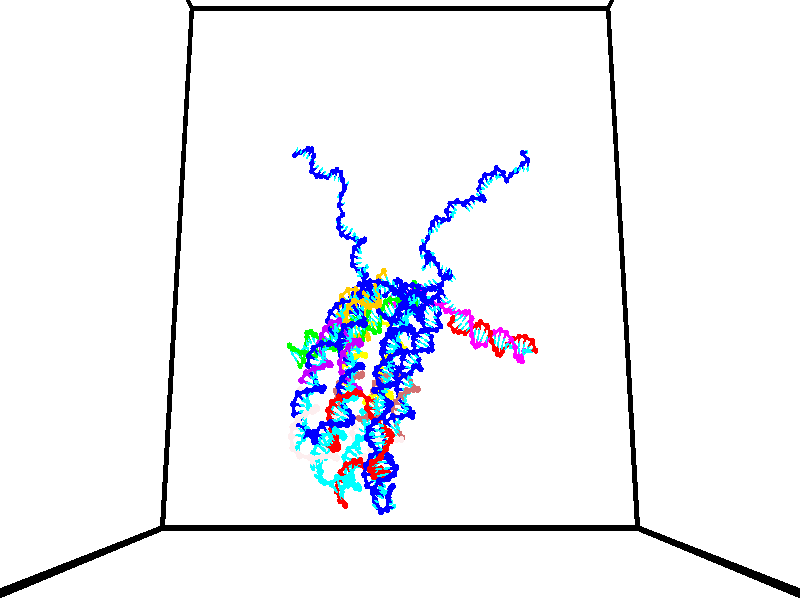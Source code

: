 // switches for output
#declare DRAW_BASES = 1; // possible values are 0, 1; only relevant for DNA ribbons
#declare DRAW_BASES_TYPE = 3; // possible values are 1, 2, 3; only relevant for DNA ribbons
#declare DRAW_FOG = 0; // set to 1 to enable fog

#include "colors.inc"

#include "transforms.inc"
background { rgb <1, 1, 1>}

#default {
   normal{
       ripples 0.25
       frequency 0.20
       turbulence 0.2
       lambda 5
   }
	finish {
		phong 0.1
		phong_size 40.
	}
}

// original window dimensions: 1024x640


// camera settings

camera {
	sky <0, 0.179814, -0.983701>
	up <0, 0.179814, -0.983701>
	right 1.6 * <1, 0, 0>
	location <35, 92.5046, 58.4545>
	look_at <35, 26.874, 46.4577>
	direction <0, -65.6306, -11.9968>
	angle 67.0682
}


# declare cpy_camera_pos = <35, 92.5046, 58.4545>;
# if (DRAW_FOG = 1)
fog {
	fog_type 2
	up vnormalize(cpy_camera_pos)
	color rgbt<1,1,1,0.3>
	distance 1e-5
	fog_alt 3e-3
	fog_offset 56
}
# end


// LIGHTS

# declare lum = 6;
global_settings {
	ambient_light rgb lum * <0.05, 0.05, 0.05>
	max_trace_level 15
}# declare cpy_direct_light_amount = 0.25;
light_source
{	1000 * <-1, -1.16351, -0.803887>,
	rgb lum * cpy_direct_light_amount
	parallel
}

light_source
{	1000 * <1, 1.16351, 0.803887>,
	rgb lum * cpy_direct_light_amount
	parallel
}

// strand 0

// nucleotide -1

// particle -1
sphere {
	<39.970718, 36.208836, 49.640770> 0.250000
	pigment { color rgbt <1,0,0,0> }
	no_shadow
}
cylinder {
	<40.120708, 35.879883, 49.469612>,  <40.210701, 35.682510, 49.366917>, 0.100000
	pigment { color rgbt <1,0,0,0> }
	no_shadow
}
cylinder {
	<40.120708, 35.879883, 49.469612>,  <39.970718, 36.208836, 49.640770>, 0.100000
	pigment { color rgbt <1,0,0,0> }
	no_shadow
}

// particle -1
sphere {
	<40.120708, 35.879883, 49.469612> 0.100000
	pigment { color rgbt <1,0,0,0> }
	no_shadow
}
sphere {
	0, 1
	scale<0.080000,0.200000,0.300000>
	matrix <0.378905, -0.285298, 0.880362,
		-0.846066, -0.492241, 0.204624,
		0.374971, -0.822377, -0.427893,
		40.233200, 35.633171, 49.341244>
	pigment { color rgbt <0,1,1,0> }
	no_shadow
}
cylinder {
	<39.748806, 35.564732, 50.010113>,  <39.970718, 36.208836, 49.640770>, 0.130000
	pigment { color rgbt <1,0,0,0> }
	no_shadow
}

// nucleotide -1

// particle -1
sphere {
	<39.748806, 35.564732, 50.010113> 0.250000
	pigment { color rgbt <1,0,0,0> }
	no_shadow
}
cylinder {
	<40.100948, 35.532108, 49.823215>,  <40.312233, 35.512535, 49.711079>, 0.100000
	pigment { color rgbt <1,0,0,0> }
	no_shadow
}
cylinder {
	<40.100948, 35.532108, 49.823215>,  <39.748806, 35.564732, 50.010113>, 0.100000
	pigment { color rgbt <1,0,0,0> }
	no_shadow
}

// particle -1
sphere {
	<40.100948, 35.532108, 49.823215> 0.100000
	pigment { color rgbt <1,0,0,0> }
	no_shadow
}
sphere {
	0, 1
	scale<0.080000,0.200000,0.300000>
	matrix <0.417048, -0.336099, 0.844458,
		-0.225912, -0.938289, -0.261874,
		0.880360, -0.081559, -0.467240,
		40.365055, 35.507641, 49.683044>
	pigment { color rgbt <0,1,1,0> }
	no_shadow
}
cylinder {
	<40.180656, 35.180195, 50.478394>,  <39.748806, 35.564732, 50.010113>, 0.130000
	pigment { color rgbt <1,0,0,0> }
	no_shadow
}

// nucleotide -1

// particle -1
sphere {
	<40.180656, 35.180195, 50.478394> 0.250000
	pigment { color rgbt <1,0,0,0> }
	no_shadow
}
cylinder {
	<40.480934, 35.268730, 50.229408>,  <40.661102, 35.321854, 50.080017>, 0.100000
	pigment { color rgbt <1,0,0,0> }
	no_shadow
}
cylinder {
	<40.480934, 35.268730, 50.229408>,  <40.180656, 35.180195, 50.478394>, 0.100000
	pigment { color rgbt <1,0,0,0> }
	no_shadow
}

// particle -1
sphere {
	<40.480934, 35.268730, 50.229408> 0.100000
	pigment { color rgbt <1,0,0,0> }
	no_shadow
}
sphere {
	0, 1
	scale<0.080000,0.200000,0.300000>
	matrix <0.657513, -0.341962, 0.671370,
		-0.064256, -0.913274, -0.402246,
		0.750698, 0.221343, -0.622463,
		40.706142, 35.335133, 50.042671>
	pigment { color rgbt <0,1,1,0> }
	no_shadow
}
cylinder {
	<40.659626, 34.620125, 50.524837>,  <40.180656, 35.180195, 50.478394>, 0.130000
	pigment { color rgbt <1,0,0,0> }
	no_shadow
}

// nucleotide -1

// particle -1
sphere {
	<40.659626, 34.620125, 50.524837> 0.250000
	pigment { color rgbt <1,0,0,0> }
	no_shadow
}
cylinder {
	<40.864037, 34.925758, 50.367348>,  <40.986683, 35.109138, 50.272854>, 0.100000
	pigment { color rgbt <1,0,0,0> }
	no_shadow
}
cylinder {
	<40.864037, 34.925758, 50.367348>,  <40.659626, 34.620125, 50.524837>, 0.100000
	pigment { color rgbt <1,0,0,0> }
	no_shadow
}

// particle -1
sphere {
	<40.864037, 34.925758, 50.367348> 0.100000
	pigment { color rgbt <1,0,0,0> }
	no_shadow
}
sphere {
	0, 1
	scale<0.080000,0.200000,0.300000>
	matrix <0.777502, -0.215576, 0.590777,
		0.366526, -0.608028, -0.704244,
		0.511027, 0.764087, -0.393729,
		41.017345, 35.154984, 50.249229>
	pigment { color rgbt <0,1,1,0> }
	no_shadow
}
cylinder {
	<41.308403, 34.352688, 50.548431>,  <40.659626, 34.620125, 50.524837>, 0.130000
	pigment { color rgbt <1,0,0,0> }
	no_shadow
}

// nucleotide -1

// particle -1
sphere {
	<41.308403, 34.352688, 50.548431> 0.250000
	pigment { color rgbt <1,0,0,0> }
	no_shadow
}
cylinder {
	<41.413891, 34.720032, 50.430405>,  <41.477184, 34.940437, 50.359589>, 0.100000
	pigment { color rgbt <1,0,0,0> }
	no_shadow
}
cylinder {
	<41.413891, 34.720032, 50.430405>,  <41.308403, 34.352688, 50.548431>, 0.100000
	pigment { color rgbt <1,0,0,0> }
	no_shadow
}

// particle -1
sphere {
	<41.413891, 34.720032, 50.430405> 0.100000
	pigment { color rgbt <1,0,0,0> }
	no_shadow
}
sphere {
	0, 1
	scale<0.080000,0.200000,0.300000>
	matrix <0.869639, -0.094007, 0.484655,
		0.417349, -0.384418, -0.823434,
		0.263719, 0.918360, -0.295071,
		41.493008, 34.995541, 50.341885>
	pigment { color rgbt <0,1,1,0> }
	no_shadow
}
cylinder {
	<41.870377, 34.397285, 50.237705>,  <41.308403, 34.352688, 50.548431>, 0.130000
	pigment { color rgbt <1,0,0,0> }
	no_shadow
}

// nucleotide -1

// particle -1
sphere {
	<41.870377, 34.397285, 50.237705> 0.250000
	pigment { color rgbt <1,0,0,0> }
	no_shadow
}
cylinder {
	<41.851711, 34.779442, 50.354355>,  <41.840511, 35.008736, 50.424347>, 0.100000
	pigment { color rgbt <1,0,0,0> }
	no_shadow
}
cylinder {
	<41.851711, 34.779442, 50.354355>,  <41.870377, 34.397285, 50.237705>, 0.100000
	pigment { color rgbt <1,0,0,0> }
	no_shadow
}

// particle -1
sphere {
	<41.851711, 34.779442, 50.354355> 0.100000
	pigment { color rgbt <1,0,0,0> }
	no_shadow
}
sphere {
	0, 1
	scale<0.080000,0.200000,0.300000>
	matrix <0.924877, -0.068972, 0.373959,
		0.377392, 0.287172, -0.880402,
		-0.046668, 0.955393, 0.291628,
		41.837711, 35.066059, 50.441845>
	pigment { color rgbt <0,1,1,0> }
	no_shadow
}
cylinder {
	<42.445065, 34.746014, 49.933781>,  <41.870377, 34.397285, 50.237705>, 0.130000
	pigment { color rgbt <1,0,0,0> }
	no_shadow
}

// nucleotide -1

// particle -1
sphere {
	<42.445065, 34.746014, 49.933781> 0.250000
	pigment { color rgbt <1,0,0,0> }
	no_shadow
}
cylinder {
	<42.319431, 34.991035, 50.223919>,  <42.244053, 35.138050, 50.398003>, 0.100000
	pigment { color rgbt <1,0,0,0> }
	no_shadow
}
cylinder {
	<42.319431, 34.991035, 50.223919>,  <42.445065, 34.746014, 49.933781>, 0.100000
	pigment { color rgbt <1,0,0,0> }
	no_shadow
}

// particle -1
sphere {
	<42.319431, 34.991035, 50.223919> 0.100000
	pigment { color rgbt <1,0,0,0> }
	no_shadow
}
sphere {
	0, 1
	scale<0.080000,0.200000,0.300000>
	matrix <0.949371, 0.208141, 0.235312,
		-0.006831, 0.762528, -0.646919,
		-0.314082, 0.612559, 0.725344,
		42.225208, 35.174805, 50.441521>
	pigment { color rgbt <0,1,1,0> }
	no_shadow
}
cylinder {
	<42.697430, 35.536293, 49.838074>,  <42.445065, 34.746014, 49.933781>, 0.130000
	pigment { color rgbt <1,0,0,0> }
	no_shadow
}

// nucleotide -1

// particle -1
sphere {
	<42.697430, 35.536293, 49.838074> 0.250000
	pigment { color rgbt <1,0,0,0> }
	no_shadow
}
cylinder {
	<42.629047, 35.424896, 50.216114>,  <42.588020, 35.358059, 50.442940>, 0.100000
	pigment { color rgbt <1,0,0,0> }
	no_shadow
}
cylinder {
	<42.629047, 35.424896, 50.216114>,  <42.697430, 35.536293, 49.838074>, 0.100000
	pigment { color rgbt <1,0,0,0> }
	no_shadow
}

// particle -1
sphere {
	<42.629047, 35.424896, 50.216114> 0.100000
	pigment { color rgbt <1,0,0,0> }
	no_shadow
}
sphere {
	0, 1
	scale<0.080000,0.200000,0.300000>
	matrix <0.905605, 0.333465, 0.262071,
		-0.388143, 0.900690, 0.195197,
		-0.170954, -0.278493, 0.945101,
		42.577763, 35.341347, 50.499645>
	pigment { color rgbt <0,1,1,0> }
	no_shadow
}
cylinder {
	<43.242657, 35.964657, 50.219807>,  <42.697430, 35.536293, 49.838074>, 0.130000
	pigment { color rgbt <1,0,0,0> }
	no_shadow
}

// nucleotide -1

// particle -1
sphere {
	<43.242657, 35.964657, 50.219807> 0.250000
	pigment { color rgbt <1,0,0,0> }
	no_shadow
}
cylinder {
	<43.096130, 35.734421, 50.512249>,  <43.008213, 35.596279, 50.687714>, 0.100000
	pigment { color rgbt <1,0,0,0> }
	no_shadow
}
cylinder {
	<43.096130, 35.734421, 50.512249>,  <43.242657, 35.964657, 50.219807>, 0.100000
	pigment { color rgbt <1,0,0,0> }
	no_shadow
}

// particle -1
sphere {
	<43.096130, 35.734421, 50.512249> 0.100000
	pigment { color rgbt <1,0,0,0> }
	no_shadow
}
sphere {
	0, 1
	scale<0.080000,0.200000,0.300000>
	matrix <0.870299, 0.066068, 0.488073,
		-0.329232, 0.815066, 0.476733,
		-0.366315, -0.575589, 0.731102,
		42.986237, 35.561745, 50.731579>
	pigment { color rgbt <0,1,1,0> }
	no_shadow
}
cylinder {
	<43.479000, 36.224922, 50.790279>,  <43.242657, 35.964657, 50.219807>, 0.130000
	pigment { color rgbt <1,0,0,0> }
	no_shadow
}

// nucleotide -1

// particle -1
sphere {
	<43.479000, 36.224922, 50.790279> 0.250000
	pigment { color rgbt <1,0,0,0> }
	no_shadow
}
cylinder {
	<43.381676, 35.866142, 50.937939>,  <43.323280, 35.650875, 51.026535>, 0.100000
	pigment { color rgbt <1,0,0,0> }
	no_shadow
}
cylinder {
	<43.381676, 35.866142, 50.937939>,  <43.479000, 36.224922, 50.790279>, 0.100000
	pigment { color rgbt <1,0,0,0> }
	no_shadow
}

// particle -1
sphere {
	<43.381676, 35.866142, 50.937939> 0.100000
	pigment { color rgbt <1,0,0,0> }
	no_shadow
}
sphere {
	0, 1
	scale<0.080000,0.200000,0.300000>
	matrix <0.822459, 0.010962, 0.568719,
		-0.514162, 0.441987, 0.735041,
		-0.243309, -0.896954, 0.369152,
		43.308681, 35.597057, 51.048683>
	pigment { color rgbt <0,1,1,0> }
	no_shadow
}
cylinder {
	<43.594540, 36.275074, 51.477409>,  <43.479000, 36.224922, 50.790279>, 0.130000
	pigment { color rgbt <1,0,0,0> }
	no_shadow
}

// nucleotide -1

// particle -1
sphere {
	<43.594540, 36.275074, 51.477409> 0.250000
	pigment { color rgbt <1,0,0,0> }
	no_shadow
}
cylinder {
	<43.623466, 35.895012, 51.356102>,  <43.640823, 35.666973, 51.283318>, 0.100000
	pigment { color rgbt <1,0,0,0> }
	no_shadow
}
cylinder {
	<43.623466, 35.895012, 51.356102>,  <43.594540, 36.275074, 51.477409>, 0.100000
	pigment { color rgbt <1,0,0,0> }
	no_shadow
}

// particle -1
sphere {
	<43.623466, 35.895012, 51.356102> 0.100000
	pigment { color rgbt <1,0,0,0> }
	no_shadow
}
sphere {
	0, 1
	scale<0.080000,0.200000,0.300000>
	matrix <0.853247, -0.098515, 0.512118,
		-0.516469, -0.295797, 0.803594,
		0.072317, -0.950157, -0.303268,
		43.645161, 35.609966, 51.265121>
	pigment { color rgbt <0,1,1,0> }
	no_shadow
}
cylinder {
	<43.883602, 35.861320, 52.008339>,  <43.594540, 36.275074, 51.477409>, 0.130000
	pigment { color rgbt <1,0,0,0> }
	no_shadow
}

// nucleotide -1

// particle -1
sphere {
	<43.883602, 35.861320, 52.008339> 0.250000
	pigment { color rgbt <1,0,0,0> }
	no_shadow
}
cylinder {
	<43.938080, 35.602150, 51.708569>,  <43.970764, 35.446648, 51.528706>, 0.100000
	pigment { color rgbt <1,0,0,0> }
	no_shadow
}
cylinder {
	<43.938080, 35.602150, 51.708569>,  <43.883602, 35.861320, 52.008339>, 0.100000
	pigment { color rgbt <1,0,0,0> }
	no_shadow
}

// particle -1
sphere {
	<43.938080, 35.602150, 51.708569> 0.100000
	pigment { color rgbt <1,0,0,0> }
	no_shadow
}
sphere {
	0, 1
	scale<0.080000,0.200000,0.300000>
	matrix <0.860521, -0.297454, 0.413551,
		-0.490872, -0.701218, 0.517047,
		0.136192, -0.647930, -0.749425,
		43.978939, 35.407772, 51.483742>
	pigment { color rgbt <0,1,1,0> }
	no_shadow
}
cylinder {
	<44.280510, 35.275921, 52.335217>,  <43.883602, 35.861320, 52.008339>, 0.130000
	pigment { color rgbt <1,0,0,0> }
	no_shadow
}

// nucleotide -1

// particle -1
sphere {
	<44.280510, 35.275921, 52.335217> 0.250000
	pigment { color rgbt <1,0,0,0> }
	no_shadow
}
cylinder {
	<44.315598, 35.209354, 51.942356>,  <44.336651, 35.169415, 51.706642>, 0.100000
	pigment { color rgbt <1,0,0,0> }
	no_shadow
}
cylinder {
	<44.315598, 35.209354, 51.942356>,  <44.280510, 35.275921, 52.335217>, 0.100000
	pigment { color rgbt <1,0,0,0> }
	no_shadow
}

// particle -1
sphere {
	<44.315598, 35.209354, 51.942356> 0.100000
	pigment { color rgbt <1,0,0,0> }
	no_shadow
}
sphere {
	0, 1
	scale<0.080000,0.200000,0.300000>
	matrix <0.930384, -0.338606, 0.140465,
		-0.355936, -0.926095, 0.125126,
		0.087715, -0.166412, -0.982147,
		44.341911, 35.159431, 51.647713>
	pigment { color rgbt <0,1,1,0> }
	no_shadow
}
cylinder {
	<44.620167, 34.569550, 52.335819>,  <44.280510, 35.275921, 52.335217>, 0.130000
	pigment { color rgbt <1,0,0,0> }
	no_shadow
}

// nucleotide -1

// particle -1
sphere {
	<44.620167, 34.569550, 52.335819> 0.250000
	pigment { color rgbt <1,0,0,0> }
	no_shadow
}
cylinder {
	<44.705746, 34.765999, 51.998055>,  <44.757095, 34.883869, 51.795395>, 0.100000
	pigment { color rgbt <1,0,0,0> }
	no_shadow
}
cylinder {
	<44.705746, 34.765999, 51.998055>,  <44.620167, 34.569550, 52.335819>, 0.100000
	pigment { color rgbt <1,0,0,0> }
	no_shadow
}

// particle -1
sphere {
	<44.705746, 34.765999, 51.998055> 0.100000
	pigment { color rgbt <1,0,0,0> }
	no_shadow
}
sphere {
	0, 1
	scale<0.080000,0.200000,0.300000>
	matrix <0.969192, -0.214711, 0.120689,
		-0.122030, -0.844214, -0.521930,
		0.213951, 0.491123, -0.844407,
		44.769932, 34.913334, 51.744732>
	pigment { color rgbt <0,1,1,0> }
	no_shadow
}
cylinder {
	<44.969639, 34.039940, 51.976524>,  <44.620167, 34.569550, 52.335819>, 0.130000
	pigment { color rgbt <1,0,0,0> }
	no_shadow
}

// nucleotide -1

// particle -1
sphere {
	<44.969639, 34.039940, 51.976524> 0.250000
	pigment { color rgbt <1,0,0,0> }
	no_shadow
}
cylinder {
	<45.081661, 34.395424, 51.831329>,  <45.148876, 34.608715, 51.744213>, 0.100000
	pigment { color rgbt <1,0,0,0> }
	no_shadow
}
cylinder {
	<45.081661, 34.395424, 51.831329>,  <44.969639, 34.039940, 51.976524>, 0.100000
	pigment { color rgbt <1,0,0,0> }
	no_shadow
}

// particle -1
sphere {
	<45.081661, 34.395424, 51.831329> 0.100000
	pigment { color rgbt <1,0,0,0> }
	no_shadow
}
sphere {
	0, 1
	scale<0.080000,0.200000,0.300000>
	matrix <0.953524, -0.301310, -0.002035,
		-0.111179, -0.345545, -0.931793,
		0.280055, 0.888713, -0.362984,
		45.165676, 34.662037, 51.722435>
	pigment { color rgbt <0,1,1,0> }
	no_shadow
}
cylinder {
	<45.454845, 33.896908, 51.437653>,  <44.969639, 34.039940, 51.976524>, 0.130000
	pigment { color rgbt <1,0,0,0> }
	no_shadow
}

// nucleotide -1

// particle -1
sphere {
	<45.454845, 33.896908, 51.437653> 0.250000
	pigment { color rgbt <1,0,0,0> }
	no_shadow
}
cylinder {
	<45.535686, 34.271091, 51.553631>,  <45.584190, 34.495602, 51.623219>, 0.100000
	pigment { color rgbt <1,0,0,0> }
	no_shadow
}
cylinder {
	<45.535686, 34.271091, 51.553631>,  <45.454845, 33.896908, 51.437653>, 0.100000
	pigment { color rgbt <1,0,0,0> }
	no_shadow
}

// particle -1
sphere {
	<45.535686, 34.271091, 51.553631> 0.100000
	pigment { color rgbt <1,0,0,0> }
	no_shadow
}
sphere {
	0, 1
	scale<0.080000,0.200000,0.300000>
	matrix <0.979081, -0.185876, -0.082765,
		-0.023529, 0.300609, -0.953457,
		0.202104, 0.935459, 0.289947,
		45.596317, 34.551731, 51.640614>
	pigment { color rgbt <0,1,1,0> }
	no_shadow
}
cylinder {
	<46.024288, 34.127384, 51.014755>,  <45.454845, 33.896908, 51.437653>, 0.130000
	pigment { color rgbt <1,0,0,0> }
	no_shadow
}

// nucleotide -1

// particle -1
sphere {
	<46.024288, 34.127384, 51.014755> 0.250000
	pigment { color rgbt <1,0,0,0> }
	no_shadow
}
cylinder {
	<46.039730, 34.425369, 51.281151>,  <46.048996, 34.604160, 51.440987>, 0.100000
	pigment { color rgbt <1,0,0,0> }
	no_shadow
}
cylinder {
	<46.039730, 34.425369, 51.281151>,  <46.024288, 34.127384, 51.014755>, 0.100000
	pigment { color rgbt <1,0,0,0> }
	no_shadow
}

// particle -1
sphere {
	<46.039730, 34.425369, 51.281151> 0.100000
	pigment { color rgbt <1,0,0,0> }
	no_shadow
}
sphere {
	0, 1
	scale<0.080000,0.200000,0.300000>
	matrix <0.998385, -0.056550, 0.005379,
		0.041669, 0.664701, -0.745946,
		0.038608, 0.744966, 0.665984,
		46.051311, 34.648857, 51.480946>
	pigment { color rgbt <0,1,1,0> }
	no_shadow
}
cylinder {
	<46.562630, 34.379879, 50.842461>,  <46.024288, 34.127384, 51.014755>, 0.130000
	pigment { color rgbt <1,0,0,0> }
	no_shadow
}

// nucleotide -1

// particle -1
sphere {
	<46.562630, 34.379879, 50.842461> 0.250000
	pigment { color rgbt <1,0,0,0> }
	no_shadow
}
cylinder {
	<46.513817, 34.513367, 51.216354>,  <46.484528, 34.593460, 51.440693>, 0.100000
	pigment { color rgbt <1,0,0,0> }
	no_shadow
}
cylinder {
	<46.513817, 34.513367, 51.216354>,  <46.562630, 34.379879, 50.842461>, 0.100000
	pigment { color rgbt <1,0,0,0> }
	no_shadow
}

// particle -1
sphere {
	<46.513817, 34.513367, 51.216354> 0.100000
	pigment { color rgbt <1,0,0,0> }
	no_shadow
}
sphere {
	0, 1
	scale<0.080000,0.200000,0.300000>
	matrix <0.950551, -0.231689, 0.206817,
		0.285588, 0.913756, -0.288945,
		-0.122035, 0.333722, 0.934739,
		46.477207, 34.613483, 51.496777>
	pigment { color rgbt <0,1,1,0> }
	no_shadow
}
cylinder {
	<47.061390, 34.824165, 50.906078>,  <46.562630, 34.379879, 50.842461>, 0.130000
	pigment { color rgbt <1,0,0,0> }
	no_shadow
}

// nucleotide -1

// particle -1
sphere {
	<47.061390, 34.824165, 50.906078> 0.250000
	pigment { color rgbt <1,0,0,0> }
	no_shadow
}
cylinder {
	<46.980602, 34.760754, 51.292667>,  <46.932129, 34.722706, 51.524620>, 0.100000
	pigment { color rgbt <1,0,0,0> }
	no_shadow
}
cylinder {
	<46.980602, 34.760754, 51.292667>,  <47.061390, 34.824165, 50.906078>, 0.100000
	pigment { color rgbt <1,0,0,0> }
	no_shadow
}

// particle -1
sphere {
	<46.980602, 34.760754, 51.292667> 0.100000
	pigment { color rgbt <1,0,0,0> }
	no_shadow
}
sphere {
	0, 1
	scale<0.080000,0.200000,0.300000>
	matrix <0.975901, -0.115818, 0.184941,
		0.082617, 0.980538, 0.178099,
		-0.201969, -0.158528, 0.966477,
		46.920013, 34.713196, 51.582611>
	pigment { color rgbt <0,1,1,0> }
	no_shadow
}
cylinder {
	<47.634178, 35.243683, 51.321423>,  <47.061390, 34.824165, 50.906078>, 0.130000
	pigment { color rgbt <1,0,0,0> }
	no_shadow
}

// nucleotide -1

// particle -1
sphere {
	<47.634178, 35.243683, 51.321423> 0.250000
	pigment { color rgbt <1,0,0,0> }
	no_shadow
}
cylinder {
	<47.469986, 34.960197, 51.550938>,  <47.371471, 34.790108, 51.688648>, 0.100000
	pigment { color rgbt <1,0,0,0> }
	no_shadow
}
cylinder {
	<47.469986, 34.960197, 51.550938>,  <47.634178, 35.243683, 51.321423>, 0.100000
	pigment { color rgbt <1,0,0,0> }
	no_shadow
}

// particle -1
sphere {
	<47.469986, 34.960197, 51.550938> 0.100000
	pigment { color rgbt <1,0,0,0> }
	no_shadow
}
sphere {
	0, 1
	scale<0.080000,0.200000,0.300000>
	matrix <0.911802, -0.326769, 0.248676,
		0.011258, 0.625261, 0.780335,
		-0.410477, -0.708711, 0.573792,
		47.346844, 34.747585, 51.723076>
	pigment { color rgbt <0,1,1,0> }
	no_shadow
}
cylinder {
	<47.904278, 35.352421, 52.091644>,  <47.634178, 35.243683, 51.321423>, 0.130000
	pigment { color rgbt <1,0,0,0> }
	no_shadow
}

// nucleotide -1

// particle -1
sphere {
	<47.904278, 35.352421, 52.091644> 0.250000
	pigment { color rgbt <1,0,0,0> }
	no_shadow
}
cylinder {
	<47.772675, 34.977287, 52.047436>,  <47.693710, 34.752205, 52.020908>, 0.100000
	pigment { color rgbt <1,0,0,0> }
	no_shadow
}
cylinder {
	<47.772675, 34.977287, 52.047436>,  <47.904278, 35.352421, 52.091644>, 0.100000
	pigment { color rgbt <1,0,0,0> }
	no_shadow
}

// particle -1
sphere {
	<47.772675, 34.977287, 52.047436> 0.100000
	pigment { color rgbt <1,0,0,0> }
	no_shadow
}
sphere {
	0, 1
	scale<0.080000,0.200000,0.300000>
	matrix <0.880259, -0.346957, 0.323675,
		-0.341901, 0.009203, 0.939691,
		-0.329011, -0.937836, -0.110524,
		47.673973, 34.695938, 52.014278>
	pigment { color rgbt <0,1,1,0> }
	no_shadow
}
// strand 1

// nucleotide -1

// particle -1
sphere {
	<24.424946, 35.193386, 51.681614> 0.250000
	pigment { color rgbt <0,1,0,0> }
	no_shadow
}
cylinder {
	<24.614662, 35.247898, 52.029518>,  <24.728493, 35.280605, 52.238258>, 0.100000
	pigment { color rgbt <0,1,0,0> }
	no_shadow
}
cylinder {
	<24.614662, 35.247898, 52.029518>,  <24.424946, 35.193386, 51.681614>, 0.100000
	pigment { color rgbt <0,1,0,0> }
	no_shadow
}

// particle -1
sphere {
	<24.614662, 35.247898, 52.029518> 0.100000
	pigment { color rgbt <0,1,0,0> }
	no_shadow
}
sphere {
	0, 1
	scale<0.080000,0.200000,0.300000>
	matrix <0.793970, 0.360605, -0.489465,
		-0.380342, 0.922709, 0.062830,
		0.474290, 0.136279, 0.869757,
		24.756948, 35.288780, 52.290443>
	pigment { color rgbt <0,1,1,0> }
	no_shadow
}
cylinder {
	<24.603159, 35.946060, 51.750084>,  <24.424946, 35.193386, 51.681614>, 0.130000
	pigment { color rgbt <0,1,0,0> }
	no_shadow
}

// nucleotide -1

// particle -1
sphere {
	<24.603159, 35.946060, 51.750084> 0.250000
	pigment { color rgbt <0,1,0,0> }
	no_shadow
}
cylinder {
	<24.845085, 35.704842, 51.958134>,  <24.990242, 35.560112, 52.082962>, 0.100000
	pigment { color rgbt <0,1,0,0> }
	no_shadow
}
cylinder {
	<24.845085, 35.704842, 51.958134>,  <24.603159, 35.946060, 51.750084>, 0.100000
	pigment { color rgbt <0,1,0,0> }
	no_shadow
}

// particle -1
sphere {
	<24.845085, 35.704842, 51.958134> 0.100000
	pigment { color rgbt <0,1,0,0> }
	no_shadow
}
sphere {
	0, 1
	scale<0.080000,0.200000,0.300000>
	matrix <0.794837, 0.497542, -0.347398,
		-0.049287, 0.623528, 0.780246,
		0.604818, -0.603047, 0.520125,
		25.026531, 35.523926, 52.114170>
	pigment { color rgbt <0,1,1,0> }
	no_shadow
}
cylinder {
	<25.074286, 36.345268, 52.072224>,  <24.603159, 35.946060, 51.750084>, 0.130000
	pigment { color rgbt <0,1,0,0> }
	no_shadow
}

// nucleotide -1

// particle -1
sphere {
	<25.074286, 36.345268, 52.072224> 0.250000
	pigment { color rgbt <0,1,0,0> }
	no_shadow
}
cylinder {
	<25.261372, 35.992088, 52.088394>,  <25.373623, 35.780178, 52.098099>, 0.100000
	pigment { color rgbt <0,1,0,0> }
	no_shadow
}
cylinder {
	<25.261372, 35.992088, 52.088394>,  <25.074286, 36.345268, 52.072224>, 0.100000
	pigment { color rgbt <0,1,0,0> }
	no_shadow
}

// particle -1
sphere {
	<25.261372, 35.992088, 52.088394> 0.100000
	pigment { color rgbt <0,1,0,0> }
	no_shadow
}
sphere {
	0, 1
	scale<0.080000,0.200000,0.300000>
	matrix <0.872859, 0.454199, -0.178385,
		0.139142, 0.118723, 0.983130,
		0.467715, -0.882954, 0.040430,
		25.401686, 35.727203, 52.100525>
	pigment { color rgbt <0,1,1,0> }
	no_shadow
}
cylinder {
	<25.779579, 36.555901, 52.384926>,  <25.074286, 36.345268, 52.072224>, 0.130000
	pigment { color rgbt <0,1,0,0> }
	no_shadow
}

// nucleotide -1

// particle -1
sphere {
	<25.779579, 36.555901, 52.384926> 0.250000
	pigment { color rgbt <0,1,0,0> }
	no_shadow
}
cylinder {
	<25.831314, 36.185764, 52.242374>,  <25.862354, 35.963680, 52.156841>, 0.100000
	pigment { color rgbt <0,1,0,0> }
	no_shadow
}
cylinder {
	<25.831314, 36.185764, 52.242374>,  <25.779579, 36.555901, 52.384926>, 0.100000
	pigment { color rgbt <0,1,0,0> }
	no_shadow
}

// particle -1
sphere {
	<25.831314, 36.185764, 52.242374> 0.100000
	pigment { color rgbt <0,1,0,0> }
	no_shadow
}
sphere {
	0, 1
	scale<0.080000,0.200000,0.300000>
	matrix <0.912293, 0.251881, -0.322919,
		0.388578, -0.283360, 0.876763,
		0.129337, -0.925345, -0.356383,
		25.870115, 35.908161, 52.135460>
	pigment { color rgbt <0,1,1,0> }
	no_shadow
}
cylinder {
	<26.448015, 36.313667, 52.630543>,  <25.779579, 36.555901, 52.384926>, 0.130000
	pigment { color rgbt <0,1,0,0> }
	no_shadow
}

// nucleotide -1

// particle -1
sphere {
	<26.448015, 36.313667, 52.630543> 0.250000
	pigment { color rgbt <0,1,0,0> }
	no_shadow
}
cylinder {
	<26.397709, 36.080635, 52.309349>,  <26.367525, 35.940815, 52.116634>, 0.100000
	pigment { color rgbt <0,1,0,0> }
	no_shadow
}
cylinder {
	<26.397709, 36.080635, 52.309349>,  <26.448015, 36.313667, 52.630543>, 0.100000
	pigment { color rgbt <0,1,0,0> }
	no_shadow
}

// particle -1
sphere {
	<26.397709, 36.080635, 52.309349> 0.100000
	pigment { color rgbt <0,1,0,0> }
	no_shadow
}
sphere {
	0, 1
	scale<0.080000,0.200000,0.300000>
	matrix <0.955711, 0.145942, -0.255573,
		0.266082, -0.799560, 0.538427,
		-0.125767, -0.582584, -0.802981,
		26.359980, 35.905861, 52.068455>
	pigment { color rgbt <0,1,1,0> }
	no_shadow
}
cylinder {
	<27.090189, 35.950455, 52.533195>,  <26.448015, 36.313667, 52.630543>, 0.130000
	pigment { color rgbt <0,1,0,0> }
	no_shadow
}

// nucleotide -1

// particle -1
sphere {
	<27.090189, 35.950455, 52.533195> 0.250000
	pigment { color rgbt <0,1,0,0> }
	no_shadow
}
cylinder {
	<26.905107, 35.885853, 52.184525>,  <26.794058, 35.847092, 51.975323>, 0.100000
	pigment { color rgbt <0,1,0,0> }
	no_shadow
}
cylinder {
	<26.905107, 35.885853, 52.184525>,  <27.090189, 35.950455, 52.533195>, 0.100000
	pigment { color rgbt <0,1,0,0> }
	no_shadow
}

// particle -1
sphere {
	<26.905107, 35.885853, 52.184525> 0.100000
	pigment { color rgbt <0,1,0,0> }
	no_shadow
}
sphere {
	0, 1
	scale<0.080000,0.200000,0.300000>
	matrix <0.885608, -0.039784, -0.462727,
		0.040055, -0.986069, 0.161440,
		-0.462704, -0.161507, -0.871677,
		26.766296, 35.837402, 51.923023>
	pigment { color rgbt <0,1,1,0> }
	no_shadow
}
cylinder {
	<27.221315, 35.225815, 52.251438>,  <27.090189, 35.950455, 52.533195>, 0.130000
	pigment { color rgbt <0,1,0,0> }
	no_shadow
}

// nucleotide -1

// particle -1
sphere {
	<27.221315, 35.225815, 52.251438> 0.250000
	pigment { color rgbt <0,1,0,0> }
	no_shadow
}
cylinder {
	<27.137878, 35.491047, 51.963879>,  <27.087816, 35.650185, 51.791344>, 0.100000
	pigment { color rgbt <0,1,0,0> }
	no_shadow
}
cylinder {
	<27.137878, 35.491047, 51.963879>,  <27.221315, 35.225815, 52.251438>, 0.100000
	pigment { color rgbt <0,1,0,0> }
	no_shadow
}

// particle -1
sphere {
	<27.137878, 35.491047, 51.963879> 0.100000
	pigment { color rgbt <0,1,0,0> }
	no_shadow
}
sphere {
	0, 1
	scale<0.080000,0.200000,0.300000>
	matrix <0.927142, -0.099892, -0.361150,
		-0.311284, -0.741854, -0.593932,
		-0.208592, 0.663080, -0.718898,
		27.075300, 35.689972, 51.748211>
	pigment { color rgbt <0,1,1,0> }
	no_shadow
}
cylinder {
	<27.590981, 34.989773, 51.769516>,  <27.221315, 35.225815, 52.251438>, 0.130000
	pigment { color rgbt <0,1,0,0> }
	no_shadow
}

// nucleotide -1

// particle -1
sphere {
	<27.590981, 34.989773, 51.769516> 0.250000
	pigment { color rgbt <0,1,0,0> }
	no_shadow
}
cylinder {
	<27.532627, 35.367874, 51.652752>,  <27.497616, 35.594734, 51.582695>, 0.100000
	pigment { color rgbt <0,1,0,0> }
	no_shadow
}
cylinder {
	<27.532627, 35.367874, 51.652752>,  <27.590981, 34.989773, 51.769516>, 0.100000
	pigment { color rgbt <0,1,0,0> }
	no_shadow
}

// particle -1
sphere {
	<27.532627, 35.367874, 51.652752> 0.100000
	pigment { color rgbt <0,1,0,0> }
	no_shadow
}
sphere {
	0, 1
	scale<0.080000,0.200000,0.300000>
	matrix <0.960372, 0.064478, -0.271162,
		-0.237496, -0.319897, -0.917203,
		-0.145883, 0.945256, -0.291907,
		27.488863, 35.651451, 51.565182>
	pigment { color rgbt <0,1,1,0> }
	no_shadow
}
cylinder {
	<28.107832, 35.039963, 51.364159>,  <27.590981, 34.989773, 51.769516>, 0.130000
	pigment { color rgbt <0,1,0,0> }
	no_shadow
}

// nucleotide -1

// particle -1
sphere {
	<28.107832, 35.039963, 51.364159> 0.250000
	pigment { color rgbt <0,1,0,0> }
	no_shadow
}
cylinder {
	<27.979809, 35.418518, 51.381664>,  <27.902996, 35.645653, 51.392166>, 0.100000
	pigment { color rgbt <0,1,0,0> }
	no_shadow
}
cylinder {
	<27.979809, 35.418518, 51.381664>,  <28.107832, 35.039963, 51.364159>, 0.100000
	pigment { color rgbt <0,1,0,0> }
	no_shadow
}

// particle -1
sphere {
	<27.979809, 35.418518, 51.381664> 0.100000
	pigment { color rgbt <0,1,0,0> }
	no_shadow
}
sphere {
	0, 1
	scale<0.080000,0.200000,0.300000>
	matrix <0.935189, 0.322986, -0.145265,
		-0.151611, -0.005568, -0.988424,
		-0.320056, 0.946387, 0.043761,
		27.883793, 35.702435, 51.394791>
	pigment { color rgbt <0,1,1,0> }
	no_shadow
}
cylinder {
	<28.477455, 35.320126, 50.865368>,  <28.107832, 35.039963, 51.364159>, 0.130000
	pigment { color rgbt <0,1,0,0> }
	no_shadow
}

// nucleotide -1

// particle -1
sphere {
	<28.477455, 35.320126, 50.865368> 0.250000
	pigment { color rgbt <0,1,0,0> }
	no_shadow
}
cylinder {
	<28.378912, 35.613785, 51.118458>,  <28.319786, 35.789978, 51.270309>, 0.100000
	pigment { color rgbt <0,1,0,0> }
	no_shadow
}
cylinder {
	<28.378912, 35.613785, 51.118458>,  <28.477455, 35.320126, 50.865368>, 0.100000
	pigment { color rgbt <0,1,0,0> }
	no_shadow
}

// particle -1
sphere {
	<28.378912, 35.613785, 51.118458> 0.100000
	pigment { color rgbt <0,1,0,0> }
	no_shadow
}
sphere {
	0, 1
	scale<0.080000,0.200000,0.300000>
	matrix <0.886212, 0.434925, -0.159585,
		-0.392346, 0.521412, -0.757756,
		-0.246358, 0.734146, 0.632723,
		28.305004, 35.834030, 51.308273>
	pigment { color rgbt <0,1,1,0> }
	no_shadow
}
cylinder {
	<28.518631, 35.869610, 50.383457>,  <28.477455, 35.320126, 50.865368>, 0.130000
	pigment { color rgbt <0,1,0,0> }
	no_shadow
}

// nucleotide -1

// particle -1
sphere {
	<28.518631, 35.869610, 50.383457> 0.250000
	pigment { color rgbt <0,1,0,0> }
	no_shadow
}
cylinder {
	<28.562561, 35.974941, 50.766830>,  <28.588919, 36.038139, 50.996853>, 0.100000
	pigment { color rgbt <0,1,0,0> }
	no_shadow
}
cylinder {
	<28.562561, 35.974941, 50.766830>,  <28.518631, 35.869610, 50.383457>, 0.100000
	pigment { color rgbt <0,1,0,0> }
	no_shadow
}

// particle -1
sphere {
	<28.562561, 35.974941, 50.766830> 0.100000
	pigment { color rgbt <0,1,0,0> }
	no_shadow
}
sphere {
	0, 1
	scale<0.080000,0.200000,0.300000>
	matrix <0.853291, 0.469536, -0.226783,
		-0.509738, 0.842730, -0.173129,
		0.109827, 0.263329, 0.958434,
		28.595509, 36.053940, 51.054359>
	pigment { color rgbt <0,1,1,0> }
	no_shadow
}
cylinder {
	<28.609369, 36.578522, 50.285961>,  <28.518631, 35.869610, 50.383457>, 0.130000
	pigment { color rgbt <0,1,0,0> }
	no_shadow
}

// nucleotide -1

// particle -1
sphere {
	<28.609369, 36.578522, 50.285961> 0.250000
	pigment { color rgbt <0,1,0,0> }
	no_shadow
}
cylinder {
	<28.769754, 36.412689, 50.612728>,  <28.865986, 36.313190, 50.808788>, 0.100000
	pigment { color rgbt <0,1,0,0> }
	no_shadow
}
cylinder {
	<28.769754, 36.412689, 50.612728>,  <28.609369, 36.578522, 50.285961>, 0.100000
	pigment { color rgbt <0,1,0,0> }
	no_shadow
}

// particle -1
sphere {
	<28.769754, 36.412689, 50.612728> 0.100000
	pigment { color rgbt <0,1,0,0> }
	no_shadow
}
sphere {
	0, 1
	scale<0.080000,0.200000,0.300000>
	matrix <0.820582, 0.558985, -0.119079,
		-0.407277, 0.718094, 0.564328,
		0.400961, -0.414579, 0.816918,
		28.890043, 36.288315, 50.857803>
	pigment { color rgbt <0,1,1,0> }
	no_shadow
}
cylinder {
	<28.997679, 37.157738, 50.462589>,  <28.609369, 36.578522, 50.285961>, 0.130000
	pigment { color rgbt <0,1,0,0> }
	no_shadow
}

// nucleotide -1

// particle -1
sphere {
	<28.997679, 37.157738, 50.462589> 0.250000
	pigment { color rgbt <0,1,0,0> }
	no_shadow
}
cylinder {
	<29.128899, 36.858746, 50.693642>,  <29.207630, 36.679352, 50.832272>, 0.100000
	pigment { color rgbt <0,1,0,0> }
	no_shadow
}
cylinder {
	<29.128899, 36.858746, 50.693642>,  <28.997679, 37.157738, 50.462589>, 0.100000
	pigment { color rgbt <0,1,0,0> }
	no_shadow
}

// particle -1
sphere {
	<29.128899, 36.858746, 50.693642> 0.100000
	pigment { color rgbt <0,1,0,0> }
	no_shadow
}
sphere {
	0, 1
	scale<0.080000,0.200000,0.300000>
	matrix <0.934571, 0.345933, -0.083113,
		-0.137696, 0.567101, 0.812057,
		0.328050, -0.747480, 0.577630,
		29.227314, 36.634502, 50.866932>
	pigment { color rgbt <0,1,1,0> }
	no_shadow
}
cylinder {
	<29.509346, 37.412933, 50.925774>,  <28.997679, 37.157738, 50.462589>, 0.130000
	pigment { color rgbt <0,1,0,0> }
	no_shadow
}

// nucleotide -1

// particle -1
sphere {
	<29.509346, 37.412933, 50.925774> 0.250000
	pigment { color rgbt <0,1,0,0> }
	no_shadow
}
cylinder {
	<29.580929, 37.020012, 50.947865>,  <29.623878, 36.784260, 50.961121>, 0.100000
	pigment { color rgbt <0,1,0,0> }
	no_shadow
}
cylinder {
	<29.580929, 37.020012, 50.947865>,  <29.509346, 37.412933, 50.925774>, 0.100000
	pigment { color rgbt <0,1,0,0> }
	no_shadow
}

// particle -1
sphere {
	<29.580929, 37.020012, 50.947865> 0.100000
	pigment { color rgbt <0,1,0,0> }
	no_shadow
}
sphere {
	0, 1
	scale<0.080000,0.200000,0.300000>
	matrix <0.978241, 0.171664, -0.116513,
		0.104971, 0.074875, 0.991653,
		0.178955, -0.982306, 0.055226,
		29.634615, 36.725319, 50.964432>
	pigment { color rgbt <0,1,1,0> }
	no_shadow
}
cylinder {
	<30.185907, 37.290348, 51.397457>,  <29.509346, 37.412933, 50.925774>, 0.130000
	pigment { color rgbt <0,1,0,0> }
	no_shadow
}

// nucleotide -1

// particle -1
sphere {
	<30.185907, 37.290348, 51.397457> 0.250000
	pigment { color rgbt <0,1,0,0> }
	no_shadow
}
cylinder {
	<30.148960, 36.960075, 51.174850>,  <30.126793, 36.761909, 51.041286>, 0.100000
	pigment { color rgbt <0,1,0,0> }
	no_shadow
}
cylinder {
	<30.148960, 36.960075, 51.174850>,  <30.185907, 37.290348, 51.397457>, 0.100000
	pigment { color rgbt <0,1,0,0> }
	no_shadow
}

// particle -1
sphere {
	<30.148960, 36.960075, 51.174850> 0.100000
	pigment { color rgbt <0,1,0,0> }
	no_shadow
}
sphere {
	0, 1
	scale<0.080000,0.200000,0.300000>
	matrix <0.985324, 0.004779, -0.170628,
		0.143544, -0.564111, 0.813126,
		-0.092367, -0.825685, -0.556518,
		30.121250, 36.712368, 51.007896>
	pigment { color rgbt <0,1,1,0> }
	no_shadow
}
cylinder {
	<30.613935, 36.862202, 51.672291>,  <30.185907, 37.290348, 51.397457>, 0.130000
	pigment { color rgbt <0,1,0,0> }
	no_shadow
}

// nucleotide -1

// particle -1
sphere {
	<30.613935, 36.862202, 51.672291> 0.250000
	pigment { color rgbt <0,1,0,0> }
	no_shadow
}
cylinder {
	<30.560823, 36.681213, 51.319553>,  <30.528955, 36.572620, 51.107910>, 0.100000
	pigment { color rgbt <0,1,0,0> }
	no_shadow
}
cylinder {
	<30.560823, 36.681213, 51.319553>,  <30.613935, 36.862202, 51.672291>, 0.100000
	pigment { color rgbt <0,1,0,0> }
	no_shadow
}

// particle -1
sphere {
	<30.560823, 36.681213, 51.319553> 0.100000
	pigment { color rgbt <0,1,0,0> }
	no_shadow
}
sphere {
	0, 1
	scale<0.080000,0.200000,0.300000>
	matrix <0.986427, 0.026387, -0.162067,
		0.096600, -0.891389, 0.442825,
		-0.132779, -0.452470, -0.881839,
		30.520990, 36.545471, 51.055000>
	pigment { color rgbt <0,1,1,0> }
	no_shadow
}
cylinder {
	<31.114393, 36.385456, 51.569180>,  <30.613935, 36.862202, 51.672291>, 0.130000
	pigment { color rgbt <0,1,0,0> }
	no_shadow
}

// nucleotide -1

// particle -1
sphere {
	<31.114393, 36.385456, 51.569180> 0.250000
	pigment { color rgbt <0,1,0,0> }
	no_shadow
}
cylinder {
	<31.002829, 36.429630, 51.187603>,  <30.935890, 36.456135, 50.958656>, 0.100000
	pigment { color rgbt <0,1,0,0> }
	no_shadow
}
cylinder {
	<31.002829, 36.429630, 51.187603>,  <31.114393, 36.385456, 51.569180>, 0.100000
	pigment { color rgbt <0,1,0,0> }
	no_shadow
}

// particle -1
sphere {
	<31.002829, 36.429630, 51.187603> 0.100000
	pigment { color rgbt <0,1,0,0> }
	no_shadow
}
sphere {
	0, 1
	scale<0.080000,0.200000,0.300000>
	matrix <0.956210, -0.059832, -0.286502,
		-0.088716, -0.992081, -0.088911,
		-0.278913, 0.110435, -0.953945,
		30.919155, 36.462761, 50.901421>
	pigment { color rgbt <0,1,1,0> }
	no_shadow
}
cylinder {
	<31.471924, 35.851372, 51.248985>,  <31.114393, 36.385456, 51.569180>, 0.130000
	pigment { color rgbt <0,1,0,0> }
	no_shadow
}

// nucleotide -1

// particle -1
sphere {
	<31.471924, 35.851372, 51.248985> 0.250000
	pigment { color rgbt <0,1,0,0> }
	no_shadow
}
cylinder {
	<31.367538, 36.113136, 50.965115>,  <31.304907, 36.270195, 50.794792>, 0.100000
	pigment { color rgbt <0,1,0,0> }
	no_shadow
}
cylinder {
	<31.367538, 36.113136, 50.965115>,  <31.471924, 35.851372, 51.248985>, 0.100000
	pigment { color rgbt <0,1,0,0> }
	no_shadow
}

// particle -1
sphere {
	<31.367538, 36.113136, 50.965115> 0.100000
	pigment { color rgbt <0,1,0,0> }
	no_shadow
}
sphere {
	0, 1
	scale<0.080000,0.200000,0.300000>
	matrix <0.849293, -0.193837, -0.491048,
		-0.458910, -0.730869, -0.505205,
		-0.260964, 0.654415, -0.709675,
		31.289249, 36.309460, 50.752213>
	pigment { color rgbt <0,1,1,0> }
	no_shadow
}
cylinder {
	<31.560005, 35.551876, 50.587326>,  <31.471924, 35.851372, 51.248985>, 0.130000
	pigment { color rgbt <0,1,0,0> }
	no_shadow
}

// nucleotide -1

// particle -1
sphere {
	<31.560005, 35.551876, 50.587326> 0.250000
	pigment { color rgbt <0,1,0,0> }
	no_shadow
}
cylinder {
	<31.561991, 35.942337, 50.500515>,  <31.563183, 36.176613, 50.448429>, 0.100000
	pigment { color rgbt <0,1,0,0> }
	no_shadow
}
cylinder {
	<31.561991, 35.942337, 50.500515>,  <31.560005, 35.551876, 50.587326>, 0.100000
	pigment { color rgbt <0,1,0,0> }
	no_shadow
}

// particle -1
sphere {
	<31.561991, 35.942337, 50.500515> 0.100000
	pigment { color rgbt <0,1,0,0> }
	no_shadow
}
sphere {
	0, 1
	scale<0.080000,0.200000,0.300000>
	matrix <0.707097, -0.156889, -0.689493,
		-0.707100, -0.150034, -0.691014,
		0.004965, 0.976154, -0.217025,
		31.563480, 36.235184, 50.435406>
	pigment { color rgbt <0,1,1,0> }
	no_shadow
}
cylinder {
	<31.796343, 35.665447, 49.710476>,  <31.560005, 35.551876, 50.587326>, 0.130000
	pigment { color rgbt <0,1,0,0> }
	no_shadow
}

// nucleotide -1

// particle -1
sphere {
	<31.796343, 35.665447, 49.710476> 0.250000
	pigment { color rgbt <0,1,0,0> }
	no_shadow
}
cylinder {
	<31.848082, 36.013840, 49.900066>,  <31.879126, 36.222878, 50.013821>, 0.100000
	pigment { color rgbt <0,1,0,0> }
	no_shadow
}
cylinder {
	<31.848082, 36.013840, 49.900066>,  <31.796343, 35.665447, 49.710476>, 0.100000
	pigment { color rgbt <0,1,0,0> }
	no_shadow
}

// particle -1
sphere {
	<31.848082, 36.013840, 49.900066> 0.100000
	pigment { color rgbt <0,1,0,0> }
	no_shadow
}
sphere {
	0, 1
	scale<0.080000,0.200000,0.300000>
	matrix <0.886826, 0.112239, -0.448265,
		-0.443631, 0.478316, -0.757895,
		0.129347, 0.870986, 0.473976,
		31.886885, 36.275135, 50.042259>
	pigment { color rgbt <0,1,1,0> }
	no_shadow
}
cylinder {
	<32.034245, 36.210453, 49.112930>,  <31.796343, 35.665447, 49.710476>, 0.130000
	pigment { color rgbt <0,1,0,0> }
	no_shadow
}

// nucleotide -1

// particle -1
sphere {
	<32.034245, 36.210453, 49.112930> 0.250000
	pigment { color rgbt <0,1,0,0> }
	no_shadow
}
cylinder {
	<32.121632, 36.377399, 49.465767>,  <32.174065, 36.477566, 49.677467>, 0.100000
	pigment { color rgbt <0,1,0,0> }
	no_shadow
}
cylinder {
	<32.121632, 36.377399, 49.465767>,  <32.034245, 36.210453, 49.112930>, 0.100000
	pigment { color rgbt <0,1,0,0> }
	no_shadow
}

// particle -1
sphere {
	<32.121632, 36.377399, 49.465767> 0.100000
	pigment { color rgbt <0,1,0,0> }
	no_shadow
}
sphere {
	0, 1
	scale<0.080000,0.200000,0.300000>
	matrix <0.882761, 0.300760, -0.360939,
		-0.415939, 0.857526, -0.302727,
		0.218466, 0.417364, 0.882088,
		32.187172, 36.502609, 49.730392>
	pigment { color rgbt <0,1,1,0> }
	no_shadow
}
// strand 2

// nucleotide -1

// particle -1
sphere {
	<24.282564, 34.372368, 35.379517> 0.250000
	pigment { color rgbt <0,0,1,0> }
	no_shadow
}
cylinder {
	<24.469488, 34.697369, 35.240108>,  <24.581642, 34.892368, 35.156464>, 0.100000
	pigment { color rgbt <0,0,1,0> }
	no_shadow
}
cylinder {
	<24.469488, 34.697369, 35.240108>,  <24.282564, 34.372368, 35.379517>, 0.100000
	pigment { color rgbt <0,0,1,0> }
	no_shadow
}

// particle -1
sphere {
	<24.469488, 34.697369, 35.240108> 0.100000
	pigment { color rgbt <0,0,1,0> }
	no_shadow
}
sphere {
	0, 1
	scale<0.080000,0.200000,0.300000>
	matrix <0.876633, -0.374735, 0.301807,
		0.114616, -0.446559, -0.887383,
		0.467308, 0.812501, -0.348518,
		24.609680, 34.941120, 35.135551>
	pigment { color rgbt <0,1,1,0> }
	no_shadow
}
cylinder {
	<24.853910, 34.124756, 35.006721>,  <24.282564, 34.372368, 35.379517>, 0.130000
	pigment { color rgbt <0,0,1,0> }
	no_shadow
}

// nucleotide -1

// particle -1
sphere {
	<24.853910, 34.124756, 35.006721> 0.250000
	pigment { color rgbt <0,0,1,0> }
	no_shadow
}
cylinder {
	<24.933868, 34.492260, 35.142906>,  <24.981842, 34.712765, 35.224617>, 0.100000
	pigment { color rgbt <0,0,1,0> }
	no_shadow
}
cylinder {
	<24.933868, 34.492260, 35.142906>,  <24.853910, 34.124756, 35.006721>, 0.100000
	pigment { color rgbt <0,0,1,0> }
	no_shadow
}

// particle -1
sphere {
	<24.933868, 34.492260, 35.142906> 0.100000
	pigment { color rgbt <0,0,1,0> }
	no_shadow
}
sphere {
	0, 1
	scale<0.080000,0.200000,0.300000>
	matrix <0.892133, -0.314341, 0.324481,
		0.405143, 0.238877, -0.882494,
		0.199893, 0.918764, 0.340463,
		24.993837, 34.767891, 35.245045>
	pigment { color rgbt <0,1,1,0> }
	no_shadow
}
cylinder {
	<25.633093, 34.331059, 34.762230>,  <24.853910, 34.124756, 35.006721>, 0.130000
	pigment { color rgbt <0,0,1,0> }
	no_shadow
}

// nucleotide -1

// particle -1
sphere {
	<25.633093, 34.331059, 34.762230> 0.250000
	pigment { color rgbt <0,0,1,0> }
	no_shadow
}
cylinder {
	<25.466179, 34.482449, 35.092716>,  <25.366032, 34.573284, 35.291008>, 0.100000
	pigment { color rgbt <0,0,1,0> }
	no_shadow
}
cylinder {
	<25.466179, 34.482449, 35.092716>,  <25.633093, 34.331059, 34.762230>, 0.100000
	pigment { color rgbt <0,0,1,0> }
	no_shadow
}

// particle -1
sphere {
	<25.466179, 34.482449, 35.092716> 0.100000
	pigment { color rgbt <0,0,1,0> }
	no_shadow
}
sphere {
	0, 1
	scale<0.080000,0.200000,0.300000>
	matrix <0.842778, -0.178975, 0.507635,
		0.340000, 0.908142, -0.244290,
		-0.417283, 0.378479, 0.826214,
		25.340994, 34.595993, 35.340580>
	pigment { color rgbt <0,1,1,0> }
	no_shadow
}
cylinder {
	<26.083063, 34.870407, 35.031975>,  <25.633093, 34.331059, 34.762230>, 0.130000
	pigment { color rgbt <0,0,1,0> }
	no_shadow
}

// nucleotide -1

// particle -1
sphere {
	<26.083063, 34.870407, 35.031975> 0.250000
	pigment { color rgbt <0,0,1,0> }
	no_shadow
}
cylinder {
	<25.856960, 34.686432, 35.305893>,  <25.721298, 34.576046, 35.470242>, 0.100000
	pigment { color rgbt <0,0,1,0> }
	no_shadow
}
cylinder {
	<25.856960, 34.686432, 35.305893>,  <26.083063, 34.870407, 35.031975>, 0.100000
	pigment { color rgbt <0,0,1,0> }
	no_shadow
}

// particle -1
sphere {
	<25.856960, 34.686432, 35.305893> 0.100000
	pigment { color rgbt <0,0,1,0> }
	no_shadow
}
sphere {
	0, 1
	scale<0.080000,0.200000,0.300000>
	matrix <0.813763, -0.174865, 0.554268,
		-0.135184, 0.870562, 0.473125,
		-0.565257, -0.459940, 0.684792,
		25.687384, 34.548450, 35.511330>
	pigment { color rgbt <0,1,1,0> }
	no_shadow
}
cylinder {
	<26.367111, 35.131279, 35.710625>,  <26.083063, 34.870407, 35.031975>, 0.130000
	pigment { color rgbt <0,0,1,0> }
	no_shadow
}

// nucleotide -1

// particle -1
sphere {
	<26.367111, 35.131279, 35.710625> 0.250000
	pigment { color rgbt <0,0,1,0> }
	no_shadow
}
cylinder {
	<26.190660, 34.772537, 35.723675>,  <26.084791, 34.557293, 35.731506>, 0.100000
	pigment { color rgbt <0,0,1,0> }
	no_shadow
}
cylinder {
	<26.190660, 34.772537, 35.723675>,  <26.367111, 35.131279, 35.710625>, 0.100000
	pigment { color rgbt <0,0,1,0> }
	no_shadow
}

// particle -1
sphere {
	<26.190660, 34.772537, 35.723675> 0.100000
	pigment { color rgbt <0,0,1,0> }
	no_shadow
}
sphere {
	0, 1
	scale<0.080000,0.200000,0.300000>
	matrix <0.704788, -0.323692, 0.631267,
		-0.555592, 0.301461, 0.774879,
		-0.441125, -0.896853, 0.032626,
		26.058323, 34.503483, 35.733463>
	pigment { color rgbt <0,1,1,0> }
	no_shadow
}
cylinder {
	<26.145647, 35.049698, 36.398098>,  <26.367111, 35.131279, 35.710625>, 0.130000
	pigment { color rgbt <0,0,1,0> }
	no_shadow
}

// nucleotide -1

// particle -1
sphere {
	<26.145647, 35.049698, 36.398098> 0.250000
	pigment { color rgbt <0,0,1,0> }
	no_shadow
}
cylinder {
	<26.233290, 34.710381, 36.205269>,  <26.285875, 34.506790, 36.089573>, 0.100000
	pigment { color rgbt <0,0,1,0> }
	no_shadow
}
cylinder {
	<26.233290, 34.710381, 36.205269>,  <26.145647, 35.049698, 36.398098>, 0.100000
	pigment { color rgbt <0,0,1,0> }
	no_shadow
}

// particle -1
sphere {
	<26.233290, 34.710381, 36.205269> 0.100000
	pigment { color rgbt <0,0,1,0> }
	no_shadow
}
sphere {
	0, 1
	scale<0.080000,0.200000,0.300000>
	matrix <0.665269, -0.231533, 0.709795,
		-0.713729, -0.476227, 0.513613,
		0.219105, -0.848293, -0.482071,
		26.299021, 34.455894, 36.060646>
	pigment { color rgbt <0,1,1,0> }
	no_shadow
}
cylinder {
	<26.051121, 34.320641, 36.791992>,  <26.145647, 35.049698, 36.398098>, 0.130000
	pigment { color rgbt <0,0,1,0> }
	no_shadow
}

// nucleotide -1

// particle -1
sphere {
	<26.051121, 34.320641, 36.791992> 0.250000
	pigment { color rgbt <0,0,1,0> }
	no_shadow
}
cylinder {
	<26.360138, 34.294056, 36.539402>,  <26.545549, 34.278107, 36.387848>, 0.100000
	pigment { color rgbt <0,0,1,0> }
	no_shadow
}
cylinder {
	<26.360138, 34.294056, 36.539402>,  <26.051121, 34.320641, 36.791992>, 0.100000
	pigment { color rgbt <0,0,1,0> }
	no_shadow
}

// particle -1
sphere {
	<26.360138, 34.294056, 36.539402> 0.100000
	pigment { color rgbt <0,0,1,0> }
	no_shadow
}
sphere {
	0, 1
	scale<0.080000,0.200000,0.300000>
	matrix <0.579170, -0.333886, 0.743695,
		-0.260263, -0.940268, -0.219452,
		0.772545, -0.066456, -0.631473,
		26.591902, 34.274117, 36.349960>
	pigment { color rgbt <0,1,1,0> }
	no_shadow
}
cylinder {
	<26.498863, 33.864098, 37.026909>,  <26.051121, 34.320641, 36.791992>, 0.130000
	pigment { color rgbt <0,0,1,0> }
	no_shadow
}

// nucleotide -1

// particle -1
sphere {
	<26.498863, 33.864098, 37.026909> 0.250000
	pigment { color rgbt <0,0,1,0> }
	no_shadow
}
cylinder {
	<26.773048, 33.984905, 36.761906>,  <26.937561, 34.057388, 36.602901>, 0.100000
	pigment { color rgbt <0,0,1,0> }
	no_shadow
}
cylinder {
	<26.773048, 33.984905, 36.761906>,  <26.498863, 33.864098, 37.026909>, 0.100000
	pigment { color rgbt <0,0,1,0> }
	no_shadow
}

// particle -1
sphere {
	<26.773048, 33.984905, 36.761906> 0.100000
	pigment { color rgbt <0,0,1,0> }
	no_shadow
}
sphere {
	0, 1
	scale<0.080000,0.200000,0.300000>
	matrix <0.699693, -0.524942, 0.484630,
		-0.201411, -0.795751, -0.571151,
		0.685465, 0.302021, -0.662511,
		26.978687, 34.075512, 36.563152>
	pigment { color rgbt <0,1,1,0> }
	no_shadow
}
cylinder {
	<26.863047, 33.295464, 36.859501>,  <26.498863, 33.864098, 37.026909>, 0.130000
	pigment { color rgbt <0,0,1,0> }
	no_shadow
}

// nucleotide -1

// particle -1
sphere {
	<26.863047, 33.295464, 36.859501> 0.250000
	pigment { color rgbt <0,0,1,0> }
	no_shadow
}
cylinder {
	<27.107471, 33.603184, 36.784901>,  <27.254126, 33.787815, 36.740139>, 0.100000
	pigment { color rgbt <0,0,1,0> }
	no_shadow
}
cylinder {
	<27.107471, 33.603184, 36.784901>,  <26.863047, 33.295464, 36.859501>, 0.100000
	pigment { color rgbt <0,0,1,0> }
	no_shadow
}

// particle -1
sphere {
	<27.107471, 33.603184, 36.784901> 0.100000
	pigment { color rgbt <0,0,1,0> }
	no_shadow
}
sphere {
	0, 1
	scale<0.080000,0.200000,0.300000>
	matrix <0.737106, -0.467097, 0.488360,
		0.288580, -0.435890, -0.852479,
		0.611062, 0.769299, -0.186503,
		27.290791, 33.833973, 36.728951>
	pigment { color rgbt <0,1,1,0> }
	no_shadow
}
cylinder {
	<27.461136, 32.922405, 36.807598>,  <26.863047, 33.295464, 36.859501>, 0.130000
	pigment { color rgbt <0,0,1,0> }
	no_shadow
}

// nucleotide -1

// particle -1
sphere {
	<27.461136, 32.922405, 36.807598> 0.250000
	pigment { color rgbt <0,0,1,0> }
	no_shadow
}
cylinder {
	<27.558794, 33.309875, 36.825771>,  <27.617388, 33.542358, 36.836674>, 0.100000
	pigment { color rgbt <0,0,1,0> }
	no_shadow
}
cylinder {
	<27.558794, 33.309875, 36.825771>,  <27.461136, 32.922405, 36.807598>, 0.100000
	pigment { color rgbt <0,0,1,0> }
	no_shadow
}

// particle -1
sphere {
	<27.558794, 33.309875, 36.825771> 0.100000
	pigment { color rgbt <0,0,1,0> }
	no_shadow
}
sphere {
	0, 1
	scale<0.080000,0.200000,0.300000>
	matrix <0.821736, -0.231530, 0.520714,
		0.514921, -0.089797, -0.852522,
		0.244143, 0.968674, 0.045430,
		27.632036, 33.600479, 36.839401>
	pigment { color rgbt <0,1,1,0> }
	no_shadow
}
cylinder {
	<28.022398, 33.010330, 36.338688>,  <27.461136, 32.922405, 36.807598>, 0.130000
	pigment { color rgbt <0,0,1,0> }
	no_shadow
}

// nucleotide -1

// particle -1
sphere {
	<28.022398, 33.010330, 36.338688> 0.250000
	pigment { color rgbt <0,0,1,0> }
	no_shadow
}
cylinder {
	<27.986620, 33.285381, 36.626900>,  <27.965153, 33.450413, 36.799828>, 0.100000
	pigment { color rgbt <0,0,1,0> }
	no_shadow
}
cylinder {
	<27.986620, 33.285381, 36.626900>,  <28.022398, 33.010330, 36.338688>, 0.100000
	pigment { color rgbt <0,0,1,0> }
	no_shadow
}

// particle -1
sphere {
	<27.986620, 33.285381, 36.626900> 0.100000
	pigment { color rgbt <0,0,1,0> }
	no_shadow
}
sphere {
	0, 1
	scale<0.080000,0.200000,0.300000>
	matrix <0.920501, -0.219204, 0.323462,
		0.380365, 0.692183, -0.613356,
		-0.089445, 0.687628, 0.720532,
		27.959787, 33.491669, 36.843060>
	pigment { color rgbt <0,1,1,0> }
	no_shadow
}
cylinder {
	<28.526320, 33.528938, 36.327076>,  <28.022398, 33.010330, 36.338688>, 0.130000
	pigment { color rgbt <0,0,1,0> }
	no_shadow
}

// nucleotide -1

// particle -1
sphere {
	<28.526320, 33.528938, 36.327076> 0.250000
	pigment { color rgbt <0,0,1,0> }
	no_shadow
}
cylinder {
	<28.419291, 33.438747, 36.701790>,  <28.355072, 33.384632, 36.926617>, 0.100000
	pigment { color rgbt <0,0,1,0> }
	no_shadow
}
cylinder {
	<28.419291, 33.438747, 36.701790>,  <28.526320, 33.528938, 36.327076>, 0.100000
	pigment { color rgbt <0,0,1,0> }
	no_shadow
}

// particle -1
sphere {
	<28.419291, 33.438747, 36.701790> 0.100000
	pigment { color rgbt <0,0,1,0> }
	no_shadow
}
sphere {
	0, 1
	scale<0.080000,0.200000,0.300000>
	matrix <0.954922, -0.191779, 0.226595,
		0.128564, 0.955187, 0.266627,
		-0.267574, -0.225476, 0.936784,
		28.339018, 33.371105, 36.982826>
	pigment { color rgbt <0,1,1,0> }
	no_shadow
}
cylinder {
	<28.975349, 33.908558, 36.732838>,  <28.526320, 33.528938, 36.327076>, 0.130000
	pigment { color rgbt <0,0,1,0> }
	no_shadow
}

// nucleotide -1

// particle -1
sphere {
	<28.975349, 33.908558, 36.732838> 0.250000
	pigment { color rgbt <0,0,1,0> }
	no_shadow
}
cylinder {
	<28.840179, 33.596241, 36.943043>,  <28.759079, 33.408852, 37.069168>, 0.100000
	pigment { color rgbt <0,0,1,0> }
	no_shadow
}
cylinder {
	<28.840179, 33.596241, 36.943043>,  <28.975349, 33.908558, 36.732838>, 0.100000
	pigment { color rgbt <0,0,1,0> }
	no_shadow
}

// particle -1
sphere {
	<28.840179, 33.596241, 36.943043> 0.100000
	pigment { color rgbt <0,0,1,0> }
	no_shadow
}
sphere {
	0, 1
	scale<0.080000,0.200000,0.300000>
	matrix <0.930464, -0.193156, 0.311332,
		-0.141581, 0.594178, 0.791775,
		-0.337923, -0.780796, 0.525515,
		28.738802, 33.362003, 37.100697>
	pigment { color rgbt <0,1,1,0> }
	no_shadow
}
cylinder {
	<29.168844, 34.001328, 37.438229>,  <28.975349, 33.908558, 36.732838>, 0.130000
	pigment { color rgbt <0,0,1,0> }
	no_shadow
}

// nucleotide -1

// particle -1
sphere {
	<29.168844, 34.001328, 37.438229> 0.250000
	pigment { color rgbt <0,0,1,0> }
	no_shadow
}
cylinder {
	<29.171122, 33.618813, 37.321278>,  <29.172487, 33.389305, 37.251106>, 0.100000
	pigment { color rgbt <0,0,1,0> }
	no_shadow
}
cylinder {
	<29.171122, 33.618813, 37.321278>,  <29.168844, 34.001328, 37.438229>, 0.100000
	pigment { color rgbt <0,0,1,0> }
	no_shadow
}

// particle -1
sphere {
	<29.171122, 33.618813, 37.321278> 0.100000
	pigment { color rgbt <0,0,1,0> }
	no_shadow
}
sphere {
	0, 1
	scale<0.080000,0.200000,0.300000>
	matrix <0.919209, -0.110119, 0.378059,
		-0.393728, -0.270910, 0.878399,
		0.005692, -0.956285, -0.292380,
		29.172829, 33.331928, 37.233562>
	pigment { color rgbt <0,1,1,0> }
	no_shadow
}
cylinder {
	<29.326313, 33.717010, 37.979477>,  <29.168844, 34.001328, 37.438229>, 0.130000
	pigment { color rgbt <0,0,1,0> }
	no_shadow
}

// nucleotide -1

// particle -1
sphere {
	<29.326313, 33.717010, 37.979477> 0.250000
	pigment { color rgbt <0,0,1,0> }
	no_shadow
}
cylinder {
	<29.474649, 33.460892, 37.710403>,  <29.563650, 33.307220, 37.548958>, 0.100000
	pigment { color rgbt <0,0,1,0> }
	no_shadow
}
cylinder {
	<29.474649, 33.460892, 37.710403>,  <29.326313, 33.717010, 37.979477>, 0.100000
	pigment { color rgbt <0,0,1,0> }
	no_shadow
}

// particle -1
sphere {
	<29.474649, 33.460892, 37.710403> 0.100000
	pigment { color rgbt <0,0,1,0> }
	no_shadow
}
sphere {
	0, 1
	scale<0.080000,0.200000,0.300000>
	matrix <0.897796, 0.061876, 0.436043,
		-0.237572, -0.765635, 0.597798,
		0.370839, -0.640292, -0.672684,
		29.585901, 33.268803, 37.508598>
	pigment { color rgbt <0,1,1,0> }
	no_shadow
}
cylinder {
	<29.360371, 34.338177, 38.411797>,  <29.326313, 33.717010, 37.979477>, 0.130000
	pigment { color rgbt <0,0,1,0> }
	no_shadow
}

// nucleotide -1

// particle -1
sphere {
	<29.360371, 34.338177, 38.411797> 0.250000
	pigment { color rgbt <0,0,1,0> }
	no_shadow
}
cylinder {
	<29.071228, 34.235641, 38.668476>,  <28.897743, 34.174122, 38.822483>, 0.100000
	pigment { color rgbt <0,0,1,0> }
	no_shadow
}
cylinder {
	<29.071228, 34.235641, 38.668476>,  <29.360371, 34.338177, 38.411797>, 0.100000
	pigment { color rgbt <0,0,1,0> }
	no_shadow
}

// particle -1
sphere {
	<29.071228, 34.235641, 38.668476> 0.100000
	pigment { color rgbt <0,0,1,0> }
	no_shadow
}
sphere {
	0, 1
	scale<0.080000,0.200000,0.300000>
	matrix <0.603102, 0.219221, 0.766949,
		-0.337268, 0.941401, -0.003870,
		-0.722854, -0.256334, 0.641697,
		28.854372, 34.158741, 38.860985>
	pigment { color rgbt <0,1,1,0> }
	no_shadow
}
cylinder {
	<29.134937, 34.788319, 38.978642>,  <29.360371, 34.338177, 38.411797>, 0.130000
	pigment { color rgbt <0,0,1,0> }
	no_shadow
}

// nucleotide -1

// particle -1
sphere {
	<29.134937, 34.788319, 38.978642> 0.250000
	pigment { color rgbt <0,0,1,0> }
	no_shadow
}
cylinder {
	<29.083517, 34.410641, 39.099953>,  <29.052666, 34.184036, 39.172741>, 0.100000
	pigment { color rgbt <0,0,1,0> }
	no_shadow
}
cylinder {
	<29.083517, 34.410641, 39.099953>,  <29.134937, 34.788319, 38.978642>, 0.100000
	pigment { color rgbt <0,0,1,0> }
	no_shadow
}

// particle -1
sphere {
	<29.083517, 34.410641, 39.099953> 0.100000
	pigment { color rgbt <0,0,1,0> }
	no_shadow
}
sphere {
	0, 1
	scale<0.080000,0.200000,0.300000>
	matrix <0.638874, 0.155053, 0.753524,
		-0.758495, 0.290622, 0.583287,
		-0.128550, -0.944191, 0.303278,
		29.044952, 34.127384, 39.190937>
	pigment { color rgbt <0,1,1,0> }
	no_shadow
}
cylinder {
	<28.925674, 34.642918, 39.870449>,  <29.134937, 34.788319, 38.978642>, 0.130000
	pigment { color rgbt <0,0,1,0> }
	no_shadow
}

// nucleotide -1

// particle -1
sphere {
	<28.925674, 34.642918, 39.870449> 0.250000
	pigment { color rgbt <0,0,1,0> }
	no_shadow
}
cylinder {
	<29.126390, 34.336849, 39.709095>,  <29.246820, 34.153210, 39.612282>, 0.100000
	pigment { color rgbt <0,0,1,0> }
	no_shadow
}
cylinder {
	<29.126390, 34.336849, 39.709095>,  <28.925674, 34.642918, 39.870449>, 0.100000
	pigment { color rgbt <0,0,1,0> }
	no_shadow
}

// particle -1
sphere {
	<29.126390, 34.336849, 39.709095> 0.100000
	pigment { color rgbt <0,0,1,0> }
	no_shadow
}
sphere {
	0, 1
	scale<0.080000,0.200000,0.300000>
	matrix <0.530276, -0.096321, 0.842336,
		-0.683384, -0.636584, 0.357418,
		0.501790, -0.765169, -0.403390,
		29.276928, 34.107300, 39.588078>
	pigment { color rgbt <0,1,1,0> }
	no_shadow
}
cylinder {
	<29.266462, 34.327621, 40.566624>,  <28.925674, 34.642918, 39.870449>, 0.130000
	pigment { color rgbt <0,0,1,0> }
	no_shadow
}

// nucleotide -1

// particle -1
sphere {
	<29.266462, 34.327621, 40.566624> 0.250000
	pigment { color rgbt <0,0,1,0> }
	no_shadow
}
cylinder {
	<28.983139, 34.180309, 40.807510>,  <28.813145, 34.091923, 40.952042>, 0.100000
	pigment { color rgbt <0,0,1,0> }
	no_shadow
}
cylinder {
	<28.983139, 34.180309, 40.807510>,  <29.266462, 34.327621, 40.566624>, 0.100000
	pigment { color rgbt <0,0,1,0> }
	no_shadow
}

// particle -1
sphere {
	<28.983139, 34.180309, 40.807510> 0.100000
	pigment { color rgbt <0,0,1,0> }
	no_shadow
}
sphere {
	0, 1
	scale<0.080000,0.200000,0.300000>
	matrix <0.541308, 0.264206, 0.798236,
		-0.453087, 0.891383, 0.012215,
		-0.708307, -0.368283, 0.602221,
		28.770647, 34.069824, 40.988178>
	pigment { color rgbt <0,1,1,0> }
	no_shadow
}
cylinder {
	<28.923437, 34.857929, 41.136299>,  <29.266462, 34.327621, 40.566624>, 0.130000
	pigment { color rgbt <0,0,1,0> }
	no_shadow
}

// nucleotide -1

// particle -1
sphere {
	<28.923437, 34.857929, 41.136299> 0.250000
	pigment { color rgbt <0,0,1,0> }
	no_shadow
}
cylinder {
	<28.954067, 34.475903, 41.250824>,  <28.972445, 34.246685, 41.319538>, 0.100000
	pigment { color rgbt <0,0,1,0> }
	no_shadow
}
cylinder {
	<28.954067, 34.475903, 41.250824>,  <28.923437, 34.857929, 41.136299>, 0.100000
	pigment { color rgbt <0,0,1,0> }
	no_shadow
}

// particle -1
sphere {
	<28.954067, 34.475903, 41.250824> 0.100000
	pigment { color rgbt <0,0,1,0> }
	no_shadow
}
sphere {
	0, 1
	scale<0.080000,0.200000,0.300000>
	matrix <0.682525, 0.259544, 0.683225,
		-0.726840, 0.143099, 0.671734,
		0.076576, -0.955071, 0.286315,
		28.977039, 34.189381, 41.336720>
	pigment { color rgbt <0,1,1,0> }
	no_shadow
}
cylinder {
	<28.943151, 34.868431, 41.846123>,  <28.923437, 34.857929, 41.136299>, 0.130000
	pigment { color rgbt <0,0,1,0> }
	no_shadow
}

// nucleotide -1

// particle -1
sphere {
	<28.943151, 34.868431, 41.846123> 0.250000
	pigment { color rgbt <0,0,1,0> }
	no_shadow
}
cylinder {
	<29.136610, 34.548084, 41.704876>,  <29.252686, 34.355877, 41.620129>, 0.100000
	pigment { color rgbt <0,0,1,0> }
	no_shadow
}
cylinder {
	<29.136610, 34.548084, 41.704876>,  <28.943151, 34.868431, 41.846123>, 0.100000
	pigment { color rgbt <0,0,1,0> }
	no_shadow
}

// particle -1
sphere {
	<29.136610, 34.548084, 41.704876> 0.100000
	pigment { color rgbt <0,0,1,0> }
	no_shadow
}
sphere {
	0, 1
	scale<0.080000,0.200000,0.300000>
	matrix <0.775561, 0.205125, 0.597016,
		-0.405699, -0.562609, 0.720332,
		0.483645, -0.800871, -0.353119,
		29.281704, 34.307823, 41.598942>
	pigment { color rgbt <0,1,1,0> }
	no_shadow
}
cylinder {
	<29.221745, 34.634304, 42.375324>,  <28.943151, 34.868431, 41.846123>, 0.130000
	pigment { color rgbt <0,0,1,0> }
	no_shadow
}

// nucleotide -1

// particle -1
sphere {
	<29.221745, 34.634304, 42.375324> 0.250000
	pigment { color rgbt <0,0,1,0> }
	no_shadow
}
cylinder {
	<29.442539, 34.526287, 42.059757>,  <29.575016, 34.461475, 41.870419>, 0.100000
	pigment { color rgbt <0,0,1,0> }
	no_shadow
}
cylinder {
	<29.442539, 34.526287, 42.059757>,  <29.221745, 34.634304, 42.375324>, 0.100000
	pigment { color rgbt <0,0,1,0> }
	no_shadow
}

// particle -1
sphere {
	<29.442539, 34.526287, 42.059757> 0.100000
	pigment { color rgbt <0,0,1,0> }
	no_shadow
}
sphere {
	0, 1
	scale<0.080000,0.200000,0.300000>
	matrix <0.833165, 0.140172, 0.534966,
		-0.033882, -0.952589, 0.302367,
		0.551986, -0.270047, -0.788915,
		29.608135, 34.445274, 41.823082>
	pigment { color rgbt <0,1,1,0> }
	no_shadow
}
cylinder {
	<29.721716, 34.109570, 42.455959>,  <29.221745, 34.634304, 42.375324>, 0.130000
	pigment { color rgbt <0,0,1,0> }
	no_shadow
}

// nucleotide -1

// particle -1
sphere {
	<29.721716, 34.109570, 42.455959> 0.250000
	pigment { color rgbt <0,0,1,0> }
	no_shadow
}
cylinder {
	<29.948410, 34.314621, 42.197960>,  <30.084427, 34.437653, 42.043159>, 0.100000
	pigment { color rgbt <0,0,1,0> }
	no_shadow
}
cylinder {
	<29.948410, 34.314621, 42.197960>,  <29.721716, 34.109570, 42.455959>, 0.100000
	pigment { color rgbt <0,0,1,0> }
	no_shadow
}

// particle -1
sphere {
	<29.948410, 34.314621, 42.197960> 0.100000
	pigment { color rgbt <0,0,1,0> }
	no_shadow
}
sphere {
	0, 1
	scale<0.080000,0.200000,0.300000>
	matrix <0.700982, 0.111358, 0.704431,
		0.432938, -0.851358, -0.296234,
		0.566735, 0.512629, -0.644998,
		30.118431, 34.468410, 42.004459>
	pigment { color rgbt <0,1,1,0> }
	no_shadow
}
cylinder {
	<30.494118, 33.853142, 42.545788>,  <29.721716, 34.109570, 42.455959>, 0.130000
	pigment { color rgbt <0,0,1,0> }
	no_shadow
}

// nucleotide -1

// particle -1
sphere {
	<30.494118, 33.853142, 42.545788> 0.250000
	pigment { color rgbt <0,0,1,0> }
	no_shadow
}
cylinder {
	<30.473419, 34.238750, 42.441486>,  <30.461000, 34.470116, 42.378906>, 0.100000
	pigment { color rgbt <0,0,1,0> }
	no_shadow
}
cylinder {
	<30.473419, 34.238750, 42.441486>,  <30.494118, 33.853142, 42.545788>, 0.100000
	pigment { color rgbt <0,0,1,0> }
	no_shadow
}

// particle -1
sphere {
	<30.473419, 34.238750, 42.441486> 0.100000
	pigment { color rgbt <0,0,1,0> }
	no_shadow
}
sphere {
	0, 1
	scale<0.080000,0.200000,0.300000>
	matrix <0.525858, 0.248275, 0.813531,
		0.848997, -0.095021, -0.519784,
		-0.051747, 0.964018, -0.260752,
		30.457895, 34.527954, 42.363262>
	pigment { color rgbt <0,1,1,0> }
	no_shadow
}
cylinder {
	<31.147093, 34.108234, 42.784519>,  <30.494118, 33.853142, 42.545788>, 0.130000
	pigment { color rgbt <0,0,1,0> }
	no_shadow
}

// nucleotide -1

// particle -1
sphere {
	<31.147093, 34.108234, 42.784519> 0.250000
	pigment { color rgbt <0,0,1,0> }
	no_shadow
}
cylinder {
	<30.911343, 34.429142, 42.746555>,  <30.769892, 34.621685, 42.723778>, 0.100000
	pigment { color rgbt <0,0,1,0> }
	no_shadow
}
cylinder {
	<30.911343, 34.429142, 42.746555>,  <31.147093, 34.108234, 42.784519>, 0.100000
	pigment { color rgbt <0,0,1,0> }
	no_shadow
}

// particle -1
sphere {
	<30.911343, 34.429142, 42.746555> 0.100000
	pigment { color rgbt <0,0,1,0> }
	no_shadow
}
sphere {
	0, 1
	scale<0.080000,0.200000,0.300000>
	matrix <0.418038, 0.403404, 0.813947,
		0.691289, 0.440042, -0.573133,
		-0.589375, 0.802264, -0.094914,
		30.734529, 34.669823, 42.718082>
	pigment { color rgbt <0,1,1,0> }
	no_shadow
}
cylinder {
	<31.524755, 34.732357, 42.826557>,  <31.147093, 34.108234, 42.784519>, 0.130000
	pigment { color rgbt <0,0,1,0> }
	no_shadow
}

// nucleotide -1

// particle -1
sphere {
	<31.524755, 34.732357, 42.826557> 0.250000
	pigment { color rgbt <0,0,1,0> }
	no_shadow
}
cylinder {
	<31.156672, 34.803288, 42.966141>,  <30.935822, 34.845844, 43.049889>, 0.100000
	pigment { color rgbt <0,0,1,0> }
	no_shadow
}
cylinder {
	<31.156672, 34.803288, 42.966141>,  <31.524755, 34.732357, 42.826557>, 0.100000
	pigment { color rgbt <0,0,1,0> }
	no_shadow
}

// particle -1
sphere {
	<31.156672, 34.803288, 42.966141> 0.100000
	pigment { color rgbt <0,0,1,0> }
	no_shadow
}
sphere {
	0, 1
	scale<0.080000,0.200000,0.300000>
	matrix <0.391412, 0.424842, 0.816276,
		-0.003504, 0.887730, -0.460351,
		-0.920209, 0.177327, 0.348957,
		30.880610, 34.856487, 43.070827>
	pigment { color rgbt <0,1,1,0> }
	no_shadow
}
cylinder {
	<31.480413, 35.402729, 43.094616>,  <31.524755, 34.732357, 42.826557>, 0.130000
	pigment { color rgbt <0,0,1,0> }
	no_shadow
}

// nucleotide -1

// particle -1
sphere {
	<31.480413, 35.402729, 43.094616> 0.250000
	pigment { color rgbt <0,0,1,0> }
	no_shadow
}
cylinder {
	<31.194696, 35.172699, 43.254150>,  <31.023266, 35.034679, 43.349873>, 0.100000
	pigment { color rgbt <0,0,1,0> }
	no_shadow
}
cylinder {
	<31.194696, 35.172699, 43.254150>,  <31.480413, 35.402729, 43.094616>, 0.100000
	pigment { color rgbt <0,0,1,0> }
	no_shadow
}

// particle -1
sphere {
	<31.194696, 35.172699, 43.254150> 0.100000
	pigment { color rgbt <0,0,1,0> }
	no_shadow
}
sphere {
	0, 1
	scale<0.080000,0.200000,0.300000>
	matrix <0.178289, 0.401567, 0.898308,
		-0.676756, 0.712764, -0.184307,
		-0.714293, -0.575075, 0.398840,
		30.980408, 35.000175, 43.373802>
	pigment { color rgbt <0,1,1,0> }
	no_shadow
}
cylinder {
	<31.087784, 35.805466, 43.427761>,  <31.480413, 35.402729, 43.094616>, 0.130000
	pigment { color rgbt <0,0,1,0> }
	no_shadow
}

// nucleotide -1

// particle -1
sphere {
	<31.087784, 35.805466, 43.427761> 0.250000
	pigment { color rgbt <0,0,1,0> }
	no_shadow
}
cylinder {
	<31.045586, 35.454521, 43.614994>,  <31.020266, 35.243954, 43.727333>, 0.100000
	pigment { color rgbt <0,0,1,0> }
	no_shadow
}
cylinder {
	<31.045586, 35.454521, 43.614994>,  <31.087784, 35.805466, 43.427761>, 0.100000
	pigment { color rgbt <0,0,1,0> }
	no_shadow
}

// particle -1
sphere {
	<31.045586, 35.454521, 43.614994> 0.100000
	pigment { color rgbt <0,0,1,0> }
	no_shadow
}
sphere {
	0, 1
	scale<0.080000,0.200000,0.300000>
	matrix <0.109741, 0.457562, 0.882380,
		-0.988346, 0.144456, 0.048011,
		-0.105497, -0.877365, 0.468082,
		31.013937, 35.191311, 43.755417>
	pigment { color rgbt <0,1,1,0> }
	no_shadow
}
cylinder {
	<30.599340, 35.883930, 43.868320>,  <31.087784, 35.805466, 43.427761>, 0.130000
	pigment { color rgbt <0,0,1,0> }
	no_shadow
}

// nucleotide -1

// particle -1
sphere {
	<30.599340, 35.883930, 43.868320> 0.250000
	pigment { color rgbt <0,0,1,0> }
	no_shadow
}
cylinder {
	<30.855547, 35.594189, 43.970337>,  <31.009272, 35.420341, 44.031548>, 0.100000
	pigment { color rgbt <0,0,1,0> }
	no_shadow
}
cylinder {
	<30.855547, 35.594189, 43.970337>,  <30.599340, 35.883930, 43.868320>, 0.100000
	pigment { color rgbt <0,0,1,0> }
	no_shadow
}

// particle -1
sphere {
	<30.855547, 35.594189, 43.970337> 0.100000
	pigment { color rgbt <0,0,1,0> }
	no_shadow
}
sphere {
	0, 1
	scale<0.080000,0.200000,0.300000>
	matrix <0.091676, 0.401859, 0.911101,
		-0.762452, -0.560195, 0.323804,
		0.640517, -0.724356, 0.255041,
		31.047703, 35.376881, 44.046848>
	pigment { color rgbt <0,1,1,0> }
	no_shadow
}
cylinder {
	<30.368420, 35.386692, 44.432964>,  <30.599340, 35.883930, 43.868320>, 0.130000
	pigment { color rgbt <0,0,1,0> }
	no_shadow
}

// nucleotide -1

// particle -1
sphere {
	<30.368420, 35.386692, 44.432964> 0.250000
	pigment { color rgbt <0,0,1,0> }
	no_shadow
}
cylinder {
	<30.760796, 35.405006, 44.508499>,  <30.996222, 35.415997, 44.553818>, 0.100000
	pigment { color rgbt <0,0,1,0> }
	no_shadow
}
cylinder {
	<30.760796, 35.405006, 44.508499>,  <30.368420, 35.386692, 44.432964>, 0.100000
	pigment { color rgbt <0,0,1,0> }
	no_shadow
}

// particle -1
sphere {
	<30.760796, 35.405006, 44.508499> 0.100000
	pigment { color rgbt <0,0,1,0> }
	no_shadow
}
sphere {
	0, 1
	scale<0.080000,0.200000,0.300000>
	matrix <-0.190840, 0.044266, 0.980623,
		0.036545, -0.997970, 0.052161,
		0.980941, 0.045791, 0.188835,
		31.055079, 35.418743, 44.565151>
	pigment { color rgbt <0,1,1,0> }
	no_shadow
}
cylinder {
	<30.347466, 35.194248, 45.071491>,  <30.368420, 35.386692, 44.432964>, 0.130000
	pigment { color rgbt <0,0,1,0> }
	no_shadow
}

// nucleotide -1

// particle -1
sphere {
	<30.347466, 35.194248, 45.071491> 0.250000
	pigment { color rgbt <0,0,1,0> }
	no_shadow
}
cylinder {
	<30.718851, 35.333172, 45.018833>,  <30.941683, 35.416527, 44.987240>, 0.100000
	pigment { color rgbt <0,0,1,0> }
	no_shadow
}
cylinder {
	<30.718851, 35.333172, 45.018833>,  <30.347466, 35.194248, 45.071491>, 0.100000
	pigment { color rgbt <0,0,1,0> }
	no_shadow
}

// particle -1
sphere {
	<30.718851, 35.333172, 45.018833> 0.100000
	pigment { color rgbt <0,0,1,0> }
	no_shadow
}
sphere {
	0, 1
	scale<0.080000,0.200000,0.300000>
	matrix <0.072912, 0.177109, 0.981487,
		0.364196, -0.920873, 0.139116,
		0.928464, 0.347310, -0.131645,
		30.997391, 35.437366, 44.979340>
	pigment { color rgbt <0,1,1,0> }
	no_shadow
}
cylinder {
	<30.880465, 34.798580, 45.435749>,  <30.347466, 35.194248, 45.071491>, 0.130000
	pigment { color rgbt <0,0,1,0> }
	no_shadow
}

// nucleotide -1

// particle -1
sphere {
	<30.880465, 34.798580, 45.435749> 0.250000
	pigment { color rgbt <0,0,1,0> }
	no_shadow
}
cylinder {
	<30.990122, 35.182537, 45.412270>,  <31.055916, 35.412910, 45.398182>, 0.100000
	pigment { color rgbt <0,0,1,0> }
	no_shadow
}
cylinder {
	<30.990122, 35.182537, 45.412270>,  <30.880465, 34.798580, 45.435749>, 0.100000
	pigment { color rgbt <0,0,1,0> }
	no_shadow
}

// particle -1
sphere {
	<30.990122, 35.182537, 45.412270> 0.100000
	pigment { color rgbt <0,0,1,0> }
	no_shadow
}
sphere {
	0, 1
	scale<0.080000,0.200000,0.300000>
	matrix <0.037472, 0.050329, 0.998029,
		0.960959, -0.275802, -0.022171,
		0.274143, 0.959896, -0.058699,
		31.072365, 35.470505, 45.394661>
	pigment { color rgbt <0,1,1,0> }
	no_shadow
}
cylinder {
	<31.325844, 34.985184, 45.857063>,  <30.880465, 34.798580, 45.435749>, 0.130000
	pigment { color rgbt <0,0,1,0> }
	no_shadow
}

// nucleotide -1

// particle -1
sphere {
	<31.325844, 34.985184, 45.857063> 0.250000
	pigment { color rgbt <0,0,1,0> }
	no_shadow
}
cylinder {
	<31.156134, 35.345215, 45.817348>,  <31.054308, 35.561234, 45.793522>, 0.100000
	pigment { color rgbt <0,0,1,0> }
	no_shadow
}
cylinder {
	<31.156134, 35.345215, 45.817348>,  <31.325844, 34.985184, 45.857063>, 0.100000
	pigment { color rgbt <0,0,1,0> }
	no_shadow
}

// particle -1
sphere {
	<31.156134, 35.345215, 45.817348> 0.100000
	pigment { color rgbt <0,0,1,0> }
	no_shadow
}
sphere {
	0, 1
	scale<0.080000,0.200000,0.300000>
	matrix <0.167970, 0.185966, 0.968092,
		0.889819, 0.394060, -0.230086,
		-0.424274, 0.900074, -0.099285,
		31.028851, 35.615238, 45.787563>
	pigment { color rgbt <0,1,1,0> }
	no_shadow
}
cylinder {
	<31.792154, 35.615704, 46.030281>,  <31.325844, 34.985184, 45.857063>, 0.130000
	pigment { color rgbt <0,0,1,0> }
	no_shadow
}

// nucleotide -1

// particle -1
sphere {
	<31.792154, 35.615704, 46.030281> 0.250000
	pigment { color rgbt <0,0,1,0> }
	no_shadow
}
cylinder {
	<31.404995, 35.706417, 46.073627>,  <31.172699, 35.760845, 46.099636>, 0.100000
	pigment { color rgbt <0,0,1,0> }
	no_shadow
}
cylinder {
	<31.404995, 35.706417, 46.073627>,  <31.792154, 35.615704, 46.030281>, 0.100000
	pigment { color rgbt <0,0,1,0> }
	no_shadow
}

// particle -1
sphere {
	<31.404995, 35.706417, 46.073627> 0.100000
	pigment { color rgbt <0,0,1,0> }
	no_shadow
}
sphere {
	0, 1
	scale<0.080000,0.200000,0.300000>
	matrix <0.145253, 0.152839, 0.977518,
		0.205123, 0.961878, -0.180873,
		-0.967898, 0.226784, 0.108365,
		31.114626, 35.774452, 46.106136>
	pigment { color rgbt <0,1,1,0> }
	no_shadow
}
cylinder {
	<31.499834, 36.265793, 45.760197>,  <31.792154, 35.615704, 46.030281>, 0.130000
	pigment { color rgbt <0,0,1,0> }
	no_shadow
}

// nucleotide -1

// particle -1
sphere {
	<31.499834, 36.265793, 45.760197> 0.250000
	pigment { color rgbt <0,0,1,0> }
	no_shadow
}
cylinder {
	<31.707348, 36.599663, 45.686253>,  <31.831856, 36.799984, 45.641884>, 0.100000
	pigment { color rgbt <0,0,1,0> }
	no_shadow
}
cylinder {
	<31.707348, 36.599663, 45.686253>,  <31.499834, 36.265793, 45.760197>, 0.100000
	pigment { color rgbt <0,0,1,0> }
	no_shadow
}

// particle -1
sphere {
	<31.707348, 36.599663, 45.686253> 0.100000
	pigment { color rgbt <0,0,1,0> }
	no_shadow
}
sphere {
	0, 1
	scale<0.080000,0.200000,0.300000>
	matrix <-0.694241, 0.537508, 0.478659,
		0.498891, -0.119982, 0.858319,
		0.518784, 0.834680, -0.184861,
		31.862984, 36.850067, 45.630795>
	pigment { color rgbt <0,1,1,0> }
	no_shadow
}
cylinder {
	<31.590796, 36.516151, 46.431126>,  <31.499834, 36.265793, 45.760197>, 0.130000
	pigment { color rgbt <0,0,1,0> }
	no_shadow
}

// nucleotide -1

// particle -1
sphere {
	<31.590796, 36.516151, 46.431126> 0.250000
	pigment { color rgbt <0,0,1,0> }
	no_shadow
}
cylinder {
	<31.631693, 36.808731, 46.161449>,  <31.656231, 36.984280, 45.999645>, 0.100000
	pigment { color rgbt <0,0,1,0> }
	no_shadow
}
cylinder {
	<31.631693, 36.808731, 46.161449>,  <31.590796, 36.516151, 46.431126>, 0.100000
	pigment { color rgbt <0,0,1,0> }
	no_shadow
}

// particle -1
sphere {
	<31.631693, 36.808731, 46.161449> 0.100000
	pigment { color rgbt <0,0,1,0> }
	no_shadow
}
sphere {
	0, 1
	scale<0.080000,0.200000,0.300000>
	matrix <-0.689524, 0.540616, 0.481967,
		0.717010, 0.415589, 0.559626,
		0.102243, 0.731451, -0.674186,
		31.662365, 37.028168, 45.959194>
	pigment { color rgbt <0,1,1,0> }
	no_shadow
}
cylinder {
	<31.683086, 37.059853, 46.929741>,  <31.590796, 36.516151, 46.431126>, 0.130000
	pigment { color rgbt <0,0,1,0> }
	no_shadow
}

// nucleotide -1

// particle -1
sphere {
	<31.683086, 37.059853, 46.929741> 0.250000
	pigment { color rgbt <0,0,1,0> }
	no_shadow
}
cylinder {
	<31.486332, 37.092144, 46.582977>,  <31.368280, 37.111519, 46.374920>, 0.100000
	pigment { color rgbt <0,0,1,0> }
	no_shadow
}
cylinder {
	<31.486332, 37.092144, 46.582977>,  <31.683086, 37.059853, 46.929741>, 0.100000
	pigment { color rgbt <0,0,1,0> }
	no_shadow
}

// particle -1
sphere {
	<31.486332, 37.092144, 46.582977> 0.100000
	pigment { color rgbt <0,0,1,0> }
	no_shadow
}
sphere {
	0, 1
	scale<0.080000,0.200000,0.300000>
	matrix <-0.809800, 0.323308, 0.489588,
		0.319803, 0.942844, -0.093655,
		-0.491885, 0.080731, -0.866910,
		31.338766, 37.116364, 46.322903>
	pigment { color rgbt <0,1,1,0> }
	no_shadow
}
cylinder {
	<32.159851, 36.895901, 47.496998>,  <31.683086, 37.059853, 46.929741>, 0.130000
	pigment { color rgbt <0,0,1,0> }
	no_shadow
}

// nucleotide -1

// particle -1
sphere {
	<32.159851, 36.895901, 47.496998> 0.250000
	pigment { color rgbt <0,0,1,0> }
	no_shadow
}
cylinder {
	<32.410507, 36.663208, 47.704422>,  <32.560902, 36.523590, 47.828876>, 0.100000
	pigment { color rgbt <0,0,1,0> }
	no_shadow
}
cylinder {
	<32.410507, 36.663208, 47.704422>,  <32.159851, 36.895901, 47.496998>, 0.100000
	pigment { color rgbt <0,0,1,0> }
	no_shadow
}

// particle -1
sphere {
	<32.410507, 36.663208, 47.704422> 0.100000
	pigment { color rgbt <0,0,1,0> }
	no_shadow
}
sphere {
	0, 1
	scale<0.080000,0.200000,0.300000>
	matrix <0.607699, 0.781339, 0.142168,
		-0.487878, 0.226042, 0.843137,
		0.626640, -0.581734, 0.518563,
		32.598499, 36.488689, 47.859989>
	pigment { color rgbt <0,1,1,0> }
	no_shadow
}
cylinder {
	<32.392689, 37.240326, 48.244545>,  <32.159851, 36.895901, 47.496998>, 0.130000
	pigment { color rgbt <0,0,1,0> }
	no_shadow
}

// nucleotide -1

// particle -1
sphere {
	<32.392689, 37.240326, 48.244545> 0.250000
	pigment { color rgbt <0,0,1,0> }
	no_shadow
}
cylinder {
	<32.650616, 36.977943, 48.087605>,  <32.805370, 36.820515, 47.993443>, 0.100000
	pigment { color rgbt <0,0,1,0> }
	no_shadow
}
cylinder {
	<32.650616, 36.977943, 48.087605>,  <32.392689, 37.240326, 48.244545>, 0.100000
	pigment { color rgbt <0,0,1,0> }
	no_shadow
}

// particle -1
sphere {
	<32.650616, 36.977943, 48.087605> 0.100000
	pigment { color rgbt <0,0,1,0> }
	no_shadow
}
sphere {
	0, 1
	scale<0.080000,0.200000,0.300000>
	matrix <0.740557, 0.663213, 0.108275,
		0.189187, -0.360373, 0.913422,
		0.644813, -0.655957, -0.392349,
		32.844059, 36.781155, 47.969898>
	pigment { color rgbt <0,1,1,0> }
	no_shadow
}
cylinder {
	<32.975456, 37.198120, 48.725712>,  <32.392689, 37.240326, 48.244545>, 0.130000
	pigment { color rgbt <0,0,1,0> }
	no_shadow
}

// nucleotide -1

// particle -1
sphere {
	<32.975456, 37.198120, 48.725712> 0.250000
	pigment { color rgbt <0,0,1,0> }
	no_shadow
}
cylinder {
	<33.089108, 37.046478, 48.373451>,  <33.157299, 36.955494, 48.162094>, 0.100000
	pigment { color rgbt <0,0,1,0> }
	no_shadow
}
cylinder {
	<33.089108, 37.046478, 48.373451>,  <32.975456, 37.198120, 48.725712>, 0.100000
	pigment { color rgbt <0,0,1,0> }
	no_shadow
}

// particle -1
sphere {
	<33.089108, 37.046478, 48.373451> 0.100000
	pigment { color rgbt <0,0,1,0> }
	no_shadow
}
sphere {
	0, 1
	scale<0.080000,0.200000,0.300000>
	matrix <0.919852, 0.366873, 0.138838,
		0.270454, -0.849519, 0.452959,
		0.284123, -0.379106, -0.880655,
		33.174343, 36.932747, 48.109253>
	pigment { color rgbt <0,1,1,0> }
	no_shadow
}
cylinder {
	<33.029182, 37.696480, 49.292774>,  <32.975456, 37.198120, 48.725712>, 0.130000
	pigment { color rgbt <0,0,1,0> }
	no_shadow
}

// nucleotide -1

// particle -1
sphere {
	<33.029182, 37.696480, 49.292774> 0.250000
	pigment { color rgbt <0,0,1,0> }
	no_shadow
}
cylinder {
	<33.051510, 37.344318, 49.481148>,  <33.064907, 37.133022, 49.594173>, 0.100000
	pigment { color rgbt <0,0,1,0> }
	no_shadow
}
cylinder {
	<33.051510, 37.344318, 49.481148>,  <33.029182, 37.696480, 49.292774>, 0.100000
	pigment { color rgbt <0,0,1,0> }
	no_shadow
}

// particle -1
sphere {
	<33.051510, 37.344318, 49.481148> 0.100000
	pigment { color rgbt <0,0,1,0> }
	no_shadow
}
sphere {
	0, 1
	scale<0.080000,0.200000,0.300000>
	matrix <0.975529, -0.052379, -0.213540,
		0.212668, 0.471331, 0.855932,
		0.055815, -0.880400, 0.470936,
		33.068253, 37.080200, 49.622429>
	pigment { color rgbt <0,1,1,0> }
	no_shadow
}
cylinder {
	<33.604153, 37.697212, 49.723473>,  <33.029182, 37.696480, 49.292774>, 0.130000
	pigment { color rgbt <0,0,1,0> }
	no_shadow
}

// nucleotide -1

// particle -1
sphere {
	<33.604153, 37.697212, 49.723473> 0.250000
	pigment { color rgbt <0,0,1,0> }
	no_shadow
}
cylinder {
	<33.525261, 37.311104, 49.654938>,  <33.477928, 37.079441, 49.613815>, 0.100000
	pigment { color rgbt <0,0,1,0> }
	no_shadow
}
cylinder {
	<33.525261, 37.311104, 49.654938>,  <33.604153, 37.697212, 49.723473>, 0.100000
	pigment { color rgbt <0,0,1,0> }
	no_shadow
}

// particle -1
sphere {
	<33.525261, 37.311104, 49.654938> 0.100000
	pigment { color rgbt <0,0,1,0> }
	no_shadow
}
sphere {
	0, 1
	scale<0.080000,0.200000,0.300000>
	matrix <0.935598, -0.133117, -0.327010,
		0.292845, -0.224800, 0.929358,
		-0.197225, -0.965269, -0.171340,
		33.466095, 37.021523, 49.603535>
	pigment { color rgbt <0,1,1,0> }
	no_shadow
}
cylinder {
	<34.168911, 37.287346, 50.016998>,  <33.604153, 37.697212, 49.723473>, 0.130000
	pigment { color rgbt <0,0,1,0> }
	no_shadow
}

// nucleotide -1

// particle -1
sphere {
	<34.168911, 37.287346, 50.016998> 0.250000
	pigment { color rgbt <0,0,1,0> }
	no_shadow
}
cylinder {
	<34.003292, 37.044926, 49.745331>,  <33.903919, 36.899475, 49.582329>, 0.100000
	pigment { color rgbt <0,0,1,0> }
	no_shadow
}
cylinder {
	<34.003292, 37.044926, 49.745331>,  <34.168911, 37.287346, 50.016998>, 0.100000
	pigment { color rgbt <0,0,1,0> }
	no_shadow
}

// particle -1
sphere {
	<34.003292, 37.044926, 49.745331> 0.100000
	pigment { color rgbt <0,0,1,0> }
	no_shadow
}
sphere {
	0, 1
	scale<0.080000,0.200000,0.300000>
	matrix <0.906812, -0.209798, -0.365618,
		0.079093, -0.767263, 0.636436,
		-0.414048, -0.606046, -0.679170,
		33.879078, 36.863113, 49.541580>
	pigment { color rgbt <0,1,1,0> }
	no_shadow
}
cylinder {
	<34.750324, 36.733288, 49.960953>,  <34.168911, 37.287346, 50.016998>, 0.130000
	pigment { color rgbt <0,0,1,0> }
	no_shadow
}

// nucleotide -1

// particle -1
sphere {
	<34.750324, 36.733288, 49.960953> 0.250000
	pigment { color rgbt <0,0,1,0> }
	no_shadow
}
cylinder {
	<34.492653, 36.671913, 49.661221>,  <34.338051, 36.635086, 49.481380>, 0.100000
	pigment { color rgbt <0,0,1,0> }
	no_shadow
}
cylinder {
	<34.492653, 36.671913, 49.661221>,  <34.750324, 36.733288, 49.960953>, 0.100000
	pigment { color rgbt <0,0,1,0> }
	no_shadow
}

// particle -1
sphere {
	<34.492653, 36.671913, 49.661221> 0.100000
	pigment { color rgbt <0,0,1,0> }
	no_shadow
}
sphere {
	0, 1
	scale<0.080000,0.200000,0.300000>
	matrix <0.739940, -0.373137, -0.559695,
		-0.193723, -0.915000, 0.353901,
		-0.644174, -0.153440, -0.749330,
		34.299400, 36.625881, 49.436420>
	pigment { color rgbt <0,1,1,0> }
	no_shadow
}
cylinder {
	<34.955833, 36.027386, 49.712753>,  <34.750324, 36.733288, 49.960953>, 0.130000
	pigment { color rgbt <0,0,1,0> }
	no_shadow
}

// nucleotide -1

// particle -1
sphere {
	<34.955833, 36.027386, 49.712753> 0.250000
	pigment { color rgbt <0,0,1,0> }
	no_shadow
}
cylinder {
	<34.761799, 36.254944, 49.447105>,  <34.645378, 36.391479, 49.287716>, 0.100000
	pigment { color rgbt <0,0,1,0> }
	no_shadow
}
cylinder {
	<34.761799, 36.254944, 49.447105>,  <34.955833, 36.027386, 49.712753>, 0.100000
	pigment { color rgbt <0,0,1,0> }
	no_shadow
}

// particle -1
sphere {
	<34.761799, 36.254944, 49.447105> 0.100000
	pigment { color rgbt <0,0,1,0> }
	no_shadow
}
sphere {
	0, 1
	scale<0.080000,0.200000,0.300000>
	matrix <0.708186, -0.189956, -0.679992,
		-0.512996, -0.800174, -0.310736,
		-0.485086, 0.568892, -0.664119,
		34.616272, 36.425610, 49.247871>
	pigment { color rgbt <0,1,1,0> }
	no_shadow
}
cylinder {
	<34.961903, 35.585052, 49.206593>,  <34.955833, 36.027386, 49.712753>, 0.130000
	pigment { color rgbt <0,0,1,0> }
	no_shadow
}

// nucleotide -1

// particle -1
sphere {
	<34.961903, 35.585052, 49.206593> 0.250000
	pigment { color rgbt <0,0,1,0> }
	no_shadow
}
cylinder {
	<34.859219, 35.929863, 49.031776>,  <34.797607, 36.136749, 48.926888>, 0.100000
	pigment { color rgbt <0,0,1,0> }
	no_shadow
}
cylinder {
	<34.859219, 35.929863, 49.031776>,  <34.961903, 35.585052, 49.206593>, 0.100000
	pigment { color rgbt <0,0,1,0> }
	no_shadow
}

// particle -1
sphere {
	<34.859219, 35.929863, 49.031776> 0.100000
	pigment { color rgbt <0,0,1,0> }
	no_shadow
}
sphere {
	0, 1
	scale<0.080000,0.200000,0.300000>
	matrix <0.631084, -0.192975, -0.751328,
		-0.732005, -0.468683, -0.494475,
		-0.256713, 0.862031, -0.437037,
		34.782204, 36.188473, 48.900665>
	pigment { color rgbt <0,1,1,0> }
	no_shadow
}
cylinder {
	<34.871559, 35.437229, 48.461899>,  <34.961903, 35.585052, 49.206593>, 0.130000
	pigment { color rgbt <0,0,1,0> }
	no_shadow
}

// nucleotide -1

// particle -1
sphere {
	<34.871559, 35.437229, 48.461899> 0.250000
	pigment { color rgbt <0,0,1,0> }
	no_shadow
}
cylinder {
	<34.925194, 35.833054, 48.483002>,  <34.957375, 36.070549, 48.495663>, 0.100000
	pigment { color rgbt <0,0,1,0> }
	no_shadow
}
cylinder {
	<34.925194, 35.833054, 48.483002>,  <34.871559, 35.437229, 48.461899>, 0.100000
	pigment { color rgbt <0,0,1,0> }
	no_shadow
}

// particle -1
sphere {
	<34.925194, 35.833054, 48.483002> 0.100000
	pigment { color rgbt <0,0,1,0> }
	no_shadow
}
sphere {
	0, 1
	scale<0.080000,0.200000,0.300000>
	matrix <0.629822, -0.043995, -0.775493,
		-0.765079, 0.137210, -0.629148,
		0.134085, 0.989565, 0.052758,
		34.965420, 36.129925, 48.498829>
	pigment { color rgbt <0,1,1,0> }
	no_shadow
}
cylinder {
	<34.956196, 35.666290, 47.756687>,  <34.871559, 35.437229, 48.461899>, 0.130000
	pigment { color rgbt <0,0,1,0> }
	no_shadow
}

// nucleotide -1

// particle -1
sphere {
	<34.956196, 35.666290, 47.756687> 0.250000
	pigment { color rgbt <0,0,1,0> }
	no_shadow
}
cylinder {
	<35.132885, 35.959526, 47.963554>,  <35.238899, 36.135468, 48.087673>, 0.100000
	pigment { color rgbt <0,0,1,0> }
	no_shadow
}
cylinder {
	<35.132885, 35.959526, 47.963554>,  <34.956196, 35.666290, 47.756687>, 0.100000
	pigment { color rgbt <0,0,1,0> }
	no_shadow
}

// particle -1
sphere {
	<35.132885, 35.959526, 47.963554> 0.100000
	pigment { color rgbt <0,0,1,0> }
	no_shadow
}
sphere {
	0, 1
	scale<0.080000,0.200000,0.300000>
	matrix <0.698092, 0.081222, -0.711386,
		-0.563516, 0.675263, -0.475888,
		0.441720, 0.733091, 0.517166,
		35.265400, 36.179455, 48.118706>
	pigment { color rgbt <0,1,1,0> }
	no_shadow
}
cylinder {
	<35.006149, 36.153759, 47.297623>,  <34.956196, 35.666290, 47.756687>, 0.130000
	pigment { color rgbt <0,0,1,0> }
	no_shadow
}

// nucleotide -1

// particle -1
sphere {
	<35.006149, 36.153759, 47.297623> 0.250000
	pigment { color rgbt <0,0,1,0> }
	no_shadow
}
cylinder {
	<35.280109, 36.221260, 47.581150>,  <35.444485, 36.261761, 47.751266>, 0.100000
	pigment { color rgbt <0,0,1,0> }
	no_shadow
}
cylinder {
	<35.280109, 36.221260, 47.581150>,  <35.006149, 36.153759, 47.297623>, 0.100000
	pigment { color rgbt <0,0,1,0> }
	no_shadow
}

// particle -1
sphere {
	<35.280109, 36.221260, 47.581150> 0.100000
	pigment { color rgbt <0,0,1,0> }
	no_shadow
}
sphere {
	0, 1
	scale<0.080000,0.200000,0.300000>
	matrix <0.719770, -0.005411, -0.694192,
		-0.113312, 0.985643, -0.125169,
		0.684903, 0.168753, 0.708823,
		35.485580, 36.271885, 47.793797>
	pigment { color rgbt <0,1,1,0> }
	no_shadow
}
cylinder {
	<35.504715, 36.655540, 47.067081>,  <35.006149, 36.153759, 47.297623>, 0.130000
	pigment { color rgbt <0,0,1,0> }
	no_shadow
}

// nucleotide -1

// particle -1
sphere {
	<35.504715, 36.655540, 47.067081> 0.250000
	pigment { color rgbt <0,0,1,0> }
	no_shadow
}
cylinder {
	<35.720531, 36.491688, 47.361320>,  <35.850021, 36.393375, 47.537865>, 0.100000
	pigment { color rgbt <0,0,1,0> }
	no_shadow
}
cylinder {
	<35.720531, 36.491688, 47.361320>,  <35.504715, 36.655540, 47.067081>, 0.100000
	pigment { color rgbt <0,0,1,0> }
	no_shadow
}

// particle -1
sphere {
	<35.720531, 36.491688, 47.361320> 0.100000
	pigment { color rgbt <0,0,1,0> }
	no_shadow
}
sphere {
	0, 1
	scale<0.080000,0.200000,0.300000>
	matrix <0.803844, -0.009281, -0.594768,
		0.250462, 0.912204, 0.324271,
		0.539540, -0.409630, 0.735595,
		35.882393, 36.368797, 47.582001>
	pigment { color rgbt <0,1,1,0> }
	no_shadow
}
cylinder {
	<36.168060, 37.068283, 47.157139>,  <35.504715, 36.655540, 47.067081>, 0.130000
	pigment { color rgbt <0,0,1,0> }
	no_shadow
}

// nucleotide -1

// particle -1
sphere {
	<36.168060, 37.068283, 47.157139> 0.250000
	pigment { color rgbt <0,0,1,0> }
	no_shadow
}
cylinder {
	<36.243866, 36.707542, 47.312447>,  <36.289349, 36.491100, 47.405632>, 0.100000
	pigment { color rgbt <0,0,1,0> }
	no_shadow
}
cylinder {
	<36.243866, 36.707542, 47.312447>,  <36.168060, 37.068283, 47.157139>, 0.100000
	pigment { color rgbt <0,0,1,0> }
	no_shadow
}

// particle -1
sphere {
	<36.243866, 36.707542, 47.312447> 0.100000
	pigment { color rgbt <0,0,1,0> }
	no_shadow
}
sphere {
	0, 1
	scale<0.080000,0.200000,0.300000>
	matrix <0.895210, -0.003736, -0.445629,
		0.403340, 0.432036, 0.806636,
		0.189514, -0.901848, 0.388270,
		36.300720, 36.436989, 47.428928>
	pigment { color rgbt <0,1,1,0> }
	no_shadow
}
cylinder {
	<36.758980, 37.112705, 47.268772>,  <36.168060, 37.068283, 47.157139>, 0.130000
	pigment { color rgbt <0,0,1,0> }
	no_shadow
}

// nucleotide -1

// particle -1
sphere {
	<36.758980, 37.112705, 47.268772> 0.250000
	pigment { color rgbt <0,0,1,0> }
	no_shadow
}
cylinder {
	<36.717464, 36.714970, 47.277885>,  <36.692554, 36.476330, 47.283352>, 0.100000
	pigment { color rgbt <0,0,1,0> }
	no_shadow
}
cylinder {
	<36.717464, 36.714970, 47.277885>,  <36.758980, 37.112705, 47.268772>, 0.100000
	pigment { color rgbt <0,0,1,0> }
	no_shadow
}

// particle -1
sphere {
	<36.717464, 36.714970, 47.277885> 0.100000
	pigment { color rgbt <0,0,1,0> }
	no_shadow
}
sphere {
	0, 1
	scale<0.080000,0.200000,0.300000>
	matrix <0.874136, -0.102116, -0.474824,
		0.474463, -0.029366, 0.879786,
		-0.103784, -0.994339, 0.022780,
		36.686329, 36.416668, 47.284718>
	pigment { color rgbt <0,1,1,0> }
	no_shadow
}
cylinder {
	<37.322865, 36.872791, 47.534203>,  <36.758980, 37.112705, 47.268772>, 0.130000
	pigment { color rgbt <0,0,1,0> }
	no_shadow
}

// nucleotide -1

// particle -1
sphere {
	<37.322865, 36.872791, 47.534203> 0.250000
	pigment { color rgbt <0,0,1,0> }
	no_shadow
}
cylinder {
	<37.172230, 36.573555, 47.315647>,  <37.081848, 36.394012, 47.184513>, 0.100000
	pigment { color rgbt <0,0,1,0> }
	no_shadow
}
cylinder {
	<37.172230, 36.573555, 47.315647>,  <37.322865, 36.872791, 47.534203>, 0.100000
	pigment { color rgbt <0,0,1,0> }
	no_shadow
}

// particle -1
sphere {
	<37.172230, 36.573555, 47.315647> 0.100000
	pigment { color rgbt <0,0,1,0> }
	no_shadow
}
sphere {
	0, 1
	scale<0.080000,0.200000,0.300000>
	matrix <0.872566, -0.088343, -0.480441,
		0.311145, -0.657686, 0.686030,
		-0.376585, -0.748094, -0.546387,
		37.059254, 36.349129, 47.151730>
	pigment { color rgbt <0,1,1,0> }
	no_shadow
}
cylinder {
	<37.945190, 36.516048, 47.356140>,  <37.322865, 36.872791, 47.534203>, 0.130000
	pigment { color rgbt <0,0,1,0> }
	no_shadow
}

// nucleotide -1

// particle -1
sphere {
	<37.945190, 36.516048, 47.356140> 0.250000
	pigment { color rgbt <0,0,1,0> }
	no_shadow
}
cylinder {
	<37.678253, 36.313297, 47.137882>,  <37.518089, 36.191647, 47.006927>, 0.100000
	pigment { color rgbt <0,0,1,0> }
	no_shadow
}
cylinder {
	<37.678253, 36.313297, 47.137882>,  <37.945190, 36.516048, 47.356140>, 0.100000
	pigment { color rgbt <0,0,1,0> }
	no_shadow
}

// particle -1
sphere {
	<37.678253, 36.313297, 47.137882> 0.100000
	pigment { color rgbt <0,0,1,0> }
	no_shadow
}
sphere {
	0, 1
	scale<0.080000,0.200000,0.300000>
	matrix <0.725685, -0.277846, -0.629431,
		0.167441, -0.816012, 0.553253,
		-0.667342, -0.506879, -0.545645,
		37.478050, 36.161232, 46.974190>
	pigment { color rgbt <0,1,1,0> }
	no_shadow
}
cylinder {
	<38.325741, 36.005005, 47.200359>,  <37.945190, 36.516048, 47.356140>, 0.130000
	pigment { color rgbt <0,0,1,0> }
	no_shadow
}

// nucleotide -1

// particle -1
sphere {
	<38.325741, 36.005005, 47.200359> 0.250000
	pigment { color rgbt <0,0,1,0> }
	no_shadow
}
cylinder {
	<38.055695, 35.975311, 46.906773>,  <37.893669, 35.957493, 46.730621>, 0.100000
	pigment { color rgbt <0,0,1,0> }
	no_shadow
}
cylinder {
	<38.055695, 35.975311, 46.906773>,  <38.325741, 36.005005, 47.200359>, 0.100000
	pigment { color rgbt <0,0,1,0> }
	no_shadow
}

// particle -1
sphere {
	<38.055695, 35.975311, 46.906773> 0.100000
	pigment { color rgbt <0,0,1,0> }
	no_shadow
}
sphere {
	0, 1
	scale<0.080000,0.200000,0.300000>
	matrix <0.732812, -0.182004, -0.655638,
		-0.084912, -0.980491, 0.177276,
		-0.675113, -0.074238, -0.733970,
		37.853161, 35.953041, 46.686581>
	pigment { color rgbt <0,1,1,0> }
	no_shadow
}
cylinder {
	<38.778088, 35.529831, 46.885937>,  <38.325741, 36.005005, 47.200359>, 0.130000
	pigment { color rgbt <0,0,1,0> }
	no_shadow
}

// nucleotide -1

// particle -1
sphere {
	<38.778088, 35.529831, 46.885937> 0.250000
	pigment { color rgbt <0,0,1,0> }
	no_shadow
}
cylinder {
	<38.507599, 35.778969, 46.728565>,  <38.345306, 35.928452, 46.634140>, 0.100000
	pigment { color rgbt <0,0,1,0> }
	no_shadow
}
cylinder {
	<38.507599, 35.778969, 46.728565>,  <38.778088, 35.529831, 46.885937>, 0.100000
	pigment { color rgbt <0,0,1,0> }
	no_shadow
}

// particle -1
sphere {
	<38.507599, 35.778969, 46.728565> 0.100000
	pigment { color rgbt <0,0,1,0> }
	no_shadow
}
sphere {
	0, 1
	scale<0.080000,0.200000,0.300000>
	matrix <0.597668, 0.151593, -0.787282,
		-0.430710, -0.767522, -0.474763,
		-0.676226, 0.622840, -0.393431,
		38.304729, 35.965820, 46.610535>
	pigment { color rgbt <0,1,1,0> }
	no_shadow
}
cylinder {
	<39.053455, 34.927921, 47.298748>,  <38.778088, 35.529831, 46.885937>, 0.130000
	pigment { color rgbt <0,0,1,0> }
	no_shadow
}

// nucleotide -1

// particle -1
sphere {
	<39.053455, 34.927921, 47.298748> 0.250000
	pigment { color rgbt <0,0,1,0> }
	no_shadow
}
cylinder {
	<39.285976, 34.657436, 47.479782>,  <39.425488, 34.495144, 47.588402>, 0.100000
	pigment { color rgbt <0,0,1,0> }
	no_shadow
}
cylinder {
	<39.285976, 34.657436, 47.479782>,  <39.053455, 34.927921, 47.298748>, 0.100000
	pigment { color rgbt <0,0,1,0> }
	no_shadow
}

// particle -1
sphere {
	<39.285976, 34.657436, 47.479782> 0.100000
	pigment { color rgbt <0,0,1,0> }
	no_shadow
}
sphere {
	0, 1
	scale<0.080000,0.200000,0.300000>
	matrix <-0.633579, -0.027155, 0.773201,
		-0.510557, -0.736207, -0.444219,
		0.581299, -0.676211, 0.452582,
		39.460365, 34.454575, 47.615555>
	pigment { color rgbt <0,1,1,0> }
	no_shadow
}
cylinder {
	<38.676804, 34.248318, 47.464985>,  <39.053455, 34.927921, 47.298748>, 0.130000
	pigment { color rgbt <0,0,1,0> }
	no_shadow
}

// nucleotide -1

// particle -1
sphere {
	<38.676804, 34.248318, 47.464985> 0.250000
	pigment { color rgbt <0,0,1,0> }
	no_shadow
}
cylinder {
	<38.983135, 34.321301, 47.711632>,  <39.166935, 34.365089, 47.859619>, 0.100000
	pigment { color rgbt <0,0,1,0> }
	no_shadow
}
cylinder {
	<38.983135, 34.321301, 47.711632>,  <38.676804, 34.248318, 47.464985>, 0.100000
	pigment { color rgbt <0,0,1,0> }
	no_shadow
}

// particle -1
sphere {
	<38.983135, 34.321301, 47.711632> 0.100000
	pigment { color rgbt <0,0,1,0> }
	no_shadow
}
sphere {
	0, 1
	scale<0.080000,0.200000,0.300000>
	matrix <-0.632565, 0.041370, 0.773402,
		0.115609, -0.982342, 0.147102,
		0.765830, 0.182464, 0.616612,
		39.212883, 34.376038, 47.896614>
	pigment { color rgbt <0,1,1,0> }
	no_shadow
}
cylinder {
	<38.873817, 33.767200, 48.057861>,  <38.676804, 34.248318, 47.464985>, 0.130000
	pigment { color rgbt <0,0,1,0> }
	no_shadow
}

// nucleotide -1

// particle -1
sphere {
	<38.873817, 33.767200, 48.057861> 0.250000
	pigment { color rgbt <0,0,1,0> }
	no_shadow
}
cylinder {
	<38.948280, 34.149624, 48.148457>,  <38.992958, 34.379078, 48.202812>, 0.100000
	pigment { color rgbt <0,0,1,0> }
	no_shadow
}
cylinder {
	<38.948280, 34.149624, 48.148457>,  <38.873817, 33.767200, 48.057861>, 0.100000
	pigment { color rgbt <0,0,1,0> }
	no_shadow
}

// particle -1
sphere {
	<38.948280, 34.149624, 48.148457> 0.100000
	pigment { color rgbt <0,0,1,0> }
	no_shadow
}
sphere {
	0, 1
	scale<0.080000,0.200000,0.300000>
	matrix <-0.620986, -0.064148, 0.781193,
		0.761394, -0.286073, 0.581757,
		0.186159, 0.956058, 0.226489,
		39.004128, 34.436440, 48.216404>
	pigment { color rgbt <0,1,1,0> }
	no_shadow
}
cylinder {
	<38.882225, 33.856396, 48.862583>,  <38.873817, 33.767200, 48.057861>, 0.130000
	pigment { color rgbt <0,0,1,0> }
	no_shadow
}

// nucleotide -1

// particle -1
sphere {
	<38.882225, 33.856396, 48.862583> 0.250000
	pigment { color rgbt <0,0,1,0> }
	no_shadow
}
cylinder {
	<38.792694, 34.186665, 48.655445>,  <38.738976, 34.384827, 48.531162>, 0.100000
	pigment { color rgbt <0,0,1,0> }
	no_shadow
}
cylinder {
	<38.792694, 34.186665, 48.655445>,  <38.882225, 33.856396, 48.862583>, 0.100000
	pigment { color rgbt <0,0,1,0> }
	no_shadow
}

// particle -1
sphere {
	<38.792694, 34.186665, 48.655445> 0.100000
	pigment { color rgbt <0,0,1,0> }
	no_shadow
}
sphere {
	0, 1
	scale<0.080000,0.200000,0.300000>
	matrix <-0.717016, 0.220381, 0.661303,
		0.660144, 0.519320, 0.542695,
		-0.223828, 0.825675, -0.517844,
		38.725544, 34.434368, 48.500092>
	pigment { color rgbt <0,1,1,0> }
	no_shadow
}
cylinder {
	<38.529537, 34.393623, 49.329819>,  <38.882225, 33.856396, 48.862583>, 0.130000
	pigment { color rgbt <0,0,1,0> }
	no_shadow
}

// nucleotide -1

// particle -1
sphere {
	<38.529537, 34.393623, 49.329819> 0.250000
	pigment { color rgbt <0,0,1,0> }
	no_shadow
}
cylinder {
	<38.432804, 34.535995, 48.968746>,  <38.374763, 34.621418, 48.752102>, 0.100000
	pigment { color rgbt <0,0,1,0> }
	no_shadow
}
cylinder {
	<38.432804, 34.535995, 48.968746>,  <38.529537, 34.393623, 49.329819>, 0.100000
	pigment { color rgbt <0,0,1,0> }
	no_shadow
}

// particle -1
sphere {
	<38.432804, 34.535995, 48.968746> 0.100000
	pigment { color rgbt <0,0,1,0> }
	no_shadow
}
sphere {
	0, 1
	scale<0.080000,0.200000,0.300000>
	matrix <-0.818063, 0.425500, 0.386940,
		0.521813, 0.832024, 0.188271,
		-0.241834, 0.355928, -0.902680,
		38.360252, 34.642773, 48.697941>
	pigment { color rgbt <0,1,1,0> }
	no_shadow
}
cylinder {
	<38.666512, 35.060955, 49.728607>,  <38.529537, 34.393623, 49.329819>, 0.130000
	pigment { color rgbt <0,0,1,0> }
	no_shadow
}

// nucleotide -1

// particle -1
sphere {
	<38.666512, 35.060955, 49.728607> 0.250000
	pigment { color rgbt <0,0,1,0> }
	no_shadow
}
cylinder {
	<38.476612, 35.386349, 49.594234>,  <38.362671, 35.581585, 49.513611>, 0.100000
	pigment { color rgbt <0,0,1,0> }
	no_shadow
}
cylinder {
	<38.476612, 35.386349, 49.594234>,  <38.666512, 35.060955, 49.728607>, 0.100000
	pigment { color rgbt <0,0,1,0> }
	no_shadow
}

// particle -1
sphere {
	<38.476612, 35.386349, 49.594234> 0.100000
	pigment { color rgbt <0,0,1,0> }
	no_shadow
}
sphere {
	0, 1
	scale<0.080000,0.200000,0.300000>
	matrix <-0.289005, 0.216436, 0.932541,
		0.831318, 0.539809, 0.132350,
		-0.474749, 0.813487, -0.335935,
		38.334187, 35.630394, 49.493454>
	pigment { color rgbt <0,1,1,0> }
	no_shadow
}
cylinder {
	<38.881245, 35.655937, 50.170551>,  <38.666512, 35.060955, 49.728607>, 0.130000
	pigment { color rgbt <0,0,1,0> }
	no_shadow
}

// nucleotide -1

// particle -1
sphere {
	<38.881245, 35.655937, 50.170551> 0.250000
	pigment { color rgbt <0,0,1,0> }
	no_shadow
}
cylinder {
	<38.516781, 35.659775, 50.005772>,  <38.298103, 35.662079, 49.906906>, 0.100000
	pigment { color rgbt <0,0,1,0> }
	no_shadow
}
cylinder {
	<38.516781, 35.659775, 50.005772>,  <38.881245, 35.655937, 50.170551>, 0.100000
	pigment { color rgbt <0,0,1,0> }
	no_shadow
}

// particle -1
sphere {
	<38.516781, 35.659775, 50.005772> 0.100000
	pigment { color rgbt <0,0,1,0> }
	no_shadow
}
sphere {
	0, 1
	scale<0.080000,0.200000,0.300000>
	matrix <-0.411250, 0.041370, 0.910583,
		0.025777, 0.999098, -0.033749,
		-0.911158, 0.009592, -0.411946,
		38.243435, 35.662651, 49.882187>
	pigment { color rgbt <0,1,1,0> }
	no_shadow
}
cylinder {
	<38.431309, 36.189507, 50.568356>,  <38.881245, 35.655937, 50.170551>, 0.130000
	pigment { color rgbt <0,0,1,0> }
	no_shadow
}

// nucleotide -1

// particle -1
sphere {
	<38.431309, 36.189507, 50.568356> 0.250000
	pigment { color rgbt <0,0,1,0> }
	no_shadow
}
cylinder {
	<38.165234, 35.952419, 50.386715>,  <38.005589, 35.810165, 50.277729>, 0.100000
	pigment { color rgbt <0,0,1,0> }
	no_shadow
}
cylinder {
	<38.165234, 35.952419, 50.386715>,  <38.431309, 36.189507, 50.568356>, 0.100000
	pigment { color rgbt <0,0,1,0> }
	no_shadow
}

// particle -1
sphere {
	<38.165234, 35.952419, 50.386715> 0.100000
	pigment { color rgbt <0,0,1,0> }
	no_shadow
}
sphere {
	0, 1
	scale<0.080000,0.200000,0.300000>
	matrix <-0.380644, -0.254024, 0.889147,
		-0.642366, 0.764302, -0.056641,
		-0.665189, -0.592718, -0.454103,
		37.965675, 35.774605, 50.250484>
	pigment { color rgbt <0,1,1,0> }
	no_shadow
}
cylinder {
	<37.696625, 36.437672, 50.577408>,  <38.431309, 36.189507, 50.568356>, 0.130000
	pigment { color rgbt <0,0,1,0> }
	no_shadow
}

// nucleotide -1

// particle -1
sphere {
	<37.696625, 36.437672, 50.577408> 0.250000
	pigment { color rgbt <0,0,1,0> }
	no_shadow
}
cylinder {
	<37.664204, 36.045303, 50.506733>,  <37.644753, 35.809883, 50.464329>, 0.100000
	pigment { color rgbt <0,0,1,0> }
	no_shadow
}
cylinder {
	<37.664204, 36.045303, 50.506733>,  <37.696625, 36.437672, 50.577408>, 0.100000
	pigment { color rgbt <0,0,1,0> }
	no_shadow
}

// particle -1
sphere {
	<37.664204, 36.045303, 50.506733> 0.100000
	pigment { color rgbt <0,0,1,0> }
	no_shadow
}
sphere {
	0, 1
	scale<0.080000,0.200000,0.300000>
	matrix <-0.541178, -0.105552, 0.834257,
		-0.836993, 0.163237, -0.522300,
		-0.081052, -0.980924, -0.176686,
		37.639889, 35.751026, 50.453728>
	pigment { color rgbt <0,1,1,0> }
	no_shadow
}
cylinder {
	<36.990753, 36.312721, 50.655464>,  <37.696625, 36.437672, 50.577408>, 0.130000
	pigment { color rgbt <0,0,1,0> }
	no_shadow
}

// nucleotide -1

// particle -1
sphere {
	<36.990753, 36.312721, 50.655464> 0.250000
	pigment { color rgbt <0,0,1,0> }
	no_shadow
}
cylinder {
	<37.194237, 35.973572, 50.715240>,  <37.316326, 35.770084, 50.751106>, 0.100000
	pigment { color rgbt <0,0,1,0> }
	no_shadow
}
cylinder {
	<37.194237, 35.973572, 50.715240>,  <36.990753, 36.312721, 50.655464>, 0.100000
	pigment { color rgbt <0,0,1,0> }
	no_shadow
}

// particle -1
sphere {
	<37.194237, 35.973572, 50.715240> 0.100000
	pigment { color rgbt <0,0,1,0> }
	no_shadow
}
sphere {
	0, 1
	scale<0.080000,0.200000,0.300000>
	matrix <-0.453473, -0.116329, 0.883646,
		-0.731834, -0.517283, -0.443664,
		0.508706, -0.847872, 0.149440,
		37.346848, 35.719212, 50.760071>
	pigment { color rgbt <0,1,1,0> }
	no_shadow
}
cylinder {
	<36.524044, 35.959778, 50.917423>,  <36.990753, 36.312721, 50.655464>, 0.130000
	pigment { color rgbt <0,0,1,0> }
	no_shadow
}

// nucleotide -1

// particle -1
sphere {
	<36.524044, 35.959778, 50.917423> 0.250000
	pigment { color rgbt <0,0,1,0> }
	no_shadow
}
cylinder {
	<36.845360, 35.741570, 51.013035>,  <37.038147, 35.610645, 51.070400>, 0.100000
	pigment { color rgbt <0,0,1,0> }
	no_shadow
}
cylinder {
	<36.845360, 35.741570, 51.013035>,  <36.524044, 35.959778, 50.917423>, 0.100000
	pigment { color rgbt <0,0,1,0> }
	no_shadow
}

// particle -1
sphere {
	<36.845360, 35.741570, 51.013035> 0.100000
	pigment { color rgbt <0,0,1,0> }
	no_shadow
}
sphere {
	0, 1
	scale<0.080000,0.200000,0.300000>
	matrix <-0.402497, -0.201402, 0.892991,
		-0.439005, -0.813537, -0.381355,
		0.803287, -0.545522, 0.239030,
		37.086346, 35.577911, 51.084743>
	pigment { color rgbt <0,1,1,0> }
	no_shadow
}
cylinder {
	<36.271252, 35.330368, 51.072914>,  <36.524044, 35.959778, 50.917423>, 0.130000
	pigment { color rgbt <0,0,1,0> }
	no_shadow
}

// nucleotide -1

// particle -1
sphere {
	<36.271252, 35.330368, 51.072914> 0.250000
	pigment { color rgbt <0,0,1,0> }
	no_shadow
}
cylinder {
	<36.624836, 35.359661, 51.257629>,  <36.836987, 35.377235, 51.368458>, 0.100000
	pigment { color rgbt <0,0,1,0> }
	no_shadow
}
cylinder {
	<36.624836, 35.359661, 51.257629>,  <36.271252, 35.330368, 51.072914>, 0.100000
	pigment { color rgbt <0,0,1,0> }
	no_shadow
}

// particle -1
sphere {
	<36.624836, 35.359661, 51.257629> 0.100000
	pigment { color rgbt <0,0,1,0> }
	no_shadow
}
sphere {
	0, 1
	scale<0.080000,0.200000,0.300000>
	matrix <-0.452272, -0.116571, 0.884229,
		0.118585, -0.990479, -0.069924,
		0.883961, 0.073232, 0.461789,
		36.890026, 35.381630, 51.396168>
	pigment { color rgbt <0,1,1,0> }
	no_shadow
}
cylinder {
	<36.259132, 34.840790, 51.500690>,  <36.271252, 35.330368, 51.072914>, 0.130000
	pigment { color rgbt <0,0,1,0> }
	no_shadow
}

// nucleotide -1

// particle -1
sphere {
	<36.259132, 34.840790, 51.500690> 0.250000
	pigment { color rgbt <0,0,1,0> }
	no_shadow
}
cylinder {
	<36.552044, 35.071747, 51.645126>,  <36.727791, 35.210323, 51.731789>, 0.100000
	pigment { color rgbt <0,0,1,0> }
	no_shadow
}
cylinder {
	<36.552044, 35.071747, 51.645126>,  <36.259132, 34.840790, 51.500690>, 0.100000
	pigment { color rgbt <0,0,1,0> }
	no_shadow
}

// particle -1
sphere {
	<36.552044, 35.071747, 51.645126> 0.100000
	pigment { color rgbt <0,0,1,0> }
	no_shadow
}
sphere {
	0, 1
	scale<0.080000,0.200000,0.300000>
	matrix <-0.488471, 0.075881, 0.869275,
		0.474516, -0.812930, 0.337607,
		0.732278, 0.577396, 0.361086,
		36.771729, 35.244965, 51.753452>
	pigment { color rgbt <0,1,1,0> }
	no_shadow
}
cylinder {
	<36.462521, 34.502937, 52.039272>,  <36.259132, 34.840790, 51.500690>, 0.130000
	pigment { color rgbt <0,0,1,0> }
	no_shadow
}

// nucleotide -1

// particle -1
sphere {
	<36.462521, 34.502937, 52.039272> 0.250000
	pigment { color rgbt <0,0,1,0> }
	no_shadow
}
cylinder {
	<36.587605, 34.878750, 52.095116>,  <36.662655, 35.104237, 52.128620>, 0.100000
	pigment { color rgbt <0,0,1,0> }
	no_shadow
}
cylinder {
	<36.587605, 34.878750, 52.095116>,  <36.462521, 34.502937, 52.039272>, 0.100000
	pigment { color rgbt <0,0,1,0> }
	no_shadow
}

// particle -1
sphere {
	<36.587605, 34.878750, 52.095116> 0.100000
	pigment { color rgbt <0,0,1,0> }
	no_shadow
}
sphere {
	0, 1
	scale<0.080000,0.200000,0.300000>
	matrix <-0.517722, 0.045370, 0.854345,
		0.796351, -0.339442, 0.500604,
		0.312713, 0.939532, 0.139606,
		36.681419, 35.160610, 52.136997>
	pigment { color rgbt <0,1,1,0> }
	no_shadow
}
cylinder {
	<36.823166, 34.601585, 52.728416>,  <36.462521, 34.502937, 52.039272>, 0.130000
	pigment { color rgbt <0,0,1,0> }
	no_shadow
}

// nucleotide -1

// particle -1
sphere {
	<36.823166, 34.601585, 52.728416> 0.250000
	pigment { color rgbt <0,0,1,0> }
	no_shadow
}
cylinder {
	<36.675095, 34.955185, 52.614212>,  <36.586254, 35.167343, 52.545689>, 0.100000
	pigment { color rgbt <0,0,1,0> }
	no_shadow
}
cylinder {
	<36.675095, 34.955185, 52.614212>,  <36.823166, 34.601585, 52.728416>, 0.100000
	pigment { color rgbt <0,0,1,0> }
	no_shadow
}

// particle -1
sphere {
	<36.675095, 34.955185, 52.614212> 0.100000
	pigment { color rgbt <0,0,1,0> }
	no_shadow
}
sphere {
	0, 1
	scale<0.080000,0.200000,0.300000>
	matrix <-0.355488, 0.149152, 0.922704,
		0.858254, 0.443057, 0.259039,
		-0.370174, 0.883999, -0.285511,
		36.564041, 35.220387, 52.528557>
	pigment { color rgbt <0,1,1,0> }
	no_shadow
}
cylinder {
	<36.848400, 34.956463, 53.358654>,  <36.823166, 34.601585, 52.728416>, 0.130000
	pigment { color rgbt <0,0,1,0> }
	no_shadow
}

// nucleotide -1

// particle -1
sphere {
	<36.848400, 34.956463, 53.358654> 0.250000
	pigment { color rgbt <0,0,1,0> }
	no_shadow
}
cylinder {
	<36.634682, 35.207542, 53.132195>,  <36.506451, 35.358189, 52.996319>, 0.100000
	pigment { color rgbt <0,0,1,0> }
	no_shadow
}
cylinder {
	<36.634682, 35.207542, 53.132195>,  <36.848400, 34.956463, 53.358654>, 0.100000
	pigment { color rgbt <0,0,1,0> }
	no_shadow
}

// particle -1
sphere {
	<36.634682, 35.207542, 53.132195> 0.100000
	pigment { color rgbt <0,0,1,0> }
	no_shadow
}
sphere {
	0, 1
	scale<0.080000,0.200000,0.300000>
	matrix <-0.446228, 0.359394, 0.819583,
		0.717922, 0.690529, 0.088075,
		-0.534292, 0.627698, -0.566151,
		36.474396, 35.395851, 52.962349>
	pigment { color rgbt <0,1,1,0> }
	no_shadow
}
cylinder {
	<36.972584, 35.724045, 53.581814>,  <36.848400, 34.956463, 53.358654>, 0.130000
	pigment { color rgbt <0,0,1,0> }
	no_shadow
}

// nucleotide -1

// particle -1
sphere {
	<36.972584, 35.724045, 53.581814> 0.250000
	pigment { color rgbt <0,0,1,0> }
	no_shadow
}
cylinder {
	<36.617455, 35.718697, 53.397820>,  <36.404377, 35.715488, 53.287422>, 0.100000
	pigment { color rgbt <0,0,1,0> }
	no_shadow
}
cylinder {
	<36.617455, 35.718697, 53.397820>,  <36.972584, 35.724045, 53.581814>, 0.100000
	pigment { color rgbt <0,0,1,0> }
	no_shadow
}

// particle -1
sphere {
	<36.617455, 35.718697, 53.397820> 0.100000
	pigment { color rgbt <0,0,1,0> }
	no_shadow
}
sphere {
	0, 1
	scale<0.080000,0.200000,0.300000>
	matrix <-0.383593, 0.573688, 0.723698,
		0.254209, 0.818965, -0.514465,
		-0.887825, -0.013375, -0.459986,
		36.351109, 35.714684, 53.259823>
	pigment { color rgbt <0,1,1,0> }
	no_shadow
}
cylinder {
	<36.785465, 36.407139, 53.524414>,  <36.972584, 35.724045, 53.581814>, 0.130000
	pigment { color rgbt <0,0,1,0> }
	no_shadow
}

// nucleotide -1

// particle -1
sphere {
	<36.785465, 36.407139, 53.524414> 0.250000
	pigment { color rgbt <0,0,1,0> }
	no_shadow
}
cylinder {
	<36.464939, 36.167995, 53.515808>,  <36.272625, 36.024509, 53.510647>, 0.100000
	pigment { color rgbt <0,0,1,0> }
	no_shadow
}
cylinder {
	<36.464939, 36.167995, 53.515808>,  <36.785465, 36.407139, 53.524414>, 0.100000
	pigment { color rgbt <0,0,1,0> }
	no_shadow
}

// particle -1
sphere {
	<36.464939, 36.167995, 53.515808> 0.100000
	pigment { color rgbt <0,0,1,0> }
	no_shadow
}
sphere {
	0, 1
	scale<0.080000,0.200000,0.300000>
	matrix <-0.370009, 0.467030, 0.803104,
		-0.470096, 0.651497, -0.595450,
		-0.801313, -0.597858, -0.021511,
		36.224545, 35.988640, 53.509354>
	pigment { color rgbt <0,1,1,0> }
	no_shadow
}
cylinder {
	<36.279507, 36.838245, 53.488934>,  <36.785465, 36.407139, 53.524414>, 0.130000
	pigment { color rgbt <0,0,1,0> }
	no_shadow
}

// nucleotide -1

// particle -1
sphere {
	<36.279507, 36.838245, 53.488934> 0.250000
	pigment { color rgbt <0,0,1,0> }
	no_shadow
}
cylinder {
	<36.155380, 36.500298, 53.663246>,  <36.080902, 36.297531, 53.767834>, 0.100000
	pigment { color rgbt <0,0,1,0> }
	no_shadow
}
cylinder {
	<36.155380, 36.500298, 53.663246>,  <36.279507, 36.838245, 53.488934>, 0.100000
	pigment { color rgbt <0,0,1,0> }
	no_shadow
}

// particle -1
sphere {
	<36.155380, 36.500298, 53.663246> 0.100000
	pigment { color rgbt <0,0,1,0> }
	no_shadow
}
sphere {
	0, 1
	scale<0.080000,0.200000,0.300000>
	matrix <-0.292958, 0.521092, 0.801647,
		-0.904366, 0.121102, -0.409215,
		-0.310320, -0.844865, 0.435780,
		36.062283, 36.246838, 53.793980>
	pigment { color rgbt <0,1,1,0> }
	no_shadow
}
cylinder {
	<35.990944, 37.043491, 53.986992>,  <36.279507, 36.838245, 53.488934>, 0.130000
	pigment { color rgbt <0,0,1,0> }
	no_shadow
}

// nucleotide -1

// particle -1
sphere {
	<35.990944, 37.043491, 53.986992> 0.250000
	pigment { color rgbt <0,0,1,0> }
	no_shadow
}
cylinder {
	<35.925400, 36.656380, 54.063473>,  <35.886074, 36.424114, 54.109364>, 0.100000
	pigment { color rgbt <0,0,1,0> }
	no_shadow
}
cylinder {
	<35.925400, 36.656380, 54.063473>,  <35.990944, 37.043491, 53.986992>, 0.100000
	pigment { color rgbt <0,0,1,0> }
	no_shadow
}

// particle -1
sphere {
	<35.925400, 36.656380, 54.063473> 0.100000
	pigment { color rgbt <0,0,1,0> }
	no_shadow
}
sphere {
	0, 1
	scale<0.080000,0.200000,0.300000>
	matrix <-0.432746, 0.244699, 0.867671,
		-0.886498, 0.059438, -0.458899,
		-0.163865, -0.967775, 0.191204,
		35.876240, 36.366047, 54.120834>
	pigment { color rgbt <0,1,1,0> }
	no_shadow
}
cylinder {
	<35.371777, 36.970036, 54.144577>,  <35.990944, 37.043491, 53.986992>, 0.130000
	pigment { color rgbt <0,0,1,0> }
	no_shadow
}

// nucleotide -1

// particle -1
sphere {
	<35.371777, 36.970036, 54.144577> 0.250000
	pigment { color rgbt <0,0,1,0> }
	no_shadow
}
cylinder {
	<35.522858, 36.634819, 54.302071>,  <35.613506, 36.433689, 54.396564>, 0.100000
	pigment { color rgbt <0,0,1,0> }
	no_shadow
}
cylinder {
	<35.522858, 36.634819, 54.302071>,  <35.371777, 36.970036, 54.144577>, 0.100000
	pigment { color rgbt <0,0,1,0> }
	no_shadow
}

// particle -1
sphere {
	<35.522858, 36.634819, 54.302071> 0.100000
	pigment { color rgbt <0,0,1,0> }
	no_shadow
}
sphere {
	0, 1
	scale<0.080000,0.200000,0.300000>
	matrix <-0.279169, 0.302370, 0.911393,
		-0.882841, -0.454149, -0.119752,
		0.377699, -0.838046, 0.393729,
		35.636166, 36.383404, 54.420189>
	pigment { color rgbt <0,1,1,0> }
	no_shadow
}
cylinder {
	<34.861465, 36.714470, 54.523857>,  <35.371777, 36.970036, 54.144577>, 0.130000
	pigment { color rgbt <0,0,1,0> }
	no_shadow
}

// nucleotide -1

// particle -1
sphere {
	<34.861465, 36.714470, 54.523857> 0.250000
	pigment { color rgbt <0,0,1,0> }
	no_shadow
}
cylinder {
	<35.195393, 36.549843, 54.670113>,  <35.395748, 36.451065, 54.757866>, 0.100000
	pigment { color rgbt <0,0,1,0> }
	no_shadow
}
cylinder {
	<35.195393, 36.549843, 54.670113>,  <34.861465, 36.714470, 54.523857>, 0.100000
	pigment { color rgbt <0,0,1,0> }
	no_shadow
}

// particle -1
sphere {
	<35.195393, 36.549843, 54.670113> 0.100000
	pigment { color rgbt <0,0,1,0> }
	no_shadow
}
sphere {
	0, 1
	scale<0.080000,0.200000,0.300000>
	matrix <-0.265355, 0.281097, 0.922264,
		-0.482358, -0.866945, 0.125451,
		0.834816, -0.411572, 0.365637,
		35.445839, 36.426373, 54.779804>
	pigment { color rgbt <0,1,1,0> }
	no_shadow
}
cylinder {
	<34.715294, 36.318874, 55.171516>,  <34.861465, 36.714470, 54.523857>, 0.130000
	pigment { color rgbt <0,0,1,0> }
	no_shadow
}

// nucleotide -1

// particle -1
sphere {
	<34.715294, 36.318874, 55.171516> 0.250000
	pigment { color rgbt <0,0,1,0> }
	no_shadow
}
cylinder {
	<35.100807, 36.421638, 55.200161>,  <35.332115, 36.483295, 55.217346>, 0.100000
	pigment { color rgbt <0,0,1,0> }
	no_shadow
}
cylinder {
	<35.100807, 36.421638, 55.200161>,  <34.715294, 36.318874, 55.171516>, 0.100000
	pigment { color rgbt <0,0,1,0> }
	no_shadow
}

// particle -1
sphere {
	<35.100807, 36.421638, 55.200161> 0.100000
	pigment { color rgbt <0,0,1,0> }
	no_shadow
}
sphere {
	0, 1
	scale<0.080000,0.200000,0.300000>
	matrix <-0.161933, 0.350356, 0.922512,
		0.211913, -0.900693, 0.379268,
		0.963779, 0.256909, 0.071607,
		35.389942, 36.498711, 55.221642>
	pigment { color rgbt <0,1,1,0> }
	no_shadow
}
cylinder {
	<34.861820, 36.192364, 55.853226>,  <34.715294, 36.318874, 55.171516>, 0.130000
	pigment { color rgbt <0,0,1,0> }
	no_shadow
}

// nucleotide -1

// particle -1
sphere {
	<34.861820, 36.192364, 55.853226> 0.250000
	pigment { color rgbt <0,0,1,0> }
	no_shadow
}
cylinder {
	<35.173450, 36.420609, 55.749344>,  <35.360428, 36.557556, 55.687016>, 0.100000
	pigment { color rgbt <0,0,1,0> }
	no_shadow
}
cylinder {
	<35.173450, 36.420609, 55.749344>,  <34.861820, 36.192364, 55.853226>, 0.100000
	pigment { color rgbt <0,0,1,0> }
	no_shadow
}

// particle -1
sphere {
	<35.173450, 36.420609, 55.749344> 0.100000
	pigment { color rgbt <0,0,1,0> }
	no_shadow
}
sphere {
	0, 1
	scale<0.080000,0.200000,0.300000>
	matrix <-0.067067, 0.487729, 0.870415,
		0.623334, -0.660701, 0.418246,
		0.779074, 0.570609, -0.259707,
		35.407173, 36.591793, 55.671432>
	pigment { color rgbt <0,1,1,0> }
	no_shadow
}
cylinder {
	<35.290287, 36.171017, 56.404270>,  <34.861820, 36.192364, 55.853226>, 0.130000
	pigment { color rgbt <0,0,1,0> }
	no_shadow
}

// nucleotide -1

// particle -1
sphere {
	<35.290287, 36.171017, 56.404270> 0.250000
	pigment { color rgbt <0,0,1,0> }
	no_shadow
}
cylinder {
	<35.393665, 36.506176, 56.211964>,  <35.455692, 36.707272, 56.096581>, 0.100000
	pigment { color rgbt <0,0,1,0> }
	no_shadow
}
cylinder {
	<35.393665, 36.506176, 56.211964>,  <35.290287, 36.171017, 56.404270>, 0.100000
	pigment { color rgbt <0,0,1,0> }
	no_shadow
}

// particle -1
sphere {
	<35.393665, 36.506176, 56.211964> 0.100000
	pigment { color rgbt <0,0,1,0> }
	no_shadow
}
sphere {
	0, 1
	scale<0.080000,0.200000,0.300000>
	matrix <0.019180, 0.493128, 0.869745,
		0.965835, -0.234005, 0.111377,
		0.258448, 0.837894, -0.480768,
		35.471199, 36.757545, 56.067734>
	pigment { color rgbt <0,1,1,0> }
	no_shadow
}
cylinder {
	<35.865524, 36.380142, 56.696400>,  <35.290287, 36.171017, 56.404270>, 0.130000
	pigment { color rgbt <0,0,1,0> }
	no_shadow
}

// nucleotide -1

// particle -1
sphere {
	<35.865524, 36.380142, 56.696400> 0.250000
	pigment { color rgbt <0,0,1,0> }
	no_shadow
}
cylinder {
	<35.720192, 36.709572, 56.522171>,  <35.632992, 36.907230, 56.417633>, 0.100000
	pigment { color rgbt <0,0,1,0> }
	no_shadow
}
cylinder {
	<35.720192, 36.709572, 56.522171>,  <35.865524, 36.380142, 56.696400>, 0.100000
	pigment { color rgbt <0,0,1,0> }
	no_shadow
}

// particle -1
sphere {
	<35.720192, 36.709572, 56.522171> 0.100000
	pigment { color rgbt <0,0,1,0> }
	no_shadow
}
sphere {
	0, 1
	scale<0.080000,0.200000,0.300000>
	matrix <0.023215, 0.475381, 0.879474,
		0.931372, 0.309427, -0.191839,
		-0.363329, 0.823570, -0.435573,
		35.611195, 36.956642, 56.391499>
	pigment { color rgbt <0,1,1,0> }
	no_shadow
}
cylinder {
	<36.167614, 36.940746, 57.001301>,  <35.865524, 36.380142, 56.696400>, 0.130000
	pigment { color rgbt <0,0,1,0> }
	no_shadow
}

// nucleotide -1

// particle -1
sphere {
	<36.167614, 36.940746, 57.001301> 0.250000
	pigment { color rgbt <0,0,1,0> }
	no_shadow
}
cylinder {
	<35.832611, 37.075829, 56.829468>,  <35.631611, 37.156876, 56.726368>, 0.100000
	pigment { color rgbt <0,0,1,0> }
	no_shadow
}
cylinder {
	<35.832611, 37.075829, 56.829468>,  <36.167614, 36.940746, 57.001301>, 0.100000
	pigment { color rgbt <0,0,1,0> }
	no_shadow
}

// particle -1
sphere {
	<35.832611, 37.075829, 56.829468> 0.100000
	pigment { color rgbt <0,0,1,0> }
	no_shadow
}
sphere {
	0, 1
	scale<0.080000,0.200000,0.300000>
	matrix <-0.177565, 0.575306, 0.798432,
		0.516775, 0.744970, -0.421857,
		-0.837505, 0.337702, -0.429584,
		35.581360, 37.177139, 56.700592>
	pigment { color rgbt <0,1,1,0> }
	no_shadow
}
cylinder {
	<36.124210, 37.549129, 57.291084>,  <36.167614, 36.940746, 57.001301>, 0.130000
	pigment { color rgbt <0,0,1,0> }
	no_shadow
}

// nucleotide -1

// particle -1
sphere {
	<36.124210, 37.549129, 57.291084> 0.250000
	pigment { color rgbt <0,0,1,0> }
	no_shadow
}
cylinder {
	<35.763382, 37.526798, 57.119904>,  <35.546883, 37.513401, 57.017197>, 0.100000
	pigment { color rgbt <0,0,1,0> }
	no_shadow
}
cylinder {
	<35.763382, 37.526798, 57.119904>,  <36.124210, 37.549129, 57.291084>, 0.100000
	pigment { color rgbt <0,0,1,0> }
	no_shadow
}

// particle -1
sphere {
	<35.763382, 37.526798, 57.119904> 0.100000
	pigment { color rgbt <0,0,1,0> }
	no_shadow
}
sphere {
	0, 1
	scale<0.080000,0.200000,0.300000>
	matrix <-0.391296, 0.524105, 0.756440,
		0.182064, 0.849822, -0.494627,
		-0.902076, -0.055825, -0.427952,
		35.492760, 37.510052, 56.991516>
	pigment { color rgbt <0,1,1,0> }
	no_shadow
}
cylinder {
	<35.797070, 38.278236, 57.151855>,  <36.124210, 37.549129, 57.291084>, 0.130000
	pigment { color rgbt <0,0,1,0> }
	no_shadow
}

// nucleotide -1

// particle -1
sphere {
	<35.797070, 38.278236, 57.151855> 0.250000
	pigment { color rgbt <0,0,1,0> }
	no_shadow
}
cylinder {
	<35.518478, 37.995220, 57.199696>,  <35.351322, 37.825409, 57.228401>, 0.100000
	pigment { color rgbt <0,0,1,0> }
	no_shadow
}
cylinder {
	<35.518478, 37.995220, 57.199696>,  <35.797070, 38.278236, 57.151855>, 0.100000
	pigment { color rgbt <0,0,1,0> }
	no_shadow
}

// particle -1
sphere {
	<35.518478, 37.995220, 57.199696> 0.100000
	pigment { color rgbt <0,0,1,0> }
	no_shadow
}
sphere {
	0, 1
	scale<0.080000,0.200000,0.300000>
	matrix <-0.447738, 0.558744, 0.698094,
		-0.560756, 0.432658, -0.705946,
		-0.696479, -0.707540, 0.119601,
		35.309536, 37.782959, 57.235577>
	pigment { color rgbt <0,1,1,0> }
	no_shadow
}
cylinder {
	<35.169357, 38.610008, 57.300522>,  <35.797070, 38.278236, 57.151855>, 0.130000
	pigment { color rgbt <0,0,1,0> }
	no_shadow
}

// nucleotide -1

// particle -1
sphere {
	<35.169357, 38.610008, 57.300522> 0.250000
	pigment { color rgbt <0,0,1,0> }
	no_shadow
}
cylinder {
	<35.044273, 38.244400, 57.403885>,  <34.969223, 38.025036, 57.465904>, 0.100000
	pigment { color rgbt <0,0,1,0> }
	no_shadow
}
cylinder {
	<35.044273, 38.244400, 57.403885>,  <35.169357, 38.610008, 57.300522>, 0.100000
	pigment { color rgbt <0,0,1,0> }
	no_shadow
}

// particle -1
sphere {
	<35.044273, 38.244400, 57.403885> 0.100000
	pigment { color rgbt <0,0,1,0> }
	no_shadow
}
sphere {
	0, 1
	scale<0.080000,0.200000,0.300000>
	matrix <-0.581082, 0.399291, 0.709162,
		-0.751371, 0.071602, -0.655983,
		-0.312706, -0.914024, 0.258409,
		34.950462, 37.970192, 57.481407>
	pigment { color rgbt <0,1,1,0> }
	no_shadow
}
cylinder {
	<34.354008, 38.558426, 57.310165>,  <35.169357, 38.610008, 57.300522>, 0.130000
	pigment { color rgbt <0,0,1,0> }
	no_shadow
}

// nucleotide -1

// particle -1
sphere {
	<34.354008, 38.558426, 57.310165> 0.250000
	pigment { color rgbt <0,0,1,0> }
	no_shadow
}
cylinder {
	<34.481735, 38.272602, 57.559143>,  <34.558372, 38.101109, 57.708530>, 0.100000
	pigment { color rgbt <0,0,1,0> }
	no_shadow
}
cylinder {
	<34.481735, 38.272602, 57.559143>,  <34.354008, 38.558426, 57.310165>, 0.100000
	pigment { color rgbt <0,0,1,0> }
	no_shadow
}

// particle -1
sphere {
	<34.481735, 38.272602, 57.559143> 0.100000
	pigment { color rgbt <0,0,1,0> }
	no_shadow
}
sphere {
	0, 1
	scale<0.080000,0.200000,0.300000>
	matrix <-0.486096, 0.440330, 0.754864,
		-0.813477, -0.543613, -0.206737,
		0.319322, -0.714559, 0.622447,
		34.577530, 38.058235, 57.745876>
	pigment { color rgbt <0,1,1,0> }
	no_shadow
}
cylinder {
	<33.759392, 38.288395, 57.693169>,  <34.354008, 38.558426, 57.310165>, 0.130000
	pigment { color rgbt <0,0,1,0> }
	no_shadow
}

// nucleotide -1

// particle -1
sphere {
	<33.759392, 38.288395, 57.693169> 0.250000
	pigment { color rgbt <0,0,1,0> }
	no_shadow
}
cylinder {
	<34.069290, 38.151669, 57.905933>,  <34.255230, 38.069633, 58.033592>, 0.100000
	pigment { color rgbt <0,0,1,0> }
	no_shadow
}
cylinder {
	<34.069290, 38.151669, 57.905933>,  <33.759392, 38.288395, 57.693169>, 0.100000
	pigment { color rgbt <0,0,1,0> }
	no_shadow
}

// particle -1
sphere {
	<34.069290, 38.151669, 57.905933> 0.100000
	pigment { color rgbt <0,0,1,0> }
	no_shadow
}
sphere {
	0, 1
	scale<0.080000,0.200000,0.300000>
	matrix <-0.475595, 0.239293, 0.846491,
		-0.416629, -0.908790, 0.022824,
		0.774745, -0.341818, 0.531913,
		34.301712, 38.049122, 58.065506>
	pigment { color rgbt <0,1,1,0> }
	no_shadow
}
cylinder {
	<33.408035, 37.830307, 58.206825>,  <33.759392, 38.288395, 57.693169>, 0.130000
	pigment { color rgbt <0,0,1,0> }
	no_shadow
}

// nucleotide -1

// particle -1
sphere {
	<33.408035, 37.830307, 58.206825> 0.250000
	pigment { color rgbt <0,0,1,0> }
	no_shadow
}
cylinder {
	<33.751633, 37.967079, 58.359249>,  <33.957790, 38.049145, 58.450703>, 0.100000
	pigment { color rgbt <0,0,1,0> }
	no_shadow
}
cylinder {
	<33.751633, 37.967079, 58.359249>,  <33.408035, 37.830307, 58.206825>, 0.100000
	pigment { color rgbt <0,0,1,0> }
	no_shadow
}

// particle -1
sphere {
	<33.751633, 37.967079, 58.359249> 0.100000
	pigment { color rgbt <0,0,1,0> }
	no_shadow
}
sphere {
	0, 1
	scale<0.080000,0.200000,0.300000>
	matrix <-0.487970, 0.321512, 0.811490,
		0.154960, -0.883013, 0.443031,
		0.858995, 0.341934, 0.381062,
		34.009331, 38.069660, 58.473568>
	pigment { color rgbt <0,1,1,0> }
	no_shadow
}
cylinder {
	<33.416786, 37.545765, 58.941128>,  <33.408035, 37.830307, 58.206825>, 0.130000
	pigment { color rgbt <0,0,1,0> }
	no_shadow
}

// nucleotide -1

// particle -1
sphere {
	<33.416786, 37.545765, 58.941128> 0.250000
	pigment { color rgbt <0,0,1,0> }
	no_shadow
}
cylinder {
	<33.655830, 37.865669, 58.918301>,  <33.799255, 38.057610, 58.904606>, 0.100000
	pigment { color rgbt <0,0,1,0> }
	no_shadow
}
cylinder {
	<33.655830, 37.865669, 58.918301>,  <33.416786, 37.545765, 58.941128>, 0.100000
	pigment { color rgbt <0,0,1,0> }
	no_shadow
}

// particle -1
sphere {
	<33.655830, 37.865669, 58.918301> 0.100000
	pigment { color rgbt <0,0,1,0> }
	no_shadow
}
sphere {
	0, 1
	scale<0.080000,0.200000,0.300000>
	matrix <-0.387928, 0.350693, 0.852365,
		0.701697, -0.487241, 0.519824,
		0.597606, 0.799756, -0.057066,
		33.835114, 38.105595, 58.901180>
	pigment { color rgbt <0,1,1,0> }
	no_shadow
}
cylinder {
	<33.610813, 37.670067, 59.647659>,  <33.416786, 37.545765, 58.941128>, 0.130000
	pigment { color rgbt <0,0,1,0> }
	no_shadow
}

// nucleotide -1

// particle -1
sphere {
	<33.610813, 37.670067, 59.647659> 0.250000
	pigment { color rgbt <0,0,1,0> }
	no_shadow
}
cylinder {
	<33.683620, 38.003220, 59.438591>,  <33.727303, 38.203110, 59.313152>, 0.100000
	pigment { color rgbt <0,0,1,0> }
	no_shadow
}
cylinder {
	<33.683620, 38.003220, 59.438591>,  <33.610813, 37.670067, 59.647659>, 0.100000
	pigment { color rgbt <0,0,1,0> }
	no_shadow
}

// particle -1
sphere {
	<33.683620, 38.003220, 59.438591> 0.100000
	pigment { color rgbt <0,0,1,0> }
	no_shadow
}
sphere {
	0, 1
	scale<0.080000,0.200000,0.300000>
	matrix <-0.335428, 0.552254, 0.763219,
		0.924315, 0.036400, 0.379890,
		0.182014, 0.832881, -0.522666,
		33.738224, 38.253082, 59.281792>
	pigment { color rgbt <0,1,1,0> }
	no_shadow
}
cylinder {
	<33.918194, 38.100895, 60.137016>,  <33.610813, 37.670067, 59.647659>, 0.130000
	pigment { color rgbt <0,0,1,0> }
	no_shadow
}

// nucleotide -1

// particle -1
sphere {
	<33.918194, 38.100895, 60.137016> 0.250000
	pigment { color rgbt <0,0,1,0> }
	no_shadow
}
cylinder {
	<33.787239, 38.334179, 59.839645>,  <33.708668, 38.474152, 59.661224>, 0.100000
	pigment { color rgbt <0,0,1,0> }
	no_shadow
}
cylinder {
	<33.787239, 38.334179, 59.839645>,  <33.918194, 38.100895, 60.137016>, 0.100000
	pigment { color rgbt <0,0,1,0> }
	no_shadow
}

// particle -1
sphere {
	<33.787239, 38.334179, 59.839645> 0.100000
	pigment { color rgbt <0,0,1,0> }
	no_shadow
}
sphere {
	0, 1
	scale<0.080000,0.200000,0.300000>
	matrix <-0.471776, 0.580802, 0.663398,
		0.818685, 0.567917, 0.084999,
		-0.327388, 0.583214, -0.743423,
		33.689022, 38.509144, 59.616619>
	pigment { color rgbt <0,1,1,0> }
	no_shadow
}
cylinder {
	<34.193447, 38.712719, 60.240784>,  <33.918194, 38.100895, 60.137016>, 0.130000
	pigment { color rgbt <0,0,1,0> }
	no_shadow
}

// nucleotide -1

// particle -1
sphere {
	<34.193447, 38.712719, 60.240784> 0.250000
	pigment { color rgbt <0,0,1,0> }
	no_shadow
}
cylinder {
	<33.848751, 38.747395, 60.040829>,  <33.641933, 38.768200, 59.920856>, 0.100000
	pigment { color rgbt <0,0,1,0> }
	no_shadow
}
cylinder {
	<33.848751, 38.747395, 60.040829>,  <34.193447, 38.712719, 60.240784>, 0.100000
	pigment { color rgbt <0,0,1,0> }
	no_shadow
}

// particle -1
sphere {
	<33.848751, 38.747395, 60.040829> 0.100000
	pigment { color rgbt <0,0,1,0> }
	no_shadow
}
sphere {
	0, 1
	scale<0.080000,0.200000,0.300000>
	matrix <-0.264573, 0.763937, 0.588558,
		0.432906, 0.639441, -0.635380,
		-0.861739, 0.086686, -0.499892,
		33.590229, 38.773399, 59.890862>
	pigment { color rgbt <0,1,1,0> }
	no_shadow
}
cylinder {
	<34.160969, 39.448917, 60.222900>,  <34.193447, 38.712719, 60.240784>, 0.130000
	pigment { color rgbt <0,0,1,0> }
	no_shadow
}

// nucleotide -1

// particle -1
sphere {
	<34.160969, 39.448917, 60.222900> 0.250000
	pigment { color rgbt <0,0,1,0> }
	no_shadow
}
cylinder {
	<33.795300, 39.347069, 60.096752>,  <33.575897, 39.285957, 60.021065>, 0.100000
	pigment { color rgbt <0,0,1,0> }
	no_shadow
}
cylinder {
	<33.795300, 39.347069, 60.096752>,  <34.160969, 39.448917, 60.222900>, 0.100000
	pigment { color rgbt <0,0,1,0> }
	no_shadow
}

// particle -1
sphere {
	<33.795300, 39.347069, 60.096752> 0.100000
	pigment { color rgbt <0,0,1,0> }
	no_shadow
}
sphere {
	0, 1
	scale<0.080000,0.200000,0.300000>
	matrix <-0.371808, 0.836603, 0.402312,
		0.161399, 0.485038, -0.859470,
		-0.914171, -0.254625, -0.315368,
		33.521049, 39.270679, 60.002140>
	pigment { color rgbt <0,1,1,0> }
	no_shadow
}
cylinder {
	<33.865864, 40.076523, 59.991505>,  <34.160969, 39.448917, 60.222900>, 0.130000
	pigment { color rgbt <0,0,1,0> }
	no_shadow
}

// nucleotide -1

// particle -1
sphere {
	<33.865864, 40.076523, 59.991505> 0.250000
	pigment { color rgbt <0,0,1,0> }
	no_shadow
}
cylinder {
	<33.562382, 39.827869, 60.069412>,  <33.380291, 39.678677, 60.116158>, 0.100000
	pigment { color rgbt <0,0,1,0> }
	no_shadow
}
cylinder {
	<33.562382, 39.827869, 60.069412>,  <33.865864, 40.076523, 59.991505>, 0.100000
	pigment { color rgbt <0,0,1,0> }
	no_shadow
}

// particle -1
sphere {
	<33.562382, 39.827869, 60.069412> 0.100000
	pigment { color rgbt <0,0,1,0> }
	no_shadow
}
sphere {
	0, 1
	scale<0.080000,0.200000,0.300000>
	matrix <-0.428475, 0.701420, 0.569578,
		-0.490683, 0.348690, -0.798527,
		-0.758709, -0.621632, 0.194770,
		33.334770, 39.641380, 60.127842>
	pigment { color rgbt <0,1,1,0> }
	no_shadow
}
cylinder {
	<33.172573, 40.389618, 59.749756>,  <33.865864, 40.076523, 59.991505>, 0.130000
	pigment { color rgbt <0,0,1,0> }
	no_shadow
}

// nucleotide -1

// particle -1
sphere {
	<33.172573, 40.389618, 59.749756> 0.250000
	pigment { color rgbt <0,0,1,0> }
	no_shadow
}
cylinder {
	<33.087742, 40.112980, 60.025936>,  <33.036842, 39.946995, 60.191643>, 0.100000
	pigment { color rgbt <0,0,1,0> }
	no_shadow
}
cylinder {
	<33.087742, 40.112980, 60.025936>,  <33.172573, 40.389618, 59.749756>, 0.100000
	pigment { color rgbt <0,0,1,0> }
	no_shadow
}

// particle -1
sphere {
	<33.087742, 40.112980, 60.025936> 0.100000
	pigment { color rgbt <0,0,1,0> }
	no_shadow
}
sphere {
	0, 1
	scale<0.080000,0.200000,0.300000>
	matrix <-0.577835, 0.658523, 0.482135,
		-0.788119, -0.296716, -0.539285,
		-0.212075, -0.691598, 0.690447,
		33.024120, 39.905502, 60.233070>
	pigment { color rgbt <0,1,1,0> }
	no_shadow
}
cylinder {
	<32.538570, 40.653603, 60.114052>,  <33.172573, 40.389618, 59.749756>, 0.130000
	pigment { color rgbt <0,0,1,0> }
	no_shadow
}

// nucleotide -1

// particle -1
sphere {
	<32.538570, 40.653603, 60.114052> 0.250000
	pigment { color rgbt <0,0,1,0> }
	no_shadow
}
cylinder {
	<32.663513, 40.371731, 60.368877>,  <32.738480, 40.202606, 60.521774>, 0.100000
	pigment { color rgbt <0,0,1,0> }
	no_shadow
}
cylinder {
	<32.663513, 40.371731, 60.368877>,  <32.538570, 40.653603, 60.114052>, 0.100000
	pigment { color rgbt <0,0,1,0> }
	no_shadow
}

// particle -1
sphere {
	<32.663513, 40.371731, 60.368877> 0.100000
	pigment { color rgbt <0,0,1,0> }
	no_shadow
}
sphere {
	0, 1
	scale<0.080000,0.200000,0.300000>
	matrix <-0.136530, 0.630360, 0.764203,
		-0.940101, -0.325686, 0.100689,
		0.312361, -0.704681, 0.637068,
		32.757221, 40.160328, 60.559998>
	pigment { color rgbt <0,1,1,0> }
	no_shadow
}
cylinder {
	<32.132965, 40.687263, 60.710251>,  <32.538570, 40.653603, 60.114052>, 0.130000
	pigment { color rgbt <0,0,1,0> }
	no_shadow
}

// nucleotide -1

// particle -1
sphere {
	<32.132965, 40.687263, 60.710251> 0.250000
	pigment { color rgbt <0,0,1,0> }
	no_shadow
}
cylinder {
	<32.473412, 40.520107, 60.837357>,  <32.677677, 40.419815, 60.913620>, 0.100000
	pigment { color rgbt <0,0,1,0> }
	no_shadow
}
cylinder {
	<32.473412, 40.520107, 60.837357>,  <32.132965, 40.687263, 60.710251>, 0.100000
	pigment { color rgbt <0,0,1,0> }
	no_shadow
}

// particle -1
sphere {
	<32.473412, 40.520107, 60.837357> 0.100000
	pigment { color rgbt <0,0,1,0> }
	no_shadow
}
sphere {
	0, 1
	scale<0.080000,0.200000,0.300000>
	matrix <0.051684, 0.669049, 0.741419,
		-0.522430, -0.614609, 0.591035,
		0.851114, -0.417887, 0.317766,
		32.728745, 40.394741, 60.932686>
	pigment { color rgbt <0,1,1,0> }
	no_shadow
}
cylinder {
	<32.016701, 40.662048, 61.351917>,  <32.132965, 40.687263, 60.710251>, 0.130000
	pigment { color rgbt <0,0,1,0> }
	no_shadow
}

// nucleotide -1

// particle -1
sphere {
	<32.016701, 40.662048, 61.351917> 0.250000
	pigment { color rgbt <0,0,1,0> }
	no_shadow
}
cylinder {
	<32.414310, 40.630371, 61.321854>,  <32.652874, 40.611366, 61.303818>, 0.100000
	pigment { color rgbt <0,0,1,0> }
	no_shadow
}
cylinder {
	<32.414310, 40.630371, 61.321854>,  <32.016701, 40.662048, 61.351917>, 0.100000
	pigment { color rgbt <0,0,1,0> }
	no_shadow
}

// particle -1
sphere {
	<32.414310, 40.630371, 61.321854> 0.100000
	pigment { color rgbt <0,0,1,0> }
	no_shadow
}
sphere {
	0, 1
	scale<0.080000,0.200000,0.300000>
	matrix <0.108966, 0.676699, 0.728152,
		-0.006808, -0.731989, 0.681283,
		0.994022, -0.079194, -0.075155,
		32.712517, 40.606613, 61.299309>
	pigment { color rgbt <0,1,1,0> }
	no_shadow
}
cylinder {
	<32.268250, 40.727406, 62.085075>,  <32.016701, 40.662048, 61.351917>, 0.130000
	pigment { color rgbt <0,0,1,0> }
	no_shadow
}

// nucleotide -1

// particle -1
sphere {
	<32.268250, 40.727406, 62.085075> 0.250000
	pigment { color rgbt <0,0,1,0> }
	no_shadow
}
cylinder {
	<32.579460, 40.817364, 61.850437>,  <32.766186, 40.871338, 61.709656>, 0.100000
	pigment { color rgbt <0,0,1,0> }
	no_shadow
}
cylinder {
	<32.579460, 40.817364, 61.850437>,  <32.268250, 40.727406, 62.085075>, 0.100000
	pigment { color rgbt <0,0,1,0> }
	no_shadow
}

// particle -1
sphere {
	<32.579460, 40.817364, 61.850437> 0.100000
	pigment { color rgbt <0,0,1,0> }
	no_shadow
}
sphere {
	0, 1
	scale<0.080000,0.200000,0.300000>
	matrix <0.283291, 0.707804, 0.647116,
		0.560726, -0.669653, 0.486982,
		0.778031, 0.224897, -0.586591,
		32.812870, 40.884834, 61.674461>
	pigment { color rgbt <0,1,1,0> }
	no_shadow
}
cylinder {
	<32.914066, 40.652447, 62.436813>,  <32.268250, 40.727406, 62.085075>, 0.130000
	pigment { color rgbt <0,0,1,0> }
	no_shadow
}

// nucleotide -1

// particle -1
sphere {
	<32.914066, 40.652447, 62.436813> 0.250000
	pigment { color rgbt <0,0,1,0> }
	no_shadow
}
cylinder {
	<32.996021, 40.914524, 62.145954>,  <33.045197, 41.071770, 61.971439>, 0.100000
	pigment { color rgbt <0,0,1,0> }
	no_shadow
}
cylinder {
	<32.996021, 40.914524, 62.145954>,  <32.914066, 40.652447, 62.436813>, 0.100000
	pigment { color rgbt <0,0,1,0> }
	no_shadow
}

// particle -1
sphere {
	<32.996021, 40.914524, 62.145954> 0.100000
	pigment { color rgbt <0,0,1,0> }
	no_shadow
}
sphere {
	0, 1
	scale<0.080000,0.200000,0.300000>
	matrix <0.363750, 0.638732, 0.678018,
		0.908683, -0.403420, -0.107455,
		0.204891, 0.655190, -0.727149,
		33.057487, 41.111080, 61.927811>
	pigment { color rgbt <0,1,1,0> }
	no_shadow
}
cylinder {
	<33.500755, 40.850555, 62.672375>,  <32.914066, 40.652447, 62.436813>, 0.130000
	pigment { color rgbt <0,0,1,0> }
	no_shadow
}

// nucleotide -1

// particle -1
sphere {
	<33.500755, 40.850555, 62.672375> 0.250000
	pigment { color rgbt <0,0,1,0> }
	no_shadow
}
cylinder {
	<33.424747, 41.136169, 62.402843>,  <33.379143, 41.307537, 62.241127>, 0.100000
	pigment { color rgbt <0,0,1,0> }
	no_shadow
}
cylinder {
	<33.424747, 41.136169, 62.402843>,  <33.500755, 40.850555, 62.672375>, 0.100000
	pigment { color rgbt <0,0,1,0> }
	no_shadow
}

// particle -1
sphere {
	<33.424747, 41.136169, 62.402843> 0.100000
	pigment { color rgbt <0,0,1,0> }
	no_shadow
}
sphere {
	0, 1
	scale<0.080000,0.200000,0.300000>
	matrix <0.380280, 0.686285, 0.620000,
		0.905140, -0.138428, -0.401944,
		-0.190023, 0.714038, -0.673826,
		33.367741, 41.350380, 62.200695>
	pigment { color rgbt <0,1,1,0> }
	no_shadow
}
cylinder {
	<34.117367, 41.186718, 62.539032>,  <33.500755, 40.850555, 62.672375>, 0.130000
	pigment { color rgbt <0,0,1,0> }
	no_shadow
}

// nucleotide -1

// particle -1
sphere {
	<34.117367, 41.186718, 62.539032> 0.250000
	pigment { color rgbt <0,0,1,0> }
	no_shadow
}
cylinder {
	<33.807091, 41.422554, 62.448982>,  <33.620926, 41.564056, 62.394951>, 0.100000
	pigment { color rgbt <0,0,1,0> }
	no_shadow
}
cylinder {
	<33.807091, 41.422554, 62.448982>,  <34.117367, 41.186718, 62.539032>, 0.100000
	pigment { color rgbt <0,0,1,0> }
	no_shadow
}

// particle -1
sphere {
	<33.807091, 41.422554, 62.448982> 0.100000
	pigment { color rgbt <0,0,1,0> }
	no_shadow
}
sphere {
	0, 1
	scale<0.080000,0.200000,0.300000>
	matrix <0.433486, 0.756997, 0.488923,
		0.458685, 0.281665, -0.842777,
		-0.775692, 0.589594, -0.225126,
		33.574383, 41.599434, 62.381443>
	pigment { color rgbt <0,1,1,0> }
	no_shadow
}
cylinder {
	<34.401558, 41.720108, 62.064129>,  <34.117367, 41.186718, 62.539032>, 0.130000
	pigment { color rgbt <0,0,1,0> }
	no_shadow
}

// nucleotide -1

// particle -1
sphere {
	<34.401558, 41.720108, 62.064129> 0.250000
	pigment { color rgbt <0,0,1,0> }
	no_shadow
}
cylinder {
	<34.084099, 41.797844, 62.294731>,  <33.893623, 41.844486, 62.433094>, 0.100000
	pigment { color rgbt <0,0,1,0> }
	no_shadow
}
cylinder {
	<34.084099, 41.797844, 62.294731>,  <34.401558, 41.720108, 62.064129>, 0.100000
	pigment { color rgbt <0,0,1,0> }
	no_shadow
}

// particle -1
sphere {
	<34.084099, 41.797844, 62.294731> 0.100000
	pigment { color rgbt <0,0,1,0> }
	no_shadow
}
sphere {
	0, 1
	scale<0.080000,0.200000,0.300000>
	matrix <0.568451, 0.574517, 0.588892,
		-0.216768, 0.795087, -0.566434,
		-0.793647, 0.194337, 0.576505,
		33.846004, 41.856144, 62.467682>
	pigment { color rgbt <0,1,1,0> }
	no_shadow
}
cylinder {
	<34.239807, 42.508286, 62.168850>,  <34.401558, 41.720108, 62.064129>, 0.130000
	pigment { color rgbt <0,0,1,0> }
	no_shadow
}

// nucleotide -1

// particle -1
sphere {
	<34.239807, 42.508286, 62.168850> 0.250000
	pigment { color rgbt <0,0,1,0> }
	no_shadow
}
cylinder {
	<34.129581, 42.296078, 62.489502>,  <34.063446, 42.168755, 62.681892>, 0.100000
	pigment { color rgbt <0,0,1,0> }
	no_shadow
}
cylinder {
	<34.129581, 42.296078, 62.489502>,  <34.239807, 42.508286, 62.168850>, 0.100000
	pigment { color rgbt <0,0,1,0> }
	no_shadow
}

// particle -1
sphere {
	<34.129581, 42.296078, 62.489502> 0.100000
	pigment { color rgbt <0,0,1,0> }
	no_shadow
}
sphere {
	0, 1
	scale<0.080000,0.200000,0.300000>
	matrix <0.506074, 0.628939, 0.590190,
		-0.817286, 0.568320, 0.095170,
		-0.275560, -0.530517, 0.801635,
		34.046913, 42.136921, 62.729992>
	pigment { color rgbt <0,1,1,0> }
	no_shadow
}
cylinder {
	<34.075031, 42.914417, 62.706066>,  <34.239807, 42.508286, 62.168850>, 0.130000
	pigment { color rgbt <0,0,1,0> }
	no_shadow
}

// nucleotide -1

// particle -1
sphere {
	<34.075031, 42.914417, 62.706066> 0.250000
	pigment { color rgbt <0,0,1,0> }
	no_shadow
}
cylinder {
	<34.188343, 42.583408, 62.899956>,  <34.256332, 42.384804, 63.016289>, 0.100000
	pigment { color rgbt <0,0,1,0> }
	no_shadow
}
cylinder {
	<34.188343, 42.583408, 62.899956>,  <34.075031, 42.914417, 62.706066>, 0.100000
	pigment { color rgbt <0,0,1,0> }
	no_shadow
}

// particle -1
sphere {
	<34.188343, 42.583408, 62.899956> 0.100000
	pigment { color rgbt <0,0,1,0> }
	no_shadow
}
sphere {
	0, 1
	scale<0.080000,0.200000,0.300000>
	matrix <0.538380, 0.555495, 0.633697,
		-0.793661, 0.081450, 0.602883,
		0.283284, -0.827521, 0.484726,
		34.273327, 42.335152, 63.045372>
	pigment { color rgbt <0,1,1,0> }
	no_shadow
}
cylinder {
	<33.987106, 43.011177, 63.424149>,  <34.075031, 42.914417, 62.706066>, 0.130000
	pigment { color rgbt <0,0,1,0> }
	no_shadow
}

// nucleotide -1

// particle -1
sphere {
	<33.987106, 43.011177, 63.424149> 0.250000
	pigment { color rgbt <0,0,1,0> }
	no_shadow
}
cylinder {
	<34.267853, 42.730656, 63.374256>,  <34.436302, 42.562344, 63.344322>, 0.100000
	pigment { color rgbt <0,0,1,0> }
	no_shadow
}
cylinder {
	<34.267853, 42.730656, 63.374256>,  <33.987106, 43.011177, 63.424149>, 0.100000
	pigment { color rgbt <0,0,1,0> }
	no_shadow
}

// particle -1
sphere {
	<34.267853, 42.730656, 63.374256> 0.100000
	pigment { color rgbt <0,0,1,0> }
	no_shadow
}
sphere {
	0, 1
	scale<0.080000,0.200000,0.300000>
	matrix <0.664966, 0.582324, 0.467673,
		-0.255348, -0.411185, 0.875057,
		0.701867, -0.701303, -0.124729,
		34.478413, 42.520264, 63.336838>
	pigment { color rgbt <0,1,1,0> }
	no_shadow
}
cylinder {
	<33.526970, 43.544445, 63.520119>,  <33.987106, 43.011177, 63.424149>, 0.130000
	pigment { color rgbt <0,0,1,0> }
	no_shadow
}

// nucleotide -1

// particle -1
sphere {
	<33.526970, 43.544445, 63.520119> 0.250000
	pigment { color rgbt <0,0,1,0> }
	no_shadow
}
cylinder {
	<33.251213, 43.756901, 63.323093>,  <33.085758, 43.884377, 63.204876>, 0.100000
	pigment { color rgbt <0,0,1,0> }
	no_shadow
}
cylinder {
	<33.251213, 43.756901, 63.323093>,  <33.526970, 43.544445, 63.520119>, 0.100000
	pigment { color rgbt <0,0,1,0> }
	no_shadow
}

// particle -1
sphere {
	<33.251213, 43.756901, 63.323093> 0.100000
	pigment { color rgbt <0,0,1,0> }
	no_shadow
}
sphere {
	0, 1
	scale<0.080000,0.200000,0.300000>
	matrix <0.644607, 0.139599, -0.751661,
		-0.330478, -0.835703, -0.438617,
		-0.689396, 0.531143, -0.492566,
		33.044395, 43.916245, 63.175323>
	pigment { color rgbt <0,1,1,0> }
	no_shadow
}
cylinder {
	<33.013466, 43.319847, 62.861622>,  <33.526970, 43.544445, 63.520119>, 0.130000
	pigment { color rgbt <0,0,1,0> }
	no_shadow
}

// nucleotide -1

// particle -1
sphere {
	<33.013466, 43.319847, 62.861622> 0.250000
	pigment { color rgbt <0,0,1,0> }
	no_shadow
}
cylinder {
	<33.119831, 43.705437, 62.864273>,  <33.183651, 43.936790, 62.865864>, 0.100000
	pigment { color rgbt <0,0,1,0> }
	no_shadow
}
cylinder {
	<33.119831, 43.705437, 62.864273>,  <33.013466, 43.319847, 62.861622>, 0.100000
	pigment { color rgbt <0,0,1,0> }
	no_shadow
}

// particle -1
sphere {
	<33.119831, 43.705437, 62.864273> 0.100000
	pigment { color rgbt <0,0,1,0> }
	no_shadow
}
sphere {
	0, 1
	scale<0.080000,0.200000,0.300000>
	matrix <0.348442, -0.089709, -0.933027,
		-0.898819, 0.250416, -0.359744,
		0.265917, 0.963973, 0.006623,
		33.199608, 43.994629, 62.866261>
	pigment { color rgbt <0,1,1,0> }
	no_shadow
}
cylinder {
	<32.877632, 43.787376, 62.276802>,  <33.013466, 43.319847, 62.861622>, 0.130000
	pigment { color rgbt <0,0,1,0> }
	no_shadow
}

// nucleotide -1

// particle -1
sphere {
	<32.877632, 43.787376, 62.276802> 0.250000
	pigment { color rgbt <0,0,1,0> }
	no_shadow
}
cylinder {
	<33.223400, 43.906441, 62.438881>,  <33.430859, 43.977879, 62.536129>, 0.100000
	pigment { color rgbt <0,0,1,0> }
	no_shadow
}
cylinder {
	<33.223400, 43.906441, 62.438881>,  <32.877632, 43.787376, 62.276802>, 0.100000
	pigment { color rgbt <0,0,1,0> }
	no_shadow
}

// particle -1
sphere {
	<33.223400, 43.906441, 62.438881> 0.100000
	pigment { color rgbt <0,0,1,0> }
	no_shadow
}
sphere {
	0, 1
	scale<0.080000,0.200000,0.300000>
	matrix <0.409132, 0.051976, -0.910994,
		-0.292225, 0.953256, -0.076853,
		0.864416, 0.297658, 0.405197,
		33.482723, 43.995739, 62.560440>
	pigment { color rgbt <0,1,1,0> }
	no_shadow
}
cylinder {
	<32.937382, 44.500023, 62.061665>,  <32.877632, 43.787376, 62.276802>, 0.130000
	pigment { color rgbt <0,0,1,0> }
	no_shadow
}

// nucleotide -1

// particle -1
sphere {
	<32.937382, 44.500023, 62.061665> 0.250000
	pigment { color rgbt <0,0,1,0> }
	no_shadow
}
cylinder {
	<33.272221, 44.304428, 62.159771>,  <33.473125, 44.187073, 62.218636>, 0.100000
	pigment { color rgbt <0,0,1,0> }
	no_shadow
}
cylinder {
	<33.272221, 44.304428, 62.159771>,  <32.937382, 44.500023, 62.061665>, 0.100000
	pigment { color rgbt <0,0,1,0> }
	no_shadow
}

// particle -1
sphere {
	<33.272221, 44.304428, 62.159771> 0.100000
	pigment { color rgbt <0,0,1,0> }
	no_shadow
}
sphere {
	0, 1
	scale<0.080000,0.200000,0.300000>
	matrix <0.257810, -0.042796, -0.965247,
		0.482489, 0.871241, 0.090241,
		0.837101, -0.488986, 0.245264,
		33.523350, 44.157734, 62.233349>
	pigment { color rgbt <0,1,1,0> }
	no_shadow
}
cylinder {
	<33.395554, 44.624092, 61.534119>,  <32.937382, 44.500023, 62.061665>, 0.130000
	pigment { color rgbt <0,0,1,0> }
	no_shadow
}

// nucleotide -1

// particle -1
sphere {
	<33.395554, 44.624092, 61.534119> 0.250000
	pigment { color rgbt <0,0,1,0> }
	no_shadow
}
cylinder {
	<33.583679, 44.326115, 61.723373>,  <33.696556, 44.147327, 61.836926>, 0.100000
	pigment { color rgbt <0,0,1,0> }
	no_shadow
}
cylinder {
	<33.583679, 44.326115, 61.723373>,  <33.395554, 44.624092, 61.534119>, 0.100000
	pigment { color rgbt <0,0,1,0> }
	no_shadow
}

// particle -1
sphere {
	<33.583679, 44.326115, 61.723373> 0.100000
	pigment { color rgbt <0,0,1,0> }
	no_shadow
}
sphere {
	0, 1
	scale<0.080000,0.200000,0.300000>
	matrix <0.300511, -0.368903, -0.879547,
		0.829755, 0.555851, 0.050362,
		0.470318, -0.744943, 0.473139,
		33.724773, 44.102631, 61.865314>
	pigment { color rgbt <0,1,1,0> }
	no_shadow
}
cylinder {
	<34.098709, 44.578373, 61.368473>,  <33.395554, 44.624092, 61.534119>, 0.130000
	pigment { color rgbt <0,0,1,0> }
	no_shadow
}

// nucleotide -1

// particle -1
sphere {
	<34.098709, 44.578373, 61.368473> 0.250000
	pigment { color rgbt <0,0,1,0> }
	no_shadow
}
cylinder {
	<33.972710, 44.214134, 61.475502>,  <33.897110, 43.995590, 61.539719>, 0.100000
	pigment { color rgbt <0,0,1,0> }
	no_shadow
}
cylinder {
	<33.972710, 44.214134, 61.475502>,  <34.098709, 44.578373, 61.368473>, 0.100000
	pigment { color rgbt <0,0,1,0> }
	no_shadow
}

// particle -1
sphere {
	<33.972710, 44.214134, 61.475502> 0.100000
	pigment { color rgbt <0,0,1,0> }
	no_shadow
}
sphere {
	0, 1
	scale<0.080000,0.200000,0.300000>
	matrix <0.152470, -0.326810, -0.932710,
		0.936765, -0.253007, 0.241783,
		-0.314999, -0.910595, 0.267568,
		33.878208, 43.940956, 61.555771>
	pigment { color rgbt <0,1,1,0> }
	no_shadow
}
cylinder {
	<34.541363, 44.140289, 61.110607>,  <34.098709, 44.578373, 61.368473>, 0.130000
	pigment { color rgbt <0,0,1,0> }
	no_shadow
}

// nucleotide -1

// particle -1
sphere {
	<34.541363, 44.140289, 61.110607> 0.250000
	pigment { color rgbt <0,0,1,0> }
	no_shadow
}
cylinder {
	<34.209503, 43.923283, 61.163311>,  <34.010387, 43.793079, 61.194935>, 0.100000
	pigment { color rgbt <0,0,1,0> }
	no_shadow
}
cylinder {
	<34.209503, 43.923283, 61.163311>,  <34.541363, 44.140289, 61.110607>, 0.100000
	pigment { color rgbt <0,0,1,0> }
	no_shadow
}

// particle -1
sphere {
	<34.209503, 43.923283, 61.163311> 0.100000
	pigment { color rgbt <0,0,1,0> }
	no_shadow
}
sphere {
	0, 1
	scale<0.080000,0.200000,0.300000>
	matrix <0.176428, -0.478683, -0.860079,
		0.529680, -0.690315, 0.492853,
		-0.829646, -0.542520, 0.131759,
		33.960609, 43.760529, 61.202839>
	pigment { color rgbt <0,1,1,0> }
	no_shadow
}
cylinder {
	<34.678444, 43.552456, 60.739208>,  <34.541363, 44.140289, 61.110607>, 0.130000
	pigment { color rgbt <0,0,1,0> }
	no_shadow
}

// nucleotide -1

// particle -1
sphere {
	<34.678444, 43.552456, 60.739208> 0.250000
	pigment { color rgbt <0,0,1,0> }
	no_shadow
}
cylinder {
	<34.280613, 43.579700, 60.770664>,  <34.041916, 43.596046, 60.789539>, 0.100000
	pigment { color rgbt <0,0,1,0> }
	no_shadow
}
cylinder {
	<34.280613, 43.579700, 60.770664>,  <34.678444, 43.552456, 60.739208>, 0.100000
	pigment { color rgbt <0,0,1,0> }
	no_shadow
}

// particle -1
sphere {
	<34.280613, 43.579700, 60.770664> 0.100000
	pigment { color rgbt <0,0,1,0> }
	no_shadow
}
sphere {
	0, 1
	scale<0.080000,0.200000,0.300000>
	matrix <-0.094982, -0.286038, -0.953499,
		-0.042446, -0.955795, 0.290955,
		-0.994574, 0.068107, 0.078643,
		33.982243, 43.600132, 60.794258>
	pigment { color rgbt <0,1,1,0> }
	no_shadow
}
cylinder {
	<34.337090, 42.947010, 60.425827>,  <34.678444, 43.552456, 60.739208>, 0.130000
	pigment { color rgbt <0,0,1,0> }
	no_shadow
}

// nucleotide -1

// particle -1
sphere {
	<34.337090, 42.947010, 60.425827> 0.250000
	pigment { color rgbt <0,0,1,0> }
	no_shadow
}
cylinder {
	<33.995300, 43.154163, 60.409512>,  <33.790226, 43.278458, 60.399723>, 0.100000
	pigment { color rgbt <0,0,1,0> }
	no_shadow
}
cylinder {
	<33.995300, 43.154163, 60.409512>,  <34.337090, 42.947010, 60.425827>, 0.100000
	pigment { color rgbt <0,0,1,0> }
	no_shadow
}

// particle -1
sphere {
	<33.995300, 43.154163, 60.409512> 0.100000
	pigment { color rgbt <0,0,1,0> }
	no_shadow
}
sphere {
	0, 1
	scale<0.080000,0.200000,0.300000>
	matrix <-0.070948, -0.194120, -0.978409,
		-0.514623, -0.833133, 0.202615,
		-0.854476, 0.517887, -0.040789,
		33.738956, 43.309528, 60.397274>
	pigment { color rgbt <0,1,1,0> }
	no_shadow
}
cylinder {
	<33.751297, 42.509674, 60.059757>,  <34.337090, 42.947010, 60.425827>, 0.130000
	pigment { color rgbt <0,0,1,0> }
	no_shadow
}

// nucleotide -1

// particle -1
sphere {
	<33.751297, 42.509674, 60.059757> 0.250000
	pigment { color rgbt <0,0,1,0> }
	no_shadow
}
cylinder {
	<33.640408, 42.892944, 60.031330>,  <33.573875, 43.122906, 60.014275>, 0.100000
	pigment { color rgbt <0,0,1,0> }
	no_shadow
}
cylinder {
	<33.640408, 42.892944, 60.031330>,  <33.751297, 42.509674, 60.059757>, 0.100000
	pigment { color rgbt <0,0,1,0> }
	no_shadow
}

// particle -1
sphere {
	<33.640408, 42.892944, 60.031330> 0.100000
	pigment { color rgbt <0,0,1,0> }
	no_shadow
}
sphere {
	0, 1
	scale<0.080000,0.200000,0.300000>
	matrix <-0.202723, -0.130638, -0.970483,
		-0.939175, -0.254634, 0.230459,
		-0.277225, 0.958173, -0.071072,
		33.557240, 43.180397, 60.010010>
	pigment { color rgbt <0,1,1,0> }
	no_shadow
}
cylinder {
	<33.106659, 42.535343, 59.648712>,  <33.751297, 42.509674, 60.059757>, 0.130000
	pigment { color rgbt <0,0,1,0> }
	no_shadow
}

// nucleotide -1

// particle -1
sphere {
	<33.106659, 42.535343, 59.648712> 0.250000
	pigment { color rgbt <0,0,1,0> }
	no_shadow
}
cylinder {
	<33.257530, 42.905319, 59.629845>,  <33.348053, 43.127304, 59.618523>, 0.100000
	pigment { color rgbt <0,0,1,0> }
	no_shadow
}
cylinder {
	<33.257530, 42.905319, 59.629845>,  <33.106659, 42.535343, 59.648712>, 0.100000
	pigment { color rgbt <0,0,1,0> }
	no_shadow
}

// particle -1
sphere {
	<33.257530, 42.905319, 59.629845> 0.100000
	pigment { color rgbt <0,0,1,0> }
	no_shadow
}
sphere {
	0, 1
	scale<0.080000,0.200000,0.300000>
	matrix <-0.147424, 0.009679, -0.989026,
		-0.914333, 0.379991, 0.140009,
		0.377176, 0.924940, -0.047170,
		33.370682, 43.182800, 59.615692>
	pigment { color rgbt <0,1,1,0> }
	no_shadow
}
cylinder {
	<32.648434, 42.827156, 59.218689>,  <33.106659, 42.535343, 59.648712>, 0.130000
	pigment { color rgbt <0,0,1,0> }
	no_shadow
}

// nucleotide -1

// particle -1
sphere {
	<32.648434, 42.827156, 59.218689> 0.250000
	pigment { color rgbt <0,0,1,0> }
	no_shadow
}
cylinder {
	<32.961895, 43.074718, 59.197392>,  <33.149971, 43.223255, 59.184612>, 0.100000
	pigment { color rgbt <0,0,1,0> }
	no_shadow
}
cylinder {
	<32.961895, 43.074718, 59.197392>,  <32.648434, 42.827156, 59.218689>, 0.100000
	pigment { color rgbt <0,0,1,0> }
	no_shadow
}

// particle -1
sphere {
	<32.961895, 43.074718, 59.197392> 0.100000
	pigment { color rgbt <0,0,1,0> }
	no_shadow
}
sphere {
	0, 1
	scale<0.080000,0.200000,0.300000>
	matrix <-0.072985, 0.006612, -0.997311,
		-0.616893, 0.785435, 0.050352,
		0.783656, 0.618909, -0.053246,
		33.196991, 43.260391, 59.181419>
	pigment { color rgbt <0,1,1,0> }
	no_shadow
}
cylinder {
	<32.347595, 43.397377, 58.811565>,  <32.648434, 42.827156, 59.218689>, 0.130000
	pigment { color rgbt <0,0,1,0> }
	no_shadow
}

// nucleotide -1

// particle -1
sphere {
	<32.347595, 43.397377, 58.811565> 0.250000
	pigment { color rgbt <0,0,1,0> }
	no_shadow
}
cylinder {
	<32.745632, 43.378365, 58.776863>,  <32.984455, 43.366959, 58.756042>, 0.100000
	pigment { color rgbt <0,0,1,0> }
	no_shadow
}
cylinder {
	<32.745632, 43.378365, 58.776863>,  <32.347595, 43.397377, 58.811565>, 0.100000
	pigment { color rgbt <0,0,1,0> }
	no_shadow
}

// particle -1
sphere {
	<32.745632, 43.378365, 58.776863> 0.100000
	pigment { color rgbt <0,0,1,0> }
	no_shadow
}
sphere {
	0, 1
	scale<0.080000,0.200000,0.300000>
	matrix <-0.088749, -0.041640, -0.995183,
		0.043687, 0.998001, -0.045654,
		0.995096, -0.047528, -0.086752,
		33.044159, 43.364105, 58.750839>
	pigment { color rgbt <0,1,1,0> }
	no_shadow
}
cylinder {
	<32.505367, 43.795189, 58.245625>,  <32.347595, 43.397377, 58.811565>, 0.130000
	pigment { color rgbt <0,0,1,0> }
	no_shadow
}

// nucleotide -1

// particle -1
sphere {
	<32.505367, 43.795189, 58.245625> 0.250000
	pigment { color rgbt <0,0,1,0> }
	no_shadow
}
cylinder {
	<32.847359, 43.591412, 58.284580>,  <33.052551, 43.469143, 58.307953>, 0.100000
	pigment { color rgbt <0,0,1,0> }
	no_shadow
}
cylinder {
	<32.847359, 43.591412, 58.284580>,  <32.505367, 43.795189, 58.245625>, 0.100000
	pigment { color rgbt <0,0,1,0> }
	no_shadow
}

// particle -1
sphere {
	<32.847359, 43.591412, 58.284580> 0.100000
	pigment { color rgbt <0,0,1,0> }
	no_shadow
}
sphere {
	0, 1
	scale<0.080000,0.200000,0.300000>
	matrix <0.016008, -0.161754, -0.986701,
		0.518423, 0.845164, -0.130141,
		0.854975, -0.509445, 0.097386,
		33.103851, 43.438580, 58.313797>
	pigment { color rgbt <0,1,1,0> }
	no_shadow
}
cylinder {
	<32.960674, 44.074089, 57.775326>,  <32.505367, 43.795189, 58.245625>, 0.130000
	pigment { color rgbt <0,0,1,0> }
	no_shadow
}

// nucleotide -1

// particle -1
sphere {
	<32.960674, 44.074089, 57.775326> 0.250000
	pigment { color rgbt <0,0,1,0> }
	no_shadow
}
cylinder {
	<33.127304, 43.718018, 57.849129>,  <33.227283, 43.504375, 57.893410>, 0.100000
	pigment { color rgbt <0,0,1,0> }
	no_shadow
}
cylinder {
	<33.127304, 43.718018, 57.849129>,  <32.960674, 44.074089, 57.775326>, 0.100000
	pigment { color rgbt <0,0,1,0> }
	no_shadow
}

// particle -1
sphere {
	<33.127304, 43.718018, 57.849129> 0.100000
	pigment { color rgbt <0,0,1,0> }
	no_shadow
}
sphere {
	0, 1
	scale<0.080000,0.200000,0.300000>
	matrix <0.055474, -0.177688, -0.982522,
		0.907407, 0.419531, -0.024639,
		0.416576, -0.890181, 0.184508,
		33.252277, 43.450962, 57.904480>
	pigment { color rgbt <0,1,1,0> }
	no_shadow
}
cylinder {
	<33.670742, 44.025272, 57.415352>,  <32.960674, 44.074089, 57.775326>, 0.130000
	pigment { color rgbt <0,0,1,0> }
	no_shadow
}

// nucleotide -1

// particle -1
sphere {
	<33.670742, 44.025272, 57.415352> 0.250000
	pigment { color rgbt <0,0,1,0> }
	no_shadow
}
cylinder {
	<33.547894, 43.651642, 57.488201>,  <33.474186, 43.427464, 57.531910>, 0.100000
	pigment { color rgbt <0,0,1,0> }
	no_shadow
}
cylinder {
	<33.547894, 43.651642, 57.488201>,  <33.670742, 44.025272, 57.415352>, 0.100000
	pigment { color rgbt <0,0,1,0> }
	no_shadow
}

// particle -1
sphere {
	<33.547894, 43.651642, 57.488201> 0.100000
	pigment { color rgbt <0,0,1,0> }
	no_shadow
}
sphere {
	0, 1
	scale<0.080000,0.200000,0.300000>
	matrix <-0.040394, -0.178408, -0.983127,
		0.950812, -0.309297, 0.017062,
		-0.307122, -0.934080, 0.182127,
		33.455757, 43.371418, 57.542839>
	pigment { color rgbt <0,1,1,0> }
	no_shadow
}
cylinder {
	<34.059635, 43.689377, 56.955582>,  <33.670742, 44.025272, 57.415352>, 0.130000
	pigment { color rgbt <0,0,1,0> }
	no_shadow
}

// nucleotide -1

// particle -1
sphere {
	<34.059635, 43.689377, 56.955582> 0.250000
	pigment { color rgbt <0,0,1,0> }
	no_shadow
}
cylinder {
	<33.769230, 43.439365, 57.070293>,  <33.594986, 43.289360, 57.139118>, 0.100000
	pigment { color rgbt <0,0,1,0> }
	no_shadow
}
cylinder {
	<33.769230, 43.439365, 57.070293>,  <34.059635, 43.689377, 56.955582>, 0.100000
	pigment { color rgbt <0,0,1,0> }
	no_shadow
}

// particle -1
sphere {
	<33.769230, 43.439365, 57.070293> 0.100000
	pigment { color rgbt <0,0,1,0> }
	no_shadow
}
sphere {
	0, 1
	scale<0.080000,0.200000,0.300000>
	matrix <-0.175756, -0.234521, -0.956091,
		0.664838, -0.744540, 0.060414,
		-0.726017, -0.625028, 0.286775,
		33.551426, 43.251858, 57.156326>
	pigment { color rgbt <0,1,1,0> }
	no_shadow
}
cylinder {
	<34.238949, 43.134933, 56.564919>,  <34.059635, 43.689377, 56.955582>, 0.130000
	pigment { color rgbt <0,0,1,0> }
	no_shadow
}

// nucleotide -1

// particle -1
sphere {
	<34.238949, 43.134933, 56.564919> 0.250000
	pigment { color rgbt <0,0,1,0> }
	no_shadow
}
cylinder {
	<33.859047, 43.089947, 56.681759>,  <33.631107, 43.062954, 56.751862>, 0.100000
	pigment { color rgbt <0,0,1,0> }
	no_shadow
}
cylinder {
	<33.859047, 43.089947, 56.681759>,  <34.238949, 43.134933, 56.564919>, 0.100000
	pigment { color rgbt <0,0,1,0> }
	no_shadow
}

// particle -1
sphere {
	<33.859047, 43.089947, 56.681759> 0.100000
	pigment { color rgbt <0,0,1,0> }
	no_shadow
}
sphere {
	0, 1
	scale<0.080000,0.200000,0.300000>
	matrix <-0.219447, -0.426188, -0.877614,
		0.223188, -0.897617, 0.380093,
		-0.949753, -0.112463, 0.292099,
		33.574120, 43.056210, 56.769390>
	pigment { color rgbt <0,1,1,0> }
	no_shadow
}
cylinder {
	<34.247578, 42.503845, 56.538639>,  <34.238949, 43.134933, 56.564919>, 0.130000
	pigment { color rgbt <0,0,1,0> }
	no_shadow
}

// nucleotide -1

// particle -1
sphere {
	<34.247578, 42.503845, 56.538639> 0.250000
	pigment { color rgbt <0,0,1,0> }
	no_shadow
}
cylinder {
	<33.870499, 42.631931, 56.501160>,  <33.644253, 42.708782, 56.478672>, 0.100000
	pigment { color rgbt <0,0,1,0> }
	no_shadow
}
cylinder {
	<33.870499, 42.631931, 56.501160>,  <34.247578, 42.503845, 56.538639>, 0.100000
	pigment { color rgbt <0,0,1,0> }
	no_shadow
}

// particle -1
sphere {
	<33.870499, 42.631931, 56.501160> 0.100000
	pigment { color rgbt <0,0,1,0> }
	no_shadow
}
sphere {
	0, 1
	scale<0.080000,0.200000,0.300000>
	matrix <-0.080254, -0.490213, -0.867900,
		-0.323848, -0.810649, 0.487822,
		-0.942699, 0.320217, -0.093697,
		33.587688, 42.727997, 56.473049>
	pigment { color rgbt <0,1,1,0> }
	no_shadow
}
cylinder {
	<33.908966, 41.960388, 56.328167>,  <34.247578, 42.503845, 56.538639>, 0.130000
	pigment { color rgbt <0,0,1,0> }
	no_shadow
}

// nucleotide -1

// particle -1
sphere {
	<33.908966, 41.960388, 56.328167> 0.250000
	pigment { color rgbt <0,0,1,0> }
	no_shadow
}
cylinder {
	<33.710289, 42.283012, 56.199947>,  <33.591084, 42.476589, 56.123016>, 0.100000
	pigment { color rgbt <0,0,1,0> }
	no_shadow
}
cylinder {
	<33.710289, 42.283012, 56.199947>,  <33.908966, 41.960388, 56.328167>, 0.100000
	pigment { color rgbt <0,0,1,0> }
	no_shadow
}

// particle -1
sphere {
	<33.710289, 42.283012, 56.199947> 0.100000
	pigment { color rgbt <0,0,1,0> }
	no_shadow
}
sphere {
	0, 1
	scale<0.080000,0.200000,0.300000>
	matrix <0.125498, -0.298700, -0.946059,
		-0.858804, -0.510130, 0.047140,
		-0.496694, 0.806564, -0.320545,
		33.561279, 42.524982, 56.103783>
	pigment { color rgbt <0,1,1,0> }
	no_shadow
}
cylinder {
	<33.496265, 41.801491, 55.754410>,  <33.908966, 41.960388, 56.328167>, 0.130000
	pigment { color rgbt <0,0,1,0> }
	no_shadow
}

// nucleotide -1

// particle -1
sphere {
	<33.496265, 41.801491, 55.754410> 0.250000
	pigment { color rgbt <0,0,1,0> }
	no_shadow
}
cylinder {
	<33.553665, 42.195644, 55.717697>,  <33.588104, 42.432137, 55.695671>, 0.100000
	pigment { color rgbt <0,0,1,0> }
	no_shadow
}
cylinder {
	<33.553665, 42.195644, 55.717697>,  <33.496265, 41.801491, 55.754410>, 0.100000
	pigment { color rgbt <0,0,1,0> }
	no_shadow
}

// particle -1
sphere {
	<33.553665, 42.195644, 55.717697> 0.100000
	pigment { color rgbt <0,0,1,0> }
	no_shadow
}
sphere {
	0, 1
	scale<0.080000,0.200000,0.300000>
	matrix <0.253035, -0.126189, -0.959192,
		-0.956756, 0.114416, -0.267445,
		0.143496, 0.985386, -0.091780,
		33.596714, 42.491261, 55.690163>
	pigment { color rgbt <0,1,1,0> }
	no_shadow
}
cylinder {
	<33.201614, 41.831890, 55.047573>,  <33.496265, 41.801491, 55.754410>, 0.130000
	pigment { color rgbt <0,0,1,0> }
	no_shadow
}

// nucleotide -1

// particle -1
sphere {
	<33.201614, 41.831890, 55.047573> 0.250000
	pigment { color rgbt <0,0,1,0> }
	no_shadow
}
cylinder {
	<33.419754, 42.156960, 55.129696>,  <33.550636, 42.352001, 55.178970>, 0.100000
	pigment { color rgbt <0,0,1,0> }
	no_shadow
}
cylinder {
	<33.419754, 42.156960, 55.129696>,  <33.201614, 41.831890, 55.047573>, 0.100000
	pigment { color rgbt <0,0,1,0> }
	no_shadow
}

// particle -1
sphere {
	<33.419754, 42.156960, 55.129696> 0.100000
	pigment { color rgbt <0,0,1,0> }
	no_shadow
}
sphere {
	0, 1
	scale<0.080000,0.200000,0.300000>
	matrix <0.327917, 0.018565, -0.944524,
		-0.771406, 0.582417, -0.256367,
		0.545347, 0.812678, 0.205306,
		33.583359, 42.400764, 55.191288>
	pigment { color rgbt <0,1,1,0> }
	no_shadow
}
cylinder {
	<32.948708, 42.356247, 54.474739>,  <33.201614, 41.831890, 55.047573>, 0.130000
	pigment { color rgbt <0,0,1,0> }
	no_shadow
}

// nucleotide -1

// particle -1
sphere {
	<32.948708, 42.356247, 54.474739> 0.250000
	pigment { color rgbt <0,0,1,0> }
	no_shadow
}
cylinder {
	<33.308918, 42.457729, 54.615982>,  <33.525043, 42.518620, 54.700726>, 0.100000
	pigment { color rgbt <0,0,1,0> }
	no_shadow
}
cylinder {
	<33.308918, 42.457729, 54.615982>,  <32.948708, 42.356247, 54.474739>, 0.100000
	pigment { color rgbt <0,0,1,0> }
	no_shadow
}

// particle -1
sphere {
	<33.308918, 42.457729, 54.615982> 0.100000
	pigment { color rgbt <0,0,1,0> }
	no_shadow
}
sphere {
	0, 1
	scale<0.080000,0.200000,0.300000>
	matrix <0.327606, 0.138038, -0.934676,
		-0.285873, 0.957382, 0.041193,
		0.900528, 0.253704, 0.353105,
		33.579075, 42.533840, 54.721912>
	pigment { color rgbt <0,1,1,0> }
	no_shadow
}
cylinder {
	<33.098423, 42.996311, 54.183781>,  <32.948708, 42.356247, 54.474739>, 0.130000
	pigment { color rgbt <0,0,1,0> }
	no_shadow
}

// nucleotide -1

// particle -1
sphere {
	<33.098423, 42.996311, 54.183781> 0.250000
	pigment { color rgbt <0,0,1,0> }
	no_shadow
}
cylinder {
	<33.457222, 42.853912, 54.288589>,  <33.672501, 42.768475, 54.351475>, 0.100000
	pigment { color rgbt <0,0,1,0> }
	no_shadow
}
cylinder {
	<33.457222, 42.853912, 54.288589>,  <33.098423, 42.996311, 54.183781>, 0.100000
	pigment { color rgbt <0,0,1,0> }
	no_shadow
}

// particle -1
sphere {
	<33.457222, 42.853912, 54.288589> 0.100000
	pigment { color rgbt <0,0,1,0> }
	no_shadow
}
sphere {
	0, 1
	scale<0.080000,0.200000,0.300000>
	matrix <0.261628, -0.050208, -0.963862,
		0.356285, 0.933138, 0.048101,
		0.897002, -0.355994, 0.262023,
		33.726322, 42.747112, 54.367195>
	pigment { color rgbt <0,1,1,0> }
	no_shadow
}
cylinder {
	<33.646175, 43.428486, 53.793545>,  <33.098423, 42.996311, 54.183781>, 0.130000
	pigment { color rgbt <0,0,1,0> }
	no_shadow
}

// nucleotide -1

// particle -1
sphere {
	<33.646175, 43.428486, 53.793545> 0.250000
	pigment { color rgbt <0,0,1,0> }
	no_shadow
}
cylinder {
	<33.839386, 43.096016, 53.903694>,  <33.955311, 42.896534, 53.969784>, 0.100000
	pigment { color rgbt <0,0,1,0> }
	no_shadow
}
cylinder {
	<33.839386, 43.096016, 53.903694>,  <33.646175, 43.428486, 53.793545>, 0.100000
	pigment { color rgbt <0,0,1,0> }
	no_shadow
}

// particle -1
sphere {
	<33.839386, 43.096016, 53.903694> 0.100000
	pigment { color rgbt <0,0,1,0> }
	no_shadow
}
sphere {
	0, 1
	scale<0.080000,0.200000,0.300000>
	matrix <0.259286, -0.164616, -0.951668,
		0.836335, 0.531083, 0.135999,
		0.483027, -0.831176, 0.275376,
		33.984295, 42.846664, 53.986305>
	pigment { color rgbt <0,1,1,0> }
	no_shadow
}
cylinder {
	<34.220356, 43.399746, 53.421432>,  <33.646175, 43.428486, 53.793545>, 0.130000
	pigment { color rgbt <0,0,1,0> }
	no_shadow
}

// nucleotide -1

// particle -1
sphere {
	<34.220356, 43.399746, 53.421432> 0.250000
	pigment { color rgbt <0,0,1,0> }
	no_shadow
}
cylinder {
	<34.178387, 43.021435, 53.544395>,  <34.153206, 42.794449, 53.618172>, 0.100000
	pigment { color rgbt <0,0,1,0> }
	no_shadow
}
cylinder {
	<34.178387, 43.021435, 53.544395>,  <34.220356, 43.399746, 53.421432>, 0.100000
	pigment { color rgbt <0,0,1,0> }
	no_shadow
}

// particle -1
sphere {
	<34.178387, 43.021435, 53.544395> 0.100000
	pigment { color rgbt <0,0,1,0> }
	no_shadow
}
sphere {
	0, 1
	scale<0.080000,0.200000,0.300000>
	matrix <0.342675, -0.324568, -0.881606,
		0.933576, 0.012838, 0.358150,
		-0.104926, -0.945775, 0.307408,
		34.146908, 42.737701, 53.636620>
	pigment { color rgbt <0,1,1,0> }
	no_shadow
}
cylinder {
	<34.787334, 43.101662, 53.094128>,  <34.220356, 43.399746, 53.421432>, 0.130000
	pigment { color rgbt <0,0,1,0> }
	no_shadow
}

// nucleotide -1

// particle -1
sphere {
	<34.787334, 43.101662, 53.094128> 0.250000
	pigment { color rgbt <0,0,1,0> }
	no_shadow
}
cylinder {
	<34.583858, 42.772865, 53.196556>,  <34.461773, 42.575588, 53.258015>, 0.100000
	pigment { color rgbt <0,0,1,0> }
	no_shadow
}
cylinder {
	<34.583858, 42.772865, 53.196556>,  <34.787334, 43.101662, 53.094128>, 0.100000
	pigment { color rgbt <0,0,1,0> }
	no_shadow
}

// particle -1
sphere {
	<34.583858, 42.772865, 53.196556> 0.100000
	pigment { color rgbt <0,0,1,0> }
	no_shadow
}
sphere {
	0, 1
	scale<0.080000,0.200000,0.300000>
	matrix <0.355420, -0.471395, -0.807133,
		0.784163, -0.319568, 0.531944,
		-0.508690, -0.821987, 0.256070,
		34.431252, 42.526268, 53.273376>
	pigment { color rgbt <0,1,1,0> }
	no_shadow
}
cylinder {
	<35.174572, 42.676418, 52.979557>,  <34.787334, 43.101662, 53.094128>, 0.130000
	pigment { color rgbt <0,0,1,0> }
	no_shadow
}

// nucleotide -1

// particle -1
sphere {
	<35.174572, 42.676418, 52.979557> 0.250000
	pigment { color rgbt <0,0,1,0> }
	no_shadow
}
cylinder {
	<34.841152, 42.455803, 52.966915>,  <34.641098, 42.323433, 52.959328>, 0.100000
	pigment { color rgbt <0,0,1,0> }
	no_shadow
}
cylinder {
	<34.841152, 42.455803, 52.966915>,  <35.174572, 42.676418, 52.979557>, 0.100000
	pigment { color rgbt <0,0,1,0> }
	no_shadow
}

// particle -1
sphere {
	<34.841152, 42.455803, 52.966915> 0.100000
	pigment { color rgbt <0,0,1,0> }
	no_shadow
}
sphere {
	0, 1
	scale<0.080000,0.200000,0.300000>
	matrix <0.369063, -0.513376, -0.774750,
		0.411077, -0.657459, 0.631478,
		-0.833552, -0.551536, -0.031607,
		34.591087, 42.290340, 52.957432>
	pigment { color rgbt <0,1,1,0> }
	no_shadow
}
cylinder {
	<35.298176, 41.938805, 53.126095>,  <35.174572, 42.676418, 52.979557>, 0.130000
	pigment { color rgbt <0,0,1,0> }
	no_shadow
}

// nucleotide -1

// particle -1
sphere {
	<35.298176, 41.938805, 53.126095> 0.250000
	pigment { color rgbt <0,0,1,0> }
	no_shadow
}
cylinder {
	<34.959003, 41.951431, 52.914433>,  <34.755501, 41.959007, 52.787434>, 0.100000
	pigment { color rgbt <0,0,1,0> }
	no_shadow
}
cylinder {
	<34.959003, 41.951431, 52.914433>,  <35.298176, 41.938805, 53.126095>, 0.100000
	pigment { color rgbt <0,0,1,0> }
	no_shadow
}

// particle -1
sphere {
	<34.959003, 41.951431, 52.914433> 0.100000
	pigment { color rgbt <0,0,1,0> }
	no_shadow
}
sphere {
	0, 1
	scale<0.080000,0.200000,0.300000>
	matrix <0.401867, -0.612706, -0.680510,
		-0.345700, -0.789680, 0.506850,
		-0.847935, 0.031566, -0.529159,
		34.704624, 41.960899, 52.755684>
	pigment { color rgbt <0,1,1,0> }
	no_shadow
}
cylinder {
	<35.194630, 41.198357, 52.815342>,  <35.298176, 41.938805, 53.126095>, 0.130000
	pigment { color rgbt <0,0,1,0> }
	no_shadow
}

// nucleotide -1

// particle -1
sphere {
	<35.194630, 41.198357, 52.815342> 0.250000
	pigment { color rgbt <0,0,1,0> }
	no_shadow
}
cylinder {
	<34.965652, 41.449730, 52.604675>,  <34.828266, 41.600555, 52.478275>, 0.100000
	pigment { color rgbt <0,0,1,0> }
	no_shadow
}
cylinder {
	<34.965652, 41.449730, 52.604675>,  <35.194630, 41.198357, 52.815342>, 0.100000
	pigment { color rgbt <0,0,1,0> }
	no_shadow
}

// particle -1
sphere {
	<34.965652, 41.449730, 52.604675> 0.100000
	pigment { color rgbt <0,0,1,0> }
	no_shadow
}
sphere {
	0, 1
	scale<0.080000,0.200000,0.300000>
	matrix <0.398550, -0.348082, -0.848526,
		-0.716568, -0.695635, -0.051207,
		-0.572440, 0.628436, -0.526669,
		34.793919, 41.638260, 52.446674>
	pigment { color rgbt <0,1,1,0> }
	no_shadow
}
cylinder {
	<34.899036, 40.734783, 52.339920>,  <35.194630, 41.198357, 52.815342>, 0.130000
	pigment { color rgbt <0,0,1,0> }
	no_shadow
}

// nucleotide -1

// particle -1
sphere {
	<34.899036, 40.734783, 52.339920> 0.250000
	pigment { color rgbt <0,0,1,0> }
	no_shadow
}
cylinder {
	<34.864502, 41.095318, 52.170147>,  <34.843781, 41.311638, 52.068283>, 0.100000
	pigment { color rgbt <0,0,1,0> }
	no_shadow
}
cylinder {
	<34.864502, 41.095318, 52.170147>,  <34.899036, 40.734783, 52.339920>, 0.100000
	pigment { color rgbt <0,0,1,0> }
	no_shadow
}

// particle -1
sphere {
	<34.864502, 41.095318, 52.170147> 0.100000
	pigment { color rgbt <0,0,1,0> }
	no_shadow
}
sphere {
	0, 1
	scale<0.080000,0.200000,0.300000>
	matrix <0.303009, -0.382083, -0.873039,
		-0.949069, -0.203981, -0.240125,
		-0.086336, 0.901334, -0.424432,
		34.838600, 41.365719, 52.042816>
	pigment { color rgbt <0,1,1,0> }
	no_shadow
}
cylinder {
	<34.486027, 40.713360, 51.753300>,  <34.899036, 40.734783, 52.339920>, 0.130000
	pigment { color rgbt <0,0,1,0> }
	no_shadow
}

// nucleotide -1

// particle -1
sphere {
	<34.486027, 40.713360, 51.753300> 0.250000
	pigment { color rgbt <0,0,1,0> }
	no_shadow
}
cylinder {
	<34.655296, 41.067772, 51.677540>,  <34.756859, 41.280418, 51.632084>, 0.100000
	pigment { color rgbt <0,0,1,0> }
	no_shadow
}
cylinder {
	<34.655296, 41.067772, 51.677540>,  <34.486027, 40.713360, 51.753300>, 0.100000
	pigment { color rgbt <0,0,1,0> }
	no_shadow
}

// particle -1
sphere {
	<34.655296, 41.067772, 51.677540> 0.100000
	pigment { color rgbt <0,0,1,0> }
	no_shadow
}
sphere {
	0, 1
	scale<0.080000,0.200000,0.300000>
	matrix <0.147864, -0.273772, -0.950361,
		-0.893901, 0.374165, -0.246866,
		0.423176, 0.886030, -0.189399,
		34.782249, 41.333580, 51.620720>
	pigment { color rgbt <0,1,1,0> }
	no_shadow
}
cylinder {
	<34.153252, 40.993732, 51.180538>,  <34.486027, 40.713360, 51.753300>, 0.130000
	pigment { color rgbt <0,0,1,0> }
	no_shadow
}

// nucleotide -1

// particle -1
sphere {
	<34.153252, 40.993732, 51.180538> 0.250000
	pigment { color rgbt <0,0,1,0> }
	no_shadow
}
cylinder {
	<34.501205, 41.190639, 51.193020>,  <34.709976, 41.308784, 51.200508>, 0.100000
	pigment { color rgbt <0,0,1,0> }
	no_shadow
}
cylinder {
	<34.501205, 41.190639, 51.193020>,  <34.153252, 40.993732, 51.180538>, 0.100000
	pigment { color rgbt <0,0,1,0> }
	no_shadow
}

// particle -1
sphere {
	<34.501205, 41.190639, 51.193020> 0.100000
	pigment { color rgbt <0,0,1,0> }
	no_shadow
}
sphere {
	0, 1
	scale<0.080000,0.200000,0.300000>
	matrix <0.266201, -0.415258, -0.869884,
		-0.415258, 0.765005, -0.492268,
		0.869884, 0.492268, 0.031206,
		34.762169, 41.338322, 51.202381>
	pigment { color rgbt <0,1,1,0> }
	no_shadow
}
cylinder {
	<34.378120, 41.201462, 50.459286>,  <34.153252, 40.993732, 51.180538>, 0.130000
	pigment { color rgbt <0,0,1,0> }
	no_shadow
}

// nucleotide -1

// particle -1
sphere {
	<34.378120, 41.201462, 50.459286> 0.250000
	pigment { color rgbt <0,0,1,0> }
	no_shadow
}
cylinder {
	<34.733116, 41.209435, 50.643448>,  <34.946114, 41.214218, 50.753944>, 0.100000
	pigment { color rgbt <0,0,1,0> }
	no_shadow
}
cylinder {
	<34.733116, 41.209435, 50.643448>,  <34.378120, 41.201462, 50.459286>, 0.100000
	pigment { color rgbt <0,0,1,0> }
	no_shadow
}

// particle -1
sphere {
	<34.733116, 41.209435, 50.643448> 0.100000
	pigment { color rgbt <0,0,1,0> }
	no_shadow
}
sphere {
	0, 1
	scale<0.080000,0.200000,0.300000>
	matrix <0.389540, -0.566260, -0.726367,
		0.246231, 0.823986, -0.510312,
		0.887485, 0.019933, 0.460406,
		34.999363, 41.215416, 50.781570>
	pigment { color rgbt <0,1,1,0> }
	no_shadow
}
cylinder {
	<34.835426, 41.473629, 49.912994>,  <34.378120, 41.201462, 50.459286>, 0.130000
	pigment { color rgbt <0,0,1,0> }
	no_shadow
}

// nucleotide -1

// particle -1
sphere {
	<34.835426, 41.473629, 49.912994> 0.250000
	pigment { color rgbt <0,0,1,0> }
	no_shadow
}
cylinder {
	<35.050598, 41.286572, 50.193546>,  <35.179703, 41.174335, 50.361877>, 0.100000
	pigment { color rgbt <0,0,1,0> }
	no_shadow
}
cylinder {
	<35.050598, 41.286572, 50.193546>,  <34.835426, 41.473629, 49.912994>, 0.100000
	pigment { color rgbt <0,0,1,0> }
	no_shadow
}

// particle -1
sphere {
	<35.050598, 41.286572, 50.193546> 0.100000
	pigment { color rgbt <0,0,1,0> }
	no_shadow
}
sphere {
	0, 1
	scale<0.080000,0.200000,0.300000>
	matrix <0.464861, -0.529522, -0.709585,
		0.703230, 0.707755, -0.067458,
		0.537933, -0.467643, 0.701383,
		35.211979, 41.146278, 50.403961>
	pigment { color rgbt <0,1,1,0> }
	no_shadow
}
cylinder {
	<35.529377, 41.460030, 49.659023>,  <34.835426, 41.473629, 49.912994>, 0.130000
	pigment { color rgbt <0,0,1,0> }
	no_shadow
}

// nucleotide -1

// particle -1
sphere {
	<35.529377, 41.460030, 49.659023> 0.250000
	pigment { color rgbt <0,0,1,0> }
	no_shadow
}
cylinder {
	<35.525280, 41.178947, 49.943584>,  <35.522820, 41.010296, 50.114323>, 0.100000
	pigment { color rgbt <0,0,1,0> }
	no_shadow
}
cylinder {
	<35.525280, 41.178947, 49.943584>,  <35.529377, 41.460030, 49.659023>, 0.100000
	pigment { color rgbt <0,0,1,0> }
	no_shadow
}

// particle -1
sphere {
	<35.525280, 41.178947, 49.943584> 0.100000
	pigment { color rgbt <0,0,1,0> }
	no_shadow
}
sphere {
	0, 1
	scale<0.080000,0.200000,0.300000>
	matrix <0.444279, -0.640562, -0.626335,
		0.895830, 0.309644, 0.318763,
		-0.010246, -0.702709, 0.711403,
		35.522205, 40.968136, 50.157005>
	pigment { color rgbt <0,1,1,0> }
	no_shadow
}
cylinder {
	<36.190685, 41.242393, 49.617191>,  <35.529377, 41.460030, 49.659023>, 0.130000
	pigment { color rgbt <0,0,1,0> }
	no_shadow
}

// nucleotide -1

// particle -1
sphere {
	<36.190685, 41.242393, 49.617191> 0.250000
	pigment { color rgbt <0,0,1,0> }
	no_shadow
}
cylinder {
	<35.998581, 40.940571, 49.796074>,  <35.883320, 40.759480, 49.903404>, 0.100000
	pigment { color rgbt <0,0,1,0> }
	no_shadow
}
cylinder {
	<35.998581, 40.940571, 49.796074>,  <36.190685, 41.242393, 49.617191>, 0.100000
	pigment { color rgbt <0,0,1,0> }
	no_shadow
}

// particle -1
sphere {
	<35.998581, 40.940571, 49.796074> 0.100000
	pigment { color rgbt <0,0,1,0> }
	no_shadow
}
sphere {
	0, 1
	scale<0.080000,0.200000,0.300000>
	matrix <0.626920, -0.651883, -0.426638,
		0.613451, 0.075467, 0.786119,
		-0.480260, -0.754555, 0.447210,
		35.854504, 40.714203, 49.930237>
	pigment { color rgbt <0,1,1,0> }
	no_shadow
}
cylinder {
	<36.698414, 40.689655, 49.686337>,  <36.190685, 41.242393, 49.617191>, 0.130000
	pigment { color rgbt <0,0,1,0> }
	no_shadow
}

// nucleotide -1

// particle -1
sphere {
	<36.698414, 40.689655, 49.686337> 0.250000
	pigment { color rgbt <0,0,1,0> }
	no_shadow
}
cylinder {
	<36.352585, 40.499069, 49.750214>,  <36.145088, 40.384716, 49.788540>, 0.100000
	pigment { color rgbt <0,0,1,0> }
	no_shadow
}
cylinder {
	<36.352585, 40.499069, 49.750214>,  <36.698414, 40.689655, 49.686337>, 0.100000
	pigment { color rgbt <0,0,1,0> }
	no_shadow
}

// particle -1
sphere {
	<36.352585, 40.499069, 49.750214> 0.100000
	pigment { color rgbt <0,0,1,0> }
	no_shadow
}
sphere {
	0, 1
	scale<0.080000,0.200000,0.300000>
	matrix <0.363902, -0.812789, -0.454916,
		0.346550, -0.335193, 0.876099,
		-0.864568, -0.476465, 0.159694,
		36.093216, 40.356129, 49.798122>
	pigment { color rgbt <0,1,1,0> }
	no_shadow
}
cylinder {
	<36.876488, 39.990967, 49.974571>,  <36.698414, 40.689655, 49.686337>, 0.130000
	pigment { color rgbt <0,0,1,0> }
	no_shadow
}

// nucleotide -1

// particle -1
sphere {
	<36.876488, 39.990967, 49.974571> 0.250000
	pigment { color rgbt <0,0,1,0> }
	no_shadow
}
cylinder {
	<36.503410, 39.963928, 49.832859>,  <36.279564, 39.947704, 49.747829>, 0.100000
	pigment { color rgbt <0,0,1,0> }
	no_shadow
}
cylinder {
	<36.503410, 39.963928, 49.832859>,  <36.876488, 39.990967, 49.974571>, 0.100000
	pigment { color rgbt <0,0,1,0> }
	no_shadow
}

// particle -1
sphere {
	<36.503410, 39.963928, 49.832859> 0.100000
	pigment { color rgbt <0,0,1,0> }
	no_shadow
}
sphere {
	0, 1
	scale<0.080000,0.200000,0.300000>
	matrix <0.216625, -0.890362, -0.400412,
		-0.288374, -0.450208, 0.845076,
		-0.932692, -0.067596, -0.354284,
		36.223602, 39.943649, 49.726574>
	pigment { color rgbt <0,1,1,0> }
	no_shadow
}
cylinder {
	<36.671951, 39.307053, 50.148487>,  <36.876488, 39.990967, 49.974571>, 0.130000
	pigment { color rgbt <0,0,1,0> }
	no_shadow
}

// nucleotide -1

// particle -1
sphere {
	<36.671951, 39.307053, 50.148487> 0.250000
	pigment { color rgbt <0,0,1,0> }
	no_shadow
}
cylinder {
	<36.426849, 39.412998, 49.850662>,  <36.279789, 39.476566, 49.671967>, 0.100000
	pigment { color rgbt <0,0,1,0> }
	no_shadow
}
cylinder {
	<36.426849, 39.412998, 49.850662>,  <36.671951, 39.307053, 50.148487>, 0.100000
	pigment { color rgbt <0,0,1,0> }
	no_shadow
}

// particle -1
sphere {
	<36.426849, 39.412998, 49.850662> 0.100000
	pigment { color rgbt <0,0,1,0> }
	no_shadow
}
sphere {
	0, 1
	scale<0.080000,0.200000,0.300000>
	matrix <0.322295, -0.776492, -0.541466,
		-0.721562, -0.571757, 0.390438,
		-0.612759, 0.264865, -0.744562,
		36.243023, 39.492458, 49.627293>
	pigment { color rgbt <0,1,1,0> }
	no_shadow
}
cylinder {
	<36.482986, 38.635345, 49.782001>,  <36.671951, 39.307053, 50.148487>, 0.130000
	pigment { color rgbt <0,0,1,0> }
	no_shadow
}

// nucleotide -1

// particle -1
sphere {
	<36.482986, 38.635345, 49.782001> 0.250000
	pigment { color rgbt <0,0,1,0> }
	no_shadow
}
cylinder {
	<36.322327, 38.895615, 49.524227>,  <36.225929, 39.051777, 49.369564>, 0.100000
	pigment { color rgbt <0,0,1,0> }
	no_shadow
}
cylinder {
	<36.322327, 38.895615, 49.524227>,  <36.482986, 38.635345, 49.782001>, 0.100000
	pigment { color rgbt <0,0,1,0> }
	no_shadow
}

// particle -1
sphere {
	<36.322327, 38.895615, 49.524227> 0.100000
	pigment { color rgbt <0,0,1,0> }
	no_shadow
}
sphere {
	0, 1
	scale<0.080000,0.200000,0.300000>
	matrix <-0.067976, -0.722933, -0.687566,
		-0.913268, -0.232353, 0.334595,
		-0.401648, 0.650677, -0.644437,
		36.201832, 39.090816, 49.330894>
	pigment { color rgbt <0,1,1,0> }
	no_shadow
}
cylinder {
	<35.904385, 38.393295, 49.469658>,  <36.482986, 38.635345, 49.782001>, 0.130000
	pigment { color rgbt <0,0,1,0> }
	no_shadow
}

// nucleotide -1

// particle -1
sphere {
	<35.904385, 38.393295, 49.469658> 0.250000
	pigment { color rgbt <0,0,1,0> }
	no_shadow
}
cylinder {
	<36.050327, 38.648983, 49.198872>,  <36.137894, 38.802395, 49.036400>, 0.100000
	pigment { color rgbt <0,0,1,0> }
	no_shadow
}
cylinder {
	<36.050327, 38.648983, 49.198872>,  <35.904385, 38.393295, 49.469658>, 0.100000
	pigment { color rgbt <0,0,1,0> }
	no_shadow
}

// particle -1
sphere {
	<36.050327, 38.648983, 49.198872> 0.100000
	pigment { color rgbt <0,0,1,0> }
	no_shadow
}
sphere {
	0, 1
	scale<0.080000,0.200000,0.300000>
	matrix <0.034663, -0.735912, -0.676190,
		-0.930418, 0.223246, -0.290659,
		0.364857, 0.639215, -0.676967,
		36.159782, 38.840748, 48.995781>
	pigment { color rgbt <0,1,1,0> }
	no_shadow
}
cylinder {
	<35.417210, 38.349995, 48.884403>,  <35.904385, 38.393295, 49.469658>, 0.130000
	pigment { color rgbt <0,0,1,0> }
	no_shadow
}

// nucleotide -1

// particle -1
sphere {
	<35.417210, 38.349995, 48.884403> 0.250000
	pigment { color rgbt <0,0,1,0> }
	no_shadow
}
cylinder {
	<35.739082, 38.522549, 48.721237>,  <35.932205, 38.626080, 48.623337>, 0.100000
	pigment { color rgbt <0,0,1,0> }
	no_shadow
}
cylinder {
	<35.739082, 38.522549, 48.721237>,  <35.417210, 38.349995, 48.884403>, 0.100000
	pigment { color rgbt <0,0,1,0> }
	no_shadow
}

// particle -1
sphere {
	<35.739082, 38.522549, 48.721237> 0.100000
	pigment { color rgbt <0,0,1,0> }
	no_shadow
}
sphere {
	0, 1
	scale<0.080000,0.200000,0.300000>
	matrix <-0.069920, -0.613431, -0.786647,
		-0.589573, 0.661523, -0.463455,
		0.804683, 0.431381, -0.407916,
		35.980488, 38.651962, 48.598862>
	pigment { color rgbt <0,1,1,0> }
	no_shadow
}
cylinder {
	<35.198952, 38.375343, 48.200256>,  <35.417210, 38.349995, 48.884403>, 0.130000
	pigment { color rgbt <0,0,1,0> }
	no_shadow
}

// nucleotide -1

// particle -1
sphere {
	<35.198952, 38.375343, 48.200256> 0.250000
	pigment { color rgbt <0,0,1,0> }
	no_shadow
}
cylinder {
	<35.593697, 38.401276, 48.259449>,  <35.830544, 38.416836, 48.294964>, 0.100000
	pigment { color rgbt <0,0,1,0> }
	no_shadow
}
cylinder {
	<35.593697, 38.401276, 48.259449>,  <35.198952, 38.375343, 48.200256>, 0.100000
	pigment { color rgbt <0,0,1,0> }
	no_shadow
}

// particle -1
sphere {
	<35.593697, 38.401276, 48.259449> 0.100000
	pigment { color rgbt <0,0,1,0> }
	no_shadow
}
sphere {
	0, 1
	scale<0.080000,0.200000,0.300000>
	matrix <0.150702, -0.699565, -0.698497,
		0.058237, 0.711621, -0.700145,
		0.986862, 0.064835, 0.147983,
		35.889755, 38.420727, 48.303844>
	pigment { color rgbt <0,1,1,0> }
	no_shadow
}
cylinder {
	<34.588005, 38.239239, 47.850216>,  <35.198952, 38.375343, 48.200256>, 0.130000
	pigment { color rgbt <0,0,1,0> }
	no_shadow
}

// nucleotide -1

// particle -1
sphere {
	<34.588005, 38.239239, 47.850216> 0.250000
	pigment { color rgbt <0,0,1,0> }
	no_shadow
}
cylinder {
	<34.479107, 38.488194, 47.556683>,  <34.413769, 38.637566, 47.380562>, 0.100000
	pigment { color rgbt <0,0,1,0> }
	no_shadow
}
cylinder {
	<34.479107, 38.488194, 47.556683>,  <34.588005, 38.239239, 47.850216>, 0.100000
	pigment { color rgbt <0,0,1,0> }
	no_shadow
}

// particle -1
sphere {
	<34.479107, 38.488194, 47.556683> 0.100000
	pigment { color rgbt <0,0,1,0> }
	no_shadow
}
sphere {
	0, 1
	scale<0.080000,0.200000,0.300000>
	matrix <-0.720001, 0.374169, 0.584461,
		0.638341, 0.687479, 0.346255,
		-0.272247, 0.622390, -0.733834,
		34.397434, 38.674911, 47.336533>
	pigment { color rgbt <0,1,1,0> }
	no_shadow
}
cylinder {
	<34.505657, 38.921925, 48.122326>,  <34.588005, 38.239239, 47.850216>, 0.130000
	pigment { color rgbt <0,0,1,0> }
	no_shadow
}

// nucleotide -1

// particle -1
sphere {
	<34.505657, 38.921925, 48.122326> 0.250000
	pigment { color rgbt <0,0,1,0> }
	no_shadow
}
cylinder {
	<34.295586, 38.877277, 47.784870>,  <34.169544, 38.850487, 47.582397>, 0.100000
	pigment { color rgbt <0,0,1,0> }
	no_shadow
}
cylinder {
	<34.295586, 38.877277, 47.784870>,  <34.505657, 38.921925, 48.122326>, 0.100000
	pigment { color rgbt <0,0,1,0> }
	no_shadow
}

// particle -1
sphere {
	<34.295586, 38.877277, 47.784870> 0.100000
	pigment { color rgbt <0,0,1,0> }
	no_shadow
}
sphere {
	0, 1
	scale<0.080000,0.200000,0.300000>
	matrix <-0.832794, 0.271347, 0.482520,
		0.175061, 0.955987, -0.235460,
		-0.525175, -0.111620, -0.843642,
		34.138035, 38.843792, 47.531776>
	pigment { color rgbt <0,1,1,0> }
	no_shadow
}
cylinder {
	<34.246452, 39.538673, 47.884197>,  <34.505657, 38.921925, 48.122326>, 0.130000
	pigment { color rgbt <0,0,1,0> }
	no_shadow
}

// nucleotide -1

// particle -1
sphere {
	<34.246452, 39.538673, 47.884197> 0.250000
	pigment { color rgbt <0,0,1,0> }
	no_shadow
}
cylinder {
	<34.001804, 39.285374, 47.694496>,  <33.855015, 39.133392, 47.580677>, 0.100000
	pigment { color rgbt <0,0,1,0> }
	no_shadow
}
cylinder {
	<34.001804, 39.285374, 47.694496>,  <34.246452, 39.538673, 47.884197>, 0.100000
	pigment { color rgbt <0,0,1,0> }
	no_shadow
}

// particle -1
sphere {
	<34.001804, 39.285374, 47.694496> 0.100000
	pigment { color rgbt <0,0,1,0> }
	no_shadow
}
sphere {
	0, 1
	scale<0.080000,0.200000,0.300000>
	matrix <-0.777340, 0.369489, 0.509136,
		-0.147179, 0.680055, -0.718237,
		-0.611621, -0.633248, -0.474253,
		33.818317, 39.095398, 47.552219>
	pigment { color rgbt <0,1,1,0> }
	no_shadow
}
cylinder {
	<33.771240, 39.979340, 47.654106>,  <34.246452, 39.538673, 47.884197>, 0.130000
	pigment { color rgbt <0,0,1,0> }
	no_shadow
}

// nucleotide -1

// particle -1
sphere {
	<33.771240, 39.979340, 47.654106> 0.250000
	pigment { color rgbt <0,0,1,0> }
	no_shadow
}
cylinder {
	<33.586189, 39.625420, 47.631813>,  <33.475159, 39.413067, 47.618435>, 0.100000
	pigment { color rgbt <0,0,1,0> }
	no_shadow
}
cylinder {
	<33.586189, 39.625420, 47.631813>,  <33.771240, 39.979340, 47.654106>, 0.100000
	pigment { color rgbt <0,0,1,0> }
	no_shadow
}

// particle -1
sphere {
	<33.586189, 39.625420, 47.631813> 0.100000
	pigment { color rgbt <0,0,1,0> }
	no_shadow
}
sphere {
	0, 1
	scale<0.080000,0.200000,0.300000>
	matrix <-0.825842, 0.407224, 0.390069,
		-0.322436, 0.226485, -0.919097,
		-0.462624, -0.884801, -0.055737,
		33.447403, 39.359978, 47.615093>
	pigment { color rgbt <0,1,1,0> }
	no_shadow
}
cylinder {
	<33.094341, 40.128197, 47.515392>,  <33.771240, 39.979340, 47.654106>, 0.130000
	pigment { color rgbt <0,0,1,0> }
	no_shadow
}

// nucleotide -1

// particle -1
sphere {
	<33.094341, 40.128197, 47.515392> 0.250000
	pigment { color rgbt <0,0,1,0> }
	no_shadow
}
cylinder {
	<33.053448, 39.756359, 47.657040>,  <33.028912, 39.533257, 47.742027>, 0.100000
	pigment { color rgbt <0,0,1,0> }
	no_shadow
}
cylinder {
	<33.053448, 39.756359, 47.657040>,  <33.094341, 40.128197, 47.515392>, 0.100000
	pigment { color rgbt <0,0,1,0> }
	no_shadow
}

// particle -1
sphere {
	<33.053448, 39.756359, 47.657040> 0.100000
	pigment { color rgbt <0,0,1,0> }
	no_shadow
}
sphere {
	0, 1
	scale<0.080000,0.200000,0.300000>
	matrix <-0.830489, 0.275711, 0.484016,
		-0.547574, -0.244610, -0.800206,
		-0.102231, -0.929596, 0.354118,
		33.022778, 39.477482, 47.763275>
	pigment { color rgbt <0,1,1,0> }
	no_shadow
}
cylinder {
	<32.336853, 39.944481, 47.451862>,  <33.094341, 40.128197, 47.515392>, 0.130000
	pigment { color rgbt <0,0,1,0> }
	no_shadow
}

// nucleotide -1

// particle -1
sphere {
	<32.336853, 39.944481, 47.451862> 0.250000
	pigment { color rgbt <0,0,1,0> }
	no_shadow
}
cylinder {
	<32.499668, 39.714272, 47.735577>,  <32.597359, 39.576145, 47.905807>, 0.100000
	pigment { color rgbt <0,0,1,0> }
	no_shadow
}
cylinder {
	<32.499668, 39.714272, 47.735577>,  <32.336853, 39.944481, 47.451862>, 0.100000
	pigment { color rgbt <0,0,1,0> }
	no_shadow
}

// particle -1
sphere {
	<32.499668, 39.714272, 47.735577> 0.100000
	pigment { color rgbt <0,0,1,0> }
	no_shadow
}
sphere {
	0, 1
	scale<0.080000,0.200000,0.300000>
	matrix <-0.748654, 0.234665, 0.620040,
		-0.523293, -0.783392, -0.335352,
		0.407039, -0.575525, 0.709288,
		32.621780, 39.541615, 47.948364>
	pigment { color rgbt <0,1,1,0> }
	no_shadow
}
cylinder {
	<31.670973, 39.688839, 47.781494>,  <32.336853, 39.944481, 47.451862>, 0.130000
	pigment { color rgbt <0,0,1,0> }
	no_shadow
}

// nucleotide -1

// particle -1
sphere {
	<31.670973, 39.688839, 47.781494> 0.250000
	pigment { color rgbt <0,0,1,0> }
	no_shadow
}
cylinder {
	<31.944326, 39.629341, 48.067390>,  <32.108337, 39.593643, 48.238930>, 0.100000
	pigment { color rgbt <0,0,1,0> }
	no_shadow
}
cylinder {
	<31.944326, 39.629341, 48.067390>,  <31.670973, 39.688839, 47.781494>, 0.100000
	pigment { color rgbt <0,0,1,0> }
	no_shadow
}

// particle -1
sphere {
	<31.944326, 39.629341, 48.067390> 0.100000
	pigment { color rgbt <0,0,1,0> }
	no_shadow
}
sphere {
	0, 1
	scale<0.080000,0.200000,0.300000>
	matrix <-0.721946, 0.007850, 0.691905,
		-0.108532, -0.988844, -0.102024,
		0.683385, -0.148750, 0.714744,
		32.149342, 39.584717, 48.281815>
	pigment { color rgbt <0,1,1,0> }
	no_shadow
}
cylinder {
	<31.334345, 39.377708, 48.305435>,  <31.670973, 39.688839, 47.781494>, 0.130000
	pigment { color rgbt <0,0,1,0> }
	no_shadow
}

// nucleotide -1

// particle -1
sphere {
	<31.334345, 39.377708, 48.305435> 0.250000
	pigment { color rgbt <0,0,1,0> }
	no_shadow
}
cylinder {
	<31.667551, 39.493858, 48.493805>,  <31.867476, 39.563549, 48.606827>, 0.100000
	pigment { color rgbt <0,0,1,0> }
	no_shadow
}
cylinder {
	<31.667551, 39.493858, 48.493805>,  <31.334345, 39.377708, 48.305435>, 0.100000
	pigment { color rgbt <0,0,1,0> }
	no_shadow
}

// particle -1
sphere {
	<31.667551, 39.493858, 48.493805> 0.100000
	pigment { color rgbt <0,0,1,0> }
	no_shadow
}
sphere {
	0, 1
	scale<0.080000,0.200000,0.300000>
	matrix <-0.519494, 0.117765, 0.846320,
		0.190293, -0.949638, 0.248949,
		0.833015, 0.290377, 0.470921,
		31.917456, 39.580971, 48.635082>
	pigment { color rgbt <0,1,1,0> }
	no_shadow
}
cylinder {
	<31.553574, 38.809933, 48.826530>,  <31.334345, 39.377708, 48.305435>, 0.130000
	pigment { color rgbt <0,0,1,0> }
	no_shadow
}

// nucleotide -1

// particle -1
sphere {
	<31.553574, 38.809933, 48.826530> 0.250000
	pigment { color rgbt <0,0,1,0> }
	no_shadow
}
cylinder {
	<31.682510, 39.171516, 48.938927>,  <31.759872, 39.388466, 49.006367>, 0.100000
	pigment { color rgbt <0,0,1,0> }
	no_shadow
}
cylinder {
	<31.682510, 39.171516, 48.938927>,  <31.553574, 38.809933, 48.826530>, 0.100000
	pigment { color rgbt <0,0,1,0> }
	no_shadow
}

// particle -1
sphere {
	<31.682510, 39.171516, 48.938927> 0.100000
	pigment { color rgbt <0,0,1,0> }
	no_shadow
}
sphere {
	0, 1
	scale<0.080000,0.200000,0.300000>
	matrix <-0.528308, -0.074519, 0.845776,
		0.785485, -0.421080, 0.453547,
		0.322341, 0.903957, 0.280993,
		31.779213, 39.442703, 49.023224>
	pigment { color rgbt <0,1,1,0> }
	no_shadow
}
cylinder {
	<31.517263, 38.741936, 49.499893>,  <31.553574, 38.809933, 48.826530>, 0.130000
	pigment { color rgbt <0,0,1,0> }
	no_shadow
}

// nucleotide -1

// particle -1
sphere {
	<31.517263, 38.741936, 49.499893> 0.250000
	pigment { color rgbt <0,0,1,0> }
	no_shadow
}
cylinder {
	<31.581987, 39.135281, 49.466862>,  <31.620821, 39.371288, 49.447044>, 0.100000
	pigment { color rgbt <0,0,1,0> }
	no_shadow
}
cylinder {
	<31.581987, 39.135281, 49.466862>,  <31.517263, 38.741936, 49.499893>, 0.100000
	pigment { color rgbt <0,0,1,0> }
	no_shadow
}

// particle -1
sphere {
	<31.581987, 39.135281, 49.466862> 0.100000
	pigment { color rgbt <0,0,1,0> }
	no_shadow
}
sphere {
	0, 1
	scale<0.080000,0.200000,0.300000>
	matrix <-0.447204, 0.147664, 0.882158,
		0.879674, -0.105814, 0.463657,
		0.161810, 0.983361, -0.082576,
		31.630529, 39.430290, 49.442089>
	pigment { color rgbt <0,1,1,0> }
	no_shadow
}
cylinder {
	<31.761148, 39.024433, 50.142109>,  <31.517263, 38.741936, 49.499893>, 0.130000
	pigment { color rgbt <0,0,1,0> }
	no_shadow
}

// nucleotide -1

// particle -1
sphere {
	<31.761148, 39.024433, 50.142109> 0.250000
	pigment { color rgbt <0,0,1,0> }
	no_shadow
}
cylinder {
	<31.627279, 39.338314, 49.933403>,  <31.546957, 39.526642, 49.808178>, 0.100000
	pigment { color rgbt <0,0,1,0> }
	no_shadow
}
cylinder {
	<31.627279, 39.338314, 49.933403>,  <31.761148, 39.024433, 50.142109>, 0.100000
	pigment { color rgbt <0,0,1,0> }
	no_shadow
}

// particle -1
sphere {
	<31.627279, 39.338314, 49.933403> 0.100000
	pigment { color rgbt <0,0,1,0> }
	no_shadow
}
sphere {
	0, 1
	scale<0.080000,0.200000,0.300000>
	matrix <-0.440369, 0.359282, 0.822794,
		0.833107, 0.505139, 0.225314,
		-0.334675, 0.784698, -0.521769,
		31.526876, 39.573723, 49.776871>
	pigment { color rgbt <0,1,1,0> }
	no_shadow
}
cylinder {
	<31.914438, 39.549465, 50.553062>,  <31.761148, 39.024433, 50.142109>, 0.130000
	pigment { color rgbt <0,0,1,0> }
	no_shadow
}

// nucleotide -1

// particle -1
sphere {
	<31.914438, 39.549465, 50.553062> 0.250000
	pigment { color rgbt <0,0,1,0> }
	no_shadow
}
cylinder {
	<31.627714, 39.706936, 50.322861>,  <31.455681, 39.801418, 50.184742>, 0.100000
	pigment { color rgbt <0,0,1,0> }
	no_shadow
}
cylinder {
	<31.627714, 39.706936, 50.322861>,  <31.914438, 39.549465, 50.553062>, 0.100000
	pigment { color rgbt <0,0,1,0> }
	no_shadow
}

// particle -1
sphere {
	<31.627714, 39.706936, 50.322861> 0.100000
	pigment { color rgbt <0,0,1,0> }
	no_shadow
}
sphere {
	0, 1
	scale<0.080000,0.200000,0.300000>
	matrix <-0.310864, 0.558363, 0.769151,
		0.624139, 0.730237, -0.277858,
		-0.716808, 0.393681, -0.575501,
		31.412672, 39.825039, 50.150211>
	pigment { color rgbt <0,1,1,0> }
	no_shadow
}
cylinder {
	<31.836321, 40.278427, 50.747662>,  <31.914438, 39.549465, 50.553062>, 0.130000
	pigment { color rgbt <0,0,1,0> }
	no_shadow
}

// nucleotide -1

// particle -1
sphere {
	<31.836321, 40.278427, 50.747662> 0.250000
	pigment { color rgbt <0,0,1,0> }
	no_shadow
}
cylinder {
	<31.492521, 40.184639, 50.565987>,  <31.286242, 40.128365, 50.456982>, 0.100000
	pigment { color rgbt <0,0,1,0> }
	no_shadow
}
cylinder {
	<31.492521, 40.184639, 50.565987>,  <31.836321, 40.278427, 50.747662>, 0.100000
	pigment { color rgbt <0,0,1,0> }
	no_shadow
}

// particle -1
sphere {
	<31.492521, 40.184639, 50.565987> 0.100000
	pigment { color rgbt <0,0,1,0> }
	no_shadow
}
sphere {
	0, 1
	scale<0.080000,0.200000,0.300000>
	matrix <-0.497720, 0.586186, 0.639266,
		0.116347, 0.775505, -0.620529,
		-0.859499, -0.234473, -0.454185,
		31.234673, 40.114296, 50.429729>
	pigment { color rgbt <0,1,1,0> }
	no_shadow
}
cylinder {
	<31.460144, 40.919674, 50.715008>,  <31.836321, 40.278427, 50.747662>, 0.130000
	pigment { color rgbt <0,0,1,0> }
	no_shadow
}

// nucleotide -1

// particle -1
sphere {
	<31.460144, 40.919674, 50.715008> 0.250000
	pigment { color rgbt <0,0,1,0> }
	no_shadow
}
cylinder {
	<31.158773, 40.657879, 50.740280>,  <30.977951, 40.500801, 50.755444>, 0.100000
	pigment { color rgbt <0,0,1,0> }
	no_shadow
}
cylinder {
	<31.158773, 40.657879, 50.740280>,  <31.460144, 40.919674, 50.715008>, 0.100000
	pigment { color rgbt <0,0,1,0> }
	no_shadow
}

// particle -1
sphere {
	<31.158773, 40.657879, 50.740280> 0.100000
	pigment { color rgbt <0,0,1,0> }
	no_shadow
}
sphere {
	0, 1
	scale<0.080000,0.200000,0.300000>
	matrix <-0.472539, 0.605768, 0.640119,
		-0.457225, 0.452427, -0.765673,
		-0.753427, -0.654489, 0.063183,
		30.932745, 40.461533, 50.759235>
	pigment { color rgbt <0,1,1,0> }
	no_shadow
}
cylinder {
	<30.888897, 41.370655, 50.857044>,  <31.460144, 40.919674, 50.715008>, 0.130000
	pigment { color rgbt <0,0,1,0> }
	no_shadow
}

// nucleotide -1

// particle -1
sphere {
	<30.888897, 41.370655, 50.857044> 0.250000
	pigment { color rgbt <0,0,1,0> }
	no_shadow
}
cylinder {
	<30.828081, 40.988594, 50.958687>,  <30.791592, 40.759357, 51.019672>, 0.100000
	pigment { color rgbt <0,0,1,0> }
	no_shadow
}
cylinder {
	<30.828081, 40.988594, 50.958687>,  <30.888897, 41.370655, 50.857044>, 0.100000
	pigment { color rgbt <0,0,1,0> }
	no_shadow
}

// particle -1
sphere {
	<30.828081, 40.988594, 50.958687> 0.100000
	pigment { color rgbt <0,0,1,0> }
	no_shadow
}
sphere {
	0, 1
	scale<0.080000,0.200000,0.300000>
	matrix <-0.459029, 0.295928, 0.837687,
		-0.875315, 0.010717, -0.483434,
		-0.152039, -0.955150, 0.254111,
		30.782469, 40.702049, 51.034920>
	pigment { color rgbt <0,1,1,0> }
	no_shadow
}
cylinder {
	<30.187670, 41.254410, 50.978645>,  <30.888897, 41.370655, 50.857044>, 0.130000
	pigment { color rgbt <0,0,1,0> }
	no_shadow
}

// nucleotide -1

// particle -1
sphere {
	<30.187670, 41.254410, 50.978645> 0.250000
	pigment { color rgbt <0,0,1,0> }
	no_shadow
}
cylinder {
	<30.403912, 40.992500, 51.189930>,  <30.533657, 40.835354, 51.316700>, 0.100000
	pigment { color rgbt <0,0,1,0> }
	no_shadow
}
cylinder {
	<30.403912, 40.992500, 51.189930>,  <30.187670, 41.254410, 50.978645>, 0.100000
	pigment { color rgbt <0,0,1,0> }
	no_shadow
}

// particle -1
sphere {
	<30.403912, 40.992500, 51.189930> 0.100000
	pigment { color rgbt <0,0,1,0> }
	no_shadow
}
sphere {
	0, 1
	scale<0.080000,0.200000,0.300000>
	matrix <-0.241209, 0.480873, 0.842959,
		-0.805956, -0.583118, 0.102025,
		0.540605, -0.654778, 0.528216,
		30.566093, 40.796066, 51.348396>
	pigment { color rgbt <0,1,1,0> }
	no_shadow
}
cylinder {
	<29.966530, 41.444611, 51.634678>,  <30.187670, 41.254410, 50.978645>, 0.130000
	pigment { color rgbt <0,0,1,0> }
	no_shadow
}

// nucleotide -1

// particle -1
sphere {
	<29.966530, 41.444611, 51.634678> 0.250000
	pigment { color rgbt <0,0,1,0> }
	no_shadow
}
cylinder {
	<30.244587, 41.177742, 51.741753>,  <30.411421, 41.017620, 51.805996>, 0.100000
	pigment { color rgbt <0,0,1,0> }
	no_shadow
}
cylinder {
	<30.244587, 41.177742, 51.741753>,  <29.966530, 41.444611, 51.634678>, 0.100000
	pigment { color rgbt <0,0,1,0> }
	no_shadow
}

// particle -1
sphere {
	<30.244587, 41.177742, 51.741753> 0.100000
	pigment { color rgbt <0,0,1,0> }
	no_shadow
}
sphere {
	0, 1
	scale<0.080000,0.200000,0.300000>
	matrix <0.009095, 0.380503, 0.924735,
		-0.718813, -0.640390, 0.270573,
		0.695145, -0.667172, 0.267686,
		30.453131, 40.977589, 51.822060>
	pigment { color rgbt <0,1,1,0> }
	no_shadow
}
cylinder {
	<29.637163, 41.083458, 52.298550>,  <29.966530, 41.444611, 51.634678>, 0.130000
	pigment { color rgbt <0,0,1,0> }
	no_shadow
}

// nucleotide -1

// particle -1
sphere {
	<29.637163, 41.083458, 52.298550> 0.250000
	pigment { color rgbt <0,0,1,0> }
	no_shadow
}
cylinder {
	<30.035564, 41.090309, 52.263485>,  <30.274605, 41.094418, 52.242447>, 0.100000
	pigment { color rgbt <0,0,1,0> }
	no_shadow
}
cylinder {
	<30.035564, 41.090309, 52.263485>,  <29.637163, 41.083458, 52.298550>, 0.100000
	pigment { color rgbt <0,0,1,0> }
	no_shadow
}

// particle -1
sphere {
	<30.035564, 41.090309, 52.263485> 0.100000
	pigment { color rgbt <0,0,1,0> }
	no_shadow
}
sphere {
	0, 1
	scale<0.080000,0.200000,0.300000>
	matrix <0.072037, 0.426201, 0.901756,
		0.052802, -0.904467, 0.423264,
		0.996003, 0.017124, -0.087659,
		30.334366, 41.095448, 52.237186>
	pigment { color rgbt <0,1,1,0> }
	no_shadow
}
cylinder {
	<29.913040, 40.851654, 52.967712>,  <29.637163, 41.083458, 52.298550>, 0.130000
	pigment { color rgbt <0,0,1,0> }
	no_shadow
}

// nucleotide -1

// particle -1
sphere {
	<29.913040, 40.851654, 52.967712> 0.250000
	pigment { color rgbt <0,0,1,0> }
	no_shadow
}
cylinder {
	<30.226311, 41.034939, 52.799583>,  <30.414272, 41.144909, 52.698704>, 0.100000
	pigment { color rgbt <0,0,1,0> }
	no_shadow
}
cylinder {
	<30.226311, 41.034939, 52.799583>,  <29.913040, 40.851654, 52.967712>, 0.100000
	pigment { color rgbt <0,0,1,0> }
	no_shadow
}

// particle -1
sphere {
	<30.226311, 41.034939, 52.799583> 0.100000
	pigment { color rgbt <0,0,1,0> }
	no_shadow
}
sphere {
	0, 1
	scale<0.080000,0.200000,0.300000>
	matrix <0.115714, 0.556771, 0.822567,
		0.610941, -0.692851, 0.383026,
		0.783174, 0.458218, -0.420327,
		30.461264, 41.172401, 52.673485>
	pigment { color rgbt <0,1,1,0> }
	no_shadow
}
cylinder {
	<30.446650, 40.894173, 53.525547>,  <29.913040, 40.851654, 52.967712>, 0.130000
	pigment { color rgbt <0,0,1,0> }
	no_shadow
}

// nucleotide -1

// particle -1
sphere {
	<30.446650, 40.894173, 53.525547> 0.250000
	pigment { color rgbt <0,0,1,0> }
	no_shadow
}
cylinder {
	<30.582655, 41.145195, 53.245388>,  <30.664259, 41.295811, 53.077293>, 0.100000
	pigment { color rgbt <0,0,1,0> }
	no_shadow
}
cylinder {
	<30.582655, 41.145195, 53.245388>,  <30.446650, 40.894173, 53.525547>, 0.100000
	pigment { color rgbt <0,0,1,0> }
	no_shadow
}

// particle -1
sphere {
	<30.582655, 41.145195, 53.245388> 0.100000
	pigment { color rgbt <0,0,1,0> }
	no_shadow
}
sphere {
	0, 1
	scale<0.080000,0.200000,0.300000>
	matrix <0.408730, 0.572134, 0.711057,
		0.846953, -0.528043, -0.061969,
		0.340014, 0.627560, -0.700398,
		30.684660, 41.333462, 53.035267>
	pigment { color rgbt <0,1,1,0> }
	no_shadow
}
cylinder {
	<31.071161, 40.897575, 53.652714>,  <30.446650, 40.894173, 53.525547>, 0.130000
	pigment { color rgbt <0,0,1,0> }
	no_shadow
}

// nucleotide -1

// particle -1
sphere {
	<31.071161, 40.897575, 53.652714> 0.250000
	pigment { color rgbt <0,0,1,0> }
	no_shadow
}
cylinder {
	<30.994797, 41.242725, 53.465527>,  <30.948978, 41.449818, 53.353214>, 0.100000
	pigment { color rgbt <0,0,1,0> }
	no_shadow
}
cylinder {
	<30.994797, 41.242725, 53.465527>,  <31.071161, 40.897575, 53.652714>, 0.100000
	pigment { color rgbt <0,0,1,0> }
	no_shadow
}

// particle -1
sphere {
	<30.994797, 41.242725, 53.465527> 0.100000
	pigment { color rgbt <0,0,1,0> }
	no_shadow
}
sphere {
	0, 1
	scale<0.080000,0.200000,0.300000>
	matrix <0.221693, 0.502321, 0.835779,
		0.956245, 0.055815, -0.287193,
		-0.190912, 0.862878, -0.467968,
		30.937523, 41.501587, 53.325134>
	pigment { color rgbt <0,1,1,0> }
	no_shadow
}
cylinder {
	<31.574888, 41.337536, 53.783424>,  <31.071161, 40.897575, 53.652714>, 0.130000
	pigment { color rgbt <0,0,1,0> }
	no_shadow
}

// nucleotide -1

// particle -1
sphere {
	<31.574888, 41.337536, 53.783424> 0.250000
	pigment { color rgbt <0,0,1,0> }
	no_shadow
}
cylinder {
	<31.306807, 41.613655, 53.674377>,  <31.145958, 41.779327, 53.608948>, 0.100000
	pigment { color rgbt <0,0,1,0> }
	no_shadow
}
cylinder {
	<31.306807, 41.613655, 53.674377>,  <31.574888, 41.337536, 53.783424>, 0.100000
	pigment { color rgbt <0,0,1,0> }
	no_shadow
}

// particle -1
sphere {
	<31.306807, 41.613655, 53.674377> 0.100000
	pigment { color rgbt <0,0,1,0> }
	no_shadow
}
sphere {
	0, 1
	scale<0.080000,0.200000,0.300000>
	matrix <0.255522, 0.559479, 0.788475,
		0.696804, 0.458778, -0.551350,
		-0.670203, 0.690294, -0.272619,
		31.105745, 41.820744, 53.592590>
	pigment { color rgbt <0,1,1,0> }
	no_shadow
}
cylinder {
	<31.866491, 42.013180, 53.962421>,  <31.574888, 41.337536, 53.783424>, 0.130000
	pigment { color rgbt <0,0,1,0> }
	no_shadow
}

// nucleotide -1

// particle -1
sphere {
	<31.866491, 42.013180, 53.962421> 0.250000
	pigment { color rgbt <0,0,1,0> }
	no_shadow
}
cylinder {
	<31.484407, 42.106850, 53.890053>,  <31.255157, 42.163052, 53.846630>, 0.100000
	pigment { color rgbt <0,0,1,0> }
	no_shadow
}
cylinder {
	<31.484407, 42.106850, 53.890053>,  <31.866491, 42.013180, 53.962421>, 0.100000
	pigment { color rgbt <0,0,1,0> }
	no_shadow
}

// particle -1
sphere {
	<31.484407, 42.106850, 53.890053> 0.100000
	pigment { color rgbt <0,0,1,0> }
	no_shadow
}
sphere {
	0, 1
	scale<0.080000,0.200000,0.300000>
	matrix <-0.020956, 0.556317, 0.830706,
		0.295185, 0.797290, -0.526493,
		-0.955210, 0.234179, -0.180925,
		31.197844, 42.177105, 53.835773>
	pigment { color rgbt <0,1,1,0> }
	no_shadow
}
cylinder {
	<31.817383, 42.802155, 53.919956>,  <31.866491, 42.013180, 53.962421>, 0.130000
	pigment { color rgbt <0,0,1,0> }
	no_shadow
}

// nucleotide -1

// particle -1
sphere {
	<31.817383, 42.802155, 53.919956> 0.250000
	pigment { color rgbt <0,0,1,0> }
	no_shadow
}
cylinder {
	<31.474846, 42.619724, 54.016846>,  <31.269323, 42.510265, 54.074978>, 0.100000
	pigment { color rgbt <0,0,1,0> }
	no_shadow
}
cylinder {
	<31.474846, 42.619724, 54.016846>,  <31.817383, 42.802155, 53.919956>, 0.100000
	pigment { color rgbt <0,0,1,0> }
	no_shadow
}

// particle -1
sphere {
	<31.474846, 42.619724, 54.016846> 0.100000
	pigment { color rgbt <0,0,1,0> }
	no_shadow
}
sphere {
	0, 1
	scale<0.080000,0.200000,0.300000>
	matrix <-0.086141, 0.588641, 0.803792,
		-0.509173, 0.667456, -0.543365,
		-0.856342, -0.456075, 0.242225,
		31.217943, 42.482903, 54.089512>
	pigment { color rgbt <0,1,1,0> }
	no_shadow
}
cylinder {
	<31.522371, 43.290504, 54.085117>,  <31.817383, 42.802155, 53.919956>, 0.130000
	pigment { color rgbt <0,0,1,0> }
	no_shadow
}

// nucleotide -1

// particle -1
sphere {
	<31.522371, 43.290504, 54.085117> 0.250000
	pigment { color rgbt <0,0,1,0> }
	no_shadow
}
cylinder {
	<31.331636, 42.993755, 54.273689>,  <31.217196, 42.815704, 54.386833>, 0.100000
	pigment { color rgbt <0,0,1,0> }
	no_shadow
}
cylinder {
	<31.331636, 42.993755, 54.273689>,  <31.522371, 43.290504, 54.085117>, 0.100000
	pigment { color rgbt <0,0,1,0> }
	no_shadow
}

// particle -1
sphere {
	<31.331636, 42.993755, 54.273689> 0.100000
	pigment { color rgbt <0,0,1,0> }
	no_shadow
}
sphere {
	0, 1
	scale<0.080000,0.200000,0.300000>
	matrix <-0.079981, 0.570728, 0.817235,
		-0.875347, 0.351981, -0.331479,
		-0.476835, -0.741876, 0.471433,
		31.188585, 42.771194, 54.415119>
	pigment { color rgbt <0,1,1,0> }
	no_shadow
}
cylinder {
	<30.794579, 43.488789, 54.488171>,  <31.522371, 43.290504, 54.085117>, 0.130000
	pigment { color rgbt <0,0,1,0> }
	no_shadow
}

// nucleotide -1

// particle -1
sphere {
	<30.794579, 43.488789, 54.488171> 0.250000
	pigment { color rgbt <0,0,1,0> }
	no_shadow
}
cylinder {
	<30.910280, 43.145832, 54.658447>,  <30.979700, 42.940056, 54.760612>, 0.100000
	pigment { color rgbt <0,0,1,0> }
	no_shadow
}
cylinder {
	<30.910280, 43.145832, 54.658447>,  <30.794579, 43.488789, 54.488171>, 0.100000
	pigment { color rgbt <0,0,1,0> }
	no_shadow
}

// particle -1
sphere {
	<30.910280, 43.145832, 54.658447> 0.100000
	pigment { color rgbt <0,0,1,0> }
	no_shadow
}
sphere {
	0, 1
	scale<0.080000,0.200000,0.300000>
	matrix <-0.304065, 0.339372, 0.890152,
		-0.907677, -0.386916, -0.162539,
		0.289253, -0.857393, 0.425687,
		30.997057, 42.888615, 54.786152>
	pigment { color rgbt <0,1,1,0> }
	no_shadow
}
cylinder {
	<30.278154, 43.413864, 54.910400>,  <30.794579, 43.488789, 54.488171>, 0.130000
	pigment { color rgbt <0,0,1,0> }
	no_shadow
}

// nucleotide -1

// particle -1
sphere {
	<30.278154, 43.413864, 54.910400> 0.250000
	pigment { color rgbt <0,0,1,0> }
	no_shadow
}
cylinder {
	<30.562874, 43.173630, 55.056076>,  <30.733706, 43.029488, 55.143482>, 0.100000
	pigment { color rgbt <0,0,1,0> }
	no_shadow
}
cylinder {
	<30.562874, 43.173630, 55.056076>,  <30.278154, 43.413864, 54.910400>, 0.100000
	pigment { color rgbt <0,0,1,0> }
	no_shadow
}

// particle -1
sphere {
	<30.562874, 43.173630, 55.056076> 0.100000
	pigment { color rgbt <0,0,1,0> }
	no_shadow
}
sphere {
	0, 1
	scale<0.080000,0.200000,0.300000>
	matrix <-0.186037, 0.338781, 0.922289,
		-0.677298, -0.724237, 0.129413,
		0.711799, -0.600589, 0.364191,
		30.776413, 42.993454, 55.165333>
	pigment { color rgbt <0,1,1,0> }
	no_shadow
}
cylinder {
	<29.986002, 42.993301, 55.369728>,  <30.278154, 43.413864, 54.910400>, 0.130000
	pigment { color rgbt <0,0,1,0> }
	no_shadow
}

// nucleotide -1

// particle -1
sphere {
	<29.986002, 42.993301, 55.369728> 0.250000
	pigment { color rgbt <0,0,1,0> }
	no_shadow
}
cylinder {
	<30.373955, 43.015095, 55.464687>,  <30.606728, 43.028172, 55.521664>, 0.100000
	pigment { color rgbt <0,0,1,0> }
	no_shadow
}
cylinder {
	<30.373955, 43.015095, 55.464687>,  <29.986002, 42.993301, 55.369728>, 0.100000
	pigment { color rgbt <0,0,1,0> }
	no_shadow
}

// particle -1
sphere {
	<30.373955, 43.015095, 55.464687> 0.100000
	pigment { color rgbt <0,0,1,0> }
	no_shadow
}
sphere {
	0, 1
	scale<0.080000,0.200000,0.300000>
	matrix <-0.242930, 0.286897, 0.926647,
		-0.017617, -0.956411, 0.291494,
		0.969884, 0.054488, 0.237395,
		30.664921, 43.031441, 55.535904>
	pigment { color rgbt <0,1,1,0> }
	no_shadow
}
cylinder {
	<30.026775, 42.595970, 55.953102>,  <29.986002, 42.993301, 55.369728>, 0.130000
	pigment { color rgbt <0,0,1,0> }
	no_shadow
}

// nucleotide -1

// particle -1
sphere {
	<30.026775, 42.595970, 55.953102> 0.250000
	pigment { color rgbt <0,0,1,0> }
	no_shadow
}
cylinder {
	<30.348850, 42.832767, 55.967041>,  <30.542095, 42.974846, 55.975407>, 0.100000
	pigment { color rgbt <0,0,1,0> }
	no_shadow
}
cylinder {
	<30.348850, 42.832767, 55.967041>,  <30.026775, 42.595970, 55.953102>, 0.100000
	pigment { color rgbt <0,0,1,0> }
	no_shadow
}

// particle -1
sphere {
	<30.348850, 42.832767, 55.967041> 0.100000
	pigment { color rgbt <0,0,1,0> }
	no_shadow
}
sphere {
	0, 1
	scale<0.080000,0.200000,0.300000>
	matrix <-0.199277, 0.214756, 0.956122,
		0.558537, -0.776801, 0.290890,
		0.805186, 0.591997, 0.034850,
		30.590406, 43.010365, 55.977497>
	pigment { color rgbt <0,1,1,0> }
	no_shadow
}
cylinder {
	<30.364199, 42.498474, 56.633511>,  <30.026775, 42.595970, 55.953102>, 0.130000
	pigment { color rgbt <0,0,1,0> }
	no_shadow
}

// nucleotide -1

// particle -1
sphere {
	<30.364199, 42.498474, 56.633511> 0.250000
	pigment { color rgbt <0,0,1,0> }
	no_shadow
}
cylinder {
	<30.475210, 42.855942, 56.492466>,  <30.541817, 43.070423, 56.407841>, 0.100000
	pigment { color rgbt <0,0,1,0> }
	no_shadow
}
cylinder {
	<30.475210, 42.855942, 56.492466>,  <30.364199, 42.498474, 56.633511>, 0.100000
	pigment { color rgbt <0,0,1,0> }
	no_shadow
}

// particle -1
sphere {
	<30.475210, 42.855942, 56.492466> 0.100000
	pigment { color rgbt <0,0,1,0> }
	no_shadow
}
sphere {
	0, 1
	scale<0.080000,0.200000,0.300000>
	matrix <-0.210433, 0.414664, 0.885309,
		0.937388, -0.171496, 0.303138,
		0.277527, 0.893668, -0.352613,
		30.558468, 43.124043, 56.386681>
	pigment { color rgbt <0,1,1,0> }
	no_shadow
}
cylinder {
	<30.829618, 42.649845, 57.100048>,  <30.364199, 42.498474, 56.633511>, 0.130000
	pigment { color rgbt <0,0,1,0> }
	no_shadow
}

// nucleotide -1

// particle -1
sphere {
	<30.829618, 42.649845, 57.100048> 0.250000
	pigment { color rgbt <0,0,1,0> }
	no_shadow
}
cylinder {
	<30.710657, 42.992043, 56.930489>,  <30.639280, 43.197361, 56.828754>, 0.100000
	pigment { color rgbt <0,0,1,0> }
	no_shadow
}
cylinder {
	<30.710657, 42.992043, 56.930489>,  <30.829618, 42.649845, 57.100048>, 0.100000
	pigment { color rgbt <0,0,1,0> }
	no_shadow
}

// particle -1
sphere {
	<30.710657, 42.992043, 56.930489> 0.100000
	pigment { color rgbt <0,0,1,0> }
	no_shadow
}
sphere {
	0, 1
	scale<0.080000,0.200000,0.300000>
	matrix <-0.106686, 0.411429, 0.905177,
		0.948773, 0.314425, -0.031091,
		-0.297402, 0.855490, -0.423897,
		30.621437, 43.248688, 56.803318>
	pigment { color rgbt <0,1,1,0> }
	no_shadow
}
cylinder {
	<31.169882, 43.167492, 57.487686>,  <30.829618, 42.649845, 57.100048>, 0.130000
	pigment { color rgbt <0,0,1,0> }
	no_shadow
}

// nucleotide -1

// particle -1
sphere {
	<31.169882, 43.167492, 57.487686> 0.250000
	pigment { color rgbt <0,0,1,0> }
	no_shadow
}
cylinder {
	<30.872789, 43.372231, 57.315006>,  <30.694534, 43.495071, 57.211395>, 0.100000
	pigment { color rgbt <0,0,1,0> }
	no_shadow
}
cylinder {
	<30.872789, 43.372231, 57.315006>,  <31.169882, 43.167492, 57.487686>, 0.100000
	pigment { color rgbt <0,0,1,0> }
	no_shadow
}

// particle -1
sphere {
	<30.872789, 43.372231, 57.315006> 0.100000
	pigment { color rgbt <0,0,1,0> }
	no_shadow
}
sphere {
	0, 1
	scale<0.080000,0.200000,0.300000>
	matrix <-0.136417, 0.515538, 0.845938,
		0.655548, 0.687195, -0.313081,
		-0.742730, 0.511843, -0.431704,
		30.649971, 43.525784, 57.185493>
	pigment { color rgbt <0,1,1,0> }
	no_shadow
}
cylinder {
	<31.164461, 43.844219, 57.769691>,  <31.169882, 43.167492, 57.487686>, 0.130000
	pigment { color rgbt <0,0,1,0> }
	no_shadow
}

// nucleotide -1

// particle -1
sphere {
	<31.164461, 43.844219, 57.769691> 0.250000
	pigment { color rgbt <0,0,1,0> }
	no_shadow
}
cylinder {
	<30.791954, 43.824688, 57.625271>,  <30.568451, 43.812969, 57.538620>, 0.100000
	pigment { color rgbt <0,0,1,0> }
	no_shadow
}
cylinder {
	<30.791954, 43.824688, 57.625271>,  <31.164461, 43.844219, 57.769691>, 0.100000
	pigment { color rgbt <0,0,1,0> }
	no_shadow
}

// particle -1
sphere {
	<30.791954, 43.824688, 57.625271> 0.100000
	pigment { color rgbt <0,0,1,0> }
	no_shadow
}
sphere {
	0, 1
	scale<0.080000,0.200000,0.300000>
	matrix <-0.344086, 0.443670, 0.827503,
		0.119784, 0.894859, -0.429976,
		-0.931266, -0.048828, -0.361053,
		30.512573, 43.810040, 57.516956>
	pigment { color rgbt <0,1,1,0> }
	no_shadow
}
cylinder {
	<30.848957, 44.461094, 57.952709>,  <31.164461, 43.844219, 57.769691>, 0.130000
	pigment { color rgbt <0,0,1,0> }
	no_shadow
}

// nucleotide -1

// particle -1
sphere {
	<30.848957, 44.461094, 57.952709> 0.250000
	pigment { color rgbt <0,0,1,0> }
	no_shadow
}
cylinder {
	<30.529026, 44.235847, 57.869598>,  <30.337067, 44.100700, 57.819733>, 0.100000
	pigment { color rgbt <0,0,1,0> }
	no_shadow
}
cylinder {
	<30.529026, 44.235847, 57.869598>,  <30.848957, 44.461094, 57.952709>, 0.100000
	pigment { color rgbt <0,0,1,0> }
	no_shadow
}

// particle -1
sphere {
	<30.529026, 44.235847, 57.869598> 0.100000
	pigment { color rgbt <0,0,1,0> }
	no_shadow
}
sphere {
	0, 1
	scale<0.080000,0.200000,0.300000>
	matrix <-0.485239, 0.402875, 0.776038,
		-0.353292, 0.721520, -0.595477,
		-0.799830, -0.563117, -0.207777,
		30.289078, 44.066914, 57.807266>
	pigment { color rgbt <0,1,1,0> }
	no_shadow
}
cylinder {
	<30.345032, 44.952728, 57.950909>,  <30.848957, 44.461094, 57.952709>, 0.130000
	pigment { color rgbt <0,0,1,0> }
	no_shadow
}

// nucleotide -1

// particle -1
sphere {
	<30.345032, 44.952728, 57.950909> 0.250000
	pigment { color rgbt <0,0,1,0> }
	no_shadow
}
cylinder {
	<30.186182, 44.593273, 58.025459>,  <30.090872, 44.377598, 58.070190>, 0.100000
	pigment { color rgbt <0,0,1,0> }
	no_shadow
}
cylinder {
	<30.186182, 44.593273, 58.025459>,  <30.345032, 44.952728, 57.950909>, 0.100000
	pigment { color rgbt <0,0,1,0> }
	no_shadow
}

// particle -1
sphere {
	<30.186182, 44.593273, 58.025459> 0.100000
	pigment { color rgbt <0,0,1,0> }
	no_shadow
}
sphere {
	0, 1
	scale<0.080000,0.200000,0.300000>
	matrix <-0.571913, 0.401141, 0.715542,
		-0.717780, 0.177568, -0.673247,
		-0.397125, -0.898641, 0.186378,
		30.067045, 44.323681, 58.081371>
	pigment { color rgbt <0,1,1,0> }
	no_shadow
}
cylinder {
	<29.583744, 44.995335, 57.853477>,  <30.345032, 44.952728, 57.950909>, 0.130000
	pigment { color rgbt <0,0,1,0> }
	no_shadow
}

// nucleotide -1

// particle -1
sphere {
	<29.583744, 44.995335, 57.853477> 0.250000
	pigment { color rgbt <0,0,1,0> }
	no_shadow
}
cylinder {
	<29.655497, 44.672550, 58.078560>,  <29.698547, 44.478878, 58.213608>, 0.100000
	pigment { color rgbt <0,0,1,0> }
	no_shadow
}
cylinder {
	<29.655497, 44.672550, 58.078560>,  <29.583744, 44.995335, 57.853477>, 0.100000
	pigment { color rgbt <0,0,1,0> }
	no_shadow
}

// particle -1
sphere {
	<29.655497, 44.672550, 58.078560> 0.100000
	pigment { color rgbt <0,0,1,0> }
	no_shadow
}
sphere {
	0, 1
	scale<0.080000,0.200000,0.300000>
	matrix <-0.708788, 0.290648, 0.642763,
		-0.682234, -0.514135, -0.519829,
		0.179380, -0.806963, 0.562703,
		29.709311, 44.430462, 58.247372>
	pigment { color rgbt <0,1,1,0> }
	no_shadow
}
cylinder {
	<28.918377, 44.717575, 57.968483>,  <29.583744, 44.995335, 57.853477>, 0.130000
	pigment { color rgbt <0,0,1,0> }
	no_shadow
}

// nucleotide -1

// particle -1
sphere {
	<28.918377, 44.717575, 57.968483> 0.250000
	pigment { color rgbt <0,0,1,0> }
	no_shadow
}
cylinder {
	<29.169594, 44.606739, 58.259354>,  <29.320324, 44.540237, 58.433876>, 0.100000
	pigment { color rgbt <0,0,1,0> }
	no_shadow
}
cylinder {
	<29.169594, 44.606739, 58.259354>,  <28.918377, 44.717575, 57.968483>, 0.100000
	pigment { color rgbt <0,0,1,0> }
	no_shadow
}

// particle -1
sphere {
	<29.169594, 44.606739, 58.259354> 0.100000
	pigment { color rgbt <0,0,1,0> }
	no_shadow
}
sphere {
	0, 1
	scale<0.080000,0.200000,0.300000>
	matrix <-0.590424, 0.439038, 0.677233,
		-0.506915, -0.854672, 0.112130,
		0.628042, -0.277095, 0.727174,
		29.358006, 44.523609, 58.477505>
	pigment { color rgbt <0,1,1,0> }
	no_shadow
}
cylinder {
	<28.407562, 44.619473, 58.461544>,  <28.918377, 44.717575, 57.968483>, 0.130000
	pigment { color rgbt <0,0,1,0> }
	no_shadow
}

// nucleotide -1

// particle -1
sphere {
	<28.407562, 44.619473, 58.461544> 0.250000
	pigment { color rgbt <0,0,1,0> }
	no_shadow
}
cylinder {
	<28.742130, 44.556286, 58.671478>,  <28.942871, 44.518375, 58.797440>, 0.100000
	pigment { color rgbt <0,0,1,0> }
	no_shadow
}
cylinder {
	<28.742130, 44.556286, 58.671478>,  <28.407562, 44.619473, 58.461544>, 0.100000
	pigment { color rgbt <0,0,1,0> }
	no_shadow
}

// particle -1
sphere {
	<28.742130, 44.556286, 58.671478> 0.100000
	pigment { color rgbt <0,0,1,0> }
	no_shadow
}
sphere {
	0, 1
	scale<0.080000,0.200000,0.300000>
	matrix <-0.494719, 0.194573, 0.846992,
		-0.235914, -0.968085, 0.084596,
		0.836420, -0.157966, 0.524832,
		28.993055, 44.508896, 58.828926>
	pigment { color rgbt <0,1,1,0> }
	no_shadow
}
cylinder {
	<28.289749, 44.232983, 59.040150>,  <28.407562, 44.619473, 58.461544>, 0.130000
	pigment { color rgbt <0,0,1,0> }
	no_shadow
}

// nucleotide -1

// particle -1
sphere {
	<28.289749, 44.232983, 59.040150> 0.250000
	pigment { color rgbt <0,0,1,0> }
	no_shadow
}
cylinder {
	<28.609661, 44.461189, 59.114826>,  <28.801609, 44.598114, 59.159634>, 0.100000
	pigment { color rgbt <0,0,1,0> }
	no_shadow
}
cylinder {
	<28.609661, 44.461189, 59.114826>,  <28.289749, 44.232983, 59.040150>, 0.100000
	pigment { color rgbt <0,0,1,0> }
	no_shadow
}

// particle -1
sphere {
	<28.609661, 44.461189, 59.114826> 0.100000
	pigment { color rgbt <0,0,1,0> }
	no_shadow
}
sphere {
	0, 1
	scale<0.080000,0.200000,0.300000>
	matrix <-0.404747, 0.282834, 0.869589,
		0.443316, -0.771045, 0.457122,
		0.799782, 0.570521, 0.186693,
		28.849596, 44.632347, 59.170834>
	pigment { color rgbt <0,1,1,0> }
	no_shadow
}
cylinder {
	<27.769482, 44.158848, 58.472370>,  <28.289749, 44.232983, 59.040150>, 0.130000
	pigment { color rgbt <0,0,1,0> }
	no_shadow
}

// nucleotide -1

// particle -1
sphere {
	<27.769482, 44.158848, 58.472370> 0.250000
	pigment { color rgbt <0,0,1,0> }
	no_shadow
}
cylinder {
	<27.525896, 43.944504, 58.706299>,  <27.379744, 43.815899, 58.846657>, 0.100000
	pigment { color rgbt <0,0,1,0> }
	no_shadow
}
cylinder {
	<27.525896, 43.944504, 58.706299>,  <27.769482, 44.158848, 58.472370>, 0.100000
	pigment { color rgbt <0,0,1,0> }
	no_shadow
}

// particle -1
sphere {
	<27.525896, 43.944504, 58.706299> 0.100000
	pigment { color rgbt <0,0,1,0> }
	no_shadow
}
sphere {
	0, 1
	scale<0.080000,0.200000,0.300000>
	matrix <0.108139, -0.786500, -0.608049,
		0.785791, -0.307038, 0.536898,
		-0.608965, -0.535859, 0.584822,
		27.343206, 43.783745, 58.881744>
	pigment { color rgbt <0,1,1,0> }
	no_shadow
}
cylinder {
	<28.176235, 43.500660, 58.677780>,  <27.769482, 44.158848, 58.472370>, 0.130000
	pigment { color rgbt <0,0,1,0> }
	no_shadow
}

// nucleotide -1

// particle -1
sphere {
	<28.176235, 43.500660, 58.677780> 0.250000
	pigment { color rgbt <0,0,1,0> }
	no_shadow
}
cylinder {
	<27.779018, 43.456882, 58.660408>,  <27.540688, 43.430614, 58.649986>, 0.100000
	pigment { color rgbt <0,0,1,0> }
	no_shadow
}
cylinder {
	<27.779018, 43.456882, 58.660408>,  <28.176235, 43.500660, 58.677780>, 0.100000
	pigment { color rgbt <0,0,1,0> }
	no_shadow
}

// particle -1
sphere {
	<27.779018, 43.456882, 58.660408> 0.100000
	pigment { color rgbt <0,0,1,0> }
	no_shadow
}
sphere {
	0, 1
	scale<0.080000,0.200000,0.300000>
	matrix <0.115761, -0.839928, -0.530208,
		0.021552, -0.531547, 0.846755,
		-0.993043, -0.109448, -0.043430,
		27.481106, 43.424049, 58.647377>
	pigment { color rgbt <0,1,1,0> }
	no_shadow
}
cylinder {
	<28.155823, 42.833492, 58.762737>,  <28.176235, 43.500660, 58.677780>, 0.130000
	pigment { color rgbt <0,0,1,0> }
	no_shadow
}

// nucleotide -1

// particle -1
sphere {
	<28.155823, 42.833492, 58.762737> 0.250000
	pigment { color rgbt <0,0,1,0> }
	no_shadow
}
cylinder {
	<27.810318, 42.962440, 58.607822>,  <27.603016, 43.039810, 58.514874>, 0.100000
	pigment { color rgbt <0,0,1,0> }
	no_shadow
}
cylinder {
	<27.810318, 42.962440, 58.607822>,  <28.155823, 42.833492, 58.762737>, 0.100000
	pigment { color rgbt <0,0,1,0> }
	no_shadow
}

// particle -1
sphere {
	<27.810318, 42.962440, 58.607822> 0.100000
	pigment { color rgbt <0,0,1,0> }
	no_shadow
}
sphere {
	0, 1
	scale<0.080000,0.200000,0.300000>
	matrix <0.076024, -0.676417, -0.732584,
		-0.498132, -0.662222, 0.559756,
		-0.863762, 0.322369, -0.387290,
		27.551189, 43.059151, 58.491634>
	pigment { color rgbt <0,1,1,0> }
	no_shadow
}
cylinder {
	<27.844395, 42.243404, 58.496876>,  <28.155823, 42.833492, 58.762737>, 0.130000
	pigment { color rgbt <0,0,1,0> }
	no_shadow
}

// nucleotide -1

// particle -1
sphere {
	<27.844395, 42.243404, 58.496876> 0.250000
	pigment { color rgbt <0,0,1,0> }
	no_shadow
}
cylinder {
	<27.637018, 42.537151, 58.321636>,  <27.512592, 42.713398, 58.216492>, 0.100000
	pigment { color rgbt <0,0,1,0> }
	no_shadow
}
cylinder {
	<27.637018, 42.537151, 58.321636>,  <27.844395, 42.243404, 58.496876>, 0.100000
	pigment { color rgbt <0,0,1,0> }
	no_shadow
}

// particle -1
sphere {
	<27.637018, 42.537151, 58.321636> 0.100000
	pigment { color rgbt <0,0,1,0> }
	no_shadow
}
sphere {
	0, 1
	scale<0.080000,0.200000,0.300000>
	matrix <-0.144876, -0.580349, -0.801378,
		-0.842753, -0.351996, 0.407268,
		-0.518439, 0.734367, -0.438095,
		27.481485, 42.757462, 58.190208>
	pigment { color rgbt <0,1,1,0> }
	no_shadow
}
cylinder {
	<27.221203, 41.984093, 58.219837>,  <27.844395, 42.243404, 58.496876>, 0.130000
	pigment { color rgbt <0,0,1,0> }
	no_shadow
}

// nucleotide -1

// particle -1
sphere {
	<27.221203, 41.984093, 58.219837> 0.250000
	pigment { color rgbt <0,0,1,0> }
	no_shadow
}
cylinder {
	<27.241255, 42.328938, 58.018147>,  <27.253286, 42.535843, 57.897133>, 0.100000
	pigment { color rgbt <0,0,1,0> }
	no_shadow
}
cylinder {
	<27.241255, 42.328938, 58.018147>,  <27.221203, 41.984093, 58.219837>, 0.100000
	pigment { color rgbt <0,0,1,0> }
	no_shadow
}

// particle -1
sphere {
	<27.241255, 42.328938, 58.018147> 0.100000
	pigment { color rgbt <0,0,1,0> }
	no_shadow
}
sphere {
	0, 1
	scale<0.080000,0.200000,0.300000>
	matrix <-0.180037, -0.488794, -0.853620,
		-0.982382, 0.133573, 0.130708,
		0.050131, 0.862113, -0.504231,
		27.256294, 42.587570, 57.866879>
	pigment { color rgbt <0,1,1,0> }
	no_shadow
}
cylinder {
	<26.600542, 42.034576, 57.862572>,  <27.221203, 41.984093, 58.219837>, 0.130000
	pigment { color rgbt <0,0,1,0> }
	no_shadow
}

// nucleotide -1

// particle -1
sphere {
	<26.600542, 42.034576, 57.862572> 0.250000
	pigment { color rgbt <0,0,1,0> }
	no_shadow
}
cylinder {
	<26.842999, 42.245052, 57.624004>,  <26.988472, 42.371338, 57.480862>, 0.100000
	pigment { color rgbt <0,0,1,0> }
	no_shadow
}
cylinder {
	<26.842999, 42.245052, 57.624004>,  <26.600542, 42.034576, 57.862572>, 0.100000
	pigment { color rgbt <0,0,1,0> }
	no_shadow
}

// particle -1
sphere {
	<26.842999, 42.245052, 57.624004> 0.100000
	pigment { color rgbt <0,0,1,0> }
	no_shadow
}
sphere {
	0, 1
	scale<0.080000,0.200000,0.300000>
	matrix <-0.331706, -0.514313, -0.790856,
		-0.722886, 0.677208, -0.137208,
		0.606142, 0.526186, -0.596423,
		27.024841, 42.402908, 57.445076>
	pigment { color rgbt <0,1,1,0> }
	no_shadow
}
cylinder {
	<26.256706, 41.999104, 57.225330>,  <26.600542, 42.034576, 57.862572>, 0.130000
	pigment { color rgbt <0,0,1,0> }
	no_shadow
}

// nucleotide -1

// particle -1
sphere {
	<26.256706, 41.999104, 57.225330> 0.250000
	pigment { color rgbt <0,0,1,0> }
	no_shadow
}
cylinder {
	<26.627447, 42.122833, 57.140224>,  <26.849892, 42.197071, 57.089161>, 0.100000
	pigment { color rgbt <0,0,1,0> }
	no_shadow
}
cylinder {
	<26.627447, 42.122833, 57.140224>,  <26.256706, 41.999104, 57.225330>, 0.100000
	pigment { color rgbt <0,0,1,0> }
	no_shadow
}

// particle -1
sphere {
	<26.627447, 42.122833, 57.140224> 0.100000
	pigment { color rgbt <0,0,1,0> }
	no_shadow
}
sphere {
	0, 1
	scale<0.080000,0.200000,0.300000>
	matrix <-0.024306, -0.516085, -0.856192,
		-0.374640, 0.798734, -0.470816,
		0.926852, 0.309320, -0.212760,
		26.905502, 42.215630, 57.076397>
	pigment { color rgbt <0,1,1,0> }
	no_shadow
}
cylinder {
	<26.177992, 42.130432, 56.533264>,  <26.256706, 41.999104, 57.225330>, 0.130000
	pigment { color rgbt <0,0,1,0> }
	no_shadow
}

// nucleotide -1

// particle -1
sphere {
	<26.177992, 42.130432, 56.533264> 0.250000
	pigment { color rgbt <0,0,1,0> }
	no_shadow
}
cylinder {
	<26.573332, 42.098740, 56.585251>,  <26.810535, 42.079723, 56.616444>, 0.100000
	pigment { color rgbt <0,0,1,0> }
	no_shadow
}
cylinder {
	<26.573332, 42.098740, 56.585251>,  <26.177992, 42.130432, 56.533264>, 0.100000
	pigment { color rgbt <0,0,1,0> }
	no_shadow
}

// particle -1
sphere {
	<26.573332, 42.098740, 56.585251> 0.100000
	pigment { color rgbt <0,0,1,0> }
	no_shadow
}
sphere {
	0, 1
	scale<0.080000,0.200000,0.300000>
	matrix <0.085629, -0.416495, -0.905096,
		0.125839, 0.905679, -0.404858,
		0.988348, -0.079228, 0.129964,
		26.869837, 42.074970, 56.624241>
	pigment { color rgbt <0,1,1,0> }
	no_shadow
}
cylinder {
	<26.551607, 42.258049, 55.832920>,  <26.177992, 42.130432, 56.533264>, 0.130000
	pigment { color rgbt <0,0,1,0> }
	no_shadow
}

// nucleotide -1

// particle -1
sphere {
	<26.551607, 42.258049, 55.832920> 0.250000
	pigment { color rgbt <0,0,1,0> }
	no_shadow
}
cylinder {
	<26.787073, 42.029518, 56.061676>,  <26.928352, 41.892399, 56.198929>, 0.100000
	pigment { color rgbt <0,0,1,0> }
	no_shadow
}
cylinder {
	<26.787073, 42.029518, 56.061676>,  <26.551607, 42.258049, 55.832920>, 0.100000
	pigment { color rgbt <0,0,1,0> }
	no_shadow
}

// particle -1
sphere {
	<26.787073, 42.029518, 56.061676> 0.100000
	pigment { color rgbt <0,0,1,0> }
	no_shadow
}
sphere {
	0, 1
	scale<0.080000,0.200000,0.300000>
	matrix <0.156996, -0.613186, -0.774180,
		0.792984, 0.545519, -0.271266,
		0.588666, -0.571325, 0.571891,
		26.963673, 41.858120, 56.233242>
	pigment { color rgbt <0,1,1,0> }
	no_shadow
}
cylinder {
	<27.304960, 42.362522, 55.645241>,  <26.551607, 42.258049, 55.832920>, 0.130000
	pigment { color rgbt <0,0,1,0> }
	no_shadow
}

// nucleotide -1

// particle -1
sphere {
	<27.304960, 42.362522, 55.645241> 0.250000
	pigment { color rgbt <0,0,1,0> }
	no_shadow
}
cylinder {
	<27.270441, 42.010880, 55.832741>,  <27.249729, 41.799892, 55.945240>, 0.100000
	pigment { color rgbt <0,0,1,0> }
	no_shadow
}
cylinder {
	<27.270441, 42.010880, 55.832741>,  <27.304960, 42.362522, 55.645241>, 0.100000
	pigment { color rgbt <0,0,1,0> }
	no_shadow
}

// particle -1
sphere {
	<27.270441, 42.010880, 55.832741> 0.100000
	pigment { color rgbt <0,0,1,0> }
	no_shadow
}
sphere {
	0, 1
	scale<0.080000,0.200000,0.300000>
	matrix <0.277833, -0.473076, -0.836067,
		0.956745, 0.058084, 0.285070,
		-0.086298, -0.879105, 0.468750,
		27.244553, 41.747147, 55.973366>
	pigment { color rgbt <0,1,1,0> }
	no_shadow
}
cylinder {
	<27.978317, 42.041344, 55.473663>,  <27.304960, 42.362522, 55.645241>, 0.130000
	pigment { color rgbt <0,0,1,0> }
	no_shadow
}

// nucleotide -1

// particle -1
sphere {
	<27.978317, 42.041344, 55.473663> 0.250000
	pigment { color rgbt <0,0,1,0> }
	no_shadow
}
cylinder {
	<27.738131, 41.752785, 55.611664>,  <27.594019, 41.579651, 55.694466>, 0.100000
	pigment { color rgbt <0,0,1,0> }
	no_shadow
}
cylinder {
	<27.738131, 41.752785, 55.611664>,  <27.978317, 42.041344, 55.473663>, 0.100000
	pigment { color rgbt <0,0,1,0> }
	no_shadow
}

// particle -1
sphere {
	<27.738131, 41.752785, 55.611664> 0.100000
	pigment { color rgbt <0,0,1,0> }
	no_shadow
}
sphere {
	0, 1
	scale<0.080000,0.200000,0.300000>
	matrix <0.301838, -0.604000, -0.737616,
		0.740494, -0.338781, 0.580427,
		-0.600469, -0.721395, 0.345002,
		27.557989, 41.536366, 55.715164>
	pigment { color rgbt <0,1,1,0> }
	no_shadow
}
cylinder {
	<28.439018, 41.431877, 55.567352>,  <27.978317, 42.041344, 55.473663>, 0.130000
	pigment { color rgbt <0,0,1,0> }
	no_shadow
}

// nucleotide -1

// particle -1
sphere {
	<28.439018, 41.431877, 55.567352> 0.250000
	pigment { color rgbt <0,0,1,0> }
	no_shadow
}
cylinder {
	<28.059654, 41.310406, 55.530922>,  <27.832035, 41.237522, 55.509064>, 0.100000
	pigment { color rgbt <0,0,1,0> }
	no_shadow
}
cylinder {
	<28.059654, 41.310406, 55.530922>,  <28.439018, 41.431877, 55.567352>, 0.100000
	pigment { color rgbt <0,0,1,0> }
	no_shadow
}

// particle -1
sphere {
	<28.059654, 41.310406, 55.530922> 0.100000
	pigment { color rgbt <0,0,1,0> }
	no_shadow
}
sphere {
	0, 1
	scale<0.080000,0.200000,0.300000>
	matrix <0.283814, -0.685190, -0.670794,
		0.141298, -0.662038, 0.736030,
		-0.948412, -0.303677, -0.091080,
		27.775131, 41.219303, 55.503597>
	pigment { color rgbt <0,1,1,0> }
	no_shadow
}
cylinder {
	<28.492661, 40.720203, 55.331486>,  <28.439018, 41.431877, 55.567352>, 0.130000
	pigment { color rgbt <0,0,1,0> }
	no_shadow
}

// nucleotide -1

// particle -1
sphere {
	<28.492661, 40.720203, 55.331486> 0.250000
	pigment { color rgbt <0,0,1,0> }
	no_shadow
}
cylinder {
	<28.106688, 40.791046, 55.253986>,  <27.875103, 40.833553, 55.207485>, 0.100000
	pigment { color rgbt <0,0,1,0> }
	no_shadow
}
cylinder {
	<28.106688, 40.791046, 55.253986>,  <28.492661, 40.720203, 55.331486>, 0.100000
	pigment { color rgbt <0,0,1,0> }
	no_shadow
}

// particle -1
sphere {
	<28.106688, 40.791046, 55.253986> 0.100000
	pigment { color rgbt <0,0,1,0> }
	no_shadow
}
sphere {
	0, 1
	scale<0.080000,0.200000,0.300000>
	matrix <0.051135, -0.597130, -0.800513,
		-0.257467, -0.782349, 0.567134,
		-0.964933, 0.177105, -0.193747,
		27.817207, 40.844177, 55.195862>
	pigment { color rgbt <0,1,1,0> }
	no_shadow
}
cylinder {
	<28.169352, 40.042263, 55.308327>,  <28.492661, 40.720203, 55.331486>, 0.130000
	pigment { color rgbt <0,0,1,0> }
	no_shadow
}

// nucleotide -1

// particle -1
sphere {
	<28.169352, 40.042263, 55.308327> 0.250000
	pigment { color rgbt <0,0,1,0> }
	no_shadow
}
cylinder {
	<27.986565, 40.325283, 55.092716>,  <27.876892, 40.495094, 54.963348>, 0.100000
	pigment { color rgbt <0,0,1,0> }
	no_shadow
}
cylinder {
	<27.986565, 40.325283, 55.092716>,  <28.169352, 40.042263, 55.308327>, 0.100000
	pigment { color rgbt <0,0,1,0> }
	no_shadow
}

// particle -1
sphere {
	<27.986565, 40.325283, 55.092716> 0.100000
	pigment { color rgbt <0,0,1,0> }
	no_shadow
}
sphere {
	0, 1
	scale<0.080000,0.200000,0.300000>
	matrix <0.076976, -0.572271, -0.816444,
		-0.886146, -0.414581, 0.207044,
		-0.456967, 0.707551, -0.539029,
		27.849474, 40.537548, 54.931007>
	pigment { color rgbt <0,1,1,0> }
	no_shadow
}
cylinder {
	<27.664236, 39.716511, 54.848251>,  <28.169352, 40.042263, 55.308327>, 0.130000
	pigment { color rgbt <0,0,1,0> }
	no_shadow
}

// nucleotide -1

// particle -1
sphere {
	<27.664236, 39.716511, 54.848251> 0.250000
	pigment { color rgbt <0,0,1,0> }
	no_shadow
}
cylinder {
	<27.695343, 40.076244, 54.676132>,  <27.714006, 40.292084, 54.572861>, 0.100000
	pigment { color rgbt <0,0,1,0> }
	no_shadow
}
cylinder {
	<27.695343, 40.076244, 54.676132>,  <27.664236, 39.716511, 54.848251>, 0.100000
	pigment { color rgbt <0,0,1,0> }
	no_shadow
}

// particle -1
sphere {
	<27.695343, 40.076244, 54.676132> 0.100000
	pigment { color rgbt <0,0,1,0> }
	no_shadow
}
sphere {
	0, 1
	scale<0.080000,0.200000,0.300000>
	matrix <-0.189639, -0.410378, -0.891979,
		-0.978769, 0.150968, 0.138635,
		0.077767, 0.899332, -0.430295,
		27.718674, 40.346043, 54.547043>
	pigment { color rgbt <0,1,1,0> }
	no_shadow
}
cylinder {
	<27.197371, 39.793907, 54.292030>,  <27.664236, 39.716511, 54.848251>, 0.130000
	pigment { color rgbt <0,0,1,0> }
	no_shadow
}

// nucleotide -1

// particle -1
sphere {
	<27.197371, 39.793907, 54.292030> 0.250000
	pigment { color rgbt <0,0,1,0> }
	no_shadow
}
cylinder {
	<27.460958, 40.074871, 54.184418>,  <27.619112, 40.243450, 54.119850>, 0.100000
	pigment { color rgbt <0,0,1,0> }
	no_shadow
}
cylinder {
	<27.460958, 40.074871, 54.184418>,  <27.197371, 39.793907, 54.292030>, 0.100000
	pigment { color rgbt <0,0,1,0> }
	no_shadow
}

// particle -1
sphere {
	<27.460958, 40.074871, 54.184418> 0.100000
	pigment { color rgbt <0,0,1,0> }
	no_shadow
}
sphere {
	0, 1
	scale<0.080000,0.200000,0.300000>
	matrix <-0.078777, -0.291253, -0.953397,
		-0.748031, 0.649455, -0.136594,
		0.658972, 0.702410, -0.269028,
		27.658649, 40.285595, 54.103710>
	pigment { color rgbt <0,1,1,0> }
	no_shadow
}
cylinder {
	<26.997103, 40.056633, 53.650684>,  <27.197371, 39.793907, 54.292030>, 0.130000
	pigment { color rgbt <0,0,1,0> }
	no_shadow
}

// nucleotide -1

// particle -1
sphere {
	<26.997103, 40.056633, 53.650684> 0.250000
	pigment { color rgbt <0,0,1,0> }
	no_shadow
}
cylinder {
	<27.376101, 40.182251, 53.674774>,  <27.603500, 40.257622, 53.689228>, 0.100000
	pigment { color rgbt <0,0,1,0> }
	no_shadow
}
cylinder {
	<27.376101, 40.182251, 53.674774>,  <26.997103, 40.056633, 53.650684>, 0.100000
	pigment { color rgbt <0,0,1,0> }
	no_shadow
}

// particle -1
sphere {
	<27.376101, 40.182251, 53.674774> 0.100000
	pigment { color rgbt <0,0,1,0> }
	no_shadow
}
sphere {
	0, 1
	scale<0.080000,0.200000,0.300000>
	matrix <0.151718, -0.275707, -0.949193,
		-0.281483, 0.908495, -0.308877,
		0.947496, 0.314044, 0.060228,
		27.660349, 40.276463, 53.692844>
	pigment { color rgbt <0,1,1,0> }
	no_shadow
}
cylinder {
	<27.102003, 40.418690, 53.025070>,  <26.997103, 40.056633, 53.650684>, 0.130000
	pigment { color rgbt <0,0,1,0> }
	no_shadow
}

// nucleotide -1

// particle -1
sphere {
	<27.102003, 40.418690, 53.025070> 0.250000
	pigment { color rgbt <0,0,1,0> }
	no_shadow
}
cylinder {
	<27.464870, 40.327160, 53.166313>,  <27.682590, 40.272243, 53.251060>, 0.100000
	pigment { color rgbt <0,0,1,0> }
	no_shadow
}
cylinder {
	<27.464870, 40.327160, 53.166313>,  <27.102003, 40.418690, 53.025070>, 0.100000
	pigment { color rgbt <0,0,1,0> }
	no_shadow
}

// particle -1
sphere {
	<27.464870, 40.327160, 53.166313> 0.100000
	pigment { color rgbt <0,0,1,0> }
	no_shadow
}
sphere {
	0, 1
	scale<0.080000,0.200000,0.300000>
	matrix <0.327477, -0.142995, -0.933976,
		0.264209, 0.962908, -0.054786,
		0.907167, -0.228823, 0.353111,
		27.737020, 40.258514, 53.272247>
	pigment { color rgbt <0,1,1,0> }
	no_shadow
}
cylinder {
	<27.535637, 40.713303, 52.502796>,  <27.102003, 40.418690, 53.025070>, 0.130000
	pigment { color rgbt <0,0,1,0> }
	no_shadow
}

// nucleotide -1

// particle -1
sphere {
	<27.535637, 40.713303, 52.502796> 0.250000
	pigment { color rgbt <0,0,1,0> }
	no_shadow
}
cylinder {
	<27.763041, 40.466629, 52.720604>,  <27.899483, 40.318626, 52.851288>, 0.100000
	pigment { color rgbt <0,0,1,0> }
	no_shadow
}
cylinder {
	<27.763041, 40.466629, 52.720604>,  <27.535637, 40.713303, 52.502796>, 0.100000
	pigment { color rgbt <0,0,1,0> }
	no_shadow
}

// particle -1
sphere {
	<27.763041, 40.466629, 52.720604> 0.100000
	pigment { color rgbt <0,0,1,0> }
	no_shadow
}
sphere {
	0, 1
	scale<0.080000,0.200000,0.300000>
	matrix <0.396868, -0.374194, -0.838138,
		0.720621, 0.692590, 0.032009,
		0.568508, -0.616683, 0.544519,
		27.933594, 40.281624, 52.883961>
	pigment { color rgbt <0,1,1,0> }
	no_shadow
}
cylinder {
	<28.234028, 40.690838, 52.150700>,  <27.535637, 40.713303, 52.502796>, 0.130000
	pigment { color rgbt <0,0,1,0> }
	no_shadow
}

// nucleotide -1

// particle -1
sphere {
	<28.234028, 40.690838, 52.150700> 0.250000
	pigment { color rgbt <0,0,1,0> }
	no_shadow
}
cylinder {
	<28.211885, 40.345512, 52.351345>,  <28.198601, 40.138317, 52.471733>, 0.100000
	pigment { color rgbt <0,0,1,0> }
	no_shadow
}
cylinder {
	<28.211885, 40.345512, 52.351345>,  <28.234028, 40.690838, 52.150700>, 0.100000
	pigment { color rgbt <0,0,1,0> }
	no_shadow
}

// particle -1
sphere {
	<28.211885, 40.345512, 52.351345> 0.100000
	pigment { color rgbt <0,0,1,0> }
	no_shadow
}
sphere {
	0, 1
	scale<0.080000,0.200000,0.300000>
	matrix <0.524949, -0.452512, -0.720875,
		0.849332, 0.223418, 0.478247,
		-0.055356, -0.863317, 0.501616,
		28.195278, 40.086517, 52.501831>
	pigment { color rgbt <0,1,1,0> }
	no_shadow
}
cylinder {
	<28.893599, 40.474442, 52.135399>,  <28.234028, 40.690838, 52.150700>, 0.130000
	pigment { color rgbt <0,0,1,0> }
	no_shadow
}

// nucleotide -1

// particle -1
sphere {
	<28.893599, 40.474442, 52.135399> 0.250000
	pigment { color rgbt <0,0,1,0> }
	no_shadow
}
cylinder {
	<28.718132, 40.127415, 52.229115>,  <28.612852, 39.919197, 52.285343>, 0.100000
	pigment { color rgbt <0,0,1,0> }
	no_shadow
}
cylinder {
	<28.718132, 40.127415, 52.229115>,  <28.893599, 40.474442, 52.135399>, 0.100000
	pigment { color rgbt <0,0,1,0> }
	no_shadow
}

// particle -1
sphere {
	<28.718132, 40.127415, 52.229115> 0.100000
	pigment { color rgbt <0,0,1,0> }
	no_shadow
}
sphere {
	0, 1
	scale<0.080000,0.200000,0.300000>
	matrix <0.592704, -0.475283, -0.650237,
		0.675480, -0.146374, 0.722704,
		-0.438667, -0.867571, 0.234288,
		28.586533, 39.867142, 52.299400>
	pigment { color rgbt <0,1,1,0> }
	no_shadow
}
cylinder {
	<29.457935, 39.983707, 52.182625>,  <28.893599, 40.474442, 52.135399>, 0.130000
	pigment { color rgbt <0,0,1,0> }
	no_shadow
}

// nucleotide -1

// particle -1
sphere {
	<29.457935, 39.983707, 52.182625> 0.250000
	pigment { color rgbt <0,0,1,0> }
	no_shadow
}
cylinder {
	<29.124853, 39.766949, 52.137108>,  <28.925003, 39.636894, 52.109798>, 0.100000
	pigment { color rgbt <0,0,1,0> }
	no_shadow
}
cylinder {
	<29.124853, 39.766949, 52.137108>,  <29.457935, 39.983707, 52.182625>, 0.100000
	pigment { color rgbt <0,0,1,0> }
	no_shadow
}

// particle -1
sphere {
	<29.124853, 39.766949, 52.137108> 0.100000
	pigment { color rgbt <0,0,1,0> }
	no_shadow
}
sphere {
	0, 1
	scale<0.080000,0.200000,0.300000>
	matrix <0.451812, -0.546150, -0.705398,
		0.320102, -0.638803, 0.699618,
		-0.832707, -0.541896, -0.113795,
		28.875042, 39.604382, 52.102970>
	pigment { color rgbt <0,1,1,0> }
	no_shadow
}
cylinder {
	<29.757023, 39.375736, 52.305923>,  <29.457935, 39.983707, 52.182625>, 0.130000
	pigment { color rgbt <0,0,1,0> }
	no_shadow
}

// nucleotide -1

// particle -1
sphere {
	<29.757023, 39.375736, 52.305923> 0.250000
	pigment { color rgbt <0,0,1,0> }
	no_shadow
}
cylinder {
	<29.414480, 39.329704, 52.104565>,  <29.208956, 39.302086, 51.983749>, 0.100000
	pigment { color rgbt <0,0,1,0> }
	no_shadow
}
cylinder {
	<29.414480, 39.329704, 52.104565>,  <29.757023, 39.375736, 52.305923>, 0.100000
	pigment { color rgbt <0,0,1,0> }
	no_shadow
}

// particle -1
sphere {
	<29.414480, 39.329704, 52.104565> 0.100000
	pigment { color rgbt <0,0,1,0> }
	no_shadow
}
sphere {
	0, 1
	scale<0.080000,0.200000,0.300000>
	matrix <0.472544, -0.567741, -0.674071,
		-0.208226, -0.815123, 0.540570,
		-0.856355, -0.115084, -0.503400,
		29.157574, 39.295177, 51.953545>
	pigment { color rgbt <0,1,1,0> }
	no_shadow
}
cylinder {
	<29.974987, 38.959736, 51.838524>,  <29.757023, 39.375736, 52.305923>, 0.130000
	pigment { color rgbt <0,0,1,0> }
	no_shadow
}

// nucleotide -1

// particle -1
sphere {
	<29.974987, 38.959736, 51.838524> 0.250000
	pigment { color rgbt <0,0,1,0> }
	no_shadow
}
cylinder {
	<29.599297, 39.023758, 51.717041>,  <29.373882, 39.062172, 51.644150>, 0.100000
	pigment { color rgbt <0,0,1,0> }
	no_shadow
}
cylinder {
	<29.599297, 39.023758, 51.717041>,  <29.974987, 38.959736, 51.838524>, 0.100000
	pigment { color rgbt <0,0,1,0> }
	no_shadow
}

// particle -1
sphere {
	<29.599297, 39.023758, 51.717041> 0.100000
	pigment { color rgbt <0,0,1,0> }
	no_shadow
}
sphere {
	0, 1
	scale<0.080000,0.200000,0.300000>
	matrix <0.137857, -0.634369, -0.760639,
		-0.314402, -0.756281, 0.573752,
		-0.939227, 0.160051, -0.303706,
		29.317528, 39.071774, 51.625931>
	pigment { color rgbt <0,1,1,0> }
	no_shadow
}
cylinder {
	<29.595524, 38.349876, 51.794701>,  <29.974987, 38.959736, 51.838524>, 0.130000
	pigment { color rgbt <0,0,1,0> }
	no_shadow
}

// nucleotide -1

// particle -1
sphere {
	<29.595524, 38.349876, 51.794701> 0.250000
	pigment { color rgbt <0,0,1,0> }
	no_shadow
}
cylinder {
	<29.436913, 38.615612, 51.541271>,  <29.341745, 38.775055, 51.389214>, 0.100000
	pigment { color rgbt <0,0,1,0> }
	no_shadow
}
cylinder {
	<29.436913, 38.615612, 51.541271>,  <29.595524, 38.349876, 51.794701>, 0.100000
	pigment { color rgbt <0,0,1,0> }
	no_shadow
}

// particle -1
sphere {
	<29.436913, 38.615612, 51.541271> 0.100000
	pigment { color rgbt <0,0,1,0> }
	no_shadow
}
sphere {
	0, 1
	scale<0.080000,0.200000,0.300000>
	matrix <0.097665, -0.655708, -0.748671,
		-0.912813, -0.358746, 0.195124,
		-0.396527, 0.664340, -0.633576,
		29.317955, 38.814915, 51.351200>
	pigment { color rgbt <0,1,1,0> }
	no_shadow
}
cylinder {
	<29.200525, 37.966278, 51.238426>,  <29.595524, 38.349876, 51.794701>, 0.130000
	pigment { color rgbt <0,0,1,0> }
	no_shadow
}

// nucleotide -1

// particle -1
sphere {
	<29.200525, 37.966278, 51.238426> 0.250000
	pigment { color rgbt <0,0,1,0> }
	no_shadow
}
cylinder {
	<29.251589, 38.331341, 51.083111>,  <29.282227, 38.550377, 50.989922>, 0.100000
	pigment { color rgbt <0,0,1,0> }
	no_shadow
}
cylinder {
	<29.251589, 38.331341, 51.083111>,  <29.200525, 37.966278, 51.238426>, 0.100000
	pigment { color rgbt <0,0,1,0> }
	no_shadow
}

// particle -1
sphere {
	<29.251589, 38.331341, 51.083111> 0.100000
	pigment { color rgbt <0,0,1,0> }
	no_shadow
}
sphere {
	0, 1
	scale<0.080000,0.200000,0.300000>
	matrix <0.016831, -0.393427, -0.919202,
		-0.991675, 0.110810, -0.065586,
		0.127660, 0.912654, -0.388287,
		29.289886, 38.605137, 50.966625>
	pigment { color rgbt <0,1,1,0> }
	no_shadow
}
cylinder {
	<28.562813, 38.066940, 50.855812>,  <29.200525, 37.966278, 51.238426>, 0.130000
	pigment { color rgbt <0,0,1,0> }
	no_shadow
}

// nucleotide -1

// particle -1
sphere {
	<28.562813, 38.066940, 50.855812> 0.250000
	pigment { color rgbt <0,0,1,0> }
	no_shadow
}
cylinder {
	<28.891607, 38.258385, 50.732346>,  <29.088884, 38.373249, 50.658268>, 0.100000
	pigment { color rgbt <0,0,1,0> }
	no_shadow
}
cylinder {
	<28.891607, 38.258385, 50.732346>,  <28.562813, 38.066940, 50.855812>, 0.100000
	pigment { color rgbt <0,0,1,0> }
	no_shadow
}

// particle -1
sphere {
	<28.891607, 38.258385, 50.732346> 0.100000
	pigment { color rgbt <0,0,1,0> }
	no_shadow
}
sphere {
	0, 1
	scale<0.080000,0.200000,0.300000>
	matrix <-0.019786, -0.517657, -0.855359,
		-0.569165, 0.709200, -0.416037,
		0.821985, 0.478609, -0.308664,
		29.138203, 38.401966, 50.639748>
	pigment { color rgbt <0,1,1,0> }
	no_shadow
}
cylinder {
	<28.400274, 38.097351, 50.146851>,  <28.562813, 38.066940, 50.855812>, 0.130000
	pigment { color rgbt <0,0,1,0> }
	no_shadow
}

// nucleotide -1

// particle -1
sphere {
	<28.400274, 38.097351, 50.146851> 0.250000
	pigment { color rgbt <0,0,1,0> }
	no_shadow
}
cylinder {
	<28.791183, 38.173416, 50.184319>,  <29.025728, 38.219055, 50.206799>, 0.100000
	pigment { color rgbt <0,0,1,0> }
	no_shadow
}
cylinder {
	<28.791183, 38.173416, 50.184319>,  <28.400274, 38.097351, 50.146851>, 0.100000
	pigment { color rgbt <0,0,1,0> }
	no_shadow
}

// particle -1
sphere {
	<28.791183, 38.173416, 50.184319> 0.100000
	pigment { color rgbt <0,0,1,0> }
	no_shadow
}
sphere {
	0, 1
	scale<0.080000,0.200000,0.300000>
	matrix <0.188802, -0.579900, -0.792509,
		-0.096387, 0.792183, -0.602624,
		0.977274, 0.190164, 0.093671,
		29.084366, 38.230465, 50.212421>
	pigment { color rgbt <0,1,1,0> }
	no_shadow
}
cylinder {
	<28.639462, 38.212597, 49.474327>,  <28.400274, 38.097351, 50.146851>, 0.130000
	pigment { color rgbt <0,0,1,0> }
	no_shadow
}

// nucleotide -1

// particle -1
sphere {
	<28.639462, 38.212597, 49.474327> 0.250000
	pigment { color rgbt <0,0,1,0> }
	no_shadow
}
cylinder {
	<28.983776, 38.127304, 49.659187>,  <29.190365, 38.076130, 49.770103>, 0.100000
	pigment { color rgbt <0,0,1,0> }
	no_shadow
}
cylinder {
	<28.983776, 38.127304, 49.659187>,  <28.639462, 38.212597, 49.474327>, 0.100000
	pigment { color rgbt <0,0,1,0> }
	no_shadow
}

// particle -1
sphere {
	<28.983776, 38.127304, 49.659187> 0.100000
	pigment { color rgbt <0,0,1,0> }
	no_shadow
}
sphere {
	0, 1
	scale<0.080000,0.200000,0.300000>
	matrix <0.334955, -0.446334, -0.829814,
		0.383214, 0.869091, -0.312775,
		0.860786, -0.213230, 0.462148,
		29.242012, 38.063335, 49.797832>
	pigment { color rgbt <0,1,1,0> }
	no_shadow
}
cylinder {
	<29.225716, 38.406277, 48.975986>,  <28.639462, 38.212597, 49.474327>, 0.130000
	pigment { color rgbt <0,0,1,0> }
	no_shadow
}

// nucleotide -1

// particle -1
sphere {
	<29.225716, 38.406277, 48.975986> 0.250000
	pigment { color rgbt <0,0,1,0> }
	no_shadow
}
cylinder {
	<29.382668, 38.145645, 49.235676>,  <29.476839, 37.989265, 49.391487>, 0.100000
	pigment { color rgbt <0,0,1,0> }
	no_shadow
}
cylinder {
	<29.382668, 38.145645, 49.235676>,  <29.225716, 38.406277, 48.975986>, 0.100000
	pigment { color rgbt <0,0,1,0> }
	no_shadow
}

// particle -1
sphere {
	<29.382668, 38.145645, 49.235676> 0.100000
	pigment { color rgbt <0,0,1,0> }
	no_shadow
}
sphere {
	0, 1
	scale<0.080000,0.200000,0.300000>
	matrix <0.498103, -0.442850, -0.745505,
		0.773260, 0.615900, 0.150786,
		0.392381, -0.651575, 0.649220,
		29.500381, 37.950172, 49.430443>
	pigment { color rgbt <0,1,1,0> }
	no_shadow
}
cylinder {
	<29.763464, 38.274288, 48.653419>,  <29.225716, 38.406277, 48.975986>, 0.130000
	pigment { color rgbt <0,0,1,0> }
	no_shadow
}

// nucleotide -1

// particle -1
sphere {
	<29.763464, 38.274288, 48.653419> 0.250000
	pigment { color rgbt <0,0,1,0> }
	no_shadow
}
cylinder {
	<29.778767, 37.975948, 48.919422>,  <29.787949, 37.796944, 49.079025>, 0.100000
	pigment { color rgbt <0,0,1,0> }
	no_shadow
}
cylinder {
	<29.778767, 37.975948, 48.919422>,  <29.763464, 38.274288, 48.653419>, 0.100000
	pigment { color rgbt <0,0,1,0> }
	no_shadow
}

// particle -1
sphere {
	<29.778767, 37.975948, 48.919422> 0.100000
	pigment { color rgbt <0,0,1,0> }
	no_shadow
}
sphere {
	0, 1
	scale<0.080000,0.200000,0.300000>
	matrix <0.565424, -0.532556, -0.629825,
		0.823913, 0.400109, 0.401349,
		0.038258, -0.745853, 0.665011,
		29.790245, 37.752193, 49.118927>
	pigment { color rgbt <0,1,1,0> }
	no_shadow
}
cylinder {
	<30.454260, 37.998379, 48.657543>,  <29.763464, 38.274288, 48.653419>, 0.130000
	pigment { color rgbt <0,0,1,0> }
	no_shadow
}

// nucleotide -1

// particle -1
sphere {
	<30.454260, 37.998379, 48.657543> 0.250000
	pigment { color rgbt <0,0,1,0> }
	no_shadow
}
cylinder {
	<30.255014, 37.694366, 48.824505>,  <30.135468, 37.511959, 48.924683>, 0.100000
	pigment { color rgbt <0,0,1,0> }
	no_shadow
}
cylinder {
	<30.255014, 37.694366, 48.824505>,  <30.454260, 37.998379, 48.657543>, 0.100000
	pigment { color rgbt <0,0,1,0> }
	no_shadow
}

// particle -1
sphere {
	<30.255014, 37.694366, 48.824505> 0.100000
	pigment { color rgbt <0,0,1,0> }
	no_shadow
}
sphere {
	0, 1
	scale<0.080000,0.200000,0.300000>
	matrix <0.504894, -0.645580, -0.572982,
		0.704956, -0.074664, 0.705310,
		-0.498115, -0.760034, 0.417408,
		30.105579, 37.466354, 48.949726>
	pigment { color rgbt <0,1,1,0> }
	no_shadow
}
cylinder {
	<30.960781, 37.474285, 48.857853>,  <30.454260, 37.998379, 48.657543>, 0.130000
	pigment { color rgbt <0,0,1,0> }
	no_shadow
}

// nucleotide -1

// particle -1
sphere {
	<30.960781, 37.474285, 48.857853> 0.250000
	pigment { color rgbt <0,0,1,0> }
	no_shadow
}
cylinder {
	<30.611675, 37.279812, 48.840374>,  <30.402212, 37.163128, 48.829887>, 0.100000
	pigment { color rgbt <0,0,1,0> }
	no_shadow
}
cylinder {
	<30.611675, 37.279812, 48.840374>,  <30.960781, 37.474285, 48.857853>, 0.100000
	pigment { color rgbt <0,0,1,0> }
	no_shadow
}

// particle -1
sphere {
	<30.611675, 37.279812, 48.840374> 0.100000
	pigment { color rgbt <0,0,1,0> }
	no_shadow
}
sphere {
	0, 1
	scale<0.080000,0.200000,0.300000>
	matrix <0.448807, -0.764001, -0.463547,
		0.191983, -0.424178, 0.884994,
		-0.872762, -0.486185, -0.043699,
		30.349846, 37.133957, 48.827263>
	pigment { color rgbt <0,1,1,0> }
	no_shadow
}
cylinder {
	<31.085409, 36.851562, 49.151733>,  <30.960781, 37.474285, 48.857853>, 0.130000
	pigment { color rgbt <0,0,1,0> }
	no_shadow
}

// nucleotide -1

// particle -1
sphere {
	<31.085409, 36.851562, 49.151733> 0.250000
	pigment { color rgbt <0,0,1,0> }
	no_shadow
}
cylinder {
	<30.763075, 36.798347, 48.920933>,  <30.569674, 36.766418, 48.782452>, 0.100000
	pigment { color rgbt <0,0,1,0> }
	no_shadow
}
cylinder {
	<30.763075, 36.798347, 48.920933>,  <31.085409, 36.851562, 49.151733>, 0.100000
	pigment { color rgbt <0,0,1,0> }
	no_shadow
}

// particle -1
sphere {
	<30.763075, 36.798347, 48.920933> 0.100000
	pigment { color rgbt <0,0,1,0> }
	no_shadow
}
sphere {
	0, 1
	scale<0.080000,0.200000,0.300000>
	matrix <0.408494, -0.830330, -0.379058,
		-0.428674, -0.541160, 0.723454,
		-0.805836, -0.133034, -0.577001,
		30.521324, 36.758438, 48.747833>
	pigment { color rgbt <0,1,1,0> }
	no_shadow
}
cylinder {
	<30.896055, 36.073029, 49.167511>,  <31.085409, 36.851562, 49.151733>, 0.130000
	pigment { color rgbt <0,0,1,0> }
	no_shadow
}

// nucleotide -1

// particle -1
sphere {
	<30.896055, 36.073029, 49.167511> 0.250000
	pigment { color rgbt <0,0,1,0> }
	no_shadow
}
cylinder {
	<30.723969, 36.229900, 48.842278>,  <30.620716, 36.324024, 48.647137>, 0.100000
	pigment { color rgbt <0,0,1,0> }
	no_shadow
}
cylinder {
	<30.723969, 36.229900, 48.842278>,  <30.896055, 36.073029, 49.167511>, 0.100000
	pigment { color rgbt <0,0,1,0> }
	no_shadow
}

// particle -1
sphere {
	<30.723969, 36.229900, 48.842278> 0.100000
	pigment { color rgbt <0,0,1,0> }
	no_shadow
}
sphere {
	0, 1
	scale<0.080000,0.200000,0.300000>
	matrix <0.244294, -0.816513, -0.523094,
		-0.869042, -0.423675, 0.255469,
		-0.430216, 0.392181, -0.813085,
		30.594904, 36.347553, 48.598351>
	pigment { color rgbt <0,1,1,0> }
	no_shadow
}
cylinder {
	<30.327023, 35.580830, 48.966103>,  <30.896055, 36.073029, 49.167511>, 0.130000
	pigment { color rgbt <0,0,1,0> }
	no_shadow
}

// nucleotide -1

// particle -1
sphere {
	<30.327023, 35.580830, 48.966103> 0.250000
	pigment { color rgbt <0,0,1,0> }
	no_shadow
}
cylinder {
	<30.498356, 35.799465, 48.678276>,  <30.601156, 35.930645, 48.505581>, 0.100000
	pigment { color rgbt <0,0,1,0> }
	no_shadow
}
cylinder {
	<30.498356, 35.799465, 48.678276>,  <30.327023, 35.580830, 48.966103>, 0.100000
	pigment { color rgbt <0,0,1,0> }
	no_shadow
}

// particle -1
sphere {
	<30.498356, 35.799465, 48.678276> 0.100000
	pigment { color rgbt <0,0,1,0> }
	no_shadow
}
sphere {
	0, 1
	scale<0.080000,0.200000,0.300000>
	matrix <0.231766, -0.836129, -0.497165,
		-0.873394, 0.046181, -0.484820,
		0.428331, 0.546586, -0.719567,
		30.626856, 35.963440, 48.462406>
	pigment { color rgbt <0,1,1,0> }
	no_shadow
}
cylinder {
	<30.199789, 35.142925, 48.452763>,  <30.327023, 35.580830, 48.966103>, 0.130000
	pigment { color rgbt <0,0,1,0> }
	no_shadow
}

// nucleotide -1

// particle -1
sphere {
	<30.199789, 35.142925, 48.452763> 0.250000
	pigment { color rgbt <0,0,1,0> }
	no_shadow
}
cylinder {
	<30.475979, 35.387997, 48.298950>,  <30.641693, 35.535042, 48.206661>, 0.100000
	pigment { color rgbt <0,0,1,0> }
	no_shadow
}
cylinder {
	<30.475979, 35.387997, 48.298950>,  <30.199789, 35.142925, 48.452763>, 0.100000
	pigment { color rgbt <0,0,1,0> }
	no_shadow
}

// particle -1
sphere {
	<30.475979, 35.387997, 48.298950> 0.100000
	pigment { color rgbt <0,0,1,0> }
	no_shadow
}
sphere {
	0, 1
	scale<0.080000,0.200000,0.300000>
	matrix <0.319347, -0.735176, -0.597942,
		-0.649047, 0.290064, -0.703279,
		0.690475, 0.612682, -0.384532,
		30.683121, 35.571800, 48.183590>
	pigment { color rgbt <0,1,1,0> }
	no_shadow
}
cylinder {
	<30.255344, 35.014687, 47.704853>,  <30.199789, 35.142925, 48.452763>, 0.130000
	pigment { color rgbt <0,0,1,0> }
	no_shadow
}

// nucleotide -1

// particle -1
sphere {
	<30.255344, 35.014687, 47.704853> 0.250000
	pigment { color rgbt <0,0,1,0> }
	no_shadow
}
cylinder {
	<30.590557, 35.221657, 47.774101>,  <30.791685, 35.345840, 47.815651>, 0.100000
	pigment { color rgbt <0,0,1,0> }
	no_shadow
}
cylinder {
	<30.590557, 35.221657, 47.774101>,  <30.255344, 35.014687, 47.704853>, 0.100000
	pigment { color rgbt <0,0,1,0> }
	no_shadow
}

// particle -1
sphere {
	<30.590557, 35.221657, 47.774101> 0.100000
	pigment { color rgbt <0,0,1,0> }
	no_shadow
}
sphere {
	0, 1
	scale<0.080000,0.200000,0.300000>
	matrix <0.507246, -0.621936, -0.596570,
		-0.201012, 0.587760, -0.783666,
		0.838030, 0.517430, 0.173123,
		30.841967, 35.376884, 47.826038>
	pigment { color rgbt <0,1,1,0> }
	no_shadow
}
cylinder {
	<30.546875, 35.075367, 47.118889>,  <30.255344, 35.014687, 47.704853>, 0.130000
	pigment { color rgbt <0,0,1,0> }
	no_shadow
}

// nucleotide -1

// particle -1
sphere {
	<30.546875, 35.075367, 47.118889> 0.250000
	pigment { color rgbt <0,0,1,0> }
	no_shadow
}
cylinder {
	<30.862780, 35.131966, 47.357639>,  <31.052322, 35.165924, 47.500889>, 0.100000
	pigment { color rgbt <0,0,1,0> }
	no_shadow
}
cylinder {
	<30.862780, 35.131966, 47.357639>,  <30.546875, 35.075367, 47.118889>, 0.100000
	pigment { color rgbt <0,0,1,0> }
	no_shadow
}

// particle -1
sphere {
	<30.862780, 35.131966, 47.357639> 0.100000
	pigment { color rgbt <0,0,1,0> }
	no_shadow
}
sphere {
	0, 1
	scale<0.080000,0.200000,0.300000>
	matrix <0.532353, -0.641523, -0.552311,
		0.304758, 0.753941, -0.581976,
		0.789761, 0.141495, 0.596872,
		31.099709, 35.174416, 47.536701>
	pigment { color rgbt <0,1,1,0> }
	no_shadow
}
cylinder {
	<31.082254, 35.131069, 46.662437>,  <30.546875, 35.075367, 47.118889>, 0.130000
	pigment { color rgbt <0,0,1,0> }
	no_shadow
}

// nucleotide -1

// particle -1
sphere {
	<31.082254, 35.131069, 46.662437> 0.250000
	pigment { color rgbt <0,0,1,0> }
	no_shadow
}
cylinder {
	<31.234053, 35.007805, 47.011383>,  <31.325132, 34.933846, 47.220749>, 0.100000
	pigment { color rgbt <0,0,1,0> }
	no_shadow
}
cylinder {
	<31.234053, 35.007805, 47.011383>,  <31.082254, 35.131069, 46.662437>, 0.100000
	pigment { color rgbt <0,0,1,0> }
	no_shadow
}

// particle -1
sphere {
	<31.234053, 35.007805, 47.011383> 0.100000
	pigment { color rgbt <0,0,1,0> }
	no_shadow
}
sphere {
	0, 1
	scale<0.080000,0.200000,0.300000>
	matrix <0.485630, -0.736218, -0.471325,
		0.787494, 0.602512, -0.129741,
		0.379497, -0.308160, 0.872365,
		31.347902, 34.915356, 47.273094>
	pigment { color rgbt <0,1,1,0> }
	no_shadow
}
cylinder {
	<31.796394, 35.174835, 46.640800>,  <31.082254, 35.131069, 46.662437>, 0.130000
	pigment { color rgbt <0,0,1,0> }
	no_shadow
}

// nucleotide -1

// particle -1
sphere {
	<31.796394, 35.174835, 46.640800> 0.250000
	pigment { color rgbt <0,0,1,0> }
	no_shadow
}
cylinder {
	<31.751516, 34.931183, 46.954838>,  <31.724588, 34.784992, 47.143261>, 0.100000
	pigment { color rgbt <0,0,1,0> }
	no_shadow
}
cylinder {
	<31.751516, 34.931183, 46.954838>,  <31.796394, 35.174835, 46.640800>, 0.100000
	pigment { color rgbt <0,0,1,0> }
	no_shadow
}

// particle -1
sphere {
	<31.751516, 34.931183, 46.954838> 0.100000
	pigment { color rgbt <0,0,1,0> }
	no_shadow
}
sphere {
	0, 1
	scale<0.080000,0.200000,0.300000>
	matrix <0.796809, -0.527221, -0.295183,
		0.593723, 0.592452, 0.544513,
		-0.112197, -0.609129, 0.785094,
		31.717857, 34.748444, 47.190365>
	pigment { color rgbt <0,1,1,0> }
	no_shadow
}
cylinder {
	<32.452271, 35.097374, 46.943634>,  <31.796394, 35.174835, 46.640800>, 0.130000
	pigment { color rgbt <0,0,1,0> }
	no_shadow
}

// nucleotide -1

// particle -1
sphere {
	<32.452271, 35.097374, 46.943634> 0.250000
	pigment { color rgbt <0,0,1,0> }
	no_shadow
}
cylinder {
	<32.224037, 34.784775, 47.044582>,  <32.087097, 34.597214, 47.105152>, 0.100000
	pigment { color rgbt <0,0,1,0> }
	no_shadow
}
cylinder {
	<32.224037, 34.784775, 47.044582>,  <32.452271, 35.097374, 46.943634>, 0.100000
	pigment { color rgbt <0,0,1,0> }
	no_shadow
}

// particle -1
sphere {
	<32.224037, 34.784775, 47.044582> 0.100000
	pigment { color rgbt <0,0,1,0> }
	no_shadow
}
sphere {
	0, 1
	scale<0.080000,0.200000,0.300000>
	matrix <0.670897, -0.620809, -0.405578,
		0.473633, -0.062101, 0.878530,
		-0.570586, -0.781498, 0.252372,
		32.052860, 34.550323, 47.120293>
	pigment { color rgbt <0,1,1,0> }
	no_shadow
}
cylinder {
	<32.926350, 34.695148, 47.232243>,  <32.452271, 35.097374, 46.943634>, 0.130000
	pigment { color rgbt <0,0,1,0> }
	no_shadow
}

// nucleotide -1

// particle -1
sphere {
	<32.926350, 34.695148, 47.232243> 0.250000
	pigment { color rgbt <0,0,1,0> }
	no_shadow
}
cylinder {
	<32.668907, 34.419231, 47.099606>,  <32.514442, 34.253681, 47.020023>, 0.100000
	pigment { color rgbt <0,0,1,0> }
	no_shadow
}
cylinder {
	<32.668907, 34.419231, 47.099606>,  <32.926350, 34.695148, 47.232243>, 0.100000
	pigment { color rgbt <0,0,1,0> }
	no_shadow
}

// particle -1
sphere {
	<32.668907, 34.419231, 47.099606> 0.100000
	pigment { color rgbt <0,0,1,0> }
	no_shadow
}
sphere {
	0, 1
	scale<0.080000,0.200000,0.300000>
	matrix <0.760352, -0.526819, -0.379903,
		0.087364, -0.496638, 0.863550,
		-0.643608, -0.689792, -0.331595,
		32.475826, 34.212296, 47.000126>
	pigment { color rgbt <0,1,1,0> }
	no_shadow
}
cylinder {
	<32.870110, 33.967957, 47.570175>,  <32.926350, 34.695148, 47.232243>, 0.130000
	pigment { color rgbt <0,0,1,0> }
	no_shadow
}

// nucleotide -1

// particle -1
sphere {
	<32.870110, 33.967957, 47.570175> 0.250000
	pigment { color rgbt <0,0,1,0> }
	no_shadow
}
cylinder {
	<32.781071, 33.953236, 47.180489>,  <32.727646, 33.944405, 46.946678>, 0.100000
	pigment { color rgbt <0,0,1,0> }
	no_shadow
}
cylinder {
	<32.781071, 33.953236, 47.180489>,  <32.870110, 33.967957, 47.570175>, 0.100000
	pigment { color rgbt <0,0,1,0> }
	no_shadow
}

// particle -1
sphere {
	<32.781071, 33.953236, 47.180489> 0.100000
	pigment { color rgbt <0,0,1,0> }
	no_shadow
}
sphere {
	0, 1
	scale<0.080000,0.200000,0.300000>
	matrix <0.862926, -0.472442, -0.179323,
		-0.453662, -0.880593, 0.136919,
		-0.222597, -0.036799, -0.974216,
		32.714291, 33.942196, 46.888226>
	pigment { color rgbt <0,1,1,0> }
	no_shadow
}
cylinder {
	<32.809101, 33.180981, 47.295277>,  <32.870110, 33.967957, 47.570175>, 0.130000
	pigment { color rgbt <0,0,1,0> }
	no_shadow
}

// nucleotide -1

// particle -1
sphere {
	<32.809101, 33.180981, 47.295277> 0.250000
	pigment { color rgbt <0,0,1,0> }
	no_shadow
}
cylinder {
	<32.933369, 33.504066, 47.094845>,  <33.007927, 33.697918, 46.974586>, 0.100000
	pigment { color rgbt <0,0,1,0> }
	no_shadow
}
cylinder {
	<32.933369, 33.504066, 47.094845>,  <32.809101, 33.180981, 47.295277>, 0.100000
	pigment { color rgbt <0,0,1,0> }
	no_shadow
}

// particle -1
sphere {
	<32.933369, 33.504066, 47.094845> 0.100000
	pigment { color rgbt <0,0,1,0> }
	no_shadow
}
sphere {
	0, 1
	scale<0.080000,0.200000,0.300000>
	matrix <0.923027, -0.382227, -0.043864,
		-0.226955, -0.448881, -0.864290,
		0.310665, 0.807718, -0.501077,
		33.026569, 33.746384, 46.944523>
	pigment { color rgbt <0,1,1,0> }
	no_shadow
}
cylinder {
	<33.528481, 33.120522, 47.224163>,  <32.809101, 33.180981, 47.295277>, 0.130000
	pigment { color rgbt <0,0,1,0> }
	no_shadow
}

// nucleotide -1

// particle -1
sphere {
	<33.528481, 33.120522, 47.224163> 0.250000
	pigment { color rgbt <0,0,1,0> }
	no_shadow
}
cylinder {
	<33.514793, 33.464008, 47.019638>,  <33.506580, 33.670101, 46.896923>, 0.100000
	pigment { color rgbt <0,0,1,0> }
	no_shadow
}
cylinder {
	<33.514793, 33.464008, 47.019638>,  <33.528481, 33.120522, 47.224163>, 0.100000
	pigment { color rgbt <0,0,1,0> }
	no_shadow
}

// particle -1
sphere {
	<33.514793, 33.464008, 47.019638> 0.100000
	pigment { color rgbt <0,0,1,0> }
	no_shadow
}
sphere {
	0, 1
	scale<0.080000,0.200000,0.300000>
	matrix <0.997760, -0.000073, -0.066891,
		-0.057477, -0.512454, -0.856789,
		-0.034216, 0.858714, -0.511311,
		33.504528, 33.721622, 46.866245>
	pigment { color rgbt <0,1,1,0> }
	no_shadow
}
cylinder {
	<34.091957, 32.994362, 46.662422>,  <33.528481, 33.120522, 47.224163>, 0.130000
	pigment { color rgbt <0,0,1,0> }
	no_shadow
}

// nucleotide -1

// particle -1
sphere {
	<34.091957, 32.994362, 46.662422> 0.250000
	pigment { color rgbt <0,0,1,0> }
	no_shadow
}
cylinder {
	<33.998409, 33.374458, 46.744743>,  <33.942280, 33.602516, 46.794136>, 0.100000
	pigment { color rgbt <0,0,1,0> }
	no_shadow
}
cylinder {
	<33.998409, 33.374458, 46.744743>,  <34.091957, 32.994362, 46.662422>, 0.100000
	pigment { color rgbt <0,0,1,0> }
	no_shadow
}

// particle -1
sphere {
	<33.998409, 33.374458, 46.744743> 0.100000
	pigment { color rgbt <0,0,1,0> }
	no_shadow
}
sphere {
	0, 1
	scale<0.080000,0.200000,0.300000>
	matrix <0.965595, 0.251759, -0.065145,
		-0.113717, 0.183489, -0.976422,
		-0.233870, 0.950236, 0.205805,
		33.928249, 33.659531, 46.806484>
	pigment { color rgbt <0,1,1,0> }
	no_shadow
}
cylinder {
	<34.432796, 33.403248, 46.152172>,  <34.091957, 32.994362, 46.662422>, 0.130000
	pigment { color rgbt <0,0,1,0> }
	no_shadow
}

// nucleotide -1

// particle -1
sphere {
	<34.432796, 33.403248, 46.152172> 0.250000
	pigment { color rgbt <0,0,1,0> }
	no_shadow
}
cylinder {
	<34.365799, 33.609795, 46.488102>,  <34.325600, 33.733723, 46.689659>, 0.100000
	pigment { color rgbt <0,0,1,0> }
	no_shadow
}
cylinder {
	<34.365799, 33.609795, 46.488102>,  <34.432796, 33.403248, 46.152172>, 0.100000
	pigment { color rgbt <0,0,1,0> }
	no_shadow
}

// particle -1
sphere {
	<34.365799, 33.609795, 46.488102> 0.100000
	pigment { color rgbt <0,0,1,0> }
	no_shadow
}
sphere {
	0, 1
	scale<0.080000,0.200000,0.300000>
	matrix <0.940077, 0.340268, -0.021728,
		-0.296987, 0.785865, -0.542417,
		-0.167492, 0.516367, 0.839829,
		34.315552, 33.764706, 46.740051>
	pigment { color rgbt <0,1,1,0> }
	no_shadow
}
cylinder {
	<34.774414, 34.004242, 46.089611>,  <34.432796, 33.403248, 46.152172>, 0.130000
	pigment { color rgbt <0,0,1,0> }
	no_shadow
}

// nucleotide -1

// particle -1
sphere {
	<34.774414, 34.004242, 46.089611> 0.250000
	pigment { color rgbt <0,0,1,0> }
	no_shadow
}
cylinder {
	<34.697388, 33.994648, 46.482006>,  <34.651173, 33.988892, 46.717445>, 0.100000
	pigment { color rgbt <0,0,1,0> }
	no_shadow
}
cylinder {
	<34.697388, 33.994648, 46.482006>,  <34.774414, 34.004242, 46.089611>, 0.100000
	pigment { color rgbt <0,0,1,0> }
	no_shadow
}

// particle -1
sphere {
	<34.697388, 33.994648, 46.482006> 0.100000
	pigment { color rgbt <0,0,1,0> }
	no_shadow
}
sphere {
	0, 1
	scale<0.080000,0.200000,0.300000>
	matrix <0.951931, 0.238118, 0.192685,
		-0.238213, 0.970940, -0.023024,
		-0.192568, -0.023983, 0.980990,
		34.639618, 33.987453, 46.776302>
	pigment { color rgbt <0,1,1,0> }
	no_shadow
}
cylinder {
	<35.037106, 34.568298, 46.351223>,  <34.774414, 34.004242, 46.089611>, 0.130000
	pigment { color rgbt <0,0,1,0> }
	no_shadow
}

// nucleotide -1

// particle -1
sphere {
	<35.037106, 34.568298, 46.351223> 0.250000
	pigment { color rgbt <0,0,1,0> }
	no_shadow
}
cylinder {
	<35.020725, 34.343468, 46.681652>,  <35.010895, 34.208569, 46.879910>, 0.100000
	pigment { color rgbt <0,0,1,0> }
	no_shadow
}
cylinder {
	<35.020725, 34.343468, 46.681652>,  <35.037106, 34.568298, 46.351223>, 0.100000
	pigment { color rgbt <0,0,1,0> }
	no_shadow
}

// particle -1
sphere {
	<35.020725, 34.343468, 46.681652> 0.100000
	pigment { color rgbt <0,0,1,0> }
	no_shadow
}
sphere {
	0, 1
	scale<0.080000,0.200000,0.300000>
	matrix <0.930050, 0.280698, 0.237098,
		-0.365144, 0.778000, 0.511260,
		-0.040952, -0.562072, 0.826074,
		35.008438, 34.174847, 46.929474>
	pigment { color rgbt <0,1,1,0> }
	no_shadow
}
cylinder {
	<35.379204, 34.980568, 47.032635>,  <35.037106, 34.568298, 46.351223>, 0.130000
	pigment { color rgbt <0,0,1,0> }
	no_shadow
}

// nucleotide -1

// particle -1
sphere {
	<35.379204, 34.980568, 47.032635> 0.250000
	pigment { color rgbt <0,0,1,0> }
	no_shadow
}
cylinder {
	<35.382195, 34.584568, 47.088993>,  <35.383991, 34.346970, 47.122807>, 0.100000
	pigment { color rgbt <0,0,1,0> }
	no_shadow
}
cylinder {
	<35.382195, 34.584568, 47.088993>,  <35.379204, 34.980568, 47.032635>, 0.100000
	pigment { color rgbt <0,0,1,0> }
	no_shadow
}

// particle -1
sphere {
	<35.382195, 34.584568, 47.088993> 0.100000
	pigment { color rgbt <0,0,1,0> }
	no_shadow
}
sphere {
	0, 1
	scale<0.080000,0.200000,0.300000>
	matrix <0.985441, 0.031231, 0.167126,
		-0.169855, 0.137591, 0.975817,
		0.007481, -0.989997, 0.140893,
		35.384438, 34.287567, 47.131260>
	pigment { color rgbt <0,1,1,0> }
	no_shadow
}
cylinder {
	<35.745609, 34.933414, 47.665676>,  <35.379204, 34.980568, 47.032635>, 0.130000
	pigment { color rgbt <0,0,1,0> }
	no_shadow
}

// nucleotide -1

// particle -1
sphere {
	<35.745609, 34.933414, 47.665676> 0.250000
	pigment { color rgbt <0,0,1,0> }
	no_shadow
}
cylinder {
	<35.767933, 34.557350, 47.531219>,  <35.781326, 34.331711, 47.450546>, 0.100000
	pigment { color rgbt <0,0,1,0> }
	no_shadow
}
cylinder {
	<35.767933, 34.557350, 47.531219>,  <35.745609, 34.933414, 47.665676>, 0.100000
	pigment { color rgbt <0,0,1,0> }
	no_shadow
}

// particle -1
sphere {
	<35.767933, 34.557350, 47.531219> 0.100000
	pigment { color rgbt <0,0,1,0> }
	no_shadow
}
sphere {
	0, 1
	scale<0.080000,0.200000,0.300000>
	matrix <0.957394, -0.045147, 0.285235,
		-0.283341, -0.337736, 0.897581,
		0.055811, -0.940158, -0.336138,
		35.784676, 34.275303, 47.430378>
	pigment { color rgbt <0,1,1,0> }
	no_shadow
}
cylinder {
	<36.071735, 34.578407, 48.184086>,  <35.745609, 34.933414, 47.665676>, 0.130000
	pigment { color rgbt <0,0,1,0> }
	no_shadow
}

// nucleotide -1

// particle -1
sphere {
	<36.071735, 34.578407, 48.184086> 0.250000
	pigment { color rgbt <0,0,1,0> }
	no_shadow
}
cylinder {
	<36.135456, 34.324009, 47.882057>,  <36.173691, 34.171371, 47.700840>, 0.100000
	pigment { color rgbt <0,0,1,0> }
	no_shadow
}
cylinder {
	<36.135456, 34.324009, 47.882057>,  <36.071735, 34.578407, 48.184086>, 0.100000
	pigment { color rgbt <0,0,1,0> }
	no_shadow
}

// particle -1
sphere {
	<36.135456, 34.324009, 47.882057> 0.100000
	pigment { color rgbt <0,0,1,0> }
	no_shadow
}
sphere {
	0, 1
	scale<0.080000,0.200000,0.300000>
	matrix <0.932532, -0.154108, 0.326550,
		-0.324047, -0.756147, 0.568537,
		0.159304, -0.635997, -0.755070,
		36.183247, 34.133209, 47.655537>
	pigment { color rgbt <0,1,1,0> }
	no_shadow
}
cylinder {
	<36.273586, 33.886017, 48.452560>,  <36.071735, 34.578407, 48.184086>, 0.130000
	pigment { color rgbt <0,0,1,0> }
	no_shadow
}

// nucleotide -1

// particle -1
sphere {
	<36.273586, 33.886017, 48.452560> 0.250000
	pigment { color rgbt <0,0,1,0> }
	no_shadow
}
cylinder {
	<36.394604, 33.903637, 48.071712>,  <36.467216, 33.914207, 47.843204>, 0.100000
	pigment { color rgbt <0,0,1,0> }
	no_shadow
}
cylinder {
	<36.394604, 33.903637, 48.071712>,  <36.273586, 33.886017, 48.452560>, 0.100000
	pigment { color rgbt <0,0,1,0> }
	no_shadow
}

// particle -1
sphere {
	<36.394604, 33.903637, 48.071712> 0.100000
	pigment { color rgbt <0,0,1,0> }
	no_shadow
}
sphere {
	0, 1
	scale<0.080000,0.200000,0.300000>
	matrix <0.930187, -0.231524, 0.284867,
		-0.207889, -0.971832, -0.111021,
		0.302547, 0.044049, -0.952116,
		36.485367, 33.916851, 47.786079>
	pigment { color rgbt <0,1,1,0> }
	no_shadow
}
cylinder {
	<36.723000, 33.428635, 48.438293>,  <36.273586, 33.886017, 48.452560>, 0.130000
	pigment { color rgbt <0,0,1,0> }
	no_shadow
}

// nucleotide -1

// particle -1
sphere {
	<36.723000, 33.428635, 48.438293> 0.250000
	pigment { color rgbt <0,0,1,0> }
	no_shadow
}
cylinder {
	<36.819836, 33.629951, 48.106487>,  <36.877937, 33.750740, 47.907406>, 0.100000
	pigment { color rgbt <0,0,1,0> }
	no_shadow
}
cylinder {
	<36.819836, 33.629951, 48.106487>,  <36.723000, 33.428635, 48.438293>, 0.100000
	pigment { color rgbt <0,0,1,0> }
	no_shadow
}

// particle -1
sphere {
	<36.819836, 33.629951, 48.106487> 0.100000
	pigment { color rgbt <0,0,1,0> }
	no_shadow
}
sphere {
	0, 1
	scale<0.080000,0.200000,0.300000>
	matrix <0.967433, -0.190356, 0.166848,
		-0.073930, -0.842891, -0.532982,
		0.242091, 0.503289, -0.829513,
		36.892464, 33.780937, 47.857632>
	pigment { color rgbt <0,1,1,0> }
	no_shadow
}
cylinder {
	<37.213036, 32.988705, 48.114677>,  <36.723000, 33.428635, 48.438293>, 0.130000
	pigment { color rgbt <0,0,1,0> }
	no_shadow
}

// nucleotide -1

// particle -1
sphere {
	<37.213036, 32.988705, 48.114677> 0.250000
	pigment { color rgbt <0,0,1,0> }
	no_shadow
}
cylinder {
	<37.265312, 33.351547, 47.954643>,  <37.296680, 33.569252, 47.858624>, 0.100000
	pigment { color rgbt <0,0,1,0> }
	no_shadow
}
cylinder {
	<37.265312, 33.351547, 47.954643>,  <37.213036, 32.988705, 48.114677>, 0.100000
	pigment { color rgbt <0,0,1,0> }
	no_shadow
}

// particle -1
sphere {
	<37.265312, 33.351547, 47.954643> 0.100000
	pigment { color rgbt <0,0,1,0> }
	no_shadow
}
sphere {
	0, 1
	scale<0.080000,0.200000,0.300000>
	matrix <0.949511, 0.001569, 0.313729,
		0.285214, -0.420892, -0.861106,
		0.130695, 0.907110, -0.400089,
		37.304520, 33.623680, 47.834618>
	pigment { color rgbt <0,1,1,0> }
	no_shadow
}
cylinder {
	<37.780624, 32.884800, 47.805996>,  <37.213036, 32.988705, 48.114677>, 0.130000
	pigment { color rgbt <0,0,1,0> }
	no_shadow
}

// nucleotide -1

// particle -1
sphere {
	<37.780624, 32.884800, 47.805996> 0.250000
	pigment { color rgbt <0,0,1,0> }
	no_shadow
}
cylinder {
	<37.771290, 33.284439, 47.791843>,  <37.765690, 33.524223, 47.783352>, 0.100000
	pigment { color rgbt <0,0,1,0> }
	no_shadow
}
cylinder {
	<37.771290, 33.284439, 47.791843>,  <37.780624, 32.884800, 47.805996>, 0.100000
	pigment { color rgbt <0,0,1,0> }
	no_shadow
}

// particle -1
sphere {
	<37.771290, 33.284439, 47.791843> 0.100000
	pigment { color rgbt <0,0,1,0> }
	no_shadow
}
sphere {
	0, 1
	scale<0.080000,0.200000,0.300000>
	matrix <0.969751, 0.031222, 0.242091,
		0.242978, -0.028660, -0.969608,
		-0.023334, 0.999102, -0.035379,
		37.764290, 33.584171, 47.781231>
	pigment { color rgbt <0,1,1,0> }
	no_shadow
}
cylinder {
	<38.361412, 33.224308, 47.408966>,  <37.780624, 32.884800, 47.805996>, 0.130000
	pigment { color rgbt <0,0,1,0> }
	no_shadow
}

// nucleotide -1

// particle -1
sphere {
	<38.361412, 33.224308, 47.408966> 0.250000
	pigment { color rgbt <0,0,1,0> }
	no_shadow
}
cylinder {
	<38.246193, 33.491451, 47.683483>,  <38.177063, 33.651737, 47.848194>, 0.100000
	pigment { color rgbt <0,0,1,0> }
	no_shadow
}
cylinder {
	<38.246193, 33.491451, 47.683483>,  <38.361412, 33.224308, 47.408966>, 0.100000
	pigment { color rgbt <0,0,1,0> }
	no_shadow
}

// particle -1
sphere {
	<38.246193, 33.491451, 47.683483> 0.100000
	pigment { color rgbt <0,0,1,0> }
	no_shadow
}
sphere {
	0, 1
	scale<0.080000,0.200000,0.300000>
	matrix <0.926699, 0.013763, 0.375553,
		0.241371, 0.744161, -0.622868,
		-0.288044, 0.667858, 0.686291,
		38.159779, 33.691811, 47.889370>
	pigment { color rgbt <0,1,1,0> }
	no_shadow
}
cylinder {
	<38.937588, 33.082108, 46.971584>,  <38.361412, 33.224308, 47.408966>, 0.130000
	pigment { color rgbt <0,0,1,0> }
	no_shadow
}

// nucleotide -1

// particle -1
sphere {
	<38.937588, 33.082108, 46.971584> 0.250000
	pigment { color rgbt <0,0,1,0> }
	no_shadow
}
cylinder {
	<38.763958, 33.384651, 46.775829>,  <38.659779, 33.566177, 46.658375>, 0.100000
	pigment { color rgbt <0,0,1,0> }
	no_shadow
}
cylinder {
	<38.763958, 33.384651, 46.775829>,  <38.937588, 33.082108, 46.971584>, 0.100000
	pigment { color rgbt <0,0,1,0> }
	no_shadow
}

// particle -1
sphere {
	<38.763958, 33.384651, 46.775829> 0.100000
	pigment { color rgbt <0,0,1,0> }
	no_shadow
}
sphere {
	0, 1
	scale<0.080000,0.200000,0.300000>
	matrix <0.866699, 0.202403, -0.455923,
		-0.245786, -0.622061, -0.743391,
		-0.434076, 0.756355, -0.489392,
		38.633736, 33.611557, 46.629013>
	pigment { color rgbt <0,1,1,0> }
	no_shadow
}
cylinder {
	<39.197346, 33.085541, 46.270317>,  <38.937588, 33.082108, 46.971584>, 0.130000
	pigment { color rgbt <0,0,1,0> }
	no_shadow
}

// nucleotide -1

// particle -1
sphere {
	<39.197346, 33.085541, 46.270317> 0.250000
	pigment { color rgbt <0,0,1,0> }
	no_shadow
}
cylinder {
	<39.077648, 33.459061, 46.348766>,  <39.005829, 33.683174, 46.395836>, 0.100000
	pigment { color rgbt <0,0,1,0> }
	no_shadow
}
cylinder {
	<39.077648, 33.459061, 46.348766>,  <39.197346, 33.085541, 46.270317>, 0.100000
	pigment { color rgbt <0,0,1,0> }
	no_shadow
}

// particle -1
sphere {
	<39.077648, 33.459061, 46.348766> 0.100000
	pigment { color rgbt <0,0,1,0> }
	no_shadow
}
sphere {
	0, 1
	scale<0.080000,0.200000,0.300000>
	matrix <0.833347, 0.355879, -0.422946,
		-0.464744, 0.036872, -0.884677,
		-0.299243, 0.933804, 0.196120,
		38.987877, 33.739201, 46.407600>
	pigment { color rgbt <0,1,1,0> }
	no_shadow
}
cylinder {
	<39.475250, 32.942379, 45.599667>,  <39.197346, 33.085541, 46.270317>, 0.130000
	pigment { color rgbt <0,0,1,0> }
	no_shadow
}

// nucleotide -1

// particle -1
sphere {
	<39.475250, 32.942379, 45.599667> 0.250000
	pigment { color rgbt <0,0,1,0> }
	no_shadow
}
cylinder {
	<39.832607, 32.980038, 45.775387>,  <40.047020, 33.002632, 45.880817>, 0.100000
	pigment { color rgbt <0,0,1,0> }
	no_shadow
}
cylinder {
	<39.832607, 32.980038, 45.775387>,  <39.475250, 32.942379, 45.599667>, 0.100000
	pigment { color rgbt <0,0,1,0> }
	no_shadow
}

// particle -1
sphere {
	<39.832607, 32.980038, 45.775387> 0.100000
	pigment { color rgbt <0,0,1,0> }
	no_shadow
}
sphere {
	0, 1
	scale<0.080000,0.200000,0.300000>
	matrix <0.428195, 0.117562, -0.896007,
		-0.136002, 0.988593, 0.064716,
		0.893394, 0.094147, 0.439299,
		40.100624, 33.008282, 45.907177>
	pigment { color rgbt <0,1,1,0> }
	no_shadow
}
cylinder {
	<39.969276, 33.381771, 45.214909>,  <39.475250, 32.942379, 45.599667>, 0.130000
	pigment { color rgbt <0,0,1,0> }
	no_shadow
}

// nucleotide -1

// particle -1
sphere {
	<39.969276, 33.381771, 45.214909> 0.250000
	pigment { color rgbt <0,0,1,0> }
	no_shadow
}
cylinder {
	<40.225037, 33.187840, 45.453606>,  <40.378494, 33.071480, 45.596825>, 0.100000
	pigment { color rgbt <0,0,1,0> }
	no_shadow
}
cylinder {
	<40.225037, 33.187840, 45.453606>,  <39.969276, 33.381771, 45.214909>, 0.100000
	pigment { color rgbt <0,0,1,0> }
	no_shadow
}

// particle -1
sphere {
	<40.225037, 33.187840, 45.453606> 0.100000
	pigment { color rgbt <0,0,1,0> }
	no_shadow
}
sphere {
	0, 1
	scale<0.080000,0.200000,0.300000>
	matrix <0.679818, -0.006079, -0.733355,
		0.359182, 0.874586, 0.325711,
		0.639402, -0.484832, 0.596743,
		40.416859, 33.042389, 45.632629>
	pigment { color rgbt <0,1,1,0> }
	no_shadow
}
cylinder {
	<39.957661, 33.825619, 45.800816>,  <39.969276, 33.381771, 45.214909>, 0.130000
	pigment { color rgbt <0,0,1,0> }
	no_shadow
}

// nucleotide -1

// particle -1
sphere {
	<39.957661, 33.825619, 45.800816> 0.250000
	pigment { color rgbt <0,0,1,0> }
	no_shadow
}
cylinder {
	<39.953442, 34.193222, 45.643173>,  <39.950909, 34.413784, 45.548588>, 0.100000
	pigment { color rgbt <0,0,1,0> }
	no_shadow
}
cylinder {
	<39.953442, 34.193222, 45.643173>,  <39.957661, 33.825619, 45.800816>, 0.100000
	pigment { color rgbt <0,0,1,0> }
	no_shadow
}

// particle -1
sphere {
	<39.953442, 34.193222, 45.643173> 0.100000
	pigment { color rgbt <0,0,1,0> }
	no_shadow
}
sphere {
	0, 1
	scale<0.080000,0.200000,0.300000>
	matrix <-0.960276, -0.119221, -0.252303,
		-0.278853, 0.375784, 0.883757,
		-0.010550, 0.919006, -0.394101,
		39.950275, 34.468925, 45.524944>
	pigment { color rgbt <0,1,1,0> }
	no_shadow
}
cylinder {
	<39.319126, 34.186508, 46.000465>,  <39.957661, 33.825619, 45.800816>, 0.130000
	pigment { color rgbt <0,0,1,0> }
	no_shadow
}

// nucleotide -1

// particle -1
sphere {
	<39.319126, 34.186508, 46.000465> 0.250000
	pigment { color rgbt <0,0,1,0> }
	no_shadow
}
cylinder {
	<39.436626, 34.324009, 45.643692>,  <39.507126, 34.406509, 45.429626>, 0.100000
	pigment { color rgbt <0,0,1,0> }
	no_shadow
}
cylinder {
	<39.436626, 34.324009, 45.643692>,  <39.319126, 34.186508, 46.000465>, 0.100000
	pigment { color rgbt <0,0,1,0> }
	no_shadow
}

// particle -1
sphere {
	<39.436626, 34.324009, 45.643692> 0.100000
	pigment { color rgbt <0,0,1,0> }
	no_shadow
}
sphere {
	0, 1
	scale<0.080000,0.200000,0.300000>
	matrix <-0.949432, -0.003281, -0.313957,
		-0.110849, 0.939056, 0.325402,
		0.293755, 0.343748, -0.891933,
		39.524754, 34.427132, 45.376114>
	pigment { color rgbt <0,1,1,0> }
	no_shadow
}
cylinder {
	<38.915447, 34.800827, 45.724651>,  <39.319126, 34.186508, 46.000465>, 0.130000
	pigment { color rgbt <0,0,1,0> }
	no_shadow
}

// nucleotide -1

// particle -1
sphere {
	<38.915447, 34.800827, 45.724651> 0.250000
	pigment { color rgbt <0,0,1,0> }
	no_shadow
}
cylinder {
	<39.054684, 34.628883, 45.391411>,  <39.138226, 34.525719, 45.191467>, 0.100000
	pigment { color rgbt <0,0,1,0> }
	no_shadow
}
cylinder {
	<39.054684, 34.628883, 45.391411>,  <38.915447, 34.800827, 45.724651>, 0.100000
	pigment { color rgbt <0,0,1,0> }
	no_shadow
}

// particle -1
sphere {
	<39.054684, 34.628883, 45.391411> 0.100000
	pigment { color rgbt <0,0,1,0> }
	no_shadow
}
sphere {
	0, 1
	scale<0.080000,0.200000,0.300000>
	matrix <-0.924216, -0.008492, -0.381776,
		0.157033, 0.902858, -0.400235,
		0.348088, -0.429855, -0.833102,
		39.159111, 34.499928, 45.141479>
	pigment { color rgbt <0,1,1,0> }
	no_shadow
}
cylinder {
	<38.692974, 35.140999, 45.068417>,  <38.915447, 34.800827, 45.724651>, 0.130000
	pigment { color rgbt <0,0,1,0> }
	no_shadow
}

// nucleotide -1

// particle -1
sphere {
	<38.692974, 35.140999, 45.068417> 0.250000
	pigment { color rgbt <0,0,1,0> }
	no_shadow
}
cylinder {
	<38.752613, 34.753262, 44.990288>,  <38.788399, 34.520618, 44.943409>, 0.100000
	pigment { color rgbt <0,0,1,0> }
	no_shadow
}
cylinder {
	<38.752613, 34.753262, 44.990288>,  <38.692974, 35.140999, 45.068417>, 0.100000
	pigment { color rgbt <0,0,1,0> }
	no_shadow
}

// particle -1
sphere {
	<38.752613, 34.753262, 44.990288> 0.100000
	pigment { color rgbt <0,0,1,0> }
	no_shadow
}
sphere {
	0, 1
	scale<0.080000,0.200000,0.300000>
	matrix <-0.960785, -0.095313, -0.260400,
		0.233800, 0.226488, -0.945537,
		0.149099, -0.969339, -0.195322,
		38.797344, 34.462460, 44.931690>
	pigment { color rgbt <0,1,1,0> }
	no_shadow
}
cylinder {
	<38.297695, 34.708092, 44.489292>,  <38.692974, 35.140999, 45.068417>, 0.130000
	pigment { color rgbt <0,0,1,0> }
	no_shadow
}

// nucleotide -1

// particle -1
sphere {
	<38.297695, 34.708092, 44.489292> 0.250000
	pigment { color rgbt <0,0,1,0> }
	no_shadow
}
cylinder {
	<38.348827, 34.337402, 44.630619>,  <38.379505, 34.114986, 44.715416>, 0.100000
	pigment { color rgbt <0,0,1,0> }
	no_shadow
}
cylinder {
	<38.348827, 34.337402, 44.630619>,  <38.297695, 34.708092, 44.489292>, 0.100000
	pigment { color rgbt <0,0,1,0> }
	no_shadow
}

// particle -1
sphere {
	<38.348827, 34.337402, 44.630619> 0.100000
	pigment { color rgbt <0,0,1,0> }
	no_shadow
}
sphere {
	0, 1
	scale<0.080000,0.200000,0.300000>
	matrix <-0.980652, -0.171352, -0.094653,
		0.148260, -0.334385, -0.930702,
		0.127827, -0.926728, 0.353320,
		38.387177, 34.059383, 44.736614>
	pigment { color rgbt <0,1,1,0> }
	no_shadow
}
cylinder {
	<37.942528, 34.272736, 44.125111>,  <38.297695, 34.708092, 44.489292>, 0.130000
	pigment { color rgbt <0,0,1,0> }
	no_shadow
}

// nucleotide -1

// particle -1
sphere {
	<37.942528, 34.272736, 44.125111> 0.250000
	pigment { color rgbt <0,0,1,0> }
	no_shadow
}
cylinder {
	<37.972645, 34.108807, 44.488731>,  <37.990715, 34.010448, 44.706905>, 0.100000
	pigment { color rgbt <0,0,1,0> }
	no_shadow
}
cylinder {
	<37.972645, 34.108807, 44.488731>,  <37.942528, 34.272736, 44.125111>, 0.100000
	pigment { color rgbt <0,0,1,0> }
	no_shadow
}

// particle -1
sphere {
	<37.972645, 34.108807, 44.488731> 0.100000
	pigment { color rgbt <0,0,1,0> }
	no_shadow
}
sphere {
	0, 1
	scale<0.080000,0.200000,0.300000>
	matrix <-0.995558, -0.082571, 0.045237,
		0.056523, -0.908421, -0.414218,
		0.075297, -0.409821, 0.909053,
		37.995235, 33.985859, 44.761448>
	pigment { color rgbt <0,1,1,0> }
	no_shadow
}
cylinder {
	<37.743919, 33.628551, 44.443611>,  <37.942528, 34.272736, 44.125111>, 0.130000
	pigment { color rgbt <0,0,1,0> }
	no_shadow
}

// nucleotide -1

// particle -1
sphere {
	<37.743919, 33.628551, 44.443611> 0.250000
	pigment { color rgbt <0,0,1,0> }
	no_shadow
}
cylinder {
	<37.540672, 33.393276, 44.695278>,  <37.418724, 33.252110, 44.846279>, 0.100000
	pigment { color rgbt <0,0,1,0> }
	no_shadow
}
cylinder {
	<37.540672, 33.393276, 44.695278>,  <37.743919, 33.628551, 44.443611>, 0.100000
	pigment { color rgbt <0,0,1,0> }
	no_shadow
}

// particle -1
sphere {
	<37.540672, 33.393276, 44.695278> 0.100000
	pigment { color rgbt <0,0,1,0> }
	no_shadow
}
sphere {
	0, 1
	scale<0.080000,0.200000,0.300000>
	matrix <0.257050, -0.800765, -0.541019,
		0.822034, -0.113176, 0.558079,
		-0.508120, -0.588190, 0.629164,
		37.388237, 33.216820, 44.884026>
	pigment { color rgbt <0,1,1,0> }
	no_shadow
}
cylinder {
	<37.672405, 33.060493, 43.946949>,  <37.743919, 33.628551, 44.443611>, 0.130000
	pigment { color rgbt <0,0,1,0> }
	no_shadow
}

// nucleotide -1

// particle -1
sphere {
	<37.672405, 33.060493, 43.946949> 0.250000
	pigment { color rgbt <0,0,1,0> }
	no_shadow
}
cylinder {
	<37.979359, 33.289223, 43.830921>,  <38.163532, 33.426460, 43.761307>, 0.100000
	pigment { color rgbt <0,0,1,0> }
	no_shadow
}
cylinder {
	<37.979359, 33.289223, 43.830921>,  <37.672405, 33.060493, 43.946949>, 0.100000
	pigment { color rgbt <0,0,1,0> }
	no_shadow
}

// particle -1
sphere {
	<37.979359, 33.289223, 43.830921> 0.100000
	pigment { color rgbt <0,0,1,0> }
	no_shadow
}
sphere {
	0, 1
	scale<0.080000,0.200000,0.300000>
	matrix <0.263825, -0.693914, -0.669985,
		-0.584392, 0.437611, -0.683361,
		0.767386, 0.571822, -0.290065,
		38.209576, 33.460770, 43.743900>
	pigment { color rgbt <0,1,1,0> }
	no_shadow
}
cylinder {
	<37.905350, 32.528481, 43.396812>,  <37.672405, 33.060493, 43.946949>, 0.130000
	pigment { color rgbt <0,0,1,0> }
	no_shadow
}

// nucleotide -1

// particle -1
sphere {
	<37.905350, 32.528481, 43.396812> 0.250000
	pigment { color rgbt <0,0,1,0> }
	no_shadow
}
cylinder {
	<37.719151, 32.182507, 43.471859>,  <37.607430, 31.974922, 43.516888>, 0.100000
	pigment { color rgbt <0,0,1,0> }
	no_shadow
}
cylinder {
	<37.719151, 32.182507, 43.471859>,  <37.905350, 32.528481, 43.396812>, 0.100000
	pigment { color rgbt <0,0,1,0> }
	no_shadow
}

// particle -1
sphere {
	<37.719151, 32.182507, 43.471859> 0.100000
	pigment { color rgbt <0,0,1,0> }
	no_shadow
}
sphere {
	0, 1
	scale<0.080000,0.200000,0.300000>
	matrix <-0.791128, 0.501678, 0.349908,
		-0.396768, 0.014458, -0.917805,
		-0.465502, -0.864934, 0.187612,
		37.579498, 31.923027, 43.528141>
	pigment { color rgbt <0,1,1,0> }
	no_shadow
}
cylinder {
	<37.156391, 32.378086, 42.962078>,  <37.905350, 32.528481, 43.396812>, 0.130000
	pigment { color rgbt <0,0,1,0> }
	no_shadow
}

// nucleotide -1

// particle -1
sphere {
	<37.156391, 32.378086, 42.962078> 0.250000
	pigment { color rgbt <0,0,1,0> }
	no_shadow
}
cylinder {
	<37.192513, 32.191822, 43.314217>,  <37.214184, 32.080063, 43.525501>, 0.100000
	pigment { color rgbt <0,0,1,0> }
	no_shadow
}
cylinder {
	<37.192513, 32.191822, 43.314217>,  <37.156391, 32.378086, 42.962078>, 0.100000
	pigment { color rgbt <0,0,1,0> }
	no_shadow
}

// particle -1
sphere {
	<37.192513, 32.191822, 43.314217> 0.100000
	pigment { color rgbt <0,0,1,0> }
	no_shadow
}
sphere {
	0, 1
	scale<0.080000,0.200000,0.300000>
	matrix <-0.889471, 0.359910, 0.281613,
		-0.447981, -0.808472, -0.381688,
		0.090303, -0.465658, 0.880345,
		37.219604, 32.052124, 43.578320>
	pigment { color rgbt <0,1,1,0> }
	no_shadow
}
cylinder {
	<37.430115, 33.062107, 42.981159>,  <37.156391, 32.378086, 42.962078>, 0.130000
	pigment { color rgbt <0,0,1,0> }
	no_shadow
}

// nucleotide -1

// particle -1
sphere {
	<37.430115, 33.062107, 42.981159> 0.250000
	pigment { color rgbt <0,0,1,0> }
	no_shadow
}
cylinder {
	<37.345688, 33.412766, 42.808212>,  <37.295033, 33.623161, 42.704445>, 0.100000
	pigment { color rgbt <0,0,1,0> }
	no_shadow
}
cylinder {
	<37.345688, 33.412766, 42.808212>,  <37.430115, 33.062107, 42.981159>, 0.100000
	pigment { color rgbt <0,0,1,0> }
	no_shadow
}

// particle -1
sphere {
	<37.345688, 33.412766, 42.808212> 0.100000
	pigment { color rgbt <0,0,1,0> }
	no_shadow
}
sphere {
	0, 1
	scale<0.080000,0.200000,0.300000>
	matrix <0.381668, -0.333308, -0.862111,
		-0.899879, -0.346981, -0.264240,
		-0.211062, 0.876647, -0.432369,
		37.282368, 33.675758, 42.678501>
	pigment { color rgbt <0,1,1,0> }
	no_shadow
}
cylinder {
	<37.822685, 33.235626, 42.289783>,  <37.430115, 33.062107, 42.981159>, 0.130000
	pigment { color rgbt <0,0,1,0> }
	no_shadow
}

// nucleotide -1

// particle -1
sphere {
	<37.822685, 33.235626, 42.289783> 0.250000
	pigment { color rgbt <0,0,1,0> }
	no_shadow
}
cylinder {
	<37.924351, 33.582916, 42.119331>,  <37.985352, 33.791290, 42.017059>, 0.100000
	pigment { color rgbt <0,0,1,0> }
	no_shadow
}
cylinder {
	<37.924351, 33.582916, 42.119331>,  <37.822685, 33.235626, 42.289783>, 0.100000
	pigment { color rgbt <0,0,1,0> }
	no_shadow
}

// particle -1
sphere {
	<37.924351, 33.582916, 42.119331> 0.100000
	pigment { color rgbt <0,0,1,0> }
	no_shadow
}
sphere {
	0, 1
	scale<0.080000,0.200000,0.300000>
	matrix <0.840280, -0.416393, -0.347198,
		-0.478884, -0.269822, -0.835384,
		0.254166, 0.868224, -0.426130,
		38.000599, 33.843384, 41.991493>
	pigment { color rgbt <0,1,1,0> }
	no_shadow
}
cylinder {
	<38.076191, 33.055660, 41.567200>,  <37.822685, 33.235626, 42.289783>, 0.130000
	pigment { color rgbt <0,0,1,0> }
	no_shadow
}

// nucleotide -1

// particle -1
sphere {
	<38.076191, 33.055660, 41.567200> 0.250000
	pigment { color rgbt <0,0,1,0> }
	no_shadow
}
cylinder {
	<38.216362, 33.400070, 41.714626>,  <38.300465, 33.606716, 41.803082>, 0.100000
	pigment { color rgbt <0,0,1,0> }
	no_shadow
}
cylinder {
	<38.216362, 33.400070, 41.714626>,  <38.076191, 33.055660, 41.567200>, 0.100000
	pigment { color rgbt <0,0,1,0> }
	no_shadow
}

// particle -1
sphere {
	<38.216362, 33.400070, 41.714626> 0.100000
	pigment { color rgbt <0,0,1,0> }
	no_shadow
}
sphere {
	0, 1
	scale<0.080000,0.200000,0.300000>
	matrix <0.855225, -0.133745, -0.500702,
		-0.381822, 0.490665, -0.783237,
		0.350431, 0.861023, 0.368562,
		38.321491, 33.658379, 41.825195>
	pigment { color rgbt <0,1,1,0> }
	no_shadow
}
cylinder {
	<38.277206, 33.526886, 41.031612>,  <38.076191, 33.055660, 41.567200>, 0.130000
	pigment { color rgbt <0,0,1,0> }
	no_shadow
}

// nucleotide -1

// particle -1
sphere {
	<38.277206, 33.526886, 41.031612> 0.250000
	pigment { color rgbt <0,0,1,0> }
	no_shadow
}
cylinder {
	<38.494640, 33.553299, 41.366314>,  <38.625099, 33.569145, 41.567135>, 0.100000
	pigment { color rgbt <0,0,1,0> }
	no_shadow
}
cylinder {
	<38.494640, 33.553299, 41.366314>,  <38.277206, 33.526886, 41.031612>, 0.100000
	pigment { color rgbt <0,0,1,0> }
	no_shadow
}

// particle -1
sphere {
	<38.494640, 33.553299, 41.366314> 0.100000
	pigment { color rgbt <0,0,1,0> }
	no_shadow
}
sphere {
	0, 1
	scale<0.080000,0.200000,0.300000>
	matrix <0.832869, -0.166108, -0.527956,
		0.104129, 0.983894, -0.145290,
		0.543586, 0.066032, 0.836752,
		38.657715, 33.573109, 41.617340>
	pigment { color rgbt <0,1,1,0> }
	no_shadow
}
cylinder {
	<38.667801, 34.038963, 40.801666>,  <38.277206, 33.526886, 41.031612>, 0.130000
	pigment { color rgbt <0,0,1,0> }
	no_shadow
}

// nucleotide -1

// particle -1
sphere {
	<38.667801, 34.038963, 40.801666> 0.250000
	pigment { color rgbt <0,0,1,0> }
	no_shadow
}
cylinder {
	<38.784889, 33.765728, 41.069309>,  <38.855141, 33.601788, 41.229897>, 0.100000
	pigment { color rgbt <0,0,1,0> }
	no_shadow
}
cylinder {
	<38.784889, 33.765728, 41.069309>,  <38.667801, 34.038963, 40.801666>, 0.100000
	pigment { color rgbt <0,0,1,0> }
	no_shadow
}

// particle -1
sphere {
	<38.784889, 33.765728, 41.069309> 0.100000
	pigment { color rgbt <0,0,1,0> }
	no_shadow
}
sphere {
	0, 1
	scale<0.080000,0.200000,0.300000>
	matrix <0.624014, -0.393745, -0.674961,
		0.724516, 0.615106, 0.311000,
		0.292718, -0.683088, 0.669109,
		38.872704, 33.560802, 41.270042>
	pigment { color rgbt <0,1,1,0> }
	no_shadow
}
cylinder {
	<39.383682, 34.030533, 40.916534>,  <38.667801, 34.038963, 40.801666>, 0.130000
	pigment { color rgbt <0,0,1,0> }
	no_shadow
}

// nucleotide -1

// particle -1
sphere {
	<39.383682, 34.030533, 40.916534> 0.250000
	pigment { color rgbt <0,0,1,0> }
	no_shadow
}
cylinder {
	<39.243111, 33.664112, 40.993835>,  <39.158768, 33.444260, 41.040215>, 0.100000
	pigment { color rgbt <0,0,1,0> }
	no_shadow
}
cylinder {
	<39.243111, 33.664112, 40.993835>,  <39.383682, 34.030533, 40.916534>, 0.100000
	pigment { color rgbt <0,0,1,0> }
	no_shadow
}

// particle -1
sphere {
	<39.243111, 33.664112, 40.993835> 0.100000
	pigment { color rgbt <0,0,1,0> }
	no_shadow
}
sphere {
	0, 1
	scale<0.080000,0.200000,0.300000>
	matrix <0.473921, -0.352082, -0.807117,
		0.807401, -0.192059, 0.557868,
		-0.351429, -0.916052, 0.193250,
		39.137680, 33.389297, 41.051811>
	pigment { color rgbt <0,1,1,0> }
	no_shadow
}
cylinder {
	<39.921638, 33.595016, 40.779327>,  <39.383682, 34.030533, 40.916534>, 0.130000
	pigment { color rgbt <0,0,1,0> }
	no_shadow
}

// nucleotide -1

// particle -1
sphere {
	<39.921638, 33.595016, 40.779327> 0.250000
	pigment { color rgbt <0,0,1,0> }
	no_shadow
}
cylinder {
	<40.108948, 33.936901, 40.689713>,  <40.221333, 34.142033, 40.635944>, 0.100000
	pigment { color rgbt <0,0,1,0> }
	no_shadow
}
cylinder {
	<40.108948, 33.936901, 40.689713>,  <39.921638, 33.595016, 40.779327>, 0.100000
	pigment { color rgbt <0,0,1,0> }
	no_shadow
}

// particle -1
sphere {
	<40.108948, 33.936901, 40.689713> 0.100000
	pigment { color rgbt <0,0,1,0> }
	no_shadow
}
sphere {
	0, 1
	scale<0.080000,0.200000,0.300000>
	matrix <0.516931, -0.470642, -0.715038,
		-0.716589, 0.219025, -0.662215,
		0.468277, 0.854707, -0.224036,
		40.249432, 34.193314, 40.622501>
	pigment { color rgbt <0,1,1,0> }
	no_shadow
}
cylinder {
	<39.708431, 33.856308, 40.119923>,  <39.921638, 33.595016, 40.779327>, 0.130000
	pigment { color rgbt <0,0,1,0> }
	no_shadow
}

// nucleotide -1

// particle -1
sphere {
	<39.708431, 33.856308, 40.119923> 0.250000
	pigment { color rgbt <0,0,1,0> }
	no_shadow
}
cylinder {
	<40.080826, 33.955524, 40.227055>,  <40.304264, 34.015057, 40.291332>, 0.100000
	pigment { color rgbt <0,0,1,0> }
	no_shadow
}
cylinder {
	<40.080826, 33.955524, 40.227055>,  <39.708431, 33.856308, 40.119923>, 0.100000
	pigment { color rgbt <0,0,1,0> }
	no_shadow
}

// particle -1
sphere {
	<40.080826, 33.955524, 40.227055> 0.100000
	pigment { color rgbt <0,0,1,0> }
	no_shadow
}
sphere {
	0, 1
	scale<0.080000,0.200000,0.300000>
	matrix <0.349256, -0.391807, -0.851180,
		-0.106193, 0.885980, -0.451400,
		0.930990, 0.248044, 0.267826,
		40.360123, 34.029938, 40.307404>
	pigment { color rgbt <0,1,1,0> }
	no_shadow
}
cylinder {
	<40.019405, 34.233833, 39.577965>,  <39.708431, 33.856308, 40.119923>, 0.130000
	pigment { color rgbt <0,0,1,0> }
	no_shadow
}

// nucleotide -1

// particle -1
sphere {
	<40.019405, 34.233833, 39.577965> 0.250000
	pigment { color rgbt <0,0,1,0> }
	no_shadow
}
cylinder {
	<40.305737, 34.055519, 39.792950>,  <40.477535, 33.948532, 39.921940>, 0.100000
	pigment { color rgbt <0,0,1,0> }
	no_shadow
}
cylinder {
	<40.305737, 34.055519, 39.792950>,  <40.019405, 34.233833, 39.577965>, 0.100000
	pigment { color rgbt <0,0,1,0> }
	no_shadow
}

// particle -1
sphere {
	<40.305737, 34.055519, 39.792950> 0.100000
	pigment { color rgbt <0,0,1,0> }
	no_shadow
}
sphere {
	0, 1
	scale<0.080000,0.200000,0.300000>
	matrix <0.434186, -0.318655, -0.842580,
		0.546874, 0.836502, -0.034550,
		0.715830, -0.445784, 0.537461,
		40.520485, 33.921783, 39.954189>
	pigment { color rgbt <0,1,1,0> }
	no_shadow
}
cylinder {
	<40.732033, 34.580151, 39.474594>,  <40.019405, 34.233833, 39.577965>, 0.130000
	pigment { color rgbt <0,0,1,0> }
	no_shadow
}

// nucleotide -1

// particle -1
sphere {
	<40.732033, 34.580151, 39.474594> 0.250000
	pigment { color rgbt <0,0,1,0> }
	no_shadow
}
cylinder {
	<40.661045, 34.187733, 39.505703>,  <40.618450, 33.952282, 39.524368>, 0.100000
	pigment { color rgbt <0,0,1,0> }
	no_shadow
}
cylinder {
	<40.661045, 34.187733, 39.505703>,  <40.732033, 34.580151, 39.474594>, 0.100000
	pigment { color rgbt <0,0,1,0> }
	no_shadow
}

// particle -1
sphere {
	<40.661045, 34.187733, 39.505703> 0.100000
	pigment { color rgbt <0,0,1,0> }
	no_shadow
}
sphere {
	0, 1
	scale<0.080000,0.200000,0.300000>
	matrix <0.504112, -0.158496, -0.848970,
		0.845206, -0.111465, 0.522687,
		-0.177474, -0.981048, 0.077771,
		40.607803, 33.893417, 39.529034>
	pigment { color rgbt <0,1,1,0> }
	no_shadow
}
cylinder {
	<41.360016, 34.242104, 39.624184>,  <40.732033, 34.580151, 39.474594>, 0.130000
	pigment { color rgbt <0,0,1,0> }
	no_shadow
}

// nucleotide -1

// particle -1
sphere {
	<41.360016, 34.242104, 39.624184> 0.250000
	pigment { color rgbt <0,0,1,0> }
	no_shadow
}
cylinder {
	<41.626194, 34.320477, 39.912292>,  <41.785900, 34.367500, 40.085159>, 0.100000
	pigment { color rgbt <0,0,1,0> }
	no_shadow
}
cylinder {
	<41.626194, 34.320477, 39.912292>,  <41.360016, 34.242104, 39.624184>, 0.100000
	pigment { color rgbt <0,0,1,0> }
	no_shadow
}

// particle -1
sphere {
	<41.626194, 34.320477, 39.912292> 0.100000
	pigment { color rgbt <0,0,1,0> }
	no_shadow
}
sphere {
	0, 1
	scale<0.080000,0.200000,0.300000>
	matrix <0.708026, 0.139920, -0.692186,
		-0.236399, 0.970585, -0.045613,
		0.665443, 0.195928, 0.720276,
		41.825829, 34.379253, 40.128376>
	pigment { color rgbt <0,1,1,0> }
	no_shadow
}
cylinder {
	<41.648888, 34.892792, 39.622929>,  <41.360016, 34.242104, 39.624184>, 0.130000
	pigment { color rgbt <0,0,1,0> }
	no_shadow
}

// nucleotide -1

// particle -1
sphere {
	<41.648888, 34.892792, 39.622929> 0.250000
	pigment { color rgbt <0,0,1,0> }
	no_shadow
}
cylinder {
	<41.913052, 34.639553, 39.784447>,  <42.071552, 34.487610, 39.881355>, 0.100000
	pigment { color rgbt <0,0,1,0> }
	no_shadow
}
cylinder {
	<41.913052, 34.639553, 39.784447>,  <41.648888, 34.892792, 39.622929>, 0.100000
	pigment { color rgbt <0,0,1,0> }
	no_shadow
}

// particle -1
sphere {
	<41.913052, 34.639553, 39.784447> 0.100000
	pigment { color rgbt <0,0,1,0> }
	no_shadow
}
sphere {
	0, 1
	scale<0.080000,0.200000,0.300000>
	matrix <0.665167, 0.243705, -0.705805,
		0.348434, 0.734712, 0.582058,
		0.660414, -0.633093, 0.403791,
		42.111176, 34.449627, 39.905582>
	pigment { color rgbt <0,1,1,0> }
	no_shadow
}
cylinder {
	<42.195850, 35.163216, 39.401695>,  <41.648888, 34.892792, 39.622929>, 0.130000
	pigment { color rgbt <0,0,1,0> }
	no_shadow
}

// nucleotide -1

// particle -1
sphere {
	<42.195850, 35.163216, 39.401695> 0.250000
	pigment { color rgbt <0,0,1,0> }
	no_shadow
}
cylinder {
	<42.303768, 34.790997, 39.500732>,  <42.368519, 34.567665, 39.560154>, 0.100000
	pigment { color rgbt <0,0,1,0> }
	no_shadow
}
cylinder {
	<42.303768, 34.790997, 39.500732>,  <42.195850, 35.163216, 39.401695>, 0.100000
	pigment { color rgbt <0,0,1,0> }
	no_shadow
}

// particle -1
sphere {
	<42.303768, 34.790997, 39.500732> 0.100000
	pigment { color rgbt <0,0,1,0> }
	no_shadow
}
sphere {
	0, 1
	scale<0.080000,0.200000,0.300000>
	matrix <0.725726, 0.027503, -0.687433,
		0.632878, 0.365144, 0.682741,
		0.269790, -0.930545, 0.247589,
		42.384705, 34.511833, 39.575008>
	pigment { color rgbt <0,1,1,0> }
	no_shadow
}
cylinder {
	<42.901974, 35.165806, 39.470329>,  <42.195850, 35.163216, 39.401695>, 0.130000
	pigment { color rgbt <0,0,1,0> }
	no_shadow
}

// nucleotide -1

// particle -1
sphere {
	<42.901974, 35.165806, 39.470329> 0.250000
	pigment { color rgbt <0,0,1,0> }
	no_shadow
}
cylinder {
	<42.760250, 34.804207, 39.374622>,  <42.675217, 34.587246, 39.317200>, 0.100000
	pigment { color rgbt <0,0,1,0> }
	no_shadow
}
cylinder {
	<42.760250, 34.804207, 39.374622>,  <42.901974, 35.165806, 39.470329>, 0.100000
	pigment { color rgbt <0,0,1,0> }
	no_shadow
}

// particle -1
sphere {
	<42.760250, 34.804207, 39.374622> 0.100000
	pigment { color rgbt <0,0,1,0> }
	no_shadow
}
sphere {
	0, 1
	scale<0.080000,0.200000,0.300000>
	matrix <0.550990, 0.004917, -0.834497,
		0.755561, -0.427505, 0.496353,
		-0.354311, -0.903999, -0.239267,
		42.653957, 34.533009, 39.302841>
	pigment { color rgbt <0,1,1,0> }
	no_shadow
}
cylinder {
	<43.429661, 34.614468, 39.400612>,  <42.901974, 35.165806, 39.470329>, 0.130000
	pigment { color rgbt <0,0,1,0> }
	no_shadow
}

// nucleotide -1

// particle -1
sphere {
	<43.429661, 34.614468, 39.400612> 0.250000
	pigment { color rgbt <0,0,1,0> }
	no_shadow
}
cylinder {
	<43.111729, 34.587032, 39.159435>,  <42.920967, 34.570572, 39.014729>, 0.100000
	pigment { color rgbt <0,0,1,0> }
	no_shadow
}
cylinder {
	<43.111729, 34.587032, 39.159435>,  <43.429661, 34.614468, 39.400612>, 0.100000
	pigment { color rgbt <0,0,1,0> }
	no_shadow
}

// particle -1
sphere {
	<43.111729, 34.587032, 39.159435> 0.100000
	pigment { color rgbt <0,0,1,0> }
	no_shadow
}
sphere {
	0, 1
	scale<0.080000,0.200000,0.300000>
	matrix <0.596684, 0.092562, -0.797120,
		0.110484, -0.993342, -0.032645,
		-0.794834, -0.068590, -0.602938,
		42.873280, 34.566456, 38.978554>
	pigment { color rgbt <0,1,1,0> }
	no_shadow
}
cylinder {
	<43.369930, 33.981720, 38.939720>,  <43.429661, 34.614468, 39.400612>, 0.130000
	pigment { color rgbt <0,0,1,0> }
	no_shadow
}

// nucleotide -1

// particle -1
sphere {
	<43.369930, 33.981720, 38.939720> 0.250000
	pigment { color rgbt <0,0,1,0> }
	no_shadow
}
cylinder {
	<43.213463, 34.318710, 38.791546>,  <43.119583, 34.520905, 38.702641>, 0.100000
	pigment { color rgbt <0,0,1,0> }
	no_shadow
}
cylinder {
	<43.213463, 34.318710, 38.791546>,  <43.369930, 33.981720, 38.939720>, 0.100000
	pigment { color rgbt <0,0,1,0> }
	no_shadow
}

// particle -1
sphere {
	<43.213463, 34.318710, 38.791546> 0.100000
	pigment { color rgbt <0,0,1,0> }
	no_shadow
}
sphere {
	0, 1
	scale<0.080000,0.200000,0.300000>
	matrix <0.686608, -0.000878, -0.727027,
		-0.612829, -0.538732, -0.578108,
		-0.391165, 0.842477, -0.370435,
		43.096115, 34.571453, 38.680416>
	pigment { color rgbt <0,1,1,0> }
	no_shadow
}
cylinder {
	<43.005444, 33.911270, 38.222462>,  <43.369930, 33.981720, 38.939720>, 0.130000
	pigment { color rgbt <0,0,1,0> }
	no_shadow
}

// nucleotide -1

// particle -1
sphere {
	<43.005444, 33.911270, 38.222462> 0.250000
	pigment { color rgbt <0,0,1,0> }
	no_shadow
}
cylinder {
	<43.175129, 34.263573, 38.306664>,  <43.276939, 34.474953, 38.357185>, 0.100000
	pigment { color rgbt <0,0,1,0> }
	no_shadow
}
cylinder {
	<43.175129, 34.263573, 38.306664>,  <43.005444, 33.911270, 38.222462>, 0.100000
	pigment { color rgbt <0,0,1,0> }
	no_shadow
}

// particle -1
sphere {
	<43.175129, 34.263573, 38.306664> 0.100000
	pigment { color rgbt <0,0,1,0> }
	no_shadow
}
sphere {
	0, 1
	scale<0.080000,0.200000,0.300000>
	matrix <0.664707, -0.144988, -0.732901,
		-0.614985, 0.450833, -0.646950,
		0.424215, 0.880754, 0.210506,
		43.302395, 34.527798, 38.369816>
	pigment { color rgbt <0,1,1,0> }
	no_shadow
}
cylinder {
	<43.174500, 34.234009, 37.642387>,  <43.005444, 33.911270, 38.222462>, 0.130000
	pigment { color rgbt <0,0,1,0> }
	no_shadow
}

// nucleotide -1

// particle -1
sphere {
	<43.174500, 34.234009, 37.642387> 0.250000
	pigment { color rgbt <0,0,1,0> }
	no_shadow
}
cylinder {
	<43.421242, 34.404346, 37.907158>,  <43.569286, 34.506550, 38.066021>, 0.100000
	pigment { color rgbt <0,0,1,0> }
	no_shadow
}
cylinder {
	<43.421242, 34.404346, 37.907158>,  <43.174500, 34.234009, 37.642387>, 0.100000
	pigment { color rgbt <0,0,1,0> }
	no_shadow
}

// particle -1
sphere {
	<43.421242, 34.404346, 37.907158> 0.100000
	pigment { color rgbt <0,0,1,0> }
	no_shadow
}
sphere {
	0, 1
	scale<0.080000,0.200000,0.300000>
	matrix <0.702639, 0.081020, -0.706919,
		-0.354669, 0.901160, -0.249240,
		0.616853, 0.425848, 0.661926,
		43.606297, 34.532101, 38.105736>
	pigment { color rgbt <0,1,1,0> }
	no_shadow
}
cylinder {
	<43.494995, 34.873249, 37.318264>,  <43.174500, 34.234009, 37.642387>, 0.130000
	pigment { color rgbt <0,0,1,0> }
	no_shadow
}

// nucleotide -1

// particle -1
sphere {
	<43.494995, 34.873249, 37.318264> 0.250000
	pigment { color rgbt <0,0,1,0> }
	no_shadow
}
cylinder {
	<43.692383, 34.679588, 37.607288>,  <43.810814, 34.563393, 37.780701>, 0.100000
	pigment { color rgbt <0,0,1,0> }
	no_shadow
}
cylinder {
	<43.692383, 34.679588, 37.607288>,  <43.494995, 34.873249, 37.318264>, 0.100000
	pigment { color rgbt <0,0,1,0> }
	no_shadow
}

// particle -1
sphere {
	<43.692383, 34.679588, 37.607288> 0.100000
	pigment { color rgbt <0,0,1,0> }
	no_shadow
}
sphere {
	0, 1
	scale<0.080000,0.200000,0.300000>
	matrix <0.719572, -0.239410, -0.651843,
		0.488577, 0.841595, 0.230239,
		0.493466, -0.484149, 0.722559,
		43.840424, 34.534344, 37.824055>
	pigment { color rgbt <0,1,1,0> }
	no_shadow
}
cylinder {
	<44.213310, 35.121494, 37.303452>,  <43.494995, 34.873249, 37.318264>, 0.130000
	pigment { color rgbt <0,0,1,0> }
	no_shadow
}

// nucleotide -1

// particle -1
sphere {
	<44.213310, 35.121494, 37.303452> 0.250000
	pigment { color rgbt <0,0,1,0> }
	no_shadow
}
cylinder {
	<44.181309, 34.759087, 37.469696>,  <44.162106, 34.541641, 37.569443>, 0.100000
	pigment { color rgbt <0,0,1,0> }
	no_shadow
}
cylinder {
	<44.181309, 34.759087, 37.469696>,  <44.213310, 35.121494, 37.303452>, 0.100000
	pigment { color rgbt <0,0,1,0> }
	no_shadow
}

// particle -1
sphere {
	<44.181309, 34.759087, 37.469696> 0.100000
	pigment { color rgbt <0,0,1,0> }
	no_shadow
}
sphere {
	0, 1
	scale<0.080000,0.200000,0.300000>
	matrix <0.661488, -0.360162, -0.657812,
		0.745676, 0.222290, 0.628136,
		-0.080006, -0.906019, 0.415607,
		44.157307, 34.487282, 37.594379>
	pigment { color rgbt <0,1,1,0> }
	no_shadow
}
cylinder {
	<44.658749, 34.889381, 36.700035>,  <44.213310, 35.121494, 37.303452>, 0.130000
	pigment { color rgbt <0,0,1,0> }
	no_shadow
}

// nucleotide -1

// particle -1
sphere {
	<44.658749, 34.889381, 36.700035> 0.250000
	pigment { color rgbt <0,0,1,0> }
	no_shadow
}
cylinder {
	<44.704929, 34.666042, 37.028648>,  <44.732639, 34.532040, 37.225815>, 0.100000
	pigment { color rgbt <0,0,1,0> }
	no_shadow
}
cylinder {
	<44.704929, 34.666042, 37.028648>,  <44.658749, 34.889381, 36.700035>, 0.100000
	pigment { color rgbt <0,0,1,0> }
	no_shadow
}

// particle -1
sphere {
	<44.704929, 34.666042, 37.028648> 0.100000
	pigment { color rgbt <0,0,1,0> }
	no_shadow
}
sphere {
	0, 1
	scale<0.080000,0.200000,0.300000>
	matrix <0.775542, -0.466103, -0.425772,
		0.620649, 0.686290, 0.379211,
		0.115451, -0.558350, 0.821533,
		44.739563, 34.498539, 37.275108>
	pigment { color rgbt <0,1,1,0> }
	no_shadow
}
cylinder {
	<45.348820, 34.932953, 37.156929>,  <44.658749, 34.889381, 36.700035>, 0.130000
	pigment { color rgbt <0,0,1,0> }
	no_shadow
}

// nucleotide -1

// particle -1
sphere {
	<45.348820, 34.932953, 37.156929> 0.250000
	pigment { color rgbt <0,0,1,0> }
	no_shadow
}
cylinder {
	<45.186478, 34.567387, 37.154556>,  <45.089073, 34.348045, 37.153133>, 0.100000
	pigment { color rgbt <0,0,1,0> }
	no_shadow
}
cylinder {
	<45.186478, 34.567387, 37.154556>,  <45.348820, 34.932953, 37.156929>, 0.100000
	pigment { color rgbt <0,0,1,0> }
	no_shadow
}

// particle -1
sphere {
	<45.186478, 34.567387, 37.154556> 0.100000
	pigment { color rgbt <0,0,1,0> }
	no_shadow
}
sphere {
	0, 1
	scale<0.080000,0.200000,0.300000>
	matrix <0.806047, -0.354879, -0.473654,
		0.430775, -0.197020, 0.880691,
		-0.405858, -0.913917, -0.005934,
		45.064720, 34.293213, 37.152775>
	pigment { color rgbt <0,1,1,0> }
	no_shadow
}
cylinder {
	<45.753132, 34.412113, 37.633968>,  <45.348820, 34.932953, 37.156929>, 0.130000
	pigment { color rgbt <0,0,1,0> }
	no_shadow
}

// nucleotide -1

// particle -1
sphere {
	<45.753132, 34.412113, 37.633968> 0.250000
	pigment { color rgbt <0,0,1,0> }
	no_shadow
}
cylinder {
	<45.567215, 34.270737, 37.309242>,  <45.455666, 34.185909, 37.114407>, 0.100000
	pigment { color rgbt <0,0,1,0> }
	no_shadow
}
cylinder {
	<45.567215, 34.270737, 37.309242>,  <45.753132, 34.412113, 37.633968>, 0.100000
	pigment { color rgbt <0,0,1,0> }
	no_shadow
}

// particle -1
sphere {
	<45.567215, 34.270737, 37.309242> 0.100000
	pigment { color rgbt <0,0,1,0> }
	no_shadow
}
sphere {
	0, 1
	scale<0.080000,0.200000,0.300000>
	matrix <0.884134, -0.234695, -0.404012,
		-0.047733, -0.905536, 0.421577,
		-0.464789, -0.353446, -0.811817,
		45.427780, 34.164703, 37.065697>
	pigment { color rgbt <0,1,1,0> }
	no_shadow
}
cylinder {
	<46.204468, 34.337635, 37.111141>,  <45.753132, 34.412113, 37.633968>, 0.130000
	pigment { color rgbt <0,0,1,0> }
	no_shadow
}

// nucleotide -1

// particle -1
sphere {
	<46.204468, 34.337635, 37.111141> 0.250000
	pigment { color rgbt <0,0,1,0> }
	no_shadow
}
cylinder {
	<46.399723, 34.664932, 36.989681>,  <46.516876, 34.861309, 36.916805>, 0.100000
	pigment { color rgbt <0,0,1,0> }
	no_shadow
}
cylinder {
	<46.399723, 34.664932, 36.989681>,  <46.204468, 34.337635, 37.111141>, 0.100000
	pigment { color rgbt <0,0,1,0> }
	no_shadow
}

// particle -1
sphere {
	<46.399723, 34.664932, 36.989681> 0.100000
	pigment { color rgbt <0,0,1,0> }
	no_shadow
}
sphere {
	0, 1
	scale<0.080000,0.200000,0.300000>
	matrix <0.794250, -0.560693, -0.234072,
		-0.361783, -0.126917, -0.923583,
		0.488139, 0.818239, -0.303653,
		46.546165, 34.910404, 36.898586>
	pigment { color rgbt <0,1,1,0> }
	no_shadow
}
cylinder {
	<46.850048, 34.177872, 36.693123>,  <46.204468, 34.337635, 37.111141>, 0.130000
	pigment { color rgbt <0,0,1,0> }
	no_shadow
}

// nucleotide -1

// particle -1
sphere {
	<46.850048, 34.177872, 36.693123> 0.250000
	pigment { color rgbt <0,0,1,0> }
	no_shadow
}
cylinder {
	<46.932034, 34.566364, 36.741619>,  <46.981224, 34.799461, 36.770718>, 0.100000
	pigment { color rgbt <0,0,1,0> }
	no_shadow
}
cylinder {
	<46.932034, 34.566364, 36.741619>,  <46.850048, 34.177872, 36.693123>, 0.100000
	pigment { color rgbt <0,0,1,0> }
	no_shadow
}

// particle -1
sphere {
	<46.932034, 34.566364, 36.741619> 0.100000
	pigment { color rgbt <0,0,1,0> }
	no_shadow
}
sphere {
	0, 1
	scale<0.080000,0.200000,0.300000>
	matrix <0.978179, -0.207566, 0.009076,
		0.033980, 0.116732, -0.992582,
		0.204967, 0.971231, 0.121237,
		46.993523, 34.857735, 36.777988>
	pigment { color rgbt <0,1,1,0> }
	no_shadow
}
cylinder {
	<47.393921, 34.513851, 36.177135>,  <46.850048, 34.177872, 36.693123>, 0.130000
	pigment { color rgbt <0,0,1,0> }
	no_shadow
}

// nucleotide -1

// particle -1
sphere {
	<47.393921, 34.513851, 36.177135> 0.250000
	pigment { color rgbt <0,0,1,0> }
	no_shadow
}
cylinder {
	<47.400692, 34.705276, 36.528290>,  <47.404755, 34.820133, 36.738983>, 0.100000
	pigment { color rgbt <0,0,1,0> }
	no_shadow
}
cylinder {
	<47.400692, 34.705276, 36.528290>,  <47.393921, 34.513851, 36.177135>, 0.100000
	pigment { color rgbt <0,0,1,0> }
	no_shadow
}

// particle -1
sphere {
	<47.400692, 34.705276, 36.528290> 0.100000
	pigment { color rgbt <0,0,1,0> }
	no_shadow
}
sphere {
	0, 1
	scale<0.080000,0.200000,0.300000>
	matrix <0.993316, -0.108312, 0.039890,
		0.114176, 0.871346, -0.477200,
		0.016929, 0.478565, 0.877889,
		47.405769, 34.848846, 36.791656>
	pigment { color rgbt <0,1,1,0> }
	no_shadow
}
cylinder {
	<47.819710, 35.071877, 36.087433>,  <47.393921, 34.513851, 36.177135>, 0.130000
	pigment { color rgbt <0,0,1,0> }
	no_shadow
}

// nucleotide -1

// particle -1
sphere {
	<47.819710, 35.071877, 36.087433> 0.250000
	pigment { color rgbt <0,0,1,0> }
	no_shadow
}
cylinder {
	<47.821133, 34.934704, 36.463173>,  <47.821987, 34.852398, 36.688618>, 0.100000
	pigment { color rgbt <0,0,1,0> }
	no_shadow
}
cylinder {
	<47.821133, 34.934704, 36.463173>,  <47.819710, 35.071877, 36.087433>, 0.100000
	pigment { color rgbt <0,0,1,0> }
	no_shadow
}

// particle -1
sphere {
	<47.821133, 34.934704, 36.463173> 0.100000
	pigment { color rgbt <0,0,1,0> }
	no_shadow
}
sphere {
	0, 1
	scale<0.080000,0.200000,0.300000>
	matrix <0.967858, -0.235042, -0.089472,
		0.251471, 0.909478, 0.331077,
		0.003556, -0.342935, 0.939352,
		47.822201, 34.831821, 36.744980>
	pigment { color rgbt <0,1,1,0> }
	no_shadow
}
cylinder {
	<47.315132, 35.073513, 35.445240>,  <47.819710, 35.071877, 36.087433>, 0.130000
	pigment { color rgbt <0,0,1,0> }
	no_shadow
}

// nucleotide -1

// particle -1
sphere {
	<47.315132, 35.073513, 35.445240> 0.250000
	pigment { color rgbt <0,0,1,0> }
	no_shadow
}
cylinder {
	<47.600739, 34.832184, 35.303150>,  <47.772102, 34.687386, 35.217896>, 0.100000
	pigment { color rgbt <0,0,1,0> }
	no_shadow
}
cylinder {
	<47.600739, 34.832184, 35.303150>,  <47.315132, 35.073513, 35.445240>, 0.100000
	pigment { color rgbt <0,0,1,0> }
	no_shadow
}

// particle -1
sphere {
	<47.600739, 34.832184, 35.303150> 0.100000
	pigment { color rgbt <0,0,1,0> }
	no_shadow
}
sphere {
	0, 1
	scale<0.080000,0.200000,0.300000>
	matrix <0.641508, 0.767002, -0.013231,
		0.280437, -0.218430, 0.934689,
		0.714018, -0.603321, -0.355220,
		47.814945, 34.651188, 35.196583>
	pigment { color rgbt <0,1,1,0> }
	no_shadow
}
// strand 3

// nucleotide -1

// particle -1
sphere {
	<31.778173, 36.569553, 56.175079> 0.250000
	pigment { color rgbt <1,1,0,0> }
	no_shadow
}
cylinder {
	<32.114483, 36.561493, 56.391483>,  <32.316269, 36.556656, 56.521328>, 0.100000
	pigment { color rgbt <1,1,0,0> }
	no_shadow
}
cylinder {
	<32.114483, 36.561493, 56.391483>,  <31.778173, 36.569553, 56.175079>, 0.100000
	pigment { color rgbt <1,1,0,0> }
	no_shadow
}

// particle -1
sphere {
	<32.114483, 36.561493, 56.391483> 0.100000
	pigment { color rgbt <1,1,0,0> }
	no_shadow
}
sphere {
	0, 1
	scale<0.080000,0.200000,0.300000>
	matrix <0.524736, -0.215597, -0.823510,
		0.133238, 0.976274, -0.170693,
		0.840773, -0.020154, 0.541013,
		32.366714, 36.555447, 56.553787>
	pigment { color rgbt <0,1,1,0> }
	no_shadow
}
cylinder {
	<32.265858, 36.993153, 55.850864>,  <31.778173, 36.569553, 56.175079>, 0.130000
	pigment { color rgbt <1,1,0,0> }
	no_shadow
}

// nucleotide -1

// particle -1
sphere {
	<32.265858, 36.993153, 55.850864> 0.250000
	pigment { color rgbt <1,1,0,0> }
	no_shadow
}
cylinder {
	<32.478279, 36.753914, 56.090950>,  <32.605732, 36.610371, 56.235001>, 0.100000
	pigment { color rgbt <1,1,0,0> }
	no_shadow
}
cylinder {
	<32.478279, 36.753914, 56.090950>,  <32.265858, 36.993153, 55.850864>, 0.100000
	pigment { color rgbt <1,1,0,0> }
	no_shadow
}

// particle -1
sphere {
	<32.478279, 36.753914, 56.090950> 0.100000
	pigment { color rgbt <1,1,0,0> }
	no_shadow
}
sphere {
	0, 1
	scale<0.080000,0.200000,0.300000>
	matrix <0.543312, -0.303223, -0.782859,
		0.650225, 0.741846, 0.163925,
		0.531055, -0.598097, 0.600217,
		32.637596, 36.574486, 56.271015>
	pigment { color rgbt <0,1,1,0> }
	no_shadow
}
cylinder {
	<33.012413, 37.027416, 55.554184>,  <32.265858, 36.993153, 55.850864>, 0.130000
	pigment { color rgbt <1,1,0,0> }
	no_shadow
}

// nucleotide -1

// particle -1
sphere {
	<33.012413, 37.027416, 55.554184> 0.250000
	pigment { color rgbt <1,1,0,0> }
	no_shadow
}
cylinder {
	<32.975266, 36.701862, 55.783607>,  <32.952976, 36.506531, 55.921261>, 0.100000
	pigment { color rgbt <1,1,0,0> }
	no_shadow
}
cylinder {
	<32.975266, 36.701862, 55.783607>,  <33.012413, 37.027416, 55.554184>, 0.100000
	pigment { color rgbt <1,1,0,0> }
	no_shadow
}

// particle -1
sphere {
	<32.975266, 36.701862, 55.783607> 0.100000
	pigment { color rgbt <1,1,0,0> }
	no_shadow
}
sphere {
	0, 1
	scale<0.080000,0.200000,0.300000>
	matrix <0.694486, -0.465739, -0.548430,
		0.713487, 0.347397, 0.608483,
		-0.092871, -0.813881, 0.573562,
		32.947403, 36.457699, 55.955677>
	pigment { color rgbt <0,1,1,0> }
	no_shadow
}
cylinder {
	<33.643238, 36.842381, 55.788204>,  <33.012413, 37.027416, 55.554184>, 0.130000
	pigment { color rgbt <1,1,0,0> }
	no_shadow
}

// nucleotide -1

// particle -1
sphere {
	<33.643238, 36.842381, 55.788204> 0.250000
	pigment { color rgbt <1,1,0,0> }
	no_shadow
}
cylinder {
	<33.417656, 36.512272, 55.800117>,  <33.282307, 36.314205, 55.807266>, 0.100000
	pigment { color rgbt <1,1,0,0> }
	no_shadow
}
cylinder {
	<33.417656, 36.512272, 55.800117>,  <33.643238, 36.842381, 55.788204>, 0.100000
	pigment { color rgbt <1,1,0,0> }
	no_shadow
}

// particle -1
sphere {
	<33.417656, 36.512272, 55.800117> 0.100000
	pigment { color rgbt <1,1,0,0> }
	no_shadow
}
sphere {
	0, 1
	scale<0.080000,0.200000,0.300000>
	matrix <0.641184, -0.460317, -0.613996,
		0.520425, -0.327164, 0.788747,
		-0.563951, -0.825271, 0.029788,
		33.248470, 36.264690, 55.809055>
	pigment { color rgbt <0,1,1,0> }
	no_shadow
}
cylinder {
	<34.143330, 36.297752, 55.733036>,  <33.643238, 36.842381, 55.788204>, 0.130000
	pigment { color rgbt <1,1,0,0> }
	no_shadow
}

// nucleotide -1

// particle -1
sphere {
	<34.143330, 36.297752, 55.733036> 0.250000
	pigment { color rgbt <1,1,0,0> }
	no_shadow
}
cylinder {
	<33.795181, 36.116379, 55.656250>,  <33.586292, 36.007553, 55.610180>, 0.100000
	pigment { color rgbt <1,1,0,0> }
	no_shadow
}
cylinder {
	<33.795181, 36.116379, 55.656250>,  <34.143330, 36.297752, 55.733036>, 0.100000
	pigment { color rgbt <1,1,0,0> }
	no_shadow
}

// particle -1
sphere {
	<33.795181, 36.116379, 55.656250> 0.100000
	pigment { color rgbt <1,1,0,0> }
	no_shadow
}
sphere {
	0, 1
	scale<0.080000,0.200000,0.300000>
	matrix <0.447983, -0.567416, -0.690905,
		0.204357, -0.687341, 0.696993,
		-0.870373, -0.453433, -0.191962,
		33.534069, 35.980350, 55.598660>
	pigment { color rgbt <0,1,1,0> }
	no_shadow
}
cylinder {
	<34.212326, 35.558510, 55.750916>,  <34.143330, 36.297752, 55.733036>, 0.130000
	pigment { color rgbt <1,1,0,0> }
	no_shadow
}

// nucleotide -1

// particle -1
sphere {
	<34.212326, 35.558510, 55.750916> 0.250000
	pigment { color rgbt <1,1,0,0> }
	no_shadow
}
cylinder {
	<33.894302, 35.609371, 55.513695>,  <33.703487, 35.639889, 55.371361>, 0.100000
	pigment { color rgbt <1,1,0,0> }
	no_shadow
}
cylinder {
	<33.894302, 35.609371, 55.513695>,  <34.212326, 35.558510, 55.750916>, 0.100000
	pigment { color rgbt <1,1,0,0> }
	no_shadow
}

// particle -1
sphere {
	<33.894302, 35.609371, 55.513695> 0.100000
	pigment { color rgbt <1,1,0,0> }
	no_shadow
}
sphere {
	0, 1
	scale<0.080000,0.200000,0.300000>
	matrix <0.417588, -0.594382, -0.687263,
		-0.439890, -0.794067, 0.419470,
		-0.795058, 0.127154, -0.593055,
		33.655785, 35.647518, 55.335777>
	pigment { color rgbt <0,1,1,0> }
	no_shadow
}
cylinder {
	<34.138966, 34.884518, 55.458691>,  <34.212326, 35.558510, 55.750916>, 0.130000
	pigment { color rgbt <1,1,0,0> }
	no_shadow
}

// nucleotide -1

// particle -1
sphere {
	<34.138966, 34.884518, 55.458691> 0.250000
	pigment { color rgbt <1,1,0,0> }
	no_shadow
}
cylinder {
	<33.915825, 35.122433, 55.227161>,  <33.781940, 35.265182, 55.088245>, 0.100000
	pigment { color rgbt <1,1,0,0> }
	no_shadow
}
cylinder {
	<33.915825, 35.122433, 55.227161>,  <34.138966, 34.884518, 55.458691>, 0.100000
	pigment { color rgbt <1,1,0,0> }
	no_shadow
}

// particle -1
sphere {
	<33.915825, 35.122433, 55.227161> 0.100000
	pigment { color rgbt <1,1,0,0> }
	no_shadow
}
sphere {
	0, 1
	scale<0.080000,0.200000,0.300000>
	matrix <0.302446, -0.503777, -0.809157,
		-0.772873, -0.626449, 0.101140,
		-0.557847, 0.594786, -0.578822,
		33.748470, 35.300869, 55.053516>
	pigment { color rgbt <0,1,1,0> }
	no_shadow
}
cylinder {
	<33.715122, 34.513054, 55.056541>,  <34.138966, 34.884518, 55.458691>, 0.130000
	pigment { color rgbt <1,1,0,0> }
	no_shadow
}

// nucleotide -1

// particle -1
sphere {
	<33.715122, 34.513054, 55.056541> 0.250000
	pigment { color rgbt <1,1,0,0> }
	no_shadow
}
cylinder {
	<33.757961, 34.847786, 54.841789>,  <33.783665, 35.048626, 54.712936>, 0.100000
	pigment { color rgbt <1,1,0,0> }
	no_shadow
}
cylinder {
	<33.757961, 34.847786, 54.841789>,  <33.715122, 34.513054, 55.056541>, 0.100000
	pigment { color rgbt <1,1,0,0> }
	no_shadow
}

// particle -1
sphere {
	<33.757961, 34.847786, 54.841789> 0.100000
	pigment { color rgbt <1,1,0,0> }
	no_shadow
}
sphere {
	0, 1
	scale<0.080000,0.200000,0.300000>
	matrix <0.165346, -0.547459, -0.820335,
		-0.980403, -0.000915, -0.196999,
		0.107098, 0.836832, -0.536882,
		33.790092, 35.098835, 54.680725>
	pigment { color rgbt <0,1,1,0> }
	no_shadow
}
cylinder {
	<33.330105, 34.245434, 54.507111>,  <33.715122, 34.513054, 55.056541>, 0.130000
	pigment { color rgbt <1,1,0,0> }
	no_shadow
}

// nucleotide -1

// particle -1
sphere {
	<33.330105, 34.245434, 54.507111> 0.250000
	pigment { color rgbt <1,1,0,0> }
	no_shadow
}
cylinder {
	<33.510262, 34.587410, 54.404171>,  <33.618355, 34.792595, 54.342407>, 0.100000
	pigment { color rgbt <1,1,0,0> }
	no_shadow
}
cylinder {
	<33.510262, 34.587410, 54.404171>,  <33.330105, 34.245434, 54.507111>, 0.100000
	pigment { color rgbt <1,1,0,0> }
	no_shadow
}

// particle -1
sphere {
	<33.510262, 34.587410, 54.404171> 0.100000
	pigment { color rgbt <1,1,0,0> }
	no_shadow
}
sphere {
	0, 1
	scale<0.080000,0.200000,0.300000>
	matrix <0.045159, -0.309684, -0.949767,
		-0.891689, 0.416144, -0.178086,
		0.450390, 0.854939, -0.257349,
		33.645378, 34.843891, 54.326965>
	pigment { color rgbt <0,1,1,0> }
	no_shadow
}
cylinder {
	<33.032589, 34.353279, 53.851589>,  <33.330105, 34.245434, 54.507111>, 0.130000
	pigment { color rgbt <1,1,0,0> }
	no_shadow
}

// nucleotide -1

// particle -1
sphere {
	<33.032589, 34.353279, 53.851589> 0.250000
	pigment { color rgbt <1,1,0,0> }
	no_shadow
}
cylinder {
	<33.363453, 34.576023, 53.881821>,  <33.561970, 34.709671, 53.899960>, 0.100000
	pigment { color rgbt <1,1,0,0> }
	no_shadow
}
cylinder {
	<33.363453, 34.576023, 53.881821>,  <33.032589, 34.353279, 53.851589>, 0.100000
	pigment { color rgbt <1,1,0,0> }
	no_shadow
}

// particle -1
sphere {
	<33.363453, 34.576023, 53.881821> 0.100000
	pigment { color rgbt <1,1,0,0> }
	no_shadow
}
sphere {
	0, 1
	scale<0.080000,0.200000,0.300000>
	matrix <0.159213, -0.103240, -0.981831,
		-0.538941, 0.824165, -0.174056,
		0.827160, 0.556861, 0.075578,
		33.611603, 34.743080, 53.904495>
	pigment { color rgbt <0,1,1,0> }
	no_shadow
}
cylinder {
	<33.041092, 34.829575, 53.330109>,  <33.032589, 34.353279, 53.851589>, 0.130000
	pigment { color rgbt <1,1,0,0> }
	no_shadow
}

// nucleotide -1

// particle -1
sphere {
	<33.041092, 34.829575, 53.330109> 0.250000
	pigment { color rgbt <1,1,0,0> }
	no_shadow
}
cylinder {
	<33.434162, 34.843956, 53.402840>,  <33.670002, 34.852585, 53.446480>, 0.100000
	pigment { color rgbt <1,1,0,0> }
	no_shadow
}
cylinder {
	<33.434162, 34.843956, 53.402840>,  <33.041092, 34.829575, 53.330109>, 0.100000
	pigment { color rgbt <1,1,0,0> }
	no_shadow
}

// particle -1
sphere {
	<33.434162, 34.843956, 53.402840> 0.100000
	pigment { color rgbt <1,1,0,0> }
	no_shadow
}
sphere {
	0, 1
	scale<0.080000,0.200000,0.300000>
	matrix <0.183630, -0.055625, -0.981420,
		-0.025174, 0.997804, -0.061263,
		0.982673, 0.035956, 0.181827,
		33.728966, 34.854744, 53.457386>
	pigment { color rgbt <0,1,1,0> }
	no_shadow
}
cylinder {
	<33.383682, 35.351761, 52.805317>,  <33.041092, 34.829575, 53.330109>, 0.130000
	pigment { color rgbt <1,1,0,0> }
	no_shadow
}

// nucleotide -1

// particle -1
sphere {
	<33.383682, 35.351761, 52.805317> 0.250000
	pigment { color rgbt <1,1,0,0> }
	no_shadow
}
cylinder {
	<33.655712, 35.098598, 52.953331>,  <33.818932, 34.946701, 53.042137>, 0.100000
	pigment { color rgbt <1,1,0,0> }
	no_shadow
}
cylinder {
	<33.655712, 35.098598, 52.953331>,  <33.383682, 35.351761, 52.805317>, 0.100000
	pigment { color rgbt <1,1,0,0> }
	no_shadow
}

// particle -1
sphere {
	<33.655712, 35.098598, 52.953331> 0.100000
	pigment { color rgbt <1,1,0,0> }
	no_shadow
}
sphere {
	0, 1
	scale<0.080000,0.200000,0.300000>
	matrix <0.396887, -0.106542, -0.911663,
		0.616423, 0.766861, 0.178736,
		0.680076, -0.632908, 0.370031,
		33.859734, 34.908726, 53.064339>
	pigment { color rgbt <0,1,1,0> }
	no_shadow
}
cylinder {
	<33.912571, 35.514820, 52.404598>,  <33.383682, 35.351761, 52.805317>, 0.130000
	pigment { color rgbt <1,1,0,0> }
	no_shadow
}

// nucleotide -1

// particle -1
sphere {
	<33.912571, 35.514820, 52.404598> 0.250000
	pigment { color rgbt <1,1,0,0> }
	no_shadow
}
cylinder {
	<33.995632, 35.145905, 52.534996>,  <34.045467, 34.924557, 52.613235>, 0.100000
	pigment { color rgbt <1,1,0,0> }
	no_shadow
}
cylinder {
	<33.995632, 35.145905, 52.534996>,  <33.912571, 35.514820, 52.404598>, 0.100000
	pigment { color rgbt <1,1,0,0> }
	no_shadow
}

// particle -1
sphere {
	<33.995632, 35.145905, 52.534996> 0.100000
	pigment { color rgbt <1,1,0,0> }
	no_shadow
}
sphere {
	0, 1
	scale<0.080000,0.200000,0.300000>
	matrix <0.434951, -0.211446, -0.875276,
		0.876184, 0.323542, 0.357242,
		0.207651, -0.922286, 0.325991,
		34.057926, 34.869217, 52.632793>
	pigment { color rgbt <0,1,1,0> }
	no_shadow
}
cylinder {
	<34.621696, 35.409035, 52.197277>,  <33.912571, 35.514820, 52.404598>, 0.130000
	pigment { color rgbt <1,1,0,0> }
	no_shadow
}

// nucleotide -1

// particle -1
sphere {
	<34.621696, 35.409035, 52.197277> 0.250000
	pigment { color rgbt <1,1,0,0> }
	no_shadow
}
cylinder {
	<34.468315, 35.043228, 52.248844>,  <34.376286, 34.823742, 52.279785>, 0.100000
	pigment { color rgbt <1,1,0,0> }
	no_shadow
}
cylinder {
	<34.468315, 35.043228, 52.248844>,  <34.621696, 35.409035, 52.197277>, 0.100000
	pigment { color rgbt <1,1,0,0> }
	no_shadow
}

// particle -1
sphere {
	<34.468315, 35.043228, 52.248844> 0.100000
	pigment { color rgbt <1,1,0,0> }
	no_shadow
}
sphere {
	0, 1
	scale<0.080000,0.200000,0.300000>
	matrix <0.482601, -0.317421, -0.816297,
		0.787439, -0.250798, 0.563064,
		-0.383454, -0.914519, 0.128914,
		34.353279, 34.768871, 52.287518>
	pigment { color rgbt <0,1,1,0> }
	no_shadow
}
cylinder {
	<35.135944, 34.931129, 51.888802>,  <34.621696, 35.409035, 52.197277>, 0.130000
	pigment { color rgbt <1,1,0,0> }
	no_shadow
}

// nucleotide -1

// particle -1
sphere {
	<35.135944, 34.931129, 51.888802> 0.250000
	pigment { color rgbt <1,1,0,0> }
	no_shadow
}
cylinder {
	<34.817822, 34.691315, 51.924660>,  <34.626945, 34.547424, 51.946175>, 0.100000
	pigment { color rgbt <1,1,0,0> }
	no_shadow
}
cylinder {
	<34.817822, 34.691315, 51.924660>,  <35.135944, 34.931129, 51.888802>, 0.100000
	pigment { color rgbt <1,1,0,0> }
	no_shadow
}

// particle -1
sphere {
	<34.817822, 34.691315, 51.924660> 0.100000
	pigment { color rgbt <1,1,0,0> }
	no_shadow
}
sphere {
	0, 1
	scale<0.080000,0.200000,0.300000>
	matrix <0.316040, -0.536261, -0.782651,
		0.517301, -0.594120, 0.615972,
		-0.795310, -0.599538, 0.089643,
		34.579227, 34.511452, 51.951553>
	pigment { color rgbt <0,1,1,0> }
	no_shadow
}
cylinder {
	<35.495251, 34.249397, 51.795582>,  <35.135944, 34.931129, 51.888802>, 0.130000
	pigment { color rgbt <1,1,0,0> }
	no_shadow
}

// nucleotide -1

// particle -1
sphere {
	<35.495251, 34.249397, 51.795582> 0.250000
	pigment { color rgbt <1,1,0,0> }
	no_shadow
}
cylinder {
	<35.104515, 34.197674, 51.727390>,  <34.870075, 34.166641, 51.686474>, 0.100000
	pigment { color rgbt <1,1,0,0> }
	no_shadow
}
cylinder {
	<35.104515, 34.197674, 51.727390>,  <35.495251, 34.249397, 51.795582>, 0.100000
	pigment { color rgbt <1,1,0,0> }
	no_shadow
}

// particle -1
sphere {
	<35.104515, 34.197674, 51.727390> 0.100000
	pigment { color rgbt <1,1,0,0> }
	no_shadow
}
sphere {
	0, 1
	scale<0.080000,0.200000,0.300000>
	matrix <0.201782, -0.291574, -0.935023,
		0.071200, -0.947768, 0.310914,
		-0.976839, -0.129310, -0.170482,
		34.811462, 34.158882, 51.676247>
	pigment { color rgbt <0,1,1,0> }
	no_shadow
}
cylinder {
	<35.411400, 33.571213, 51.720322>,  <35.495251, 34.249397, 51.795582>, 0.130000
	pigment { color rgbt <1,1,0,0> }
	no_shadow
}

// nucleotide -1

// particle -1
sphere {
	<35.411400, 33.571213, 51.720322> 0.250000
	pigment { color rgbt <1,1,0,0> }
	no_shadow
}
cylinder {
	<35.083588, 33.706345, 51.535175>,  <34.886902, 33.787426, 51.424088>, 0.100000
	pigment { color rgbt <1,1,0,0> }
	no_shadow
}
cylinder {
	<35.083588, 33.706345, 51.535175>,  <35.411400, 33.571213, 51.720322>, 0.100000
	pigment { color rgbt <1,1,0,0> }
	no_shadow
}

// particle -1
sphere {
	<35.083588, 33.706345, 51.535175> 0.100000
	pigment { color rgbt <1,1,0,0> }
	no_shadow
}
sphere {
	0, 1
	scale<0.080000,0.200000,0.300000>
	matrix <0.229094, -0.547219, -0.805026,
		-0.525249, -0.765782, 0.371068,
		-0.819530, 0.337829, -0.462862,
		34.837730, 33.807693, 51.396317>
	pigment { color rgbt <0,1,1,0> }
	no_shadow
}
cylinder {
	<35.104210, 33.029518, 51.315868>,  <35.411400, 33.571213, 51.720322>, 0.130000
	pigment { color rgbt <1,1,0,0> }
	no_shadow
}

// nucleotide -1

// particle -1
sphere {
	<35.104210, 33.029518, 51.315868> 0.250000
	pigment { color rgbt <1,1,0,0> }
	no_shadow
}
cylinder {
	<34.980465, 33.366962, 51.140320>,  <34.906216, 33.569431, 51.034992>, 0.100000
	pigment { color rgbt <1,1,0,0> }
	no_shadow
}
cylinder {
	<34.980465, 33.366962, 51.140320>,  <35.104210, 33.029518, 51.315868>, 0.100000
	pigment { color rgbt <1,1,0,0> }
	no_shadow
}

// particle -1
sphere {
	<34.980465, 33.366962, 51.140320> 0.100000
	pigment { color rgbt <1,1,0,0> }
	no_shadow
}
sphere {
	0, 1
	scale<0.080000,0.200000,0.300000>
	matrix <0.290854, -0.355450, -0.888290,
		-0.905371, -0.402453, -0.135406,
		-0.309365, 0.843615, -0.438869,
		34.887653, 33.620049, 51.008659>
	pigment { color rgbt <0,1,1,0> }
	no_shadow
}
cylinder {
	<34.748371, 32.773491, 50.743797>,  <35.104210, 33.029518, 51.315868>, 0.130000
	pigment { color rgbt <1,1,0,0> }
	no_shadow
}

// nucleotide -1

// particle -1
sphere {
	<34.748371, 32.773491, 50.743797> 0.250000
	pigment { color rgbt <1,1,0,0> }
	no_shadow
}
cylinder {
	<34.765026, 33.162338, 50.651497>,  <34.775021, 33.395649, 50.596115>, 0.100000
	pigment { color rgbt <1,1,0,0> }
	no_shadow
}
cylinder {
	<34.765026, 33.162338, 50.651497>,  <34.748371, 32.773491, 50.743797>, 0.100000
	pigment { color rgbt <1,1,0,0> }
	no_shadow
}

// particle -1
sphere {
	<34.765026, 33.162338, 50.651497> 0.100000
	pigment { color rgbt <1,1,0,0> }
	no_shadow
}
sphere {
	0, 1
	scale<0.080000,0.200000,0.300000>
	matrix <-0.053425, -0.228456, -0.972088,
		-0.997703, 0.052807, 0.042422,
		0.041641, 0.972121, -0.230752,
		34.777519, 33.453976, 50.582272>
	pigment { color rgbt <0,1,1,0> }
	no_shadow
}
cylinder {
	<34.167286, 32.833603, 50.261269>,  <34.748371, 32.773491, 50.743797>, 0.130000
	pigment { color rgbt <1,1,0,0> }
	no_shadow
}

// nucleotide -1

// particle -1
sphere {
	<34.167286, 32.833603, 50.261269> 0.250000
	pigment { color rgbt <1,1,0,0> }
	no_shadow
}
cylinder {
	<34.445957, 33.117256, 50.217869>,  <34.613159, 33.287449, 50.191830>, 0.100000
	pigment { color rgbt <1,1,0,0> }
	no_shadow
}
cylinder {
	<34.445957, 33.117256, 50.217869>,  <34.167286, 32.833603, 50.261269>, 0.100000
	pigment { color rgbt <1,1,0,0> }
	no_shadow
}

// particle -1
sphere {
	<34.445957, 33.117256, 50.217869> 0.100000
	pigment { color rgbt <1,1,0,0> }
	no_shadow
}
sphere {
	0, 1
	scale<0.080000,0.200000,0.300000>
	matrix <0.092424, -0.238713, -0.966682,
		-0.711404, 0.663439, -0.231847,
		0.696680, 0.709129, -0.108504,
		34.654961, 33.329994, 50.185318>
	pigment { color rgbt <0,1,1,0> }
	no_shadow
}
cylinder {
	<33.837727, 33.172329, 49.666698>,  <34.167286, 32.833603, 50.261269>, 0.130000
	pigment { color rgbt <1,1,0,0> }
	no_shadow
}

// nucleotide -1

// particle -1
sphere {
	<33.837727, 33.172329, 49.666698> 0.250000
	pigment { color rgbt <1,1,0,0> }
	no_shadow
}
cylinder {
	<34.217155, 33.296963, 49.689041>,  <34.444813, 33.371742, 49.702446>, 0.100000
	pigment { color rgbt <1,1,0,0> }
	no_shadow
}
cylinder {
	<34.217155, 33.296963, 49.689041>,  <33.837727, 33.172329, 49.666698>, 0.100000
	pigment { color rgbt <1,1,0,0> }
	no_shadow
}

// particle -1
sphere {
	<34.217155, 33.296963, 49.689041> 0.100000
	pigment { color rgbt <1,1,0,0> }
	no_shadow
}
sphere {
	0, 1
	scale<0.080000,0.200000,0.300000>
	matrix <0.147805, -0.279929, -0.948574,
		-0.279929, 0.908049, -0.311588,
		0.948574, 0.311588, 0.055854,
		34.501728, 33.390438, 49.705799>
	pigment { color rgbt <0,1,1,0> }
	no_shadow
}
cylinder {
	<33.142242, 33.006916, 49.491192>,  <33.837727, 33.172329, 49.666698>, 0.130000
	pigment { color rgbt <1,1,0,0> }
	no_shadow
}

// nucleotide -1

// particle -1
sphere {
	<33.142242, 33.006916, 49.491192> 0.250000
	pigment { color rgbt <1,1,0,0> }
	no_shadow
}
cylinder {
	<32.836025, 33.089157, 49.247330>,  <32.652294, 33.138500, 49.101013>, 0.100000
	pigment { color rgbt <1,1,0,0> }
	no_shadow
}
cylinder {
	<32.836025, 33.089157, 49.247330>,  <33.142242, 33.006916, 49.491192>, 0.100000
	pigment { color rgbt <1,1,0,0> }
	no_shadow
}

// particle -1
sphere {
	<32.836025, 33.089157, 49.247330> 0.100000
	pigment { color rgbt <1,1,0,0> }
	no_shadow
}
sphere {
	0, 1
	scale<0.080000,0.200000,0.300000>
	matrix <-0.598612, 0.119694, 0.792046,
		0.235819, 0.971288, 0.031446,
		-0.765541, 0.205604, -0.609651,
		32.606361, 33.150837, 49.064434>
	pigment { color rgbt <0,1,1,0> }
	no_shadow
}
cylinder {
	<32.833649, 33.575279, 49.791130>,  <33.142242, 33.006916, 49.491192>, 0.130000
	pigment { color rgbt <1,1,0,0> }
	no_shadow
}

// nucleotide -1

// particle -1
sphere {
	<32.833649, 33.575279, 49.791130> 0.250000
	pigment { color rgbt <1,1,0,0> }
	no_shadow
}
cylinder {
	<32.572056, 33.403824, 49.541786>,  <32.415100, 33.300949, 49.392181>, 0.100000
	pigment { color rgbt <1,1,0,0> }
	no_shadow
}
cylinder {
	<32.572056, 33.403824, 49.541786>,  <32.833649, 33.575279, 49.791130>, 0.100000
	pigment { color rgbt <1,1,0,0> }
	no_shadow
}

// particle -1
sphere {
	<32.572056, 33.403824, 49.541786> 0.100000
	pigment { color rgbt <1,1,0,0> }
	no_shadow
}
sphere {
	0, 1
	scale<0.080000,0.200000,0.300000>
	matrix <-0.754834, 0.314919, 0.575371,
		-0.050318, 0.846815, -0.529501,
		-0.653983, -0.428637, -0.623359,
		32.375862, 33.275234, 49.354778>
	pigment { color rgbt <0,1,1,0> }
	no_shadow
}
cylinder {
	<32.312077, 34.020939, 49.731148>,  <32.833649, 33.575279, 49.791130>, 0.130000
	pigment { color rgbt <1,1,0,0> }
	no_shadow
}

// nucleotide -1

// particle -1
sphere {
	<32.312077, 34.020939, 49.731148> 0.250000
	pigment { color rgbt <1,1,0,0> }
	no_shadow
}
cylinder {
	<32.113445, 33.685474, 49.641651>,  <31.994267, 33.484196, 49.587955>, 0.100000
	pigment { color rgbt <1,1,0,0> }
	no_shadow
}
cylinder {
	<32.113445, 33.685474, 49.641651>,  <32.312077, 34.020939, 49.731148>, 0.100000
	pigment { color rgbt <1,1,0,0> }
	no_shadow
}

// particle -1
sphere {
	<32.113445, 33.685474, 49.641651> 0.100000
	pigment { color rgbt <1,1,0,0> }
	no_shadow
}
sphere {
	0, 1
	scale<0.080000,0.200000,0.300000>
	matrix <-0.826715, 0.378438, 0.416326,
		-0.264485, 0.391707, -0.881257,
		-0.496579, -0.838660, -0.223739,
		31.964472, 33.433876, 49.574528>
	pigment { color rgbt <0,1,1,0> }
	no_shadow
}
cylinder {
	<31.575182, 34.201855, 49.466137>,  <32.312077, 34.020939, 49.731148>, 0.130000
	pigment { color rgbt <1,1,0,0> }
	no_shadow
}

// nucleotide -1

// particle -1
sphere {
	<31.575182, 34.201855, 49.466137> 0.250000
	pigment { color rgbt <1,1,0,0> }
	no_shadow
}
cylinder {
	<31.589991, 33.816860, 49.573658>,  <31.598875, 33.585865, 49.638168>, 0.100000
	pigment { color rgbt <1,1,0,0> }
	no_shadow
}
cylinder {
	<31.589991, 33.816860, 49.573658>,  <31.575182, 34.201855, 49.466137>, 0.100000
	pigment { color rgbt <1,1,0,0> }
	no_shadow
}

// particle -1
sphere {
	<31.589991, 33.816860, 49.573658> 0.100000
	pigment { color rgbt <1,1,0,0> }
	no_shadow
}
sphere {
	0, 1
	scale<0.080000,0.200000,0.300000>
	matrix <-0.881527, 0.095238, 0.462428,
		-0.470679, -0.254074, -0.844930,
		0.037021, -0.962484, 0.268800,
		31.601097, 33.528114, 49.654297>
	pigment { color rgbt <0,1,1,0> }
	no_shadow
}
cylinder {
	<30.848434, 33.941730, 49.474216>,  <31.575182, 34.201855, 49.466137>, 0.130000
	pigment { color rgbt <1,1,0,0> }
	no_shadow
}

// nucleotide -1

// particle -1
sphere {
	<30.848434, 33.941730, 49.474216> 0.250000
	pigment { color rgbt <1,1,0,0> }
	no_shadow
}
cylinder {
	<31.055923, 33.678570, 49.692608>,  <31.180416, 33.520672, 49.823643>, 0.100000
	pigment { color rgbt <1,1,0,0> }
	no_shadow
}
cylinder {
	<31.055923, 33.678570, 49.692608>,  <30.848434, 33.941730, 49.474216>, 0.100000
	pigment { color rgbt <1,1,0,0> }
	no_shadow
}

// particle -1
sphere {
	<31.055923, 33.678570, 49.692608> 0.100000
	pigment { color rgbt <1,1,0,0> }
	no_shadow
}
sphere {
	0, 1
	scale<0.080000,0.200000,0.300000>
	matrix <-0.693651, 0.049453, 0.718611,
		-0.499776, -0.751478, -0.430702,
		0.518721, -0.657902, 0.545979,
		31.211540, 33.481201, 49.856403>
	pigment { color rgbt <0,1,1,0> }
	no_shadow
}
cylinder {
	<30.334356, 33.762730, 49.781868>,  <30.848434, 33.941730, 49.474216>, 0.130000
	pigment { color rgbt <1,1,0,0> }
	no_shadow
}

// nucleotide -1

// particle -1
sphere {
	<30.334356, 33.762730, 49.781868> 0.250000
	pigment { color rgbt <1,1,0,0> }
	no_shadow
}
cylinder {
	<30.649178, 33.612953, 49.977966>,  <30.838070, 33.523087, 50.095627>, 0.100000
	pigment { color rgbt <1,1,0,0> }
	no_shadow
}
cylinder {
	<30.649178, 33.612953, 49.977966>,  <30.334356, 33.762730, 49.781868>, 0.100000
	pigment { color rgbt <1,1,0,0> }
	no_shadow
}

// particle -1
sphere {
	<30.649178, 33.612953, 49.977966> 0.100000
	pigment { color rgbt <1,1,0,0> }
	no_shadow
}
sphere {
	0, 1
	scale<0.080000,0.200000,0.300000>
	matrix <-0.448360, 0.198619, 0.871507,
		-0.423697, -0.905730, -0.011559,
		0.787054, -0.374437, 0.490248,
		30.885294, 33.500622, 50.125042>
	pigment { color rgbt <0,1,1,0> }
	no_shadow
}
cylinder {
	<30.010616, 33.426876, 50.434086>,  <30.334356, 33.762730, 49.781868>, 0.130000
	pigment { color rgbt <1,1,0,0> }
	no_shadow
}

// nucleotide -1

// particle -1
sphere {
	<30.010616, 33.426876, 50.434086> 0.250000
	pigment { color rgbt <1,1,0,0> }
	no_shadow
}
cylinder {
	<30.400637, 33.484547, 50.501598>,  <30.634649, 33.519150, 50.542107>, 0.100000
	pigment { color rgbt <1,1,0,0> }
	no_shadow
}
cylinder {
	<30.400637, 33.484547, 50.501598>,  <30.010616, 33.426876, 50.434086>, 0.100000
	pigment { color rgbt <1,1,0,0> }
	no_shadow
}

// particle -1
sphere {
	<30.400637, 33.484547, 50.501598> 0.100000
	pigment { color rgbt <1,1,0,0> }
	no_shadow
}
sphere {
	0, 1
	scale<0.080000,0.200000,0.300000>
	matrix <-0.208350, 0.332083, 0.919951,
		0.076586, -0.932166, 0.353838,
		0.975051, 0.144177, 0.168784,
		30.693151, 33.527802, 50.552235>
	pigment { color rgbt <0,1,1,0> }
	no_shadow
}
cylinder {
	<30.057184, 33.368187, 51.116982>,  <30.010616, 33.426876, 50.434086>, 0.130000
	pigment { color rgbt <1,1,0,0> }
	no_shadow
}

// nucleotide -1

// particle -1
sphere {
	<30.057184, 33.368187, 51.116982> 0.250000
	pigment { color rgbt <1,1,0,0> }
	no_shadow
}
cylinder {
	<30.422470, 33.514172, 51.044491>,  <30.641642, 33.601761, 51.000996>, 0.100000
	pigment { color rgbt <1,1,0,0> }
	no_shadow
}
cylinder {
	<30.422470, 33.514172, 51.044491>,  <30.057184, 33.368187, 51.116982>, 0.100000
	pigment { color rgbt <1,1,0,0> }
	no_shadow
}

// particle -1
sphere {
	<30.422470, 33.514172, 51.044491> 0.100000
	pigment { color rgbt <1,1,0,0> }
	no_shadow
}
sphere {
	0, 1
	scale<0.080000,0.200000,0.300000>
	matrix <0.022486, 0.398943, 0.916700,
		0.406883, -0.841209, 0.356109,
		0.913204, 0.364982, -0.181239,
		30.696434, 33.623661, 50.990124>
	pigment { color rgbt <0,1,1,0> }
	no_shadow
}
cylinder {
	<30.590839, 33.076900, 51.656086>,  <30.057184, 33.368187, 51.116982>, 0.130000
	pigment { color rgbt <1,1,0,0> }
	no_shadow
}

// nucleotide -1

// particle -1
sphere {
	<30.590839, 33.076900, 51.656086> 0.250000
	pigment { color rgbt <1,1,0,0> }
	no_shadow
}
cylinder {
	<30.711124, 33.427166, 51.504932>,  <30.783295, 33.637325, 51.414242>, 0.100000
	pigment { color rgbt <1,1,0,0> }
	no_shadow
}
cylinder {
	<30.711124, 33.427166, 51.504932>,  <30.590839, 33.076900, 51.656086>, 0.100000
	pigment { color rgbt <1,1,0,0> }
	no_shadow
}

// particle -1
sphere {
	<30.711124, 33.427166, 51.504932> 0.100000
	pigment { color rgbt <1,1,0,0> }
	no_shadow
}
sphere {
	0, 1
	scale<0.080000,0.200000,0.300000>
	matrix <0.008548, 0.393728, 0.919187,
		0.953677, -0.279640, 0.110913,
		0.300711, 0.875659, -0.377880,
		30.801338, 33.689865, 51.391567>
	pigment { color rgbt <0,1,1,0> }
	no_shadow
}
cylinder {
	<31.184542, 33.316212, 52.099388>,  <30.590839, 33.076900, 51.656086>, 0.130000
	pigment { color rgbt <1,1,0,0> }
	no_shadow
}

// nucleotide -1

// particle -1
sphere {
	<31.184542, 33.316212, 52.099388> 0.250000
	pigment { color rgbt <1,1,0,0> }
	no_shadow
}
cylinder {
	<31.024363, 33.632553, 51.914265>,  <30.928255, 33.822357, 51.803192>, 0.100000
	pigment { color rgbt <1,1,0,0> }
	no_shadow
}
cylinder {
	<31.024363, 33.632553, 51.914265>,  <31.184542, 33.316212, 52.099388>, 0.100000
	pigment { color rgbt <1,1,0,0> }
	no_shadow
}

// particle -1
sphere {
	<31.024363, 33.632553, 51.914265> 0.100000
	pigment { color rgbt <1,1,0,0> }
	no_shadow
}
sphere {
	0, 1
	scale<0.080000,0.200000,0.300000>
	matrix <-0.121853, 0.454626, 0.882308,
		0.908182, 0.409712, -0.085686,
		-0.400447, 0.790855, -0.462808,
		30.904228, 33.869808, 51.775421>
	pigment { color rgbt <0,1,1,0> }
	no_shadow
}
cylinder {
	<31.639601, 33.945969, 52.265800>,  <31.184542, 33.316212, 52.099388>, 0.130000
	pigment { color rgbt <1,1,0,0> }
	no_shadow
}

// nucleotide -1

// particle -1
sphere {
	<31.639601, 33.945969, 52.265800> 0.250000
	pigment { color rgbt <1,1,0,0> }
	no_shadow
}
cylinder {
	<31.296721, 34.112904, 52.145111>,  <31.090992, 34.213066, 52.072697>, 0.100000
	pigment { color rgbt <1,1,0,0> }
	no_shadow
}
cylinder {
	<31.296721, 34.112904, 52.145111>,  <31.639601, 33.945969, 52.265800>, 0.100000
	pigment { color rgbt <1,1,0,0> }
	no_shadow
}

// particle -1
sphere {
	<31.296721, 34.112904, 52.145111> 0.100000
	pigment { color rgbt <1,1,0,0> }
	no_shadow
}
sphere {
	0, 1
	scale<0.080000,0.200000,0.300000>
	matrix <-0.011345, 0.570441, 0.821260,
		0.514861, 0.707406, -0.484246,
		-0.857199, 0.417341, -0.301723,
		31.039560, 34.238106, 52.054596>
	pigment { color rgbt <0,1,1,0> }
	no_shadow
}
cylinder {
	<31.706564, 34.702232, 52.422997>,  <31.639601, 33.945969, 52.265800>, 0.130000
	pigment { color rgbt <1,1,0,0> }
	no_shadow
}

// nucleotide -1

// particle -1
sphere {
	<31.706564, 34.702232, 52.422997> 0.250000
	pigment { color rgbt <1,1,0,0> }
	no_shadow
}
cylinder {
	<31.312481, 34.650673, 52.377827>,  <31.076031, 34.619740, 52.350727>, 0.100000
	pigment { color rgbt <1,1,0,0> }
	no_shadow
}
cylinder {
	<31.312481, 34.650673, 52.377827>,  <31.706564, 34.702232, 52.422997>, 0.100000
	pigment { color rgbt <1,1,0,0> }
	no_shadow
}

// particle -1
sphere {
	<31.312481, 34.650673, 52.377827> 0.100000
	pigment { color rgbt <1,1,0,0> }
	no_shadow
}
sphere {
	0, 1
	scale<0.080000,0.200000,0.300000>
	matrix <-0.169586, 0.638708, 0.750528,
		-0.024617, 0.758576, -0.651119,
		-0.985208, -0.128896, -0.112921,
		31.016918, 34.612003, 52.343952>
	pigment { color rgbt <0,1,1,0> }
	no_shadow
}
cylinder {
	<31.424833, 35.338242, 52.433437>,  <31.706564, 34.702232, 52.422997>, 0.130000
	pigment { color rgbt <1,1,0,0> }
	no_shadow
}

// nucleotide -1

// particle -1
sphere {
	<31.424833, 35.338242, 52.433437> 0.250000
	pigment { color rgbt <1,1,0,0> }
	no_shadow
}
cylinder {
	<31.124563, 35.091640, 52.528446>,  <30.944401, 34.943680, 52.585453>, 0.100000
	pigment { color rgbt <1,1,0,0> }
	no_shadow
}
cylinder {
	<31.124563, 35.091640, 52.528446>,  <31.424833, 35.338242, 52.433437>, 0.100000
	pigment { color rgbt <1,1,0,0> }
	no_shadow
}

// particle -1
sphere {
	<31.124563, 35.091640, 52.528446> 0.100000
	pigment { color rgbt <1,1,0,0> }
	no_shadow
}
sphere {
	0, 1
	scale<0.080000,0.200000,0.300000>
	matrix <-0.180420, 0.537142, 0.823971,
		-0.635561, 0.575679, -0.514447,
		-0.750674, -0.616500, 0.237523,
		30.899361, 34.906689, 52.599705>
	pigment { color rgbt <0,1,1,0> }
	no_shadow
}
cylinder {
	<30.797028, 35.711647, 52.577618>,  <31.424833, 35.338242, 52.433437>, 0.130000
	pigment { color rgbt <1,1,0,0> }
	no_shadow
}

// nucleotide -1

// particle -1
sphere {
	<30.797028, 35.711647, 52.577618> 0.250000
	pigment { color rgbt <1,1,0,0> }
	no_shadow
}
cylinder {
	<30.731539, 35.352943, 52.742065>,  <30.692245, 35.137722, 52.840733>, 0.100000
	pigment { color rgbt <1,1,0,0> }
	no_shadow
}
cylinder {
	<30.731539, 35.352943, 52.742065>,  <30.797028, 35.711647, 52.577618>, 0.100000
	pigment { color rgbt <1,1,0,0> }
	no_shadow
}

// particle -1
sphere {
	<30.731539, 35.352943, 52.742065> 0.100000
	pigment { color rgbt <1,1,0,0> }
	no_shadow
}
sphere {
	0, 1
	scale<0.080000,0.200000,0.300000>
	matrix <-0.321892, 0.442494, 0.837009,
		-0.932513, 0.004700, -0.361105,
		-0.163721, -0.896759, 0.411118,
		30.682423, 35.083916, 52.865402>
	pigment { color rgbt <0,1,1,0> }
	no_shadow
}
cylinder {
	<30.203028, 35.813011, 52.867123>,  <30.797028, 35.711647, 52.577618>, 0.130000
	pigment { color rgbt <1,1,0,0> }
	no_shadow
}

// nucleotide -1

// particle -1
sphere {
	<30.203028, 35.813011, 52.867123> 0.250000
	pigment { color rgbt <1,1,0,0> }
	no_shadow
}
cylinder {
	<30.356993, 35.486523, 53.039459>,  <30.449371, 35.290630, 53.142860>, 0.100000
	pigment { color rgbt <1,1,0,0> }
	no_shadow
}
cylinder {
	<30.356993, 35.486523, 53.039459>,  <30.203028, 35.813011, 52.867123>, 0.100000
	pigment { color rgbt <1,1,0,0> }
	no_shadow
}

// particle -1
sphere {
	<30.356993, 35.486523, 53.039459> 0.100000
	pigment { color rgbt <1,1,0,0> }
	no_shadow
}
sphere {
	0, 1
	scale<0.080000,0.200000,0.300000>
	matrix <-0.344950, 0.305751, 0.887427,
		-0.856067, -0.490200, -0.163869,
		0.384913, -0.816223, 0.430838,
		30.472467, 35.241657, 53.168709>
	pigment { color rgbt <0,1,1,0> }
	no_shadow
}
cylinder {
	<29.699106, 35.385918, 53.174507>,  <30.203028, 35.813011, 52.867123>, 0.130000
	pigment { color rgbt <1,1,0,0> }
	no_shadow
}

// nucleotide -1

// particle -1
sphere {
	<29.699106, 35.385918, 53.174507> 0.250000
	pigment { color rgbt <1,1,0,0> }
	no_shadow
}
cylinder {
	<30.042528, 35.346634, 53.375797>,  <30.248581, 35.323063, 53.496571>, 0.100000
	pigment { color rgbt <1,1,0,0> }
	no_shadow
}
cylinder {
	<30.042528, 35.346634, 53.375797>,  <29.699106, 35.385918, 53.174507>, 0.100000
	pigment { color rgbt <1,1,0,0> }
	no_shadow
}

// particle -1
sphere {
	<30.042528, 35.346634, 53.375797> 0.100000
	pigment { color rgbt <1,1,0,0> }
	no_shadow
}
sphere {
	0, 1
	scale<0.080000,0.200000,0.300000>
	matrix <-0.467492, 0.253133, 0.846980,
		-0.210562, -0.962434, 0.171418,
		0.858554, -0.098205, 0.503230,
		30.300095, 35.317173, 53.526768>
	pigment { color rgbt <0,1,1,0> }
	no_shadow
}
cylinder {
	<29.465628, 35.447227, 53.792606>,  <29.699106, 35.385918, 53.174507>, 0.130000
	pigment { color rgbt <1,1,0,0> }
	no_shadow
}

// nucleotide -1

// particle -1
sphere {
	<29.465628, 35.447227, 53.792606> 0.250000
	pigment { color rgbt <1,1,0,0> }
	no_shadow
}
cylinder {
	<29.860806, 35.441292, 53.854248>,  <30.097912, 35.437733, 53.891235>, 0.100000
	pigment { color rgbt <1,1,0,0> }
	no_shadow
}
cylinder {
	<29.860806, 35.441292, 53.854248>,  <29.465628, 35.447227, 53.792606>, 0.100000
	pigment { color rgbt <1,1,0,0> }
	no_shadow
}

// particle -1
sphere {
	<29.860806, 35.441292, 53.854248> 0.100000
	pigment { color rgbt <1,1,0,0> }
	no_shadow
}
sphere {
	0, 1
	scale<0.080000,0.200000,0.300000>
	matrix <-0.147763, 0.206764, 0.967168,
		-0.046214, -0.978278, 0.202078,
		0.987943, -0.014837, 0.154109,
		30.157188, 35.436840, 53.900482>
	pigment { color rgbt <0,1,1,0> }
	no_shadow
}
cylinder {
	<29.545086, 35.053562, 54.411289>,  <29.465628, 35.447227, 53.792606>, 0.130000
	pigment { color rgbt <1,1,0,0> }
	no_shadow
}

// nucleotide -1

// particle -1
sphere {
	<29.545086, 35.053562, 54.411289> 0.250000
	pigment { color rgbt <1,1,0,0> }
	no_shadow
}
cylinder {
	<29.866323, 35.283398, 54.348183>,  <30.059067, 35.421299, 54.310318>, 0.100000
	pigment { color rgbt <1,1,0,0> }
	no_shadow
}
cylinder {
	<29.866323, 35.283398, 54.348183>,  <29.545086, 35.053562, 54.411289>, 0.100000
	pigment { color rgbt <1,1,0,0> }
	no_shadow
}

// particle -1
sphere {
	<29.866323, 35.283398, 54.348183> 0.100000
	pigment { color rgbt <1,1,0,0> }
	no_shadow
}
sphere {
	0, 1
	scale<0.080000,0.200000,0.300000>
	matrix <0.048664, 0.200637, 0.978456,
		0.593863, -0.793469, 0.133168,
		0.803093, 0.574589, -0.157764,
		30.107252, 35.455772, 54.300854>
	pigment { color rgbt <0,1,1,0> }
	no_shadow
}
cylinder {
	<30.105865, 34.907021, 54.971905>,  <29.545086, 35.053562, 54.411289>, 0.130000
	pigment { color rgbt <1,1,0,0> }
	no_shadow
}

// nucleotide -1

// particle -1
sphere {
	<30.105865, 34.907021, 54.971905> 0.250000
	pigment { color rgbt <1,1,0,0> }
	no_shadow
}
cylinder {
	<30.178333, 35.277321, 54.839146>,  <30.221815, 35.499500, 54.759491>, 0.100000
	pigment { color rgbt <1,1,0,0> }
	no_shadow
}
cylinder {
	<30.178333, 35.277321, 54.839146>,  <30.105865, 34.907021, 54.971905>, 0.100000
	pigment { color rgbt <1,1,0,0> }
	no_shadow
}

// particle -1
sphere {
	<30.178333, 35.277321, 54.839146> 0.100000
	pigment { color rgbt <1,1,0,0> }
	no_shadow
}
sphere {
	0, 1
	scale<0.080000,0.200000,0.300000>
	matrix <0.095470, 0.319338, 0.942820,
		0.978807, -0.202498, -0.030527,
		0.181171, 0.925753, -0.331902,
		30.232685, 35.555046, 54.739574>
	pigment { color rgbt <0,1,1,0> }
	no_shadow
}
// strand 4

// nucleotide -1

// particle -1
sphere {
	<30.571241, 35.204826, 55.417515> 0.250000
	pigment { color rgbt <0,1,1,0> }
	no_shadow
}
cylinder {
	<30.426247, 35.528316, 55.232231>,  <30.339249, 35.722412, 55.121063>, 0.100000
	pigment { color rgbt <0,1,1,0> }
	no_shadow
}
cylinder {
	<30.426247, 35.528316, 55.232231>,  <30.571241, 35.204826, 55.417515>, 0.100000
	pigment { color rgbt <0,1,1,0> }
	no_shadow
}

// particle -1
sphere {
	<30.426247, 35.528316, 55.232231> 0.100000
	pigment { color rgbt <0,1,1,0> }
	no_shadow
}
sphere {
	0, 1
	scale<0.080000,0.200000,0.300000>
	matrix <-0.032404, 0.485772, 0.873485,
		0.931424, 0.331639, -0.149881,
		-0.362489, 0.808728, -0.463206,
		30.317499, 35.770935, 55.093269>
	pigment { color rgbt <0,1,1,0> }
	no_shadow
}
cylinder {
	<30.818464, 35.730614, 55.823864>,  <30.571241, 35.204826, 55.417515>, 0.130000
	pigment { color rgbt <0,1,1,0> }
	no_shadow
}

// nucleotide -1

// particle -1
sphere {
	<30.818464, 35.730614, 55.823864> 0.250000
	pigment { color rgbt <0,1,1,0> }
	no_shadow
}
cylinder {
	<30.521059, 35.901741, 55.618275>,  <30.342615, 36.004417, 55.494923>, 0.100000
	pigment { color rgbt <0,1,1,0> }
	no_shadow
}
cylinder {
	<30.521059, 35.901741, 55.618275>,  <30.818464, 35.730614, 55.823864>, 0.100000
	pigment { color rgbt <0,1,1,0> }
	no_shadow
}

// particle -1
sphere {
	<30.521059, 35.901741, 55.618275> 0.100000
	pigment { color rgbt <0,1,1,0> }
	no_shadow
}
sphere {
	0, 1
	scale<0.080000,0.200000,0.300000>
	matrix <-0.173406, 0.618950, 0.766049,
		0.645847, 0.658693, -0.386012,
		-0.743513, 0.427814, -0.513969,
		30.298006, 36.030087, 55.464085>
	pigment { color rgbt <0,1,1,0> }
	no_shadow
}
cylinder {
	<30.944639, 36.432865, 55.814205>,  <30.818464, 35.730614, 55.823864>, 0.130000
	pigment { color rgbt <0,1,1,0> }
	no_shadow
}

// nucleotide -1

// particle -1
sphere {
	<30.944639, 36.432865, 55.814205> 0.250000
	pigment { color rgbt <0,1,1,0> }
	no_shadow
}
cylinder {
	<30.548819, 36.410786, 55.760921>,  <30.311327, 36.397537, 55.728951>, 0.100000
	pigment { color rgbt <0,1,1,0> }
	no_shadow
}
cylinder {
	<30.548819, 36.410786, 55.760921>,  <30.944639, 36.432865, 55.814205>, 0.100000
	pigment { color rgbt <0,1,1,0> }
	no_shadow
}

// particle -1
sphere {
	<30.548819, 36.410786, 55.760921> 0.100000
	pigment { color rgbt <0,1,1,0> }
	no_shadow
}
sphere {
	0, 1
	scale<0.080000,0.200000,0.300000>
	matrix <-0.139198, 0.606737, 0.782620,
		0.037619, 0.792984, -0.608081,
		-0.989550, -0.055203, -0.133207,
		30.251953, 36.394226, 55.720959>
	pigment { color rgbt <0,1,1,0> }
	no_shadow
}
cylinder {
	<30.821894, 37.196239, 55.916508>,  <30.944639, 36.432865, 55.814205>, 0.130000
	pigment { color rgbt <0,1,1,0> }
	no_shadow
}

// nucleotide -1

// particle -1
sphere {
	<30.821894, 37.196239, 55.916508> 0.250000
	pigment { color rgbt <0,1,1,0> }
	no_shadow
}
cylinder {
	<30.492739, 36.969364, 55.930107>,  <30.295246, 36.833241, 55.938267>, 0.100000
	pigment { color rgbt <0,1,1,0> }
	no_shadow
}
cylinder {
	<30.492739, 36.969364, 55.930107>,  <30.821894, 37.196239, 55.916508>, 0.100000
	pigment { color rgbt <0,1,1,0> }
	no_shadow
}

// particle -1
sphere {
	<30.492739, 36.969364, 55.930107> 0.100000
	pigment { color rgbt <0,1,1,0> }
	no_shadow
}
sphere {
	0, 1
	scale<0.080000,0.200000,0.300000>
	matrix <-0.313650, 0.503311, 0.805172,
		-0.473795, 0.651901, -0.592066,
		-0.822886, -0.567188, 0.033997,
		30.245872, 36.799206, 55.940308>
	pigment { color rgbt <0,1,1,0> }
	no_shadow
}
cylinder {
	<30.306248, 37.566006, 56.013054>,  <30.821894, 37.196239, 55.916508>, 0.130000
	pigment { color rgbt <0,1,1,0> }
	no_shadow
}

// nucleotide -1

// particle -1
sphere {
	<30.306248, 37.566006, 56.013054> 0.250000
	pigment { color rgbt <0,1,1,0> }
	no_shadow
}
cylinder {
	<30.111481, 37.225639, 56.091904>,  <29.994621, 37.021420, 56.139214>, 0.100000
	pigment { color rgbt <0,1,1,0> }
	no_shadow
}
cylinder {
	<30.111481, 37.225639, 56.091904>,  <30.306248, 37.566006, 56.013054>, 0.100000
	pigment { color rgbt <0,1,1,0> }
	no_shadow
}

// particle -1
sphere {
	<30.111481, 37.225639, 56.091904> 0.100000
	pigment { color rgbt <0,1,1,0> }
	no_shadow
}
sphere {
	0, 1
	scale<0.080000,0.200000,0.300000>
	matrix <-0.465459, 0.443757, 0.765785,
		-0.739093, 0.281120, -0.612138,
		-0.486918, -0.850912, 0.197127,
		29.965405, 36.970367, 56.151043>
	pigment { color rgbt <0,1,1,0> }
	no_shadow
}
cylinder {
	<29.496103, 37.680504, 55.988659>,  <30.306248, 37.566006, 56.013054>, 0.130000
	pigment { color rgbt <0,1,1,0> }
	no_shadow
}

// nucleotide -1

// particle -1
sphere {
	<29.496103, 37.680504, 55.988659> 0.250000
	pigment { color rgbt <0,1,1,0> }
	no_shadow
}
cylinder {
	<29.633814, 37.381401, 56.215759>,  <29.716440, 37.201939, 56.352020>, 0.100000
	pigment { color rgbt <0,1,1,0> }
	no_shadow
}
cylinder {
	<29.633814, 37.381401, 56.215759>,  <29.496103, 37.680504, 55.988659>, 0.100000
	pigment { color rgbt <0,1,1,0> }
	no_shadow
}

// particle -1
sphere {
	<29.633814, 37.381401, 56.215759> 0.100000
	pigment { color rgbt <0,1,1,0> }
	no_shadow
}
sphere {
	0, 1
	scale<0.080000,0.200000,0.300000>
	matrix <-0.377176, 0.443618, 0.812983,
		-0.859775, -0.494030, -0.129309,
		0.344274, -0.747755, 0.567748,
		29.737097, 37.157074, 56.386086>
	pigment { color rgbt <0,1,1,0> }
	no_shadow
}
cylinder {
	<28.993237, 37.567852, 56.371773>,  <29.496103, 37.680504, 55.988659>, 0.130000
	pigment { color rgbt <0,1,1,0> }
	no_shadow
}

// nucleotide -1

// particle -1
sphere {
	<28.993237, 37.567852, 56.371773> 0.250000
	pigment { color rgbt <0,1,1,0> }
	no_shadow
}
cylinder {
	<29.310614, 37.439655, 56.578743>,  <29.501040, 37.362736, 56.702927>, 0.100000
	pigment { color rgbt <0,1,1,0> }
	no_shadow
}
cylinder {
	<29.310614, 37.439655, 56.578743>,  <28.993237, 37.567852, 56.371773>, 0.100000
	pigment { color rgbt <0,1,1,0> }
	no_shadow
}

// particle -1
sphere {
	<29.310614, 37.439655, 56.578743> 0.100000
	pigment { color rgbt <0,1,1,0> }
	no_shadow
}
sphere {
	0, 1
	scale<0.080000,0.200000,0.300000>
	matrix <-0.380620, 0.402119, 0.832724,
		-0.474950, -0.857663, 0.197072,
		0.793443, -0.320492, 0.517430,
		29.548647, 37.343506, 56.733971>
	pigment { color rgbt <0,1,1,0> }
	no_shadow
}
cylinder {
	<28.732143, 37.240479, 56.958897>,  <28.993237, 37.567852, 56.371773>, 0.130000
	pigment { color rgbt <0,1,1,0> }
	no_shadow
}

// nucleotide -1

// particle -1
sphere {
	<28.732143, 37.240479, 56.958897> 0.250000
	pigment { color rgbt <0,1,1,0> }
	no_shadow
}
cylinder {
	<29.109463, 37.337135, 57.049934>,  <29.335854, 37.395130, 57.104557>, 0.100000
	pigment { color rgbt <0,1,1,0> }
	no_shadow
}
cylinder {
	<29.109463, 37.337135, 57.049934>,  <28.732143, 37.240479, 56.958897>, 0.100000
	pigment { color rgbt <0,1,1,0> }
	no_shadow
}

// particle -1
sphere {
	<29.109463, 37.337135, 57.049934> 0.100000
	pigment { color rgbt <0,1,1,0> }
	no_shadow
}
sphere {
	0, 1
	scale<0.080000,0.200000,0.300000>
	matrix <-0.312143, 0.412428, 0.855845,
		0.112945, -0.878357, 0.464470,
		0.943297, 0.241644, 0.227591,
		29.392452, 37.409630, 57.118214>
	pigment { color rgbt <0,1,1,0> }
	no_shadow
}
cylinder {
	<28.763092, 37.227360, 57.611439>,  <28.732143, 37.240479, 56.958897>, 0.130000
	pigment { color rgbt <0,1,1,0> }
	no_shadow
}

// nucleotide -1

// particle -1
sphere {
	<28.763092, 37.227360, 57.611439> 0.250000
	pigment { color rgbt <0,1,1,0> }
	no_shadow
}
cylinder {
	<29.089472, 37.452927, 57.560493>,  <29.285299, 37.588268, 57.529926>, 0.100000
	pigment { color rgbt <0,1,1,0> }
	no_shadow
}
cylinder {
	<29.089472, 37.452927, 57.560493>,  <28.763092, 37.227360, 57.611439>, 0.100000
	pigment { color rgbt <0,1,1,0> }
	no_shadow
}

// particle -1
sphere {
	<29.089472, 37.452927, 57.560493> 0.100000
	pigment { color rgbt <0,1,1,0> }
	no_shadow
}
sphere {
	0, 1
	scale<0.080000,0.200000,0.300000>
	matrix <-0.228207, 0.516590, 0.825261,
		0.531187, -0.644299, 0.550200,
		0.815942, 0.563927, -0.127372,
		29.334257, 37.622101, 57.522285>
	pigment { color rgbt <0,1,1,0> }
	no_shadow
}
cylinder {
	<29.010761, 37.331696, 58.234921>,  <28.763092, 37.227360, 57.611439>, 0.130000
	pigment { color rgbt <0,1,1,0> }
	no_shadow
}

// nucleotide -1

// particle -1
sphere {
	<29.010761, 37.331696, 58.234921> 0.250000
	pigment { color rgbt <0,1,1,0> }
	no_shadow
}
cylinder {
	<29.199289, 37.601143, 58.007206>,  <29.312407, 37.762814, 57.870579>, 0.100000
	pigment { color rgbt <0,1,1,0> }
	no_shadow
}
cylinder {
	<29.199289, 37.601143, 58.007206>,  <29.010761, 37.331696, 58.234921>, 0.100000
	pigment { color rgbt <0,1,1,0> }
	no_shadow
}

// particle -1
sphere {
	<29.199289, 37.601143, 58.007206> 0.100000
	pigment { color rgbt <0,1,1,0> }
	no_shadow
}
sphere {
	0, 1
	scale<0.080000,0.200000,0.300000>
	matrix <-0.141998, 0.695017, 0.704832,
		0.870456, -0.251365, 0.423229,
		0.471321, 0.673623, -0.569288,
		29.340687, 37.803230, 57.836418>
	pigment { color rgbt <0,1,1,0> }
	no_shadow
}
cylinder {
	<29.514847, 37.786377, 58.739220>,  <29.010761, 37.331696, 58.234921>, 0.130000
	pigment { color rgbt <0,1,1,0> }
	no_shadow
}

// nucleotide -1

// particle -1
sphere {
	<29.514847, 37.786377, 58.739220> 0.250000
	pigment { color rgbt <0,1,1,0> }
	no_shadow
}
cylinder {
	<29.460375, 38.003407, 58.407661>,  <29.427691, 38.133625, 58.208725>, 0.100000
	pigment { color rgbt <0,1,1,0> }
	no_shadow
}
cylinder {
	<29.460375, 38.003407, 58.407661>,  <29.514847, 37.786377, 58.739220>, 0.100000
	pigment { color rgbt <0,1,1,0> }
	no_shadow
}

// particle -1
sphere {
	<29.460375, 38.003407, 58.407661> 0.100000
	pigment { color rgbt <0,1,1,0> }
	no_shadow
}
sphere {
	0, 1
	scale<0.080000,0.200000,0.300000>
	matrix <0.073097, 0.839913, 0.537776,
		0.987984, 0.012646, -0.154042,
		-0.136183, 0.542574, -0.828896,
		29.419519, 38.166180, 58.158993>
	pigment { color rgbt <0,1,1,0> }
	no_shadow
}
cylinder {
	<30.034439, 38.338615, 58.813179>,  <29.514847, 37.786377, 58.739220>, 0.130000
	pigment { color rgbt <0,1,1,0> }
	no_shadow
}

// nucleotide -1

// particle -1
sphere {
	<30.034439, 38.338615, 58.813179> 0.250000
	pigment { color rgbt <0,1,1,0> }
	no_shadow
}
cylinder {
	<29.762775, 38.471523, 58.551388>,  <29.599777, 38.551270, 58.394314>, 0.100000
	pigment { color rgbt <0,1,1,0> }
	no_shadow
}
cylinder {
	<29.762775, 38.471523, 58.551388>,  <30.034439, 38.338615, 58.813179>, 0.100000
	pigment { color rgbt <0,1,1,0> }
	no_shadow
}

// particle -1
sphere {
	<29.762775, 38.471523, 58.551388> 0.100000
	pigment { color rgbt <0,1,1,0> }
	no_shadow
}
sphere {
	0, 1
	scale<0.080000,0.200000,0.300000>
	matrix <-0.091168, 0.846575, 0.524404,
		0.728308, 0.415821, -0.544666,
		-0.679159, 0.332271, -0.654477,
		29.559029, 38.571205, 58.355045>
	pigment { color rgbt <0,1,1,0> }
	no_shadow
}
cylinder {
	<30.181040, 39.006195, 58.757252>,  <30.034439, 38.338615, 58.813179>, 0.130000
	pigment { color rgbt <0,1,1,0> }
	no_shadow
}

// nucleotide -1

// particle -1
sphere {
	<30.181040, 39.006195, 58.757252> 0.250000
	pigment { color rgbt <0,1,1,0> }
	no_shadow
}
cylinder {
	<29.803961, 38.975441, 58.627384>,  <29.577713, 38.956989, 58.549465>, 0.100000
	pigment { color rgbt <0,1,1,0> }
	no_shadow
}
cylinder {
	<29.803961, 38.975441, 58.627384>,  <30.181040, 39.006195, 58.757252>, 0.100000
	pigment { color rgbt <0,1,1,0> }
	no_shadow
}

// particle -1
sphere {
	<29.803961, 38.975441, 58.627384> 0.100000
	pigment { color rgbt <0,1,1,0> }
	no_shadow
}
sphere {
	0, 1
	scale<0.080000,0.200000,0.300000>
	matrix <-0.235096, 0.843561, 0.482841,
		0.236751, 0.531501, -0.813299,
		-0.942698, -0.076890, -0.324668,
		29.521152, 38.952374, 58.529984>
	pigment { color rgbt <0,1,1,0> }
	no_shadow
}
cylinder {
	<30.017061, 39.661026, 58.507515>,  <30.181040, 39.006195, 58.757252>, 0.130000
	pigment { color rgbt <0,1,1,0> }
	no_shadow
}

// nucleotide -1

// particle -1
sphere {
	<30.017061, 39.661026, 58.507515> 0.250000
	pigment { color rgbt <0,1,1,0> }
	no_shadow
}
cylinder {
	<29.647930, 39.531601, 58.591125>,  <29.426451, 39.453945, 58.641293>, 0.100000
	pigment { color rgbt <0,1,1,0> }
	no_shadow
}
cylinder {
	<29.647930, 39.531601, 58.591125>,  <30.017061, 39.661026, 58.507515>, 0.100000
	pigment { color rgbt <0,1,1,0> }
	no_shadow
}

// particle -1
sphere {
	<29.647930, 39.531601, 58.591125> 0.100000
	pigment { color rgbt <0,1,1,0> }
	no_shadow
}
sphere {
	0, 1
	scale<0.080000,0.200000,0.300000>
	matrix <-0.274544, 0.933089, 0.232315,
		-0.270208, 0.157000, -0.949915,
		-0.922829, -0.323567, 0.209025,
		29.371082, 39.434532, 58.653831>
	pigment { color rgbt <0,1,1,0> }
	no_shadow
}
cylinder {
	<29.685326, 40.235771, 58.445171>,  <30.017061, 39.661026, 58.507515>, 0.130000
	pigment { color rgbt <0,1,1,0> }
	no_shadow
}

// nucleotide -1

// particle -1
sphere {
	<29.685326, 40.235771, 58.445171> 0.250000
	pigment { color rgbt <0,1,1,0> }
	no_shadow
}
cylinder {
	<29.420763, 39.996685, 58.626400>,  <29.262026, 39.853233, 58.735138>, 0.100000
	pigment { color rgbt <0,1,1,0> }
	no_shadow
}
cylinder {
	<29.420763, 39.996685, 58.626400>,  <29.685326, 40.235771, 58.445171>, 0.100000
	pigment { color rgbt <0,1,1,0> }
	no_shadow
}

// particle -1
sphere {
	<29.420763, 39.996685, 58.626400> 0.100000
	pigment { color rgbt <0,1,1,0> }
	no_shadow
}
sphere {
	0, 1
	scale<0.080000,0.200000,0.300000>
	matrix <-0.411524, 0.794229, 0.447044,
		-0.627046, 0.109230, -0.771286,
		-0.661408, -0.597720, 0.453067,
		29.222340, 39.817368, 58.762321>
	pigment { color rgbt <0,1,1,0> }
	no_shadow
}
cylinder {
	<29.159073, 40.567291, 58.454529>,  <29.685326, 40.235771, 58.445171>, 0.130000
	pigment { color rgbt <0,1,1,0> }
	no_shadow
}

// nucleotide -1

// particle -1
sphere {
	<29.159073, 40.567291, 58.454529> 0.250000
	pigment { color rgbt <0,1,1,0> }
	no_shadow
}
cylinder {
	<29.117197, 40.321426, 58.767254>,  <29.092072, 40.173908, 58.954891>, 0.100000
	pigment { color rgbt <0,1,1,0> }
	no_shadow
}
cylinder {
	<29.117197, 40.321426, 58.767254>,  <29.159073, 40.567291, 58.454529>, 0.100000
	pigment { color rgbt <0,1,1,0> }
	no_shadow
}

// particle -1
sphere {
	<29.117197, 40.321426, 58.767254> 0.100000
	pigment { color rgbt <0,1,1,0> }
	no_shadow
}
sphere {
	0, 1
	scale<0.080000,0.200000,0.300000>
	matrix <-0.274645, 0.773431, 0.571292,
		-0.955829, -0.154913, -0.249784,
		-0.104690, -0.614659, 0.781814,
		29.085791, 40.137028, 59.001797>
	pigment { color rgbt <0,1,1,0> }
	no_shadow
}
cylinder {
	<28.459421, 40.677612, 58.729950>,  <29.159073, 40.567291, 58.454529>, 0.130000
	pigment { color rgbt <0,1,1,0> }
	no_shadow
}

// nucleotide -1

// particle -1
sphere {
	<28.459421, 40.677612, 58.729950> 0.250000
	pigment { color rgbt <0,1,1,0> }
	no_shadow
}
cylinder {
	<28.618887, 40.485592, 59.042519>,  <28.714565, 40.370380, 59.230061>, 0.100000
	pigment { color rgbt <0,1,1,0> }
	no_shadow
}
cylinder {
	<28.618887, 40.485592, 59.042519>,  <28.459421, 40.677612, 58.729950>, 0.100000
	pigment { color rgbt <0,1,1,0> }
	no_shadow
}

// particle -1
sphere {
	<28.618887, 40.485592, 59.042519> 0.100000
	pigment { color rgbt <0,1,1,0> }
	no_shadow
}
sphere {
	0, 1
	scale<0.080000,0.200000,0.300000>
	matrix <-0.324883, 0.722876, 0.609837,
		-0.857624, -0.496989, 0.132222,
		0.398663, -0.480054, 0.781419,
		28.738485, 40.341576, 59.276943>
	pigment { color rgbt <0,1,1,0> }
	no_shadow
}
cylinder {
	<27.937466, 40.560432, 59.262215>,  <28.459421, 40.677612, 58.729950>, 0.130000
	pigment { color rgbt <0,1,1,0> }
	no_shadow
}

// nucleotide -1

// particle -1
sphere {
	<27.937466, 40.560432, 59.262215> 0.250000
	pigment { color rgbt <0,1,1,0> }
	no_shadow
}
cylinder {
	<28.279234, 40.535633, 59.468563>,  <28.484295, 40.520752, 59.592373>, 0.100000
	pigment { color rgbt <0,1,1,0> }
	no_shadow
}
cylinder {
	<28.279234, 40.535633, 59.468563>,  <27.937466, 40.560432, 59.262215>, 0.100000
	pigment { color rgbt <0,1,1,0> }
	no_shadow
}

// particle -1
sphere {
	<28.279234, 40.535633, 59.468563> 0.100000
	pigment { color rgbt <0,1,1,0> }
	no_shadow
}
sphere {
	0, 1
	scale<0.080000,0.200000,0.300000>
	matrix <-0.370573, 0.623219, 0.688675,
		-0.364195, -0.779586, 0.509518,
		0.854423, -0.061998, 0.515867,
		28.535561, 40.517033, 59.623322>
	pigment { color rgbt <0,1,1,0> }
	no_shadow
}
cylinder {
	<27.701012, 40.558727, 59.878922>,  <27.937466, 40.560432, 59.262215>, 0.130000
	pigment { color rgbt <0,1,1,0> }
	no_shadow
}

// nucleotide -1

// particle -1
sphere {
	<27.701012, 40.558727, 59.878922> 0.250000
	pigment { color rgbt <0,1,1,0> }
	no_shadow
}
cylinder {
	<28.076145, 40.683205, 59.940414>,  <28.301226, 40.757889, 59.977310>, 0.100000
	pigment { color rgbt <0,1,1,0> }
	no_shadow
}
cylinder {
	<28.076145, 40.683205, 59.940414>,  <27.701012, 40.558727, 59.878922>, 0.100000
	pigment { color rgbt <0,1,1,0> }
	no_shadow
}

// particle -1
sphere {
	<28.076145, 40.683205, 59.940414> 0.100000
	pigment { color rgbt <0,1,1,0> }
	no_shadow
}
sphere {
	0, 1
	scale<0.080000,0.200000,0.300000>
	matrix <-0.308873, 0.546209, 0.778623,
		0.158331, -0.777700, 0.608370,
		0.937832, 0.311190, 0.153729,
		28.357494, 40.776562, 59.986534>
	pigment { color rgbt <0,1,1,0> }
	no_shadow
}
cylinder {
	<27.787443, 40.587994, 60.587318>,  <27.701012, 40.558727, 59.878922>, 0.130000
	pigment { color rgbt <0,1,1,0> }
	no_shadow
}

// nucleotide -1

// particle -1
sphere {
	<27.787443, 40.587994, 60.587318> 0.250000
	pigment { color rgbt <0,1,1,0> }
	no_shadow
}
cylinder {
	<28.087709, 40.811752, 60.446705>,  <28.267870, 40.946007, 60.362335>, 0.100000
	pigment { color rgbt <0,1,1,0> }
	no_shadow
}
cylinder {
	<28.087709, 40.811752, 60.446705>,  <27.787443, 40.587994, 60.587318>, 0.100000
	pigment { color rgbt <0,1,1,0> }
	no_shadow
}

// particle -1
sphere {
	<28.087709, 40.811752, 60.446705> 0.100000
	pigment { color rgbt <0,1,1,0> }
	no_shadow
}
sphere {
	0, 1
	scale<0.080000,0.200000,0.300000>
	matrix <-0.100582, 0.622635, 0.776022,
		0.652984, -0.547173, 0.523654,
		0.750663, 0.559400, -0.351535,
		28.312910, 40.979572, 60.341244>
	pigment { color rgbt <0,1,1,0> }
	no_shadow
}
cylinder {
	<28.349571, 40.588558, 61.159199>,  <27.787443, 40.587994, 60.587318>, 0.130000
	pigment { color rgbt <0,1,1,0> }
	no_shadow
}

// nucleotide -1

// particle -1
sphere {
	<28.349571, 40.588558, 61.159199> 0.250000
	pigment { color rgbt <0,1,1,0> }
	no_shadow
}
cylinder {
	<28.354401, 40.919426, 60.934467>,  <28.357298, 41.117947, 60.799629>, 0.100000
	pigment { color rgbt <0,1,1,0> }
	no_shadow
}
cylinder {
	<28.354401, 40.919426, 60.934467>,  <28.349571, 40.588558, 61.159199>, 0.100000
	pigment { color rgbt <0,1,1,0> }
	no_shadow
}

// particle -1
sphere {
	<28.354401, 40.919426, 60.934467> 0.100000
	pigment { color rgbt <0,1,1,0> }
	no_shadow
}
sphere {
	0, 1
	scale<0.080000,0.200000,0.300000>
	matrix <-0.281427, 0.541967, 0.791878,
		0.959507, 0.148554, 0.239330,
		0.012073, 0.827166, -0.561828,
		28.358023, 41.167576, 60.765919>
	pigment { color rgbt <0,1,1,0> }
	no_shadow
}
cylinder {
	<28.460602, 41.029438, 61.689949>,  <28.349571, 40.588558, 61.159199>, 0.130000
	pigment { color rgbt <0,1,1,0> }
	no_shadow
}

// nucleotide -1

// particle -1
sphere {
	<28.460602, 41.029438, 61.689949> 0.250000
	pigment { color rgbt <0,1,1,0> }
	no_shadow
}
cylinder {
	<28.375595, 41.291382, 61.399849>,  <28.324591, 41.448547, 61.225788>, 0.100000
	pigment { color rgbt <0,1,1,0> }
	no_shadow
}
cylinder {
	<28.375595, 41.291382, 61.399849>,  <28.460602, 41.029438, 61.689949>, 0.100000
	pigment { color rgbt <0,1,1,0> }
	no_shadow
}

// particle -1
sphere {
	<28.375595, 41.291382, 61.399849> 0.100000
	pigment { color rgbt <0,1,1,0> }
	no_shadow
}
sphere {
	0, 1
	scale<0.080000,0.200000,0.300000>
	matrix <-0.320137, 0.654583, 0.684861,
		0.923227, 0.377725, 0.070535,
		-0.212518, 0.654863, -0.725252,
		28.311840, 41.487843, 61.182274>
	pigment { color rgbt <0,1,1,0> }
	no_shadow
}
cylinder {
	<28.817406, 41.718750, 61.803989>,  <28.460602, 41.029438, 61.689949>, 0.130000
	pigment { color rgbt <0,1,1,0> }
	no_shadow
}

// nucleotide -1

// particle -1
sphere {
	<28.817406, 41.718750, 61.803989> 0.250000
	pigment { color rgbt <0,1,1,0> }
	no_shadow
}
cylinder {
	<28.480595, 41.751217, 61.590672>,  <28.278509, 41.770695, 61.462681>, 0.100000
	pigment { color rgbt <0,1,1,0> }
	no_shadow
}
cylinder {
	<28.480595, 41.751217, 61.590672>,  <28.817406, 41.718750, 61.803989>, 0.100000
	pigment { color rgbt <0,1,1,0> }
	no_shadow
}

// particle -1
sphere {
	<28.480595, 41.751217, 61.590672> 0.100000
	pigment { color rgbt <0,1,1,0> }
	no_shadow
}
sphere {
	0, 1
	scale<0.080000,0.200000,0.300000>
	matrix <-0.327904, 0.707990, 0.625484,
		0.428335, 0.701543, -0.569532,
		-0.842026, 0.081165, -0.533295,
		28.227987, 41.775566, 61.430683>
	pigment { color rgbt <0,1,1,0> }
	no_shadow
}
cylinder {
	<29.316544, 41.093163, 61.946095>,  <28.817406, 41.718750, 61.803989>, 0.130000
	pigment { color rgbt <0,1,1,0> }
	no_shadow
}

// nucleotide -1

// particle -1
sphere {
	<29.316544, 41.093163, 61.946095> 0.250000
	pigment { color rgbt <0,1,1,0> }
	no_shadow
}
cylinder {
	<29.549526, 41.336117, 62.162178>,  <29.689316, 41.481888, 62.291828>, 0.100000
	pigment { color rgbt <0,1,1,0> }
	no_shadow
}
cylinder {
	<29.549526, 41.336117, 62.162178>,  <29.316544, 41.093163, 61.946095>, 0.100000
	pigment { color rgbt <0,1,1,0> }
	no_shadow
}

// particle -1
sphere {
	<29.549526, 41.336117, 62.162178> 0.100000
	pigment { color rgbt <0,1,1,0> }
	no_shadow
}
sphere {
	0, 1
	scale<0.080000,0.200000,0.300000>
	matrix <0.812816, -0.428193, -0.394944,
		-0.008569, 0.669129, -0.743097,
		0.582457, 0.607385, 0.540210,
		29.724264, 41.518333, 62.324242>
	pigment { color rgbt <0,1,1,0> }
	no_shadow
}
cylinder {
	<29.818195, 41.488838, 61.498234>,  <29.316544, 41.093163, 61.946095>, 0.130000
	pigment { color rgbt <0,1,1,0> }
	no_shadow
}

// nucleotide -1

// particle -1
sphere {
	<29.818195, 41.488838, 61.498234> 0.250000
	pigment { color rgbt <0,1,1,0> }
	no_shadow
}
cylinder {
	<29.948061, 41.398228, 61.865555>,  <30.025980, 41.343861, 62.085949>, 0.100000
	pigment { color rgbt <0,1,1,0> }
	no_shadow
}
cylinder {
	<29.948061, 41.398228, 61.865555>,  <29.818195, 41.488838, 61.498234>, 0.100000
	pigment { color rgbt <0,1,1,0> }
	no_shadow
}

// particle -1
sphere {
	<29.948061, 41.398228, 61.865555> 0.100000
	pigment { color rgbt <0,1,1,0> }
	no_shadow
}
sphere {
	0, 1
	scale<0.080000,0.200000,0.300000>
	matrix <0.777278, -0.489299, -0.395507,
		0.538918, 0.842182, 0.017218,
		0.324665, -0.226529, 0.918301,
		30.045460, 41.330269, 62.141045>
	pigment { color rgbt <0,1,1,0> }
	no_shadow
}
cylinder {
	<30.564644, 41.570251, 61.551289>,  <29.818195, 41.488838, 61.498234>, 0.130000
	pigment { color rgbt <0,1,1,0> }
	no_shadow
}

// nucleotide -1

// particle -1
sphere {
	<30.564644, 41.570251, 61.551289> 0.250000
	pigment { color rgbt <0,1,1,0> }
	no_shadow
}
cylinder {
	<30.478365, 41.336418, 61.864143>,  <30.426598, 41.196117, 62.051857>, 0.100000
	pigment { color rgbt <0,1,1,0> }
	no_shadow
}
cylinder {
	<30.478365, 41.336418, 61.864143>,  <30.564644, 41.570251, 61.551289>, 0.100000
	pigment { color rgbt <0,1,1,0> }
	no_shadow
}

// particle -1
sphere {
	<30.478365, 41.336418, 61.864143> 0.100000
	pigment { color rgbt <0,1,1,0> }
	no_shadow
}
sphere {
	0, 1
	scale<0.080000,0.200000,0.300000>
	matrix <0.655279, -0.680502, -0.327913,
		0.723937, 0.441786, 0.529849,
		-0.215696, -0.584587, 0.782134,
		30.413656, 41.161041, 62.098782>
	pigment { color rgbt <0,1,1,0> }
	no_shadow
}
cylinder {
	<31.167549, 41.300529, 61.970345>,  <30.564644, 41.570251, 61.551289>, 0.130000
	pigment { color rgbt <0,1,1,0> }
	no_shadow
}

// nucleotide -1

// particle -1
sphere {
	<31.167549, 41.300529, 61.970345> 0.250000
	pigment { color rgbt <0,1,1,0> }
	no_shadow
}
cylinder {
	<30.891245, 41.021187, 62.045341>,  <30.725464, 40.853580, 62.090340>, 0.100000
	pigment { color rgbt <0,1,1,0> }
	no_shadow
}
cylinder {
	<30.891245, 41.021187, 62.045341>,  <31.167549, 41.300529, 61.970345>, 0.100000
	pigment { color rgbt <0,1,1,0> }
	no_shadow
}

// particle -1
sphere {
	<30.891245, 41.021187, 62.045341> 0.100000
	pigment { color rgbt <0,1,1,0> }
	no_shadow
}
sphere {
	0, 1
	scale<0.080000,0.200000,0.300000>
	matrix <0.620256, -0.705540, -0.342778,
		0.371667, -0.120480, 0.920515,
		-0.690758, -0.698354, 0.187497,
		30.684017, 40.811680, 62.101589>
	pigment { color rgbt <0,1,1,0> }
	no_shadow
}
cylinder {
	<31.490902, 40.704781, 62.104935>,  <31.167549, 41.300529, 61.970345>, 0.130000
	pigment { color rgbt <0,1,1,0> }
	no_shadow
}

// nucleotide -1

// particle -1
sphere {
	<31.490902, 40.704781, 62.104935> 0.250000
	pigment { color rgbt <0,1,1,0> }
	no_shadow
}
cylinder {
	<31.136339, 40.530575, 62.042191>,  <30.923601, 40.426052, 62.004543>, 0.100000
	pigment { color rgbt <0,1,1,0> }
	no_shadow
}
cylinder {
	<31.136339, 40.530575, 62.042191>,  <31.490902, 40.704781, 62.104935>, 0.100000
	pigment { color rgbt <0,1,1,0> }
	no_shadow
}

// particle -1
sphere {
	<31.136339, 40.530575, 62.042191> 0.100000
	pigment { color rgbt <0,1,1,0> }
	no_shadow
}
sphere {
	0, 1
	scale<0.080000,0.200000,0.300000>
	matrix <0.457659, -0.773662, -0.438173,
		0.069474, -0.460189, 0.885099,
		-0.886409, -0.435515, -0.156860,
		30.870417, 40.399921, 61.995132>
	pigment { color rgbt <0,1,1,0> }
	no_shadow
}
cylinder {
	<31.580114, 39.976627, 62.324150>,  <31.490902, 40.704781, 62.104935>, 0.130000
	pigment { color rgbt <0,1,1,0> }
	no_shadow
}

// nucleotide -1

// particle -1
sphere {
	<31.580114, 39.976627, 62.324150> 0.250000
	pigment { color rgbt <0,1,1,0> }
	no_shadow
}
cylinder {
	<31.255556, 39.984718, 62.090492>,  <31.060822, 39.989574, 61.950298>, 0.100000
	pigment { color rgbt <0,1,1,0> }
	no_shadow
}
cylinder {
	<31.255556, 39.984718, 62.090492>,  <31.580114, 39.976627, 62.324150>, 0.100000
	pigment { color rgbt <0,1,1,0> }
	no_shadow
}

// particle -1
sphere {
	<31.255556, 39.984718, 62.090492> 0.100000
	pigment { color rgbt <0,1,1,0> }
	no_shadow
}
sphere {
	0, 1
	scale<0.080000,0.200000,0.300000>
	matrix <0.316153, -0.825395, -0.467729,
		-0.491615, -0.564193, 0.663325,
		-0.811395, 0.020231, -0.584148,
		31.012138, 39.990788, 61.915249>
	pigment { color rgbt <0,1,1,0> }
	no_shadow
}
cylinder {
	<31.227419, 39.312756, 62.317074>,  <31.580114, 39.976627, 62.324150>, 0.130000
	pigment { color rgbt <0,1,1,0> }
	no_shadow
}

// nucleotide -1

// particle -1
sphere {
	<31.227419, 39.312756, 62.317074> 0.250000
	pigment { color rgbt <0,1,1,0> }
	no_shadow
}
cylinder {
	<31.093000, 39.453629, 61.967667>,  <31.012348, 39.538155, 61.758022>, 0.100000
	pigment { color rgbt <0,1,1,0> }
	no_shadow
}
cylinder {
	<31.093000, 39.453629, 61.967667>,  <31.227419, 39.312756, 62.317074>, 0.100000
	pigment { color rgbt <0,1,1,0> }
	no_shadow
}

// particle -1
sphere {
	<31.093000, 39.453629, 61.967667> 0.100000
	pigment { color rgbt <0,1,1,0> }
	no_shadow
}
sphere {
	0, 1
	scale<0.080000,0.200000,0.300000>
	matrix <-0.015592, -0.929409, -0.368722,
		-0.941717, -0.110288, 0.317815,
		-0.336046, 0.352187, -0.873520,
		30.992186, 39.559284, 61.705612>
	pigment { color rgbt <0,1,1,0> }
	no_shadow
}
cylinder {
	<30.785473, 38.800308, 62.103497>,  <31.227419, 39.312756, 62.317074>, 0.130000
	pigment { color rgbt <0,1,1,0> }
	no_shadow
}

// nucleotide -1

// particle -1
sphere {
	<30.785473, 38.800308, 62.103497> 0.250000
	pigment { color rgbt <0,1,1,0> }
	no_shadow
}
cylinder {
	<30.864576, 39.012707, 61.773907>,  <30.912039, 39.140144, 61.576153>, 0.100000
	pigment { color rgbt <0,1,1,0> }
	no_shadow
}
cylinder {
	<30.864576, 39.012707, 61.773907>,  <30.785473, 38.800308, 62.103497>, 0.100000
	pigment { color rgbt <0,1,1,0> }
	no_shadow
}

// particle -1
sphere {
	<30.864576, 39.012707, 61.773907> 0.100000
	pigment { color rgbt <0,1,1,0> }
	no_shadow
}
sphere {
	0, 1
	scale<0.080000,0.200000,0.300000>
	matrix <0.027723, -0.843268, -0.536778,
		-0.979859, 0.083309, -0.181485,
		0.197759, 0.530997, -0.823974,
		30.923904, 39.172005, 61.526714>
	pigment { color rgbt <0,1,1,0> }
	no_shadow
}
cylinder {
	<30.337934, 38.565937, 61.637299>,  <30.785473, 38.800308, 62.103497>, 0.130000
	pigment { color rgbt <0,1,1,0> }
	no_shadow
}

// nucleotide -1

// particle -1
sphere {
	<30.337934, 38.565937, 61.637299> 0.250000
	pigment { color rgbt <0,1,1,0> }
	no_shadow
}
cylinder {
	<30.615131, 38.738071, 61.405930>,  <30.781450, 38.841354, 61.267109>, 0.100000
	pigment { color rgbt <0,1,1,0> }
	no_shadow
}
cylinder {
	<30.615131, 38.738071, 61.405930>,  <30.337934, 38.565937, 61.637299>, 0.100000
	pigment { color rgbt <0,1,1,0> }
	no_shadow
}

// particle -1
sphere {
	<30.615131, 38.738071, 61.405930> 0.100000
	pigment { color rgbt <0,1,1,0> }
	no_shadow
}
sphere {
	0, 1
	scale<0.080000,0.200000,0.300000>
	matrix <0.007600, -0.806624, -0.591016,
		-0.720904, 0.405174, -0.562256,
		0.692993, 0.430339, -0.578419,
		30.823029, 38.867172, 61.232403>
	pigment { color rgbt <0,1,1,0> }
	no_shadow
}
cylinder {
	<30.139267, 38.291676, 60.981453>,  <30.337934, 38.565937, 61.637299>, 0.130000
	pigment { color rgbt <0,1,1,0> }
	no_shadow
}

// nucleotide -1

// particle -1
sphere {
	<30.139267, 38.291676, 60.981453> 0.250000
	pigment { color rgbt <0,1,1,0> }
	no_shadow
}
cylinder {
	<30.501904, 38.437145, 60.895821>,  <30.719486, 38.524426, 60.844440>, 0.100000
	pigment { color rgbt <0,1,1,0> }
	no_shadow
}
cylinder {
	<30.501904, 38.437145, 60.895821>,  <30.139267, 38.291676, 60.981453>, 0.100000
	pigment { color rgbt <0,1,1,0> }
	no_shadow
}

// particle -1
sphere {
	<30.501904, 38.437145, 60.895821> 0.100000
	pigment { color rgbt <0,1,1,0> }
	no_shadow
}
sphere {
	0, 1
	scale<0.080000,0.200000,0.300000>
	matrix <0.115771, -0.702165, -0.702540,
		-0.405817, 0.612132, -0.678680,
		0.906592, 0.363674, -0.214083,
		30.773882, 38.546246, 60.831596>
	pigment { color rgbt <0,1,1,0> }
	no_shadow
}
cylinder {
	<30.118666, 38.413101, 60.218266>,  <30.139267, 38.291676, 60.981453>, 0.130000
	pigment { color rgbt <0,1,1,0> }
	no_shadow
}

// nucleotide -1

// particle -1
sphere {
	<30.118666, 38.413101, 60.218266> 0.250000
	pigment { color rgbt <0,1,1,0> }
	no_shadow
}
cylinder {
	<30.498350, 38.430328, 60.342937>,  <30.726160, 38.440666, 60.417740>, 0.100000
	pigment { color rgbt <0,1,1,0> }
	no_shadow
}
cylinder {
	<30.498350, 38.430328, 60.342937>,  <30.118666, 38.413101, 60.218266>, 0.100000
	pigment { color rgbt <0,1,1,0> }
	no_shadow
}

// particle -1
sphere {
	<30.498350, 38.430328, 60.342937> 0.100000
	pigment { color rgbt <0,1,1,0> }
	no_shadow
}
sphere {
	0, 1
	scale<0.080000,0.200000,0.300000>
	matrix <0.303343, -0.388362, -0.870148,
		0.083567, 0.920500, -0.381702,
		0.949210, 0.043071, 0.311682,
		30.783113, 38.443249, 60.436443>
	pigment { color rgbt <0,1,1,0> }
	no_shadow
}
cylinder {
	<30.490877, 38.724953, 59.668446>,  <30.118666, 38.413101, 60.218266>, 0.130000
	pigment { color rgbt <0,1,1,0> }
	no_shadow
}

// nucleotide -1

// particle -1
sphere {
	<30.490877, 38.724953, 59.668446> 0.250000
	pigment { color rgbt <0,1,1,0> }
	no_shadow
}
cylinder {
	<30.778736, 38.545162, 59.880135>,  <30.951452, 38.437290, 60.007149>, 0.100000
	pigment { color rgbt <0,1,1,0> }
	no_shadow
}
cylinder {
	<30.778736, 38.545162, 59.880135>,  <30.490877, 38.724953, 59.668446>, 0.100000
	pigment { color rgbt <0,1,1,0> }
	no_shadow
}

// particle -1
sphere {
	<30.778736, 38.545162, 59.880135> 0.100000
	pigment { color rgbt <0,1,1,0> }
	no_shadow
}
sphere {
	0, 1
	scale<0.080000,0.200000,0.300000>
	matrix <0.307167, -0.477468, -0.823209,
		0.622698, 0.754982, -0.205546,
		0.719650, -0.449474, 0.529224,
		30.994631, 38.410320, 60.038902>
	pigment { color rgbt <0,1,1,0> }
	no_shadow
}
cylinder {
	<31.066298, 38.984364, 59.378407>,  <30.490877, 38.724953, 59.668446>, 0.130000
	pigment { color rgbt <0,1,1,0> }
	no_shadow
}

// nucleotide -1

// particle -1
sphere {
	<31.066298, 38.984364, 59.378407> 0.250000
	pigment { color rgbt <0,1,1,0> }
	no_shadow
}
cylinder {
	<31.149668, 38.639072, 59.562317>,  <31.199690, 38.431896, 59.672665>, 0.100000
	pigment { color rgbt <0,1,1,0> }
	no_shadow
}
cylinder {
	<31.149668, 38.639072, 59.562317>,  <31.066298, 38.984364, 59.378407>, 0.100000
	pigment { color rgbt <0,1,1,0> }
	no_shadow
}

// particle -1
sphere {
	<31.149668, 38.639072, 59.562317> 0.100000
	pigment { color rgbt <0,1,1,0> }
	no_shadow
}
sphere {
	0, 1
	scale<0.080000,0.200000,0.300000>
	matrix <0.166433, -0.431944, -0.886411,
		0.963773, 0.261274, 0.053641,
		0.208427, -0.863227, 0.459780,
		31.212196, 38.380104, 59.700253>
	pigment { color rgbt <0,1,1,0> }
	no_shadow
}
cylinder {
	<31.263712, 38.624748, 58.795292>,  <31.066298, 38.984364, 59.378407>, 0.130000
	pigment { color rgbt <0,1,1,0> }
	no_shadow
}

// nucleotide -1

// particle -1
sphere {
	<31.263712, 38.624748, 58.795292> 0.250000
	pigment { color rgbt <0,1,1,0> }
	no_shadow
}
cylinder {
	<31.267323, 38.330132, 59.065823>,  <31.269489, 38.153362, 59.228142>, 0.100000
	pigment { color rgbt <0,1,1,0> }
	no_shadow
}
cylinder {
	<31.267323, 38.330132, 59.065823>,  <31.263712, 38.624748, 58.795292>, 0.100000
	pigment { color rgbt <0,1,1,0> }
	no_shadow
}

// particle -1
sphere {
	<31.267323, 38.330132, 59.065823> 0.100000
	pigment { color rgbt <0,1,1,0> }
	no_shadow
}
sphere {
	0, 1
	scale<0.080000,0.200000,0.300000>
	matrix <0.336937, -0.634563, -0.695560,
		0.941484, 0.234158, 0.242442,
		0.009026, -0.736546, 0.676327,
		31.270031, 38.109169, 59.268723>
	pigment { color rgbt <0,1,1,0> }
	no_shadow
}
cylinder {
	<31.976065, 38.537411, 58.828918>,  <31.263712, 38.624748, 58.795292>, 0.130000
	pigment { color rgbt <0,1,1,0> }
	no_shadow
}

// nucleotide -1

// particle -1
sphere {
	<31.976065, 38.537411, 58.828918> 0.250000
	pigment { color rgbt <0,1,1,0> }
	no_shadow
}
cylinder {
	<31.751034, 38.222668, 58.930401>,  <31.616016, 38.033821, 58.991291>, 0.100000
	pigment { color rgbt <0,1,1,0> }
	no_shadow
}
cylinder {
	<31.751034, 38.222668, 58.930401>,  <31.976065, 38.537411, 58.828918>, 0.100000
	pigment { color rgbt <0,1,1,0> }
	no_shadow
}

// particle -1
sphere {
	<31.751034, 38.222668, 58.930401> 0.100000
	pigment { color rgbt <0,1,1,0> }
	no_shadow
}
sphere {
	0, 1
	scale<0.080000,0.200000,0.300000>
	matrix <0.497529, -0.567304, -0.656225,
		0.660283, -0.242949, 0.710635,
		-0.562576, -0.786855, 0.253707,
		31.582260, 37.986610, 59.006512>
	pigment { color rgbt <0,1,1,0> }
	no_shadow
}
cylinder {
	<32.478035, 37.996277, 58.824348>,  <31.976065, 38.537411, 58.828918>, 0.130000
	pigment { color rgbt <0,1,1,0> }
	no_shadow
}

// nucleotide -1

// particle -1
sphere {
	<32.478035, 37.996277, 58.824348> 0.250000
	pigment { color rgbt <0,1,1,0> }
	no_shadow
}
cylinder {
	<32.121937, 37.818024, 58.786648>,  <31.908279, 37.711071, 58.764027>, 0.100000
	pigment { color rgbt <0,1,1,0> }
	no_shadow
}
cylinder {
	<32.121937, 37.818024, 58.786648>,  <32.478035, 37.996277, 58.824348>, 0.100000
	pigment { color rgbt <0,1,1,0> }
	no_shadow
}

// particle -1
sphere {
	<32.121937, 37.818024, 58.786648> 0.100000
	pigment { color rgbt <0,1,1,0> }
	no_shadow
}
sphere {
	0, 1
	scale<0.080000,0.200000,0.300000>
	matrix <0.351893, -0.541488, -0.763520,
		0.289209, -0.712884, 0.638869,
		-0.890241, -0.445630, -0.094255,
		31.854864, 37.684334, 58.758369>
	pigment { color rgbt <0,1,1,0> }
	no_shadow
}
cylinder {
	<32.596069, 37.244850, 58.891758>,  <32.478035, 37.996277, 58.824348>, 0.130000
	pigment { color rgbt <0,1,1,0> }
	no_shadow
}

// nucleotide -1

// particle -1
sphere {
	<32.596069, 37.244850, 58.891758> 0.250000
	pigment { color rgbt <0,1,1,0> }
	no_shadow
}
cylinder {
	<32.263851, 37.312977, 58.679646>,  <32.064522, 37.353851, 58.552380>, 0.100000
	pigment { color rgbt <0,1,1,0> }
	no_shadow
}
cylinder {
	<32.263851, 37.312977, 58.679646>,  <32.596069, 37.244850, 58.891758>, 0.100000
	pigment { color rgbt <0,1,1,0> }
	no_shadow
}

// particle -1
sphere {
	<32.263851, 37.312977, 58.679646> 0.100000
	pigment { color rgbt <0,1,1,0> }
	no_shadow
}
sphere {
	0, 1
	scale<0.080000,0.200000,0.300000>
	matrix <0.310010, -0.649605, -0.694195,
		-0.462703, -0.740949, 0.486724,
		-0.830542, 0.170317, -0.530276,
		32.014690, 37.364071, 58.520561>
	pigment { color rgbt <0,1,1,0> }
	no_shadow
}
cylinder {
	<32.477520, 36.645599, 58.636749>,  <32.596069, 37.244850, 58.891758>, 0.130000
	pigment { color rgbt <0,1,1,0> }
	no_shadow
}

// nucleotide -1

// particle -1
sphere {
	<32.477520, 36.645599, 58.636749> 0.250000
	pigment { color rgbt <0,1,1,0> }
	no_shadow
}
cylinder {
	<32.264797, 36.889313, 58.401478>,  <32.137165, 37.035542, 58.260315>, 0.100000
	pigment { color rgbt <0,1,1,0> }
	no_shadow
}
cylinder {
	<32.264797, 36.889313, 58.401478>,  <32.477520, 36.645599, 58.636749>, 0.100000
	pigment { color rgbt <0,1,1,0> }
	no_shadow
}

// particle -1
sphere {
	<32.264797, 36.889313, 58.401478> 0.100000
	pigment { color rgbt <0,1,1,0> }
	no_shadow
}
sphere {
	0, 1
	scale<0.080000,0.200000,0.300000>
	matrix <0.289718, -0.521734, -0.802407,
		-0.795770, -0.597128, 0.100938,
		-0.531803, 0.609288, -0.588179,
		32.105255, 37.072098, 58.225025>
	pigment { color rgbt <0,1,1,0> }
	no_shadow
}
cylinder {
	<31.961243, 36.236893, 58.191158>,  <32.477520, 36.645599, 58.636749>, 0.130000
	pigment { color rgbt <0,1,1,0> }
	no_shadow
}

// nucleotide -1

// particle -1
sphere {
	<31.961243, 36.236893, 58.191158> 0.250000
	pigment { color rgbt <0,1,1,0> }
	no_shadow
}
cylinder {
	<32.043198, 36.585545, 58.013042>,  <32.092369, 36.794735, 57.906174>, 0.100000
	pigment { color rgbt <0,1,1,0> }
	no_shadow
}
cylinder {
	<32.043198, 36.585545, 58.013042>,  <31.961243, 36.236893, 58.191158>, 0.100000
	pigment { color rgbt <0,1,1,0> }
	no_shadow
}

// particle -1
sphere {
	<32.043198, 36.585545, 58.013042> 0.100000
	pigment { color rgbt <0,1,1,0> }
	no_shadow
}
sphere {
	0, 1
	scale<0.080000,0.200000,0.300000>
	matrix <0.046604, -0.463115, -0.885072,
		-0.977675, 0.160589, -0.135509,
		0.204889, 0.871628, -0.445291,
		32.104664, 36.847034, 57.879456>
	pigment { color rgbt <0,1,1,0> }
	no_shadow
}
cylinder {
	<31.636732, 36.142750, 57.638451>,  <31.961243, 36.236893, 58.191158>, 0.130000
	pigment { color rgbt <0,1,1,0> }
	no_shadow
}

// nucleotide -1

// particle -1
sphere {
	<31.636732, 36.142750, 57.638451> 0.250000
	pigment { color rgbt <0,1,1,0> }
	no_shadow
}
cylinder {
	<31.892868, 36.440697, 57.563477>,  <32.046551, 36.619465, 57.518494>, 0.100000
	pigment { color rgbt <0,1,1,0> }
	no_shadow
}
cylinder {
	<31.892868, 36.440697, 57.563477>,  <31.636732, 36.142750, 57.638451>, 0.100000
	pigment { color rgbt <0,1,1,0> }
	no_shadow
}

// particle -1
sphere {
	<31.892868, 36.440697, 57.563477> 0.100000
	pigment { color rgbt <0,1,1,0> }
	no_shadow
}
sphere {
	0, 1
	scale<0.080000,0.200000,0.300000>
	matrix <0.291379, -0.461358, -0.838002,
		-0.710678, 0.481991, -0.512466,
		0.640340, 0.744871, -0.187435,
		32.084969, 36.664158, 57.507248>
	pigment { color rgbt <0,1,1,0> }
	no_shadow
}
cylinder {
	<31.507420, 36.322468, 56.887127>,  <31.636732, 36.142750, 57.638451>, 0.130000
	pigment { color rgbt <0,1,1,0> }
	no_shadow
}

// nucleotide -1

// particle -1
sphere {
	<31.507420, 36.322468, 56.887127> 0.250000
	pigment { color rgbt <0,1,1,0> }
	no_shadow
}
cylinder {
	<31.877153, 36.450077, 56.970867>,  <32.098995, 36.526642, 57.021111>, 0.100000
	pigment { color rgbt <0,1,1,0> }
	no_shadow
}
cylinder {
	<31.877153, 36.450077, 56.970867>,  <31.507420, 36.322468, 56.887127>, 0.100000
	pigment { color rgbt <0,1,1,0> }
	no_shadow
}

// particle -1
sphere {
	<31.877153, 36.450077, 56.970867> 0.100000
	pigment { color rgbt <0,1,1,0> }
	no_shadow
}
sphere {
	0, 1
	scale<0.080000,0.200000,0.300000>
	matrix <0.338502, -0.432314, -0.835775,
		-0.176127, 0.843403, -0.507594,
		0.924335, 0.319024, 0.209352,
		32.154453, 36.545784, 57.033672>
	pigment { color rgbt <0,1,1,0> }
	no_shadow
}
// strand 5

// nucleotide -1

// particle -1
sphere {
	<47.166676, 33.497742, 51.899719> 0.250000
	pigment { color rgbt <1,0,1,0> }
	no_shadow
}
cylinder {
	<47.339668, 33.856384, 51.937805>,  <47.443462, 34.071568, 51.960659>, 0.100000
	pigment { color rgbt <1,0,1,0> }
	no_shadow
}
cylinder {
	<47.339668, 33.856384, 51.937805>,  <47.166676, 33.497742, 51.899719>, 0.100000
	pigment { color rgbt <1,0,1,0> }
	no_shadow
}

// particle -1
sphere {
	<47.339668, 33.856384, 51.937805> 0.100000
	pigment { color rgbt <1,0,1,0> }
	no_shadow
}
sphere {
	0, 1
	scale<0.080000,0.200000,0.300000>
	matrix <-0.899483, 0.421723, 0.114365,
		0.062385, -0.135107, 0.988865,
		0.432479, 0.896602, 0.095218,
		47.469414, 34.125366, 51.966370>
	pigment { color rgbt <0,1,1,0> }
	no_shadow
}
cylinder {
	<46.847134, 33.772427, 52.408398>,  <47.166676, 33.497742, 51.899719>, 0.130000
	pigment { color rgbt <1,0,1,0> }
	no_shadow
}

// nucleotide -1

// particle -1
sphere {
	<46.847134, 33.772427, 52.408398> 0.250000
	pigment { color rgbt <1,0,1,0> }
	no_shadow
}
cylinder {
	<47.007347, 34.075233, 52.201908>,  <47.103474, 34.256920, 52.078014>, 0.100000
	pigment { color rgbt <1,0,1,0> }
	no_shadow
}
cylinder {
	<47.007347, 34.075233, 52.201908>,  <46.847134, 33.772427, 52.408398>, 0.100000
	pigment { color rgbt <1,0,1,0> }
	no_shadow
}

// particle -1
sphere {
	<47.007347, 34.075233, 52.201908> 0.100000
	pigment { color rgbt <1,0,1,0> }
	no_shadow
}
sphere {
	0, 1
	scale<0.080000,0.200000,0.300000>
	matrix <-0.863957, 0.499682, 0.062425,
		0.305206, 0.420995, 0.854174,
		0.400534, 0.757022, -0.516227,
		47.127506, 34.302341, 52.047039>
	pigment { color rgbt <0,1,1,0> }
	no_shadow
}
cylinder {
	<46.760437, 34.433025, 52.846001>,  <46.847134, 33.772427, 52.408398>, 0.130000
	pigment { color rgbt <1,0,1,0> }
	no_shadow
}

// nucleotide -1

// particle -1
sphere {
	<46.760437, 34.433025, 52.846001> 0.250000
	pigment { color rgbt <1,0,1,0> }
	no_shadow
}
cylinder {
	<46.796993, 34.540512, 52.462452>,  <46.818928, 34.605003, 52.232323>, 0.100000
	pigment { color rgbt <1,0,1,0> }
	no_shadow
}
cylinder {
	<46.796993, 34.540512, 52.462452>,  <46.760437, 34.433025, 52.846001>, 0.100000
	pigment { color rgbt <1,0,1,0> }
	no_shadow
}

// particle -1
sphere {
	<46.796993, 34.540512, 52.462452> 0.100000
	pigment { color rgbt <1,0,1,0> }
	no_shadow
}
sphere {
	0, 1
	scale<0.080000,0.200000,0.300000>
	matrix <-0.926597, 0.375674, 0.016967,
		0.364783, 0.886938, 0.283328,
		0.091390, 0.268720, -0.958873,
		46.824409, 34.621128, 52.174789>
	pigment { color rgbt <0,1,1,0> }
	no_shadow
}
cylinder {
	<46.348637, 34.954201, 52.776897>,  <46.760437, 34.433025, 52.846001>, 0.130000
	pigment { color rgbt <1,0,1,0> }
	no_shadow
}

// nucleotide -1

// particle -1
sphere {
	<46.348637, 34.954201, 52.776897> 0.250000
	pigment { color rgbt <1,0,1,0> }
	no_shadow
}
cylinder {
	<46.383125, 34.844631, 52.393745>,  <46.403816, 34.778889, 52.163857>, 0.100000
	pigment { color rgbt <1,0,1,0> }
	no_shadow
}
cylinder {
	<46.383125, 34.844631, 52.393745>,  <46.348637, 34.954201, 52.776897>, 0.100000
	pigment { color rgbt <1,0,1,0> }
	no_shadow
}

// particle -1
sphere {
	<46.383125, 34.844631, 52.393745> 0.100000
	pigment { color rgbt <1,0,1,0> }
	no_shadow
}
sphere {
	0, 1
	scale<0.080000,0.200000,0.300000>
	matrix <-0.933584, 0.313462, -0.173673,
		0.347832, 0.909234, -0.228707,
		0.086218, -0.273926, -0.957878,
		46.408989, 34.762455, 52.106380>
	pigment { color rgbt <0,1,1,0> }
	no_shadow
}
cylinder {
	<45.941563, 35.436363, 52.496151>,  <46.348637, 34.954201, 52.776897>, 0.130000
	pigment { color rgbt <1,0,1,0> }
	no_shadow
}

// nucleotide -1

// particle -1
sphere {
	<45.941563, 35.436363, 52.496151> 0.250000
	pigment { color rgbt <1,0,1,0> }
	no_shadow
}
cylinder {
	<45.984291, 35.173763, 52.197464>,  <46.009930, 35.016201, 52.018250>, 0.100000
	pigment { color rgbt <1,0,1,0> }
	no_shadow
}
cylinder {
	<45.984291, 35.173763, 52.197464>,  <45.941563, 35.436363, 52.496151>, 0.100000
	pigment { color rgbt <1,0,1,0> }
	no_shadow
}

// particle -1
sphere {
	<45.984291, 35.173763, 52.197464> 0.100000
	pigment { color rgbt <1,0,1,0> }
	no_shadow
}
sphere {
	0, 1
	scale<0.080000,0.200000,0.300000>
	matrix <-0.941295, 0.175114, -0.288616,
		0.320239, 0.733716, -0.599256,
		0.106824, -0.656503, -0.746721,
		46.016338, 34.976814, 51.973446>
	pigment { color rgbt <0,1,1,0> }
	no_shadow
}
cylinder {
	<45.886848, 35.786880, 51.889290>,  <45.941563, 35.436363, 52.496151>, 0.130000
	pigment { color rgbt <1,0,1,0> }
	no_shadow
}

// nucleotide -1

// particle -1
sphere {
	<45.886848, 35.786880, 51.889290> 0.250000
	pigment { color rgbt <1,0,1,0> }
	no_shadow
}
cylinder {
	<45.803265, 35.404568, 51.806522>,  <45.753117, 35.175179, 51.756863>, 0.100000
	pigment { color rgbt <1,0,1,0> }
	no_shadow
}
cylinder {
	<45.803265, 35.404568, 51.806522>,  <45.886848, 35.786880, 51.889290>, 0.100000
	pigment { color rgbt <1,0,1,0> }
	no_shadow
}

// particle -1
sphere {
	<45.803265, 35.404568, 51.806522> 0.100000
	pigment { color rgbt <1,0,1,0> }
	no_shadow
}
sphere {
	0, 1
	scale<0.080000,0.200000,0.300000>
	matrix <-0.944946, 0.251823, -0.208956,
		0.251823, 0.151865, -0.955783,
		0.208956, 0.955783, 0.206919,
		45.740578, 35.117832, 51.744446>
	pigment { color rgbt <0,1,1,0> }
	no_shadow
}
cylinder {
	<45.506226, 35.815620, 51.234161>,  <45.886848, 35.786880, 51.889290>, 0.130000
	pigment { color rgbt <1,0,1,0> }
	no_shadow
}

// nucleotide -1

// particle -1
sphere {
	<45.506226, 35.815620, 51.234161> 0.250000
	pigment { color rgbt <1,0,1,0> }
	no_shadow
}
cylinder {
	<45.374252, 35.474106, 51.395252>,  <45.295071, 35.269196, 51.491909>, 0.100000
	pigment { color rgbt <1,0,1,0> }
	no_shadow
}
cylinder {
	<45.374252, 35.474106, 51.395252>,  <45.506226, 35.815620, 51.234161>, 0.100000
	pigment { color rgbt <1,0,1,0> }
	no_shadow
}

// particle -1
sphere {
	<45.374252, 35.474106, 51.395252> 0.100000
	pigment { color rgbt <1,0,1,0> }
	no_shadow
}
sphere {
	0, 1
	scale<0.080000,0.200000,0.300000>
	matrix <-0.912956, 0.180070, -0.366177,
		0.240118, -0.488489, -0.838881,
		-0.329931, -0.853787, 0.402731,
		45.275272, 35.217968, 51.516071>
	pigment { color rgbt <0,1,1,0> }
	no_shadow
}
cylinder {
	<45.118877, 35.533051, 50.683277>,  <45.506226, 35.815620, 51.234161>, 0.130000
	pigment { color rgbt <1,0,1,0> }
	no_shadow
}

// nucleotide -1

// particle -1
sphere {
	<45.118877, 35.533051, 50.683277> 0.250000
	pigment { color rgbt <1,0,1,0> }
	no_shadow
}
cylinder {
	<44.999161, 35.319050, 50.999302>,  <44.927330, 35.190647, 51.188915>, 0.100000
	pigment { color rgbt <1,0,1,0> }
	no_shadow
}
cylinder {
	<44.999161, 35.319050, 50.999302>,  <45.118877, 35.533051, 50.683277>, 0.100000
	pigment { color rgbt <1,0,1,0> }
	no_shadow
}

// particle -1
sphere {
	<44.999161, 35.319050, 50.999302> 0.100000
	pigment { color rgbt <1,0,1,0> }
	no_shadow
}
sphere {
	0, 1
	scale<0.080000,0.200000,0.300000>
	matrix <-0.947634, 0.069986, -0.311595,
		0.111412, -0.841944, -0.527937,
		-0.299294, -0.535006, 0.790058,
		44.909374, 35.158550, 51.236320>
	pigment { color rgbt <0,1,1,0> }
	no_shadow
}
cylinder {
	<44.625828, 35.146160, 50.395214>,  <45.118877, 35.533051, 50.683277>, 0.130000
	pigment { color rgbt <1,0,1,0> }
	no_shadow
}

// nucleotide -1

// particle -1
sphere {
	<44.625828, 35.146160, 50.395214> 0.250000
	pigment { color rgbt <1,0,1,0> }
	no_shadow
}
cylinder {
	<44.544872, 35.110516, 50.785313>,  <44.496300, 35.089127, 51.019371>, 0.100000
	pigment { color rgbt <1,0,1,0> }
	no_shadow
}
cylinder {
	<44.544872, 35.110516, 50.785313>,  <44.625828, 35.146160, 50.395214>, 0.100000
	pigment { color rgbt <1,0,1,0> }
	no_shadow
}

// particle -1
sphere {
	<44.544872, 35.110516, 50.785313> 0.100000
	pigment { color rgbt <1,0,1,0> }
	no_shadow
}
sphere {
	0, 1
	scale<0.080000,0.200000,0.300000>
	matrix <-0.975872, 0.101666, -0.193232,
		-0.081929, -0.990819, -0.107541,
		-0.202391, -0.089115, 0.975242,
		44.484154, 35.083782, 51.077885>
	pigment { color rgbt <0,1,1,0> }
	no_shadow
}
cylinder {
	<44.138672, 34.575481, 50.521980>,  <44.625828, 35.146160, 50.395214>, 0.130000
	pigment { color rgbt <1,0,1,0> }
	no_shadow
}

// nucleotide -1

// particle -1
sphere {
	<44.138672, 34.575481, 50.521980> 0.250000
	pigment { color rgbt <1,0,1,0> }
	no_shadow
}
cylinder {
	<44.103065, 34.835289, 50.824024>,  <44.081699, 34.991173, 51.005253>, 0.100000
	pigment { color rgbt <1,0,1,0> }
	no_shadow
}
cylinder {
	<44.103065, 34.835289, 50.824024>,  <44.138672, 34.575481, 50.521980>, 0.100000
	pigment { color rgbt <1,0,1,0> }
	no_shadow
}

// particle -1
sphere {
	<44.103065, 34.835289, 50.824024> 0.100000
	pigment { color rgbt <1,0,1,0> }
	no_shadow
}
sphere {
	0, 1
	scale<0.080000,0.200000,0.300000>
	matrix <-0.994793, -0.020206, -0.099894,
		-0.049626, -0.760072, 0.647942,
		-0.089019, 0.649525, 0.755111,
		44.076359, 35.030148, 51.050560>
	pigment { color rgbt <0,1,1,0> }
	no_shadow
}
cylinder {
	<43.669674, 34.300713, 50.934902>,  <44.138672, 34.575481, 50.521980>, 0.130000
	pigment { color rgbt <1,0,1,0> }
	no_shadow
}

// nucleotide -1

// particle -1
sphere {
	<43.669674, 34.300713, 50.934902> 0.250000
	pigment { color rgbt <1,0,1,0> }
	no_shadow
}
cylinder {
	<43.675823, 34.682327, 51.054623>,  <43.679512, 34.911297, 51.126453>, 0.100000
	pigment { color rgbt <1,0,1,0> }
	no_shadow
}
cylinder {
	<43.675823, 34.682327, 51.054623>,  <43.669674, 34.300713, 50.934902>, 0.100000
	pigment { color rgbt <1,0,1,0> }
	no_shadow
}

// particle -1
sphere {
	<43.675823, 34.682327, 51.054623> 0.100000
	pigment { color rgbt <1,0,1,0> }
	no_shadow
}
sphere {
	0, 1
	scale<0.080000,0.200000,0.300000>
	matrix <-0.999867, 0.016298, -0.000588,
		-0.005439, -0.299251, 0.954159,
		0.015375, 0.954035, 0.299300,
		43.680435, 34.968536, 51.144413>
	pigment { color rgbt <0,1,1,0> }
	no_shadow
}
cylinder {
	<43.256096, 34.415604, 51.503460>,  <43.669674, 34.300713, 50.934902>, 0.130000
	pigment { color rgbt <1,0,1,0> }
	no_shadow
}

// nucleotide -1

// particle -1
sphere {
	<43.256096, 34.415604, 51.503460> 0.250000
	pigment { color rgbt <1,0,1,0> }
	no_shadow
}
cylinder {
	<43.267109, 34.781834, 51.342979>,  <43.273716, 35.001572, 51.246693>, 0.100000
	pigment { color rgbt <1,0,1,0> }
	no_shadow
}
cylinder {
	<43.267109, 34.781834, 51.342979>,  <43.256096, 34.415604, 51.503460>, 0.100000
	pigment { color rgbt <1,0,1,0> }
	no_shadow
}

// particle -1
sphere {
	<43.267109, 34.781834, 51.342979> 0.100000
	pigment { color rgbt <1,0,1,0> }
	no_shadow
}
sphere {
	0, 1
	scale<0.080000,0.200000,0.300000>
	matrix <-0.999265, 0.035926, 0.013403,
		0.026685, 0.400533, 0.915893,
		0.027536, 0.915578, -0.401197,
		43.275372, 35.056507, 51.222622>
	pigment { color rgbt <0,1,1,0> }
	no_shadow
}
cylinder {
	<42.581341, 34.647350, 51.533482>,  <43.256096, 34.415604, 51.503460>, 0.130000
	pigment { color rgbt <1,0,1,0> }
	no_shadow
}

// nucleotide -1

// particle -1
sphere {
	<42.581341, 34.647350, 51.533482> 0.250000
	pigment { color rgbt <1,0,1,0> }
	no_shadow
}
cylinder {
	<42.704716, 34.950550, 51.303593>,  <42.778740, 35.132469, 51.165657>, 0.100000
	pigment { color rgbt <1,0,1,0> }
	no_shadow
}
cylinder {
	<42.704716, 34.950550, 51.303593>,  <42.581341, 34.647350, 51.533482>, 0.100000
	pigment { color rgbt <1,0,1,0> }
	no_shadow
}

// particle -1
sphere {
	<42.704716, 34.950550, 51.303593> 0.100000
	pigment { color rgbt <1,0,1,0> }
	no_shadow
}
sphere {
	0, 1
	scale<0.080000,0.200000,0.300000>
	matrix <-0.943070, 0.164631, -0.288989,
		-0.124434, 0.631141, 0.765622,
		0.308438, 0.757996, -0.574725,
		42.797249, 35.177948, 51.131176>
	pigment { color rgbt <0,1,1,0> }
	no_shadow
}
cylinder {
	<42.242920, 35.183540, 51.728542>,  <42.581341, 34.647350, 51.533482>, 0.130000
	pigment { color rgbt <1,0,1,0> }
	no_shadow
}

// nucleotide -1

// particle -1
sphere {
	<42.242920, 35.183540, 51.728542> 0.250000
	pigment { color rgbt <1,0,1,0> }
	no_shadow
}
cylinder {
	<42.349648, 35.280514, 51.355438>,  <42.413685, 35.338696, 51.131577>, 0.100000
	pigment { color rgbt <1,0,1,0> }
	no_shadow
}
cylinder {
	<42.349648, 35.280514, 51.355438>,  <42.242920, 35.183540, 51.728542>, 0.100000
	pigment { color rgbt <1,0,1,0> }
	no_shadow
}

// particle -1
sphere {
	<42.349648, 35.280514, 51.355438> 0.100000
	pigment { color rgbt <1,0,1,0> }
	no_shadow
}
sphere {
	0, 1
	scale<0.080000,0.200000,0.300000>
	matrix <-0.960889, 0.141387, -0.238122,
		0.074151, 0.959811, 0.270674,
		0.266822, 0.242431, -0.932756,
		42.429695, 35.353245, 51.075611>
	pigment { color rgbt <0,1,1,0> }
	no_shadow
}
cylinder {
	<41.868576, 35.861076, 51.487007>,  <42.242920, 35.183540, 51.728542>, 0.130000
	pigment { color rgbt <1,0,1,0> }
	no_shadow
}

// nucleotide -1

// particle -1
sphere {
	<41.868576, 35.861076, 51.487007> 0.250000
	pigment { color rgbt <1,0,1,0> }
	no_shadow
}
cylinder {
	<41.982944, 35.661015, 51.160057>,  <42.051563, 35.540977, 50.963886>, 0.100000
	pigment { color rgbt <1,0,1,0> }
	no_shadow
}
cylinder {
	<41.982944, 35.661015, 51.160057>,  <41.868576, 35.861076, 51.487007>, 0.100000
	pigment { color rgbt <1,0,1,0> }
	no_shadow
}

// particle -1
sphere {
	<41.982944, 35.661015, 51.160057> 0.100000
	pigment { color rgbt <1,0,1,0> }
	no_shadow
}
sphere {
	0, 1
	scale<0.080000,0.200000,0.300000>
	matrix <-0.871950, 0.217982, -0.438391,
		0.397435, 0.838053, -0.373782,
		0.285917, -0.500151, -0.817374,
		42.068718, 35.510971, 50.914845>
	pigment { color rgbt <0,1,1,0> }
	no_shadow
}
cylinder {
	<41.746162, 36.255951, 50.954445>,  <41.868576, 35.861076, 51.487007>, 0.130000
	pigment { color rgbt <1,0,1,0> }
	no_shadow
}

// nucleotide -1

// particle -1
sphere {
	<41.746162, 36.255951, 50.954445> 0.250000
	pigment { color rgbt <1,0,1,0> }
	no_shadow
}
cylinder {
	<41.772285, 35.896404, 50.781113>,  <41.787960, 35.680676, 50.677113>, 0.100000
	pigment { color rgbt <1,0,1,0> }
	no_shadow
}
cylinder {
	<41.772285, 35.896404, 50.781113>,  <41.746162, 36.255951, 50.954445>, 0.100000
	pigment { color rgbt <1,0,1,0> }
	no_shadow
}

// particle -1
sphere {
	<41.772285, 35.896404, 50.781113> 0.100000
	pigment { color rgbt <1,0,1,0> }
	no_shadow
}
sphere {
	0, 1
	scale<0.080000,0.200000,0.300000>
	matrix <-0.686537, 0.274668, -0.673219,
		0.724157, 0.341458, -0.599169,
		0.065303, -0.898868, -0.433326,
		41.791878, 35.626743, 50.651115>
	pigment { color rgbt <0,1,1,0> }
	no_shadow
}
cylinder {
	<41.689693, 36.375095, 50.123203>,  <41.746162, 36.255951, 50.954445>, 0.130000
	pigment { color rgbt <1,0,1,0> }
	no_shadow
}

// nucleotide -1

// particle -1
sphere {
	<41.689693, 36.375095, 50.123203> 0.250000
	pigment { color rgbt <1,0,1,0> }
	no_shadow
}
cylinder {
	<41.627262, 35.990589, 50.214077>,  <41.589802, 35.759888, 50.268600>, 0.100000
	pigment { color rgbt <1,0,1,0> }
	no_shadow
}
cylinder {
	<41.627262, 35.990589, 50.214077>,  <41.689693, 36.375095, 50.123203>, 0.100000
	pigment { color rgbt <1,0,1,0> }
	no_shadow
}

// particle -1
sphere {
	<41.627262, 35.990589, 50.214077> 0.100000
	pigment { color rgbt <1,0,1,0> }
	no_shadow
}
sphere {
	0, 1
	scale<0.080000,0.200000,0.300000>
	matrix <-0.722181, -0.045857, -0.690182,
		0.673864, -0.271794, -0.687048,
		-0.156081, -0.961262, 0.227186,
		41.580437, 35.702209, 50.282234>
	pigment { color rgbt <0,1,1,0> }
	no_shadow
}
cylinder {
	<41.813705, 35.952908, 49.592983>,  <41.689693, 36.375095, 50.123203>, 0.130000
	pigment { color rgbt <1,0,1,0> }
	no_shadow
}

// nucleotide -1

// particle -1
sphere {
	<41.813705, 35.952908, 49.592983> 0.250000
	pigment { color rgbt <1,0,1,0> }
	no_shadow
}
cylinder {
	<41.566887, 35.702099, 49.783184>,  <41.418797, 35.551613, 49.897305>, 0.100000
	pigment { color rgbt <1,0,1,0> }
	no_shadow
}
cylinder {
	<41.566887, 35.702099, 49.783184>,  <41.813705, 35.952908, 49.592983>, 0.100000
	pigment { color rgbt <1,0,1,0> }
	no_shadow
}

// particle -1
sphere {
	<41.566887, 35.702099, 49.783184> 0.100000
	pigment { color rgbt <1,0,1,0> }
	no_shadow
}
sphere {
	0, 1
	scale<0.080000,0.200000,0.300000>
	matrix <-0.523772, -0.123714, -0.842827,
		0.587296, -0.769116, -0.252079,
		-0.617046, -0.627020, 0.475498,
		41.381771, 35.513992, 49.925835>
	pigment { color rgbt <0,1,1,0> }
	no_shadow
}
cylinder {
	<41.579037, 35.543835, 49.044216>,  <41.813705, 35.952908, 49.592983>, 0.130000
	pigment { color rgbt <1,0,1,0> }
	no_shadow
}

// nucleotide -1

// particle -1
sphere {
	<41.579037, 35.543835, 49.044216> 0.250000
	pigment { color rgbt <1,0,1,0> }
	no_shadow
}
cylinder {
	<41.321144, 35.454800, 49.336727>,  <41.166409, 35.401379, 49.512234>, 0.100000
	pigment { color rgbt <1,0,1,0> }
	no_shadow
}
cylinder {
	<41.321144, 35.454800, 49.336727>,  <41.579037, 35.543835, 49.044216>, 0.100000
	pigment { color rgbt <1,0,1,0> }
	no_shadow
}

// particle -1
sphere {
	<41.321144, 35.454800, 49.336727> 0.100000
	pigment { color rgbt <1,0,1,0> }
	no_shadow
}
sphere {
	0, 1
	scale<0.080000,0.200000,0.300000>
	matrix <-0.709797, -0.180768, -0.680816,
		0.283732, -0.958007, -0.041443,
		-0.644735, -0.222586, 0.731281,
		41.127724, 35.388023, 49.556110>
	pigment { color rgbt <0,1,1,0> }
	no_shadow
}
cylinder {
	<41.334290, 34.945210, 48.900597>,  <41.579037, 35.543835, 49.044216>, 0.130000
	pigment { color rgbt <1,0,1,0> }
	no_shadow
}

// nucleotide -1

// particle -1
sphere {
	<41.334290, 34.945210, 48.900597> 0.250000
	pigment { color rgbt <1,0,1,0> }
	no_shadow
}
cylinder {
	<41.069111, 35.111782, 49.149460>,  <40.910004, 35.211727, 49.298779>, 0.100000
	pigment { color rgbt <1,0,1,0> }
	no_shadow
}
cylinder {
	<41.069111, 35.111782, 49.149460>,  <41.334290, 34.945210, 48.900597>, 0.100000
	pigment { color rgbt <1,0,1,0> }
	no_shadow
}

// particle -1
sphere {
	<41.069111, 35.111782, 49.149460> 0.100000
	pigment { color rgbt <1,0,1,0> }
	no_shadow
}
sphere {
	0, 1
	scale<0.080000,0.200000,0.300000>
	matrix <-0.748072, -0.335472, -0.572579,
		-0.029725, -0.845010, 0.533924,
		-0.662951, 0.416434, 0.622156,
		40.870224, 35.236713, 49.336105>
	pigment { color rgbt <0,1,1,0> }
	no_shadow
}
cylinder {
	<40.755070, 34.540749, 48.879593>,  <41.334290, 34.945210, 48.900597>, 0.130000
	pigment { color rgbt <1,0,1,0> }
	no_shadow
}

// nucleotide -1

// particle -1
sphere {
	<40.755070, 34.540749, 48.879593> 0.250000
	pigment { color rgbt <1,0,1,0> }
	no_shadow
}
cylinder {
	<40.605434, 34.894058, 48.992641>,  <40.515652, 35.106045, 49.060471>, 0.100000
	pigment { color rgbt <1,0,1,0> }
	no_shadow
}
cylinder {
	<40.605434, 34.894058, 48.992641>,  <40.755070, 34.540749, 48.879593>, 0.100000
	pigment { color rgbt <1,0,1,0> }
	no_shadow
}

// particle -1
sphere {
	<40.605434, 34.894058, 48.992641> 0.100000
	pigment { color rgbt <1,0,1,0> }
	no_shadow
}
sphere {
	0, 1
	scale<0.080000,0.200000,0.300000>
	matrix <-0.654869, -0.035811, -0.754894,
		-0.656659, -0.467482, 0.591827,
		-0.374093, 0.883277, 0.282624,
		40.493206, 35.159042, 49.077427>
	pigment { color rgbt <0,1,1,0> }
	no_shadow
}
cylinder {
	<40.005867, 34.607895, 48.845394>,  <40.755070, 34.540749, 48.879593>, 0.130000
	pigment { color rgbt <1,0,1,0> }
	no_shadow
}

// nucleotide -1

// particle -1
sphere {
	<40.005867, 34.607895, 48.845394> 0.250000
	pigment { color rgbt <1,0,1,0> }
	no_shadow
}
cylinder {
	<40.131821, 34.982952, 48.786495>,  <40.207394, 35.207985, 48.751156>, 0.100000
	pigment { color rgbt <1,0,1,0> }
	no_shadow
}
cylinder {
	<40.131821, 34.982952, 48.786495>,  <40.005867, 34.607895, 48.845394>, 0.100000
	pigment { color rgbt <1,0,1,0> }
	no_shadow
}

// particle -1
sphere {
	<40.131821, 34.982952, 48.786495> 0.100000
	pigment { color rgbt <1,0,1,0> }
	no_shadow
}
sphere {
	0, 1
	scale<0.080000,0.200000,0.300000>
	matrix <-0.637296, 0.093903, -0.764877,
		-0.703351, 0.334688, 0.627122,
		0.314883, 0.937639, -0.147248,
		40.226284, 35.264244, 48.742321>
	pigment { color rgbt <0,1,1,0> }
	no_shadow
}
cylinder {
	<39.433704, 35.107719, 48.884232>,  <40.005867, 34.607895, 48.845394>, 0.130000
	pigment { color rgbt <1,0,1,0> }
	no_shadow
}

// nucleotide -1

// particle -1
sphere {
	<39.433704, 35.107719, 48.884232> 0.250000
	pigment { color rgbt <1,0,1,0> }
	no_shadow
}
cylinder {
	<39.719467, 35.303341, 48.684055>,  <39.890926, 35.420715, 48.563950>, 0.100000
	pigment { color rgbt <1,0,1,0> }
	no_shadow
}
cylinder {
	<39.719467, 35.303341, 48.684055>,  <39.433704, 35.107719, 48.884232>, 0.100000
	pigment { color rgbt <1,0,1,0> }
	no_shadow
}

// particle -1
sphere {
	<39.719467, 35.303341, 48.684055> 0.100000
	pigment { color rgbt <1,0,1,0> }
	no_shadow
}
sphere {
	0, 1
	scale<0.080000,0.200000,0.300000>
	matrix <-0.565924, -0.016777, -0.824287,
		-0.411518, 0.872092, 0.264782,
		0.714411, 0.489055, -0.500442,
		39.933792, 35.450058, 48.533924>
	pigment { color rgbt <0,1,1,0> }
	no_shadow
}
cylinder {
	<38.999210, 35.472584, 48.468136>,  <39.433704, 35.107719, 48.884232>, 0.130000
	pigment { color rgbt <1,0,1,0> }
	no_shadow
}

// nucleotide -1

// particle -1
sphere {
	<38.999210, 35.472584, 48.468136> 0.250000
	pigment { color rgbt <1,0,1,0> }
	no_shadow
}
cylinder {
	<39.365162, 35.428143, 48.312878>,  <39.584732, 35.401478, 48.219723>, 0.100000
	pigment { color rgbt <1,0,1,0> }
	no_shadow
}
cylinder {
	<39.365162, 35.428143, 48.312878>,  <38.999210, 35.472584, 48.468136>, 0.100000
	pigment { color rgbt <1,0,1,0> }
	no_shadow
}

// particle -1
sphere {
	<39.365162, 35.428143, 48.312878> 0.100000
	pigment { color rgbt <1,0,1,0> }
	no_shadow
}
sphere {
	0, 1
	scale<0.080000,0.200000,0.300000>
	matrix <-0.402562, -0.324270, -0.856033,
		-0.030758, 0.939417, -0.341393,
		0.914876, -0.111102, -0.388147,
		39.639626, 35.394814, 48.196434>
	pigment { color rgbt <0,1,1,0> }
	no_shadow
}
cylinder {
	<38.227951, 35.133183, 48.279068>,  <38.999210, 35.472584, 48.468136>, 0.130000
	pigment { color rgbt <1,0,1,0> }
	no_shadow
}

// nucleotide -1

// particle -1
sphere {
	<38.227951, 35.133183, 48.279068> 0.250000
	pigment { color rgbt <1,0,1,0> }
	no_shadow
}
cylinder {
	<37.973923, 35.386208, 48.101734>,  <37.821507, 35.538025, 47.995335>, 0.100000
	pigment { color rgbt <1,0,1,0> }
	no_shadow
}
cylinder {
	<37.973923, 35.386208, 48.101734>,  <38.227951, 35.133183, 48.279068>, 0.100000
	pigment { color rgbt <1,0,1,0> }
	no_shadow
}

// particle -1
sphere {
	<37.973923, 35.386208, 48.101734> 0.100000
	pigment { color rgbt <1,0,1,0> }
	no_shadow
}
sphere {
	0, 1
	scale<0.080000,0.200000,0.300000>
	matrix <-0.462159, -0.771028, -0.438092,
		-0.618942, -0.073332, 0.782006,
		-0.635074, 0.632565, -0.443331,
		37.783401, 35.575977, 47.968735>
	pigment { color rgbt <0,1,1,0> }
	no_shadow
}
cylinder {
	<37.482918, 34.862827, 48.108734>,  <38.227951, 35.133183, 48.279068>, 0.130000
	pigment { color rgbt <1,0,1,0> }
	no_shadow
}

// nucleotide -1

// particle -1
sphere {
	<37.482918, 34.862827, 48.108734> 0.250000
	pigment { color rgbt <1,0,1,0> }
	no_shadow
}
cylinder {
	<37.582104, 34.486423, 48.016632>,  <37.641617, 34.260582, 47.961372>, 0.100000
	pigment { color rgbt <1,0,1,0> }
	no_shadow
}
cylinder {
	<37.582104, 34.486423, 48.016632>,  <37.482918, 34.862827, 48.108734>, 0.100000
	pigment { color rgbt <1,0,1,0> }
	no_shadow
}

// particle -1
sphere {
	<37.582104, 34.486423, 48.016632> 0.100000
	pigment { color rgbt <1,0,1,0> }
	no_shadow
}
sphere {
	0, 1
	scale<0.080000,0.200000,0.300000>
	matrix <-0.835039, -0.087115, -0.543250,
		0.491143, 0.326982, -0.807379,
		0.247968, -0.941007, -0.230256,
		37.656494, 34.204121, 47.947556>
	pigment { color rgbt <0,1,1,0> }
	no_shadow
}
cylinder {
	<37.375546, 34.836250, 47.345947>,  <37.482918, 34.862827, 48.108734>, 0.130000
	pigment { color rgbt <1,0,1,0> }
	no_shadow
}

// nucleotide -1

// particle -1
sphere {
	<37.375546, 34.836250, 47.345947> 0.250000
	pigment { color rgbt <1,0,1,0> }
	no_shadow
}
cylinder {
	<37.367859, 34.459194, 47.479252>,  <37.363247, 34.232960, 47.559235>, 0.100000
	pigment { color rgbt <1,0,1,0> }
	no_shadow
}
cylinder {
	<37.367859, 34.459194, 47.479252>,  <37.375546, 34.836250, 47.345947>, 0.100000
	pigment { color rgbt <1,0,1,0> }
	no_shadow
}

// particle -1
sphere {
	<37.367859, 34.459194, 47.479252> 0.100000
	pigment { color rgbt <1,0,1,0> }
	no_shadow
}
sphere {
	0, 1
	scale<0.080000,0.200000,0.300000>
	matrix <-0.875562, -0.145067, -0.460812,
		0.482724, -0.300651, -0.822549,
		-0.019219, -0.942637, 0.333265,
		37.362095, 34.176403, 47.579231>
	pigment { color rgbt <0,1,1,0> }
	no_shadow
}
cylinder {
	<37.102997, 34.471691, 46.798203>,  <37.375546, 34.836250, 47.345947>, 0.130000
	pigment { color rgbt <1,0,1,0> }
	no_shadow
}

// nucleotide -1

// particle -1
sphere {
	<37.102997, 34.471691, 46.798203> 0.250000
	pigment { color rgbt <1,0,1,0> }
	no_shadow
}
cylinder {
	<37.052025, 34.241379, 47.121246>,  <37.021442, 34.103191, 47.315071>, 0.100000
	pigment { color rgbt <1,0,1,0> }
	no_shadow
}
cylinder {
	<37.052025, 34.241379, 47.121246>,  <37.102997, 34.471691, 46.798203>, 0.100000
	pigment { color rgbt <1,0,1,0> }
	no_shadow
}

// particle -1
sphere {
	<37.052025, 34.241379, 47.121246> 0.100000
	pigment { color rgbt <1,0,1,0> }
	no_shadow
}
sphere {
	0, 1
	scale<0.080000,0.200000,0.300000>
	matrix <-0.862215, -0.338161, -0.377138,
		0.490252, -0.744392, -0.453358,
		-0.127431, -0.575784, 0.807610,
		37.013794, 34.068642, 47.363529>
	pigment { color rgbt <0,1,1,0> }
	no_shadow
}
cylinder {
	<36.796810, 33.821007, 46.573982>,  <37.102997, 34.471691, 46.798203>, 0.130000
	pigment { color rgbt <1,0,1,0> }
	no_shadow
}

// nucleotide -1

// particle -1
sphere {
	<36.796810, 33.821007, 46.573982> 0.250000
	pigment { color rgbt <1,0,1,0> }
	no_shadow
}
cylinder {
	<36.713200, 33.875633, 46.961311>,  <36.663033, 33.908409, 47.193710>, 0.100000
	pigment { color rgbt <1,0,1,0> }
	no_shadow
}
cylinder {
	<36.713200, 33.875633, 46.961311>,  <36.796810, 33.821007, 46.573982>, 0.100000
	pigment { color rgbt <1,0,1,0> }
	no_shadow
}

// particle -1
sphere {
	<36.713200, 33.875633, 46.961311> 0.100000
	pigment { color rgbt <1,0,1,0> }
	no_shadow
}
sphere {
	0, 1
	scale<0.080000,0.200000,0.300000>
	matrix <-0.954201, -0.245203, -0.171393,
		0.214029, -0.959804, 0.181569,
		-0.209025, 0.136570, 0.968327,
		36.650494, 33.916603, 47.251808>
	pigment { color rgbt <0,1,1,0> }
	no_shadow
}
cylinder {
	<36.390659, 33.302052, 46.620678>,  <36.796810, 33.821007, 46.573982>, 0.130000
	pigment { color rgbt <1,0,1,0> }
	no_shadow
}

// nucleotide -1

// particle -1
sphere {
	<36.390659, 33.302052, 46.620678> 0.250000
	pigment { color rgbt <1,0,1,0> }
	no_shadow
}
cylinder {
	<36.309669, 33.550625, 46.923420>,  <36.261074, 33.699768, 47.105064>, 0.100000
	pigment { color rgbt <1,0,1,0> }
	no_shadow
}
cylinder {
	<36.309669, 33.550625, 46.923420>,  <36.390659, 33.302052, 46.620678>, 0.100000
	pigment { color rgbt <1,0,1,0> }
	no_shadow
}

// particle -1
sphere {
	<36.309669, 33.550625, 46.923420> 0.100000
	pigment { color rgbt <1,0,1,0> }
	no_shadow
}
sphere {
	0, 1
	scale<0.080000,0.200000,0.300000>
	matrix <-0.978486, -0.097135, -0.182017,
		-0.039594, -0.777426, 0.627727,
		-0.202479, 0.621429, 0.756854,
		36.248924, 33.737053, 47.150475>
	pigment { color rgbt <0,1,1,0> }
	no_shadow
}
cylinder {
	<35.969044, 33.016979, 47.060574>,  <36.390659, 33.302052, 46.620678>, 0.130000
	pigment { color rgbt <1,0,1,0> }
	no_shadow
}

// nucleotide -1

// particle -1
sphere {
	<35.969044, 33.016979, 47.060574> 0.250000
	pigment { color rgbt <1,0,1,0> }
	no_shadow
}
cylinder {
	<35.905758, 33.397930, 47.164837>,  <35.867786, 33.626503, 47.227394>, 0.100000
	pigment { color rgbt <1,0,1,0> }
	no_shadow
}
cylinder {
	<35.905758, 33.397930, 47.164837>,  <35.969044, 33.016979, 47.060574>, 0.100000
	pigment { color rgbt <1,0,1,0> }
	no_shadow
}

// particle -1
sphere {
	<35.905758, 33.397930, 47.164837> 0.100000
	pigment { color rgbt <1,0,1,0> }
	no_shadow
}
sphere {
	0, 1
	scale<0.080000,0.200000,0.300000>
	matrix <-0.986289, -0.164975, 0.004135,
		0.046940, -0.256428, 0.965423,
		-0.158210, 0.952380, 0.260656,
		35.858295, 33.683643, 47.243034>
	pigment { color rgbt <0,1,1,0> }
	no_shadow
}
cylinder {
	<35.431103, 33.003471, 47.464779>,  <35.969044, 33.016979, 47.060574>, 0.130000
	pigment { color rgbt <1,0,1,0> }
	no_shadow
}

// nucleotide -1

// particle -1
sphere {
	<35.431103, 33.003471, 47.464779> 0.250000
	pigment { color rgbt <1,0,1,0> }
	no_shadow
}
cylinder {
	<35.420681, 33.392746, 47.373363>,  <35.414429, 33.626312, 47.318516>, 0.100000
	pigment { color rgbt <1,0,1,0> }
	no_shadow
}
cylinder {
	<35.420681, 33.392746, 47.373363>,  <35.431103, 33.003471, 47.464779>, 0.100000
	pigment { color rgbt <1,0,1,0> }
	no_shadow
}

// particle -1
sphere {
	<35.420681, 33.392746, 47.373363> 0.100000
	pigment { color rgbt <1,0,1,0> }
	no_shadow
}
sphere {
	0, 1
	scale<0.080000,0.200000,0.300000>
	matrix <-0.992870, 0.001409, 0.119196,
		0.116322, 0.230013, 0.966211,
		-0.026056, 0.973186, -0.228537,
		35.412865, 33.684704, 47.304802>
	pigment { color rgbt <0,1,1,0> }
	no_shadow
}
cylinder {
	<34.970249, 33.329857, 47.946499>,  <35.431103, 33.003471, 47.464779>, 0.130000
	pigment { color rgbt <1,0,1,0> }
	no_shadow
}

// nucleotide -1

// particle -1
sphere {
	<34.970249, 33.329857, 47.946499> 0.250000
	pigment { color rgbt <1,0,1,0> }
	no_shadow
}
cylinder {
	<35.001110, 33.587471, 47.642059>,  <35.019627, 33.742039, 47.459396>, 0.100000
	pigment { color rgbt <1,0,1,0> }
	no_shadow
}
cylinder {
	<35.001110, 33.587471, 47.642059>,  <34.970249, 33.329857, 47.946499>, 0.100000
	pigment { color rgbt <1,0,1,0> }
	no_shadow
}

// particle -1
sphere {
	<35.001110, 33.587471, 47.642059> 0.100000
	pigment { color rgbt <1,0,1,0> }
	no_shadow
}
sphere {
	0, 1
	scale<0.080000,0.200000,0.300000>
	matrix <-0.984672, -0.070549, -0.159509,
		-0.156424, 0.761739, 0.628717,
		0.077149, 0.644032, -0.761099,
		35.024254, 33.780682, 47.413731>
	pigment { color rgbt <0,1,1,0> }
	no_shadow
}
cylinder {
	<34.472927, 33.761795, 48.107731>,  <34.970249, 33.329857, 47.946499>, 0.130000
	pigment { color rgbt <1,0,1,0> }
	no_shadow
}

// nucleotide -1

// particle -1
sphere {
	<34.472927, 33.761795, 48.107731> 0.250000
	pigment { color rgbt <1,0,1,0> }
	no_shadow
}
cylinder {
	<34.529743, 33.831364, 47.717945>,  <34.563831, 33.873104, 47.484074>, 0.100000
	pigment { color rgbt <1,0,1,0> }
	no_shadow
}
cylinder {
	<34.529743, 33.831364, 47.717945>,  <34.472927, 33.761795, 48.107731>, 0.100000
	pigment { color rgbt <1,0,1,0> }
	no_shadow
}

// particle -1
sphere {
	<34.529743, 33.831364, 47.717945> 0.100000
	pigment { color rgbt <1,0,1,0> }
	no_shadow
}
sphere {
	0, 1
	scale<0.080000,0.200000,0.300000>
	matrix <-0.989411, -0.004741, -0.145063,
		-0.029849, 0.984748, 0.171406,
		0.142037, 0.173921, -0.974462,
		34.572353, 33.883541, 47.425606>
	pigment { color rgbt <0,1,1,0> }
	no_shadow
}
cylinder {
	<33.976242, 34.280819, 47.933811>,  <34.472927, 33.761795, 48.107731>, 0.130000
	pigment { color rgbt <1,0,1,0> }
	no_shadow
}

// nucleotide -1

// particle -1
sphere {
	<33.976242, 34.280819, 47.933811> 0.250000
	pigment { color rgbt <1,0,1,0> }
	no_shadow
}
cylinder {
	<34.090183, 34.091175, 47.600567>,  <34.158546, 33.977386, 47.400620>, 0.100000
	pigment { color rgbt <1,0,1,0> }
	no_shadow
}
cylinder {
	<34.090183, 34.091175, 47.600567>,  <33.976242, 34.280819, 47.933811>, 0.100000
	pigment { color rgbt <1,0,1,0> }
	no_shadow
}

// particle -1
sphere {
	<34.090183, 34.091175, 47.600567> 0.100000
	pigment { color rgbt <1,0,1,0> }
	no_shadow
}
sphere {
	0, 1
	scale<0.080000,0.200000,0.300000>
	matrix <-0.957444, -0.182881, -0.223284,
		-0.046498, 0.861261, -0.506030,
		0.284849, -0.474113, -0.833113,
		34.175636, 33.948940, 47.350632>
	pigment { color rgbt <0,1,1,0> }
	no_shadow
}
// strand 6

// nucleotide -1

// particle -1
sphere {
	<29.959806, 34.112377, 52.899445> 0.250000
	pigment { color rgbt <1,0.6,0,0> }
	no_shadow
}
cylinder {
	<30.251726, 34.362625, 52.789173>,  <30.426878, 34.512772, 52.723011>, 0.100000
	pigment { color rgbt <1,0.6,0,0> }
	no_shadow
}
cylinder {
	<30.251726, 34.362625, 52.789173>,  <29.959806, 34.112377, 52.899445>, 0.100000
	pigment { color rgbt <1,0.6,0,0> }
	no_shadow
}

// particle -1
sphere {
	<30.251726, 34.362625, 52.789173> 0.100000
	pigment { color rgbt <1,0.6,0,0> }
	no_shadow
}
sphere {
	0, 1
	scale<0.080000,0.200000,0.300000>
	matrix <-0.129362, -0.269584, -0.954248,
		-0.671311, 0.732072, -0.115811,
		0.729799, 0.625616, -0.275677,
		30.470665, 34.550308, 52.706470>
	pigment { color rgbt <0,1,1,0> }
	no_shadow
}
cylinder {
	<29.761101, 34.322540, 52.268456>,  <29.959806, 34.112377, 52.899445>, 0.130000
	pigment { color rgbt <1,0.6,0,0> }
	no_shadow
}

// nucleotide -1

// particle -1
sphere {
	<29.761101, 34.322540, 52.268456> 0.250000
	pigment { color rgbt <1,0.6,0,0> }
	no_shadow
}
cylinder {
	<30.149920, 34.412045, 52.296902>,  <30.383211, 34.465748, 52.313969>, 0.100000
	pigment { color rgbt <1,0.6,0,0> }
	no_shadow
}
cylinder {
	<30.149920, 34.412045, 52.296902>,  <29.761101, 34.322540, 52.268456>, 0.100000
	pigment { color rgbt <1,0.6,0,0> }
	no_shadow
}

// particle -1
sphere {
	<30.149920, 34.412045, 52.296902> 0.100000
	pigment { color rgbt <1,0.6,0,0> }
	no_shadow
}
sphere {
	0, 1
	scale<0.080000,0.200000,0.300000>
	matrix <0.131702, -0.268895, -0.954123,
		-0.194374, 0.936817, -0.290848,
		0.972046, 0.223762, 0.071115,
		30.441534, 34.479172, 52.318237>
	pigment { color rgbt <0,1,1,0> }
	no_shadow
}
cylinder {
	<29.898508, 34.729927, 51.606651>,  <29.761101, 34.322540, 52.268456>, 0.130000
	pigment { color rgbt <1,0.6,0,0> }
	no_shadow
}

// nucleotide -1

// particle -1
sphere {
	<29.898508, 34.729927, 51.606651> 0.250000
	pigment { color rgbt <1,0.6,0,0> }
	no_shadow
}
cylinder {
	<30.248512, 34.582043, 51.731663>,  <30.458515, 34.493313, 51.806671>, 0.100000
	pigment { color rgbt <1,0.6,0,0> }
	no_shadow
}
cylinder {
	<30.248512, 34.582043, 51.731663>,  <29.898508, 34.729927, 51.606651>, 0.100000
	pigment { color rgbt <1,0.6,0,0> }
	no_shadow
}

// particle -1
sphere {
	<30.248512, 34.582043, 51.731663> 0.100000
	pigment { color rgbt <1,0.6,0,0> }
	no_shadow
}
sphere {
	0, 1
	scale<0.080000,0.200000,0.300000>
	matrix <0.177385, -0.355825, -0.917564,
		0.450435, 0.858315, -0.245770,
		0.875010, -0.369707, 0.312528,
		30.511015, 34.471130, 51.825420>
	pigment { color rgbt <0,1,1,0> }
	no_shadow
}
cylinder {
	<30.409170, 34.803596, 50.964985>,  <29.898508, 34.729927, 51.606651>, 0.130000
	pigment { color rgbt <1,0.6,0,0> }
	no_shadow
}

// nucleotide -1

// particle -1
sphere {
	<30.409170, 34.803596, 50.964985> 0.250000
	pigment { color rgbt <1,0.6,0,0> }
	no_shadow
}
cylinder {
	<30.576328, 34.563057, 51.237381>,  <30.676624, 34.418736, 51.400818>, 0.100000
	pigment { color rgbt <1,0.6,0,0> }
	no_shadow
}
cylinder {
	<30.576328, 34.563057, 51.237381>,  <30.409170, 34.803596, 50.964985>, 0.100000
	pigment { color rgbt <1,0.6,0,0> }
	no_shadow
}

// particle -1
sphere {
	<30.576328, 34.563057, 51.237381> 0.100000
	pigment { color rgbt <1,0.6,0,0> }
	no_shadow
}
sphere {
	0, 1
	scale<0.080000,0.200000,0.300000>
	matrix <0.335661, -0.594340, -0.730816,
		0.844212, 0.533987, -0.046525,
		0.417897, -0.601347, 0.680988,
		30.701698, 34.382652, 51.441677>
	pigment { color rgbt <0,1,1,0> }
	no_shadow
}
cylinder {
	<31.172590, 34.801300, 50.801155>,  <30.409170, 34.803596, 50.964985>, 0.130000
	pigment { color rgbt <1,0.6,0,0> }
	no_shadow
}

// nucleotide -1

// particle -1
sphere {
	<31.172590, 34.801300, 50.801155> 0.250000
	pigment { color rgbt <1,0.6,0,0> }
	no_shadow
}
cylinder {
	<31.056631, 34.470692, 50.994164>,  <30.987055, 34.272327, 51.109970>, 0.100000
	pigment { color rgbt <1,0.6,0,0> }
	no_shadow
}
cylinder {
	<31.056631, 34.470692, 50.994164>,  <31.172590, 34.801300, 50.801155>, 0.100000
	pigment { color rgbt <1,0.6,0,0> }
	no_shadow
}

// particle -1
sphere {
	<31.056631, 34.470692, 50.994164> 0.100000
	pigment { color rgbt <1,0.6,0,0> }
	no_shadow
}
sphere {
	0, 1
	scale<0.080000,0.200000,0.300000>
	matrix <0.151448, -0.537436, -0.829594,
		0.944999, -0.167421, 0.280977,
		-0.289898, -0.826519, 0.482520,
		30.969662, 34.222736, 51.138920>
	pigment { color rgbt <0,1,1,0> }
	no_shadow
}
cylinder {
	<31.728712, 34.248734, 50.605572>,  <31.172590, 34.801300, 50.801155>, 0.130000
	pigment { color rgbt <1,0.6,0,0> }
	no_shadow
}

// nucleotide -1

// particle -1
sphere {
	<31.728712, 34.248734, 50.605572> 0.250000
	pigment { color rgbt <1,0.6,0,0> }
	no_shadow
}
cylinder {
	<31.415054, 34.043388, 50.745045>,  <31.226860, 33.920181, 50.828728>, 0.100000
	pigment { color rgbt <1,0.6,0,0> }
	no_shadow
}
cylinder {
	<31.415054, 34.043388, 50.745045>,  <31.728712, 34.248734, 50.605572>, 0.100000
	pigment { color rgbt <1,0.6,0,0> }
	no_shadow
}

// particle -1
sphere {
	<31.415054, 34.043388, 50.745045> 0.100000
	pigment { color rgbt <1,0.6,0,0> }
	no_shadow
}
sphere {
	0, 1
	scale<0.080000,0.200000,0.300000>
	matrix <0.197851, -0.739351, -0.643596,
		0.588192, -0.435687, 0.681328,
		-0.784146, -0.513359, 0.348679,
		31.179810, 33.889381, 50.849648>
	pigment { color rgbt <0,1,1,0> }
	no_shadow
}
cylinder {
	<31.950073, 33.648575, 50.874195>,  <31.728712, 34.248734, 50.605572>, 0.130000
	pigment { color rgbt <1,0.6,0,0> }
	no_shadow
}

// nucleotide -1

// particle -1
sphere {
	<31.950073, 33.648575, 50.874195> 0.250000
	pigment { color rgbt <1,0.6,0,0> }
	no_shadow
}
cylinder {
	<31.571493, 33.610561, 50.750778>,  <31.344345, 33.587753, 50.676727>, 0.100000
	pigment { color rgbt <1,0.6,0,0> }
	no_shadow
}
cylinder {
	<31.571493, 33.610561, 50.750778>,  <31.950073, 33.648575, 50.874195>, 0.100000
	pigment { color rgbt <1,0.6,0,0> }
	no_shadow
}

// particle -1
sphere {
	<31.571493, 33.610561, 50.750778> 0.100000
	pigment { color rgbt <1,0.6,0,0> }
	no_shadow
}
sphere {
	0, 1
	scale<0.080000,0.200000,0.300000>
	matrix <0.283390, -0.702379, -0.652958,
		-0.154664, -0.705431, 0.691698,
		-0.946451, -0.095031, -0.308545,
		31.287558, 33.582050, 50.658215>
	pigment { color rgbt <0,1,1,0> }
	no_shadow
}
cylinder {
	<31.843367, 32.962563, 50.833080>,  <31.950073, 33.648575, 50.874195>, 0.130000
	pigment { color rgbt <1,0.6,0,0> }
	no_shadow
}

// nucleotide -1

// particle -1
sphere {
	<31.843367, 32.962563, 50.833080> 0.250000
	pigment { color rgbt <1,0.6,0,0> }
	no_shadow
}
cylinder {
	<31.560843, 33.135639, 50.608971>,  <31.391329, 33.239487, 50.474506>, 0.100000
	pigment { color rgbt <1,0.6,0,0> }
	no_shadow
}
cylinder {
	<31.560843, 33.135639, 50.608971>,  <31.843367, 32.962563, 50.833080>, 0.100000
	pigment { color rgbt <1,0.6,0,0> }
	no_shadow
}

// particle -1
sphere {
	<31.560843, 33.135639, 50.608971> 0.100000
	pigment { color rgbt <1,0.6,0,0> }
	no_shadow
}
sphere {
	0, 1
	scale<0.080000,0.200000,0.300000>
	matrix <0.272658, -0.564105, -0.779386,
		-0.653288, -0.703250, 0.280454,
		-0.706309, 0.432696, -0.560270,
		31.348949, 33.265450, 50.440891>
	pigment { color rgbt <0,1,1,0> }
	no_shadow
}
cylinder {
	<31.779173, 32.480541, 50.472633>,  <31.843367, 32.962563, 50.833080>, 0.130000
	pigment { color rgbt <1,0.6,0,0> }
	no_shadow
}

// nucleotide -1

// particle -1
sphere {
	<31.779173, 32.480541, 50.472633> 0.250000
	pigment { color rgbt <1,0.6,0,0> }
	no_shadow
}
cylinder {
	<31.594997, 32.777721, 50.278305>,  <31.484493, 32.956032, 50.161709>, 0.100000
	pigment { color rgbt <1,0.6,0,0> }
	no_shadow
}
cylinder {
	<31.594997, 32.777721, 50.278305>,  <31.779173, 32.480541, 50.472633>, 0.100000
	pigment { color rgbt <1,0.6,0,0> }
	no_shadow
}

// particle -1
sphere {
	<31.594997, 32.777721, 50.278305> 0.100000
	pigment { color rgbt <1,0.6,0,0> }
	no_shadow
}
sphere {
	0, 1
	scale<0.080000,0.200000,0.300000>
	matrix <0.295923, -0.387511, -0.873078,
		-0.836916, -0.545761, -0.041433,
		-0.460436, 0.742954, -0.485817,
		31.456867, 33.000607, 50.132561>
	pigment { color rgbt <0,1,1,0> }
	no_shadow
}
cylinder {
	<31.575193, 32.210339, 49.752647>,  <31.779173, 32.480541, 50.472633>, 0.130000
	pigment { color rgbt <1,0.6,0,0> }
	no_shadow
}

// nucleotide -1

// particle -1
sphere {
	<31.575193, 32.210339, 49.752647> 0.250000
	pigment { color rgbt <1,0.6,0,0> }
	no_shadow
}
cylinder {
	<31.545017, 32.607510, 49.715958>,  <31.526913, 32.845810, 49.693943>, 0.100000
	pigment { color rgbt <1,0.6,0,0> }
	no_shadow
}
cylinder {
	<31.545017, 32.607510, 49.715958>,  <31.575193, 32.210339, 49.752647>, 0.100000
	pigment { color rgbt <1,0.6,0,0> }
	no_shadow
}

// particle -1
sphere {
	<31.545017, 32.607510, 49.715958> 0.100000
	pigment { color rgbt <1,0.6,0,0> }
	no_shadow
}
sphere {
	0, 1
	scale<0.080000,0.200000,0.300000>
	matrix <0.498666, -0.042091, -0.865771,
		-0.863505, -0.111052, -0.491962,
		-0.075438, 0.992923, -0.091724,
		31.522387, 32.905388, 49.688442>
	pigment { color rgbt <0,1,1,0> }
	no_shadow
}
cylinder {
	<31.353403, 32.365440, 49.072372>,  <31.575193, 32.210339, 49.752647>, 0.130000
	pigment { color rgbt <1,0.6,0,0> }
	no_shadow
}

// nucleotide -1

// particle -1
sphere {
	<31.353403, 32.365440, 49.072372> 0.250000
	pigment { color rgbt <1,0.6,0,0> }
	no_shadow
}
cylinder {
	<31.554632, 32.666855, 49.241653>,  <31.675369, 32.847702, 49.343220>, 0.100000
	pigment { color rgbt <1,0.6,0,0> }
	no_shadow
}
cylinder {
	<31.554632, 32.666855, 49.241653>,  <31.353403, 32.365440, 49.072372>, 0.100000
	pigment { color rgbt <1,0.6,0,0> }
	no_shadow
}

// particle -1
sphere {
	<31.554632, 32.666855, 49.241653> 0.100000
	pigment { color rgbt <1,0.6,0,0> }
	no_shadow
}
sphere {
	0, 1
	scale<0.080000,0.200000,0.300000>
	matrix <0.685027, -0.049119, -0.726860,
		-0.526929, 0.655567, -0.540904,
		0.503074, 0.753538, 0.423199,
		31.705555, 32.892918, 49.368614>
	pigment { color rgbt <0,1,1,0> }
	no_shadow
}
cylinder {
	<31.451944, 32.798771, 48.539059>,  <31.353403, 32.365440, 49.072372>, 0.130000
	pigment { color rgbt <1,0.6,0,0> }
	no_shadow
}

// nucleotide -1

// particle -1
sphere {
	<31.451944, 32.798771, 48.539059> 0.250000
	pigment { color rgbt <1,0.6,0,0> }
	no_shadow
}
cylinder {
	<31.733683, 32.929741, 48.790993>,  <31.902725, 33.008324, 48.942154>, 0.100000
	pigment { color rgbt <1,0.6,0,0> }
	no_shadow
}
cylinder {
	<31.733683, 32.929741, 48.790993>,  <31.451944, 32.798771, 48.539059>, 0.100000
	pigment { color rgbt <1,0.6,0,0> }
	no_shadow
}

// particle -1
sphere {
	<31.733683, 32.929741, 48.790993> 0.100000
	pigment { color rgbt <1,0.6,0,0> }
	no_shadow
}
sphere {
	0, 1
	scale<0.080000,0.200000,0.300000>
	matrix <0.661759, 0.018181, -0.749496,
		-0.256857, 0.944701, -0.203872,
		0.704343, 0.327428, 0.629834,
		31.944986, 33.027969, 48.979942>
	pigment { color rgbt <0,1,1,0> }
	no_shadow
}
cylinder {
	<31.816841, 33.303173, 48.165871>,  <31.451944, 32.798771, 48.539059>, 0.130000
	pigment { color rgbt <1,0.6,0,0> }
	no_shadow
}

// nucleotide -1

// particle -1
sphere {
	<31.816841, 33.303173, 48.165871> 0.250000
	pigment { color rgbt <1,0.6,0,0> }
	no_shadow
}
cylinder {
	<32.056252, 33.122288, 48.430374>,  <32.199898, 33.013756, 48.589077>, 0.100000
	pigment { color rgbt <1,0.6,0,0> }
	no_shadow
}
cylinder {
	<32.056252, 33.122288, 48.430374>,  <31.816841, 33.303173, 48.165871>, 0.100000
	pigment { color rgbt <1,0.6,0,0> }
	no_shadow
}

// particle -1
sphere {
	<32.056252, 33.122288, 48.430374> 0.100000
	pigment { color rgbt <1,0.6,0,0> }
	no_shadow
}
sphere {
	0, 1
	scale<0.080000,0.200000,0.300000>
	matrix <0.734207, -0.020568, -0.678614,
		0.320481, 0.891671, 0.319710,
		0.598524, -0.452216, 0.661263,
		32.235809, 32.986622, 48.628754>
	pigment { color rgbt <0,1,1,0> }
	no_shadow
}
cylinder {
	<31.602303, 33.992229, 48.180389>,  <31.816841, 33.303173, 48.165871>, 0.130000
	pigment { color rgbt <1,0.6,0,0> }
	no_shadow
}

// nucleotide -1

// particle -1
sphere {
	<31.602303, 33.992229, 48.180389> 0.250000
	pigment { color rgbt <1,0.6,0,0> }
	no_shadow
}
cylinder {
	<31.660112, 34.226986, 47.861725>,  <31.694798, 34.367840, 47.670525>, 0.100000
	pigment { color rgbt <1,0.6,0,0> }
	no_shadow
}
cylinder {
	<31.660112, 34.226986, 47.861725>,  <31.602303, 33.992229, 48.180389>, 0.100000
	pigment { color rgbt <1,0.6,0,0> }
	no_shadow
}

// particle -1
sphere {
	<31.660112, 34.226986, 47.861725> 0.100000
	pigment { color rgbt <1,0.6,0,0> }
	no_shadow
}
sphere {
	0, 1
	scale<0.080000,0.200000,0.300000>
	matrix <-0.314694, 0.790577, 0.525315,
		0.938126, 0.174785, 0.298948,
		0.144525, 0.586889, -0.796665,
		31.703470, 34.403053, 47.622726>
	pigment { color rgbt <0,1,1,0> }
	no_shadow
}
cylinder {
	<31.894516, 34.630856, 48.432247>,  <31.602303, 33.992229, 48.180389>, 0.130000
	pigment { color rgbt <1,0.6,0,0> }
	no_shadow
}

// nucleotide -1

// particle -1
sphere {
	<31.894516, 34.630856, 48.432247> 0.250000
	pigment { color rgbt <1,0.6,0,0> }
	no_shadow
}
cylinder {
	<31.754244, 34.729958, 48.070995>,  <31.670080, 34.789421, 47.854244>, 0.100000
	pigment { color rgbt <1,0.6,0,0> }
	no_shadow
}
cylinder {
	<31.754244, 34.729958, 48.070995>,  <31.894516, 34.630856, 48.432247>, 0.100000
	pigment { color rgbt <1,0.6,0,0> }
	no_shadow
}

// particle -1
sphere {
	<31.754244, 34.729958, 48.070995> 0.100000
	pigment { color rgbt <1,0.6,0,0> }
	no_shadow
}
sphere {
	0, 1
	scale<0.080000,0.200000,0.300000>
	matrix <-0.385913, 0.840451, 0.380411,
		0.853285, 0.481931, -0.199116,
		-0.350679, 0.247757, -0.903128,
		31.649040, 34.804283, 47.800056>
	pigment { color rgbt <0,1,1,0> }
	no_shadow
}
cylinder {
	<32.107040, 35.410225, 48.316933>,  <31.894516, 34.630856, 48.432247>, 0.130000
	pigment { color rgbt <1,0.6,0,0> }
	no_shadow
}

// nucleotide -1

// particle -1
sphere {
	<32.107040, 35.410225, 48.316933> 0.250000
	pigment { color rgbt <1,0.6,0,0> }
	no_shadow
}
cylinder {
	<31.799038, 35.334351, 48.073257>,  <31.614237, 35.288826, 47.927052>, 0.100000
	pigment { color rgbt <1,0.6,0,0> }
	no_shadow
}
cylinder {
	<31.799038, 35.334351, 48.073257>,  <32.107040, 35.410225, 48.316933>, 0.100000
	pigment { color rgbt <1,0.6,0,0> }
	no_shadow
}

// particle -1
sphere {
	<31.799038, 35.334351, 48.073257> 0.100000
	pigment { color rgbt <1,0.6,0,0> }
	no_shadow
}
sphere {
	0, 1
	scale<0.080000,0.200000,0.300000>
	matrix <-0.503501, 0.767094, 0.397560,
		0.391892, 0.612850, -0.686175,
		-0.770005, -0.189689, -0.609188,
		31.568037, 35.277443, 47.890503>
	pigment { color rgbt <0,1,1,0> }
	no_shadow
}
cylinder {
	<31.903095, 36.035770, 47.888832>,  <32.107040, 35.410225, 48.316933>, 0.130000
	pigment { color rgbt <1,0.6,0,0> }
	no_shadow
}

// nucleotide -1

// particle -1
sphere {
	<31.903095, 36.035770, 47.888832> 0.250000
	pigment { color rgbt <1,0.6,0,0> }
	no_shadow
}
cylinder {
	<31.566757, 35.819378, 47.895935>,  <31.364954, 35.689541, 47.900196>, 0.100000
	pigment { color rgbt <1,0.6,0,0> }
	no_shadow
}
cylinder {
	<31.566757, 35.819378, 47.895935>,  <31.903095, 36.035770, 47.888832>, 0.100000
	pigment { color rgbt <1,0.6,0,0> }
	no_shadow
}

// particle -1
sphere {
	<31.566757, 35.819378, 47.895935> 0.100000
	pigment { color rgbt <1,0.6,0,0> }
	no_shadow
}
sphere {
	0, 1
	scale<0.080000,0.200000,0.300000>
	matrix <-0.503033, 0.793124, 0.343382,
		-0.199845, 0.279801, -0.939028,
		-0.840845, -0.540985, 0.017753,
		31.314505, 35.657082, 47.901260>
	pigment { color rgbt <0,1,1,0> }
	no_shadow
}
cylinder {
	<31.505587, 36.474312, 47.649986>,  <31.903095, 36.035770, 47.888832>, 0.130000
	pigment { color rgbt <1,0.6,0,0> }
	no_shadow
}

// nucleotide -1

// particle -1
sphere {
	<31.505587, 36.474312, 47.649986> 0.250000
	pigment { color rgbt <1,0.6,0,0> }
	no_shadow
}
cylinder {
	<31.256756, 36.204941, 47.809746>,  <31.107458, 36.043320, 47.905602>, 0.100000
	pigment { color rgbt <1,0.6,0,0> }
	no_shadow
}
cylinder {
	<31.256756, 36.204941, 47.809746>,  <31.505587, 36.474312, 47.649986>, 0.100000
	pigment { color rgbt <1,0.6,0,0> }
	no_shadow
}

// particle -1
sphere {
	<31.256756, 36.204941, 47.809746> 0.100000
	pigment { color rgbt <1,0.6,0,0> }
	no_shadow
}
sphere {
	0, 1
	scale<0.080000,0.200000,0.300000>
	matrix <-0.596335, 0.738074, 0.315646,
		-0.507350, -0.041820, -0.860725,
		-0.622078, -0.673423, 0.399401,
		31.070133, 36.002914, 47.929565>
	pigment { color rgbt <0,1,1,0> }
	no_shadow
}
cylinder {
	<30.840076, 36.734585, 47.393017>,  <31.505587, 36.474312, 47.649986>, 0.130000
	pigment { color rgbt <1,0.6,0,0> }
	no_shadow
}

// nucleotide -1

// particle -1
sphere {
	<30.840076, 36.734585, 47.393017> 0.250000
	pigment { color rgbt <1,0.6,0,0> }
	no_shadow
}
cylinder {
	<30.769932, 36.495598, 47.706013>,  <30.727846, 36.352207, 47.893810>, 0.100000
	pigment { color rgbt <1,0.6,0,0> }
	no_shadow
}
cylinder {
	<30.769932, 36.495598, 47.706013>,  <30.840076, 36.734585, 47.393017>, 0.100000
	pigment { color rgbt <1,0.6,0,0> }
	no_shadow
}

// particle -1
sphere {
	<30.769932, 36.495598, 47.706013> 0.100000
	pigment { color rgbt <1,0.6,0,0> }
	no_shadow
}
sphere {
	0, 1
	scale<0.080000,0.200000,0.300000>
	matrix <-0.561014, 0.713774, 0.419274,
		-0.809019, -0.365462, -0.460354,
		-0.175360, -0.597465, 0.782486,
		30.717323, 36.316357, 47.940758>
	pigment { color rgbt <0,1,1,0> }
	no_shadow
}
cylinder {
	<30.110088, 36.744976, 47.451855>,  <30.840076, 36.734585, 47.393017>, 0.130000
	pigment { color rgbt <1,0.6,0,0> }
	no_shadow
}

// nucleotide -1

// particle -1
sphere {
	<30.110088, 36.744976, 47.451855> 0.250000
	pigment { color rgbt <1,0.6,0,0> }
	no_shadow
}
cylinder {
	<30.247980, 36.632164, 47.809986>,  <30.330715, 36.564476, 48.024864>, 0.100000
	pigment { color rgbt <1,0.6,0,0> }
	no_shadow
}
cylinder {
	<30.247980, 36.632164, 47.809986>,  <30.110088, 36.744976, 47.451855>, 0.100000
	pigment { color rgbt <1,0.6,0,0> }
	no_shadow
}

// particle -1
sphere {
	<30.247980, 36.632164, 47.809986> 0.100000
	pigment { color rgbt <1,0.6,0,0> }
	no_shadow
}
sphere {
	0, 1
	scale<0.080000,0.200000,0.300000>
	matrix <-0.571653, 0.693464, 0.438543,
		-0.744563, -0.662999, 0.077835,
		0.344730, -0.282028, 0.895333,
		30.351398, 36.547554, 48.078587>
	pigment { color rgbt <0,1,1,0> }
	no_shadow
}
cylinder {
	<29.496323, 36.596527, 47.918858>,  <30.110088, 36.744976, 47.451855>, 0.130000
	pigment { color rgbt <1,0.6,0,0> }
	no_shadow
}

// nucleotide -1

// particle -1
sphere {
	<29.496323, 36.596527, 47.918858> 0.250000
	pigment { color rgbt <1,0.6,0,0> }
	no_shadow
}
cylinder {
	<29.807858, 36.635368, 48.166721>,  <29.994780, 36.658672, 48.315441>, 0.100000
	pigment { color rgbt <1,0.6,0,0> }
	no_shadow
}
cylinder {
	<29.807858, 36.635368, 48.166721>,  <29.496323, 36.596527, 47.918858>, 0.100000
	pigment { color rgbt <1,0.6,0,0> }
	no_shadow
}

// particle -1
sphere {
	<29.807858, 36.635368, 48.166721> 0.100000
	pigment { color rgbt <1,0.6,0,0> }
	no_shadow
}
sphere {
	0, 1
	scale<0.080000,0.200000,0.300000>
	matrix <-0.535963, 0.616219, 0.577077,
		-0.325813, -0.781566, 0.531978,
		0.778839, 0.097102, 0.619662,
		30.041510, 36.664497, 48.352619>
	pigment { color rgbt <0,1,1,0> }
	no_shadow
}
cylinder {
	<29.233711, 36.471500, 48.620457>,  <29.496323, 36.596527, 47.918858>, 0.130000
	pigment { color rgbt <1,0.6,0,0> }
	no_shadow
}

// nucleotide -1

// particle -1
sphere {
	<29.233711, 36.471500, 48.620457> 0.250000
	pigment { color rgbt <1,0.6,0,0> }
	no_shadow
}
cylinder {
	<29.565437, 36.688908, 48.672344>,  <29.764473, 36.819351, 48.703476>, 0.100000
	pigment { color rgbt <1,0.6,0,0> }
	no_shadow
}
cylinder {
	<29.565437, 36.688908, 48.672344>,  <29.233711, 36.471500, 48.620457>, 0.100000
	pigment { color rgbt <1,0.6,0,0> }
	no_shadow
}

// particle -1
sphere {
	<29.565437, 36.688908, 48.672344> 0.100000
	pigment { color rgbt <1,0.6,0,0> }
	no_shadow
}
sphere {
	0, 1
	scale<0.080000,0.200000,0.300000>
	matrix <-0.457904, 0.527983, 0.715233,
		0.320249, -0.652554, 0.686741,
		0.829316, 0.543514, 0.129721,
		29.814232, 36.851963, 48.711262>
	pigment { color rgbt <0,1,1,0> }
	no_shadow
}
cylinder {
	<29.278238, 36.564720, 49.318287>,  <29.233711, 36.471500, 48.620457>, 0.130000
	pigment { color rgbt <1,0.6,0,0> }
	no_shadow
}

// nucleotide -1

// particle -1
sphere {
	<29.278238, 36.564720, 49.318287> 0.250000
	pigment { color rgbt <1,0.6,0,0> }
	no_shadow
}
cylinder {
	<29.530382, 36.853645, 49.204510>,  <29.681669, 37.027000, 49.136242>, 0.100000
	pigment { color rgbt <1,0.6,0,0> }
	no_shadow
}
cylinder {
	<29.530382, 36.853645, 49.204510>,  <29.278238, 36.564720, 49.318287>, 0.100000
	pigment { color rgbt <1,0.6,0,0> }
	no_shadow
}

// particle -1
sphere {
	<29.530382, 36.853645, 49.204510> 0.100000
	pigment { color rgbt <1,0.6,0,0> }
	no_shadow
}
sphere {
	0, 1
	scale<0.080000,0.200000,0.300000>
	matrix <-0.274534, 0.550151, 0.788648,
		0.726139, -0.419041, 0.545093,
		0.630359, 0.722314, -0.284445,
		29.719490, 37.070339, 49.119175>
	pigment { color rgbt <0,1,1,0> }
	no_shadow
}
cylinder {
	<29.702852, 36.742489, 49.952480>,  <29.278238, 36.564720, 49.318287>, 0.130000
	pigment { color rgbt <1,0.6,0,0> }
	no_shadow
}

// nucleotide -1

// particle -1
sphere {
	<29.702852, 36.742489, 49.952480> 0.250000
	pigment { color rgbt <1,0.6,0,0> }
	no_shadow
}
cylinder {
	<29.709795, 37.042519, 49.688030>,  <29.713961, 37.222538, 49.529362>, 0.100000
	pigment { color rgbt <1,0.6,0,0> }
	no_shadow
}
cylinder {
	<29.709795, 37.042519, 49.688030>,  <29.702852, 36.742489, 49.952480>, 0.100000
	pigment { color rgbt <1,0.6,0,0> }
	no_shadow
}

// particle -1
sphere {
	<29.709795, 37.042519, 49.688030> 0.100000
	pigment { color rgbt <1,0.6,0,0> }
	no_shadow
}
sphere {
	0, 1
	scale<0.080000,0.200000,0.300000>
	matrix <-0.206987, 0.649593, 0.731563,
		0.978190, 0.124146, 0.166530,
		0.017356, 0.750078, -0.661122,
		29.715002, 37.267544, 49.489693>
	pigment { color rgbt <0,1,1,0> }
	no_shadow
}
cylinder {
	<30.147837, 37.155300, 50.224892>,  <29.702852, 36.742489, 49.952480>, 0.130000
	pigment { color rgbt <1,0.6,0,0> }
	no_shadow
}

// nucleotide -1

// particle -1
sphere {
	<30.147837, 37.155300, 50.224892> 0.250000
	pigment { color rgbt <1,0.6,0,0> }
	no_shadow
}
cylinder {
	<29.933983, 37.392590, 49.984142>,  <29.805672, 37.534962, 49.839691>, 0.100000
	pigment { color rgbt <1,0.6,0,0> }
	no_shadow
}
cylinder {
	<29.933983, 37.392590, 49.984142>,  <30.147837, 37.155300, 50.224892>, 0.100000
	pigment { color rgbt <1,0.6,0,0> }
	no_shadow
}

// particle -1
sphere {
	<29.933983, 37.392590, 49.984142> 0.100000
	pigment { color rgbt <1,0.6,0,0> }
	no_shadow
}
sphere {
	0, 1
	scale<0.080000,0.200000,0.300000>
	matrix <-0.203422, 0.600929, 0.772984,
		0.820236, 0.535697, -0.200602,
		-0.534633, 0.593223, -0.601876,
		29.773594, 37.570557, 49.803581>
	pigment { color rgbt <0,1,1,0> }
	no_shadow
}
cylinder {
	<30.489641, 37.789459, 50.314148>,  <30.147837, 37.155300, 50.224892>, 0.130000
	pigment { color rgbt <1,0.6,0,0> }
	no_shadow
}

// nucleotide -1

// particle -1
sphere {
	<30.489641, 37.789459, 50.314148> 0.250000
	pigment { color rgbt <1,0.6,0,0> }
	no_shadow
}
cylinder {
	<30.124990, 37.867706, 50.169556>,  <29.906200, 37.914654, 50.082802>, 0.100000
	pigment { color rgbt <1,0.6,0,0> }
	no_shadow
}
cylinder {
	<30.124990, 37.867706, 50.169556>,  <30.489641, 37.789459, 50.314148>, 0.100000
	pigment { color rgbt <1,0.6,0,0> }
	no_shadow
}

// particle -1
sphere {
	<30.124990, 37.867706, 50.169556> 0.100000
	pigment { color rgbt <1,0.6,0,0> }
	no_shadow
}
sphere {
	0, 1
	scale<0.080000,0.200000,0.300000>
	matrix <-0.143768, 0.672163, 0.726311,
		0.385051, 0.714096, -0.584639,
		-0.911628, 0.195615, -0.361481,
		29.851501, 37.926392, 50.061111>
	pigment { color rgbt <0,1,1,0> }
	no_shadow
}
cylinder {
	<30.412415, 38.474274, 50.347813>,  <30.489641, 37.789459, 50.314148>, 0.130000
	pigment { color rgbt <1,0.6,0,0> }
	no_shadow
}

// nucleotide -1

// particle -1
sphere {
	<30.412415, 38.474274, 50.347813> 0.250000
	pigment { color rgbt <1,0.6,0,0> }
	no_shadow
}
cylinder {
	<30.026176, 38.395050, 50.280407>,  <29.794434, 38.347515, 50.239964>, 0.100000
	pigment { color rgbt <1,0.6,0,0> }
	no_shadow
}
cylinder {
	<30.026176, 38.395050, 50.280407>,  <30.412415, 38.474274, 50.347813>, 0.100000
	pigment { color rgbt <1,0.6,0,0> }
	no_shadow
}

// particle -1
sphere {
	<30.026176, 38.395050, 50.280407> 0.100000
	pigment { color rgbt <1,0.6,0,0> }
	no_shadow
}
sphere {
	0, 1
	scale<0.080000,0.200000,0.300000>
	matrix <-0.258362, 0.656939, 0.708294,
		-0.029584, 0.727463, -0.685509,
		-0.965595, -0.198064, -0.168514,
		29.736498, 38.335632, 50.229855>
	pigment { color rgbt <0,1,1,0> }
	no_shadow
}
cylinder {
	<30.174967, 39.105766, 50.270912>,  <30.412415, 38.474274, 50.347813>, 0.130000
	pigment { color rgbt <1,0.6,0,0> }
	no_shadow
}

// nucleotide -1

// particle -1
sphere {
	<30.174967, 39.105766, 50.270912> 0.250000
	pigment { color rgbt <1,0.6,0,0> }
	no_shadow
}
cylinder {
	<29.871836, 38.880779, 50.403172>,  <29.689957, 38.745789, 50.482529>, 0.100000
	pigment { color rgbt <1,0.6,0,0> }
	no_shadow
}
cylinder {
	<29.871836, 38.880779, 50.403172>,  <30.174967, 39.105766, 50.270912>, 0.100000
	pigment { color rgbt <1,0.6,0,0> }
	no_shadow
}

// particle -1
sphere {
	<29.871836, 38.880779, 50.403172> 0.100000
	pigment { color rgbt <1,0.6,0,0> }
	no_shadow
}
sphere {
	0, 1
	scale<0.080000,0.200000,0.300000>
	matrix <-0.210864, 0.690723, 0.691692,
		-0.617442, 0.454461, -0.642052,
		-0.757827, -0.562465, 0.330652,
		29.644487, 38.712040, 50.502369>
	pigment { color rgbt <0,1,1,0> }
	no_shadow
}
cylinder {
	<30.226454, 39.604919, 49.779610>,  <30.174967, 39.105766, 50.270912>, 0.130000
	pigment { color rgbt <1,0.6,0,0> }
	no_shadow
}

// nucleotide -1

// particle -1
sphere {
	<30.226454, 39.604919, 49.779610> 0.250000
	pigment { color rgbt <1,0.6,0,0> }
	no_shadow
}
cylinder {
	<30.529402, 39.778088, 49.975147>,  <30.711170, 39.881989, 50.092468>, 0.100000
	pigment { color rgbt <1,0.6,0,0> }
	no_shadow
}
cylinder {
	<30.529402, 39.778088, 49.975147>,  <30.226454, 39.604919, 49.779610>, 0.100000
	pigment { color rgbt <1,0.6,0,0> }
	no_shadow
}

// particle -1
sphere {
	<30.529402, 39.778088, 49.975147> 0.100000
	pigment { color rgbt <1,0.6,0,0> }
	no_shadow
}
sphere {
	0, 1
	scale<0.080000,0.200000,0.300000>
	matrix <0.598175, -0.159763, -0.785279,
		-0.261867, 0.887160, -0.379964,
		0.757372, 0.432924, 0.488840,
		30.756613, 39.907963, 50.121799>
	pigment { color rgbt <0,1,1,0> }
	no_shadow
}
cylinder {
	<30.469173, 40.217438, 49.368309>,  <30.226454, 39.604919, 49.779610>, 0.130000
	pigment { color rgbt <1,0.6,0,0> }
	no_shadow
}

// nucleotide -1

// particle -1
sphere {
	<30.469173, 40.217438, 49.368309> 0.250000
	pigment { color rgbt <1,0.6,0,0> }
	no_shadow
}
cylinder {
	<30.761881, 40.101990, 49.615280>,  <30.937506, 40.032722, 49.763462>, 0.100000
	pigment { color rgbt <1,0.6,0,0> }
	no_shadow
}
cylinder {
	<30.761881, 40.101990, 49.615280>,  <30.469173, 40.217438, 49.368309>, 0.100000
	pigment { color rgbt <1,0.6,0,0> }
	no_shadow
}

// particle -1
sphere {
	<30.761881, 40.101990, 49.615280> 0.100000
	pigment { color rgbt <1,0.6,0,0> }
	no_shadow
}
sphere {
	0, 1
	scale<0.080000,0.200000,0.300000>
	matrix <0.600995, -0.153991, -0.784278,
		0.321433, 0.944980, 0.060771,
		0.731769, -0.288616, 0.617426,
		30.981411, 40.015404, 49.800507>
	pigment { color rgbt <0,1,1,0> }
	no_shadow
}
cylinder {
	<30.965530, 40.490631, 49.018852>,  <30.469173, 40.217438, 49.368309>, 0.130000
	pigment { color rgbt <1,0.6,0,0> }
	no_shadow
}

// nucleotide -1

// particle -1
sphere {
	<30.965530, 40.490631, 49.018852> 0.250000
	pigment { color rgbt <1,0.6,0,0> }
	no_shadow
}
cylinder {
	<31.135160, 40.211613, 49.249878>,  <31.236938, 40.044201, 49.388493>, 0.100000
	pigment { color rgbt <1,0.6,0,0> }
	no_shadow
}
cylinder {
	<31.135160, 40.211613, 49.249878>,  <30.965530, 40.490631, 49.018852>, 0.100000
	pigment { color rgbt <1,0.6,0,0> }
	no_shadow
}

// particle -1
sphere {
	<31.135160, 40.211613, 49.249878> 0.100000
	pigment { color rgbt <1,0.6,0,0> }
	no_shadow
}
sphere {
	0, 1
	scale<0.080000,0.200000,0.300000>
	matrix <0.745021, -0.093873, -0.660402,
		0.514881, 0.710361, 0.479880,
		0.424077, -0.697549, 0.577568,
		31.262383, 40.002350, 49.423149>
	pigment { color rgbt <0,1,1,0> }
	no_shadow
}
cylinder {
	<31.683626, 40.727688, 49.151344>,  <30.965530, 40.490631, 49.018852>, 0.130000
	pigment { color rgbt <1,0.6,0,0> }
	no_shadow
}

// nucleotide -1

// particle -1
sphere {
	<31.683626, 40.727688, 49.151344> 0.250000
	pigment { color rgbt <1,0.6,0,0> }
	no_shadow
}
cylinder {
	<31.677530, 40.338608, 49.243969>,  <31.673872, 40.105160, 49.299545>, 0.100000
	pigment { color rgbt <1,0.6,0,0> }
	no_shadow
}
cylinder {
	<31.677530, 40.338608, 49.243969>,  <31.683626, 40.727688, 49.151344>, 0.100000
	pigment { color rgbt <1,0.6,0,0> }
	no_shadow
}

// particle -1
sphere {
	<31.677530, 40.338608, 49.243969> 0.100000
	pigment { color rgbt <1,0.6,0,0> }
	no_shadow
}
sphere {
	0, 1
	scale<0.080000,0.200000,0.300000>
	matrix <0.870616, -0.126803, -0.475340,
		0.491726, 0.194361, 0.848781,
		-0.015240, -0.972700, 0.231566,
		31.672958, 40.046799, 49.313438>
	pigment { color rgbt <0,1,1,0> }
	no_shadow
}
cylinder {
	<32.375286, 40.565819, 49.468693>,  <31.683626, 40.727688, 49.151344>, 0.130000
	pigment { color rgbt <1,0.6,0,0> }
	no_shadow
}

// nucleotide -1

// particle -1
sphere {
	<32.375286, 40.565819, 49.468693> 0.250000
	pigment { color rgbt <1,0.6,0,0> }
	no_shadow
}
cylinder {
	<32.204769, 40.240379, 49.310535>,  <32.102459, 40.045116, 49.215641>, 0.100000
	pigment { color rgbt <1,0.6,0,0> }
	no_shadow
}
cylinder {
	<32.204769, 40.240379, 49.310535>,  <32.375286, 40.565819, 49.468693>, 0.100000
	pigment { color rgbt <1,0.6,0,0> }
	no_shadow
}

// particle -1
sphere {
	<32.204769, 40.240379, 49.310535> 0.100000
	pigment { color rgbt <1,0.6,0,0> }
	no_shadow
}
sphere {
	0, 1
	scale<0.080000,0.200000,0.300000>
	matrix <0.869179, -0.247307, -0.428216,
		0.250611, -0.526213, 0.812585,
		-0.426290, -0.813597, -0.395395,
		32.076881, 39.996300, 49.191917>
	pigment { color rgbt <0,1,1,0> }
	no_shadow
}
cylinder {
	<32.922409, 40.045082, 49.307365>,  <32.375286, 40.565819, 49.468693>, 0.130000
	pigment { color rgbt <1,0.6,0,0> }
	no_shadow
}

// nucleotide -1

// particle -1
sphere {
	<32.922409, 40.045082, 49.307365> 0.250000
	pigment { color rgbt <1,0.6,0,0> }
	no_shadow
}
cylinder {
	<32.621880, 39.880566, 49.100929>,  <32.441563, 39.781857, 48.977066>, 0.100000
	pigment { color rgbt <1,0.6,0,0> }
	no_shadow
}
cylinder {
	<32.621880, 39.880566, 49.100929>,  <32.922409, 40.045082, 49.307365>, 0.100000
	pigment { color rgbt <1,0.6,0,0> }
	no_shadow
}

// particle -1
sphere {
	<32.621880, 39.880566, 49.100929> 0.100000
	pigment { color rgbt <1,0.6,0,0> }
	no_shadow
}
sphere {
	0, 1
	scale<0.080000,0.200000,0.300000>
	matrix <0.647696, -0.309678, -0.696124,
		0.126488, -0.857286, 0.499061,
		-0.751326, -0.411291, -0.516090,
		32.396481, 39.757179, 48.946102>
	pigment { color rgbt <0,1,1,0> }
	no_shadow
}
cylinder {
	<33.168701, 39.344784, 49.094551>,  <32.922409, 40.045082, 49.307365>, 0.130000
	pigment { color rgbt <1,0.6,0,0> }
	no_shadow
}

// nucleotide -1

// particle -1
sphere {
	<33.168701, 39.344784, 49.094551> 0.250000
	pigment { color rgbt <1,0.6,0,0> }
	no_shadow
}
cylinder {
	<32.853809, 39.394897, 48.853027>,  <32.664875, 39.424965, 48.708115>, 0.100000
	pigment { color rgbt <1,0.6,0,0> }
	no_shadow
}
cylinder {
	<32.853809, 39.394897, 48.853027>,  <33.168701, 39.344784, 49.094551>, 0.100000
	pigment { color rgbt <1,0.6,0,0> }
	no_shadow
}

// particle -1
sphere {
	<32.853809, 39.394897, 48.853027> 0.100000
	pigment { color rgbt <1,0.6,0,0> }
	no_shadow
}
sphere {
	0, 1
	scale<0.080000,0.200000,0.300000>
	matrix <0.519427, -0.393033, -0.758762,
		-0.332375, -0.910950, 0.244330,
		-0.787224, 0.125282, -0.603806,
		32.617641, 39.432480, 48.671886>
	pigment { color rgbt <0,1,1,0> }
	no_shadow
}
cylinder {
	<33.154900, 38.733875, 48.764858>,  <33.168701, 39.344784, 49.094551>, 0.130000
	pigment { color rgbt <1,0.6,0,0> }
	no_shadow
}

// nucleotide -1

// particle -1
sphere {
	<33.154900, 38.733875, 48.764858> 0.250000
	pigment { color rgbt <1,0.6,0,0> }
	no_shadow
}
cylinder {
	<32.966717, 38.974838, 48.506935>,  <32.853806, 39.119415, 48.352180>, 0.100000
	pigment { color rgbt <1,0.6,0,0> }
	no_shadow
}
cylinder {
	<32.966717, 38.974838, 48.506935>,  <33.154900, 38.733875, 48.764858>, 0.100000
	pigment { color rgbt <1,0.6,0,0> }
	no_shadow
}

// particle -1
sphere {
	<32.966717, 38.974838, 48.506935> 0.100000
	pigment { color rgbt <1,0.6,0,0> }
	no_shadow
}
sphere {
	0, 1
	scale<0.080000,0.200000,0.300000>
	matrix <0.536476, -0.384910, -0.751025,
		-0.700617, -0.699246, -0.142095,
		-0.470457, 0.602410, -0.644803,
		32.825581, 39.155560, 48.313496>
	pigment { color rgbt <0,1,1,0> }
	no_shadow
}
cylinder {
	<32.931652, 38.250362, 48.174980>,  <33.154900, 38.733875, 48.764858>, 0.130000
	pigment { color rgbt <1,0.6,0,0> }
	no_shadow
}

// nucleotide -1

// particle -1
sphere {
	<32.931652, 38.250362, 48.174980> 0.250000
	pigment { color rgbt <1,0.6,0,0> }
	no_shadow
}
cylinder {
	<32.945885, 38.623394, 48.031292>,  <32.954422, 38.847214, 47.945080>, 0.100000
	pigment { color rgbt <1,0.6,0,0> }
	no_shadow
}
cylinder {
	<32.945885, 38.623394, 48.031292>,  <32.931652, 38.250362, 48.174980>, 0.100000
	pigment { color rgbt <1,0.6,0,0> }
	no_shadow
}

// particle -1
sphere {
	<32.945885, 38.623394, 48.031292> 0.100000
	pigment { color rgbt <1,0.6,0,0> }
	no_shadow
}
sphere {
	0, 1
	scale<0.080000,0.200000,0.300000>
	matrix <0.638535, -0.297721, -0.709673,
		-0.768770, -0.204124, -0.606074,
		0.035580, 0.932575, -0.359220,
		32.956558, 38.903168, 47.923527>
	pigment { color rgbt <0,1,1,0> }
	no_shadow
}
cylinder {
	<32.725624, 38.234360, 47.492554>,  <32.931652, 38.250362, 48.174980>, 0.130000
	pigment { color rgbt <1,0.6,0,0> }
	no_shadow
}

// nucleotide -1

// particle -1
sphere {
	<32.725624, 38.234360, 47.492554> 0.250000
	pigment { color rgbt <1,0.6,0,0> }
	no_shadow
}
cylinder {
	<32.952496, 38.561199, 47.533833>,  <33.088619, 38.757305, 47.558601>, 0.100000
	pigment { color rgbt <1,0.6,0,0> }
	no_shadow
}
cylinder {
	<32.952496, 38.561199, 47.533833>,  <32.725624, 38.234360, 47.492554>, 0.100000
	pigment { color rgbt <1,0.6,0,0> }
	no_shadow
}

// particle -1
sphere {
	<32.952496, 38.561199, 47.533833> 0.100000
	pigment { color rgbt <1,0.6,0,0> }
	no_shadow
}
sphere {
	0, 1
	scale<0.080000,0.200000,0.300000>
	matrix <0.708398, -0.420091, -0.567182,
		-0.420091, 0.394803, -0.817101,
		0.567182, 0.817101, 0.103202,
		33.122650, 38.806328, 47.564793>
	pigment { color rgbt <0,1,1,0> }
	no_shadow
}
cylinder {
	<33.051094, 38.368526, 46.795204>,  <32.725624, 38.234360, 47.492554>, 0.130000
	pigment { color rgbt <1,0.6,0,0> }
	no_shadow
}

// nucleotide -1

// particle -1
sphere {
	<33.051094, 38.368526, 46.795204> 0.250000
	pigment { color rgbt <1,0.6,0,0> }
	no_shadow
}
cylinder {
	<33.283390, 38.590183, 47.033756>,  <33.422768, 38.723179, 47.176888>, 0.100000
	pigment { color rgbt <1,0.6,0,0> }
	no_shadow
}
cylinder {
	<33.283390, 38.590183, 47.033756>,  <33.051094, 38.368526, 46.795204>, 0.100000
	pigment { color rgbt <1,0.6,0,0> }
	no_shadow
}

// particle -1
sphere {
	<33.283390, 38.590183, 47.033756> 0.100000
	pigment { color rgbt <1,0.6,0,0> }
	no_shadow
}
sphere {
	0, 1
	scale<0.080000,0.200000,0.300000>
	matrix <0.803352, -0.271487, -0.530019,
		-0.131797, 0.786905, -0.602834,
		0.580737, 0.554143, 0.596381,
		33.457611, 38.756428, 47.212669>
	pigment { color rgbt <0,1,1,0> }
	no_shadow
}
cylinder {
	<33.522537, 38.649395, 46.349621>,  <33.051094, 38.368526, 46.795204>, 0.130000
	pigment { color rgbt <1,0.6,0,0> }
	no_shadow
}

// nucleotide -1

// particle -1
sphere {
	<33.522537, 38.649395, 46.349621> 0.250000
	pigment { color rgbt <1,0.6,0,0> }
	no_shadow
}
cylinder {
	<33.689556, 38.684601, 46.711376>,  <33.789768, 38.705723, 46.928429>, 0.100000
	pigment { color rgbt <1,0.6,0,0> }
	no_shadow
}
cylinder {
	<33.689556, 38.684601, 46.711376>,  <33.522537, 38.649395, 46.349621>, 0.100000
	pigment { color rgbt <1,0.6,0,0> }
	no_shadow
}

// particle -1
sphere {
	<33.689556, 38.684601, 46.711376> 0.100000
	pigment { color rgbt <1,0.6,0,0> }
	no_shadow
}
sphere {
	0, 1
	scale<0.080000,0.200000,0.300000>
	matrix <0.889469, -0.243048, -0.387005,
		0.185747, 0.966013, -0.179768,
		0.417544, 0.088013, 0.904384,
		33.814819, 38.711006, 46.982693>
	pigment { color rgbt <0,1,1,0> }
	no_shadow
}
// strand 7

// nucleotide -1

// particle -1
sphere {
	<31.644009, 42.137852, 55.564308> 0.250000
	pigment { color rgbt <0.56,0,1,0> }
	no_shadow
}
cylinder {
	<31.364077, 42.401531, 55.454254>,  <31.196117, 42.559738, 55.388222>, 0.100000
	pigment { color rgbt <0.56,0,1,0> }
	no_shadow
}
cylinder {
	<31.364077, 42.401531, 55.454254>,  <31.644009, 42.137852, 55.564308>, 0.100000
	pigment { color rgbt <0.56,0,1,0> }
	no_shadow
}

// particle -1
sphere {
	<31.364077, 42.401531, 55.454254> 0.100000
	pigment { color rgbt <0.56,0,1,0> }
	no_shadow
}
sphere {
	0, 1
	scale<0.080000,0.200000,0.300000>
	matrix <0.095347, -0.295521, -0.950566,
		-0.707919, -0.691467, 0.143962,
		-0.699829, 0.659197, -0.275134,
		31.154127, 42.599289, 55.371716>
	pigment { color rgbt <0,1,1,0> }
	no_shadow
}
cylinder {
	<31.216562, 41.756332, 55.284534>,  <31.644009, 42.137852, 55.564308>, 0.130000
	pigment { color rgbt <0.56,0,1,0> }
	no_shadow
}

// nucleotide -1

// particle -1
sphere {
	<31.216562, 41.756332, 55.284534> 0.250000
	pigment { color rgbt <0.56,0,1,0> }
	no_shadow
}
cylinder {
	<31.146769, 42.120083, 55.133492>,  <31.104893, 42.338333, 55.042866>, 0.100000
	pigment { color rgbt <0.56,0,1,0> }
	no_shadow
}
cylinder {
	<31.146769, 42.120083, 55.133492>,  <31.216562, 41.756332, 55.284534>, 0.100000
	pigment { color rgbt <0.56,0,1,0> }
	no_shadow
}

// particle -1
sphere {
	<31.146769, 42.120083, 55.133492> 0.100000
	pigment { color rgbt <0.56,0,1,0> }
	no_shadow
}
sphere {
	0, 1
	scale<0.080000,0.200000,0.300000>
	matrix <-0.166794, -0.405241, -0.898866,
		-0.970430, -0.093858, 0.222387,
		-0.174486, 0.909379, -0.377603,
		31.094423, 42.392899, 55.020210>
	pigment { color rgbt <0,1,1,0> }
	no_shadow
}
cylinder {
	<30.482038, 41.828232, 54.924702>,  <31.216562, 41.756332, 55.284534>, 0.130000
	pigment { color rgbt <0.56,0,1,0> }
	no_shadow
}

// nucleotide -1

// particle -1
sphere {
	<30.482038, 41.828232, 54.924702> 0.250000
	pigment { color rgbt <0.56,0,1,0> }
	no_shadow
}
cylinder {
	<30.713066, 42.111671, 54.762566>,  <30.851683, 42.281734, 54.665283>, 0.100000
	pigment { color rgbt <0.56,0,1,0> }
	no_shadow
}
cylinder {
	<30.713066, 42.111671, 54.762566>,  <30.482038, 41.828232, 54.924702>, 0.100000
	pigment { color rgbt <0.56,0,1,0> }
	no_shadow
}

// particle -1
sphere {
	<30.713066, 42.111671, 54.762566> 0.100000
	pigment { color rgbt <0.56,0,1,0> }
	no_shadow
}
sphere {
	0, 1
	scale<0.080000,0.200000,0.300000>
	matrix <-0.259029, -0.311791, -0.914161,
		-0.774157, 0.632985, 0.003468,
		0.577569, 0.708602, -0.405336,
		30.886337, 42.324253, 54.640965>
	pigment { color rgbt <0,1,1,0> }
	no_shadow
}
cylinder {
	<30.090073, 41.935730, 54.321510>,  <30.482038, 41.828232, 54.924702>, 0.130000
	pigment { color rgbt <0.56,0,1,0> }
	no_shadow
}

// nucleotide -1

// particle -1
sphere {
	<30.090073, 41.935730, 54.321510> 0.250000
	pigment { color rgbt <0.56,0,1,0> }
	no_shadow
}
cylinder {
	<30.443768, 42.106075, 54.244820>,  <30.655985, 42.208282, 54.198803>, 0.100000
	pigment { color rgbt <0.56,0,1,0> }
	no_shadow
}
cylinder {
	<30.443768, 42.106075, 54.244820>,  <30.090073, 41.935730, 54.321510>, 0.100000
	pigment { color rgbt <0.56,0,1,0> }
	no_shadow
}

// particle -1
sphere {
	<30.443768, 42.106075, 54.244820> 0.100000
	pigment { color rgbt <0.56,0,1,0> }
	no_shadow
}
sphere {
	0, 1
	scale<0.080000,0.200000,0.300000>
	matrix <-0.105170, -0.218415, -0.970172,
		-0.455041, 0.878028, -0.148343,
		0.884238, 0.425867, -0.191730,
		30.709040, 42.233837, 54.187302>
	pigment { color rgbt <0,1,1,0> }
	no_shadow
}
cylinder {
	<29.977640, 42.342083, 53.669109>,  <30.090073, 41.935730, 54.321510>, 0.130000
	pigment { color rgbt <0.56,0,1,0> }
	no_shadow
}

// nucleotide -1

// particle -1
sphere {
	<29.977640, 42.342083, 53.669109> 0.250000
	pigment { color rgbt <0.56,0,1,0> }
	no_shadow
}
cylinder {
	<30.373184, 42.304089, 53.714951>,  <30.610510, 42.281292, 53.742455>, 0.100000
	pigment { color rgbt <0.56,0,1,0> }
	no_shadow
}
cylinder {
	<30.373184, 42.304089, 53.714951>,  <29.977640, 42.342083, 53.669109>, 0.100000
	pigment { color rgbt <0.56,0,1,0> }
	no_shadow
}

// particle -1
sphere {
	<30.373184, 42.304089, 53.714951> 0.100000
	pigment { color rgbt <0.56,0,1,0> }
	no_shadow
}
sphere {
	0, 1
	scale<0.080000,0.200000,0.300000>
	matrix <0.089930, -0.232257, -0.968488,
		0.118607, 0.968006, -0.221128,
		0.988860, -0.094983, 0.114600,
		30.669842, 42.275593, 53.749332>
	pigment { color rgbt <0,1,1,0> }
	no_shadow
}
cylinder {
	<30.235281, 42.658535, 53.115601>,  <29.977640, 42.342083, 53.669109>, 0.130000
	pigment { color rgbt <0.56,0,1,0> }
	no_shadow
}

// nucleotide -1

// particle -1
sphere {
	<30.235281, 42.658535, 53.115601> 0.250000
	pigment { color rgbt <0.56,0,1,0> }
	no_shadow
}
cylinder {
	<30.504494, 42.405876, 53.269508>,  <30.666021, 42.254280, 53.361855>, 0.100000
	pigment { color rgbt <0.56,0,1,0> }
	no_shadow
}
cylinder {
	<30.504494, 42.405876, 53.269508>,  <30.235281, 42.658535, 53.115601>, 0.100000
	pigment { color rgbt <0.56,0,1,0> }
	no_shadow
}

// particle -1
sphere {
	<30.504494, 42.405876, 53.269508> 0.100000
	pigment { color rgbt <0.56,0,1,0> }
	no_shadow
}
sphere {
	0, 1
	scale<0.080000,0.200000,0.300000>
	matrix <0.138349, -0.403531, -0.904446,
		0.726559, 0.661954, -0.184202,
		0.673032, -0.631649, 0.384769,
		30.706404, 42.216381, 53.384937>
	pigment { color rgbt <0,1,1,0> }
	no_shadow
}
cylinder {
	<30.717981, 42.591843, 52.585823>,  <30.235281, 42.658535, 53.115601>, 0.130000
	pigment { color rgbt <0.56,0,1,0> }
	no_shadow
}

// nucleotide -1

// particle -1
sphere {
	<30.717981, 42.591843, 52.585823> 0.250000
	pigment { color rgbt <0.56,0,1,0> }
	no_shadow
}
cylinder {
	<30.764061, 42.277542, 52.828915>,  <30.791710, 42.088963, 52.974770>, 0.100000
	pigment { color rgbt <0.56,0,1,0> }
	no_shadow
}
cylinder {
	<30.764061, 42.277542, 52.828915>,  <30.717981, 42.591843, 52.585823>, 0.100000
	pigment { color rgbt <0.56,0,1,0> }
	no_shadow
}

// particle -1
sphere {
	<30.764061, 42.277542, 52.828915> 0.100000
	pigment { color rgbt <0.56,0,1,0> }
	no_shadow
}
sphere {
	0, 1
	scale<0.080000,0.200000,0.300000>
	matrix <0.201296, -0.580638, -0.788885,
		0.972732, 0.213213, 0.091278,
		0.115201, -0.785748, 0.607724,
		30.798622, 42.041817, 53.011230>
	pigment { color rgbt <0,1,1,0> }
	no_shadow
}
cylinder {
	<31.209538, 42.255436, 52.215141>,  <30.717981, 42.591843, 52.585823>, 0.130000
	pigment { color rgbt <0.56,0,1,0> }
	no_shadow
}

// nucleotide -1

// particle -1
sphere {
	<31.209538, 42.255436, 52.215141> 0.250000
	pigment { color rgbt <0.56,0,1,0> }
	no_shadow
}
cylinder {
	<31.054401, 41.974388, 52.453770>,  <30.961321, 41.805759, 52.596947>, 0.100000
	pigment { color rgbt <0.56,0,1,0> }
	no_shadow
}
cylinder {
	<31.054401, 41.974388, 52.453770>,  <31.209538, 42.255436, 52.215141>, 0.100000
	pigment { color rgbt <0.56,0,1,0> }
	no_shadow
}

// particle -1
sphere {
	<31.054401, 41.974388, 52.453770> 0.100000
	pigment { color rgbt <0.56,0,1,0> }
	no_shadow
}
sphere {
	0, 1
	scale<0.080000,0.200000,0.300000>
	matrix <-0.006079, -0.645271, -0.763930,
		0.921707, -0.299908, 0.245989,
		-0.387838, -0.702624, 0.596574,
		30.938049, 41.763599, 52.632744>
	pigment { color rgbt <0,1,1,0> }
	no_shadow
}
cylinder {
	<31.567919, 41.688213, 52.104214>,  <31.209538, 42.255436, 52.215141>, 0.130000
	pigment { color rgbt <0.56,0,1,0> }
	no_shadow
}

// nucleotide -1

// particle -1
sphere {
	<31.567919, 41.688213, 52.104214> 0.250000
	pigment { color rgbt <0.56,0,1,0> }
	no_shadow
}
cylinder {
	<31.243246, 41.520836, 52.267227>,  <31.048443, 41.420410, 52.365036>, 0.100000
	pigment { color rgbt <0.56,0,1,0> }
	no_shadow
}
cylinder {
	<31.243246, 41.520836, 52.267227>,  <31.567919, 41.688213, 52.104214>, 0.100000
	pigment { color rgbt <0.56,0,1,0> }
	no_shadow
}

// particle -1
sphere {
	<31.243246, 41.520836, 52.267227> 0.100000
	pigment { color rgbt <0.56,0,1,0> }
	no_shadow
}
sphere {
	0, 1
	scale<0.080000,0.200000,0.300000>
	matrix <0.085996, -0.775711, -0.625201,
		0.577736, -0.472418, 0.665614,
		-0.811681, -0.418442, 0.407530,
		30.999743, 41.395302, 52.389484>
	pigment { color rgbt <0,1,1,0> }
	no_shadow
}
cylinder {
	<31.651283, 40.968601, 52.225067>,  <31.567919, 41.688213, 52.104214>, 0.130000
	pigment { color rgbt <0.56,0,1,0> }
	no_shadow
}

// nucleotide -1

// particle -1
sphere {
	<31.651283, 40.968601, 52.225067> 0.250000
	pigment { color rgbt <0.56,0,1,0> }
	no_shadow
}
cylinder {
	<31.252035, 40.986145, 52.242199>,  <31.012487, 40.996670, 52.252480>, 0.100000
	pigment { color rgbt <0.56,0,1,0> }
	no_shadow
}
cylinder {
	<31.252035, 40.986145, 52.242199>,  <31.651283, 40.968601, 52.225067>, 0.100000
	pigment { color rgbt <0.56,0,1,0> }
	no_shadow
}

// particle -1
sphere {
	<31.252035, 40.986145, 52.242199> 0.100000
	pigment { color rgbt <0.56,0,1,0> }
	no_shadow
}
sphere {
	0, 1
	scale<0.080000,0.200000,0.300000>
	matrix <-0.061215, -0.750140, -0.658439,
		0.003248, -0.659823, 0.751414,
		-0.998119, 0.043859, 0.042828,
		30.952599, 40.999302, 52.255047>
	pigment { color rgbt <0,1,1,0> }
	no_shadow
}
cylinder {
	<31.445442, 40.254921, 52.196033>,  <31.651283, 40.968601, 52.225067>, 0.130000
	pigment { color rgbt <0.56,0,1,0> }
	no_shadow
}

// nucleotide -1

// particle -1
sphere {
	<31.445442, 40.254921, 52.196033> 0.250000
	pigment { color rgbt <0.56,0,1,0> }
	no_shadow
}
cylinder {
	<31.114136, 40.448761, 52.083508>,  <30.915352, 40.565067, 52.015991>, 0.100000
	pigment { color rgbt <0.56,0,1,0> }
	no_shadow
}
cylinder {
	<31.114136, 40.448761, 52.083508>,  <31.445442, 40.254921, 52.196033>, 0.100000
	pigment { color rgbt <0.56,0,1,0> }
	no_shadow
}

// particle -1
sphere {
	<31.114136, 40.448761, 52.083508> 0.100000
	pigment { color rgbt <0.56,0,1,0> }
	no_shadow
}
sphere {
	0, 1
	scale<0.080000,0.200000,0.300000>
	matrix <-0.015835, -0.522080, -0.852749,
		-0.560115, -0.701847, 0.440093,
		-0.828264, 0.484607, -0.281312,
		30.865656, 40.594143, 51.999115>
	pigment { color rgbt <0,1,1,0> }
	no_shadow
}
cylinder {
	<31.098595, 39.813721, 51.928005>,  <31.445442, 40.254921, 52.196033>, 0.130000
	pigment { color rgbt <0.56,0,1,0> }
	no_shadow
}

// nucleotide -1

// particle -1
sphere {
	<31.098595, 39.813721, 51.928005> 0.250000
	pigment { color rgbt <0.56,0,1,0> }
	no_shadow
}
cylinder {
	<30.910654, 40.129803, 51.770618>,  <30.797890, 40.319450, 51.676186>, 0.100000
	pigment { color rgbt <0.56,0,1,0> }
	no_shadow
}
cylinder {
	<30.910654, 40.129803, 51.770618>,  <31.098595, 39.813721, 51.928005>, 0.100000
	pigment { color rgbt <0.56,0,1,0> }
	no_shadow
}

// particle -1
sphere {
	<30.910654, 40.129803, 51.770618> 0.100000
	pigment { color rgbt <0.56,0,1,0> }
	no_shadow
}
sphere {
	0, 1
	scale<0.080000,0.200000,0.300000>
	matrix <0.112032, -0.388746, -0.914508,
		-0.875608, -0.473763, 0.094125,
		-0.469851, 0.790205, -0.393466,
		30.769699, 40.366863, 51.652580>
	pigment { color rgbt <0,1,1,0> }
	no_shadow
}
cylinder {
	<30.421429, 39.626820, 51.685524>,  <31.098595, 39.813721, 51.928005>, 0.130000
	pigment { color rgbt <0.56,0,1,0> }
	no_shadow
}

// nucleotide -1

// particle -1
sphere {
	<30.421429, 39.626820, 51.685524> 0.250000
	pigment { color rgbt <0.56,0,1,0> }
	no_shadow
}
cylinder {
	<30.567451, 39.927608, 51.465969>,  <30.655066, 40.108082, 51.334236>, 0.100000
	pigment { color rgbt <0.56,0,1,0> }
	no_shadow
}
cylinder {
	<30.567451, 39.927608, 51.465969>,  <30.421429, 39.626820, 51.685524>, 0.100000
	pigment { color rgbt <0.56,0,1,0> }
	no_shadow
}

// particle -1
sphere {
	<30.567451, 39.927608, 51.465969> 0.100000
	pigment { color rgbt <0.56,0,1,0> }
	no_shadow
}
sphere {
	0, 1
	scale<0.080000,0.200000,0.300000>
	matrix <-0.160704, -0.529824, -0.832743,
		-0.917011, 0.392205, -0.072570,
		0.365055, 0.751972, -0.548883,
		30.676968, 40.153202, 51.301304>
	pigment { color rgbt <0,1,1,0> }
	no_shadow
}
cylinder {
	<30.011778, 39.578808, 51.014301>,  <30.421429, 39.626820, 51.685524>, 0.130000
	pigment { color rgbt <0.56,0,1,0> }
	no_shadow
}

// nucleotide -1

// particle -1
sphere {
	<30.011778, 39.578808, 51.014301> 0.250000
	pigment { color rgbt <0.56,0,1,0> }
	no_shadow
}
cylinder {
	<30.332312, 39.808514, 50.947266>,  <30.524632, 39.946339, 50.907043>, 0.100000
	pigment { color rgbt <0.56,0,1,0> }
	no_shadow
}
cylinder {
	<30.332312, 39.808514, 50.947266>,  <30.011778, 39.578808, 51.014301>, 0.100000
	pigment { color rgbt <0.56,0,1,0> }
	no_shadow
}

// particle -1
sphere {
	<30.332312, 39.808514, 50.947266> 0.100000
	pigment { color rgbt <0.56,0,1,0> }
	no_shadow
}
sphere {
	0, 1
	scale<0.080000,0.200000,0.300000>
	matrix <0.070049, -0.368301, -0.927064,
		-0.594104, 0.731146, -0.335358,
		0.801332, 0.574264, -0.167594,
		30.572712, 39.980793, 50.896988>
	pigment { color rgbt <0,1,1,0> }
	no_shadow
}
cylinder {
	<29.635620, 39.681374, 50.334972>,  <30.011778, 39.578808, 51.014301>, 0.130000
	pigment { color rgbt <0.56,0,1,0> }
	no_shadow
}

// nucleotide -1

// particle -1
sphere {
	<29.635620, 39.681374, 50.334972> 0.250000
	pigment { color rgbt <0.56,0,1,0> }
	no_shadow
}
cylinder {
	<29.499725, 39.352047, 50.516846>,  <29.418188, 39.154453, 50.625969>, 0.100000
	pigment { color rgbt <0.56,0,1,0> }
	no_shadow
}
cylinder {
	<29.499725, 39.352047, 50.516846>,  <29.635620, 39.681374, 50.334972>, 0.100000
	pigment { color rgbt <0.56,0,1,0> }
	no_shadow
}

// particle -1
sphere {
	<29.499725, 39.352047, 50.516846> 0.100000
	pigment { color rgbt <0.56,0,1,0> }
	no_shadow
}
sphere {
	0, 1
	scale<0.080000,0.200000,0.300000>
	matrix <-0.427227, 0.565771, 0.705252,
		-0.837889, 0.045347, -0.543954,
		-0.339735, -0.823315, 0.454679,
		29.397804, 39.105053, 50.653248>
	pigment { color rgbt <0,1,1,0> }
	no_shadow
}
cylinder {
	<28.920464, 39.723442, 50.470474>,  <29.635620, 39.681374, 50.334972>, 0.130000
	pigment { color rgbt <0.56,0,1,0> }
	no_shadow
}

// nucleotide -1

// particle -1
sphere {
	<28.920464, 39.723442, 50.470474> 0.250000
	pigment { color rgbt <0.56,0,1,0> }
	no_shadow
}
cylinder {
	<29.029686, 39.448021, 50.739201>,  <29.095219, 39.282768, 50.900436>, 0.100000
	pigment { color rgbt <0.56,0,1,0> }
	no_shadow
}
cylinder {
	<29.029686, 39.448021, 50.739201>,  <28.920464, 39.723442, 50.470474>, 0.100000
	pigment { color rgbt <0.56,0,1,0> }
	no_shadow
}

// particle -1
sphere {
	<29.029686, 39.448021, 50.739201> 0.100000
	pigment { color rgbt <0.56,0,1,0> }
	no_shadow
}
sphere {
	0, 1
	scale<0.080000,0.200000,0.300000>
	matrix <-0.263952, 0.617926, 0.740606,
		-0.925079, -0.379552, -0.013018,
		0.273055, -0.688555, 0.671813,
		29.111603, 39.241455, 50.940746>
	pigment { color rgbt <0,1,1,0> }
	no_shadow
}
cylinder {
	<28.353827, 39.648663, 50.947281>,  <28.920464, 39.723442, 50.470474>, 0.130000
	pigment { color rgbt <0.56,0,1,0> }
	no_shadow
}

// nucleotide -1

// particle -1
sphere {
	<28.353827, 39.648663, 50.947281> 0.250000
	pigment { color rgbt <0.56,0,1,0> }
	no_shadow
}
cylinder {
	<28.612062, 39.427795, 51.158306>,  <28.767004, 39.295273, 51.284920>, 0.100000
	pigment { color rgbt <0.56,0,1,0> }
	no_shadow
}
cylinder {
	<28.612062, 39.427795, 51.158306>,  <28.353827, 39.648663, 50.947281>, 0.100000
	pigment { color rgbt <0.56,0,1,0> }
	no_shadow
}

// particle -1
sphere {
	<28.612062, 39.427795, 51.158306> 0.100000
	pigment { color rgbt <0.56,0,1,0> }
	no_shadow
}
sphere {
	0, 1
	scale<0.080000,0.200000,0.300000>
	matrix <-0.482398, 0.240692, 0.842235,
		-0.592038, -0.798233, -0.110978,
		0.645588, -0.552170, 0.527564,
		28.805738, 39.262146, 51.316574>
	pigment { color rgbt <0,1,1,0> }
	no_shadow
}
cylinder {
	<27.992191, 39.141605, 51.356106>,  <28.353827, 39.648663, 50.947281>, 0.130000
	pigment { color rgbt <0.56,0,1,0> }
	no_shadow
}

// nucleotide -1

// particle -1
sphere {
	<27.992191, 39.141605, 51.356106> 0.250000
	pigment { color rgbt <0.56,0,1,0> }
	no_shadow
}
cylinder {
	<28.341417, 39.177551, 51.547806>,  <28.550953, 39.199120, 51.662827>, 0.100000
	pigment { color rgbt <0.56,0,1,0> }
	no_shadow
}
cylinder {
	<28.341417, 39.177551, 51.547806>,  <27.992191, 39.141605, 51.356106>, 0.100000
	pigment { color rgbt <0.56,0,1,0> }
	no_shadow
}

// particle -1
sphere {
	<28.341417, 39.177551, 51.547806> 0.100000
	pigment { color rgbt <0.56,0,1,0> }
	no_shadow
}
sphere {
	0, 1
	scale<0.080000,0.200000,0.300000>
	matrix <-0.482633, 0.299227, 0.823121,
		-0.069433, -0.949941, 0.304617,
		0.873066, 0.089866, 0.479249,
		28.603336, 39.204510, 51.691582>
	pigment { color rgbt <0,1,1,0> }
	no_shadow
}
cylinder {
	<27.766218, 38.935318, 51.935936>,  <27.992191, 39.141605, 51.356106>, 0.130000
	pigment { color rgbt <0.56,0,1,0> }
	no_shadow
}

// nucleotide -1

// particle -1
sphere {
	<27.766218, 38.935318, 51.935936> 0.250000
	pigment { color rgbt <0.56,0,1,0> }
	no_shadow
}
cylinder {
	<28.119219, 39.110920, 52.003418>,  <28.331018, 39.216282, 52.043907>, 0.100000
	pigment { color rgbt <0.56,0,1,0> }
	no_shadow
}
cylinder {
	<28.119219, 39.110920, 52.003418>,  <27.766218, 38.935318, 51.935936>, 0.100000
	pigment { color rgbt <0.56,0,1,0> }
	no_shadow
}

// particle -1
sphere {
	<28.119219, 39.110920, 52.003418> 0.100000
	pigment { color rgbt <0.56,0,1,0> }
	no_shadow
}
sphere {
	0, 1
	scale<0.080000,0.200000,0.300000>
	matrix <-0.328250, 0.318051, 0.889436,
		0.336823, -0.840301, 0.424787,
		0.882498, 0.439018, 0.168702,
		28.383970, 39.242622, 52.054031>
	pigment { color rgbt <0,1,1,0> }
	no_shadow
}
cylinder {
	<28.019440, 38.750946, 52.579342>,  <27.766218, 38.935318, 51.935936>, 0.130000
	pigment { color rgbt <0.56,0,1,0> }
	no_shadow
}

// nucleotide -1

// particle -1
sphere {
	<28.019440, 38.750946, 52.579342> 0.250000
	pigment { color rgbt <0.56,0,1,0> }
	no_shadow
}
cylinder {
	<28.195236, 39.102924, 52.507179>,  <28.300714, 39.314110, 52.463882>, 0.100000
	pigment { color rgbt <0.56,0,1,0> }
	no_shadow
}
cylinder {
	<28.195236, 39.102924, 52.507179>,  <28.019440, 38.750946, 52.579342>, 0.100000
	pigment { color rgbt <0.56,0,1,0> }
	no_shadow
}

// particle -1
sphere {
	<28.195236, 39.102924, 52.507179> 0.100000
	pigment { color rgbt <0.56,0,1,0> }
	no_shadow
}
sphere {
	0, 1
	scale<0.080000,0.200000,0.300000>
	matrix <-0.265333, 0.319054, 0.909837,
		0.858165, -0.351997, 0.373700,
		0.439490, 0.879945, -0.180405,
		28.327084, 39.366909, 52.453056>
	pigment { color rgbt <0,1,1,0> }
	no_shadow
}
cylinder {
	<28.330698, 39.005085, 53.217690>,  <28.019440, 38.750946, 52.579342>, 0.130000
	pigment { color rgbt <0.56,0,1,0> }
	no_shadow
}

// nucleotide -1

// particle -1
sphere {
	<28.330698, 39.005085, 53.217690> 0.250000
	pigment { color rgbt <0.56,0,1,0> }
	no_shadow
}
cylinder {
	<28.319416, 39.342484, 53.003128>,  <28.312647, 39.544922, 52.874393>, 0.100000
	pigment { color rgbt <0.56,0,1,0> }
	no_shadow
}
cylinder {
	<28.319416, 39.342484, 53.003128>,  <28.330698, 39.005085, 53.217690>, 0.100000
	pigment { color rgbt <0.56,0,1,0> }
	no_shadow
}

// particle -1
sphere {
	<28.319416, 39.342484, 53.003128> 0.100000
	pigment { color rgbt <0.56,0,1,0> }
	no_shadow
}
sphere {
	0, 1
	scale<0.080000,0.200000,0.300000>
	matrix <-0.012462, 0.536276, 0.843951,
		0.999524, 0.030489, -0.004615,
		-0.028206, 0.843492, -0.536400,
		28.310955, 39.595531, 52.842209>
	pigment { color rgbt <0,1,1,0> }
	no_shadow
}
cylinder {
	<28.790802, 39.463749, 53.459976>,  <28.330698, 39.005085, 53.217690>, 0.130000
	pigment { color rgbt <0.56,0,1,0> }
	no_shadow
}

// nucleotide -1

// particle -1
sphere {
	<28.790802, 39.463749, 53.459976> 0.250000
	pigment { color rgbt <0.56,0,1,0> }
	no_shadow
}
cylinder {
	<28.532030, 39.712769, 53.283833>,  <28.376768, 39.862179, 53.178146>, 0.100000
	pigment { color rgbt <0.56,0,1,0> }
	no_shadow
}
cylinder {
	<28.532030, 39.712769, 53.283833>,  <28.790802, 39.463749, 53.459976>, 0.100000
	pigment { color rgbt <0.56,0,1,0> }
	no_shadow
}

// particle -1
sphere {
	<28.532030, 39.712769, 53.283833> 0.100000
	pigment { color rgbt <0.56,0,1,0> }
	no_shadow
}
sphere {
	0, 1
	scale<0.080000,0.200000,0.300000>
	matrix <-0.050612, 0.541159, 0.839396,
		0.760870, 0.565316, -0.318582,
		-0.646928, 0.622547, -0.440364,
		28.337952, 39.899532, 53.151722>
	pigment { color rgbt <0,1,1,0> }
	no_shadow
}
cylinder {
	<28.981308, 40.082794, 53.656166>,  <28.790802, 39.463749, 53.459976>, 0.130000
	pigment { color rgbt <0.56,0,1,0> }
	no_shadow
}

// nucleotide -1

// particle -1
sphere {
	<28.981308, 40.082794, 53.656166> 0.250000
	pigment { color rgbt <0.56,0,1,0> }
	no_shadow
}
cylinder {
	<28.600780, 40.126190, 53.540775>,  <28.372463, 40.152225, 53.471539>, 0.100000
	pigment { color rgbt <0.56,0,1,0> }
	no_shadow
}
cylinder {
	<28.600780, 40.126190, 53.540775>,  <28.981308, 40.082794, 53.656166>, 0.100000
	pigment { color rgbt <0.56,0,1,0> }
	no_shadow
}

// particle -1
sphere {
	<28.600780, 40.126190, 53.540775> 0.100000
	pigment { color rgbt <0.56,0,1,0> }
	no_shadow
}
sphere {
	0, 1
	scale<0.080000,0.200000,0.300000>
	matrix <-0.161109, 0.622896, 0.765535,
		0.262743, 0.774746, -0.575096,
		-0.951320, 0.108486, -0.288480,
		28.315384, 40.158737, 53.454231>
	pigment { color rgbt <0,1,1,0> }
	no_shadow
}
cylinder {
	<28.848181, 40.770294, 53.688755>,  <28.981308, 40.082794, 53.656166>, 0.130000
	pigment { color rgbt <0.56,0,1,0> }
	no_shadow
}

// nucleotide -1

// particle -1
sphere {
	<28.848181, 40.770294, 53.688755> 0.250000
	pigment { color rgbt <0.56,0,1,0> }
	no_shadow
}
cylinder {
	<28.484436, 40.604202, 53.698917>,  <28.266190, 40.504547, 53.705013>, 0.100000
	pigment { color rgbt <0.56,0,1,0> }
	no_shadow
}
cylinder {
	<28.484436, 40.604202, 53.698917>,  <28.848181, 40.770294, 53.688755>, 0.100000
	pigment { color rgbt <0.56,0,1,0> }
	no_shadow
}

// particle -1
sphere {
	<28.484436, 40.604202, 53.698917> 0.100000
	pigment { color rgbt <0.56,0,1,0> }
	no_shadow
}
sphere {
	0, 1
	scale<0.080000,0.200000,0.300000>
	matrix <-0.260470, 0.615917, 0.743506,
		-0.324373, 0.669499, -0.668246,
		-0.909361, -0.415232, 0.025402,
		28.211628, 40.479633, 53.706539>
	pigment { color rgbt <0,1,1,0> }
	no_shadow
}
cylinder {
	<28.444386, 41.306686, 53.901775>,  <28.848181, 40.770294, 53.688755>, 0.130000
	pigment { color rgbt <0.56,0,1,0> }
	no_shadow
}

// nucleotide -1

// particle -1
sphere {
	<28.444386, 41.306686, 53.901775> 0.250000
	pigment { color rgbt <0.56,0,1,0> }
	no_shadow
}
cylinder {
	<28.223206, 40.980370, 53.969585>,  <28.090498, 40.784580, 54.010269>, 0.100000
	pigment { color rgbt <0.56,0,1,0> }
	no_shadow
}
cylinder {
	<28.223206, 40.980370, 53.969585>,  <28.444386, 41.306686, 53.901775>, 0.100000
	pigment { color rgbt <0.56,0,1,0> }
	no_shadow
}

// particle -1
sphere {
	<28.223206, 40.980370, 53.969585> 0.100000
	pigment { color rgbt <0.56,0,1,0> }
	no_shadow
}
sphere {
	0, 1
	scale<0.080000,0.200000,0.300000>
	matrix <-0.337492, 0.405303, 0.849605,
		-0.761805, 0.412575, -0.499434,
		-0.552948, -0.815789, 0.169521,
		28.057322, 40.735634, 54.020443>
	pigment { color rgbt <0,1,1,0> }
	no_shadow
}
cylinder {
	<27.763599, 41.512226, 54.012066>,  <28.444386, 41.306686, 53.901775>, 0.130000
	pigment { color rgbt <0.56,0,1,0> }
	no_shadow
}

// nucleotide -1

// particle -1
sphere {
	<27.763599, 41.512226, 54.012066> 0.250000
	pigment { color rgbt <0.56,0,1,0> }
	no_shadow
}
cylinder {
	<27.766634, 41.153793, 54.189594>,  <27.768456, 40.938732, 54.296112>, 0.100000
	pigment { color rgbt <0.56,0,1,0> }
	no_shadow
}
cylinder {
	<27.766634, 41.153793, 54.189594>,  <27.763599, 41.512226, 54.012066>, 0.100000
	pigment { color rgbt <0.56,0,1,0> }
	no_shadow
}

// particle -1
sphere {
	<27.766634, 41.153793, 54.189594> 0.100000
	pigment { color rgbt <0.56,0,1,0> }
	no_shadow
}
sphere {
	0, 1
	scale<0.080000,0.200000,0.300000>
	matrix <-0.386371, 0.406740, 0.827816,
		-0.922312, -0.177762, -0.343134,
		0.007588, -0.896082, 0.443823,
		27.768911, 40.884968, 54.322742>
	pigment { color rgbt <0,1,1,0> }
	no_shadow
}
cylinder {
	<27.061277, 41.428696, 54.331577>,  <27.763599, 41.512226, 54.012066>, 0.130000
	pigment { color rgbt <0.56,0,1,0> }
	no_shadow
}

// nucleotide -1

// particle -1
sphere {
	<27.061277, 41.428696, 54.331577> 0.250000
	pigment { color rgbt <0.56,0,1,0> }
	no_shadow
}
cylinder {
	<27.297525, 41.163757, 54.515953>,  <27.439274, 41.004795, 54.626579>, 0.100000
	pigment { color rgbt <0.56,0,1,0> }
	no_shadow
}
cylinder {
	<27.297525, 41.163757, 54.515953>,  <27.061277, 41.428696, 54.331577>, 0.100000
	pigment { color rgbt <0.56,0,1,0> }
	no_shadow
}

// particle -1
sphere {
	<27.297525, 41.163757, 54.515953> 0.100000
	pigment { color rgbt <0.56,0,1,0> }
	no_shadow
}
sphere {
	0, 1
	scale<0.080000,0.200000,0.300000>
	matrix <-0.502529, 0.145029, 0.852309,
		-0.631375, -0.735025, -0.247192,
		0.590619, -0.662348, 0.460939,
		27.474710, 40.965054, 54.654236>
	pigment { color rgbt <0,1,1,0> }
	no_shadow
}
cylinder {
	<26.637016, 41.188091, 54.853733>,  <27.061277, 41.428696, 54.331577>, 0.130000
	pigment { color rgbt <0.56,0,1,0> }
	no_shadow
}

// nucleotide -1

// particle -1
sphere {
	<26.637016, 41.188091, 54.853733> 0.250000
	pigment { color rgbt <0.56,0,1,0> }
	no_shadow
}
cylinder {
	<27.004946, 41.080219, 54.967716>,  <27.225704, 41.015495, 55.036106>, 0.100000
	pigment { color rgbt <0.56,0,1,0> }
	no_shadow
}
cylinder {
	<27.004946, 41.080219, 54.967716>,  <26.637016, 41.188091, 54.853733>, 0.100000
	pigment { color rgbt <0.56,0,1,0> }
	no_shadow
}

// particle -1
sphere {
	<27.004946, 41.080219, 54.967716> 0.100000
	pigment { color rgbt <0.56,0,1,0> }
	no_shadow
}
sphere {
	0, 1
	scale<0.080000,0.200000,0.300000>
	matrix <-0.274247, 0.077430, 0.958537,
		-0.280560, -0.959833, -0.002736,
		0.919823, -0.269677, 0.284955,
		27.280893, 40.999317, 55.053204>
	pigment { color rgbt <0,1,1,0> }
	no_shadow
}
// strand 8

// nucleotide -1

// particle -1
sphere {
	<35.233349, 37.692585, 58.847279> 0.250000
	pigment { color rgbt <0.647,0.165,0.165,0> }
	no_shadow
}
cylinder {
	<34.938591, 37.787628, 58.594128>,  <34.761738, 37.844654, 58.442238>, 0.100000
	pigment { color rgbt <0.647,0.165,0.165,0> }
	no_shadow
}
cylinder {
	<34.938591, 37.787628, 58.594128>,  <35.233349, 37.692585, 58.847279>, 0.100000
	pigment { color rgbt <0.647,0.165,0.165,0> }
	no_shadow
}

// particle -1
sphere {
	<34.938591, 37.787628, 58.594128> 0.100000
	pigment { color rgbt <0.647,0.165,0.165,0> }
	no_shadow
}
sphere {
	0, 1
	scale<0.080000,0.200000,0.300000>
	matrix <0.438410, -0.544650, -0.714950,
		-0.514571, -0.804301, 0.297181,
		-0.736895, 0.237605, -0.632875,
		34.717522, 37.858910, 58.404266>
	pigment { color rgbt <0,1,1,0> }
	no_shadow
}
cylinder {
	<34.969925, 37.126438, 58.574917>,  <35.233349, 37.692585, 58.847279>, 0.130000
	pigment { color rgbt <0.647,0.165,0.165,0> }
	no_shadow
}

// nucleotide -1

// particle -1
sphere {
	<34.969925, 37.126438, 58.574917> 0.250000
	pigment { color rgbt <0.647,0.165,0.165,0> }
	no_shadow
}
cylinder {
	<34.863758, 37.403454, 58.306606>,  <34.800056, 37.569664, 58.145618>, 0.100000
	pigment { color rgbt <0.647,0.165,0.165,0> }
	no_shadow
}
cylinder {
	<34.863758, 37.403454, 58.306606>,  <34.969925, 37.126438, 58.574917>, 0.100000
	pigment { color rgbt <0.647,0.165,0.165,0> }
	no_shadow
}

// particle -1
sphere {
	<34.863758, 37.403454, 58.306606> 0.100000
	pigment { color rgbt <0.647,0.165,0.165,0> }
	no_shadow
}
sphere {
	0, 1
	scale<0.080000,0.200000,0.300000>
	matrix <0.307778, -0.598467, -0.739669,
		-0.913688, -0.402772, -0.054305,
		-0.265419, 0.692540, -0.670776,
		34.784134, 37.611217, 58.105373>
	pigment { color rgbt <0,1,1,0> }
	no_shadow
}
cylinder {
	<34.703777, 36.764751, 57.940762>,  <34.969925, 37.126438, 58.574917>, 0.130000
	pigment { color rgbt <0.647,0.165,0.165,0> }
	no_shadow
}

// nucleotide -1

// particle -1
sphere {
	<34.703777, 36.764751, 57.940762> 0.250000
	pigment { color rgbt <0.647,0.165,0.165,0> }
	no_shadow
}
cylinder {
	<34.790459, 37.133224, 57.811474>,  <34.842468, 37.354309, 57.733902>, 0.100000
	pigment { color rgbt <0.647,0.165,0.165,0> }
	no_shadow
}
cylinder {
	<34.790459, 37.133224, 57.811474>,  <34.703777, 36.764751, 57.940762>, 0.100000
	pigment { color rgbt <0.647,0.165,0.165,0> }
	no_shadow
}

// particle -1
sphere {
	<34.790459, 37.133224, 57.811474> 0.100000
	pigment { color rgbt <0.647,0.165,0.165,0> }
	no_shadow
}
sphere {
	0, 1
	scale<0.080000,0.200000,0.300000>
	matrix <0.275369, -0.375319, -0.885047,
		-0.936595, 0.102792, -0.334998,
		0.216707, 0.921178, -0.323216,
		34.855473, 37.409576, 57.714508>
	pigment { color rgbt <0,1,1,0> }
	no_shadow
}
cylinder {
	<34.412930, 36.884651, 57.291267>,  <34.703777, 36.764751, 57.940762>, 0.130000
	pigment { color rgbt <0.647,0.165,0.165,0> }
	no_shadow
}

// nucleotide -1

// particle -1
sphere {
	<34.412930, 36.884651, 57.291267> 0.250000
	pigment { color rgbt <0.647,0.165,0.165,0> }
	no_shadow
}
cylinder {
	<34.698959, 37.164162, 57.299107>,  <34.870575, 37.331867, 57.303810>, 0.100000
	pigment { color rgbt <0.647,0.165,0.165,0> }
	no_shadow
}
cylinder {
	<34.698959, 37.164162, 57.299107>,  <34.412930, 36.884651, 57.291267>, 0.100000
	pigment { color rgbt <0.647,0.165,0.165,0> }
	no_shadow
}

// particle -1
sphere {
	<34.698959, 37.164162, 57.299107> 0.100000
	pigment { color rgbt <0.647,0.165,0.165,0> }
	no_shadow
}
sphere {
	0, 1
	scale<0.080000,0.200000,0.300000>
	matrix <0.260600, -0.240450, -0.935025,
		-0.648661, 0.673717, -0.354040,
		0.715071, 0.698777, 0.019600,
		34.913479, 37.373795, 57.304985>
	pigment { color rgbt <0,1,1,0> }
	no_shadow
}
cylinder {
	<34.301540, 37.226418, 56.644291>,  <34.412930, 36.884651, 57.291267>, 0.130000
	pigment { color rgbt <0.647,0.165,0.165,0> }
	no_shadow
}

// nucleotide -1

// particle -1
sphere {
	<34.301540, 37.226418, 56.644291> 0.250000
	pigment { color rgbt <0.647,0.165,0.165,0> }
	no_shadow
}
cylinder {
	<34.676437, 37.312874, 56.753727>,  <34.901375, 37.364750, 56.819389>, 0.100000
	pigment { color rgbt <0.647,0.165,0.165,0> }
	no_shadow
}
cylinder {
	<34.676437, 37.312874, 56.753727>,  <34.301540, 37.226418, 56.644291>, 0.100000
	pigment { color rgbt <0.647,0.165,0.165,0> }
	no_shadow
}

// particle -1
sphere {
	<34.676437, 37.312874, 56.753727> 0.100000
	pigment { color rgbt <0.647,0.165,0.165,0> }
	no_shadow
}
sphere {
	0, 1
	scale<0.080000,0.200000,0.300000>
	matrix <0.290472, -0.049994, -0.955577,
		-0.192864, 0.975081, -0.109641,
		0.937246, 0.216144, 0.273592,
		34.957611, 37.377716, 56.835804>
	pigment { color rgbt <0,1,1,0> }
	no_shadow
}
cylinder {
	<34.561512, 37.756145, 56.219826>,  <34.301540, 37.226418, 56.644291>, 0.130000
	pigment { color rgbt <0.647,0.165,0.165,0> }
	no_shadow
}

// nucleotide -1

// particle -1
sphere {
	<34.561512, 37.756145, 56.219826> 0.250000
	pigment { color rgbt <0.647,0.165,0.165,0> }
	no_shadow
}
cylinder {
	<34.914871, 37.617176, 56.345619>,  <35.126888, 37.533794, 56.421097>, 0.100000
	pigment { color rgbt <0.647,0.165,0.165,0> }
	no_shadow
}
cylinder {
	<34.914871, 37.617176, 56.345619>,  <34.561512, 37.756145, 56.219826>, 0.100000
	pigment { color rgbt <0.647,0.165,0.165,0> }
	no_shadow
}

// particle -1
sphere {
	<34.914871, 37.617176, 56.345619> 0.100000
	pigment { color rgbt <0.647,0.165,0.165,0> }
	no_shadow
}
sphere {
	0, 1
	scale<0.080000,0.200000,0.300000>
	matrix <0.292570, -0.115338, -0.949263,
		0.366068, 0.930588, -0.000245,
		0.883401, -0.347423, 0.314483,
		35.179890, 37.512951, 56.439964>
	pigment { color rgbt <0,1,1,0> }
	no_shadow
}
cylinder {
	<35.061867, 37.975487, 55.711971>,  <34.561512, 37.756145, 56.219826>, 0.130000
	pigment { color rgbt <0.647,0.165,0.165,0> }
	no_shadow
}

// nucleotide -1

// particle -1
sphere {
	<35.061867, 37.975487, 55.711971> 0.250000
	pigment { color rgbt <0.647,0.165,0.165,0> }
	no_shadow
}
cylinder {
	<35.233067, 37.678902, 55.918678>,  <35.335785, 37.500950, 56.042702>, 0.100000
	pigment { color rgbt <0.647,0.165,0.165,0> }
	no_shadow
}
cylinder {
	<35.233067, 37.678902, 55.918678>,  <35.061867, 37.975487, 55.711971>, 0.100000
	pigment { color rgbt <0.647,0.165,0.165,0> }
	no_shadow
}

// particle -1
sphere {
	<35.233067, 37.678902, 55.918678> 0.100000
	pigment { color rgbt <0.647,0.165,0.165,0> }
	no_shadow
}
sphere {
	0, 1
	scale<0.080000,0.200000,0.300000>
	matrix <0.036047, -0.557323, -0.829513,
		0.903061, 0.373656, -0.211804,
		0.427996, -0.741466, 0.516766,
		35.361465, 37.456463, 56.073708>
	pigment { color rgbt <0,1,1,0> }
	no_shadow
}
cylinder {
	<35.593693, 37.826817, 55.351383>,  <35.061867, 37.975487, 55.711971>, 0.130000
	pigment { color rgbt <0.647,0.165,0.165,0> }
	no_shadow
}

// nucleotide -1

// particle -1
sphere {
	<35.593693, 37.826817, 55.351383> 0.250000
	pigment { color rgbt <0.647,0.165,0.165,0> }
	no_shadow
}
cylinder {
	<35.525055, 37.507862, 55.582806>,  <35.483871, 37.316490, 55.721657>, 0.100000
	pigment { color rgbt <0.647,0.165,0.165,0> }
	no_shadow
}
cylinder {
	<35.525055, 37.507862, 55.582806>,  <35.593693, 37.826817, 55.351383>, 0.100000
	pigment { color rgbt <0.647,0.165,0.165,0> }
	no_shadow
}

// particle -1
sphere {
	<35.525055, 37.507862, 55.582806> 0.100000
	pigment { color rgbt <0.647,0.165,0.165,0> }
	no_shadow
}
sphere {
	0, 1
	scale<0.080000,0.200000,0.300000>
	matrix <0.239220, -0.603413, -0.760702,
		0.955682, 0.007868, 0.294295,
		-0.171597, -0.797390, 0.578553,
		35.473576, 37.268646, 55.756371>
	pigment { color rgbt <0,1,1,0> }
	no_shadow
}
cylinder {
	<36.226212, 37.506142, 55.268696>,  <35.593693, 37.826817, 55.351383>, 0.130000
	pigment { color rgbt <0.647,0.165,0.165,0> }
	no_shadow
}

// nucleotide -1

// particle -1
sphere {
	<36.226212, 37.506142, 55.268696> 0.250000
	pigment { color rgbt <0.647,0.165,0.165,0> }
	no_shadow
}
cylinder {
	<35.962399, 37.236725, 55.402172>,  <35.804111, 37.075073, 55.482258>, 0.100000
	pigment { color rgbt <0.647,0.165,0.165,0> }
	no_shadow
}
cylinder {
	<35.962399, 37.236725, 55.402172>,  <36.226212, 37.506142, 55.268696>, 0.100000
	pigment { color rgbt <0.647,0.165,0.165,0> }
	no_shadow
}

// particle -1
sphere {
	<35.962399, 37.236725, 55.402172> 0.100000
	pigment { color rgbt <0.647,0.165,0.165,0> }
	no_shadow
}
sphere {
	0, 1
	scale<0.080000,0.200000,0.300000>
	matrix <0.303312, -0.644662, -0.701721,
		0.687759, -0.361597, 0.629472,
		-0.659537, -0.673542, 0.333695,
		35.764538, 37.034664, 55.502281>
	pigment { color rgbt <0,1,1,0> }
	no_shadow
}
cylinder {
	<36.597504, 36.900963, 55.251293>,  <36.226212, 37.506142, 55.268696>, 0.130000
	pigment { color rgbt <0.647,0.165,0.165,0> }
	no_shadow
}

// nucleotide -1

// particle -1
sphere {
	<36.597504, 36.900963, 55.251293> 0.250000
	pigment { color rgbt <0.647,0.165,0.165,0> }
	no_shadow
}
cylinder {
	<36.219357, 36.770813, 55.243221>,  <35.992466, 36.692722, 55.238380>, 0.100000
	pigment { color rgbt <0.647,0.165,0.165,0> }
	no_shadow
}
cylinder {
	<36.219357, 36.770813, 55.243221>,  <36.597504, 36.900963, 55.251293>, 0.100000
	pigment { color rgbt <0.647,0.165,0.165,0> }
	no_shadow
}

// particle -1
sphere {
	<36.219357, 36.770813, 55.243221> 0.100000
	pigment { color rgbt <0.647,0.165,0.165,0> }
	no_shadow
}
sphere {
	0, 1
	scale<0.080000,0.200000,0.300000>
	matrix <0.189844, -0.499163, -0.845456,
		0.265019, -0.803099, 0.533664,
		-0.945370, -0.325375, -0.020176,
		35.935745, 36.673199, 55.237167>
	pigment { color rgbt <0,1,1,0> }
	no_shadow
}
cylinder {
	<36.687836, 36.180965, 55.173504>,  <36.597504, 36.900963, 55.251293>, 0.130000
	pigment { color rgbt <0.647,0.165,0.165,0> }
	no_shadow
}

// nucleotide -1

// particle -1
sphere {
	<36.687836, 36.180965, 55.173504> 0.250000
	pigment { color rgbt <0.647,0.165,0.165,0> }
	no_shadow
}
cylinder {
	<36.312046, 36.246819, 55.053314>,  <36.086571, 36.286331, 54.981201>, 0.100000
	pigment { color rgbt <0.647,0.165,0.165,0> }
	no_shadow
}
cylinder {
	<36.312046, 36.246819, 55.053314>,  <36.687836, 36.180965, 55.173504>, 0.100000
	pigment { color rgbt <0.647,0.165,0.165,0> }
	no_shadow
}

// particle -1
sphere {
	<36.312046, 36.246819, 55.053314> 0.100000
	pigment { color rgbt <0.647,0.165,0.165,0> }
	no_shadow
}
sphere {
	0, 1
	scale<0.080000,0.200000,0.300000>
	matrix <0.181451, -0.504832, -0.843931,
		-0.290623, -0.847373, 0.444406,
		-0.939475, 0.164628, -0.300473,
		36.030205, 36.296207, 54.963173>
	pigment { color rgbt <0,1,1,0> }
	no_shadow
}
cylinder {
	<36.358326, 35.497635, 55.013947>,  <36.687836, 36.180965, 55.173504>, 0.130000
	pigment { color rgbt <0.647,0.165,0.165,0> }
	no_shadow
}

// nucleotide -1

// particle -1
sphere {
	<36.358326, 35.497635, 55.013947> 0.250000
	pigment { color rgbt <0.647,0.165,0.165,0> }
	no_shadow
}
cylinder {
	<36.166492, 35.791271, 54.821651>,  <36.051392, 35.967453, 54.706276>, 0.100000
	pigment { color rgbt <0.647,0.165,0.165,0> }
	no_shadow
}
cylinder {
	<36.166492, 35.791271, 54.821651>,  <36.358326, 35.497635, 55.013947>, 0.100000
	pigment { color rgbt <0.647,0.165,0.165,0> }
	no_shadow
}

// particle -1
sphere {
	<36.166492, 35.791271, 54.821651> 0.100000
	pigment { color rgbt <0.647,0.165,0.165,0> }
	no_shadow
}
sphere {
	0, 1
	scale<0.080000,0.200000,0.300000>
	matrix <0.030682, -0.533486, -0.845252,
		-0.876962, -0.420115, 0.233325,
		-0.479579, 0.734095, -0.480737,
		36.022617, 36.011501, 54.677429>
	pigment { color rgbt <0,1,1,0> }
	no_shadow
}
cylinder {
	<36.025307, 35.190266, 54.526863>,  <36.358326, 35.497635, 55.013947>, 0.130000
	pigment { color rgbt <0.647,0.165,0.165,0> }
	no_shadow
}

// nucleotide -1

// particle -1
sphere {
	<36.025307, 35.190266, 54.526863> 0.250000
	pigment { color rgbt <0.647,0.165,0.165,0> }
	no_shadow
}
cylinder {
	<35.946186, 35.559959, 54.396225>,  <35.898712, 35.781776, 54.317841>, 0.100000
	pigment { color rgbt <0.647,0.165,0.165,0> }
	no_shadow
}
cylinder {
	<35.946186, 35.559959, 54.396225>,  <36.025307, 35.190266, 54.526863>, 0.100000
	pigment { color rgbt <0.647,0.165,0.165,0> }
	no_shadow
}

// particle -1
sphere {
	<35.946186, 35.559959, 54.396225> 0.100000
	pigment { color rgbt <0.647,0.165,0.165,0> }
	no_shadow
}
sphere {
	0, 1
	scale<0.080000,0.200000,0.300000>
	matrix <-0.046857, -0.341716, -0.938634,
		-0.979121, -0.170360, 0.110899,
		-0.197802, 0.924233, -0.326599,
		35.886845, 35.837231, 54.298244>
	pigment { color rgbt <0,1,1,0> }
	no_shadow
}
cylinder {
	<35.520290, 35.078194, 54.071018>,  <36.025307, 35.190266, 54.526863>, 0.130000
	pigment { color rgbt <0.647,0.165,0.165,0> }
	no_shadow
}

// nucleotide -1

// particle -1
sphere {
	<35.520290, 35.078194, 54.071018> 0.250000
	pigment { color rgbt <0.647,0.165,0.165,0> }
	no_shadow
}
cylinder {
	<35.668480, 35.439156, 53.983013>,  <35.757393, 35.655735, 53.930210>, 0.100000
	pigment { color rgbt <0.647,0.165,0.165,0> }
	no_shadow
}
cylinder {
	<35.668480, 35.439156, 53.983013>,  <35.520290, 35.078194, 54.071018>, 0.100000
	pigment { color rgbt <0.647,0.165,0.165,0> }
	no_shadow
}

// particle -1
sphere {
	<35.668480, 35.439156, 53.983013> 0.100000
	pigment { color rgbt <0.647,0.165,0.165,0> }
	no_shadow
}
sphere {
	0, 1
	scale<0.080000,0.200000,0.300000>
	matrix <0.011480, -0.241302, -0.970382,
		-0.928772, 0.356975, -0.099756,
		0.370473, 0.902409, -0.220017,
		35.779621, 35.709877, 53.917007>
	pigment { color rgbt <0,1,1,0> }
	no_shadow
}
cylinder {
	<34.817154, 35.332855, 54.074310>,  <35.520290, 35.078194, 54.071018>, 0.130000
	pigment { color rgbt <0.647,0.165,0.165,0> }
	no_shadow
}

// nucleotide -1

// particle -1
sphere {
	<34.817154, 35.332855, 54.074310> 0.250000
	pigment { color rgbt <0.647,0.165,0.165,0> }
	no_shadow
}
cylinder {
	<34.460148, 35.173187, 53.990334>,  <34.245941, 35.077389, 53.939949>, 0.100000
	pigment { color rgbt <0.647,0.165,0.165,0> }
	no_shadow
}
cylinder {
	<34.460148, 35.173187, 53.990334>,  <34.817154, 35.332855, 54.074310>, 0.100000
	pigment { color rgbt <0.647,0.165,0.165,0> }
	no_shadow
}

// particle -1
sphere {
	<34.460148, 35.173187, 53.990334> 0.100000
	pigment { color rgbt <0.647,0.165,0.165,0> }
	no_shadow
}
sphere {
	0, 1
	scale<0.080000,0.200000,0.300000>
	matrix <-0.429697, 0.611206, 0.664671,
		-0.136999, 0.683442, -0.717035,
		-0.892520, -0.399167, -0.209938,
		34.192390, 35.053436, 53.927353>
	pigment { color rgbt <0,1,1,0> }
	no_shadow
}
cylinder {
	<34.384541, 35.860222, 53.864136>,  <34.817154, 35.332855, 54.074310>, 0.130000
	pigment { color rgbt <0.647,0.165,0.165,0> }
	no_shadow
}

// nucleotide -1

// particle -1
sphere {
	<34.384541, 35.860222, 53.864136> 0.250000
	pigment { color rgbt <0.647,0.165,0.165,0> }
	no_shadow
}
cylinder {
	<34.164383, 35.562057, 54.014561>,  <34.032288, 35.383160, 54.104816>, 0.100000
	pigment { color rgbt <0.647,0.165,0.165,0> }
	no_shadow
}
cylinder {
	<34.164383, 35.562057, 54.014561>,  <34.384541, 35.860222, 53.864136>, 0.100000
	pigment { color rgbt <0.647,0.165,0.165,0> }
	no_shadow
}

// particle -1
sphere {
	<34.164383, 35.562057, 54.014561> 0.100000
	pigment { color rgbt <0.647,0.165,0.165,0> }
	no_shadow
}
sphere {
	0, 1
	scale<0.080000,0.200000,0.300000>
	matrix <-0.396022, 0.629622, 0.668388,
		-0.735002, 0.218950, -0.641742,
		-0.550398, -0.745411, 0.376064,
		33.999264, 35.338436, 54.127380>
	pigment { color rgbt <0,1,1,0> }
	no_shadow
}
cylinder {
	<33.757397, 36.237492, 54.074856>,  <34.384541, 35.860222, 53.864136>, 0.130000
	pigment { color rgbt <0.647,0.165,0.165,0> }
	no_shadow
}

// nucleotide -1

// particle -1
sphere {
	<33.757397, 36.237492, 54.074856> 0.250000
	pigment { color rgbt <0.647,0.165,0.165,0> }
	no_shadow
}
cylinder {
	<33.753635, 35.881786, 54.257774>,  <33.751377, 35.668362, 54.367527>, 0.100000
	pigment { color rgbt <0.647,0.165,0.165,0> }
	no_shadow
}
cylinder {
	<33.753635, 35.881786, 54.257774>,  <33.757397, 36.237492, 54.074856>, 0.100000
	pigment { color rgbt <0.647,0.165,0.165,0> }
	no_shadow
}

// particle -1
sphere {
	<33.753635, 35.881786, 54.257774> 0.100000
	pigment { color rgbt <0.647,0.165,0.165,0> }
	no_shadow
}
sphere {
	0, 1
	scale<0.080000,0.200000,0.300000>
	matrix <-0.476945, 0.405936, 0.779576,
		-0.878883, -0.210774, -0.427947,
		-0.009405, -0.889264, 0.457298,
		33.750813, 35.615005, 54.394962>
	pigment { color rgbt <0,1,1,0> }
	no_shadow
}
cylinder {
	<33.139690, 36.119957, 54.230404>,  <33.757397, 36.237492, 54.074856>, 0.130000
	pigment { color rgbt <0.647,0.165,0.165,0> }
	no_shadow
}

// nucleotide -1

// particle -1
sphere {
	<33.139690, 36.119957, 54.230404> 0.250000
	pigment { color rgbt <0.647,0.165,0.165,0> }
	no_shadow
}
cylinder {
	<33.321167, 35.879475, 54.493526>,  <33.430054, 35.735184, 54.651402>, 0.100000
	pigment { color rgbt <0.647,0.165,0.165,0> }
	no_shadow
}
cylinder {
	<33.321167, 35.879475, 54.493526>,  <33.139690, 36.119957, 54.230404>, 0.100000
	pigment { color rgbt <0.647,0.165,0.165,0> }
	no_shadow
}

// particle -1
sphere {
	<33.321167, 35.879475, 54.493526> 0.100000
	pigment { color rgbt <0.647,0.165,0.165,0> }
	no_shadow
}
sphere {
	0, 1
	scale<0.080000,0.200000,0.300000>
	matrix <-0.568670, 0.373007, 0.733130,
		-0.686130, -0.706693, -0.172658,
		0.453695, -0.601208, 0.657807,
		33.457275, 35.699112, 54.690868>
	pigment { color rgbt <0,1,1,0> }
	no_shadow
}
cylinder {
	<32.586239, 35.762939, 54.652462>,  <33.139690, 36.119957, 54.230404>, 0.130000
	pigment { color rgbt <0.647,0.165,0.165,0> }
	no_shadow
}

// nucleotide -1

// particle -1
sphere {
	<32.586239, 35.762939, 54.652462> 0.250000
	pigment { color rgbt <0.647,0.165,0.165,0> }
	no_shadow
}
cylinder {
	<32.928547, 35.746677, 54.858761>,  <33.133934, 35.736919, 54.982540>, 0.100000
	pigment { color rgbt <0.647,0.165,0.165,0> }
	no_shadow
}
cylinder {
	<32.928547, 35.746677, 54.858761>,  <32.586239, 35.762939, 54.652462>, 0.100000
	pigment { color rgbt <0.647,0.165,0.165,0> }
	no_shadow
}

// particle -1
sphere {
	<32.928547, 35.746677, 54.858761> 0.100000
	pigment { color rgbt <0.647,0.165,0.165,0> }
	no_shadow
}
sphere {
	0, 1
	scale<0.080000,0.200000,0.300000>
	matrix <-0.484964, 0.284125, 0.827093,
		-0.180167, -0.957925, 0.223428,
		0.855774, -0.040660, 0.515749,
		33.185280, 35.734478, 55.013485>
	pigment { color rgbt <0,1,1,0> }
	no_shadow
}
cylinder {
	<32.404892, 35.348083, 55.249996>,  <32.586239, 35.762939, 54.652462>, 0.130000
	pigment { color rgbt <0.647,0.165,0.165,0> }
	no_shadow
}

// nucleotide -1

// particle -1
sphere {
	<32.404892, 35.348083, 55.249996> 0.250000
	pigment { color rgbt <0.647,0.165,0.165,0> }
	no_shadow
}
cylinder {
	<32.733952, 35.551056, 55.352577>,  <32.931385, 35.672840, 55.414127>, 0.100000
	pigment { color rgbt <0.647,0.165,0.165,0> }
	no_shadow
}
cylinder {
	<32.733952, 35.551056, 55.352577>,  <32.404892, 35.348083, 55.249996>, 0.100000
	pigment { color rgbt <0.647,0.165,0.165,0> }
	no_shadow
}

// particle -1
sphere {
	<32.733952, 35.551056, 55.352577> 0.100000
	pigment { color rgbt <0.647,0.165,0.165,0> }
	no_shadow
}
sphere {
	0, 1
	scale<0.080000,0.200000,0.300000>
	matrix <-0.370913, 0.137124, 0.918488,
		0.430901, -0.850713, 0.301017,
		0.822646, 0.507429, 0.256454,
		32.980747, 35.703285, 55.429512>
	pigment { color rgbt <0,1,1,0> }
	no_shadow
}
cylinder {
	<32.398109, 35.260281, 55.977837>,  <32.404892, 35.348083, 55.249996>, 0.130000
	pigment { color rgbt <0.647,0.165,0.165,0> }
	no_shadow
}

// nucleotide -1

// particle -1
sphere {
	<32.398109, 35.260281, 55.977837> 0.250000
	pigment { color rgbt <0.647,0.165,0.165,0> }
	no_shadow
}
cylinder {
	<32.666565, 35.553570, 55.934109>,  <32.827637, 35.729546, 55.907871>, 0.100000
	pigment { color rgbt <0.647,0.165,0.165,0> }
	no_shadow
}
cylinder {
	<32.666565, 35.553570, 55.934109>,  <32.398109, 35.260281, 55.977837>, 0.100000
	pigment { color rgbt <0.647,0.165,0.165,0> }
	no_shadow
}

// particle -1
sphere {
	<32.666565, 35.553570, 55.934109> 0.100000
	pigment { color rgbt <0.647,0.165,0.165,0> }
	no_shadow
}
sphere {
	0, 1
	scale<0.080000,0.200000,0.300000>
	matrix <-0.394814, 0.478336, 0.784421,
		0.627450, -0.483294, 0.610518,
		0.671139, 0.733226, -0.109321,
		32.867908, 35.773537, 55.901314>
	pigment { color rgbt <0,1,1,0> }
	no_shadow
}
cylinder {
	<32.824284, 35.300636, 56.597065>,  <32.398109, 35.260281, 55.977837>, 0.130000
	pigment { color rgbt <0.647,0.165,0.165,0> }
	no_shadow
}

// nucleotide -1

// particle -1
sphere {
	<32.824284, 35.300636, 56.597065> 0.250000
	pigment { color rgbt <0.647,0.165,0.165,0> }
	no_shadow
}
cylinder {
	<32.806217, 35.651958, 56.406681>,  <32.795376, 35.862751, 56.292450>, 0.100000
	pigment { color rgbt <0.647,0.165,0.165,0> }
	no_shadow
}
cylinder {
	<32.806217, 35.651958, 56.406681>,  <32.824284, 35.300636, 56.597065>, 0.100000
	pigment { color rgbt <0.647,0.165,0.165,0> }
	no_shadow
}

// particle -1
sphere {
	<32.806217, 35.651958, 56.406681> 0.100000
	pigment { color rgbt <0.647,0.165,0.165,0> }
	no_shadow
}
sphere {
	0, 1
	scale<0.080000,0.200000,0.300000>
	matrix <-0.407992, 0.418677, 0.811328,
		0.911867, 0.230834, 0.339431,
		-0.045170, 0.878308, -0.475956,
		32.792667, 35.915451, 56.263893>
	pigment { color rgbt <0,1,1,0> }
	no_shadow
}
cylinder {
	<33.194401, 35.809143, 57.136036>,  <32.824284, 35.300636, 56.597065>, 0.130000
	pigment { color rgbt <0.647,0.165,0.165,0> }
	no_shadow
}

// nucleotide -1

// particle -1
sphere {
	<33.194401, 35.809143, 57.136036> 0.250000
	pigment { color rgbt <0.647,0.165,0.165,0> }
	no_shadow
}
cylinder {
	<33.042503, 36.058281, 56.862438>,  <32.951363, 36.207764, 56.698280>, 0.100000
	pigment { color rgbt <0.647,0.165,0.165,0> }
	no_shadow
}
cylinder {
	<33.042503, 36.058281, 56.862438>,  <33.194401, 35.809143, 57.136036>, 0.100000
	pigment { color rgbt <0.647,0.165,0.165,0> }
	no_shadow
}

// particle -1
sphere {
	<33.042503, 36.058281, 56.862438> 0.100000
	pigment { color rgbt <0.647,0.165,0.165,0> }
	no_shadow
}
sphere {
	0, 1
	scale<0.080000,0.200000,0.300000>
	matrix <-0.444216, 0.525789, 0.725408,
		0.811458, 0.579314, 0.077013,
		-0.379746, 0.622849, -0.683997,
		32.928581, 36.245136, 56.657238>
	pigment { color rgbt <0,1,1,0> }
	no_shadow
}
cylinder {
	<33.400509, 36.536644, 57.377117>,  <33.194401, 35.809143, 57.136036>, 0.130000
	pigment { color rgbt <0.647,0.165,0.165,0> }
	no_shadow
}

// nucleotide -1

// particle -1
sphere {
	<33.400509, 36.536644, 57.377117> 0.250000
	pigment { color rgbt <0.647,0.165,0.165,0> }
	no_shadow
}
cylinder {
	<33.089569, 36.548679, 57.125778>,  <32.903004, 36.555901, 56.974976>, 0.100000
	pigment { color rgbt <0.647,0.165,0.165,0> }
	no_shadow
}
cylinder {
	<33.089569, 36.548679, 57.125778>,  <33.400509, 36.536644, 57.377117>, 0.100000
	pigment { color rgbt <0.647,0.165,0.165,0> }
	no_shadow
}

// particle -1
sphere {
	<33.089569, 36.548679, 57.125778> 0.100000
	pigment { color rgbt <0.647,0.165,0.165,0> }
	no_shadow
}
sphere {
	0, 1
	scale<0.080000,0.200000,0.300000>
	matrix <-0.525380, 0.518308, 0.674784,
		0.345977, 0.854665, -0.387102,
		-0.777352, 0.030084, -0.628346,
		32.856365, 36.557705, 56.937275>
	pigment { color rgbt <0,1,1,0> }
	no_shadow
}
cylinder {
	<33.274277, 37.198368, 57.341602>,  <33.400509, 36.536644, 57.377117>, 0.130000
	pigment { color rgbt <0.647,0.165,0.165,0> }
	no_shadow
}

// nucleotide -1

// particle -1
sphere {
	<33.274277, 37.198368, 57.341602> 0.250000
	pigment { color rgbt <0.647,0.165,0.165,0> }
	no_shadow
}
cylinder {
	<32.943394, 36.990223, 57.256794>,  <32.744865, 36.865334, 57.205910>, 0.100000
	pigment { color rgbt <0.647,0.165,0.165,0> }
	no_shadow
}
cylinder {
	<32.943394, 36.990223, 57.256794>,  <33.274277, 37.198368, 57.341602>, 0.100000
	pigment { color rgbt <0.647,0.165,0.165,0> }
	no_shadow
}

// particle -1
sphere {
	<32.943394, 36.990223, 57.256794> 0.100000
	pigment { color rgbt <0.647,0.165,0.165,0> }
	no_shadow
}
sphere {
	0, 1
	scale<0.080000,0.200000,0.300000>
	matrix <-0.458137, 0.406132, 0.790675,
		-0.325333, 0.751184, -0.574352,
		-0.827206, -0.520365, -0.212018,
		32.695232, 36.834114, 57.193188>
	pigment { color rgbt <0,1,1,0> }
	no_shadow
}
cylinder {
	<32.824463, 37.752087, 57.323586>,  <33.274277, 37.198368, 57.341602>, 0.130000
	pigment { color rgbt <0.647,0.165,0.165,0> }
	no_shadow
}

// nucleotide -1

// particle -1
sphere {
	<32.824463, 37.752087, 57.323586> 0.250000
	pigment { color rgbt <0.647,0.165,0.165,0> }
	no_shadow
}
cylinder {
	<32.592915, 37.428032, 57.360657>,  <32.453987, 37.233601, 57.382900>, 0.100000
	pigment { color rgbt <0.647,0.165,0.165,0> }
	no_shadow
}
cylinder {
	<32.592915, 37.428032, 57.360657>,  <32.824463, 37.752087, 57.323586>, 0.100000
	pigment { color rgbt <0.647,0.165,0.165,0> }
	no_shadow
}

// particle -1
sphere {
	<32.592915, 37.428032, 57.360657> 0.100000
	pigment { color rgbt <0.647,0.165,0.165,0> }
	no_shadow
}
sphere {
	0, 1
	scale<0.080000,0.200000,0.300000>
	matrix <-0.513233, 0.450300, 0.730631,
		-0.633643, 0.375376, -0.676454,
		-0.578868, -0.810138, 0.092674,
		32.419254, 37.184990, 57.388458>
	pigment { color rgbt <0,1,1,0> }
	no_shadow
}
cylinder {
	<32.073082, 37.986588, 57.300903>,  <32.824463, 37.752087, 57.323586>, 0.130000
	pigment { color rgbt <0.647,0.165,0.165,0> }
	no_shadow
}

// nucleotide -1

// particle -1
sphere {
	<32.073082, 37.986588, 57.300903> 0.250000
	pigment { color rgbt <0.647,0.165,0.165,0> }
	no_shadow
}
cylinder {
	<32.088055, 37.622993, 57.466957>,  <32.097038, 37.404835, 57.566589>, 0.100000
	pigment { color rgbt <0.647,0.165,0.165,0> }
	no_shadow
}
cylinder {
	<32.088055, 37.622993, 57.466957>,  <32.073082, 37.986588, 57.300903>, 0.100000
	pigment { color rgbt <0.647,0.165,0.165,0> }
	no_shadow
}

// particle -1
sphere {
	<32.088055, 37.622993, 57.466957> 0.100000
	pigment { color rgbt <0.647,0.165,0.165,0> }
	no_shadow
}
sphere {
	0, 1
	scale<0.080000,0.200000,0.300000>
	matrix <-0.670922, 0.285012, 0.684567,
		-0.740582, -0.304149, -0.599192,
		0.037434, -0.908989, 0.415135,
		32.099285, 37.350296, 57.591499>
	pigment { color rgbt <0,1,1,0> }
	no_shadow
}
cylinder {
	<31.326124, 37.792492, 57.424232>,  <32.073082, 37.986588, 57.300903>, 0.130000
	pigment { color rgbt <0.647,0.165,0.165,0> }
	no_shadow
}

// nucleotide -1

// particle -1
sphere {
	<31.326124, 37.792492, 57.424232> 0.250000
	pigment { color rgbt <0.647,0.165,0.165,0> }
	no_shadow
}
cylinder {
	<31.551102, 37.563892, 57.663246>,  <31.686089, 37.426731, 57.806652>, 0.100000
	pigment { color rgbt <0.647,0.165,0.165,0> }
	no_shadow
}
cylinder {
	<31.551102, 37.563892, 57.663246>,  <31.326124, 37.792492, 57.424232>, 0.100000
	pigment { color rgbt <0.647,0.165,0.165,0> }
	no_shadow
}

// particle -1
sphere {
	<31.551102, 37.563892, 57.663246> 0.100000
	pigment { color rgbt <0.647,0.165,0.165,0> }
	no_shadow
}
sphere {
	0, 1
	scale<0.080000,0.200000,0.300000>
	matrix <-0.592074, 0.226068, 0.773526,
		-0.577155, -0.788845, -0.211222,
		0.562442, -0.571503, 0.597531,
		31.719833, 37.392441, 57.842506>
	pigment { color rgbt <0,1,1,0> }
	no_shadow
}
cylinder {
	<30.674982, 37.376526, 57.379169>,  <31.326124, 37.792492, 57.424232>, 0.130000
	pigment { color rgbt <0.647,0.165,0.165,0> }
	no_shadow
}

// nucleotide -1

// particle -1
sphere {
	<30.674982, 37.376526, 57.379169> 0.250000
	pigment { color rgbt <0.647,0.165,0.165,0> }
	no_shadow
}
cylinder {
	<30.279804, 37.396225, 57.320469>,  <30.042698, 37.408043, 57.285248>, 0.100000
	pigment { color rgbt <0.647,0.165,0.165,0> }
	no_shadow
}
cylinder {
	<30.279804, 37.396225, 57.320469>,  <30.674982, 37.376526, 57.379169>, 0.100000
	pigment { color rgbt <0.647,0.165,0.165,0> }
	no_shadow
}

// particle -1
sphere {
	<30.279804, 37.396225, 57.320469> 0.100000
	pigment { color rgbt <0.647,0.165,0.165,0> }
	no_shadow
}
sphere {
	0, 1
	scale<0.080000,0.200000,0.300000>
	matrix <0.060073, -0.751767, -0.656687,
		-0.142661, -0.657588, 0.739747,
		-0.987947, 0.049245, -0.146751,
		29.983419, 37.410999, 57.276443>
	pigment { color rgbt <0,1,1,0> }
	no_shadow
}
cylinder {
	<30.404211, 36.588940, 57.361370>,  <30.674982, 37.376526, 57.379169>, 0.130000
	pigment { color rgbt <0.647,0.165,0.165,0> }
	no_shadow
}

// nucleotide -1

// particle -1
sphere {
	<30.404211, 36.588940, 57.361370> 0.250000
	pigment { color rgbt <0.647,0.165,0.165,0> }
	no_shadow
}
cylinder {
	<30.145226, 36.832375, 57.177891>,  <29.989834, 36.978436, 57.067802>, 0.100000
	pigment { color rgbt <0.647,0.165,0.165,0> }
	no_shadow
}
cylinder {
	<30.145226, 36.832375, 57.177891>,  <30.404211, 36.588940, 57.361370>, 0.100000
	pigment { color rgbt <0.647,0.165,0.165,0> }
	no_shadow
}

// particle -1
sphere {
	<30.145226, 36.832375, 57.177891> 0.100000
	pigment { color rgbt <0.647,0.165,0.165,0> }
	no_shadow
}
sphere {
	0, 1
	scale<0.080000,0.200000,0.300000>
	matrix <-0.196968, -0.715080, -0.670719,
		-0.736203, -0.343916, 0.582861,
		-0.647463, 0.608591, -0.458704,
		29.950987, 37.014954, 57.040279>
	pigment { color rgbt <0,1,1,0> }
	no_shadow
}
cylinder {
	<29.796968, 36.165909, 57.198620>,  <30.404211, 36.588940, 57.361370>, 0.130000
	pigment { color rgbt <0.647,0.165,0.165,0> }
	no_shadow
}

// nucleotide -1

// particle -1
sphere {
	<29.796968, 36.165909, 57.198620> 0.250000
	pigment { color rgbt <0.647,0.165,0.165,0> }
	no_shadow
}
cylinder {
	<29.807203, 36.477245, 56.947689>,  <29.813345, 36.664047, 56.797131>, 0.100000
	pigment { color rgbt <0.647,0.165,0.165,0> }
	no_shadow
}
cylinder {
	<29.807203, 36.477245, 56.947689>,  <29.796968, 36.165909, 57.198620>, 0.100000
	pigment { color rgbt <0.647,0.165,0.165,0> }
	no_shadow
}

// particle -1
sphere {
	<29.807203, 36.477245, 56.947689> 0.100000
	pigment { color rgbt <0.647,0.165,0.165,0> }
	no_shadow
}
sphere {
	0, 1
	scale<0.080000,0.200000,0.300000>
	matrix <-0.016262, -0.627123, -0.778751,
		-0.999540, 0.030128, -0.003389,
		0.025587, 0.778338, -0.627324,
		29.814880, 36.710747, 56.759491>
	pigment { color rgbt <0,1,1,0> }
	no_shadow
}
cylinder {
	<29.458757, 35.870060, 56.535076>,  <29.796968, 36.165909, 57.198620>, 0.130000
	pigment { color rgbt <0.647,0.165,0.165,0> }
	no_shadow
}

// nucleotide -1

// particle -1
sphere {
	<29.458757, 35.870060, 56.535076> 0.250000
	pigment { color rgbt <0.647,0.165,0.165,0> }
	no_shadow
}
cylinder {
	<29.595675, 36.226509, 56.415916>,  <29.677826, 36.440376, 56.344421>, 0.100000
	pigment { color rgbt <0.647,0.165,0.165,0> }
	no_shadow
}
cylinder {
	<29.595675, 36.226509, 56.415916>,  <29.458757, 35.870060, 56.535076>, 0.100000
	pigment { color rgbt <0.647,0.165,0.165,0> }
	no_shadow
}

// particle -1
sphere {
	<29.595675, 36.226509, 56.415916> 0.100000
	pigment { color rgbt <0.647,0.165,0.165,0> }
	no_shadow
}
sphere {
	0, 1
	scale<0.080000,0.200000,0.300000>
	matrix <0.144065, -0.363076, -0.920555,
		-0.928483, 0.272184, -0.252658,
		0.342294, 0.891118, -0.297898,
		29.698362, 36.493843, 56.326546>
	pigment { color rgbt <0,1,1,0> }
	no_shadow
}
cylinder {
	<29.108900, 36.055111, 55.890816>,  <29.458757, 35.870060, 56.535076>, 0.130000
	pigment { color rgbt <0.647,0.165,0.165,0> }
	no_shadow
}

// nucleotide -1

// particle -1
sphere {
	<29.108900, 36.055111, 55.890816> 0.250000
	pigment { color rgbt <0.647,0.165,0.165,0> }
	no_shadow
}
cylinder {
	<29.447575, 36.266674, 55.914051>,  <29.650780, 36.393612, 55.927994>, 0.100000
	pigment { color rgbt <0.647,0.165,0.165,0> }
	no_shadow
}
cylinder {
	<29.447575, 36.266674, 55.914051>,  <29.108900, 36.055111, 55.890816>, 0.100000
	pigment { color rgbt <0.647,0.165,0.165,0> }
	no_shadow
}

// particle -1
sphere {
	<29.447575, 36.266674, 55.914051> 0.100000
	pigment { color rgbt <0.647,0.165,0.165,0> }
	no_shadow
}
sphere {
	0, 1
	scale<0.080000,0.200000,0.300000>
	matrix <0.212489, -0.236008, -0.948235,
		-0.487823, 0.815201, -0.312212,
		0.846686, 0.528912, 0.058091,
		29.701580, 36.425346, 55.931477>
	pigment { color rgbt <0,1,1,0> }
	no_shadow
}
cylinder {
	<29.023724, 36.435230, 55.309223>,  <29.108900, 36.055111, 55.890816>, 0.130000
	pigment { color rgbt <0.647,0.165,0.165,0> }
	no_shadow
}

// nucleotide -1

// particle -1
sphere {
	<29.023724, 36.435230, 55.309223> 0.250000
	pigment { color rgbt <0.647,0.165,0.165,0> }
	no_shadow
}
cylinder {
	<29.405170, 36.423050, 55.429016>,  <29.634039, 36.415741, 55.500893>, 0.100000
	pigment { color rgbt <0.647,0.165,0.165,0> }
	no_shadow
}
cylinder {
	<29.405170, 36.423050, 55.429016>,  <29.023724, 36.435230, 55.309223>, 0.100000
	pigment { color rgbt <0.647,0.165,0.165,0> }
	no_shadow
}

// particle -1
sphere {
	<29.405170, 36.423050, 55.429016> 0.100000
	pigment { color rgbt <0.647,0.165,0.165,0> }
	no_shadow
}
sphere {
	0, 1
	scale<0.080000,0.200000,0.300000>
	matrix <0.280491, -0.271289, -0.920721,
		0.109285, 0.962016, -0.250164,
		0.953615, -0.030452, 0.299485,
		29.691256, 36.413914, 55.518860>
	pigment { color rgbt <0,1,1,0> }
	no_shadow
}
cylinder {
	<29.352579, 36.586655, 54.712116>,  <29.023724, 36.435230, 55.309223>, 0.130000
	pigment { color rgbt <0.647,0.165,0.165,0> }
	no_shadow
}

// nucleotide -1

// particle -1
sphere {
	<29.352579, 36.586655, 54.712116> 0.250000
	pigment { color rgbt <0.647,0.165,0.165,0> }
	no_shadow
}
cylinder {
	<29.630915, 36.425671, 54.950050>,  <29.797916, 36.329079, 55.092812>, 0.100000
	pigment { color rgbt <0.647,0.165,0.165,0> }
	no_shadow
}
cylinder {
	<29.630915, 36.425671, 54.950050>,  <29.352579, 36.586655, 54.712116>, 0.100000
	pigment { color rgbt <0.647,0.165,0.165,0> }
	no_shadow
}

// particle -1
sphere {
	<29.630915, 36.425671, 54.950050> 0.100000
	pigment { color rgbt <0.647,0.165,0.165,0> }
	no_shadow
}
sphere {
	0, 1
	scale<0.080000,0.200000,0.300000>
	matrix <0.477076, -0.360081, -0.801710,
		0.536847, 0.841645, -0.058554,
		0.695840, -0.402462, 0.594837,
		29.839666, 36.304932, 55.128502>
	pigment { color rgbt <0,1,1,0> }
	no_shadow
}
cylinder {
	<29.879122, 36.835106, 54.511028>,  <29.352579, 36.586655, 54.712116>, 0.130000
	pigment { color rgbt <0.647,0.165,0.165,0> }
	no_shadow
}

// nucleotide -1

// particle -1
sphere {
	<29.879122, 36.835106, 54.511028> 0.250000
	pigment { color rgbt <0.647,0.165,0.165,0> }
	no_shadow
}
cylinder {
	<30.003284, 36.498009, 54.686951>,  <30.077782, 36.295750, 54.792503>, 0.100000
	pigment { color rgbt <0.647,0.165,0.165,0> }
	no_shadow
}
cylinder {
	<30.003284, 36.498009, 54.686951>,  <29.879122, 36.835106, 54.511028>, 0.100000
	pigment { color rgbt <0.647,0.165,0.165,0> }
	no_shadow
}

// particle -1
sphere {
	<30.003284, 36.498009, 54.686951> 0.100000
	pigment { color rgbt <0.647,0.165,0.165,0> }
	no_shadow
}
sphere {
	0, 1
	scale<0.080000,0.200000,0.300000>
	matrix <0.496907, -0.250567, -0.830843,
		0.810390, 0.476440, 0.340989,
		0.310406, -0.842746, 0.439803,
		30.096407, 36.245186, 54.818893>
	pigment { color rgbt <0,1,1,0> }
	no_shadow
}
cylinder {
	<30.668524, 36.720379, 54.369354>,  <29.879122, 36.835106, 54.511028>, 0.130000
	pigment { color rgbt <0.647,0.165,0.165,0> }
	no_shadow
}

// nucleotide -1

// particle -1
sphere {
	<30.668524, 36.720379, 54.369354> 0.250000
	pigment { color rgbt <0.647,0.165,0.165,0> }
	no_shadow
}
cylinder {
	<30.505978, 36.366726, 54.461597>,  <30.408449, 36.154533, 54.516941>, 0.100000
	pigment { color rgbt <0.647,0.165,0.165,0> }
	no_shadow
}
cylinder {
	<30.505978, 36.366726, 54.461597>,  <30.668524, 36.720379, 54.369354>, 0.100000
	pigment { color rgbt <0.647,0.165,0.165,0> }
	no_shadow
}

// particle -1
sphere {
	<30.505978, 36.366726, 54.461597> 0.100000
	pigment { color rgbt <0.647,0.165,0.165,0> }
	no_shadow
}
sphere {
	0, 1
	scale<0.080000,0.200000,0.300000>
	matrix <0.336567, -0.379479, -0.861811,
		0.849463, -0.272597, 0.451777,
		-0.406367, -0.884130, 0.230606,
		30.384068, 36.101486, 54.530781>
	pigment { color rgbt <0,1,1,0> }
	no_shadow
}
cylinder {
	<31.156889, 36.229847, 54.197201>,  <30.668524, 36.720379, 54.369354>, 0.130000
	pigment { color rgbt <0.647,0.165,0.165,0> }
	no_shadow
}

// nucleotide -1

// particle -1
sphere {
	<31.156889, 36.229847, 54.197201> 0.250000
	pigment { color rgbt <0.647,0.165,0.165,0> }
	no_shadow
}
cylinder {
	<30.842752, 35.983990, 54.226749>,  <30.654270, 35.836475, 54.244480>, 0.100000
	pigment { color rgbt <0.647,0.165,0.165,0> }
	no_shadow
}
cylinder {
	<30.842752, 35.983990, 54.226749>,  <31.156889, 36.229847, 54.197201>, 0.100000
	pigment { color rgbt <0.647,0.165,0.165,0> }
	no_shadow
}

// particle -1
sphere {
	<30.842752, 35.983990, 54.226749> 0.100000
	pigment { color rgbt <0.647,0.165,0.165,0> }
	no_shadow
}
sphere {
	0, 1
	scale<0.080000,0.200000,0.300000>
	matrix <0.287155, -0.467397, -0.836112,
		0.548435, -0.635420, 0.543563,
		-0.785342, -0.614639, 0.073873,
		30.607149, 35.799599, 54.248913>
	pigment { color rgbt <0,1,1,0> }
	no_shadow
}
cylinder {
	<31.440666, 35.521500, 54.059059>,  <31.156889, 36.229847, 54.197201>, 0.130000
	pigment { color rgbt <0.647,0.165,0.165,0> }
	no_shadow
}

// nucleotide -1

// particle -1
sphere {
	<31.440666, 35.521500, 54.059059> 0.250000
	pigment { color rgbt <0.647,0.165,0.165,0> }
	no_shadow
}
cylinder {
	<31.044003, 35.512856, 54.008236>,  <30.806004, 35.507668, 53.977741>, 0.100000
	pigment { color rgbt <0.647,0.165,0.165,0> }
	no_shadow
}
cylinder {
	<31.044003, 35.512856, 54.008236>,  <31.440666, 35.521500, 54.059059>, 0.100000
	pigment { color rgbt <0.647,0.165,0.165,0> }
	no_shadow
}

// particle -1
sphere {
	<31.044003, 35.512856, 54.008236> 0.100000
	pigment { color rgbt <0.647,0.165,0.165,0> }
	no_shadow
}
sphere {
	0, 1
	scale<0.080000,0.200000,0.300000>
	matrix <0.101246, -0.740645, -0.664225,
		-0.079750, -0.671549, 0.736656,
		-0.991660, -0.021612, -0.127058,
		30.746504, 35.506371, 53.970119>
	pigment { color rgbt <0,1,1,0> }
	no_shadow
}
cylinder {
	<31.406189, 34.855556, 53.856049>,  <31.440666, 35.521500, 54.059059>, 0.130000
	pigment { color rgbt <0.647,0.165,0.165,0> }
	no_shadow
}

// nucleotide -1

// particle -1
sphere {
	<31.406189, 34.855556, 53.856049> 0.250000
	pigment { color rgbt <0.647,0.165,0.165,0> }
	no_shadow
}
cylinder {
	<31.025089, 34.965725, 53.804813>,  <30.796429, 35.031826, 53.774071>, 0.100000
	pigment { color rgbt <0.647,0.165,0.165,0> }
	no_shadow
}
cylinder {
	<31.025089, 34.965725, 53.804813>,  <31.406189, 34.855556, 53.856049>, 0.100000
	pigment { color rgbt <0.647,0.165,0.165,0> }
	no_shadow
}

// particle -1
sphere {
	<31.025089, 34.965725, 53.804813> 0.100000
	pigment { color rgbt <0.647,0.165,0.165,0> }
	no_shadow
}
sphere {
	0, 1
	scale<0.080000,0.200000,0.300000>
	matrix <-0.147487, -0.788112, -0.597601,
		-0.265542, -0.550474, 0.791496,
		-0.952751, 0.275424, -0.128089,
		30.739264, 35.048351, 53.766388>
	pigment { color rgbt <0,1,1,0> }
	no_shadow
}
cylinder {
	<30.950117, 34.274685, 53.888287>,  <31.406189, 34.855556, 53.856049>, 0.130000
	pigment { color rgbt <0.647,0.165,0.165,0> }
	no_shadow
}

// nucleotide -1

// particle -1
sphere {
	<30.950117, 34.274685, 53.888287> 0.250000
	pigment { color rgbt <0.647,0.165,0.165,0> }
	no_shadow
}
cylinder {
	<30.792034, 34.565647, 53.663895>,  <30.697186, 34.740223, 53.529259>, 0.100000
	pigment { color rgbt <0.647,0.165,0.165,0> }
	no_shadow
}
cylinder {
	<30.792034, 34.565647, 53.663895>,  <30.950117, 34.274685, 53.888287>, 0.100000
	pigment { color rgbt <0.647,0.165,0.165,0> }
	no_shadow
}

// particle -1
sphere {
	<30.792034, 34.565647, 53.663895> 0.100000
	pigment { color rgbt <0.647,0.165,0.165,0> }
	no_shadow
}
sphere {
	0, 1
	scale<0.080000,0.200000,0.300000>
	matrix <-0.003170, -0.611773, -0.791027,
		-0.918587, -0.310840, 0.244082,
		-0.395206, 0.727401, -0.560981,
		30.673471, 34.783867, 53.495602>
	pigment { color rgbt <0,1,1,0> }
	no_shadow
}
cylinder {
	<30.561451, 33.933514, 53.424736>,  <30.950117, 34.274685, 53.888287>, 0.130000
	pigment { color rgbt <0.647,0.165,0.165,0> }
	no_shadow
}

// nucleotide -1

// particle -1
sphere {
	<30.561451, 33.933514, 53.424736> 0.250000
	pigment { color rgbt <0.647,0.165,0.165,0> }
	no_shadow
}
cylinder {
	<30.584267, 34.294811, 53.254612>,  <30.597956, 34.511589, 53.152538>, 0.100000
	pigment { color rgbt <0.647,0.165,0.165,0> }
	no_shadow
}
cylinder {
	<30.584267, 34.294811, 53.254612>,  <30.561451, 33.933514, 53.424736>, 0.100000
	pigment { color rgbt <0.647,0.165,0.165,0> }
	no_shadow
}

// particle -1
sphere {
	<30.584267, 34.294811, 53.254612> 0.100000
	pigment { color rgbt <0.647,0.165,0.165,0> }
	no_shadow
}
sphere {
	0, 1
	scale<0.080000,0.200000,0.300000>
	matrix <-0.194425, -0.407801, -0.892131,
		-0.979258, 0.133579, 0.152352,
		0.057041, 0.903247, -0.425313,
		30.601379, 34.565784, 53.127018>
	pigment { color rgbt <0,1,1,0> }
	no_shadow
}
// strand 9

// nucleotide -1

// particle -1
sphere {
	<26.495718, 40.811539, 55.462231> 0.250000
	pigment { color rgbt <0.98,0.855,0.867,0> }
	no_shadow
}
cylinder {
	<26.881777, 40.916210, 55.463600>,  <27.113413, 40.979012, 55.464424>, 0.100000
	pigment { color rgbt <0.98,0.855,0.867,0> }
	no_shadow
}
cylinder {
	<26.881777, 40.916210, 55.463600>,  <26.495718, 40.811539, 55.462231>, 0.100000
	pigment { color rgbt <0.98,0.855,0.867,0> }
	no_shadow
}

// particle -1
sphere {
	<26.881777, 40.916210, 55.463600> 0.100000
	pigment { color rgbt <0.98,0.855,0.867,0> }
	no_shadow
}
sphere {
	0, 1
	scale<0.080000,0.200000,0.300000>
	matrix <-0.084945, 0.300861, 0.949877,
		0.247529, -0.917065, 0.312604,
		0.965149, 0.261676, 0.003428,
		27.171322, 40.994713, 55.464626>
	pigment { color rgbt <0,1,1,0> }
	no_shadow
}
cylinder {
	<26.793995, 40.580635, 56.193970>,  <26.495718, 40.811539, 55.462231>, 0.130000
	pigment { color rgbt <0.98,0.855,0.867,0> }
	no_shadow
}

// nucleotide -1

// particle -1
sphere {
	<26.793995, 40.580635, 56.193970> 0.250000
	pigment { color rgbt <0.98,0.855,0.867,0> }
	no_shadow
}
cylinder {
	<27.003443, 40.878750, 56.028870>,  <27.129112, 41.057621, 55.929810>, 0.100000
	pigment { color rgbt <0.98,0.855,0.867,0> }
	no_shadow
}
cylinder {
	<27.003443, 40.878750, 56.028870>,  <26.793995, 40.580635, 56.193970>, 0.100000
	pigment { color rgbt <0.98,0.855,0.867,0> }
	no_shadow
}

// particle -1
sphere {
	<27.003443, 40.878750, 56.028870> 0.100000
	pigment { color rgbt <0.98,0.855,0.867,0> }
	no_shadow
}
sphere {
	0, 1
	scale<0.080000,0.200000,0.300000>
	matrix <-0.054865, 0.512968, 0.856652,
		0.850183, -0.425915, 0.309491,
		0.523620, 0.745291, -0.412749,
		27.160528, 41.102337, 55.905045>
	pigment { color rgbt <0,1,1,0> }
	no_shadow
}
cylinder {
	<27.273001, 40.682022, 56.719299>,  <26.793995, 40.580635, 56.193970>, 0.130000
	pigment { color rgbt <0.98,0.855,0.867,0> }
	no_shadow
}

// nucleotide -1

// particle -1
sphere {
	<27.273001, 40.682022, 56.719299> 0.250000
	pigment { color rgbt <0.98,0.855,0.867,0> }
	no_shadow
}
cylinder {
	<27.242012, 40.997173, 56.474922>,  <27.223419, 41.186264, 56.328297>, 0.100000
	pigment { color rgbt <0.98,0.855,0.867,0> }
	no_shadow
}
cylinder {
	<27.242012, 40.997173, 56.474922>,  <27.273001, 40.682022, 56.719299>, 0.100000
	pigment { color rgbt <0.98,0.855,0.867,0> }
	no_shadow
}

// particle -1
sphere {
	<27.242012, 40.997173, 56.474922> 0.100000
	pigment { color rgbt <0.98,0.855,0.867,0> }
	no_shadow
}
sphere {
	0, 1
	scale<0.080000,0.200000,0.300000>
	matrix <0.043690, 0.614880, 0.787410,
		0.996037, 0.034311, -0.082058,
		-0.077473, 0.787874, -0.610944,
		27.218771, 41.233536, 56.291637>
	pigment { color rgbt <0,1,1,0> }
	no_shadow
}
cylinder {
	<27.829498, 41.187496, 56.933067>,  <27.273001, 40.682022, 56.719299>, 0.130000
	pigment { color rgbt <0.98,0.855,0.867,0> }
	no_shadow
}

// nucleotide -1

// particle -1
sphere {
	<27.829498, 41.187496, 56.933067> 0.250000
	pigment { color rgbt <0.98,0.855,0.867,0> }
	no_shadow
}
cylinder {
	<27.566820, 41.399380, 56.718346>,  <27.409214, 41.526512, 56.589512>, 0.100000
	pigment { color rgbt <0.98,0.855,0.867,0> }
	no_shadow
}
cylinder {
	<27.566820, 41.399380, 56.718346>,  <27.829498, 41.187496, 56.933067>, 0.100000
	pigment { color rgbt <0.98,0.855,0.867,0> }
	no_shadow
}

// particle -1
sphere {
	<27.566820, 41.399380, 56.718346> 0.100000
	pigment { color rgbt <0.98,0.855,0.867,0> }
	no_shadow
}
sphere {
	0, 1
	scale<0.080000,0.200000,0.300000>
	matrix <0.177656, 0.800417, 0.572512,
		0.732931, 0.280600, -0.619738,
		-0.656696, 0.529713, -0.536801,
		27.369812, 41.558292, 56.557304>
	pigment { color rgbt <0,1,1,0> }
	no_shadow
}
cylinder {
	<28.154638, 41.921116, 56.843941>,  <27.829498, 41.187496, 56.933067>, 0.130000
	pigment { color rgbt <0.98,0.855,0.867,0> }
	no_shadow
}

// nucleotide -1

// particle -1
sphere {
	<28.154638, 41.921116, 56.843941> 0.250000
	pigment { color rgbt <0.98,0.855,0.867,0> }
	no_shadow
}
cylinder {
	<27.758467, 41.956608, 56.801647>,  <27.520763, 41.977905, 56.776272>, 0.100000
	pigment { color rgbt <0.98,0.855,0.867,0> }
	no_shadow
}
cylinder {
	<27.758467, 41.956608, 56.801647>,  <28.154638, 41.921116, 56.843941>, 0.100000
	pigment { color rgbt <0.98,0.855,0.867,0> }
	no_shadow
}

// particle -1
sphere {
	<27.758467, 41.956608, 56.801647> 0.100000
	pigment { color rgbt <0.98,0.855,0.867,0> }
	no_shadow
}
sphere {
	0, 1
	scale<0.080000,0.200000,0.300000>
	matrix <0.006338, 0.794421, 0.607334,
		0.137883, 0.600851, -0.787380,
		-0.990428, 0.088731, -0.105729,
		27.461338, 41.983227, 56.769928>
	pigment { color rgbt <0,1,1,0> }
	no_shadow
}
cylinder {
	<28.115387, 42.626488, 56.773762>,  <28.154638, 41.921116, 56.843941>, 0.130000
	pigment { color rgbt <0.98,0.855,0.867,0> }
	no_shadow
}

// nucleotide -1

// particle -1
sphere {
	<28.115387, 42.626488, 56.773762> 0.250000
	pigment { color rgbt <0.98,0.855,0.867,0> }
	no_shadow
}
cylinder {
	<27.755089, 42.494247, 56.886448>,  <27.538910, 42.414906, 56.954060>, 0.100000
	pigment { color rgbt <0.98,0.855,0.867,0> }
	no_shadow
}
cylinder {
	<27.755089, 42.494247, 56.886448>,  <28.115387, 42.626488, 56.773762>, 0.100000
	pigment { color rgbt <0.98,0.855,0.867,0> }
	no_shadow
}

// particle -1
sphere {
	<27.755089, 42.494247, 56.886448> 0.100000
	pigment { color rgbt <0.98,0.855,0.867,0> }
	no_shadow
}
sphere {
	0, 1
	scale<0.080000,0.200000,0.300000>
	matrix <-0.102053, 0.791524, 0.602558,
		-0.422191, 0.514000, -0.746698,
		-0.900744, -0.330597, 0.281719,
		27.484865, 42.395069, 56.970963>
	pigment { color rgbt <0,1,1,0> }
	no_shadow
}
cylinder {
	<27.917873, 43.247025, 57.051651>,  <28.115387, 42.626488, 56.773762>, 0.130000
	pigment { color rgbt <0.98,0.855,0.867,0> }
	no_shadow
}

// nucleotide -1

// particle -1
sphere {
	<27.917873, 43.247025, 57.051651> 0.250000
	pigment { color rgbt <0.98,0.855,0.867,0> }
	no_shadow
}
cylinder {
	<27.618517, 42.995331, 57.135536>,  <27.438904, 42.844315, 57.185867>, 0.100000
	pigment { color rgbt <0.98,0.855,0.867,0> }
	no_shadow
}
cylinder {
	<27.618517, 42.995331, 57.135536>,  <27.917873, 43.247025, 57.051651>, 0.100000
	pigment { color rgbt <0.98,0.855,0.867,0> }
	no_shadow
}

// particle -1
sphere {
	<27.618517, 42.995331, 57.135536> 0.100000
	pigment { color rgbt <0.98,0.855,0.867,0> }
	no_shadow
}
sphere {
	0, 1
	scale<0.080000,0.200000,0.300000>
	matrix <-0.312383, 0.613319, 0.725436,
		-0.585090, 0.477397, -0.655562,
		-0.748389, -0.629231, 0.209716,
		27.394001, 42.806561, 57.198452>
	pigment { color rgbt <0,1,1,0> }
	no_shadow
}
cylinder {
	<27.442980, 43.704414, 57.253796>,  <27.917873, 43.247025, 57.051651>, 0.130000
	pigment { color rgbt <0.98,0.855,0.867,0> }
	no_shadow
}

// nucleotide -1

// particle -1
sphere {
	<27.442980, 43.704414, 57.253796> 0.250000
	pigment { color rgbt <0.98,0.855,0.867,0> }
	no_shadow
}
cylinder {
	<27.352777, 43.358875, 57.433979>,  <27.298656, 43.151550, 57.542088>, 0.100000
	pigment { color rgbt <0.98,0.855,0.867,0> }
	no_shadow
}
cylinder {
	<27.352777, 43.358875, 57.433979>,  <27.442980, 43.704414, 57.253796>, 0.100000
	pigment { color rgbt <0.98,0.855,0.867,0> }
	no_shadow
}

// particle -1
sphere {
	<27.352777, 43.358875, 57.433979> 0.100000
	pigment { color rgbt <0.98,0.855,0.867,0> }
	no_shadow
}
sphere {
	0, 1
	scale<0.080000,0.200000,0.300000>
	matrix <-0.252344, 0.498376, 0.829423,
		-0.940994, 0.073369, -0.330373,
		-0.225504, -0.863851, 0.450455,
		27.285126, 43.099720, 57.569115>
	pigment { color rgbt <0,1,1,0> }
	no_shadow
}
cylinder {
	<26.833614, 43.755226, 57.583130>,  <27.442980, 43.704414, 57.253796>, 0.130000
	pigment { color rgbt <0.98,0.855,0.867,0> }
	no_shadow
}

// nucleotide -1

// particle -1
sphere {
	<26.833614, 43.755226, 57.583130> 0.250000
	pigment { color rgbt <0.98,0.855,0.867,0> }
	no_shadow
}
cylinder {
	<27.013090, 43.447529, 57.765095>,  <27.120775, 43.262913, 57.874275>, 0.100000
	pigment { color rgbt <0.98,0.855,0.867,0> }
	no_shadow
}
cylinder {
	<27.013090, 43.447529, 57.765095>,  <26.833614, 43.755226, 57.583130>, 0.100000
	pigment { color rgbt <0.98,0.855,0.867,0> }
	no_shadow
}

// particle -1
sphere {
	<27.013090, 43.447529, 57.765095> 0.100000
	pigment { color rgbt <0.98,0.855,0.867,0> }
	no_shadow
}
sphere {
	0, 1
	scale<0.080000,0.200000,0.300000>
	matrix <-0.159858, 0.431739, 0.887720,
		-0.879275, -0.471032, 0.070748,
		0.448689, -0.769240, 0.454915,
		27.147697, 43.216759, 57.901569>
	pigment { color rgbt <0,1,1,0> }
	no_shadow
}
cylinder {
	<26.407368, 43.478901, 58.086411>,  <26.833614, 43.755226, 57.583130>, 0.130000
	pigment { color rgbt <0.98,0.855,0.867,0> }
	no_shadow
}

// nucleotide -1

// particle -1
sphere {
	<26.407368, 43.478901, 58.086411> 0.250000
	pigment { color rgbt <0.98,0.855,0.867,0> }
	no_shadow
}
cylinder {
	<26.758369, 43.330059, 58.207420>,  <26.968971, 43.240753, 58.280025>, 0.100000
	pigment { color rgbt <0.98,0.855,0.867,0> }
	no_shadow
}
cylinder {
	<26.758369, 43.330059, 58.207420>,  <26.407368, 43.478901, 58.086411>, 0.100000
	pigment { color rgbt <0.98,0.855,0.867,0> }
	no_shadow
}

// particle -1
sphere {
	<26.758369, 43.330059, 58.207420> 0.100000
	pigment { color rgbt <0.98,0.855,0.867,0> }
	no_shadow
}
sphere {
	0, 1
	scale<0.080000,0.200000,0.300000>
	matrix <-0.129913, 0.422799, 0.896863,
		-0.461635, -0.826305, 0.322667,
		0.877506, -0.372105, 0.302526,
		27.021622, 43.218426, 58.298180>
	pigment { color rgbt <0,1,1,0> }
	no_shadow
}
cylinder {
	<26.230368, 43.089088, 58.714268>,  <26.407368, 43.478901, 58.086411>, 0.130000
	pigment { color rgbt <0.98,0.855,0.867,0> }
	no_shadow
}

// nucleotide -1

// particle -1
sphere {
	<26.230368, 43.089088, 58.714268> 0.250000
	pigment { color rgbt <0.98,0.855,0.867,0> }
	no_shadow
}
cylinder {
	<26.603638, 43.229980, 58.685658>,  <26.827600, 43.314518, 58.668491>, 0.100000
	pigment { color rgbt <0.98,0.855,0.867,0> }
	no_shadow
}
cylinder {
	<26.603638, 43.229980, 58.685658>,  <26.230368, 43.089088, 58.714268>, 0.100000
	pigment { color rgbt <0.98,0.855,0.867,0> }
	no_shadow
}

// particle -1
sphere {
	<26.603638, 43.229980, 58.685658> 0.100000
	pigment { color rgbt <0.98,0.855,0.867,0> }
	no_shadow
}
sphere {
	0, 1
	scale<0.080000,0.200000,0.300000>
	matrix <-0.091759, 0.425877, 0.900116,
		0.347508, -0.833405, 0.429738,
		0.933176, 0.352230, -0.071524,
		26.883591, 43.335651, 58.664200>
	pigment { color rgbt <0,1,1,0> }
	no_shadow
}
cylinder {
	<26.397203, 43.177078, 59.473225>,  <26.230368, 43.089088, 58.714268>, 0.130000
	pigment { color rgbt <0.98,0.855,0.867,0> }
	no_shadow
}

// nucleotide -1

// particle -1
sphere {
	<26.397203, 43.177078, 59.473225> 0.250000
	pigment { color rgbt <0.98,0.855,0.867,0> }
	no_shadow
}
cylinder {
	<26.699986, 43.374672, 59.302113>,  <26.881655, 43.493229, 59.199444>, 0.100000
	pigment { color rgbt <0.98,0.855,0.867,0> }
	no_shadow
}
cylinder {
	<26.699986, 43.374672, 59.302113>,  <26.397203, 43.177078, 59.473225>, 0.100000
	pigment { color rgbt <0.98,0.855,0.867,0> }
	no_shadow
}

// particle -1
sphere {
	<26.699986, 43.374672, 59.302113> 0.100000
	pigment { color rgbt <0.98,0.855,0.867,0> }
	no_shadow
}
sphere {
	0, 1
	scale<0.080000,0.200000,0.300000>
	matrix <-0.069886, 0.712078, 0.698613,
		0.649718, -0.498923, 0.573534,
		0.756956, 0.493984, -0.427782,
		26.927073, 43.522865, 59.173779>
	pigment { color rgbt <0,1,1,0> }
	no_shadow
}
cylinder {
	<26.991016, 43.293213, 59.981583>,  <26.397203, 43.177078, 59.473225>, 0.130000
	pigment { color rgbt <0.98,0.855,0.867,0> }
	no_shadow
}

// nucleotide -1

// particle -1
sphere {
	<26.991016, 43.293213, 59.981583> 0.250000
	pigment { color rgbt <0.98,0.855,0.867,0> }
	no_shadow
}
cylinder {
	<26.949532, 43.563190, 59.689365>,  <26.924641, 43.725178, 59.514034>, 0.100000
	pigment { color rgbt <0.98,0.855,0.867,0> }
	no_shadow
}
cylinder {
	<26.949532, 43.563190, 59.689365>,  <26.991016, 43.293213, 59.981583>, 0.100000
	pigment { color rgbt <0.98,0.855,0.867,0> }
	no_shadow
}

// particle -1
sphere {
	<26.949532, 43.563190, 59.689365> 0.100000
	pigment { color rgbt <0.98,0.855,0.867,0> }
	no_shadow
}
sphere {
	0, 1
	scale<0.080000,0.200000,0.300000>
	matrix <0.103057, 0.737843, 0.667059,
		0.989254, -0.006105, -0.146081,
		-0.103713, 0.674945, -0.730543,
		26.918417, 43.765675, 59.470203>
	pigment { color rgbt <0,1,1,0> }
	no_shadow
}
cylinder {
	<27.739580, 42.973328, 60.099365>,  <26.991016, 43.293213, 59.981583>, 0.130000
	pigment { color rgbt <0.98,0.855,0.867,0> }
	no_shadow
}

// nucleotide -1

// particle -1
sphere {
	<27.739580, 42.973328, 60.099365> 0.250000
	pigment { color rgbt <0.98,0.855,0.867,0> }
	no_shadow
}
cylinder {
	<27.911377, 43.059364, 60.450199>,  <28.014454, 43.110989, 60.660698>, 0.100000
	pigment { color rgbt <0.98,0.855,0.867,0> }
	no_shadow
}
cylinder {
	<27.911377, 43.059364, 60.450199>,  <27.739580, 42.973328, 60.099365>, 0.100000
	pigment { color rgbt <0.98,0.855,0.867,0> }
	no_shadow
}

// particle -1
sphere {
	<27.911377, 43.059364, 60.450199> 0.100000
	pigment { color rgbt <0.98,0.855,0.867,0> }
	no_shadow
}
sphere {
	0, 1
	scale<0.080000,0.200000,0.300000>
	matrix <0.455975, 0.786676, -0.416206,
		-0.779502, 0.578684, 0.239793,
		0.429491, 0.215094, 0.877082,
		28.040224, 43.123894, 60.713326>
	pigment { color rgbt <0,1,1,0> }
	no_shadow
}
cylinder {
	<27.885920, 42.232349, 60.220020>,  <27.739580, 42.973328, 60.099365>, 0.130000
	pigment { color rgbt <0.98,0.855,0.867,0> }
	no_shadow
}

// nucleotide -1

// particle -1
sphere {
	<27.885920, 42.232349, 60.220020> 0.250000
	pigment { color rgbt <0.98,0.855,0.867,0> }
	no_shadow
}
cylinder {
	<28.041059, 42.019661, 60.521175>,  <28.134144, 41.892048, 60.701870>, 0.100000
	pigment { color rgbt <0.98,0.855,0.867,0> }
	no_shadow
}
cylinder {
	<28.041059, 42.019661, 60.521175>,  <27.885920, 42.232349, 60.220020>, 0.100000
	pigment { color rgbt <0.98,0.855,0.867,0> }
	no_shadow
}

// particle -1
sphere {
	<28.041059, 42.019661, 60.521175> 0.100000
	pigment { color rgbt <0.98,0.855,0.867,0> }
	no_shadow
}
sphere {
	0, 1
	scale<0.080000,0.200000,0.300000>
	matrix <0.468495, -0.589721, -0.657830,
		0.793778, 0.607866, 0.020384,
		0.387852, -0.531721, 0.752890,
		28.157415, 41.860146, 60.747044>
	pigment { color rgbt <0,1,1,0> }
	no_shadow
}
cylinder {
	<28.678316, 42.174435, 60.062279>,  <27.885920, 42.232349, 60.220020>, 0.130000
	pigment { color rgbt <0.98,0.855,0.867,0> }
	no_shadow
}

// nucleotide -1

// particle -1
sphere {
	<28.678316, 42.174435, 60.062279> 0.250000
	pigment { color rgbt <0.98,0.855,0.867,0> }
	no_shadow
}
cylinder {
	<28.554085, 41.866894, 60.285851>,  <28.479546, 41.682369, 60.419994>, 0.100000
	pigment { color rgbt <0.98,0.855,0.867,0> }
	no_shadow
}
cylinder {
	<28.554085, 41.866894, 60.285851>,  <28.678316, 42.174435, 60.062279>, 0.100000
	pigment { color rgbt <0.98,0.855,0.867,0> }
	no_shadow
}

// particle -1
sphere {
	<28.554085, 41.866894, 60.285851> 0.100000
	pigment { color rgbt <0.98,0.855,0.867,0> }
	no_shadow
}
sphere {
	0, 1
	scale<0.080000,0.200000,0.300000>
	matrix <0.327729, -0.638569, -0.696293,
		0.892263, -0.033077, 0.450302,
		-0.310580, -0.768854, 0.558931,
		28.460911, 41.636238, 60.453529>
	pigment { color rgbt <0,1,1,0> }
	no_shadow
}
cylinder {
	<29.320440, 41.746468, 59.983021>,  <28.678316, 42.174435, 60.062279>, 0.130000
	pigment { color rgbt <0.98,0.855,0.867,0> }
	no_shadow
}

// nucleotide -1

// particle -1
sphere {
	<29.320440, 41.746468, 59.983021> 0.250000
	pigment { color rgbt <0.98,0.855,0.867,0> }
	no_shadow
}
cylinder {
	<29.038271, 41.494560, 60.113110>,  <28.868969, 41.343414, 60.191162>, 0.100000
	pigment { color rgbt <0.98,0.855,0.867,0> }
	no_shadow
}
cylinder {
	<29.038271, 41.494560, 60.113110>,  <29.320440, 41.746468, 59.983021>, 0.100000
	pigment { color rgbt <0.98,0.855,0.867,0> }
	no_shadow
}

// particle -1
sphere {
	<29.038271, 41.494560, 60.113110> 0.100000
	pigment { color rgbt <0.98,0.855,0.867,0> }
	no_shadow
}
sphere {
	0, 1
	scale<0.080000,0.200000,0.300000>
	matrix <0.300145, -0.681093, -0.667852,
		0.642100, -0.373503, 0.669480,
		-0.705422, -0.629769, 0.325225,
		28.826645, 41.305630, 60.210678>
	pigment { color rgbt <0,1,1,0> }
	no_shadow
}
cylinder {
	<29.656651, 41.143143, 60.092632>,  <29.320440, 41.746468, 59.983021>, 0.130000
	pigment { color rgbt <0.98,0.855,0.867,0> }
	no_shadow
}

// nucleotide -1

// particle -1
sphere {
	<29.656651, 41.143143, 60.092632> 0.250000
	pigment { color rgbt <0.98,0.855,0.867,0> }
	no_shadow
}
cylinder {
	<29.274261, 41.047680, 60.024330>,  <29.044828, 40.990402, 59.983349>, 0.100000
	pigment { color rgbt <0.98,0.855,0.867,0> }
	no_shadow
}
cylinder {
	<29.274261, 41.047680, 60.024330>,  <29.656651, 41.143143, 60.092632>, 0.100000
	pigment { color rgbt <0.98,0.855,0.867,0> }
	no_shadow
}

// particle -1
sphere {
	<29.274261, 41.047680, 60.024330> 0.100000
	pigment { color rgbt <0.98,0.855,0.867,0> }
	no_shadow
}
sphere {
	0, 1
	scale<0.080000,0.200000,0.300000>
	matrix <0.290976, -0.846373, -0.446077,
		-0.038061, -0.476123, 0.878555,
		-0.955973, -0.238660, -0.170754,
		28.987469, 40.976082, 59.973103>
	pigment { color rgbt <0,1,1,0> }
	no_shadow
}
cylinder {
	<29.710089, 40.467377, 60.225731>,  <29.656651, 41.143143, 60.092632>, 0.130000
	pigment { color rgbt <0.98,0.855,0.867,0> }
	no_shadow
}

// nucleotide -1

// particle -1
sphere {
	<29.710089, 40.467377, 60.225731> 0.250000
	pigment { color rgbt <0.98,0.855,0.867,0> }
	no_shadow
}
cylinder {
	<29.357082, 40.483341, 60.038296>,  <29.145279, 40.492920, 59.925835>, 0.100000
	pigment { color rgbt <0.98,0.855,0.867,0> }
	no_shadow
}
cylinder {
	<29.357082, 40.483341, 60.038296>,  <29.710089, 40.467377, 60.225731>, 0.100000
	pigment { color rgbt <0.98,0.855,0.867,0> }
	no_shadow
}

// particle -1
sphere {
	<29.357082, 40.483341, 60.038296> 0.100000
	pigment { color rgbt <0.98,0.855,0.867,0> }
	no_shadow
}
sphere {
	0, 1
	scale<0.080000,0.200000,0.300000>
	matrix <0.228611, -0.834330, -0.501628,
		-0.410975, -0.549819, 0.727186,
		-0.882517, 0.039914, -0.468583,
		29.092327, 40.495316, 59.897720>
	pigment { color rgbt <0,1,1,0> }
	no_shadow
}
cylinder {
	<29.430374, 39.745747, 60.217793>,  <29.710089, 40.467377, 60.225731>, 0.130000
	pigment { color rgbt <0.98,0.855,0.867,0> }
	no_shadow
}

// nucleotide -1

// particle -1
sphere {
	<29.430374, 39.745747, 60.217793> 0.250000
	pigment { color rgbt <0.98,0.855,0.867,0> }
	no_shadow
}
cylinder {
	<29.243467, 39.941082, 59.922989>,  <29.131323, 40.058285, 59.746105>, 0.100000
	pigment { color rgbt <0.98,0.855,0.867,0> }
	no_shadow
}
cylinder {
	<29.243467, 39.941082, 59.922989>,  <29.430374, 39.745747, 60.217793>, 0.100000
	pigment { color rgbt <0.98,0.855,0.867,0> }
	no_shadow
}

// particle -1
sphere {
	<29.243467, 39.941082, 59.922989> 0.100000
	pigment { color rgbt <0.98,0.855,0.867,0> }
	no_shadow
}
sphere {
	0, 1
	scale<0.080000,0.200000,0.300000>
	matrix <0.110632, -0.794767, -0.596746,
		-0.877168, -0.360375, 0.317341,
		-0.467265, 0.488339, -0.737013,
		29.103287, 40.087582, 59.701885>
	pigment { color rgbt <0,1,1,0> }
	no_shadow
}
cylinder {
	<28.951754, 39.237602, 59.923199>,  <29.430374, 39.745747, 60.217793>, 0.130000
	pigment { color rgbt <0.98,0.855,0.867,0> }
	no_shadow
}

// nucleotide -1

// particle -1
sphere {
	<28.951754, 39.237602, 59.923199> 0.250000
	pigment { color rgbt <0.98,0.855,0.867,0> }
	no_shadow
}
cylinder {
	<28.990223, 39.526737, 59.649479>,  <29.013306, 39.700218, 59.485249>, 0.100000
	pigment { color rgbt <0.98,0.855,0.867,0> }
	no_shadow
}
cylinder {
	<28.990223, 39.526737, 59.649479>,  <28.951754, 39.237602, 59.923199>, 0.100000
	pigment { color rgbt <0.98,0.855,0.867,0> }
	no_shadow
}

// particle -1
sphere {
	<28.990223, 39.526737, 59.649479> 0.100000
	pigment { color rgbt <0.98,0.855,0.867,0> }
	no_shadow
}
sphere {
	0, 1
	scale<0.080000,0.200000,0.300000>
	matrix <0.075413, -0.690799, -0.719103,
		-0.992504, 0.017555, -0.120949,
		0.096176, 0.722833, -0.684297,
		29.019075, 39.743587, 59.444191>
	pigment { color rgbt <0,1,1,0> }
	no_shadow
}
cylinder {
	<28.398470, 39.053032, 59.422798>,  <28.951754, 39.237602, 59.923199>, 0.130000
	pigment { color rgbt <0.98,0.855,0.867,0> }
	no_shadow
}

// nucleotide -1

// particle -1
sphere {
	<28.398470, 39.053032, 59.422798> 0.250000
	pigment { color rgbt <0.98,0.855,0.867,0> }
	no_shadow
}
cylinder {
	<28.665432, 39.280506, 59.230480>,  <28.825609, 39.416992, 59.115089>, 0.100000
	pigment { color rgbt <0.98,0.855,0.867,0> }
	no_shadow
}
cylinder {
	<28.665432, 39.280506, 59.230480>,  <28.398470, 39.053032, 59.422798>, 0.100000
	pigment { color rgbt <0.98,0.855,0.867,0> }
	no_shadow
}

// particle -1
sphere {
	<28.665432, 39.280506, 59.230480> 0.100000
	pigment { color rgbt <0.98,0.855,0.867,0> }
	no_shadow
}
sphere {
	0, 1
	scale<0.080000,0.200000,0.300000>
	matrix <-0.002651, -0.643815, -0.765176,
		-0.744690, 0.511958, -0.428178,
		0.667405, 0.568684, -0.480800,
		28.865654, 39.451111, 59.086239>
	pigment { color rgbt <0,1,1,0> }
	no_shadow
}
cylinder {
	<28.187866, 39.011570, 58.756489>,  <28.398470, 39.053032, 59.422798>, 0.130000
	pigment { color rgbt <0.98,0.855,0.867,0> }
	no_shadow
}

// nucleotide -1

// particle -1
sphere {
	<28.187866, 39.011570, 58.756489> 0.250000
	pigment { color rgbt <0.98,0.855,0.867,0> }
	no_shadow
}
cylinder {
	<28.563364, 39.148220, 58.738365>,  <28.788662, 39.230209, 58.727489>, 0.100000
	pigment { color rgbt <0.98,0.855,0.867,0> }
	no_shadow
}
cylinder {
	<28.563364, 39.148220, 58.738365>,  <28.187866, 39.011570, 58.756489>, 0.100000
	pigment { color rgbt <0.98,0.855,0.867,0> }
	no_shadow
}

// particle -1
sphere {
	<28.563364, 39.148220, 58.738365> 0.100000
	pigment { color rgbt <0.98,0.855,0.867,0> }
	no_shadow
}
sphere {
	0, 1
	scale<0.080000,0.200000,0.300000>
	matrix <0.196663, -0.639031, -0.743614,
		-0.282994, 0.689151, -0.667071,
		0.938743, 0.341627, -0.045311,
		28.844986, 39.250710, 58.724773>
	pigment { color rgbt <0,1,1,0> }
	no_shadow
}
cylinder {
	<28.342125, 38.907532, 58.042133>,  <28.187866, 39.011570, 58.756489>, 0.130000
	pigment { color rgbt <0.98,0.855,0.867,0> }
	no_shadow
}

// nucleotide -1

// particle -1
sphere {
	<28.342125, 38.907532, 58.042133> 0.250000
	pigment { color rgbt <0.98,0.855,0.867,0> }
	no_shadow
}
cylinder {
	<28.699076, 38.934216, 58.220665>,  <28.913246, 38.950226, 58.327785>, 0.100000
	pigment { color rgbt <0.98,0.855,0.867,0> }
	no_shadow
}
cylinder {
	<28.699076, 38.934216, 58.220665>,  <28.342125, 38.907532, 58.042133>, 0.100000
	pigment { color rgbt <0.98,0.855,0.867,0> }
	no_shadow
}

// particle -1
sphere {
	<28.699076, 38.934216, 58.220665> 0.100000
	pigment { color rgbt <0.98,0.855,0.867,0> }
	no_shadow
}
sphere {
	0, 1
	scale<0.080000,0.200000,0.300000>
	matrix <0.386791, -0.622577, -0.680287,
		0.232497, 0.779710, -0.581376,
		0.892378, 0.066707, 0.446332,
		28.966789, 38.954227, 58.354565>
	pigment { color rgbt <0,1,1,0> }
	no_shadow
}
cylinder {
	<28.776390, 39.034027, 57.430210>,  <28.342125, 38.907532, 58.042133>, 0.130000
	pigment { color rgbt <0.98,0.855,0.867,0> }
	no_shadow
}

// nucleotide -1

// particle -1
sphere {
	<28.776390, 39.034027, 57.430210> 0.250000
	pigment { color rgbt <0.98,0.855,0.867,0> }
	no_shadow
}
cylinder {
	<28.995758, 38.884113, 57.729214>,  <29.127378, 38.794163, 57.908615>, 0.100000
	pigment { color rgbt <0.98,0.855,0.867,0> }
	no_shadow
}
cylinder {
	<28.995758, 38.884113, 57.729214>,  <28.776390, 39.034027, 57.430210>, 0.100000
	pigment { color rgbt <0.98,0.855,0.867,0> }
	no_shadow
}

// particle -1
sphere {
	<28.995758, 38.884113, 57.729214> 0.100000
	pigment { color rgbt <0.98,0.855,0.867,0> }
	no_shadow
}
sphere {
	0, 1
	scale<0.080000,0.200000,0.300000>
	matrix <0.447147, -0.623954, -0.640891,
		0.706609, 0.685724, -0.174603,
		0.548419, -0.374786, 0.747511,
		29.160284, 38.771679, 57.953468>
	pigment { color rgbt <0,1,1,0> }
	no_shadow
}
cylinder {
	<29.396061, 38.905987, 57.131985>,  <28.776390, 39.034027, 57.430210>, 0.130000
	pigment { color rgbt <0.98,0.855,0.867,0> }
	no_shadow
}

// nucleotide -1

// particle -1
sphere {
	<29.396061, 38.905987, 57.131985> 0.250000
	pigment { color rgbt <0.98,0.855,0.867,0> }
	no_shadow
}
cylinder {
	<29.381363, 38.647202, 57.436638>,  <29.372543, 38.491928, 57.619431>, 0.100000
	pigment { color rgbt <0.98,0.855,0.867,0> }
	no_shadow
}
cylinder {
	<29.381363, 38.647202, 57.436638>,  <29.396061, 38.905987, 57.131985>, 0.100000
	pigment { color rgbt <0.98,0.855,0.867,0> }
	no_shadow
}

// particle -1
sphere {
	<29.381363, 38.647202, 57.436638> 0.100000
	pigment { color rgbt <0.98,0.855,0.867,0> }
	no_shadow
}
sphere {
	0, 1
	scale<0.080000,0.200000,0.300000>
	matrix <0.292786, -0.735672, -0.610790,
		0.955472, 0.200551, 0.216455,
		-0.036745, -0.646967, 0.761632,
		29.370338, 38.453110, 57.665127>
	pigment { color rgbt <0,1,1,0> }
	no_shadow
}
cylinder {
	<30.104399, 38.607002, 57.176735>,  <29.396061, 38.905987, 57.131985>, 0.130000
	pigment { color rgbt <0.98,0.855,0.867,0> }
	no_shadow
}

// nucleotide -1

// particle -1
sphere {
	<30.104399, 38.607002, 57.176735> 0.250000
	pigment { color rgbt <0.98,0.855,0.867,0> }
	no_shadow
}
cylinder {
	<29.861832, 38.358479, 57.375225>,  <29.716291, 38.209366, 57.494320>, 0.100000
	pigment { color rgbt <0.98,0.855,0.867,0> }
	no_shadow
}
cylinder {
	<29.861832, 38.358479, 57.375225>,  <30.104399, 38.607002, 57.176735>, 0.100000
	pigment { color rgbt <0.98,0.855,0.867,0> }
	no_shadow
}

// particle -1
sphere {
	<29.861832, 38.358479, 57.375225> 0.100000
	pigment { color rgbt <0.98,0.855,0.867,0> }
	no_shadow
}
sphere {
	0, 1
	scale<0.080000,0.200000,0.300000>
	matrix <0.385247, -0.775500, -0.500184,
		0.695589, -0.112151, 0.709632,
		-0.606416, -0.621307, 0.496224,
		29.679907, 38.172085, 57.524094>
	pigment { color rgbt <0,1,1,0> }
	no_shadow
}
cylinder {
	<30.596033, 38.102463, 57.426266>,  <30.104399, 38.607002, 57.176735>, 0.130000
	pigment { color rgbt <0.98,0.855,0.867,0> }
	no_shadow
}

// nucleotide -1

// particle -1
sphere {
	<30.596033, 38.102463, 57.426266> 0.250000
	pigment { color rgbt <0.98,0.855,0.867,0> }
	no_shadow
}
cylinder {
	<30.226019, 37.950512, 57.426048>,  <30.004009, 37.859341, 57.425919>, 0.100000
	pigment { color rgbt <0.98,0.855,0.867,0> }
	no_shadow
}
cylinder {
	<30.226019, 37.950512, 57.426048>,  <30.596033, 38.102463, 57.426266>, 0.100000
	pigment { color rgbt <0.98,0.855,0.867,0> }
	no_shadow
}

// particle -1
sphere {
	<30.226019, 37.950512, 57.426048> 0.100000
	pigment { color rgbt <0.98,0.855,0.867,0> }
	no_shadow
}
sphere {
	0, 1
	scale<0.080000,0.200000,0.300000>
	matrix <0.286975, -0.697868, -0.656221,
		0.248902, -0.607186, 0.754569,
		-0.925037, -0.379877, -0.000546,
		29.948507, 37.836548, 57.425884>
	pigment { color rgbt <0,1,1,0> }
	no_shadow
}
cylinder {
	<30.897606, 37.724884, 58.009010>,  <30.596033, 38.102463, 57.426266>, 0.130000
	pigment { color rgbt <0.98,0.855,0.867,0> }
	no_shadow
}

// nucleotide -1

// particle -1
sphere {
	<30.897606, 37.724884, 58.009010> 0.250000
	pigment { color rgbt <0.98,0.855,0.867,0> }
	no_shadow
}
cylinder {
	<31.225174, 37.564964, 58.173706>,  <31.421715, 37.469013, 58.272522>, 0.100000
	pigment { color rgbt <0.98,0.855,0.867,0> }
	no_shadow
}
cylinder {
	<31.225174, 37.564964, 58.173706>,  <30.897606, 37.724884, 58.009010>, 0.100000
	pigment { color rgbt <0.98,0.855,0.867,0> }
	no_shadow
}

// particle -1
sphere {
	<31.225174, 37.564964, 58.173706> 0.100000
	pigment { color rgbt <0.98,0.855,0.867,0> }
	no_shadow
}
sphere {
	0, 1
	scale<0.080000,0.200000,0.300000>
	matrix <-0.338310, 0.243238, 0.909055,
		-0.463589, -0.883740, 0.063937,
		0.818921, -0.399798, 0.411741,
		31.470850, 37.445026, 58.297230>
	pigment { color rgbt <0,1,1,0> }
	no_shadow
}
cylinder {
	<30.690933, 37.152050, 58.498199>,  <30.897606, 37.724884, 58.009010>, 0.130000
	pigment { color rgbt <0.98,0.855,0.867,0> }
	no_shadow
}

// nucleotide -1

// particle -1
sphere {
	<30.690933, 37.152050, 58.498199> 0.250000
	pigment { color rgbt <0.98,0.855,0.867,0> }
	no_shadow
}
cylinder {
	<31.040129, 37.319744, 58.597904>,  <31.249647, 37.420361, 58.657726>, 0.100000
	pigment { color rgbt <0.98,0.855,0.867,0> }
	no_shadow
}
cylinder {
	<31.040129, 37.319744, 58.597904>,  <30.690933, 37.152050, 58.498199>, 0.100000
	pigment { color rgbt <0.98,0.855,0.867,0> }
	no_shadow
}

// particle -1
sphere {
	<31.040129, 37.319744, 58.597904> 0.100000
	pigment { color rgbt <0.98,0.855,0.867,0> }
	no_shadow
}
sphere {
	0, 1
	scale<0.080000,0.200000,0.300000>
	matrix <-0.347766, 0.176709, 0.920778,
		0.341976, -0.890515, 0.300061,
		0.872990, 0.419235, 0.249261,
		31.302025, 37.445515, 58.672684>
	pigment { color rgbt <0,1,1,0> }
	no_shadow
}
cylinder {
	<30.893555, 36.919273, 59.297695>,  <30.690933, 37.152050, 58.498199>, 0.130000
	pigment { color rgbt <0.98,0.855,0.867,0> }
	no_shadow
}

// nucleotide -1

// particle -1
sphere {
	<30.893555, 36.919273, 59.297695> 0.250000
	pigment { color rgbt <0.98,0.855,0.867,0> }
	no_shadow
}
cylinder {
	<31.102371, 37.247841, 59.205830>,  <31.227661, 37.444981, 59.150711>, 0.100000
	pigment { color rgbt <0.98,0.855,0.867,0> }
	no_shadow
}
cylinder {
	<31.102371, 37.247841, 59.205830>,  <30.893555, 36.919273, 59.297695>, 0.100000
	pigment { color rgbt <0.98,0.855,0.867,0> }
	no_shadow
}

// particle -1
sphere {
	<31.102371, 37.247841, 59.205830> 0.100000
	pigment { color rgbt <0.98,0.855,0.867,0> }
	no_shadow
}
sphere {
	0, 1
	scale<0.080000,0.200000,0.300000>
	matrix <-0.137290, 0.346687, 0.927879,
		0.841797, -0.452862, 0.293758,
		0.522043, 0.821416, -0.229666,
		31.258984, 37.494267, 59.136929>
	pigment { color rgbt <0,1,1,0> }
	no_shadow
}
cylinder {
	<31.292677, 37.061600, 59.954231>,  <30.893555, 36.919273, 59.297695>, 0.130000
	pigment { color rgbt <0.98,0.855,0.867,0> }
	no_shadow
}

// nucleotide -1

// particle -1
sphere {
	<31.292677, 37.061600, 59.954231> 0.250000
	pigment { color rgbt <0.98,0.855,0.867,0> }
	no_shadow
}
cylinder {
	<31.322109, 37.413326, 59.766026>,  <31.339767, 37.624363, 59.653103>, 0.100000
	pigment { color rgbt <0.98,0.855,0.867,0> }
	no_shadow
}
cylinder {
	<31.322109, 37.413326, 59.766026>,  <31.292677, 37.061600, 59.954231>, 0.100000
	pigment { color rgbt <0.98,0.855,0.867,0> }
	no_shadow
}

// particle -1
sphere {
	<31.322109, 37.413326, 59.766026> 0.100000
	pigment { color rgbt <0.98,0.855,0.867,0> }
	no_shadow
}
sphere {
	0, 1
	scale<0.080000,0.200000,0.300000>
	matrix <-0.147469, 0.476203, 0.866882,
		0.986326, 0.005602, 0.164711,
		0.073579, 0.879318, -0.470517,
		31.344183, 37.677120, 59.624870>
	pigment { color rgbt <0,1,1,0> }
	no_shadow
}
cylinder {
	<31.832739, 37.366875, 60.211464>,  <31.292677, 37.061600, 59.954231>, 0.130000
	pigment { color rgbt <0.98,0.855,0.867,0> }
	no_shadow
}

// nucleotide -1

// particle -1
sphere {
	<31.832739, 37.366875, 60.211464> 0.250000
	pigment { color rgbt <0.98,0.855,0.867,0> }
	no_shadow
}
cylinder {
	<31.624676, 37.673649, 60.061134>,  <31.499838, 37.857716, 59.970936>, 0.100000
	pigment { color rgbt <0.98,0.855,0.867,0> }
	no_shadow
}
cylinder {
	<31.624676, 37.673649, 60.061134>,  <31.832739, 37.366875, 60.211464>, 0.100000
	pigment { color rgbt <0.98,0.855,0.867,0> }
	no_shadow
}

// particle -1
sphere {
	<31.624676, 37.673649, 60.061134> 0.100000
	pigment { color rgbt <0.98,0.855,0.867,0> }
	no_shadow
}
sphere {
	0, 1
	scale<0.080000,0.200000,0.300000>
	matrix <-0.020591, 0.428648, 0.903237,
		0.853821, 0.477565, -0.207173,
		-0.520159, 0.766937, -0.375822,
		31.468628, 37.903728, 59.948387>
	pigment { color rgbt <0,1,1,0> }
	no_shadow
}
cylinder {
	<31.917345, 37.804810, 60.786861>,  <31.832739, 37.366875, 60.211464>, 0.130000
	pigment { color rgbt <0.98,0.855,0.867,0> }
	no_shadow
}

// nucleotide -1

// particle -1
sphere {
	<31.917345, 37.804810, 60.786861> 0.250000
	pigment { color rgbt <0.98,0.855,0.867,0> }
	no_shadow
}
cylinder {
	<31.646360, 37.988167, 60.556759>,  <31.483768, 38.098179, 60.418697>, 0.100000
	pigment { color rgbt <0.98,0.855,0.867,0> }
	no_shadow
}
cylinder {
	<31.646360, 37.988167, 60.556759>,  <31.917345, 37.804810, 60.786861>, 0.100000
	pigment { color rgbt <0.98,0.855,0.867,0> }
	no_shadow
}

// particle -1
sphere {
	<31.646360, 37.988167, 60.556759> 0.100000
	pigment { color rgbt <0.98,0.855,0.867,0> }
	no_shadow
}
sphere {
	0, 1
	scale<0.080000,0.200000,0.300000>
	matrix <-0.374867, 0.457723, 0.806204,
		0.632865, 0.761818, -0.138255,
		-0.677463, 0.458391, -0.575258,
		31.443121, 38.125683, 60.384182>
	pigment { color rgbt <0,1,1,0> }
	no_shadow
}
cylinder {
	<31.960119, 38.435280, 61.013561>,  <31.917345, 37.804810, 60.786861>, 0.130000
	pigment { color rgbt <0.98,0.855,0.867,0> }
	no_shadow
}

// nucleotide -1

// particle -1
sphere {
	<31.960119, 38.435280, 61.013561> 0.250000
	pigment { color rgbt <0.98,0.855,0.867,0> }
	no_shadow
}
cylinder {
	<31.610460, 38.432293, 60.819321>,  <31.400665, 38.430500, 60.702778>, 0.100000
	pigment { color rgbt <0.98,0.855,0.867,0> }
	no_shadow
}
cylinder {
	<31.610460, 38.432293, 60.819321>,  <31.960119, 38.435280, 61.013561>, 0.100000
	pigment { color rgbt <0.98,0.855,0.867,0> }
	no_shadow
}

// particle -1
sphere {
	<31.610460, 38.432293, 60.819321> 0.100000
	pigment { color rgbt <0.98,0.855,0.867,0> }
	no_shadow
}
sphere {
	0, 1
	scale<0.080000,0.200000,0.300000>
	matrix <-0.369488, 0.659145, 0.654986,
		0.315188, 0.751979, -0.578951,
		-0.874148, -0.007471, -0.485602,
		31.348215, 38.430050, 60.673641>
	pigment { color rgbt <0,1,1,0> }
	no_shadow
}
cylinder {
	<32.310116, 38.781231, 60.384594>,  <31.960119, 38.435280, 61.013561>, 0.130000
	pigment { color rgbt <0.98,0.855,0.867,0> }
	no_shadow
}

// nucleotide -1

// particle -1
sphere {
	<32.310116, 38.781231, 60.384594> 0.250000
	pigment { color rgbt <0.98,0.855,0.867,0> }
	no_shadow
}
cylinder {
	<32.613205, 39.027225, 60.297283>,  <32.795059, 39.174824, 60.244896>, 0.100000
	pigment { color rgbt <0.98,0.855,0.867,0> }
	no_shadow
}
cylinder {
	<32.613205, 39.027225, 60.297283>,  <32.310116, 38.781231, 60.384594>, 0.100000
	pigment { color rgbt <0.98,0.855,0.867,0> }
	no_shadow
}

// particle -1
sphere {
	<32.613205, 39.027225, 60.297283> 0.100000
	pigment { color rgbt <0.98,0.855,0.867,0> }
	no_shadow
}
sphere {
	0, 1
	scale<0.080000,0.200000,0.300000>
	matrix <0.304339, -0.628903, -0.715443,
		-0.577262, 0.475680, -0.663700,
		0.757725, 0.614988, -0.218273,
		32.840523, 39.211723, 60.231800>
	pigment { color rgbt <0,1,1,0> }
	no_shadow
}
cylinder {
	<32.379765, 38.762386, 59.686615>,  <32.310116, 38.781231, 60.384594>, 0.130000
	pigment { color rgbt <0.98,0.855,0.867,0> }
	no_shadow
}

// nucleotide -1

// particle -1
sphere {
	<32.379765, 38.762386, 59.686615> 0.250000
	pigment { color rgbt <0.98,0.855,0.867,0> }
	no_shadow
}
cylinder {
	<32.725845, 38.931721, 59.794102>,  <32.933495, 39.033321, 59.858593>, 0.100000
	pigment { color rgbt <0.98,0.855,0.867,0> }
	no_shadow
}
cylinder {
	<32.725845, 38.931721, 59.794102>,  <32.379765, 38.762386, 59.686615>, 0.100000
	pigment { color rgbt <0.98,0.855,0.867,0> }
	no_shadow
}

// particle -1
sphere {
	<32.725845, 38.931721, 59.794102> 0.100000
	pigment { color rgbt <0.98,0.855,0.867,0> }
	no_shadow
}
sphere {
	0, 1
	scale<0.080000,0.200000,0.300000>
	matrix <0.428567, -0.346140, -0.834576,
		-0.260291, 0.837242, -0.480909,
		0.865205, 0.423334, 0.268717,
		32.985405, 39.058720, 59.874718>
	pigment { color rgbt <0,1,1,0> }
	no_shadow
}
cylinder {
	<32.717136, 39.013710, 59.020802>,  <32.379765, 38.762386, 59.686615>, 0.130000
	pigment { color rgbt <0.98,0.855,0.867,0> }
	no_shadow
}

// nucleotide -1

// particle -1
sphere {
	<32.717136, 39.013710, 59.020802> 0.250000
	pigment { color rgbt <0.98,0.855,0.867,0> }
	no_shadow
}
cylinder {
	<32.988232, 38.943218, 59.306347>,  <33.150890, 38.900921, 59.477676>, 0.100000
	pigment { color rgbt <0.98,0.855,0.867,0> }
	no_shadow
}
cylinder {
	<32.988232, 38.943218, 59.306347>,  <32.717136, 39.013710, 59.020802>, 0.100000
	pigment { color rgbt <0.98,0.855,0.867,0> }
	no_shadow
}

// particle -1
sphere {
	<32.988232, 38.943218, 59.306347> 0.100000
	pigment { color rgbt <0.98,0.855,0.867,0> }
	no_shadow
}
sphere {
	0, 1
	scale<0.080000,0.200000,0.300000>
	matrix <0.611163, -0.404791, -0.680165,
		0.408834, 0.897266, -0.166638,
		0.677743, -0.176231, 0.713868,
		33.191555, 38.890350, 59.520508>
	pigment { color rgbt <0,1,1,0> }
	no_shadow
}
cylinder {
	<33.275951, 39.463165, 58.866978>,  <32.717136, 39.013710, 59.020802>, 0.130000
	pigment { color rgbt <0.98,0.855,0.867,0> }
	no_shadow
}

// nucleotide -1

// particle -1
sphere {
	<33.275951, 39.463165, 58.866978> 0.250000
	pigment { color rgbt <0.98,0.855,0.867,0> }
	no_shadow
}
cylinder {
	<33.381672, 39.140827, 59.078922>,  <33.445103, 38.947422, 59.206089>, 0.100000
	pigment { color rgbt <0.98,0.855,0.867,0> }
	no_shadow
}
cylinder {
	<33.381672, 39.140827, 59.078922>,  <33.275951, 39.463165, 58.866978>, 0.100000
	pigment { color rgbt <0.98,0.855,0.867,0> }
	no_shadow
}

// particle -1
sphere {
	<33.381672, 39.140827, 59.078922> 0.100000
	pigment { color rgbt <0.98,0.855,0.867,0> }
	no_shadow
}
sphere {
	0, 1
	scale<0.080000,0.200000,0.300000>
	matrix <0.682247, -0.232099, -0.693303,
		0.681677, 0.544738, 0.488443,
		0.264301, -0.805847, 0.529863,
		33.460960, 38.899075, 59.237881>
	pigment { color rgbt <0,1,1,0> }
	no_shadow
}
cylinder {
	<33.975674, 39.321495, 58.645336>,  <33.275951, 39.463165, 58.866978>, 0.130000
	pigment { color rgbt <0.98,0.855,0.867,0> }
	no_shadow
}

// nucleotide -1

// particle -1
sphere {
	<33.975674, 39.321495, 58.645336> 0.250000
	pigment { color rgbt <0.98,0.855,0.867,0> }
	no_shadow
}
cylinder {
	<33.958149, 39.007233, 58.892181>,  <33.947632, 38.818676, 59.040291>, 0.100000
	pigment { color rgbt <0.98,0.855,0.867,0> }
	no_shadow
}
cylinder {
	<33.958149, 39.007233, 58.892181>,  <33.975674, 39.321495, 58.645336>, 0.100000
	pigment { color rgbt <0.98,0.855,0.867,0> }
	no_shadow
}

// particle -1
sphere {
	<33.958149, 39.007233, 58.892181> 0.100000
	pigment { color rgbt <0.98,0.855,0.867,0> }
	no_shadow
}
sphere {
	0, 1
	scale<0.080000,0.200000,0.300000>
	matrix <0.657763, -0.487618, -0.574087,
		0.751949, 0.380761, 0.538139,
		-0.043816, -0.785652, 0.617115,
		33.945004, 38.771538, 59.077316>
	pigment { color rgbt <0,1,1,0> }
	no_shadow
}
cylinder {
	<34.681114, 39.101707, 58.959892>,  <33.975674, 39.321495, 58.645336>, 0.130000
	pigment { color rgbt <0.98,0.855,0.867,0> }
	no_shadow
}

// nucleotide -1

// particle -1
sphere {
	<34.681114, 39.101707, 58.959892> 0.250000
	pigment { color rgbt <0.98,0.855,0.867,0> }
	no_shadow
}
cylinder {
	<34.419994, 38.799435, 58.938709>,  <34.263321, 38.618073, 58.925999>, 0.100000
	pigment { color rgbt <0.98,0.855,0.867,0> }
	no_shadow
}
cylinder {
	<34.419994, 38.799435, 58.938709>,  <34.681114, 39.101707, 58.959892>, 0.100000
	pigment { color rgbt <0.98,0.855,0.867,0> }
	no_shadow
}

// particle -1
sphere {
	<34.419994, 38.799435, 58.938709> 0.100000
	pigment { color rgbt <0.98,0.855,0.867,0> }
	no_shadow
}
sphere {
	0, 1
	scale<0.080000,0.200000,0.300000>
	matrix <0.584790, -0.458268, -0.669337,
		0.481534, -0.467912, 0.741069,
		-0.652799, -0.755678, -0.052959,
		34.224155, 38.572731, 58.922821>
	pigment { color rgbt <0,1,1,0> }
	no_shadow
}
cylinder {
	<35.126598, 38.434017, 58.957489>,  <34.681114, 39.101707, 58.959892>, 0.130000
	pigment { color rgbt <0.98,0.855,0.867,0> }
	no_shadow
}

// nucleotide -1

// particle -1
sphere {
	<35.126598, 38.434017, 58.957489> 0.250000
	pigment { color rgbt <0.98,0.855,0.867,0> }
	no_shadow
}
cylinder {
	<34.788490, 38.307396, 58.785297>,  <34.585625, 38.231422, 58.681984>, 0.100000
	pigment { color rgbt <0.98,0.855,0.867,0> }
	no_shadow
}
cylinder {
	<34.788490, 38.307396, 58.785297>,  <35.126598, 38.434017, 58.957489>, 0.100000
	pigment { color rgbt <0.98,0.855,0.867,0> }
	no_shadow
}

// particle -1
sphere {
	<34.788490, 38.307396, 58.785297> 0.100000
	pigment { color rgbt <0.98,0.855,0.867,0> }
	no_shadow
}
sphere {
	0, 1
	scale<0.080000,0.200000,0.300000>
	matrix <0.534337, -0.503383, -0.679036,
		-0.001744, -0.803989, 0.594642,
		-0.845270, -0.316554, -0.430479,
		34.534908, 38.212429, 58.656155>
	pigment { color rgbt <0,1,1,0> }
	no_shadow
}
// strand 10

// nucleotide -1

// particle -1
sphere {
	<29.882599, 45.265858, 59.488384> 0.250000
	pigment { color rgbt <1,0,0,0> }
	no_shadow
}
cylinder {
	<29.572151, 45.031708, 59.394596>,  <29.385883, 44.891216, 59.338322>, 0.100000
	pigment { color rgbt <1,0,0,0> }
	no_shadow
}
cylinder {
	<29.572151, 45.031708, 59.394596>,  <29.882599, 45.265858, 59.488384>, 0.100000
	pigment { color rgbt <1,0,0,0> }
	no_shadow
}

// particle -1
sphere {
	<29.572151, 45.031708, 59.394596> 0.100000
	pigment { color rgbt <1,0,0,0> }
	no_shadow
}
sphere {
	0, 1
	scale<0.080000,0.200000,0.300000>
	matrix <0.559683, -0.468152, -0.683804,
		0.290513, -0.661943, 0.690965,
		-0.776117, -0.585375, -0.234474,
		29.339315, 44.856094, 59.324253>
	pigment { color rgbt <0,1,1,0> }
	no_shadow
}
cylinder {
	<30.152054, 44.686623, 59.461727>,  <29.882599, 45.265858, 59.488384>, 0.130000
	pigment { color rgbt <1,0,0,0> }
	no_shadow
}

// nucleotide -1

// particle -1
sphere {
	<30.152054, 44.686623, 59.461727> 0.250000
	pigment { color rgbt <1,0,0,0> }
	no_shadow
}
cylinder {
	<29.810125, 44.647144, 59.257946>,  <29.604969, 44.623459, 59.135677>, 0.100000
	pigment { color rgbt <1,0,0,0> }
	no_shadow
}
cylinder {
	<29.810125, 44.647144, 59.257946>,  <30.152054, 44.686623, 59.461727>, 0.100000
	pigment { color rgbt <1,0,0,0> }
	no_shadow
}

// particle -1
sphere {
	<29.810125, 44.647144, 59.257946> 0.100000
	pigment { color rgbt <1,0,0,0> }
	no_shadow
}
sphere {
	0, 1
	scale<0.080000,0.200000,0.300000>
	matrix <0.461274, -0.594254, -0.658853,
		-0.237718, -0.798199, 0.553507,
		-0.854820, -0.098697, -0.509454,
		29.553680, 44.617535, 59.105110>
	pigment { color rgbt <0,1,1,0> }
	no_shadow
}
cylinder {
	<30.079363, 43.932652, 59.297287>,  <30.152054, 44.686623, 59.461727>, 0.130000
	pigment { color rgbt <1,0,0,0> }
	no_shadow
}

// nucleotide -1

// particle -1
sphere {
	<30.079363, 43.932652, 59.297287> 0.250000
	pigment { color rgbt <1,0,0,0> }
	no_shadow
}
cylinder {
	<29.831905, 44.116116, 59.042130>,  <29.683430, 44.226192, 58.889034>, 0.100000
	pigment { color rgbt <1,0,0,0> }
	no_shadow
}
cylinder {
	<29.831905, 44.116116, 59.042130>,  <30.079363, 43.932652, 59.297287>, 0.100000
	pigment { color rgbt <1,0,0,0> }
	no_shadow
}

// particle -1
sphere {
	<29.831905, 44.116116, 59.042130> 0.100000
	pigment { color rgbt <1,0,0,0> }
	no_shadow
}
sphere {
	0, 1
	scale<0.080000,0.200000,0.300000>
	matrix <0.481336, -0.420445, -0.769117,
		-0.620962, -0.782853, 0.039337,
		-0.618645, 0.458658, -0.637896,
		29.646313, 44.253712, 58.850761>
	pigment { color rgbt <0,1,1,0> }
	no_shadow
}
cylinder {
	<29.907129, 43.333164, 58.842258>,  <30.079363, 43.932652, 59.297287>, 0.130000
	pigment { color rgbt <1,0,0,0> }
	no_shadow
}

// nucleotide -1

// particle -1
sphere {
	<29.907129, 43.333164, 58.842258> 0.250000
	pigment { color rgbt <1,0,0,0> }
	no_shadow
}
cylinder {
	<29.828138, 43.679901, 58.659138>,  <29.780745, 43.887943, 58.549267>, 0.100000
	pigment { color rgbt <1,0,0,0> }
	no_shadow
}
cylinder {
	<29.828138, 43.679901, 58.659138>,  <29.907129, 43.333164, 58.842258>, 0.100000
	pigment { color rgbt <1,0,0,0> }
	no_shadow
}

// particle -1
sphere {
	<29.828138, 43.679901, 58.659138> 0.100000
	pigment { color rgbt <1,0,0,0> }
	no_shadow
}
sphere {
	0, 1
	scale<0.080000,0.200000,0.300000>
	matrix <0.501890, -0.311751, -0.806795,
		-0.842086, -0.389090, -0.373497,
		-0.197478, 0.866845, -0.457801,
		29.768894, 43.939953, 58.521797>
	pigment { color rgbt <0,1,1,0> }
	no_shadow
}
cylinder {
	<29.486483, 43.126518, 58.231281>,  <29.907129, 43.333164, 58.842258>, 0.130000
	pigment { color rgbt <1,0,0,0> }
	no_shadow
}

// nucleotide -1

// particle -1
sphere {
	<29.486483, 43.126518, 58.231281> 0.250000
	pigment { color rgbt <1,0,0,0> }
	no_shadow
}
cylinder {
	<29.663345, 43.484489, 58.207268>,  <29.769463, 43.699272, 58.192860>, 0.100000
	pigment { color rgbt <1,0,0,0> }
	no_shadow
}
cylinder {
	<29.663345, 43.484489, 58.207268>,  <29.486483, 43.126518, 58.231281>, 0.100000
	pigment { color rgbt <1,0,0,0> }
	no_shadow
}

// particle -1
sphere {
	<29.663345, 43.484489, 58.207268> 0.100000
	pigment { color rgbt <1,0,0,0> }
	no_shadow
}
sphere {
	0, 1
	scale<0.080000,0.200000,0.300000>
	matrix <0.346758, -0.232281, -0.908738,
		-0.827198, 0.380988, -0.413027,
		0.442157, 0.894927, -0.060031,
		29.795992, 43.752968, 58.189259>
	pigment { color rgbt <0,1,1,0> }
	no_shadow
}
cylinder {
	<29.315763, 43.301380, 57.543110>,  <29.486483, 43.126518, 58.231281>, 0.130000
	pigment { color rgbt <1,0,0,0> }
	no_shadow
}

// nucleotide -1

// particle -1
sphere {
	<29.315763, 43.301380, 57.543110> 0.250000
	pigment { color rgbt <1,0,0,0> }
	no_shadow
}
cylinder {
	<29.624905, 43.540241, 57.629005>,  <29.810389, 43.683559, 57.680542>, 0.100000
	pigment { color rgbt <1,0,0,0> }
	no_shadow
}
cylinder {
	<29.624905, 43.540241, 57.629005>,  <29.315763, 43.301380, 57.543110>, 0.100000
	pigment { color rgbt <1,0,0,0> }
	no_shadow
}

// particle -1
sphere {
	<29.624905, 43.540241, 57.629005> 0.100000
	pigment { color rgbt <1,0,0,0> }
	no_shadow
}
sphere {
	0, 1
	scale<0.080000,0.200000,0.300000>
	matrix <0.305579, -0.053632, -0.950655,
		-0.556168, 0.800334, -0.223927,
		0.772851, 0.597151, 0.214737,
		29.856760, 43.719387, 57.693428>
	pigment { color rgbt <0,1,1,0> }
	no_shadow
}
cylinder {
	<29.284296, 43.788036, 57.012753>,  <29.315763, 43.301380, 57.543110>, 0.130000
	pigment { color rgbt <1,0,0,0> }
	no_shadow
}

// nucleotide -1

// particle -1
sphere {
	<29.284296, 43.788036, 57.012753> 0.250000
	pigment { color rgbt <1,0,0,0> }
	no_shadow
}
cylinder {
	<29.655264, 43.795448, 57.162178>,  <29.877844, 43.799896, 57.251835>, 0.100000
	pigment { color rgbt <1,0,0,0> }
	no_shadow
}
cylinder {
	<29.655264, 43.795448, 57.162178>,  <29.284296, 43.788036, 57.012753>, 0.100000
	pigment { color rgbt <1,0,0,0> }
	no_shadow
}

// particle -1
sphere {
	<29.655264, 43.795448, 57.162178> 0.100000
	pigment { color rgbt <1,0,0,0> }
	no_shadow
}
sphere {
	0, 1
	scale<0.080000,0.200000,0.300000>
	matrix <0.369699, -0.196904, -0.908048,
		0.056735, 0.980248, -0.189461,
		0.927418, 0.018526, 0.373568,
		29.933489, 43.801006, 57.274250>
	pigment { color rgbt <0,1,1,0> }
	no_shadow
}
cylinder {
	<29.606182, 44.096413, 56.506248>,  <29.284296, 43.788036, 57.012753>, 0.130000
	pigment { color rgbt <1,0,0,0> }
	no_shadow
}

// nucleotide -1

// particle -1
sphere {
	<29.606182, 44.096413, 56.506248> 0.250000
	pigment { color rgbt <1,0,0,0> }
	no_shadow
}
cylinder {
	<29.906183, 43.933903, 56.715031>,  <30.086184, 43.836395, 56.840298>, 0.100000
	pigment { color rgbt <1,0,0,0> }
	no_shadow
}
cylinder {
	<29.906183, 43.933903, 56.715031>,  <29.606182, 44.096413, 56.506248>, 0.100000
	pigment { color rgbt <1,0,0,0> }
	no_shadow
}

// particle -1
sphere {
	<29.906183, 43.933903, 56.715031> 0.100000
	pigment { color rgbt <1,0,0,0> }
	no_shadow
}
sphere {
	0, 1
	scale<0.080000,0.200000,0.300000>
	matrix <0.473206, -0.221771, -0.852581,
		0.462136, 0.886430, 0.025923,
		0.750004, -0.406275, 0.521952,
		30.131184, 43.812019, 56.871616>
	pigment { color rgbt <0,1,1,0> }
	no_shadow
}
cylinder {
	<30.165644, 44.340919, 56.175301>,  <29.606182, 44.096413, 56.506248>, 0.130000
	pigment { color rgbt <1,0,0,0> }
	no_shadow
}

// nucleotide -1

// particle -1
sphere {
	<30.165644, 44.340919, 56.175301> 0.250000
	pigment { color rgbt <1,0,0,0> }
	no_shadow
}
cylinder {
	<30.287815, 44.006973, 56.358482>,  <30.361118, 43.806606, 56.468391>, 0.100000
	pigment { color rgbt <1,0,0,0> }
	no_shadow
}
cylinder {
	<30.287815, 44.006973, 56.358482>,  <30.165644, 44.340919, 56.175301>, 0.100000
	pigment { color rgbt <1,0,0,0> }
	no_shadow
}

// particle -1
sphere {
	<30.287815, 44.006973, 56.358482> 0.100000
	pigment { color rgbt <1,0,0,0> }
	no_shadow
}
sphere {
	0, 1
	scale<0.080000,0.200000,0.300000>
	matrix <0.563044, -0.229507, -0.793920,
		0.767916, 0.500332, 0.399966,
		0.305428, -0.834862, 0.457951,
		30.379444, 43.756516, 56.495869>
	pigment { color rgbt <0,1,1,0> }
	no_shadow
}
cylinder {
	<30.870930, 44.293644, 56.026749>,  <30.165644, 44.340919, 56.175301>, 0.130000
	pigment { color rgbt <1,0,0,0> }
	no_shadow
}

// nucleotide -1

// particle -1
sphere {
	<30.870930, 44.293644, 56.026749> 0.250000
	pigment { color rgbt <1,0,0,0> }
	no_shadow
}
cylinder {
	<30.754663, 43.923496, 56.124077>,  <30.684904, 43.701408, 56.182472>, 0.100000
	pigment { color rgbt <1,0,0,0> }
	no_shadow
}
cylinder {
	<30.754663, 43.923496, 56.124077>,  <30.870930, 44.293644, 56.026749>, 0.100000
	pigment { color rgbt <1,0,0,0> }
	no_shadow
}

// particle -1
sphere {
	<30.754663, 43.923496, 56.124077> 0.100000
	pigment { color rgbt <1,0,0,0> }
	no_shadow
}
sphere {
	0, 1
	scale<0.080000,0.200000,0.300000>
	matrix <0.515123, -0.365642, -0.775212,
		0.806326, -0.099987, 0.582959,
		-0.290666, -0.925369, 0.243321,
		30.667463, 43.645885, 56.197075>
	pigment { color rgbt <0,1,1,0> }
	no_shadow
}
cylinder {
	<31.484617, 43.941750, 55.816555>,  <30.870930, 44.293644, 56.026749>, 0.130000
	pigment { color rgbt <1,0,0,0> }
	no_shadow
}

// nucleotide -1

// particle -1
sphere {
	<31.484617, 43.941750, 55.816555> 0.250000
	pigment { color rgbt <1,0,0,0> }
	no_shadow
}
cylinder {
	<31.205090, 43.663795, 55.884418>,  <31.037373, 43.497021, 55.925137>, 0.100000
	pigment { color rgbt <1,0,0,0> }
	no_shadow
}
cylinder {
	<31.205090, 43.663795, 55.884418>,  <31.484617, 43.941750, 55.816555>, 0.100000
	pigment { color rgbt <1,0,0,0> }
	no_shadow
}

// particle -1
sphere {
	<31.205090, 43.663795, 55.884418> 0.100000
	pigment { color rgbt <1,0,0,0> }
	no_shadow
}
sphere {
	0, 1
	scale<0.080000,0.200000,0.300000>
	matrix <0.355791, -0.543435, -0.760323,
		0.620538, -0.470964, 0.626997,
		-0.698817, -0.694890, 0.169658,
		30.995445, 43.455330, 55.935314>
	pigment { color rgbt <0,1,1,0> }
	no_shadow
}
cylinder {
	<31.803072, 43.269527, 55.884289>,  <31.484617, 43.941750, 55.816555>, 0.130000
	pigment { color rgbt <1,0,0,0> }
	no_shadow
}

// nucleotide -1

// particle -1
sphere {
	<31.803072, 43.269527, 55.884289> 0.250000
	pigment { color rgbt <1,0,0,0> }
	no_shadow
}
cylinder {
	<31.436384, 43.234085, 55.728455>,  <31.216372, 43.212818, 55.634953>, 0.100000
	pigment { color rgbt <1,0,0,0> }
	no_shadow
}
cylinder {
	<31.436384, 43.234085, 55.728455>,  <31.803072, 43.269527, 55.884289>, 0.100000
	pigment { color rgbt <1,0,0,0> }
	no_shadow
}

// particle -1
sphere {
	<31.436384, 43.234085, 55.728455> 0.100000
	pigment { color rgbt <1,0,0,0> }
	no_shadow
}
sphere {
	0, 1
	scale<0.080000,0.200000,0.300000>
	matrix <0.388438, -0.425886, -0.817152,
		-0.093514, -0.900428, 0.424836,
		-0.916717, -0.088607, -0.389587,
		31.161369, 43.207504, 55.611580>
	pigment { color rgbt <0,1,1,0> }
	no_shadow
}
cylinder {
	<32.386410, 43.080536, 56.245754>,  <31.803072, 43.269527, 55.884289>, 0.130000
	pigment { color rgbt <1,0,0,0> }
	no_shadow
}

// nucleotide -1

// particle -1
sphere {
	<32.386410, 43.080536, 56.245754> 0.250000
	pigment { color rgbt <1,0,0,0> }
	no_shadow
}
cylinder {
	<32.760586, 42.964977, 56.327221>,  <32.985092, 42.895641, 56.376102>, 0.100000
	pigment { color rgbt <1,0,0,0> }
	no_shadow
}
cylinder {
	<32.760586, 42.964977, 56.327221>,  <32.386410, 43.080536, 56.245754>, 0.100000
	pigment { color rgbt <1,0,0,0> }
	no_shadow
}

// particle -1
sphere {
	<32.760586, 42.964977, 56.327221> 0.100000
	pigment { color rgbt <1,0,0,0> }
	no_shadow
}
sphere {
	0, 1
	scale<0.080000,0.200000,0.300000>
	matrix <-0.195457, 0.057315, 0.979036,
		-0.294516, -0.955642, -0.002852,
		0.935445, -0.288900, 0.203667,
		33.041218, 42.878307, 56.388321>
	pigment { color rgbt <0,1,1,0> }
	no_shadow
}
cylinder {
	<32.321674, 42.687370, 56.821529>,  <32.386410, 43.080536, 56.245754>, 0.130000
	pigment { color rgbt <1,0,0,0> }
	no_shadow
}

// nucleotide -1

// particle -1
sphere {
	<32.321674, 42.687370, 56.821529> 0.250000
	pigment { color rgbt <1,0,0,0> }
	no_shadow
}
cylinder {
	<32.710037, 42.783054, 56.825932>,  <32.943054, 42.840466, 56.828575>, 0.100000
	pigment { color rgbt <1,0,0,0> }
	no_shadow
}
cylinder {
	<32.710037, 42.783054, 56.825932>,  <32.321674, 42.687370, 56.821529>, 0.100000
	pigment { color rgbt <1,0,0,0> }
	no_shadow
}

// particle -1
sphere {
	<32.710037, 42.783054, 56.825932> 0.100000
	pigment { color rgbt <1,0,0,0> }
	no_shadow
}
sphere {
	0, 1
	scale<0.080000,0.200000,0.300000>
	matrix <0.022155, -0.135506, 0.990529,
		0.238436, -0.961466, -0.136863,
		0.970905, 0.239210, 0.011008,
		33.001308, 42.854816, 56.829235>
	pigment { color rgbt <0,1,1,0> }
	no_shadow
}
cylinder {
	<32.598812, 42.363194, 57.347221>,  <32.321674, 42.687370, 56.821529>, 0.130000
	pigment { color rgbt <1,0,0,0> }
	no_shadow
}

// nucleotide -1

// particle -1
sphere {
	<32.598812, 42.363194, 57.347221> 0.250000
	pigment { color rgbt <1,0,0,0> }
	no_shadow
}
cylinder {
	<32.885799, 42.634903, 57.285488>,  <33.057991, 42.797928, 57.248447>, 0.100000
	pigment { color rgbt <1,0,0,0> }
	no_shadow
}
cylinder {
	<32.885799, 42.634903, 57.285488>,  <32.598812, 42.363194, 57.347221>, 0.100000
	pigment { color rgbt <1,0,0,0> }
	no_shadow
}

// particle -1
sphere {
	<32.885799, 42.634903, 57.285488> 0.100000
	pigment { color rgbt <1,0,0,0> }
	no_shadow
}
sphere {
	0, 1
	scale<0.080000,0.200000,0.300000>
	matrix <0.224957, -0.016251, 0.974233,
		0.659266, -0.733702, -0.164468,
		0.717470, 0.679277, -0.154337,
		33.101040, 42.838684, 57.239185>
	pigment { color rgbt <0,1,1,0> }
	no_shadow
}
cylinder {
	<33.178741, 42.092495, 57.717175>,  <32.598812, 42.363194, 57.347221>, 0.130000
	pigment { color rgbt <1,0,0,0> }
	no_shadow
}

// nucleotide -1

// particle -1
sphere {
	<33.178741, 42.092495, 57.717175> 0.250000
	pigment { color rgbt <1,0,0,0> }
	no_shadow
}
cylinder {
	<33.254105, 42.480618, 57.656513>,  <33.299324, 42.713493, 57.620117>, 0.100000
	pigment { color rgbt <1,0,0,0> }
	no_shadow
}
cylinder {
	<33.254105, 42.480618, 57.656513>,  <33.178741, 42.092495, 57.717175>, 0.100000
	pigment { color rgbt <1,0,0,0> }
	no_shadow
}

// particle -1
sphere {
	<33.254105, 42.480618, 57.656513> 0.100000
	pigment { color rgbt <1,0,0,0> }
	no_shadow
}
sphere {
	0, 1
	scale<0.080000,0.200000,0.300000>
	matrix <0.278007, 0.095412, 0.955829,
		0.941921, -0.222246, -0.251777,
		0.188407, 0.970311, -0.151657,
		33.310627, 42.771709, 57.611015>
	pigment { color rgbt <0,1,1,0> }
	no_shadow
}
cylinder {
	<33.682732, 42.216492, 58.162125>,  <33.178741, 42.092495, 57.717175>, 0.130000
	pigment { color rgbt <1,0,0,0> }
	no_shadow
}

// nucleotide -1

// particle -1
sphere {
	<33.682732, 42.216492, 58.162125> 0.250000
	pigment { color rgbt <1,0,0,0> }
	no_shadow
}
cylinder {
	<33.563568, 42.589710, 58.081455>,  <33.492069, 42.813641, 58.033054>, 0.100000
	pigment { color rgbt <1,0,0,0> }
	no_shadow
}
cylinder {
	<33.563568, 42.589710, 58.081455>,  <33.682732, 42.216492, 58.162125>, 0.100000
	pigment { color rgbt <1,0,0,0> }
	no_shadow
}

// particle -1
sphere {
	<33.563568, 42.589710, 58.081455> 0.100000
	pigment { color rgbt <1,0,0,0> }
	no_shadow
}
sphere {
	0, 1
	scale<0.080000,0.200000,0.300000>
	matrix <0.137339, 0.250956, 0.958206,
		0.944664, 0.257757, -0.202905,
		-0.297904, 0.933050, -0.201669,
		33.474197, 42.869625, 58.020954>
	pigment { color rgbt <0,1,1,0> }
	no_shadow
}
cylinder {
	<34.133499, 42.732601, 58.429081>,  <33.682732, 42.216492, 58.162125>, 0.130000
	pigment { color rgbt <1,0,0,0> }
	no_shadow
}

// nucleotide -1

// particle -1
sphere {
	<34.133499, 42.732601, 58.429081> 0.250000
	pigment { color rgbt <1,0,0,0> }
	no_shadow
}
cylinder {
	<33.797401, 42.946587, 58.393757>,  <33.595741, 43.074978, 58.372562>, 0.100000
	pigment { color rgbt <1,0,0,0> }
	no_shadow
}
cylinder {
	<33.797401, 42.946587, 58.393757>,  <34.133499, 42.732601, 58.429081>, 0.100000
	pigment { color rgbt <1,0,0,0> }
	no_shadow
}

// particle -1
sphere {
	<33.797401, 42.946587, 58.393757> 0.100000
	pigment { color rgbt <1,0,0,0> }
	no_shadow
}
sphere {
	0, 1
	scale<0.080000,0.200000,0.300000>
	matrix <0.184378, 0.435075, 0.881314,
		0.509894, 0.724238, -0.464206,
		-0.840246, 0.534966, -0.088309,
		33.545326, 43.107075, 58.367264>
	pigment { color rgbt <0,1,1,0> }
	no_shadow
}
cylinder {
	<34.329933, 43.401436, 58.635635>,  <34.133499, 42.732601, 58.429081>, 0.130000
	pigment { color rgbt <1,0,0,0> }
	no_shadow
}

// nucleotide -1

// particle -1
sphere {
	<34.329933, 43.401436, 58.635635> 0.250000
	pigment { color rgbt <1,0,0,0> }
	no_shadow
}
cylinder {
	<33.933990, 43.364578, 58.678883>,  <33.696423, 43.342464, 58.704830>, 0.100000
	pigment { color rgbt <1,0,0,0> }
	no_shadow
}
cylinder {
	<33.933990, 43.364578, 58.678883>,  <34.329933, 43.401436, 58.635635>, 0.100000
	pigment { color rgbt <1,0,0,0> }
	no_shadow
}

// particle -1
sphere {
	<33.933990, 43.364578, 58.678883> 0.100000
	pigment { color rgbt <1,0,0,0> }
	no_shadow
}
sphere {
	0, 1
	scale<0.080000,0.200000,0.300000>
	matrix <0.061395, 0.408827, 0.910544,
		-0.128103, 0.907948, -0.399024,
		-0.989859, -0.092145, 0.108116,
		33.637032, 43.336933, 58.711319>
	pigment { color rgbt <0,1,1,0> }
	no_shadow
}
cylinder {
	<34.256889, 43.927261, 58.977493>,  <34.329933, 43.401436, 58.635635>, 0.130000
	pigment { color rgbt <1,0,0,0> }
	no_shadow
}

// nucleotide -1

// particle -1
sphere {
	<34.256889, 43.927261, 58.977493> 0.250000
	pigment { color rgbt <1,0,0,0> }
	no_shadow
}
cylinder {
	<33.926109, 43.718525, 59.061237>,  <33.727642, 43.593281, 59.111485>, 0.100000
	pigment { color rgbt <1,0,0,0> }
	no_shadow
}
cylinder {
	<33.926109, 43.718525, 59.061237>,  <34.256889, 43.927261, 58.977493>, 0.100000
	pigment { color rgbt <1,0,0,0> }
	no_shadow
}

// particle -1
sphere {
	<33.926109, 43.718525, 59.061237> 0.100000
	pigment { color rgbt <1,0,0,0> }
	no_shadow
}
sphere {
	0, 1
	scale<0.080000,0.200000,0.300000>
	matrix <0.058671, 0.290227, 0.955158,
		-0.559207, 0.802150, -0.209386,
		-0.826949, -0.521846, 0.209360,
		33.678024, 43.561970, 59.124046>
	pigment { color rgbt <0,1,1,0> }
	no_shadow
}
cylinder {
	<33.917892, 44.305687, 59.488590>,  <34.256889, 43.927261, 58.977493>, 0.130000
	pigment { color rgbt <1,0,0,0> }
	no_shadow
}

// nucleotide -1

// particle -1
sphere {
	<33.917892, 44.305687, 59.488590> 0.250000
	pigment { color rgbt <1,0,0,0> }
	no_shadow
}
cylinder {
	<33.732330, 43.953594, 59.528538>,  <33.620991, 43.742336, 59.552505>, 0.100000
	pigment { color rgbt <1,0,0,0> }
	no_shadow
}
cylinder {
	<33.732330, 43.953594, 59.528538>,  <33.917892, 44.305687, 59.488590>, 0.100000
	pigment { color rgbt <1,0,0,0> }
	no_shadow
}

// particle -1
sphere {
	<33.732330, 43.953594, 59.528538> 0.100000
	pigment { color rgbt <1,0,0,0> }
	no_shadow
}
sphere {
	0, 1
	scale<0.080000,0.200000,0.300000>
	matrix <0.072548, 0.074606, 0.994571,
		-0.882908, 0.468635, 0.029248,
		-0.463909, -0.880236, 0.099869,
		33.593159, 43.689522, 59.558498>
	pigment { color rgbt <0,1,1,0> }
	no_shadow
}
cylinder {
	<33.489529, 44.452885, 60.025181>,  <33.917892, 44.305687, 59.488590>, 0.130000
	pigment { color rgbt <1,0,0,0> }
	no_shadow
}

// nucleotide -1

// particle -1
sphere {
	<33.489529, 44.452885, 60.025181> 0.250000
	pigment { color rgbt <1,0,0,0> }
	no_shadow
}
cylinder {
	<33.479359, 44.053108, 60.016552>,  <33.473255, 43.813240, 60.011375>, 0.100000
	pigment { color rgbt <1,0,0,0> }
	no_shadow
}
cylinder {
	<33.479359, 44.053108, 60.016552>,  <33.489529, 44.452885, 60.025181>, 0.100000
	pigment { color rgbt <1,0,0,0> }
	no_shadow
}

// particle -1
sphere {
	<33.479359, 44.053108, 60.016552> 0.100000
	pigment { color rgbt <1,0,0,0> }
	no_shadow
}
sphere {
	0, 1
	scale<0.080000,0.200000,0.300000>
	matrix <-0.127300, -0.018169, 0.991698,
		-0.991538, 0.027964, -0.126768,
		-0.025429, -0.999444, -0.021575,
		33.471729, 43.753277, 60.010078>
	pigment { color rgbt <0,1,1,0> }
	no_shadow
}
cylinder {
	<32.793118, 44.208744, 60.391083>,  <33.489529, 44.452885, 60.025181>, 0.130000
	pigment { color rgbt <1,0,0,0> }
	no_shadow
}

// nucleotide -1

// particle -1
sphere {
	<32.793118, 44.208744, 60.391083> 0.250000
	pigment { color rgbt <1,0,0,0> }
	no_shadow
}
cylinder {
	<33.111633, 43.966797, 60.388035>,  <33.302742, 43.821629, 60.386208>, 0.100000
	pigment { color rgbt <1,0,0,0> }
	no_shadow
}
cylinder {
	<33.111633, 43.966797, 60.388035>,  <32.793118, 44.208744, 60.391083>, 0.100000
	pigment { color rgbt <1,0,0,0> }
	no_shadow
}

// particle -1
sphere {
	<33.111633, 43.966797, 60.388035> 0.100000
	pigment { color rgbt <1,0,0,0> }
	no_shadow
}
sphere {
	0, 1
	scale<0.080000,0.200000,0.300000>
	matrix <0.025075, 0.020418, 0.999477,
		-0.604396, -0.796064, 0.031426,
		0.796289, -0.604868, -0.007621,
		33.350521, 43.785336, 60.385750>
	pigment { color rgbt <0,1,1,0> }
	no_shadow
}
cylinder {
	<32.624645, 43.665047, 60.832710>,  <32.793118, 44.208744, 60.391083>, 0.130000
	pigment { color rgbt <1,0,0,0> }
	no_shadow
}

// nucleotide -1

// particle -1
sphere {
	<32.624645, 43.665047, 60.832710> 0.250000
	pigment { color rgbt <1,0,0,0> }
	no_shadow
}
cylinder {
	<33.024200, 43.680359, 60.821659>,  <33.263931, 43.689545, 60.815029>, 0.100000
	pigment { color rgbt <1,0,0,0> }
	no_shadow
}
cylinder {
	<33.024200, 43.680359, 60.821659>,  <32.624645, 43.665047, 60.832710>, 0.100000
	pigment { color rgbt <1,0,0,0> }
	no_shadow
}

// particle -1
sphere {
	<33.024200, 43.680359, 60.821659> 0.100000
	pigment { color rgbt <1,0,0,0> }
	no_shadow
}
sphere {
	0, 1
	scale<0.080000,0.200000,0.300000>
	matrix <0.032558, -0.134833, 0.990333,
		0.034183, -0.990129, -0.135929,
		0.998885, 0.038279, -0.027628,
		33.323868, 43.691841, 60.813370>
	pigment { color rgbt <0,1,1,0> }
	no_shadow
}
cylinder {
	<32.887981, 43.053112, 61.306690>,  <32.624645, 43.665047, 60.832710>, 0.130000
	pigment { color rgbt <1,0,0,0> }
	no_shadow
}

// nucleotide -1

// particle -1
sphere {
	<32.887981, 43.053112, 61.306690> 0.250000
	pigment { color rgbt <1,0,0,0> }
	no_shadow
}
cylinder {
	<33.203873, 43.297169, 61.281231>,  <33.393406, 43.443604, 61.265953>, 0.100000
	pigment { color rgbt <1,0,0,0> }
	no_shadow
}
cylinder {
	<33.203873, 43.297169, 61.281231>,  <32.887981, 43.053112, 61.306690>, 0.100000
	pigment { color rgbt <1,0,0,0> }
	no_shadow
}

// particle -1
sphere {
	<33.203873, 43.297169, 61.281231> 0.100000
	pigment { color rgbt <1,0,0,0> }
	no_shadow
}
sphere {
	0, 1
	scale<0.080000,0.200000,0.300000>
	matrix <0.148743, -0.089787, 0.984791,
		0.595151, -0.787185, -0.161662,
		0.789728, 0.610145, -0.063652,
		33.440792, 43.480213, 61.262135>
	pigment { color rgbt <0,1,1,0> }
	no_shadow
}
cylinder {
	<33.436424, 42.803505, 61.735020>,  <32.887981, 43.053112, 61.306690>, 0.130000
	pigment { color rgbt <1,0,0,0> }
	no_shadow
}

// nucleotide -1

// particle -1
sphere {
	<33.436424, 42.803505, 61.735020> 0.250000
	pigment { color rgbt <1,0,0,0> }
	no_shadow
}
cylinder {
	<33.523304, 43.192558, 61.702019>,  <33.575432, 43.425991, 61.682220>, 0.100000
	pigment { color rgbt <1,0,0,0> }
	no_shadow
}
cylinder {
	<33.523304, 43.192558, 61.702019>,  <33.436424, 42.803505, 61.735020>, 0.100000
	pigment { color rgbt <1,0,0,0> }
	no_shadow
}

// particle -1
sphere {
	<33.523304, 43.192558, 61.702019> 0.100000
	pigment { color rgbt <1,0,0,0> }
	no_shadow
}
sphere {
	0, 1
	scale<0.080000,0.200000,0.300000>
	matrix <0.070805, 0.068597, 0.995129,
		0.973556, -0.221981, -0.053969,
		0.217198, 0.972635, -0.082500,
		33.588463, 43.484348, 61.677269>
	pigment { color rgbt <0,1,1,0> }
	no_shadow
}
cylinder {
	<33.192436, 42.243221, 61.359177>,  <33.436424, 42.803505, 61.735020>, 0.130000
	pigment { color rgbt <1,0,0,0> }
	no_shadow
}

// nucleotide -1

// particle -1
sphere {
	<33.192436, 42.243221, 61.359177> 0.250000
	pigment { color rgbt <1,0,0,0> }
	no_shadow
}
cylinder {
	<33.292381, 41.937702, 61.597229>,  <33.352348, 41.754391, 61.740059>, 0.100000
	pigment { color rgbt <1,0,0,0> }
	no_shadow
}
cylinder {
	<33.292381, 41.937702, 61.597229>,  <33.192436, 42.243221, 61.359177>, 0.100000
	pigment { color rgbt <1,0,0,0> }
	no_shadow
}

// particle -1
sphere {
	<33.292381, 41.937702, 61.597229> 0.100000
	pigment { color rgbt <1,0,0,0> }
	no_shadow
}
sphere {
	0, 1
	scale<0.080000,0.200000,0.300000>
	matrix <-0.299547, -0.645444, -0.702619,
		0.920784, -0.002713, -0.390064,
		0.249858, -0.763802, 0.595127,
		33.367340, 41.708561, 61.775768>
	pigment { color rgbt <0,1,1,0> }
	no_shadow
}
cylinder {
	<33.420815, 41.741425, 60.914700>,  <33.192436, 42.243221, 61.359177>, 0.130000
	pigment { color rgbt <1,0,0,0> }
	no_shadow
}

// nucleotide -1

// particle -1
sphere {
	<33.420815, 41.741425, 60.914700> 0.250000
	pigment { color rgbt <1,0,0,0> }
	no_shadow
}
cylinder {
	<33.337078, 41.545189, 61.253048>,  <33.286835, 41.427448, 61.456059>, 0.100000
	pigment { color rgbt <1,0,0,0> }
	no_shadow
}
cylinder {
	<33.337078, 41.545189, 61.253048>,  <33.420815, 41.741425, 60.914700>, 0.100000
	pigment { color rgbt <1,0,0,0> }
	no_shadow
}

// particle -1
sphere {
	<33.337078, 41.545189, 61.253048> 0.100000
	pigment { color rgbt <1,0,0,0> }
	no_shadow
}
sphere {
	0, 1
	scale<0.080000,0.200000,0.300000>
	matrix <-0.109779, -0.847779, -0.518864,
		0.971661, -0.201478, 0.123618,
		-0.209340, -0.490589, 0.845872,
		33.274277, 41.398010, 61.506809>
	pigment { color rgbt <0,1,1,0> }
	no_shadow
}
cylinder {
	<33.934311, 41.136986, 61.086266>,  <33.420815, 41.741425, 60.914700>, 0.130000
	pigment { color rgbt <1,0,0,0> }
	no_shadow
}

// nucleotide -1

// particle -1
sphere {
	<33.934311, 41.136986, 61.086266> 0.250000
	pigment { color rgbt <1,0,0,0> }
	no_shadow
}
cylinder {
	<33.569031, 41.062744, 61.231377>,  <33.349861, 41.018200, 61.318443>, 0.100000
	pigment { color rgbt <1,0,0,0> }
	no_shadow
}
cylinder {
	<33.569031, 41.062744, 61.231377>,  <33.934311, 41.136986, 61.086266>, 0.100000
	pigment { color rgbt <1,0,0,0> }
	no_shadow
}

// particle -1
sphere {
	<33.569031, 41.062744, 61.231377> 0.100000
	pigment { color rgbt <1,0,0,0> }
	no_shadow
}
sphere {
	0, 1
	scale<0.080000,0.200000,0.300000>
	matrix <-0.034186, -0.852220, -0.522066,
		0.406064, -0.489155, 0.771906,
		-0.913205, -0.185604, 0.362778,
		33.295071, 41.007065, 61.340210>
	pigment { color rgbt <0,1,1,0> }
	no_shadow
}
cylinder {
	<33.988712, 40.442478, 61.234783>,  <33.934311, 41.136986, 61.086266>, 0.130000
	pigment { color rgbt <1,0,0,0> }
	no_shadow
}

// nucleotide -1

// particle -1
sphere {
	<33.988712, 40.442478, 61.234783> 0.250000
	pigment { color rgbt <1,0,0,0> }
	no_shadow
}
cylinder {
	<33.597725, 40.526291, 61.244968>,  <33.363132, 40.576576, 61.251080>, 0.100000
	pigment { color rgbt <1,0,0,0> }
	no_shadow
}
cylinder {
	<33.597725, 40.526291, 61.244968>,  <33.988712, 40.442478, 61.234783>, 0.100000
	pigment { color rgbt <1,0,0,0> }
	no_shadow
}

// particle -1
sphere {
	<33.597725, 40.526291, 61.244968> 0.100000
	pigment { color rgbt <1,0,0,0> }
	no_shadow
}
sphere {
	0, 1
	scale<0.080000,0.200000,0.300000>
	matrix <-0.207838, -0.934428, -0.289218,
		-0.036803, -0.287995, 0.956924,
		-0.977471, 0.209529, 0.025467,
		33.304485, 40.589149, 61.252609>
	pigment { color rgbt <0,1,1,0> }
	no_shadow
}
cylinder {
	<33.758884, 39.760853, 61.496468>,  <33.988712, 40.442478, 61.234783>, 0.130000
	pigment { color rgbt <1,0,0,0> }
	no_shadow
}

// nucleotide -1

// particle -1
sphere {
	<33.758884, 39.760853, 61.496468> 0.250000
	pigment { color rgbt <1,0,0,0> }
	no_shadow
}
cylinder {
	<33.473343, 39.970409, 61.310589>,  <33.302017, 40.096146, 61.199062>, 0.100000
	pigment { color rgbt <1,0,0,0> }
	no_shadow
}
cylinder {
	<33.473343, 39.970409, 61.310589>,  <33.758884, 39.760853, 61.496468>, 0.100000
	pigment { color rgbt <1,0,0,0> }
	no_shadow
}

// particle -1
sphere {
	<33.473343, 39.970409, 61.310589> 0.100000
	pigment { color rgbt <1,0,0,0> }
	no_shadow
}
sphere {
	0, 1
	scale<0.080000,0.200000,0.300000>
	matrix <-0.237385, -0.805317, -0.543244,
		-0.658829, -0.277487, 0.699246,
		-0.713857, 0.523895, -0.464695,
		33.259186, 40.127579, 61.171181>
	pigment { color rgbt <0,1,1,0> }
	no_shadow
}
cylinder {
	<33.219131, 39.268856, 61.476540>,  <33.758884, 39.760853, 61.496468>, 0.130000
	pigment { color rgbt <1,0,0,0> }
	no_shadow
}

// nucleotide -1

// particle -1
sphere {
	<33.219131, 39.268856, 61.476540> 0.250000
	pigment { color rgbt <1,0,0,0> }
	no_shadow
}
cylinder {
	<33.106228, 39.536476, 61.201527>,  <33.038486, 39.697048, 61.036518>, 0.100000
	pigment { color rgbt <1,0,0,0> }
	no_shadow
}
cylinder {
	<33.106228, 39.536476, 61.201527>,  <33.219131, 39.268856, 61.476540>, 0.100000
	pigment { color rgbt <1,0,0,0> }
	no_shadow
}

// particle -1
sphere {
	<33.106228, 39.536476, 61.201527> 0.100000
	pigment { color rgbt <1,0,0,0> }
	no_shadow
}
sphere {
	0, 1
	scale<0.080000,0.200000,0.300000>
	matrix <-0.020204, -0.720659, -0.692996,
		-0.959127, -0.181712, 0.216927,
		-0.282256, 0.669053, -0.687532,
		33.021553, 39.737190, 60.995266>
	pigment { color rgbt <0,1,1,0> }
	no_shadow
}
cylinder {
	<32.671539, 38.982292, 61.087944>,  <33.219131, 39.268856, 61.476540>, 0.130000
	pigment { color rgbt <1,0,0,0> }
	no_shadow
}

// nucleotide -1

// particle -1
sphere {
	<32.671539, 38.982292, 61.087944> 0.250000
	pigment { color rgbt <1,0,0,0> }
	no_shadow
}
cylinder {
	<32.818611, 39.264900, 60.846069>,  <32.906853, 39.434464, 60.700947>, 0.100000
	pigment { color rgbt <1,0,0,0> }
	no_shadow
}
cylinder {
	<32.818611, 39.264900, 60.846069>,  <32.671539, 38.982292, 61.087944>, 0.100000
	pigment { color rgbt <1,0,0,0> }
	no_shadow
}

// particle -1
sphere {
	<32.818611, 39.264900, 60.846069> 0.100000
	pigment { color rgbt <1,0,0,0> }
	no_shadow
}
sphere {
	0, 1
	scale<0.080000,0.200000,0.300000>
	matrix <0.043829, -0.662673, -0.747625,
		-0.928921, 0.248380, -0.274614,
		0.367675, 0.706520, -0.604685,
		32.928913, 39.476856, 60.664665>
	pigment { color rgbt <0,1,1,0> }
	no_shadow
}
cylinder {
	<31.969791, 39.193909, 60.899712>,  <32.671539, 38.982292, 61.087944>, 0.130000
	pigment { color rgbt <1,0,0,0> }
	no_shadow
}

// nucleotide -1

// particle -1
sphere {
	<31.969791, 39.193909, 60.899712> 0.250000
	pigment { color rgbt <1,0,0,0> }
	no_shadow
}
cylinder {
	<31.621885, 39.003418, 60.848000>,  <31.413141, 38.889122, 60.816975>, 0.100000
	pigment { color rgbt <1,0,0,0> }
	no_shadow
}
cylinder {
	<31.621885, 39.003418, 60.848000>,  <31.969791, 39.193909, 60.899712>, 0.100000
	pigment { color rgbt <1,0,0,0> }
	no_shadow
}

// particle -1
sphere {
	<31.621885, 39.003418, 60.848000> 0.100000
	pigment { color rgbt <1,0,0,0> }
	no_shadow
}
sphere {
	0, 1
	scale<0.080000,0.200000,0.300000>
	matrix <-0.493067, 0.828191, 0.266429,
		-0.019816, 0.295472, -0.955146,
		-0.869766, -0.476230, -0.129276,
		31.360956, 38.860550, 60.809216>
	pigment { color rgbt <0,1,1,0> }
	no_shadow
}
cylinder {
	<31.598566, 39.552567, 60.420834>,  <31.969791, 39.193909, 60.899712>, 0.130000
	pigment { color rgbt <1,0,0,0> }
	no_shadow
}

// nucleotide -1

// particle -1
sphere {
	<31.598566, 39.552567, 60.420834> 0.250000
	pigment { color rgbt <1,0,0,0> }
	no_shadow
}
cylinder {
	<31.348352, 39.341164, 60.650406>,  <31.198225, 39.214321, 60.788147>, 0.100000
	pigment { color rgbt <1,0,0,0> }
	no_shadow
}
cylinder {
	<31.348352, 39.341164, 60.650406>,  <31.598566, 39.552567, 60.420834>, 0.100000
	pigment { color rgbt <1,0,0,0> }
	no_shadow
}

// particle -1
sphere {
	<31.348352, 39.341164, 60.650406> 0.100000
	pigment { color rgbt <1,0,0,0> }
	no_shadow
}
sphere {
	0, 1
	scale<0.080000,0.200000,0.300000>
	matrix <-0.397347, 0.848872, 0.348613,
		-0.671434, -0.009979, -0.740997,
		-0.625532, -0.528504, 0.573927,
		31.160692, 39.182613, 60.822582>
	pigment { color rgbt <0,1,1,0> }
	no_shadow
}
cylinder {
	<31.059259, 39.899883, 60.459286>,  <31.598566, 39.552567, 60.420834>, 0.130000
	pigment { color rgbt <1,0,0,0> }
	no_shadow
}

// nucleotide -1

// particle -1
sphere {
	<31.059259, 39.899883, 60.459286> 0.250000
	pigment { color rgbt <1,0,0,0> }
	no_shadow
}
cylinder {
	<30.997377, 39.678711, 60.786781>,  <30.960249, 39.546005, 60.983280>, 0.100000
	pigment { color rgbt <1,0,0,0> }
	no_shadow
}
cylinder {
	<30.997377, 39.678711, 60.786781>,  <31.059259, 39.899883, 60.459286>, 0.100000
	pigment { color rgbt <1,0,0,0> }
	no_shadow
}

// particle -1
sphere {
	<30.997377, 39.678711, 60.786781> 0.100000
	pigment { color rgbt <1,0,0,0> }
	no_shadow
}
sphere {
	0, 1
	scale<0.080000,0.200000,0.300000>
	matrix <-0.371636, 0.800418, 0.470338,
		-0.915398, -0.231509, -0.329318,
		-0.154705, -0.552933, 0.818738,
		30.950966, 39.512833, 61.032402>
	pigment { color rgbt <0,1,1,0> }
	no_shadow
}
cylinder {
	<30.415339, 40.143970, 60.702217>,  <31.059259, 39.899883, 60.459286>, 0.130000
	pigment { color rgbt <1,0,0,0> }
	no_shadow
}

// nucleotide -1

// particle -1
sphere {
	<30.415339, 40.143970, 60.702217> 0.250000
	pigment { color rgbt <1,0,0,0> }
	no_shadow
}
cylinder {
	<30.607386, 39.960445, 61.001274>,  <30.722614, 39.850330, 61.180710>, 0.100000
	pigment { color rgbt <1,0,0,0> }
	no_shadow
}
cylinder {
	<30.607386, 39.960445, 61.001274>,  <30.415339, 40.143970, 60.702217>, 0.100000
	pigment { color rgbt <1,0,0,0> }
	no_shadow
}

// particle -1
sphere {
	<30.607386, 39.960445, 61.001274> 0.100000
	pigment { color rgbt <1,0,0,0> }
	no_shadow
}
sphere {
	0, 1
	scale<0.080000,0.200000,0.300000>
	matrix <-0.319753, 0.702129, 0.636218,
		-0.816851, -0.544522, 0.190397,
		0.480117, -0.458815, 0.747647,
		30.751421, 39.822800, 61.225567>
	pigment { color rgbt <0,1,1,0> }
	no_shadow
}
cylinder {
	<29.964970, 40.123093, 61.234638>,  <30.415339, 40.143970, 60.702217>, 0.130000
	pigment { color rgbt <1,0,0,0> }
	no_shadow
}

// nucleotide -1

// particle -1
sphere {
	<29.964970, 40.123093, 61.234638> 0.250000
	pigment { color rgbt <1,0,0,0> }
	no_shadow
}
cylinder {
	<30.313555, 40.094028, 61.428658>,  <30.522705, 40.076588, 61.545071>, 0.100000
	pigment { color rgbt <1,0,0,0> }
	no_shadow
}
cylinder {
	<30.313555, 40.094028, 61.428658>,  <29.964970, 40.123093, 61.234638>, 0.100000
	pigment { color rgbt <1,0,0,0> }
	no_shadow
}

// particle -1
sphere {
	<30.313555, 40.094028, 61.428658> 0.100000
	pigment { color rgbt <1,0,0,0> }
	no_shadow
}
sphere {
	0, 1
	scale<0.080000,0.200000,0.300000>
	matrix <-0.314118, 0.676836, 0.665750,
		-0.376678, -0.732539, 0.567011,
		0.871461, -0.072665, 0.485053,
		30.574993, 40.072227, 61.574173>
	pigment { color rgbt <0,1,1,0> }
	no_shadow
}
cylinder {
	<29.693861, 39.959797, 61.752605>,  <29.964970, 40.123093, 61.234638>, 0.130000
	pigment { color rgbt <1,0,0,0> }
	no_shadow
}

// nucleotide -1

// particle -1
sphere {
	<29.693861, 39.959797, 61.752605> 0.250000
	pigment { color rgbt <1,0,0,0> }
	no_shadow
}
cylinder {
	<30.058352, 40.102253, 61.835388>,  <30.277046, 40.187729, 61.885059>, 0.100000
	pigment { color rgbt <1,0,0,0> }
	no_shadow
}
cylinder {
	<30.058352, 40.102253, 61.835388>,  <29.693861, 39.959797, 61.752605>, 0.100000
	pigment { color rgbt <1,0,0,0> }
	no_shadow
}

// particle -1
sphere {
	<30.058352, 40.102253, 61.835388> 0.100000
	pigment { color rgbt <1,0,0,0> }
	no_shadow
}
sphere {
	0, 1
	scale<0.080000,0.200000,0.300000>
	matrix <-0.399508, 0.641787, 0.654601,
		0.100308, -0.679170, 0.727094,
		0.911225, 0.356142, 0.206957,
		30.331718, 40.209095, 61.897476>
	pigment { color rgbt <0,1,1,0> }
	no_shadow
}
cylinder {
	<29.656313, 40.103172, 62.483627>,  <29.693861, 39.959797, 61.752605>, 0.130000
	pigment { color rgbt <1,0,0,0> }
	no_shadow
}

// nucleotide -1

// particle -1
sphere {
	<29.656313, 40.103172, 62.483627> 0.250000
	pigment { color rgbt <1,0,0,0> }
	no_shadow
}
cylinder {
	<29.978479, 40.296997, 62.347095>,  <30.171780, 40.413292, 62.265179>, 0.100000
	pigment { color rgbt <1,0,0,0> }
	no_shadow
}
cylinder {
	<29.978479, 40.296997, 62.347095>,  <29.656313, 40.103172, 62.483627>, 0.100000
	pigment { color rgbt <1,0,0,0> }
	no_shadow
}

// particle -1
sphere {
	<29.978479, 40.296997, 62.347095> 0.100000
	pigment { color rgbt <1,0,0,0> }
	no_shadow
}
sphere {
	0, 1
	scale<0.080000,0.200000,0.300000>
	matrix <-0.297359, 0.828501, 0.474515,
		0.512723, -0.280684, 0.811376,
		0.805414, 0.484565, -0.341328,
		30.220104, 40.442368, 62.244698>
	pigment { color rgbt <0,1,1,0> }
	no_shadow
}
cylinder {
	<30.006430, 40.473473, 63.117214>,  <29.656313, 40.103172, 62.483627>, 0.130000
	pigment { color rgbt <1,0,0,0> }
	no_shadow
}

// nucleotide -1

// particle -1
sphere {
	<30.006430, 40.473473, 63.117214> 0.250000
	pigment { color rgbt <1,0,0,0> }
	no_shadow
}
cylinder {
	<30.120127, 40.676365, 62.791779>,  <30.188345, 40.798100, 62.596519>, 0.100000
	pigment { color rgbt <1,0,0,0> }
	no_shadow
}
cylinder {
	<30.120127, 40.676365, 62.791779>,  <30.006430, 40.473473, 63.117214>, 0.100000
	pigment { color rgbt <1,0,0,0> }
	no_shadow
}

// particle -1
sphere {
	<30.120127, 40.676365, 62.791779> 0.100000
	pigment { color rgbt <1,0,0,0> }
	no_shadow
}
sphere {
	0, 1
	scale<0.080000,0.200000,0.300000>
	matrix <-0.325902, 0.849175, 0.415559,
		0.901661, 0.147029, 0.406682,
		0.284245, 0.507232, -0.813585,
		30.205400, 40.828533, 62.547703>
	pigment { color rgbt <0,1,1,0> }
	no_shadow
}
cylinder {
	<30.485081, 41.034439, 63.377205>,  <30.006430, 40.473473, 63.117214>, 0.130000
	pigment { color rgbt <1,0,0,0> }
	no_shadow
}

// nucleotide -1

// particle -1
sphere {
	<30.485081, 41.034439, 63.377205> 0.250000
	pigment { color rgbt <1,0,0,0> }
	no_shadow
}
cylinder {
	<30.317482, 41.120197, 63.024281>,  <30.216923, 41.171650, 62.812527>, 0.100000
	pigment { color rgbt <1,0,0,0> }
	no_shadow
}
cylinder {
	<30.317482, 41.120197, 63.024281>,  <30.485081, 41.034439, 63.377205>, 0.100000
	pigment { color rgbt <1,0,0,0> }
	no_shadow
}

// particle -1
sphere {
	<30.317482, 41.120197, 63.024281> 0.100000
	pigment { color rgbt <1,0,0,0> }
	no_shadow
}
sphere {
	0, 1
	scale<0.080000,0.200000,0.300000>
	matrix <-0.392168, 0.833684, 0.388813,
		0.818928, 0.508928, -0.265234,
		-0.418999, 0.214394, -0.882312,
		30.191782, 41.184517, 62.759586>
	pigment { color rgbt <0,1,1,0> }
	no_shadow
}
// strand 11

// nucleotide -1

// particle -1
sphere {
	<36.369240, 35.460293, 46.606655> 0.250000
	pigment { color rgbt <0,1,0,0> }
	no_shadow
}
cylinder {
	<36.637123, 35.698215, 46.784504>,  <36.797855, 35.840969, 46.891212>, 0.100000
	pigment { color rgbt <0,1,0,0> }
	no_shadow
}
cylinder {
	<36.637123, 35.698215, 46.784504>,  <36.369240, 35.460293, 46.606655>, 0.100000
	pigment { color rgbt <0,1,0,0> }
	no_shadow
}

// particle -1
sphere {
	<36.637123, 35.698215, 46.784504> 0.100000
	pigment { color rgbt <0,1,0,0> }
	no_shadow
}
sphere {
	0, 1
	scale<0.080000,0.200000,0.300000>
	matrix <-0.581179, 0.047088, 0.812412,
		0.462295, -0.802486, 0.377227,
		0.669712, 0.594810, 0.444620,
		36.838036, 35.876659, 46.917889>
	pigment { color rgbt <0,1,1,0> }
	no_shadow
}
cylinder {
	<36.517616, 35.151817, 47.232090>,  <36.369240, 35.460293, 46.606655>, 0.130000
	pigment { color rgbt <0,1,0,0> }
	no_shadow
}

// nucleotide -1

// particle -1
sphere {
	<36.517616, 35.151817, 47.232090> 0.250000
	pigment { color rgbt <0,1,0,0> }
	no_shadow
}
cylinder {
	<36.594822, 35.541039, 47.282566>,  <36.641144, 35.774570, 47.312851>, 0.100000
	pigment { color rgbt <0,1,0,0> }
	no_shadow
}
cylinder {
	<36.594822, 35.541039, 47.282566>,  <36.517616, 35.151817, 47.232090>, 0.100000
	pigment { color rgbt <0,1,0,0> }
	no_shadow
}

// particle -1
sphere {
	<36.594822, 35.541039, 47.282566> 0.100000
	pigment { color rgbt <0,1,0,0> }
	no_shadow
}
sphere {
	0, 1
	scale<0.080000,0.200000,0.300000>
	matrix <-0.619230, 0.021037, 0.784928,
		0.761119, -0.229637, 0.606601,
		0.193009, 0.973049, 0.126186,
		36.652725, 35.832954, 47.320423>
	pigment { color rgbt <0,1,1,0> }
	no_shadow
}
cylinder {
	<36.530563, 35.273514, 48.002052>,  <36.517616, 35.151817, 47.232090>, 0.130000
	pigment { color rgbt <0,1,0,0> }
	no_shadow
}

// nucleotide -1

// particle -1
sphere {
	<36.530563, 35.273514, 48.002052> 0.250000
	pigment { color rgbt <0,1,0,0> }
	no_shadow
}
cylinder {
	<36.467678, 35.629654, 47.831146>,  <36.429947, 35.843338, 47.728603>, 0.100000
	pigment { color rgbt <0,1,0,0> }
	no_shadow
}
cylinder {
	<36.467678, 35.629654, 47.831146>,  <36.530563, 35.273514, 48.002052>, 0.100000
	pigment { color rgbt <0,1,0,0> }
	no_shadow
}

// particle -1
sphere {
	<36.467678, 35.629654, 47.831146> 0.100000
	pigment { color rgbt <0,1,0,0> }
	no_shadow
}
sphere {
	0, 1
	scale<0.080000,0.200000,0.300000>
	matrix <-0.618768, 0.248383, 0.745273,
		0.769682, 0.381545, 0.511873,
		-0.157215, 0.890353, -0.427263,
		36.420513, 35.896759, 47.702969>
	pigment { color rgbt <0,1,1,0> }
	no_shadow
}
cylinder {
	<36.479034, 35.760754, 48.526257>,  <36.530563, 35.273514, 48.002052>, 0.130000
	pigment { color rgbt <0,1,0,0> }
	no_shadow
}

// nucleotide -1

// particle -1
sphere {
	<36.479034, 35.760754, 48.526257> 0.250000
	pigment { color rgbt <0,1,0,0> }
	no_shadow
}
cylinder {
	<36.307034, 35.963284, 48.227264>,  <36.203831, 36.084801, 48.047867>, 0.100000
	pigment { color rgbt <0,1,0,0> }
	no_shadow
}
cylinder {
	<36.307034, 35.963284, 48.227264>,  <36.479034, 35.760754, 48.526257>, 0.100000
	pigment { color rgbt <0,1,0,0> }
	no_shadow
}

// particle -1
sphere {
	<36.307034, 35.963284, 48.227264> 0.100000
	pigment { color rgbt <0,1,0,0> }
	no_shadow
}
sphere {
	0, 1
	scale<0.080000,0.200000,0.300000>
	matrix <-0.606952, 0.450793, 0.654519,
		0.668358, 0.735134, 0.113471,
		-0.430007, 0.506324, -0.747482,
		36.178032, 36.115181, 48.003021>
	pigment { color rgbt <0,1,1,0> }
	no_shadow
}
cylinder {
	<36.427975, 36.419987, 48.616364>,  <36.479034, 35.760754, 48.526257>, 0.130000
	pigment { color rgbt <0,1,0,0> }
	no_shadow
}

// nucleotide -1

// particle -1
sphere {
	<36.427975, 36.419987, 48.616364> 0.250000
	pigment { color rgbt <0,1,0,0> }
	no_shadow
}
cylinder {
	<36.120785, 36.371605, 48.364780>,  <35.936470, 36.342575, 48.213829>, 0.100000
	pigment { color rgbt <0,1,0,0> }
	no_shadow
}
cylinder {
	<36.120785, 36.371605, 48.364780>,  <36.427975, 36.419987, 48.616364>, 0.100000
	pigment { color rgbt <0,1,0,0> }
	no_shadow
}

// particle -1
sphere {
	<36.120785, 36.371605, 48.364780> 0.100000
	pigment { color rgbt <0,1,0,0> }
	no_shadow
}
sphere {
	0, 1
	scale<0.080000,0.200000,0.300000>
	matrix <-0.606881, 0.451305, 0.654232,
		0.204721, 0.884135, -0.419995,
		-0.767975, -0.120952, -0.628956,
		35.890392, 36.335320, 48.176094>
	pigment { color rgbt <0,1,1,0> }
	no_shadow
}
cylinder {
	<36.110184, 37.071575, 48.604343>,  <36.427975, 36.419987, 48.616364>, 0.130000
	pigment { color rgbt <0,1,0,0> }
	no_shadow
}

// nucleotide -1

// particle -1
sphere {
	<36.110184, 37.071575, 48.604343> 0.250000
	pigment { color rgbt <0,1,0,0> }
	no_shadow
}
cylinder {
	<35.847969, 36.786247, 48.505188>,  <35.690639, 36.615051, 48.445694>, 0.100000
	pigment { color rgbt <0,1,0,0> }
	no_shadow
}
cylinder {
	<35.847969, 36.786247, 48.505188>,  <36.110184, 37.071575, 48.604343>, 0.100000
	pigment { color rgbt <0,1,0,0> }
	no_shadow
}

// particle -1
sphere {
	<35.847969, 36.786247, 48.505188> 0.100000
	pigment { color rgbt <0,1,0,0> }
	no_shadow
}
sphere {
	0, 1
	scale<0.080000,0.200000,0.300000>
	matrix <-0.699141, 0.449195, 0.556260,
		-0.285439, 0.537959, -0.793174,
		-0.655535, -0.713319, -0.247891,
		35.651310, 36.572250, 48.430820>
	pigment { color rgbt <0,1,1,0> }
	no_shadow
}
cylinder {
	<35.474987, 37.295063, 48.673603>,  <36.110184, 37.071575, 48.604343>, 0.130000
	pigment { color rgbt <0,1,0,0> }
	no_shadow
}

// nucleotide -1

// particle -1
sphere {
	<35.474987, 37.295063, 48.673603> 0.250000
	pigment { color rgbt <0,1,0,0> }
	no_shadow
}
cylinder {
	<35.332867, 36.922916, 48.637421>,  <35.247593, 36.699631, 48.615711>, 0.100000
	pigment { color rgbt <0,1,0,0> }
	no_shadow
}
cylinder {
	<35.332867, 36.922916, 48.637421>,  <35.474987, 37.295063, 48.673603>, 0.100000
	pigment { color rgbt <0,1,0,0> }
	no_shadow
}

// particle -1
sphere {
	<35.332867, 36.922916, 48.637421> 0.100000
	pigment { color rgbt <0,1,0,0> }
	no_shadow
}
sphere {
	0, 1
	scale<0.080000,0.200000,0.300000>
	matrix <-0.812999, 0.259819, 0.521081,
		-0.461292, 0.258685, -0.848700,
		-0.355304, -0.930363, -0.090459,
		35.226276, 36.643806, 48.610283>
	pigment { color rgbt <0,1,1,0> }
	no_shadow
}
cylinder {
	<34.760933, 37.399815, 48.383736>,  <35.474987, 37.295063, 48.673603>, 0.130000
	pigment { color rgbt <0,1,0,0> }
	no_shadow
}

// nucleotide -1

// particle -1
sphere {
	<34.760933, 37.399815, 48.383736> 0.250000
	pigment { color rgbt <0,1,0,0> }
	no_shadow
}
cylinder {
	<34.772427, 37.042969, 48.564098>,  <34.779324, 36.828861, 48.672314>, 0.100000
	pigment { color rgbt <0,1,0,0> }
	no_shadow
}
cylinder {
	<34.772427, 37.042969, 48.564098>,  <34.760933, 37.399815, 48.383736>, 0.100000
	pigment { color rgbt <0,1,0,0> }
	no_shadow
}

// particle -1
sphere {
	<34.772427, 37.042969, 48.564098> 0.100000
	pigment { color rgbt <0,1,0,0> }
	no_shadow
}
sphere {
	0, 1
	scale<0.080000,0.200000,0.300000>
	matrix <-0.889431, 0.183041, 0.418819,
		-0.456166, -0.413080, -0.788211,
		0.028731, -0.892111, 0.450903,
		34.781048, 36.775337, 48.699368>
	pigment { color rgbt <0,1,1,0> }
	no_shadow
}
cylinder {
	<34.055408, 37.165184, 48.293041>,  <34.760933, 37.399815, 48.383736>, 0.130000
	pigment { color rgbt <0,1,0,0> }
	no_shadow
}

// nucleotide -1

// particle -1
sphere {
	<34.055408, 37.165184, 48.293041> 0.250000
	pigment { color rgbt <0,1,0,0> }
	no_shadow
}
cylinder {
	<34.216366, 36.940655, 48.582314>,  <34.312939, 36.805935, 48.755878>, 0.100000
	pigment { color rgbt <0,1,0,0> }
	no_shadow
}
cylinder {
	<34.216366, 36.940655, 48.582314>,  <34.055408, 37.165184, 48.293041>, 0.100000
	pigment { color rgbt <0,1,0,0> }
	no_shadow
}

// particle -1
sphere {
	<34.216366, 36.940655, 48.582314> 0.100000
	pigment { color rgbt <0,1,0,0> }
	no_shadow
}
sphere {
	0, 1
	scale<0.080000,0.200000,0.300000>
	matrix <-0.879488, -0.017742, 0.475591,
		-0.254131, -0.827404, -0.500819,
		0.402392, -0.561327, 0.723183,
		34.337082, 36.772255, 48.799267>
	pigment { color rgbt <0,1,1,0> }
	no_shadow
}
cylinder {
	<33.632992, 36.546616, 48.359211>,  <34.055408, 37.165184, 48.293041>, 0.130000
	pigment { color rgbt <0,1,0,0> }
	no_shadow
}

// nucleotide -1

// particle -1
sphere {
	<33.632992, 36.546616, 48.359211> 0.250000
	pigment { color rgbt <0,1,0,0> }
	no_shadow
}
cylinder {
	<33.829601, 36.551926, 48.707516>,  <33.947567, 36.555111, 48.916500>, 0.100000
	pigment { color rgbt <0,1,0,0> }
	no_shadow
}
cylinder {
	<33.829601, 36.551926, 48.707516>,  <33.632992, 36.546616, 48.359211>, 0.100000
	pigment { color rgbt <0,1,0,0> }
	no_shadow
}

// particle -1
sphere {
	<33.829601, 36.551926, 48.707516> 0.100000
	pigment { color rgbt <0,1,0,0> }
	no_shadow
}
sphere {
	0, 1
	scale<0.080000,0.200000,0.300000>
	matrix <-0.868173, -0.071058, 0.491148,
		0.068396, -0.997384, -0.023400,
		0.491526, 0.013277, 0.870762,
		33.977058, 36.555908, 48.968742>
	pigment { color rgbt <0,1,1,0> }
	no_shadow
}
cylinder {
	<33.322643, 36.060673, 48.730885>,  <33.632992, 36.546616, 48.359211>, 0.130000
	pigment { color rgbt <0,1,0,0> }
	no_shadow
}

// nucleotide -1

// particle -1
sphere {
	<33.322643, 36.060673, 48.730885> 0.250000
	pigment { color rgbt <0,1,0,0> }
	no_shadow
}
cylinder {
	<33.496464, 36.316643, 48.984394>,  <33.600758, 36.470222, 49.136497>, 0.100000
	pigment { color rgbt <0,1,0,0> }
	no_shadow
}
cylinder {
	<33.496464, 36.316643, 48.984394>,  <33.322643, 36.060673, 48.730885>, 0.100000
	pigment { color rgbt <0,1,0,0> }
	no_shadow
}

// particle -1
sphere {
	<33.496464, 36.316643, 48.984394> 0.100000
	pigment { color rgbt <0,1,0,0> }
	no_shadow
}
sphere {
	0, 1
	scale<0.080000,0.200000,0.300000>
	matrix <-0.797730, -0.053175, 0.600666,
		0.418080, -0.766597, 0.487378,
		0.434552, 0.639923, 0.633769,
		33.626831, 36.508621, 49.174526>
	pigment { color rgbt <0,1,1,0> }
	no_shadow
}
cylinder {
	<33.251713, 35.732819, 49.364651>,  <33.322643, 36.060673, 48.730885>, 0.130000
	pigment { color rgbt <0,1,0,0> }
	no_shadow
}

// nucleotide -1

// particle -1
sphere {
	<33.251713, 35.732819, 49.364651> 0.250000
	pigment { color rgbt <0,1,0,0> }
	no_shadow
}
cylinder {
	<33.312645, 36.121273, 49.438076>,  <33.349205, 36.354343, 49.482132>, 0.100000
	pigment { color rgbt <0,1,0,0> }
	no_shadow
}
cylinder {
	<33.312645, 36.121273, 49.438076>,  <33.251713, 35.732819, 49.364651>, 0.100000
	pigment { color rgbt <0,1,0,0> }
	no_shadow
}

// particle -1
sphere {
	<33.312645, 36.121273, 49.438076> 0.100000
	pigment { color rgbt <0,1,0,0> }
	no_shadow
}
sphere {
	0, 1
	scale<0.080000,0.200000,0.300000>
	matrix <-0.786918, 0.006809, 0.617020,
		0.597959, -0.238438, 0.765240,
		0.152331, 0.971134, 0.183559,
		33.358345, 36.412613, 49.493145>
	pigment { color rgbt <0,1,1,0> }
	no_shadow
}
cylinder {
	<33.084900, 35.849491, 50.051853>,  <33.251713, 35.732819, 49.364651>, 0.130000
	pigment { color rgbt <0,1,0,0> }
	no_shadow
}

// nucleotide -1

// particle -1
sphere {
	<33.084900, 35.849491, 50.051853> 0.250000
	pigment { color rgbt <0,1,0,0> }
	no_shadow
}
cylinder {
	<33.076775, 36.228619, 49.924583>,  <33.071899, 36.456093, 49.848221>, 0.100000
	pigment { color rgbt <0,1,0,0> }
	no_shadow
}
cylinder {
	<33.076775, 36.228619, 49.924583>,  <33.084900, 35.849491, 50.051853>, 0.100000
	pigment { color rgbt <0,1,0,0> }
	no_shadow
}

// particle -1
sphere {
	<33.076775, 36.228619, 49.924583> 0.100000
	pigment { color rgbt <0,1,0,0> }
	no_shadow
}
sphere {
	0, 1
	scale<0.080000,0.200000,0.300000>
	matrix <-0.711303, 0.209940, 0.670800,
		0.702592, 0.239941, 0.669920,
		-0.020309, 0.947815, -0.318173,
		33.070683, 36.512962, 49.829132>
	pigment { color rgbt <0,1,1,0> }
	no_shadow
}
cylinder {
	<33.096649, 36.313816, 50.640251>,  <33.084900, 35.849491, 50.051853>, 0.130000
	pigment { color rgbt <0,1,0,0> }
	no_shadow
}

// nucleotide -1

// particle -1
sphere {
	<33.096649, 36.313816, 50.640251> 0.250000
	pigment { color rgbt <0,1,0,0> }
	no_shadow
}
cylinder {
	<32.902241, 36.476929, 50.331059>,  <32.785595, 36.574795, 50.145542>, 0.100000
	pigment { color rgbt <0,1,0,0> }
	no_shadow
}
cylinder {
	<32.902241, 36.476929, 50.331059>,  <33.096649, 36.313816, 50.640251>, 0.100000
	pigment { color rgbt <0,1,0,0> }
	no_shadow
}

// particle -1
sphere {
	<32.902241, 36.476929, 50.331059> 0.100000
	pigment { color rgbt <0,1,0,0> }
	no_shadow
}
sphere {
	0, 1
	scale<0.080000,0.200000,0.300000>
	matrix <-0.804921, 0.135660, 0.577666,
		0.340422, 0.902948, 0.262295,
		-0.486019, 0.407777, -0.772984,
		32.756435, 36.599262, 50.099163>
	pigment { color rgbt <0,1,1,0> }
	no_shadow
}
cylinder {
	<32.674660, 36.988003, 50.832069>,  <33.096649, 36.313816, 50.640251>, 0.130000
	pigment { color rgbt <0,1,0,0> }
	no_shadow
}

// nucleotide -1

// particle -1
sphere {
	<32.674660, 36.988003, 50.832069> 0.250000
	pigment { color rgbt <0,1,0,0> }
	no_shadow
}
cylinder {
	<32.519188, 36.830872, 50.498695>,  <32.425903, 36.736591, 50.298672>, 0.100000
	pigment { color rgbt <0,1,0,0> }
	no_shadow
}
cylinder {
	<32.519188, 36.830872, 50.498695>,  <32.674660, 36.988003, 50.832069>, 0.100000
	pigment { color rgbt <0,1,0,0> }
	no_shadow
}

// particle -1
sphere {
	<32.519188, 36.830872, 50.498695> 0.100000
	pigment { color rgbt <0,1,0,0> }
	no_shadow
}
sphere {
	0, 1
	scale<0.080000,0.200000,0.300000>
	matrix <-0.921058, 0.189250, 0.340348,
		0.024028, 0.899928, -0.435377,
		-0.388683, -0.392830, -0.833433,
		32.402584, 36.713024, 50.248665>
	pigment { color rgbt <0,1,1,0> }
	no_shadow
}
cylinder {
	<32.121815, 37.428436, 50.586567>,  <32.674660, 36.988003, 50.832069>, 0.130000
	pigment { color rgbt <0,1,0,0> }
	no_shadow
}

// nucleotide -1

// particle -1
sphere {
	<32.121815, 37.428436, 50.586567> 0.250000
	pigment { color rgbt <0,1,0,0> }
	no_shadow
}
cylinder {
	<32.047550, 37.067818, 50.430241>,  <32.002991, 36.851444, 50.336445>, 0.100000
	pigment { color rgbt <0,1,0,0> }
	no_shadow
}
cylinder {
	<32.047550, 37.067818, 50.430241>,  <32.121815, 37.428436, 50.586567>, 0.100000
	pigment { color rgbt <0,1,0,0> }
	no_shadow
}

// particle -1
sphere {
	<32.047550, 37.067818, 50.430241> 0.100000
	pigment { color rgbt <0,1,0,0> }
	no_shadow
}
sphere {
	0, 1
	scale<0.080000,0.200000,0.300000>
	matrix <-0.873640, -0.030592, 0.485610,
		-0.449757, 0.431595, -0.781949,
		-0.185666, -0.901549, -0.390817,
		31.991850, 36.797352, 50.312996>
	pigment { color rgbt <0,1,1,0> }
	no_shadow
}
cylinder {
	<31.529192, 37.517941, 50.340466>,  <32.121815, 37.428436, 50.586567>, 0.130000
	pigment { color rgbt <0,1,0,0> }
	no_shadow
}

// nucleotide -1

// particle -1
sphere {
	<31.529192, 37.517941, 50.340466> 0.250000
	pigment { color rgbt <0,1,0,0> }
	no_shadow
}
cylinder {
	<31.506292, 37.120296, 50.303646>,  <31.492552, 36.881710, 50.281555>, 0.100000
	pigment { color rgbt <0,1,0,0> }
	no_shadow
}
cylinder {
	<31.506292, 37.120296, 50.303646>,  <31.529192, 37.517941, 50.340466>, 0.100000
	pigment { color rgbt <0,1,0,0> }
	no_shadow
}

// particle -1
sphere {
	<31.506292, 37.120296, 50.303646> 0.100000
	pigment { color rgbt <0,1,0,0> }
	no_shadow
}
sphere {
	0, 1
	scale<0.080000,0.200000,0.300000>
	matrix <-0.936348, 0.021478, 0.350416,
		-0.346375, 0.106248, -0.932060,
		-0.057250, -0.994108, -0.092046,
		31.489117, 36.822063, 50.276031>
	pigment { color rgbt <0,1,1,0> }
	no_shadow
}
cylinder {
	<30.996851, 37.278931, 49.881046>,  <31.529192, 37.517941, 50.340466>, 0.130000
	pigment { color rgbt <0,1,0,0> }
	no_shadow
}

// nucleotide -1

// particle -1
sphere {
	<30.996851, 37.278931, 49.881046> 0.250000
	pigment { color rgbt <0,1,0,0> }
	no_shadow
}
cylinder {
	<31.080053, 36.980991, 50.134640>,  <31.129974, 36.802227, 50.286797>, 0.100000
	pigment { color rgbt <0,1,0,0> }
	no_shadow
}
cylinder {
	<31.080053, 36.980991, 50.134640>,  <30.996851, 37.278931, 49.881046>, 0.100000
	pigment { color rgbt <0,1,0,0> }
	no_shadow
}

// particle -1
sphere {
	<31.080053, 36.980991, 50.134640> 0.100000
	pigment { color rgbt <0,1,0,0> }
	no_shadow
}
sphere {
	0, 1
	scale<0.080000,0.200000,0.300000>
	matrix <-0.971225, -0.080416, 0.224178,
		-0.115996, -0.662370, -0.740143,
		0.208007, -0.744849, 0.633982,
		31.142456, 36.757538, 50.324833>
	pigment { color rgbt <0,1,1,0> }
	no_shadow
}
cylinder {
	<30.553360, 36.626682, 49.702507>,  <30.996851, 37.278931, 49.881046>, 0.130000
	pigment { color rgbt <0,1,0,0> }
	no_shadow
}

// nucleotide -1

// particle -1
sphere {
	<30.553360, 36.626682, 49.702507> 0.250000
	pigment { color rgbt <0,1,0,0> }
	no_shadow
}
cylinder {
	<30.675091, 36.596478, 50.082336>,  <30.748129, 36.578354, 50.310234>, 0.100000
	pigment { color rgbt <0,1,0,0> }
	no_shadow
}
cylinder {
	<30.675091, 36.596478, 50.082336>,  <30.553360, 36.626682, 49.702507>, 0.100000
	pigment { color rgbt <0,1,0,0> }
	no_shadow
}

// particle -1
sphere {
	<30.675091, 36.596478, 50.082336> 0.100000
	pigment { color rgbt <0,1,0,0> }
	no_shadow
}
sphere {
	0, 1
	scale<0.080000,0.200000,0.300000>
	matrix <-0.930295, -0.237865, 0.279234,
		0.204784, -0.968358, -0.142638,
		0.304327, -0.075513, 0.949570,
		30.766390, 36.573822, 50.367207>
	pigment { color rgbt <0,1,1,0> }
	no_shadow
}
cylinder {
	<30.318844, 35.969666, 49.915188>,  <30.553360, 36.626682, 49.702507>, 0.130000
	pigment { color rgbt <0,1,0,0> }
	no_shadow
}

// nucleotide -1

// particle -1
sphere {
	<30.318844, 35.969666, 49.915188> 0.250000
	pigment { color rgbt <0,1,0,0> }
	no_shadow
}
cylinder {
	<30.383238, 36.162510, 50.259666>,  <30.421873, 36.278217, 50.466354>, 0.100000
	pigment { color rgbt <0,1,0,0> }
	no_shadow
}
cylinder {
	<30.383238, 36.162510, 50.259666>,  <30.318844, 35.969666, 49.915188>, 0.100000
	pigment { color rgbt <0,1,0,0> }
	no_shadow
}

// particle -1
sphere {
	<30.383238, 36.162510, 50.259666> 0.100000
	pigment { color rgbt <0,1,0,0> }
	no_shadow
}
sphere {
	0, 1
	scale<0.080000,0.200000,0.300000>
	matrix <-0.910197, -0.264862, 0.318416,
		0.381609, -0.835117, 0.396174,
		0.160983, 0.482107, 0.861195,
		30.431532, 36.307140, 50.518024>
	pigment { color rgbt <0,1,1,0> }
	no_shadow
}
cylinder {
	<30.113363, 35.540054, 50.496864>,  <30.318844, 35.969666, 49.915188>, 0.130000
	pigment { color rgbt <0,1,0,0> }
	no_shadow
}

// nucleotide -1

// particle -1
sphere {
	<30.113363, 35.540054, 50.496864> 0.250000
	pigment { color rgbt <0,1,0,0> }
	no_shadow
}
cylinder {
	<30.089598, 35.910431, 50.646053>,  <30.075338, 36.132656, 50.735569>, 0.100000
	pigment { color rgbt <0,1,0,0> }
	no_shadow
}
cylinder {
	<30.089598, 35.910431, 50.646053>,  <30.113363, 35.540054, 50.496864>, 0.100000
	pigment { color rgbt <0,1,0,0> }
	no_shadow
}

// particle -1
sphere {
	<30.089598, 35.910431, 50.646053> 0.100000
	pigment { color rgbt <0,1,0,0> }
	no_shadow
}
sphere {
	0, 1
	scale<0.080000,0.200000,0.300000>
	matrix <-0.881573, -0.223953, 0.415542,
		0.468294, -0.304115, 0.829587,
		-0.059416, 0.925937, 0.372975,
		30.071774, 36.188213, 50.757946>
	pigment { color rgbt <0,1,1,0> }
	no_shadow
}
cylinder {
	<29.775988, 35.438374, 51.044796>,  <30.113363, 35.540054, 50.496864>, 0.130000
	pigment { color rgbt <0,1,0,0> }
	no_shadow
}

// nucleotide -1

// particle -1
sphere {
	<29.775988, 35.438374, 51.044796> 0.250000
	pigment { color rgbt <0,1,0,0> }
	no_shadow
}
cylinder {
	<29.739647, 35.834816, 51.005917>,  <29.717842, 36.072681, 50.982590>, 0.100000
	pigment { color rgbt <0,1,0,0> }
	no_shadow
}
cylinder {
	<29.739647, 35.834816, 51.005917>,  <29.775988, 35.438374, 51.044796>, 0.100000
	pigment { color rgbt <0,1,0,0> }
	no_shadow
}

// particle -1
sphere {
	<29.739647, 35.834816, 51.005917> 0.100000
	pigment { color rgbt <0,1,0,0> }
	no_shadow
}
sphere {
	0, 1
	scale<0.080000,0.200000,0.300000>
	matrix <-0.904607, -0.041317, 0.424239,
		0.416452, 0.126468, 0.900319,
		-0.090851, 0.991110, -0.097198,
		29.712391, 36.132149, 50.976757>
	pigment { color rgbt <0,1,1,0> }
	no_shadow
}
cylinder {
	<29.615721, 35.674843, 51.713539>,  <29.775988, 35.438374, 51.044796>, 0.130000
	pigment { color rgbt <0,1,0,0> }
	no_shadow
}

// nucleotide -1

// particle -1
sphere {
	<29.615721, 35.674843, 51.713539> 0.250000
	pigment { color rgbt <0,1,0,0> }
	no_shadow
}
cylinder {
	<29.484951, 35.937057, 51.441246>,  <29.406490, 36.094387, 51.277870>, 0.100000
	pigment { color rgbt <0,1,0,0> }
	no_shadow
}
cylinder {
	<29.484951, 35.937057, 51.441246>,  <29.615721, 35.674843, 51.713539>, 0.100000
	pigment { color rgbt <0,1,0,0> }
	no_shadow
}

// particle -1
sphere {
	<29.484951, 35.937057, 51.441246> 0.100000
	pigment { color rgbt <0,1,0,0> }
	no_shadow
}
sphere {
	0, 1
	scale<0.080000,0.200000,0.300000>
	matrix <-0.874842, 0.062526, 0.480356,
		0.357453, 0.752573, 0.553047,
		-0.326923, 0.655533, -0.680733,
		29.386873, 36.133717, 51.237026>
	pigment { color rgbt <0,1,1,0> }
	no_shadow
}
cylinder {
	<29.297659, 36.135609, 52.151798>,  <29.615721, 35.674843, 51.713539>, 0.130000
	pigment { color rgbt <0,1,0,0> }
	no_shadow
}

// nucleotide -1

// particle -1
sphere {
	<29.297659, 36.135609, 52.151798> 0.250000
	pigment { color rgbt <0,1,0,0> }
	no_shadow
}
cylinder {
	<29.185127, 36.153221, 51.768360>,  <29.117607, 36.163788, 51.538296>, 0.100000
	pigment { color rgbt <0,1,0,0> }
	no_shadow
}
cylinder {
	<29.185127, 36.153221, 51.768360>,  <29.297659, 36.135609, 52.151798>, 0.100000
	pigment { color rgbt <0,1,0,0> }
	no_shadow
}

// particle -1
sphere {
	<29.185127, 36.153221, 51.768360> 0.100000
	pigment { color rgbt <0,1,0,0> }
	no_shadow
}
sphere {
	0, 1
	scale<0.080000,0.200000,0.300000>
	matrix <-0.959341, 0.010765, 0.282043,
		0.022739, 0.998972, 0.039217,
		-0.281331, 0.044036, -0.958600,
		29.100727, 36.166431, 51.480782>
	pigment { color rgbt <0,1,1,0> }
	no_shadow
}
cylinder {
	<28.876034, 36.731441, 52.125687>,  <29.297659, 36.135609, 52.151798>, 0.130000
	pigment { color rgbt <0,1,0,0> }
	no_shadow
}

// nucleotide -1

// particle -1
sphere {
	<28.876034, 36.731441, 52.125687> 0.250000
	pigment { color rgbt <0,1,0,0> }
	no_shadow
}
cylinder {
	<28.767159, 36.537983, 51.792942>,  <28.701834, 36.421906, 51.593296>, 0.100000
	pigment { color rgbt <0,1,0,0> }
	no_shadow
}
cylinder {
	<28.767159, 36.537983, 51.792942>,  <28.876034, 36.731441, 52.125687>, 0.100000
	pigment { color rgbt <0,1,0,0> }
	no_shadow
}

// particle -1
sphere {
	<28.767159, 36.537983, 51.792942> 0.100000
	pigment { color rgbt <0,1,0,0> }
	no_shadow
}
sphere {
	0, 1
	scale<0.080000,0.200000,0.300000>
	matrix <-0.933180, -0.078195, 0.350799,
		-0.234711, 0.871763, -0.430047,
		-0.272187, -0.483648, -0.831865,
		28.685503, 36.392887, 51.543381>
	pigment { color rgbt <0,1,1,0> }
	no_shadow
}
cylinder {
	<28.201895, 36.879997, 51.990940>,  <28.876034, 36.731441, 52.125687>, 0.130000
	pigment { color rgbt <0,1,0,0> }
	no_shadow
}

// nucleotide -1

// particle -1
sphere {
	<28.201895, 36.879997, 51.990940> 0.250000
	pigment { color rgbt <0,1,0,0> }
	no_shadow
}
cylinder {
	<28.218008, 36.558647, 51.753300>,  <28.227676, 36.365837, 51.610714>, 0.100000
	pigment { color rgbt <0,1,0,0> }
	no_shadow
}
cylinder {
	<28.218008, 36.558647, 51.753300>,  <28.201895, 36.879997, 51.990940>, 0.100000
	pigment { color rgbt <0,1,0,0> }
	no_shadow
}

// particle -1
sphere {
	<28.218008, 36.558647, 51.753300> 0.100000
	pigment { color rgbt <0,1,0,0> }
	no_shadow
}
sphere {
	0, 1
	scale<0.080000,0.200000,0.300000>
	matrix <-0.947645, -0.219223, 0.232188,
		-0.316776, 0.553644, -0.770150,
		0.040285, -0.803380, -0.594103,
		28.230093, 36.317635, 51.575069>
	pigment { color rgbt <0,1,1,0> }
	no_shadow
}
cylinder {
	<27.727306, 37.011284, 51.472248>,  <28.201895, 36.879997, 51.990940>, 0.130000
	pigment { color rgbt <0,1,0,0> }
	no_shadow
}

// nucleotide -1

// particle -1
sphere {
	<27.727306, 37.011284, 51.472248> 0.250000
	pigment { color rgbt <0,1,0,0> }
	no_shadow
}
cylinder {
	<27.762207, 36.616421, 51.418728>,  <27.783148, 36.379501, 51.386616>, 0.100000
	pigment { color rgbt <0,1,0,0> }
	no_shadow
}
cylinder {
	<27.762207, 36.616421, 51.418728>,  <27.727306, 37.011284, 51.472248>, 0.100000
	pigment { color rgbt <0,1,0,0> }
	no_shadow
}

// particle -1
sphere {
	<27.762207, 36.616421, 51.418728> 0.100000
	pigment { color rgbt <0,1,0,0> }
	no_shadow
}
sphere {
	0, 1
	scale<0.080000,0.200000,0.300000>
	matrix <-0.993431, -0.096206, 0.061966,
		-0.074042, 0.127516, -0.989069,
		0.087253, -0.987160, -0.133802,
		27.788383, 36.320274, 51.378586>
	pigment { color rgbt <0,1,1,0> }
	no_shadow
}
cylinder {
	<27.149290, 36.843586, 51.040733>,  <27.727306, 37.011284, 51.472248>, 0.130000
	pigment { color rgbt <0,1,0,0> }
	no_shadow
}

// nucleotide -1

// particle -1
sphere {
	<27.149290, 36.843586, 51.040733> 0.250000
	pigment { color rgbt <0,1,0,0> }
	no_shadow
}
cylinder {
	<27.260307, 36.501324, 51.215469>,  <27.326918, 36.295967, 51.320312>, 0.100000
	pigment { color rgbt <0,1,0,0> }
	no_shadow
}
cylinder {
	<27.260307, 36.501324, 51.215469>,  <27.149290, 36.843586, 51.040733>, 0.100000
	pigment { color rgbt <0,1,0,0> }
	no_shadow
}

// particle -1
sphere {
	<27.260307, 36.501324, 51.215469> 0.100000
	pigment { color rgbt <0,1,0,0> }
	no_shadow
}
sphere {
	0, 1
	scale<0.080000,0.200000,0.300000>
	matrix <-0.959366, -0.270916, 0.078871,
		0.050861, -0.440980, -0.896075,
		0.277542, -0.855653, 0.436841,
		27.343571, 36.244629, 51.346523>
	pigment { color rgbt <0,1,1,0> }
	no_shadow
}
cylinder {
	<26.657154, 36.451477, 50.746719>,  <27.149290, 36.843586, 51.040733>, 0.130000
	pigment { color rgbt <0,1,0,0> }
	no_shadow
}

// nucleotide -1

// particle -1
sphere {
	<26.657154, 36.451477, 50.746719> 0.250000
	pigment { color rgbt <0,1,0,0> }
	no_shadow
}
cylinder {
	<26.781324, 36.217087, 51.046124>,  <26.855827, 36.076450, 51.225765>, 0.100000
	pigment { color rgbt <0,1,0,0> }
	no_shadow
}
cylinder {
	<26.781324, 36.217087, 51.046124>,  <26.657154, 36.451477, 50.746719>, 0.100000
	pigment { color rgbt <0,1,0,0> }
	no_shadow
}

// particle -1
sphere {
	<26.781324, 36.217087, 51.046124> 0.100000
	pigment { color rgbt <0,1,0,0> }
	no_shadow
}
sphere {
	0, 1
	scale<0.080000,0.200000,0.300000>
	matrix <-0.920084, -0.383118, 0.081653,
		0.238920, -0.714037, -0.658080,
		0.310425, -0.585980, 0.748508,
		26.874453, 36.041294, 51.270676>
	pigment { color rgbt <0,1,1,0> }
	no_shadow
}
cylinder {
	<26.208765, 35.953720, 50.750092>,  <26.657154, 36.451477, 50.746719>, 0.130000
	pigment { color rgbt <0,1,0,0> }
	no_shadow
}

// nucleotide -1

// particle -1
sphere {
	<26.208765, 35.953720, 50.750092> 0.250000
	pigment { color rgbt <0,1,0,0> }
	no_shadow
}
cylinder {
	<26.381420, 35.896408, 51.106331>,  <26.485012, 35.862019, 51.320072>, 0.100000
	pigment { color rgbt <0,1,0,0> }
	no_shadow
}
cylinder {
	<26.381420, 35.896408, 51.106331>,  <26.208765, 35.953720, 50.750092>, 0.100000
	pigment { color rgbt <0,1,0,0> }
	no_shadow
}

// particle -1
sphere {
	<26.381420, 35.896408, 51.106331> 0.100000
	pigment { color rgbt <0,1,0,0> }
	no_shadow
}
sphere {
	0, 1
	scale<0.080000,0.200000,0.300000>
	matrix <-0.827154, -0.456752, 0.327405,
		0.359870, -0.877980, -0.315667,
		0.431636, -0.143282, 0.890596,
		26.510912, 35.853424, 51.373508>
	pigment { color rgbt <0,1,1,0> }
	no_shadow
}
cylinder {
	<26.111500, 35.247837, 50.962734>,  <26.208765, 35.953720, 50.750092>, 0.130000
	pigment { color rgbt <0,1,0,0> }
	no_shadow
}

// nucleotide -1

// particle -1
sphere {
	<26.111500, 35.247837, 50.962734> 0.250000
	pigment { color rgbt <0,1,0,0> }
	no_shadow
}
cylinder {
	<26.179609, 35.457844, 51.296288>,  <26.220474, 35.583847, 51.496422>, 0.100000
	pigment { color rgbt <0,1,0,0> }
	no_shadow
}
cylinder {
	<26.179609, 35.457844, 51.296288>,  <26.111500, 35.247837, 50.962734>, 0.100000
	pigment { color rgbt <0,1,0,0> }
	no_shadow
}

// particle -1
sphere {
	<26.179609, 35.457844, 51.296288> 0.100000
	pigment { color rgbt <0,1,0,0> }
	no_shadow
}
sphere {
	0, 1
	scale<0.080000,0.200000,0.300000>
	matrix <-0.698741, -0.532368, 0.477855,
		0.694815, -0.664036, 0.276202,
		0.170272, 0.525015, 0.833887,
		26.230690, 35.615349, 51.546455>
	pigment { color rgbt <0,1,1,0> }
	no_shadow
}
cylinder {
	<26.024208, 34.768009, 51.435047>,  <26.111500, 35.247837, 50.962734>, 0.130000
	pigment { color rgbt <0,1,0,0> }
	no_shadow
}

// nucleotide -1

// particle -1
sphere {
	<26.024208, 34.768009, 51.435047> 0.250000
	pigment { color rgbt <0,1,0,0> }
	no_shadow
}
cylinder {
	<25.987831, 35.103680, 51.649529>,  <25.966005, 35.305080, 51.778217>, 0.100000
	pigment { color rgbt <0,1,0,0> }
	no_shadow
}
cylinder {
	<25.987831, 35.103680, 51.649529>,  <26.024208, 34.768009, 51.435047>, 0.100000
	pigment { color rgbt <0,1,0,0> }
	no_shadow
}

// particle -1
sphere {
	<25.987831, 35.103680, 51.649529> 0.100000
	pigment { color rgbt <0,1,0,0> }
	no_shadow
}
sphere {
	0, 1
	scale<0.080000,0.200000,0.300000>
	matrix <-0.732728, -0.421028, 0.534645,
		0.674418, -0.344271, 0.653175,
		-0.090942, 0.839174, 0.536206,
		25.960548, 35.355431, 51.810390>
	pigment { color rgbt <0,1,1,0> }
	no_shadow
}
cylinder {
	<25.776684, 34.487381, 52.086460>,  <26.024208, 34.768009, 51.435047>, 0.130000
	pigment { color rgbt <0,1,0,0> }
	no_shadow
}

// nucleotide -1

// particle -1
sphere {
	<25.776684, 34.487381, 52.086460> 0.250000
	pigment { color rgbt <0,1,0,0> }
	no_shadow
}
cylinder {
	<25.718168, 34.882725, 52.103130>,  <25.683060, 35.119930, 52.113132>, 0.100000
	pigment { color rgbt <0,1,0,0> }
	no_shadow
}
cylinder {
	<25.718168, 34.882725, 52.103130>,  <25.776684, 34.487381, 52.086460>, 0.100000
	pigment { color rgbt <0,1,0,0> }
	no_shadow
}

// particle -1
sphere {
	<25.718168, 34.882725, 52.103130> 0.100000
	pigment { color rgbt <0,1,0,0> }
	no_shadow
}
sphere {
	0, 1
	scale<0.080000,0.200000,0.300000>
	matrix <-0.742082, -0.137497, 0.656055,
		0.654151, 0.065049, 0.753561,
		-0.146288, 0.988364, 0.041672,
		25.674282, 35.179234, 52.115631>
	pigment { color rgbt <0,1,1,0> }
	no_shadow
}
cylinder {
	<25.779922, 34.737850, 52.816353>,  <25.776684, 34.487381, 52.086460>, 0.130000
	pigment { color rgbt <0,1,0,0> }
	no_shadow
}

// nucleotide -1

// particle -1
sphere {
	<25.779922, 34.737850, 52.816353> 0.250000
	pigment { color rgbt <0,1,0,0> }
	no_shadow
}
cylinder {
	<25.559898, 34.996868, 52.605404>,  <25.427885, 35.152279, 52.478836>, 0.100000
	pigment { color rgbt <0,1,0,0> }
	no_shadow
}
cylinder {
	<25.559898, 34.996868, 52.605404>,  <25.779922, 34.737850, 52.816353>, 0.100000
	pigment { color rgbt <0,1,0,0> }
	no_shadow
}

// particle -1
sphere {
	<25.559898, 34.996868, 52.605404> 0.100000
	pigment { color rgbt <0,1,0,0> }
	no_shadow
}
sphere {
	0, 1
	scale<0.080000,0.200000,0.300000>
	matrix <-0.783159, -0.180687, 0.594991,
		0.289995, 0.740294, 0.606521,
		-0.550058, 0.647547, -0.527370,
		25.394880, 35.191132, 52.447193>
	pigment { color rgbt <0,1,1,0> }
	no_shadow
}
cylinder {
	<25.530331, 35.264774, 53.284973>,  <25.779922, 34.737850, 52.816353>, 0.130000
	pigment { color rgbt <0,1,0,0> }
	no_shadow
}

// nucleotide -1

// particle -1
sphere {
	<25.530331, 35.264774, 53.284973> 0.250000
	pigment { color rgbt <0,1,0,0> }
	no_shadow
}
cylinder {
	<25.279739, 35.252239, 52.973450>,  <25.129385, 35.244717, 52.786537>, 0.100000
	pigment { color rgbt <0,1,0,0> }
	no_shadow
}
cylinder {
	<25.279739, 35.252239, 52.973450>,  <25.530331, 35.264774, 53.284973>, 0.100000
	pigment { color rgbt <0,1,0,0> }
	no_shadow
}

// particle -1
sphere {
	<25.279739, 35.252239, 52.973450> 0.100000
	pigment { color rgbt <0,1,0,0> }
	no_shadow
}
sphere {
	0, 1
	scale<0.080000,0.200000,0.300000>
	matrix <-0.760974, -0.191599, 0.619845,
		-0.168646, 0.980973, 0.096182,
		-0.626480, -0.031342, -0.778807,
		25.091795, 35.242836, 52.739807>
	pigment { color rgbt <0,1,1,0> }
	no_shadow
}
// strand 12

// nucleotide -1

// particle -1
sphere {
	<35.794113, 32.924736, 50.138664> 0.250000
	pigment { color rgbt <0,0,1,0> }
	no_shadow
}
cylinder {
	<35.833282, 32.641315, 50.418198>,  <35.856785, 32.471264, 50.585918>, 0.100000
	pigment { color rgbt <0,0,1,0> }
	no_shadow
}
cylinder {
	<35.833282, 32.641315, 50.418198>,  <35.794113, 32.924736, 50.138664>, 0.100000
	pigment { color rgbt <0,0,1,0> }
	no_shadow
}

// particle -1
sphere {
	<35.833282, 32.641315, 50.418198> 0.100000
	pigment { color rgbt <0,0,1,0> }
	no_shadow
}
sphere {
	0, 1
	scale<0.080000,0.200000,0.300000>
	matrix <-0.973229, -0.214896, -0.081514,
		0.207933, -0.672142, -0.710626,
		0.097922, -0.708551, 0.698832,
		35.862659, 32.428749, 50.627846>
	pigment { color rgbt <0,1,1,0> }
	no_shadow
}
cylinder {
	<35.776524, 33.650642, 49.821404>,  <35.794113, 32.924736, 50.138664>, 0.130000
	pigment { color rgbt <0,0,1,0> }
	no_shadow
}

// nucleotide -1

// particle -1
sphere {
	<35.776524, 33.650642, 49.821404> 0.250000
	pigment { color rgbt <0,0,1,0> }
	no_shadow
}
cylinder {
	<35.384079, 33.589241, 49.774307>,  <35.148613, 33.552399, 49.746048>, 0.100000
	pigment { color rgbt <0,0,1,0> }
	no_shadow
}
cylinder {
	<35.384079, 33.589241, 49.774307>,  <35.776524, 33.650642, 49.821404>, 0.100000
	pigment { color rgbt <0,0,1,0> }
	no_shadow
}

// particle -1
sphere {
	<35.384079, 33.589241, 49.774307> 0.100000
	pigment { color rgbt <0,0,1,0> }
	no_shadow
}
sphere {
	0, 1
	scale<0.080000,0.200000,0.300000>
	matrix <-0.175775, 0.453079, 0.873969,
		-0.080808, 0.878155, -0.471501,
		-0.981108, -0.153502, -0.117745,
		35.089748, 33.543190, 49.738983>
	pigment { color rgbt <0,1,1,0> }
	no_shadow
}
cylinder {
	<35.538181, 34.288769, 49.831051>,  <35.776524, 33.650642, 49.821404>, 0.130000
	pigment { color rgbt <0,0,1,0> }
	no_shadow
}

// nucleotide -1

// particle -1
sphere {
	<35.538181, 34.288769, 49.831051> 0.250000
	pigment { color rgbt <0,0,1,0> }
	no_shadow
}
cylinder {
	<35.261906, 34.025948, 49.951870>,  <35.096142, 33.868256, 50.024361>, 0.100000
	pigment { color rgbt <0,0,1,0> }
	no_shadow
}
cylinder {
	<35.261906, 34.025948, 49.951870>,  <35.538181, 34.288769, 49.831051>, 0.100000
	pigment { color rgbt <0,0,1,0> }
	no_shadow
}

// particle -1
sphere {
	<35.261906, 34.025948, 49.951870> 0.100000
	pigment { color rgbt <0,0,1,0> }
	no_shadow
}
sphere {
	0, 1
	scale<0.080000,0.200000,0.300000>
	matrix <-0.138823, 0.530381, 0.836316,
		-0.709705, 0.535700, -0.457541,
		-0.690686, -0.657055, 0.302046,
		35.054699, 33.828831, 50.042484>
	pigment { color rgbt <0,1,1,0> }
	no_shadow
}
cylinder {
	<35.065899, 34.634392, 50.196205>,  <35.538181, 34.288769, 49.831051>, 0.130000
	pigment { color rgbt <0,0,1,0> }
	no_shadow
}

// nucleotide -1

// particle -1
sphere {
	<35.065899, 34.634392, 50.196205> 0.250000
	pigment { color rgbt <0,0,1,0> }
	no_shadow
}
cylinder {
	<34.970997, 34.264496, 50.315243>,  <34.914055, 34.042557, 50.386665>, 0.100000
	pigment { color rgbt <0,0,1,0> }
	no_shadow
}
cylinder {
	<34.970997, 34.264496, 50.315243>,  <35.065899, 34.634392, 50.196205>, 0.100000
	pigment { color rgbt <0,0,1,0> }
	no_shadow
}

// particle -1
sphere {
	<34.970997, 34.264496, 50.315243> 0.100000
	pigment { color rgbt <0,0,1,0> }
	no_shadow
}
sphere {
	0, 1
	scale<0.080000,0.200000,0.300000>
	matrix <-0.278547, 0.358235, 0.891111,
		-0.930656, 0.128529, -0.342578,
		-0.237257, -0.924742, 0.297593,
		34.899818, 33.987072, 50.404522>
	pigment { color rgbt <0,1,1,0> }
	no_shadow
}
cylinder {
	<34.387028, 34.601803, 50.371403>,  <35.065899, 34.634392, 50.196205>, 0.130000
	pigment { color rgbt <0,0,1,0> }
	no_shadow
}

// nucleotide -1

// particle -1
sphere {
	<34.387028, 34.601803, 50.371403> 0.250000
	pigment { color rgbt <0,0,1,0> }
	no_shadow
}
cylinder {
	<34.525505, 34.294018, 50.586098>,  <34.608589, 34.109348, 50.714916>, 0.100000
	pigment { color rgbt <0,0,1,0> }
	no_shadow
}
cylinder {
	<34.525505, 34.294018, 50.586098>,  <34.387028, 34.601803, 50.371403>, 0.100000
	pigment { color rgbt <0,0,1,0> }
	no_shadow
}

// particle -1
sphere {
	<34.525505, 34.294018, 50.586098> 0.100000
	pigment { color rgbt <0,0,1,0> }
	no_shadow
}
sphere {
	0, 1
	scale<0.080000,0.200000,0.300000>
	matrix <-0.498764, 0.333613, 0.799961,
		-0.794599, -0.544643, -0.268285,
		0.346190, -0.769459, 0.536737,
		34.629360, 34.063179, 50.747120>
	pigment { color rgbt <0,1,1,0> }
	no_shadow
}
cylinder {
	<33.892628, 34.493969, 50.809650>,  <34.387028, 34.601803, 50.371403>, 0.130000
	pigment { color rgbt <0,0,1,0> }
	no_shadow
}

// nucleotide -1

// particle -1
sphere {
	<33.892628, 34.493969, 50.809650> 0.250000
	pigment { color rgbt <0,0,1,0> }
	no_shadow
}
cylinder {
	<34.174034, 34.269943, 50.984646>,  <34.342876, 34.135529, 51.089642>, 0.100000
	pigment { color rgbt <0,0,1,0> }
	no_shadow
}
cylinder {
	<34.174034, 34.269943, 50.984646>,  <33.892628, 34.493969, 50.809650>, 0.100000
	pigment { color rgbt <0,0,1,0> }
	no_shadow
}

// particle -1
sphere {
	<34.174034, 34.269943, 50.984646> 0.100000
	pigment { color rgbt <0,0,1,0> }
	no_shadow
}
sphere {
	0, 1
	scale<0.080000,0.200000,0.300000>
	matrix <-0.423607, 0.163814, 0.890911,
		-0.570634, -0.812091, -0.122002,
		0.703516, -0.560065, 0.437485,
		34.385090, 34.101925, 51.115891>
	pigment { color rgbt <0,1,1,0> }
	no_shadow
}
cylinder {
	<33.551895, 34.037224, 51.300114>,  <33.892628, 34.493969, 50.809650>, 0.130000
	pigment { color rgbt <0,0,1,0> }
	no_shadow
}

// nucleotide -1

// particle -1
sphere {
	<33.551895, 34.037224, 51.300114> 0.250000
	pigment { color rgbt <0,0,1,0> }
	no_shadow
}
cylinder {
	<33.933933, 34.064342, 51.415485>,  <34.163158, 34.080612, 51.484707>, 0.100000
	pigment { color rgbt <0,0,1,0> }
	no_shadow
}
cylinder {
	<33.933933, 34.064342, 51.415485>,  <33.551895, 34.037224, 51.300114>, 0.100000
	pigment { color rgbt <0,0,1,0> }
	no_shadow
}

// particle -1
sphere {
	<33.933933, 34.064342, 51.415485> 0.100000
	pigment { color rgbt <0,0,1,0> }
	no_shadow
}
sphere {
	0, 1
	scale<0.080000,0.200000,0.300000>
	matrix <-0.295441, 0.144440, 0.944379,
		0.022362, -0.987189, 0.157983,
		0.955099, 0.067793, 0.288426,
		34.220463, 34.084682, 51.502014>
	pigment { color rgbt <0,1,1,0> }
	no_shadow
}
cylinder {
	<33.529495, 33.764664, 51.942833>,  <33.551895, 34.037224, 51.300114>, 0.130000
	pigment { color rgbt <0,0,1,0> }
	no_shadow
}

// nucleotide -1

// particle -1
sphere {
	<33.529495, 33.764664, 51.942833> 0.250000
	pigment { color rgbt <0,0,1,0> }
	no_shadow
}
cylinder {
	<33.864605, 33.982918, 51.951027>,  <34.065670, 34.113873, 51.955944>, 0.100000
	pigment { color rgbt <0,0,1,0> }
	no_shadow
}
cylinder {
	<33.864605, 33.982918, 51.951027>,  <33.529495, 33.764664, 51.942833>, 0.100000
	pigment { color rgbt <0,0,1,0> }
	no_shadow
}

// particle -1
sphere {
	<33.864605, 33.982918, 51.951027> 0.100000
	pigment { color rgbt <0,0,1,0> }
	no_shadow
}
sphere {
	0, 1
	scale<0.080000,0.200000,0.300000>
	matrix <-0.147347, 0.189800, 0.970703,
		0.525764, -0.816245, 0.239407,
		0.837771, 0.545637, 0.020481,
		34.115936, 34.146610, 51.957172>
	pigment { color rgbt <0,1,1,0> }
	no_shadow
}
cylinder {
	<33.905521, 33.537125, 52.472610>,  <33.529495, 33.764664, 51.942833>, 0.130000
	pigment { color rgbt <0,0,1,0> }
	no_shadow
}

// nucleotide -1

// particle -1
sphere {
	<33.905521, 33.537125, 52.472610> 0.250000
	pigment { color rgbt <0,0,1,0> }
	no_shadow
}
cylinder {
	<34.016064, 33.916328, 52.409489>,  <34.082390, 34.143852, 52.371616>, 0.100000
	pigment { color rgbt <0,0,1,0> }
	no_shadow
}
cylinder {
	<34.016064, 33.916328, 52.409489>,  <33.905521, 33.537125, 52.472610>, 0.100000
	pigment { color rgbt <0,0,1,0> }
	no_shadow
}

// particle -1
sphere {
	<34.016064, 33.916328, 52.409489> 0.100000
	pigment { color rgbt <0,0,1,0> }
	no_shadow
}
sphere {
	0, 1
	scale<0.080000,0.200000,0.300000>
	matrix <-0.202177, 0.217869, 0.954807,
		0.939548, -0.231966, 0.251876,
		0.276358, 0.948011, -0.157800,
		34.098972, 34.200733, 52.362148>
	pigment { color rgbt <0,1,1,0> }
	no_shadow
}
cylinder {
	<34.301937, 33.657875, 53.020798>,  <33.905521, 33.537125, 52.472610>, 0.130000
	pigment { color rgbt <0,0,1,0> }
	no_shadow
}

// nucleotide -1

// particle -1
sphere {
	<34.301937, 33.657875, 53.020798> 0.250000
	pigment { color rgbt <0,0,1,0> }
	no_shadow
}
cylinder {
	<34.237595, 34.036537, 52.909111>,  <34.198990, 34.263737, 52.842098>, 0.100000
	pigment { color rgbt <0,0,1,0> }
	no_shadow
}
cylinder {
	<34.237595, 34.036537, 52.909111>,  <34.301937, 33.657875, 53.020798>, 0.100000
	pigment { color rgbt <0,0,1,0> }
	no_shadow
}

// particle -1
sphere {
	<34.237595, 34.036537, 52.909111> 0.100000
	pigment { color rgbt <0,0,1,0> }
	no_shadow
}
sphere {
	0, 1
	scale<0.080000,0.200000,0.300000>
	matrix <-0.206172, 0.244435, 0.947494,
		0.965204, 0.209976, 0.155856,
		-0.160855, 0.946658, -0.279221,
		34.189339, 34.320534, 52.825344>
	pigment { color rgbt <0,1,1,0> }
	no_shadow
}
cylinder {
	<34.831127, 34.074322, 53.394215>,  <34.301937, 33.657875, 53.020798>, 0.130000
	pigment { color rgbt <0,0,1,0> }
	no_shadow
}

// nucleotide -1

// particle -1
sphere {
	<34.831127, 34.074322, 53.394215> 0.250000
	pigment { color rgbt <0,0,1,0> }
	no_shadow
}
cylinder {
	<34.518135, 34.302200, 53.293682>,  <34.330341, 34.438927, 53.233360>, 0.100000
	pigment { color rgbt <0,0,1,0> }
	no_shadow
}
cylinder {
	<34.518135, 34.302200, 53.293682>,  <34.831127, 34.074322, 53.394215>, 0.100000
	pigment { color rgbt <0,0,1,0> }
	no_shadow
}

// particle -1
sphere {
	<34.518135, 34.302200, 53.293682> 0.100000
	pigment { color rgbt <0,0,1,0> }
	no_shadow
}
sphere {
	0, 1
	scale<0.080000,0.200000,0.300000>
	matrix <-0.091831, 0.293641, 0.951495,
		0.615869, 0.767604, -0.177452,
		-0.782479, 0.569700, -0.251334,
		34.283390, 34.473110, 53.218281>
	pigment { color rgbt <0,1,1,0> }
	no_shadow
}
cylinder {
	<34.964252, 34.691128, 53.784882>,  <34.831127, 34.074322, 53.394215>, 0.130000
	pigment { color rgbt <0,0,1,0> }
	no_shadow
}

// nucleotide -1

// particle -1
sphere {
	<34.964252, 34.691128, 53.784882> 0.250000
	pigment { color rgbt <0,0,1,0> }
	no_shadow
}
cylinder {
	<34.577393, 34.721634, 53.687889>,  <34.345276, 34.739937, 53.629692>, 0.100000
	pigment { color rgbt <0,0,1,0> }
	no_shadow
}
cylinder {
	<34.577393, 34.721634, 53.687889>,  <34.964252, 34.691128, 53.784882>, 0.100000
	pigment { color rgbt <0,0,1,0> }
	no_shadow
}

// particle -1
sphere {
	<34.577393, 34.721634, 53.687889> 0.100000
	pigment { color rgbt <0,0,1,0> }
	no_shadow
}
sphere {
	0, 1
	scale<0.080000,0.200000,0.300000>
	matrix <-0.194626, 0.391454, 0.899380,
		0.163513, 0.917032, -0.363752,
		-0.967153, 0.076265, -0.242486,
		34.287247, 34.744514, 53.615143>
	pigment { color rgbt <0,1,1,0> }
	no_shadow
}
cylinder {
	<35.157188, 35.302261, 53.408691>,  <34.964252, 34.691128, 53.784882>, 0.130000
	pigment { color rgbt <0,0,1,0> }
	no_shadow
}

// nucleotide -1

// particle -1
sphere {
	<35.157188, 35.302261, 53.408691> 0.250000
	pigment { color rgbt <0,0,1,0> }
	no_shadow
}
cylinder {
	<35.501999, 35.503891, 53.429955>,  <35.708885, 35.624870, 53.442711>, 0.100000
	pigment { color rgbt <0,0,1,0> }
	no_shadow
}
cylinder {
	<35.501999, 35.503891, 53.429955>,  <35.157188, 35.302261, 53.408691>, 0.100000
	pigment { color rgbt <0,0,1,0> }
	no_shadow
}

// particle -1
sphere {
	<35.501999, 35.503891, 53.429955> 0.100000
	pigment { color rgbt <0,0,1,0> }
	no_shadow
}
sphere {
	0, 1
	scale<0.080000,0.200000,0.300000>
	matrix <0.101411, -0.068767, -0.992465,
		-0.496620, 0.860919, -0.110397,
		0.862023, 0.504073, 0.053156,
		35.760605, 35.655113, 53.445900>
	pigment { color rgbt <0,1,1,0> }
	no_shadow
}
cylinder {
	<35.199230, 35.718369, 52.713196>,  <35.157188, 35.302261, 53.408691>, 0.130000
	pigment { color rgbt <0,0,1,0> }
	no_shadow
}

// nucleotide -1

// particle -1
sphere {
	<35.199230, 35.718369, 52.713196> 0.250000
	pigment { color rgbt <0,0,1,0> }
	no_shadow
}
cylinder {
	<35.559418, 35.711296, 52.887020>,  <35.775532, 35.707054, 52.991314>, 0.100000
	pigment { color rgbt <0,0,1,0> }
	no_shadow
}
cylinder {
	<35.559418, 35.711296, 52.887020>,  <35.199230, 35.718369, 52.713196>, 0.100000
	pigment { color rgbt <0,0,1,0> }
	no_shadow
}

// particle -1
sphere {
	<35.559418, 35.711296, 52.887020> 0.100000
	pigment { color rgbt <0,0,1,0> }
	no_shadow
}
sphere {
	0, 1
	scale<0.080000,0.200000,0.300000>
	matrix <0.430866, -0.099883, -0.896871,
		0.059264, 0.994842, -0.082323,
		0.900468, -0.017682, 0.434563,
		35.829559, 35.705990, 53.017387>
	pigment { color rgbt <0,1,1,0> }
	no_shadow
}
cylinder {
	<35.620708, 36.026272, 52.223167>,  <35.199230, 35.718369, 52.713196>, 0.130000
	pigment { color rgbt <0,0,1,0> }
	no_shadow
}

// nucleotide -1

// particle -1
sphere {
	<35.620708, 36.026272, 52.223167> 0.250000
	pigment { color rgbt <0,0,1,0> }
	no_shadow
}
cylinder {
	<35.880692, 35.843868, 52.466351>,  <36.036682, 35.734425, 52.612263>, 0.100000
	pigment { color rgbt <0,0,1,0> }
	no_shadow
}
cylinder {
	<35.880692, 35.843868, 52.466351>,  <35.620708, 36.026272, 52.223167>, 0.100000
	pigment { color rgbt <0,0,1,0> }
	no_shadow
}

// particle -1
sphere {
	<35.880692, 35.843868, 52.466351> 0.100000
	pigment { color rgbt <0,0,1,0> }
	no_shadow
}
sphere {
	0, 1
	scale<0.080000,0.200000,0.300000>
	matrix <0.627721, -0.128820, -0.767705,
		0.428398, 0.880603, 0.202519,
		0.649955, -0.456009, 0.607960,
		36.075680, 35.707066, 52.648739>
	pigment { color rgbt <0,1,1,0> }
	no_shadow
}
cylinder {
	<36.246243, 36.457031, 52.321655>,  <35.620708, 36.026272, 52.223167>, 0.130000
	pigment { color rgbt <0,0,1,0> }
	no_shadow
}

// nucleotide -1

// particle -1
sphere {
	<36.246243, 36.457031, 52.321655> 0.250000
	pigment { color rgbt <0,0,1,0> }
	no_shadow
}
cylinder {
	<36.349121, 36.076000, 52.386696>,  <36.410851, 35.847382, 52.425720>, 0.100000
	pigment { color rgbt <0,0,1,0> }
	no_shadow
}
cylinder {
	<36.349121, 36.076000, 52.386696>,  <36.246243, 36.457031, 52.321655>, 0.100000
	pigment { color rgbt <0,0,1,0> }
	no_shadow
}

// particle -1
sphere {
	<36.349121, 36.076000, 52.386696> 0.100000
	pigment { color rgbt <0,0,1,0> }
	no_shadow
}
sphere {
	0, 1
	scale<0.080000,0.200000,0.300000>
	matrix <0.596556, 0.024138, -0.802208,
		0.760243, 0.303327, 0.574476,
		0.257198, -0.952581, 0.162601,
		36.426281, 35.790226, 52.435474>
	pigment { color rgbt <0,1,1,0> }
	no_shadow
}
cylinder {
	<36.990749, 36.422398, 52.159985>,  <36.246243, 36.457031, 52.321655>, 0.130000
	pigment { color rgbt <0,0,1,0> }
	no_shadow
}

// nucleotide -1

// particle -1
sphere {
	<36.990749, 36.422398, 52.159985> 0.250000
	pigment { color rgbt <0,0,1,0> }
	no_shadow
}
cylinder {
	<36.873924, 36.039852, 52.156937>,  <36.803829, 35.810326, 52.155109>, 0.100000
	pigment { color rgbt <0,0,1,0> }
	no_shadow
}
cylinder {
	<36.873924, 36.039852, 52.156937>,  <36.990749, 36.422398, 52.159985>, 0.100000
	pigment { color rgbt <0,0,1,0> }
	no_shadow
}

// particle -1
sphere {
	<36.873924, 36.039852, 52.156937> 0.100000
	pigment { color rgbt <0,0,1,0> }
	no_shadow
}
sphere {
	0, 1
	scale<0.080000,0.200000,0.300000>
	matrix <0.490845, -0.143054, -0.859422,
		0.820835, -0.254745, 0.511210,
		-0.292064, -0.956368, -0.007616,
		36.786304, 35.752941, 52.154652>
	pigment { color rgbt <0,1,1,0> }
	no_shadow
}
cylinder {
	<37.640545, 36.106911, 52.185120>,  <36.990749, 36.422398, 52.159985>, 0.130000
	pigment { color rgbt <0,0,1,0> }
	no_shadow
}

// nucleotide -1

// particle -1
sphere {
	<37.640545, 36.106911, 52.185120> 0.250000
	pigment { color rgbt <0,0,1,0> }
	no_shadow
}
cylinder {
	<37.370636, 35.843441, 52.051956>,  <37.208691, 35.685360, 51.972057>, 0.100000
	pigment { color rgbt <0,0,1,0> }
	no_shadow
}
cylinder {
	<37.370636, 35.843441, 52.051956>,  <37.640545, 36.106911, 52.185120>, 0.100000
	pigment { color rgbt <0,0,1,0> }
	no_shadow
}

// particle -1
sphere {
	<37.370636, 35.843441, 52.051956> 0.100000
	pigment { color rgbt <0,0,1,0> }
	no_shadow
}
sphere {
	0, 1
	scale<0.080000,0.200000,0.300000>
	matrix <0.572966, -0.183219, -0.798837,
		0.465179, -0.729779, 0.501029,
		-0.674773, -0.658676, -0.332909,
		37.168205, 35.645840, 51.952084>
	pigment { color rgbt <0,1,1,0> }
	no_shadow
}
cylinder {
	<38.036167, 35.476398, 52.031395>,  <37.640545, 36.106911, 52.185120>, 0.130000
	pigment { color rgbt <0,0,1,0> }
	no_shadow
}

// nucleotide -1

// particle -1
sphere {
	<38.036167, 35.476398, 52.031395> 0.250000
	pigment { color rgbt <0,0,1,0> }
	no_shadow
}
cylinder {
	<37.689529, 35.476379, 51.831791>,  <37.481544, 35.476368, 51.712029>, 0.100000
	pigment { color rgbt <0,0,1,0> }
	no_shadow
}
cylinder {
	<37.689529, 35.476379, 51.831791>,  <38.036167, 35.476398, 52.031395>, 0.100000
	pigment { color rgbt <0,0,1,0> }
	no_shadow
}

// particle -1
sphere {
	<37.689529, 35.476379, 51.831791> 0.100000
	pigment { color rgbt <0,0,1,0> }
	no_shadow
}
sphere {
	0, 1
	scale<0.080000,0.200000,0.300000>
	matrix <0.484352, -0.240646, -0.841126,
		-0.120044, -0.970613, 0.208566,
		-0.866598, -0.000047, -0.499006,
		37.429550, 35.476364, 51.682091>
	pigment { color rgbt <0,1,1,0> }
	no_shadow
}
cylinder {
	<38.066086, 34.922848, 51.556179>,  <38.036167, 35.476398, 52.031395>, 0.130000
	pigment { color rgbt <0,0,1,0> }
	no_shadow
}

// nucleotide -1

// particle -1
sphere {
	<38.066086, 34.922848, 51.556179> 0.250000
	pigment { color rgbt <0,0,1,0> }
	no_shadow
}
cylinder {
	<37.754871, 35.122704, 51.403854>,  <37.568142, 35.242619, 51.312458>, 0.100000
	pigment { color rgbt <0,0,1,0> }
	no_shadow
}
cylinder {
	<37.754871, 35.122704, 51.403854>,  <38.066086, 34.922848, 51.556179>, 0.100000
	pigment { color rgbt <0,0,1,0> }
	no_shadow
}

// particle -1
sphere {
	<37.754871, 35.122704, 51.403854> 0.100000
	pigment { color rgbt <0,0,1,0> }
	no_shadow
}
sphere {
	0, 1
	scale<0.080000,0.200000,0.300000>
	matrix <0.332442, -0.186890, -0.924421,
		-0.533047, -0.845832, -0.020693,
		-0.778038, 0.499640, -0.380811,
		37.521461, 35.272594, 51.289612>
	pigment { color rgbt <0,1,1,0> }
	no_shadow
}
cylinder {
	<38.022194, 34.564659, 50.871979>,  <38.066086, 34.922848, 51.556179>, 0.130000
	pigment { color rgbt <0,0,1,0> }
	no_shadow
}

// nucleotide -1

// particle -1
sphere {
	<38.022194, 34.564659, 50.871979> 0.250000
	pigment { color rgbt <0,0,1,0> }
	no_shadow
}
cylinder {
	<37.792862, 34.890244, 50.834522>,  <37.655262, 35.085594, 50.812050>, 0.100000
	pigment { color rgbt <0,0,1,0> }
	no_shadow
}
cylinder {
	<37.792862, 34.890244, 50.834522>,  <38.022194, 34.564659, 50.871979>, 0.100000
	pigment { color rgbt <0,0,1,0> }
	no_shadow
}

// particle -1
sphere {
	<37.792862, 34.890244, 50.834522> 0.100000
	pigment { color rgbt <0,0,1,0> }
	no_shadow
}
sphere {
	0, 1
	scale<0.080000,0.200000,0.300000>
	matrix <0.227437, 0.048311, -0.972594,
		-0.787127, -0.578911, -0.212822,
		-0.573327, 0.813959, -0.093639,
		37.620865, 35.134430, 50.806431>
	pigment { color rgbt <0,1,1,0> }
	no_shadow
}
cylinder {
	<37.435127, 34.521561, 50.275097>,  <38.022194, 34.564659, 50.871979>, 0.130000
	pigment { color rgbt <0,0,1,0> }
	no_shadow
}

// nucleotide -1

// particle -1
sphere {
	<37.435127, 34.521561, 50.275097> 0.250000
	pigment { color rgbt <0,0,1,0> }
	no_shadow
}
cylinder {
	<37.524422, 34.904900, 50.346355>,  <37.577999, 35.134903, 50.389111>, 0.100000
	pigment { color rgbt <0,0,1,0> }
	no_shadow
}
cylinder {
	<37.524422, 34.904900, 50.346355>,  <37.435127, 34.521561, 50.275097>, 0.100000
	pigment { color rgbt <0,0,1,0> }
	no_shadow
}

// particle -1
sphere {
	<37.524422, 34.904900, 50.346355> 0.100000
	pigment { color rgbt <0,0,1,0> }
	no_shadow
}
sphere {
	0, 1
	scale<0.080000,0.200000,0.300000>
	matrix <0.247106, 0.121155, -0.961384,
		-0.942924, 0.258636, -0.209768,
		0.223234, 0.958347, 0.178150,
		37.591393, 35.192402, 50.399799>
	pigment { color rgbt <0,1,1,0> }
	no_shadow
}
cylinder {
	<37.138351, 34.895126, 49.728577>,  <37.435127, 34.521561, 50.275097>, 0.130000
	pigment { color rgbt <0,0,1,0> }
	no_shadow
}

// nucleotide -1

// particle -1
sphere {
	<37.138351, 34.895126, 49.728577> 0.250000
	pigment { color rgbt <0,0,1,0> }
	no_shadow
}
cylinder {
	<37.408310, 35.148808, 49.879467>,  <37.570286, 35.301018, 49.970001>, 0.100000
	pigment { color rgbt <0,0,1,0> }
	no_shadow
}
cylinder {
	<37.408310, 35.148808, 49.879467>,  <37.138351, 34.895126, 49.728577>, 0.100000
	pigment { color rgbt <0,0,1,0> }
	no_shadow
}

// particle -1
sphere {
	<37.408310, 35.148808, 49.879467> 0.100000
	pigment { color rgbt <0,0,1,0> }
	no_shadow
}
sphere {
	0, 1
	scale<0.080000,0.200000,0.300000>
	matrix <0.295647, 0.235992, -0.925689,
		-0.676100, 0.736269, -0.028231,
		0.674894, 0.634205, 0.377230,
		37.610779, 35.339069, 49.992638>
	pigment { color rgbt <0,1,1,0> }
	no_shadow
}
cylinder {
	<36.917225, 35.601223, 49.438389>,  <37.138351, 34.895126, 49.728577>, 0.130000
	pigment { color rgbt <0,0,1,0> }
	no_shadow
}

// nucleotide -1

// particle -1
sphere {
	<36.917225, 35.601223, 49.438389> 0.250000
	pigment { color rgbt <0,0,1,0> }
	no_shadow
}
cylinder {
	<37.298805, 35.629551, 49.554981>,  <37.527752, 35.646549, 49.624935>, 0.100000
	pigment { color rgbt <0,0,1,0> }
	no_shadow
}
cylinder {
	<37.298805, 35.629551, 49.554981>,  <36.917225, 35.601223, 49.438389>, 0.100000
	pigment { color rgbt <0,0,1,0> }
	no_shadow
}

// particle -1
sphere {
	<37.298805, 35.629551, 49.554981> 0.100000
	pigment { color rgbt <0,0,1,0> }
	no_shadow
}
sphere {
	0, 1
	scale<0.080000,0.200000,0.300000>
	matrix <0.247674, 0.362214, -0.898587,
		-0.169216, 0.929401, 0.327994,
		0.953951, 0.070820, 0.291481,
		37.584991, 35.650795, 49.642426>
	pigment { color rgbt <0,1,1,0> }
	no_shadow
}
cylinder {
	<37.111774, 36.363049, 49.482582>,  <36.917225, 35.601223, 49.438389>, 0.130000
	pigment { color rgbt <0,0,1,0> }
	no_shadow
}

// nucleotide -1

// particle -1
sphere {
	<37.111774, 36.363049, 49.482582> 0.250000
	pigment { color rgbt <0,0,1,0> }
	no_shadow
}
cylinder {
	<37.131691, 36.760941, 49.518448>,  <37.143642, 36.999676, 49.539967>, 0.100000
	pigment { color rgbt <0,0,1,0> }
	no_shadow
}
cylinder {
	<37.131691, 36.760941, 49.518448>,  <37.111774, 36.363049, 49.482582>, 0.100000
	pigment { color rgbt <0,0,1,0> }
	no_shadow
}

// particle -1
sphere {
	<37.131691, 36.760941, 49.518448> 0.100000
	pigment { color rgbt <0,0,1,0> }
	no_shadow
}
sphere {
	0, 1
	scale<0.080000,0.200000,0.300000>
	matrix <0.862017, 0.002540, -0.506873,
		-0.504428, 0.102529, -0.857345,
		0.049791, 0.994727, 0.089663,
		37.146629, 37.059357, 49.545345>
	pigment { color rgbt <0,1,1,0> }
	no_shadow
}
cylinder {
	<37.177914, 36.590527, 48.859501>,  <37.111774, 36.363049, 49.482582>, 0.130000
	pigment { color rgbt <0,0,1,0> }
	no_shadow
}

// nucleotide -1

// particle -1
sphere {
	<37.177914, 36.590527, 48.859501> 0.250000
	pigment { color rgbt <0,0,1,0> }
	no_shadow
}
cylinder {
	<37.360161, 36.852207, 49.100971>,  <37.469509, 37.009216, 49.245853>, 0.100000
	pigment { color rgbt <0,0,1,0> }
	no_shadow
}
cylinder {
	<37.360161, 36.852207, 49.100971>,  <37.177914, 36.590527, 48.859501>, 0.100000
	pigment { color rgbt <0,0,1,0> }
	no_shadow
}

// particle -1
sphere {
	<37.360161, 36.852207, 49.100971> 0.100000
	pigment { color rgbt <0,0,1,0> }
	no_shadow
}
sphere {
	0, 1
	scale<0.080000,0.200000,0.300000>
	matrix <0.776079, 0.040246, -0.629350,
		-0.436019, 0.755247, -0.489376,
		0.455620, 0.654203, 0.603679,
		37.496845, 37.048470, 49.282074>
	pigment { color rgbt <0,1,1,0> }
	no_shadow
}
cylinder {
	<37.466793, 37.216827, 48.518387>,  <37.177914, 36.590527, 48.859501>, 0.130000
	pigment { color rgbt <0,0,1,0> }
	no_shadow
}

// nucleotide -1

// particle -1
sphere {
	<37.466793, 37.216827, 48.518387> 0.250000
	pigment { color rgbt <0,0,1,0> }
	no_shadow
}
cylinder {
	<37.715145, 37.225552, 48.831825>,  <37.864159, 37.230785, 49.019890>, 0.100000
	pigment { color rgbt <0,0,1,0> }
	no_shadow
}
cylinder {
	<37.715145, 37.225552, 48.831825>,  <37.466793, 37.216827, 48.518387>, 0.100000
	pigment { color rgbt <0,0,1,0> }
	no_shadow
}

// particle -1
sphere {
	<37.715145, 37.225552, 48.831825> 0.100000
	pigment { color rgbt <0,0,1,0> }
	no_shadow
}
sphere {
	0, 1
	scale<0.080000,0.200000,0.300000>
	matrix <0.777430, 0.111065, -0.619085,
		-0.100532, 0.993574, 0.052004,
		0.620883, 0.021808, 0.783600,
		37.901409, 37.232094, 49.066906>
	pigment { color rgbt <0,1,1,0> }
	no_shadow
}
cylinder {
	<37.852379, 37.897202, 48.603416>,  <37.466793, 37.216827, 48.518387>, 0.130000
	pigment { color rgbt <0,0,1,0> }
	no_shadow
}

// nucleotide -1

// particle -1
sphere {
	<37.852379, 37.897202, 48.603416> 0.250000
	pigment { color rgbt <0,0,1,0> }
	no_shadow
}
cylinder {
	<38.063316, 37.595943, 48.760731>,  <38.189880, 37.415188, 48.855122>, 0.100000
	pigment { color rgbt <0,0,1,0> }
	no_shadow
}
cylinder {
	<38.063316, 37.595943, 48.760731>,  <37.852379, 37.897202, 48.603416>, 0.100000
	pigment { color rgbt <0,0,1,0> }
	no_shadow
}

// particle -1
sphere {
	<38.063316, 37.595943, 48.760731> 0.100000
	pigment { color rgbt <0,0,1,0> }
	no_shadow
}
sphere {
	0, 1
	scale<0.080000,0.200000,0.300000>
	matrix <0.831621, 0.362685, -0.420555,
		0.174098, 0.548847, 0.817592,
		0.527349, -0.753144, 0.393290,
		38.221519, 37.369999, 48.878719>
	pigment { color rgbt <0,1,1,0> }
	no_shadow
}
cylinder {
	<37.124092, 37.859180, 48.426441>,  <37.852379, 37.897202, 48.603416>, 0.130000
	pigment { color rgbt <0,0,1,0> }
	no_shadow
}

// nucleotide -1

// particle -1
sphere {
	<37.124092, 37.859180, 48.426441> 0.250000
	pigment { color rgbt <0,0,1,0> }
	no_shadow
}
cylinder {
	<36.794346, 37.999321, 48.248600>,  <36.596497, 38.083405, 48.141895>, 0.100000
	pigment { color rgbt <0,0,1,0> }
	no_shadow
}
cylinder {
	<36.794346, 37.999321, 48.248600>,  <37.124092, 37.859180, 48.426441>, 0.100000
	pigment { color rgbt <0,0,1,0> }
	no_shadow
}

// particle -1
sphere {
	<36.794346, 37.999321, 48.248600> 0.100000
	pigment { color rgbt <0,0,1,0> }
	no_shadow
}
sphere {
	0, 1
	scale<0.080000,0.200000,0.300000>
	matrix <-0.093884, 0.689937, 0.717755,
		0.558216, 0.633435, -0.535869,
		-0.824367, 0.350352, -0.444603,
		36.547035, 38.104427, 48.115219>
	pigment { color rgbt <0,1,1,0> }
	no_shadow
}
cylinder {
	<37.188087, 38.487633, 48.363720>,  <37.124092, 37.859180, 48.426441>, 0.130000
	pigment { color rgbt <0,0,1,0> }
	no_shadow
}

// nucleotide -1

// particle -1
sphere {
	<37.188087, 38.487633, 48.363720> 0.250000
	pigment { color rgbt <0,0,1,0> }
	no_shadow
}
cylinder {
	<36.790424, 38.483578, 48.320747>,  <36.551826, 38.481144, 48.294964>, 0.100000
	pigment { color rgbt <0,0,1,0> }
	no_shadow
}
cylinder {
	<36.790424, 38.483578, 48.320747>,  <37.188087, 38.487633, 48.363720>, 0.100000
	pigment { color rgbt <0,0,1,0> }
	no_shadow
}

// particle -1
sphere {
	<36.790424, 38.483578, 48.320747> 0.100000
	pigment { color rgbt <0,0,1,0> }
	no_shadow
}
sphere {
	0, 1
	scale<0.080000,0.200000,0.300000>
	matrix <-0.073108, 0.795569, 0.601435,
		0.079369, 0.605778, -0.791665,
		-0.994161, -0.010141, -0.107431,
		36.492176, 38.480534, 48.288517>
	pigment { color rgbt <0,1,1,0> }
	no_shadow
}
cylinder {
	<37.082493, 39.176830, 48.196461>,  <37.188087, 38.487633, 48.363720>, 0.130000
	pigment { color rgbt <0,0,1,0> }
	no_shadow
}

// nucleotide -1

// particle -1
sphere {
	<37.082493, 39.176830, 48.196461> 0.250000
	pigment { color rgbt <0,0,1,0> }
	no_shadow
}
cylinder {
	<36.725319, 39.032051, 48.303543>,  <36.511013, 38.945183, 48.367790>, 0.100000
	pigment { color rgbt <0,0,1,0> }
	no_shadow
}
cylinder {
	<36.725319, 39.032051, 48.303543>,  <37.082493, 39.176830, 48.196461>, 0.100000
	pigment { color rgbt <0,0,1,0> }
	no_shadow
}

// particle -1
sphere {
	<36.725319, 39.032051, 48.303543> 0.100000
	pigment { color rgbt <0,0,1,0> }
	no_shadow
}
sphere {
	0, 1
	scale<0.080000,0.200000,0.300000>
	matrix <-0.180769, 0.832873, 0.523112,
		-0.412299, 0.418712, -0.809129,
		-0.892934, -0.361944, 0.267703,
		36.457439, 38.923470, 48.383854>
	pigment { color rgbt <0,1,1,0> }
	no_shadow
}
cylinder {
	<36.581787, 39.692886, 48.148228>,  <37.082493, 39.176830, 48.196461>, 0.130000
	pigment { color rgbt <0,0,1,0> }
	no_shadow
}

// nucleotide -1

// particle -1
sphere {
	<36.581787, 39.692886, 48.148228> 0.250000
	pigment { color rgbt <0,0,1,0> }
	no_shadow
}
cylinder {
	<36.449711, 39.420155, 48.409328>,  <36.370464, 39.256516, 48.565987>, 0.100000
	pigment { color rgbt <0,0,1,0> }
	no_shadow
}
cylinder {
	<36.449711, 39.420155, 48.409328>,  <36.581787, 39.692886, 48.148228>, 0.100000
	pigment { color rgbt <0,0,1,0> }
	no_shadow
}

// particle -1
sphere {
	<36.449711, 39.420155, 48.409328> 0.100000
	pigment { color rgbt <0,0,1,0> }
	no_shadow
}
sphere {
	0, 1
	scale<0.080000,0.200000,0.300000>
	matrix <-0.247068, 0.729853, 0.637395,
		-0.911006, 0.049187, -0.409449,
		-0.330189, -0.681833, 0.652748,
		36.350655, 39.215603, 48.605152>
	pigment { color rgbt <0,1,1,0> }
	no_shadow
}
cylinder {
	<35.925552, 39.830811, 48.281269>,  <36.581787, 39.692886, 48.148228>, 0.130000
	pigment { color rgbt <0,0,1,0> }
	no_shadow
}

// nucleotide -1

// particle -1
sphere {
	<35.925552, 39.830811, 48.281269> 0.250000
	pigment { color rgbt <0,0,1,0> }
	no_shadow
}
cylinder {
	<36.023830, 39.619244, 48.606201>,  <36.082798, 39.492302, 48.801159>, 0.100000
	pigment { color rgbt <0,0,1,0> }
	no_shadow
}
cylinder {
	<36.023830, 39.619244, 48.606201>,  <35.925552, 39.830811, 48.281269>, 0.100000
	pigment { color rgbt <0,0,1,0> }
	no_shadow
}

// particle -1
sphere {
	<36.023830, 39.619244, 48.606201> 0.100000
	pigment { color rgbt <0,0,1,0> }
	no_shadow
}
sphere {
	0, 1
	scale<0.080000,0.200000,0.300000>
	matrix <-0.332178, 0.741336, 0.583163,
		-0.910654, -0.413119, 0.006449,
		0.245697, -0.528917, 0.812330,
		36.097538, 39.460567, 48.849899>
	pigment { color rgbt <0,1,1,0> }
	no_shadow
}
cylinder {
	<35.457760, 40.066242, 48.734352>,  <35.925552, 39.830811, 48.281269>, 0.130000
	pigment { color rgbt <0,0,1,0> }
	no_shadow
}

// nucleotide -1

// particle -1
sphere {
	<35.457760, 40.066242, 48.734352> 0.250000
	pigment { color rgbt <0,0,1,0> }
	no_shadow
}
cylinder {
	<35.711769, 39.884930, 48.984566>,  <35.864174, 39.776142, 49.134693>, 0.100000
	pigment { color rgbt <0,0,1,0> }
	no_shadow
}
cylinder {
	<35.711769, 39.884930, 48.984566>,  <35.457760, 40.066242, 48.734352>, 0.100000
	pigment { color rgbt <0,0,1,0> }
	no_shadow
}

// particle -1
sphere {
	<35.711769, 39.884930, 48.984566> 0.100000
	pigment { color rgbt <0,0,1,0> }
	no_shadow
}
sphere {
	0, 1
	scale<0.080000,0.200000,0.300000>
	matrix <-0.336238, 0.566837, 0.752090,
		-0.695482, -0.687918, 0.207542,
		0.635018, -0.453282, 0.625529,
		35.902275, 39.748943, 49.172226>
	pigment { color rgbt <0,1,1,0> }
	no_shadow
}
cylinder {
	<35.029255, 39.838261, 49.266975>,  <35.457760, 40.066242, 48.734352>, 0.130000
	pigment { color rgbt <0,0,1,0> }
	no_shadow
}

// nucleotide -1

// particle -1
sphere {
	<35.029255, 39.838261, 49.266975> 0.250000
	pigment { color rgbt <0,0,1,0> }
	no_shadow
}
cylinder {
	<35.405552, 39.874081, 49.397812>,  <35.631329, 39.895573, 49.476315>, 0.100000
	pigment { color rgbt <0,0,1,0> }
	no_shadow
}
cylinder {
	<35.405552, 39.874081, 49.397812>,  <35.029255, 39.838261, 49.266975>, 0.100000
	pigment { color rgbt <0,0,1,0> }
	no_shadow
}

// particle -1
sphere {
	<35.405552, 39.874081, 49.397812> 0.100000
	pigment { color rgbt <0,0,1,0> }
	no_shadow
}
sphere {
	0, 1
	scale<0.080000,0.200000,0.300000>
	matrix <-0.319502, 0.557404, 0.766302,
		-0.113705, -0.825398, 0.552982,
		0.940739, 0.089547, 0.327096,
		35.687775, 39.900944, 49.495941>
	pigment { color rgbt <0,1,1,0> }
	no_shadow
}
cylinder {
	<34.950653, 39.735317, 49.968712>,  <35.029255, 39.838261, 49.266975>, 0.130000
	pigment { color rgbt <0,0,1,0> }
	no_shadow
}

// nucleotide -1

// particle -1
sphere {
	<34.950653, 39.735317, 49.968712> 0.250000
	pigment { color rgbt <0,0,1,0> }
	no_shadow
}
cylinder {
	<35.292339, 39.931057, 49.898445>,  <35.497349, 40.048500, 49.856285>, 0.100000
	pigment { color rgbt <0,0,1,0> }
	no_shadow
}
cylinder {
	<35.292339, 39.931057, 49.898445>,  <34.950653, 39.735317, 49.968712>, 0.100000
	pigment { color rgbt <0,0,1,0> }
	no_shadow
}

// particle -1
sphere {
	<35.292339, 39.931057, 49.898445> 0.100000
	pigment { color rgbt <0,0,1,0> }
	no_shadow
}
sphere {
	0, 1
	scale<0.080000,0.200000,0.300000>
	matrix <-0.183382, 0.599720, 0.778914,
		0.486511, -0.633144, 0.602026,
		0.854212, 0.489351, -0.175664,
		35.548603, 40.077862, 49.845745>
	pigment { color rgbt <0,1,1,0> }
	no_shadow
}
cylinder {
	<35.249760, 39.772541, 50.612545>,  <34.950653, 39.735317, 49.968712>, 0.130000
	pigment { color rgbt <0,0,1,0> }
	no_shadow
}

// nucleotide -1

// particle -1
sphere {
	<35.249760, 39.772541, 50.612545> 0.250000
	pigment { color rgbt <0,0,1,0> }
	no_shadow
}
cylinder {
	<35.411953, 40.062973, 50.390415>,  <35.509270, 40.237232, 50.257137>, 0.100000
	pigment { color rgbt <0,0,1,0> }
	no_shadow
}
cylinder {
	<35.411953, 40.062973, 50.390415>,  <35.249760, 39.772541, 50.612545>, 0.100000
	pigment { color rgbt <0,0,1,0> }
	no_shadow
}

// particle -1
sphere {
	<35.411953, 40.062973, 50.390415> 0.100000
	pigment { color rgbt <0,0,1,0> }
	no_shadow
}
sphere {
	0, 1
	scale<0.080000,0.200000,0.300000>
	matrix <-0.142813, 0.650373, 0.746069,
		0.902876, -0.223213, 0.367411,
		0.405487, 0.726079, -0.555329,
		35.533600, 40.280796, 50.223816>
	pigment { color rgbt <0,1,1,0> }
	no_shadow
}
cylinder {
	<35.661556, 40.090622, 51.084576>,  <35.249760, 39.772541, 50.612545>, 0.130000
	pigment { color rgbt <0,0,1,0> }
	no_shadow
}

// nucleotide -1

// particle -1
sphere {
	<35.661556, 40.090622, 51.084576> 0.250000
	pigment { color rgbt <0,0,1,0> }
	no_shadow
}
cylinder {
	<35.630543, 40.361557, 50.791946>,  <35.611935, 40.524117, 50.616367>, 0.100000
	pigment { color rgbt <0,0,1,0> }
	no_shadow
}
cylinder {
	<35.630543, 40.361557, 50.791946>,  <35.661556, 40.090622, 51.084576>, 0.100000
	pigment { color rgbt <0,0,1,0> }
	no_shadow
}

// particle -1
sphere {
	<35.630543, 40.361557, 50.791946> 0.100000
	pigment { color rgbt <0,0,1,0> }
	no_shadow
}
sphere {
	0, 1
	scale<0.080000,0.200000,0.300000>
	matrix <0.070653, 0.735674, 0.673641,
		0.994483, 0.000545, -0.104898,
		-0.077537, 0.677336, -0.731577,
		35.607281, 40.564758, 50.572472>
	pigment { color rgbt <0,1,1,0> }
	no_shadow
}
cylinder {
	<36.071430, 40.619030, 51.333210>,  <35.661556, 40.090622, 51.084576>, 0.130000
	pigment { color rgbt <0,0,1,0> }
	no_shadow
}

// nucleotide -1

// particle -1
sphere {
	<36.071430, 40.619030, 51.333210> 0.250000
	pigment { color rgbt <0,0,1,0> }
	no_shadow
}
cylinder {
	<35.825710, 40.771381, 51.056786>,  <35.678276, 40.862793, 50.890930>, 0.100000
	pigment { color rgbt <0,0,1,0> }
	no_shadow
}
cylinder {
	<35.825710, 40.771381, 51.056786>,  <36.071430, 40.619030, 51.333210>, 0.100000
	pigment { color rgbt <0,0,1,0> }
	no_shadow
}

// particle -1
sphere {
	<35.825710, 40.771381, 51.056786> 0.100000
	pigment { color rgbt <0,0,1,0> }
	no_shadow
}
sphere {
	0, 1
	scale<0.080000,0.200000,0.300000>
	matrix <-0.185566, 0.781499, 0.595672,
		0.766940, 0.494161, -0.409400,
		-0.614304, 0.380874, -0.691062,
		35.641418, 40.885643, 50.849468>
	pigment { color rgbt <0,1,1,0> }
	no_shadow
}
cylinder {
	<36.143414, 41.323044, 51.297184>,  <36.071430, 40.619030, 51.333210>, 0.130000
	pigment { color rgbt <0,0,1,0> }
	no_shadow
}

// nucleotide -1

// particle -1
sphere {
	<36.143414, 41.323044, 51.297184> 0.250000
	pigment { color rgbt <0,0,1,0> }
	no_shadow
}
cylinder {
	<35.774822, 41.278919, 51.148209>,  <35.553669, 41.252445, 51.058823>, 0.100000
	pigment { color rgbt <0,0,1,0> }
	no_shadow
}
cylinder {
	<35.774822, 41.278919, 51.148209>,  <36.143414, 41.323044, 51.297184>, 0.100000
	pigment { color rgbt <0,0,1,0> }
	no_shadow
}

// particle -1
sphere {
	<35.774822, 41.278919, 51.148209> 0.100000
	pigment { color rgbt <0,0,1,0> }
	no_shadow
}
sphere {
	0, 1
	scale<0.080000,0.200000,0.300000>
	matrix <-0.332154, 0.720870, 0.608292,
		0.201373, 0.684234, -0.700908,
		-0.921478, -0.110316, -0.372435,
		35.498379, 41.245823, 51.036480>
	pigment { color rgbt <0,1,1,0> }
	no_shadow
}
cylinder {
	<35.851589, 41.999016, 51.177975>,  <36.143414, 41.323044, 51.297184>, 0.130000
	pigment { color rgbt <0,0,1,0> }
	no_shadow
}

// nucleotide -1

// particle -1
sphere {
	<35.851589, 41.999016, 51.177975> 0.250000
	pigment { color rgbt <0,0,1,0> }
	no_shadow
}
cylinder {
	<35.526783, 41.766815, 51.202118>,  <35.331898, 41.627495, 51.216606>, 0.100000
	pigment { color rgbt <0,0,1,0> }
	no_shadow
}
cylinder {
	<35.526783, 41.766815, 51.202118>,  <35.851589, 41.999016, 51.177975>, 0.100000
	pigment { color rgbt <0,0,1,0> }
	no_shadow
}

// particle -1
sphere {
	<35.526783, 41.766815, 51.202118> 0.100000
	pigment { color rgbt <0,0,1,0> }
	no_shadow
}
sphere {
	0, 1
	scale<0.080000,0.200000,0.300000>
	matrix <-0.401766, 0.631004, 0.663639,
		-0.423331, 0.514637, -0.745613,
		-0.812019, -0.580501, 0.060360,
		35.283176, 41.592667, 51.220226>
	pigment { color rgbt <0,1,1,0> }
	no_shadow
}
cylinder {
	<35.270622, 42.461811, 51.313923>,  <35.851589, 41.999016, 51.177975>, 0.130000
	pigment { color rgbt <0,0,1,0> }
	no_shadow
}

// nucleotide -1

// particle -1
sphere {
	<35.270622, 42.461811, 51.313923> 0.250000
	pigment { color rgbt <0,0,1,0> }
	no_shadow
}
cylinder {
	<35.143623, 42.104992, 51.442574>,  <35.067425, 41.890900, 51.519764>, 0.100000
	pigment { color rgbt <0,0,1,0> }
	no_shadow
}
cylinder {
	<35.143623, 42.104992, 51.442574>,  <35.270622, 42.461811, 51.313923>, 0.100000
	pigment { color rgbt <0,0,1,0> }
	no_shadow
}

// particle -1
sphere {
	<35.143623, 42.104992, 51.442574> 0.100000
	pigment { color rgbt <0,0,1,0> }
	no_shadow
}
sphere {
	0, 1
	scale<0.080000,0.200000,0.300000>
	matrix <-0.528910, 0.448104, 0.720734,
		-0.787052, 0.058719, -0.614085,
		-0.317495, -0.892051, 0.321624,
		35.048374, 41.837376, 51.539062>
	pigment { color rgbt <0,1,1,0> }
	no_shadow
}
cylinder {
	<34.631840, 42.544613, 51.495522>,  <35.270622, 42.461811, 51.313923>, 0.130000
	pigment { color rgbt <0,0,1,0> }
	no_shadow
}

// nucleotide -1

// particle -1
sphere {
	<34.631840, 42.544613, 51.495522> 0.250000
	pigment { color rgbt <0,0,1,0> }
	no_shadow
}
cylinder {
	<34.713299, 42.206791, 51.693615>,  <34.762173, 42.004097, 51.812469>, 0.100000
	pigment { color rgbt <0,0,1,0> }
	no_shadow
}
cylinder {
	<34.713299, 42.206791, 51.693615>,  <34.631840, 42.544613, 51.495522>, 0.100000
	pigment { color rgbt <0,0,1,0> }
	no_shadow
}

// particle -1
sphere {
	<34.713299, 42.206791, 51.693615> 0.100000
	pigment { color rgbt <0,0,1,0> }
	no_shadow
}
sphere {
	0, 1
	scale<0.080000,0.200000,0.300000>
	matrix <-0.502025, 0.344188, 0.793414,
		-0.840535, -0.410195, -0.353895,
		0.203648, -0.844556, 0.495230,
		34.774391, 41.953423, 51.842182>
	pigment { color rgbt <0,1,1,0> }
	no_shadow
}
cylinder {
	<33.955780, 42.373932, 51.776318>,  <34.631840, 42.544613, 51.495522>, 0.130000
	pigment { color rgbt <0,0,1,0> }
	no_shadow
}

// nucleotide -1

// particle -1
sphere {
	<33.955780, 42.373932, 51.776318> 0.250000
	pigment { color rgbt <0,0,1,0> }
	no_shadow
}
cylinder {
	<34.208309, 42.129326, 51.967098>,  <34.359825, 41.982563, 52.081566>, 0.100000
	pigment { color rgbt <0,0,1,0> }
	no_shadow
}
cylinder {
	<34.208309, 42.129326, 51.967098>,  <33.955780, 42.373932, 51.776318>, 0.100000
	pigment { color rgbt <0,0,1,0> }
	no_shadow
}

// particle -1
sphere {
	<34.208309, 42.129326, 51.967098> 0.100000
	pigment { color rgbt <0,0,1,0> }
	no_shadow
}
sphere {
	0, 1
	scale<0.080000,0.200000,0.300000>
	matrix <-0.386063, 0.285565, 0.877159,
		-0.672596, -0.737903, -0.055800,
		0.631323, -0.611516, 0.476947,
		34.397705, 41.945869, 52.110184>
	pigment { color rgbt <0,1,1,0> }
	no_shadow
}
cylinder {
	<33.510410, 41.935432, 52.283283>,  <33.955780, 42.373932, 51.776318>, 0.130000
	pigment { color rgbt <0,0,1,0> }
	no_shadow
}

// nucleotide -1

// particle -1
sphere {
	<33.510410, 41.935432, 52.283283> 0.250000
	pigment { color rgbt <0,0,1,0> }
	no_shadow
}
cylinder {
	<33.885380, 41.956676, 52.420933>,  <34.110359, 41.969425, 52.503521>, 0.100000
	pigment { color rgbt <0,0,1,0> }
	no_shadow
}
cylinder {
	<33.885380, 41.956676, 52.420933>,  <33.510410, 41.935432, 52.283283>, 0.100000
	pigment { color rgbt <0,0,1,0> }
	no_shadow
}

// particle -1
sphere {
	<33.885380, 41.956676, 52.420933> 0.100000
	pigment { color rgbt <0,0,1,0> }
	no_shadow
}
sphere {
	0, 1
	scale<0.080000,0.200000,0.300000>
	matrix <-0.342950, 0.311730, 0.886121,
		-0.060209, -0.948685, 0.310437,
		0.937422, 0.053112, 0.344121,
		34.166607, 41.972610, 52.524170>
	pigment { color rgbt <0,1,1,0> }
	no_shadow
}
cylinder {
	<33.452427, 41.675716, 52.939220>,  <33.510410, 41.935432, 52.283283>, 0.130000
	pigment { color rgbt <0,0,1,0> }
	no_shadow
}

// nucleotide -1

// particle -1
sphere {
	<33.452427, 41.675716, 52.939220> 0.250000
	pigment { color rgbt <0,0,1,0> }
	no_shadow
}
cylinder {
	<33.801846, 41.870308, 52.932774>,  <34.011497, 41.987064, 52.928905>, 0.100000
	pigment { color rgbt <0,0,1,0> }
	no_shadow
}
cylinder {
	<33.801846, 41.870308, 52.932774>,  <33.452427, 41.675716, 52.939220>, 0.100000
	pigment { color rgbt <0,0,1,0> }
	no_shadow
}

// particle -1
sphere {
	<33.801846, 41.870308, 52.932774> 0.100000
	pigment { color rgbt <0,0,1,0> }
	no_shadow
}
sphere {
	0, 1
	scale<0.080000,0.200000,0.300000>
	matrix <-0.097148, 0.206699, 0.973570,
		0.476956, -0.848888, 0.227821,
		0.873542, 0.486482, -0.016119,
		34.063908, 42.016251, 52.927937>
	pigment { color rgbt <0,1,1,0> }
	no_shadow
}
cylinder {
	<33.661026, 41.508442, 53.563976>,  <33.452427, 41.675716, 52.939220>, 0.130000
	pigment { color rgbt <0,0,1,0> }
	no_shadow
}

// nucleotide -1

// particle -1
sphere {
	<33.661026, 41.508442, 53.563976> 0.250000
	pigment { color rgbt <0,0,1,0> }
	no_shadow
}
cylinder {
	<33.900471, 41.818993, 53.485085>,  <34.044136, 42.005325, 53.437752>, 0.100000
	pigment { color rgbt <0,0,1,0> }
	no_shadow
}
cylinder {
	<33.900471, 41.818993, 53.485085>,  <33.661026, 41.508442, 53.563976>, 0.100000
	pigment { color rgbt <0,0,1,0> }
	no_shadow
}

// particle -1
sphere {
	<33.900471, 41.818993, 53.485085> 0.100000
	pigment { color rgbt <0,0,1,0> }
	no_shadow
}
sphere {
	0, 1
	scale<0.080000,0.200000,0.300000>
	matrix <-0.002745, 0.248201, 0.968705,
		0.801035, -0.579336, 0.150707,
		0.598611, 0.776380, -0.197227,
		34.080055, 42.051907, 53.425915>
	pigment { color rgbt <0,1,1,0> }
	no_shadow
}
cylinder {
	<34.247345, 41.462734, 54.056858>,  <33.661026, 41.508442, 53.563976>, 0.130000
	pigment { color rgbt <0,0,1,0> }
	no_shadow
}

// nucleotide -1

// particle -1
sphere {
	<34.247345, 41.462734, 54.056858> 0.250000
	pigment { color rgbt <0,0,1,0> }
	no_shadow
}
cylinder {
	<34.196720, 41.844315, 53.948071>,  <34.166348, 42.073261, 53.882797>, 0.100000
	pigment { color rgbt <0,0,1,0> }
	no_shadow
}
cylinder {
	<34.196720, 41.844315, 53.948071>,  <34.247345, 41.462734, 54.056858>, 0.100000
	pigment { color rgbt <0,0,1,0> }
	no_shadow
}

// particle -1
sphere {
	<34.196720, 41.844315, 53.948071> 0.100000
	pigment { color rgbt <0,0,1,0> }
	no_shadow
}
sphere {
	0, 1
	scale<0.080000,0.200000,0.300000>
	matrix <-0.166052, 0.249932, 0.953919,
		0.977962, 0.165887, 0.126774,
		-0.126558, 0.953947, -0.271970,
		34.158752, 42.130497, 53.866478>
	pigment { color rgbt <0,1,1,0> }
	no_shadow
}
cylinder {
	<34.661415, 41.796921, 54.473442>,  <34.247345, 41.462734, 54.056858>, 0.130000
	pigment { color rgbt <0,0,1,0> }
	no_shadow
}

// nucleotide -1

// particle -1
sphere {
	<34.661415, 41.796921, 54.473442> 0.250000
	pigment { color rgbt <0,0,1,0> }
	no_shadow
}
cylinder {
	<34.442326, 42.099266, 54.329960>,  <34.310871, 42.280674, 54.243870>, 0.100000
	pigment { color rgbt <0,0,1,0> }
	no_shadow
}
cylinder {
	<34.442326, 42.099266, 54.329960>,  <34.661415, 41.796921, 54.473442>, 0.100000
	pigment { color rgbt <0,0,1,0> }
	no_shadow
}

// particle -1
sphere {
	<34.442326, 42.099266, 54.329960> 0.100000
	pigment { color rgbt <0,0,1,0> }
	no_shadow
}
sphere {
	0, 1
	scale<0.080000,0.200000,0.300000>
	matrix <-0.282715, 0.236310, 0.929640,
		0.787445, 0.610599, 0.084260,
		-0.547725, 0.755861, -0.358707,
		34.278008, 42.326023, 54.222347>
	pigment { color rgbt <0,1,1,0> }
	no_shadow
}
cylinder {
	<34.853745, 42.306156, 54.941280>,  <34.661415, 41.796921, 54.473442>, 0.130000
	pigment { color rgbt <0,0,1,0> }
	no_shadow
}

// nucleotide -1

// particle -1
sphere {
	<34.853745, 42.306156, 54.941280> 0.250000
	pigment { color rgbt <0,0,1,0> }
	no_shadow
}
cylinder {
	<34.532806, 42.456718, 54.756001>,  <34.340244, 42.547058, 54.644833>, 0.100000
	pigment { color rgbt <0,0,1,0> }
	no_shadow
}
cylinder {
	<34.532806, 42.456718, 54.756001>,  <34.853745, 42.306156, 54.941280>, 0.100000
	pigment { color rgbt <0,0,1,0> }
	no_shadow
}

// particle -1
sphere {
	<34.532806, 42.456718, 54.756001> 0.100000
	pigment { color rgbt <0,0,1,0> }
	no_shadow
}
sphere {
	0, 1
	scale<0.080000,0.200000,0.300000>
	matrix <-0.355844, 0.321384, 0.877546,
		0.479183, 0.868923, -0.123918,
		-0.802346, 0.376410, -0.463203,
		34.292103, 42.569641, 54.617039>
	pigment { color rgbt <0,1,1,0> }
	no_shadow
}
cylinder {
	<34.717930, 43.003532, 55.232506>,  <34.853745, 42.306156, 54.941280>, 0.130000
	pigment { color rgbt <0,0,1,0> }
	no_shadow
}

// nucleotide -1

// particle -1
sphere {
	<34.717930, 43.003532, 55.232506> 0.250000
	pigment { color rgbt <0,0,1,0> }
	no_shadow
}
cylinder {
	<34.370445, 42.876762, 55.080250>,  <34.161953, 42.800701, 54.988895>, 0.100000
	pigment { color rgbt <0,0,1,0> }
	no_shadow
}
cylinder {
	<34.370445, 42.876762, 55.080250>,  <34.717930, 43.003532, 55.232506>, 0.100000
	pigment { color rgbt <0,0,1,0> }
	no_shadow
}

// particle -1
sphere {
	<34.370445, 42.876762, 55.080250> 0.100000
	pigment { color rgbt <0,0,1,0> }
	no_shadow
}
sphere {
	0, 1
	scale<0.080000,0.200000,0.300000>
	matrix <-0.434650, 0.119267, 0.892667,
		-0.237513, 0.940921, -0.241362,
		-0.868716, -0.316928, -0.380643,
		34.109829, 42.781685, 54.966057>
	pigment { color rgbt <0,1,1,0> }
	no_shadow
}
cylinder {
	<34.178600, 43.552063, 55.324581>,  <34.717930, 43.003532, 55.232506>, 0.130000
	pigment { color rgbt <0,0,1,0> }
	no_shadow
}

// nucleotide -1

// particle -1
sphere {
	<34.178600, 43.552063, 55.324581> 0.250000
	pigment { color rgbt <0,0,1,0> }
	no_shadow
}
cylinder {
	<33.994076, 43.198261, 55.296726>,  <33.883362, 42.985981, 55.280014>, 0.100000
	pigment { color rgbt <0,0,1,0> }
	no_shadow
}
cylinder {
	<33.994076, 43.198261, 55.296726>,  <34.178600, 43.552063, 55.324581>, 0.100000
	pigment { color rgbt <0,0,1,0> }
	no_shadow
}

// particle -1
sphere {
	<33.994076, 43.198261, 55.296726> 0.100000
	pigment { color rgbt <0,0,1,0> }
	no_shadow
}
sphere {
	0, 1
	scale<0.080000,0.200000,0.300000>
	matrix <-0.541136, 0.218286, 0.812110,
		-0.703113, 0.412316, -0.579334,
		-0.461307, -0.884503, -0.069639,
		33.855682, 42.932911, 55.275833>
	pigment { color rgbt <0,1,1,0> }
	no_shadow
}
cylinder {
	<33.538967, 43.703327, 55.430046>,  <34.178600, 43.552063, 55.324581>, 0.130000
	pigment { color rgbt <0,0,1,0> }
	no_shadow
}

// nucleotide -1

// particle -1
sphere {
	<33.538967, 43.703327, 55.430046> 0.250000
	pigment { color rgbt <0,0,1,0> }
	no_shadow
}
cylinder {
	<33.556938, 43.311695, 55.509422>,  <33.567722, 43.076714, 55.557049>, 0.100000
	pigment { color rgbt <0,0,1,0> }
	no_shadow
}
cylinder {
	<33.556938, 43.311695, 55.509422>,  <33.538967, 43.703327, 55.430046>, 0.100000
	pigment { color rgbt <0,0,1,0> }
	no_shadow
}

// particle -1
sphere {
	<33.556938, 43.311695, 55.509422> 0.100000
	pigment { color rgbt <0,0,1,0> }
	no_shadow
}
sphere {
	0, 1
	scale<0.080000,0.200000,0.300000>
	matrix <-0.432597, 0.159979, 0.887280,
		-0.900467, -0.125706, -0.416361,
		0.044927, -0.979084, 0.198436,
		33.570415, 43.017971, 55.568954>
	pigment { color rgbt <0,1,1,0> }
	no_shadow
}
cylinder {
	<32.934856, 43.561481, 55.684696>,  <33.538967, 43.703327, 55.430046>, 0.130000
	pigment { color rgbt <0,0,1,0> }
	no_shadow
}

// nucleotide -1

// particle -1
sphere {
	<32.934856, 43.561481, 55.684696> 0.250000
	pigment { color rgbt <0,0,1,0> }
	no_shadow
}
cylinder {
	<33.159306, 43.270092, 55.841900>,  <33.293976, 43.095257, 55.936222>, 0.100000
	pigment { color rgbt <0,0,1,0> }
	no_shadow
}
cylinder {
	<33.159306, 43.270092, 55.841900>,  <32.934856, 43.561481, 55.684696>, 0.100000
	pigment { color rgbt <0,0,1,0> }
	no_shadow
}

// particle -1
sphere {
	<33.159306, 43.270092, 55.841900> 0.100000
	pigment { color rgbt <0,0,1,0> }
	no_shadow
}
sphere {
	0, 1
	scale<0.080000,0.200000,0.300000>
	matrix <-0.451988, 0.128106, 0.882777,
		-0.693431, -0.672985, -0.257380,
		0.561124, -0.728478, 0.393014,
		33.327644, 43.051548, 55.959805>
	pigment { color rgbt <0,1,1,0> }
	no_shadow
}
// box output
cylinder {
	<0.000000, 0.000000, 0.000000>,  <70.000000, 0.000000, 0.000000>, 0.350000
	pigment { color rgbt <0,0,0,0> }
	no_shadow
}
cylinder {
	<0.000000, 0.000000, 0.000000>,  <0.000000, 70.000000, 0.000000>, 0.350000
	pigment { color rgbt <0,0,0,0> }
	no_shadow
}
cylinder {
	<0.000000, 0.000000, 0.000000>,  <0.000000, 0.000000, 70.000000>, 0.350000
	pigment { color rgbt <0,0,0,0> }
	no_shadow
}
cylinder {
	<70.000000, 70.000000, 70.000000>,  <0.000000, 70.000000, 70.000000>, 0.350000
	pigment { color rgbt <0,0,0,0> }
	no_shadow
}
cylinder {
	<70.000000, 70.000000, 70.000000>,  <70.000000, 0.000000, 70.000000>, 0.350000
	pigment { color rgbt <0,0,0,0> }
	no_shadow
}
cylinder {
	<70.000000, 70.000000, 70.000000>,  <70.000000, 70.000000, 0.000000>, 0.350000
	pigment { color rgbt <0,0,0,0> }
	no_shadow
}
cylinder {
	<0.000000, 0.000000, 70.000000>,  <0.000000, 70.000000, 70.000000>, 0.350000
	pigment { color rgbt <0,0,0,0> }
	no_shadow
}
cylinder {
	<0.000000, 0.000000, 70.000000>,  <70.000000, 0.000000, 70.000000>, 0.350000
	pigment { color rgbt <0,0,0,0> }
	no_shadow
}
cylinder {
	<70.000000, 70.000000, 0.000000>,  <0.000000, 70.000000, 0.000000>, 0.350000
	pigment { color rgbt <0,0,0,0> }
	no_shadow
}
cylinder {
	<70.000000, 70.000000, 0.000000>,  <70.000000, 0.000000, 0.000000>, 0.350000
	pigment { color rgbt <0,0,0,0> }
	no_shadow
}
cylinder {
	<70.000000, 0.000000, 70.000000>,  <70.000000, 0.000000, 0.000000>, 0.350000
	pigment { color rgbt <0,0,0,0> }
	no_shadow
}
cylinder {
	<0.000000, 70.000000, 0.000000>,  <0.000000, 70.000000, 70.000000>, 0.350000
	pigment { color rgbt <0,0,0,0> }
	no_shadow
}
// end of box output
